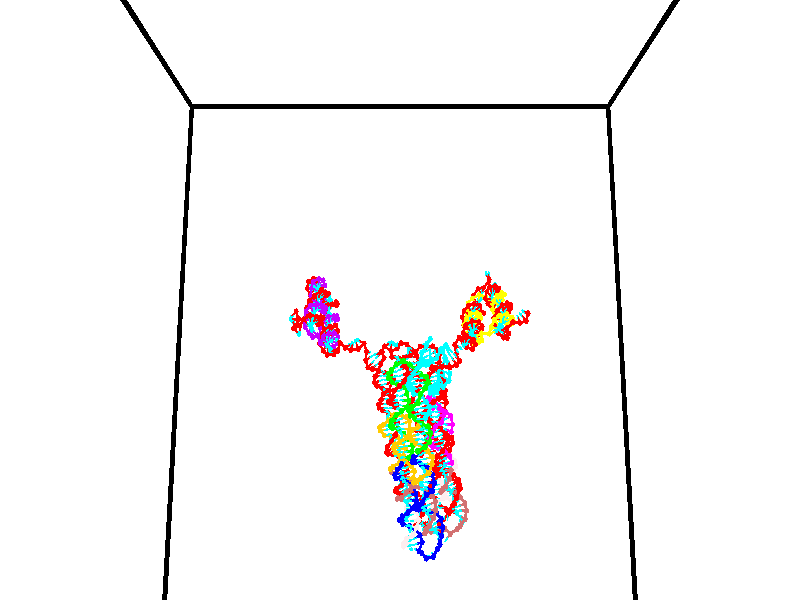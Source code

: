 // switches for output
#declare DRAW_BASES = 1; // possible values are 0, 1; only relevant for DNA ribbons
#declare DRAW_BASES_TYPE = 3; // possible values are 1, 2, 3; only relevant for DNA ribbons
#declare DRAW_FOG = 0; // set to 1 to enable fog

#include "colors.inc"

#include "transforms.inc"
background { rgb <1, 1, 1>}

#default {
   normal{
       ripples 0.25
       frequency 0.20
       turbulence 0.2
       lambda 5
   }
	finish {
		phong 0.1
		phong_size 40.
	}
}

// original window dimensions: 1024x640


// camera settings

camera {
	sky <0, 0.179814, -0.983701>
	up <0, 0.179814, -0.983701>
	right 1.6 * <1, 0, 0>
	location <35, 94.9851, 44.8844>
	look_at <35, 29.7336, 32.9568>
	direction <0, -65.2515, -11.9276>
	angle 67.0682
}


# declare cpy_camera_pos = <35, 94.9851, 44.8844>;
# if (DRAW_FOG = 1)
fog {
	fog_type 2
	up vnormalize(cpy_camera_pos)
	color rgbt<1,1,1,0.3>
	distance 1e-5
	fog_alt 3e-3
	fog_offset 56
}
# end


// LIGHTS

# declare lum = 6;
global_settings {
	ambient_light rgb lum * <0.05, 0.05, 0.05>
	max_trace_level 15
}# declare cpy_direct_light_amount = 0.25;
light_source
{	1000 * <-1, -1.16352, -0.803886>,
	rgb lum * cpy_direct_light_amount
	parallel
}

light_source
{	1000 * <1, 1.16352, 0.803886>,
	rgb lum * cpy_direct_light_amount
	parallel
}

// strand 0

// nucleotide -1

// particle -1
sphere {
	<24.524742, 34.957535, 34.885414> 0.250000
	pigment { color rgbt <1,0,0,0> }
	no_shadow
}
cylinder {
	<24.272541, 35.057396, 35.179390>,  <24.121220, 35.117313, 35.355774>, 0.100000
	pigment { color rgbt <1,0,0,0> }
	no_shadow
}
cylinder {
	<24.272541, 35.057396, 35.179390>,  <24.524742, 34.957535, 34.885414>, 0.100000
	pigment { color rgbt <1,0,0,0> }
	no_shadow
}

// particle -1
sphere {
	<24.272541, 35.057396, 35.179390> 0.100000
	pigment { color rgbt <1,0,0,0> }
	no_shadow
}
sphere {
	0, 1
	scale<0.080000,0.200000,0.300000>
	matrix <0.178068, -0.875084, 0.450023,
		0.755484, 0.414610, 0.507289,
		-0.630504, 0.249653, 0.734940,
		24.083389, 35.132294, 35.399872>
	pigment { color rgbt <0,1,1,0> }
	no_shadow
}
cylinder {
	<24.756672, 34.784245, 35.517429>,  <24.524742, 34.957535, 34.885414>, 0.130000
	pigment { color rgbt <1,0,0,0> }
	no_shadow
}

// nucleotide -1

// particle -1
sphere {
	<24.756672, 34.784245, 35.517429> 0.250000
	pigment { color rgbt <1,0,0,0> }
	no_shadow
}
cylinder {
	<24.357079, 34.783520, 35.535450>,  <24.117323, 34.783085, 35.546265>, 0.100000
	pigment { color rgbt <1,0,0,0> }
	no_shadow
}
cylinder {
	<24.357079, 34.783520, 35.535450>,  <24.756672, 34.784245, 35.517429>, 0.100000
	pigment { color rgbt <1,0,0,0> }
	no_shadow
}

// particle -1
sphere {
	<24.357079, 34.783520, 35.535450> 0.100000
	pigment { color rgbt <1,0,0,0> }
	no_shadow
}
sphere {
	0, 1
	scale<0.080000,0.200000,0.300000>
	matrix <0.013222, -0.967018, 0.254363,
		0.043110, 0.254700, 0.966059,
		-0.998983, -0.001808, 0.045056,
		24.057384, 34.782978, 35.548965>
	pigment { color rgbt <0,1,1,0> }
	no_shadow
}
cylinder {
	<24.389305, 34.552578, 36.214466>,  <24.756672, 34.784245, 35.517429>, 0.130000
	pigment { color rgbt <1,0,0,0> }
	no_shadow
}

// nucleotide -1

// particle -1
sphere {
	<24.389305, 34.552578, 36.214466> 0.250000
	pigment { color rgbt <1,0,0,0> }
	no_shadow
}
cylinder {
	<24.229883, 34.457073, 35.860256>,  <24.134230, 34.399773, 35.647732>, 0.100000
	pigment { color rgbt <1,0,0,0> }
	no_shadow
}
cylinder {
	<24.229883, 34.457073, 35.860256>,  <24.389305, 34.552578, 36.214466>, 0.100000
	pigment { color rgbt <1,0,0,0> }
	no_shadow
}

// particle -1
sphere {
	<24.229883, 34.457073, 35.860256> 0.100000
	pigment { color rgbt <1,0,0,0> }
	no_shadow
}
sphere {
	0, 1
	scale<0.080000,0.200000,0.300000>
	matrix <0.209131, -0.963742, 0.165725,
		-0.892982, -0.119139, 0.434037,
		-0.398556, -0.238760, -0.885521,
		24.110317, 34.385445, 35.594601>
	pigment { color rgbt <0,1,1,0> }
	no_shadow
}
cylinder {
	<24.119419, 33.815819, 36.159225>,  <24.389305, 34.552578, 36.214466>, 0.130000
	pigment { color rgbt <1,0,0,0> }
	no_shadow
}

// nucleotide -1

// particle -1
sphere {
	<24.119419, 33.815819, 36.159225> 0.250000
	pigment { color rgbt <1,0,0,0> }
	no_shadow
}
cylinder {
	<24.424641, 33.854305, 36.414879>,  <24.607773, 33.877396, 36.568272>, 0.100000
	pigment { color rgbt <1,0,0,0> }
	no_shadow
}
cylinder {
	<24.424641, 33.854305, 36.414879>,  <24.119419, 33.815819, 36.159225>, 0.100000
	pigment { color rgbt <1,0,0,0> }
	no_shadow
}

// particle -1
sphere {
	<24.424641, 33.854305, 36.414879> 0.100000
	pigment { color rgbt <1,0,0,0> }
	no_shadow
}
sphere {
	0, 1
	scale<0.080000,0.200000,0.300000>
	matrix <0.126932, -0.991909, -0.002220,
		0.633751, 0.082821, -0.769091,
		0.763052, 0.096215, 0.639136,
		24.653557, 33.883171, 36.606621>
	pigment { color rgbt <0,1,1,0> }
	no_shadow
}
cylinder {
	<24.710453, 33.500835, 35.889477>,  <24.119419, 33.815819, 36.159225>, 0.130000
	pigment { color rgbt <1,0,0,0> }
	no_shadow
}

// nucleotide -1

// particle -1
sphere {
	<24.710453, 33.500835, 35.889477> 0.250000
	pigment { color rgbt <1,0,0,0> }
	no_shadow
}
cylinder {
	<24.676439, 33.474770, 36.287174>,  <24.656031, 33.459129, 36.525791>, 0.100000
	pigment { color rgbt <1,0,0,0> }
	no_shadow
}
cylinder {
	<24.676439, 33.474770, 36.287174>,  <24.710453, 33.500835, 35.889477>, 0.100000
	pigment { color rgbt <1,0,0,0> }
	no_shadow
}

// particle -1
sphere {
	<24.676439, 33.474770, 36.287174> 0.100000
	pigment { color rgbt <1,0,0,0> }
	no_shadow
}
sphere {
	0, 1
	scale<0.080000,0.200000,0.300000>
	matrix <-0.110762, -0.991056, -0.074426,
		0.990202, -0.116453, 0.077059,
		-0.085037, -0.065161, 0.994245,
		24.650928, 33.455223, 36.585449>
	pigment { color rgbt <0,1,1,0> }
	no_shadow
}
cylinder {
	<25.037203, 33.399799, 35.313797>,  <24.710453, 33.500835, 35.889477>, 0.130000
	pigment { color rgbt <1,0,0,0> }
	no_shadow
}

// nucleotide -1

// particle -1
sphere {
	<25.037203, 33.399799, 35.313797> 0.250000
	pigment { color rgbt <1,0,0,0> }
	no_shadow
}
cylinder {
	<25.317530, 33.279575, 35.572567>,  <25.485725, 33.207439, 35.727829>, 0.100000
	pigment { color rgbt <1,0,0,0> }
	no_shadow
}
cylinder {
	<25.317530, 33.279575, 35.572567>,  <25.037203, 33.399799, 35.313797>, 0.100000
	pigment { color rgbt <1,0,0,0> }
	no_shadow
}

// particle -1
sphere {
	<25.317530, 33.279575, 35.572567> 0.100000
	pigment { color rgbt <1,0,0,0> }
	no_shadow
}
sphere {
	0, 1
	scale<0.080000,0.200000,0.300000>
	matrix <0.325339, -0.672413, -0.664842,
		0.634830, 0.676405, -0.373454,
		0.700818, -0.300562, 0.646928,
		25.527775, 33.189407, 35.766647>
	pigment { color rgbt <0,1,1,0> }
	no_shadow
}
cylinder {
	<25.704165, 33.362751, 34.953098>,  <25.037203, 33.399799, 35.313797>, 0.130000
	pigment { color rgbt <1,0,0,0> }
	no_shadow
}

// nucleotide -1

// particle -1
sphere {
	<25.704165, 33.362751, 34.953098> 0.250000
	pigment { color rgbt <1,0,0,0> }
	no_shadow
}
cylinder {
	<25.721407, 33.135460, 35.281796>,  <25.731752, 32.999084, 35.479015>, 0.100000
	pigment { color rgbt <1,0,0,0> }
	no_shadow
}
cylinder {
	<25.721407, 33.135460, 35.281796>,  <25.704165, 33.362751, 34.953098>, 0.100000
	pigment { color rgbt <1,0,0,0> }
	no_shadow
}

// particle -1
sphere {
	<25.721407, 33.135460, 35.281796> 0.100000
	pigment { color rgbt <1,0,0,0> }
	no_shadow
}
sphere {
	0, 1
	scale<0.080000,0.200000,0.300000>
	matrix <0.181349, -0.804394, -0.565741,
		0.982473, 0.173410, 0.068370,
		0.043109, -0.568224, 0.821744,
		25.734339, 32.964993, 35.528320>
	pigment { color rgbt <0,1,1,0> }
	no_shadow
}
cylinder {
	<26.347075, 33.088711, 35.021851>,  <25.704165, 33.362751, 34.953098>, 0.130000
	pigment { color rgbt <1,0,0,0> }
	no_shadow
}

// nucleotide -1

// particle -1
sphere {
	<26.347075, 33.088711, 35.021851> 0.250000
	pigment { color rgbt <1,0,0,0> }
	no_shadow
}
cylinder {
	<26.135830, 32.854630, 35.267982>,  <26.009083, 32.714180, 35.415661>, 0.100000
	pigment { color rgbt <1,0,0,0> }
	no_shadow
}
cylinder {
	<26.135830, 32.854630, 35.267982>,  <26.347075, 33.088711, 35.021851>, 0.100000
	pigment { color rgbt <1,0,0,0> }
	no_shadow
}

// particle -1
sphere {
	<26.135830, 32.854630, 35.267982> 0.100000
	pigment { color rgbt <1,0,0,0> }
	no_shadow
}
sphere {
	0, 1
	scale<0.080000,0.200000,0.300000>
	matrix <0.290910, -0.805456, -0.516345,
		0.797790, -0.093682, 0.595613,
		-0.528113, -0.585204, 0.615332,
		25.977396, 32.679070, 35.452583>
	pigment { color rgbt <0,1,1,0> }
	no_shadow
}
cylinder {
	<26.738855, 32.520973, 35.111294>,  <26.347075, 33.088711, 35.021851>, 0.130000
	pigment { color rgbt <1,0,0,0> }
	no_shadow
}

// nucleotide -1

// particle -1
sphere {
	<26.738855, 32.520973, 35.111294> 0.250000
	pigment { color rgbt <1,0,0,0> }
	no_shadow
}
cylinder {
	<26.385614, 32.369610, 35.222240>,  <26.173670, 32.278790, 35.288811>, 0.100000
	pigment { color rgbt <1,0,0,0> }
	no_shadow
}
cylinder {
	<26.385614, 32.369610, 35.222240>,  <26.738855, 32.520973, 35.111294>, 0.100000
	pigment { color rgbt <1,0,0,0> }
	no_shadow
}

// particle -1
sphere {
	<26.385614, 32.369610, 35.222240> 0.100000
	pigment { color rgbt <1,0,0,0> }
	no_shadow
}
sphere {
	0, 1
	scale<0.080000,0.200000,0.300000>
	matrix <0.163177, -0.801992, -0.574615,
		0.439889, -0.462184, 0.769989,
		-0.883103, -0.378412, 0.277370,
		26.120684, 32.256084, 35.305450>
	pigment { color rgbt <0,1,1,0> }
	no_shadow
}
cylinder {
	<26.868685, 31.893938, 34.931114>,  <26.738855, 32.520973, 35.111294>, 0.130000
	pigment { color rgbt <1,0,0,0> }
	no_shadow
}

// nucleotide -1

// particle -1
sphere {
	<26.868685, 31.893938, 34.931114> 0.250000
	pigment { color rgbt <1,0,0,0> }
	no_shadow
}
cylinder {
	<26.482313, 31.855974, 35.027424>,  <26.250490, 31.833197, 35.085209>, 0.100000
	pigment { color rgbt <1,0,0,0> }
	no_shadow
}
cylinder {
	<26.482313, 31.855974, 35.027424>,  <26.868685, 31.893938, 34.931114>, 0.100000
	pigment { color rgbt <1,0,0,0> }
	no_shadow
}

// particle -1
sphere {
	<26.482313, 31.855974, 35.027424> 0.100000
	pigment { color rgbt <1,0,0,0> }
	no_shadow
}
sphere {
	0, 1
	scale<0.080000,0.200000,0.300000>
	matrix <-0.015009, -0.908225, -0.418214,
		0.258369, -0.407579, 0.875857,
		-0.965929, -0.094908, 0.240775,
		26.192533, 31.827501, 35.099655>
	pigment { color rgbt <0,1,1,0> }
	no_shadow
}
cylinder {
	<26.628422, 31.290270, 35.334339>,  <26.868685, 31.893938, 34.931114>, 0.130000
	pigment { color rgbt <1,0,0,0> }
	no_shadow
}

// nucleotide -1

// particle -1
sphere {
	<26.628422, 31.290270, 35.334339> 0.250000
	pigment { color rgbt <1,0,0,0> }
	no_shadow
}
cylinder {
	<26.306948, 31.411961, 35.129776>,  <26.114063, 31.484976, 35.007038>, 0.100000
	pigment { color rgbt <1,0,0,0> }
	no_shadow
}
cylinder {
	<26.306948, 31.411961, 35.129776>,  <26.628422, 31.290270, 35.334339>, 0.100000
	pigment { color rgbt <1,0,0,0> }
	no_shadow
}

// particle -1
sphere {
	<26.306948, 31.411961, 35.129776> 0.100000
	pigment { color rgbt <1,0,0,0> }
	no_shadow
}
sphere {
	0, 1
	scale<0.080000,0.200000,0.300000>
	matrix <-0.131415, -0.928950, -0.346094,
		-0.580364, -0.210944, 0.786562,
		-0.803684, 0.304227, -0.511409,
		26.065844, 31.503229, 34.976353>
	pigment { color rgbt <0,1,1,0> }
	no_shadow
}
cylinder {
	<26.203529, 30.755690, 35.381454>,  <26.628422, 31.290270, 35.334339>, 0.130000
	pigment { color rgbt <1,0,0,0> }
	no_shadow
}

// nucleotide -1

// particle -1
sphere {
	<26.203529, 30.755690, 35.381454> 0.250000
	pigment { color rgbt <1,0,0,0> }
	no_shadow
}
cylinder {
	<26.035137, 30.953222, 35.077110>,  <25.934101, 31.071741, 34.894505>, 0.100000
	pigment { color rgbt <1,0,0,0> }
	no_shadow
}
cylinder {
	<26.035137, 30.953222, 35.077110>,  <26.203529, 30.755690, 35.381454>, 0.100000
	pigment { color rgbt <1,0,0,0> }
	no_shadow
}

// particle -1
sphere {
	<26.035137, 30.953222, 35.077110> 0.100000
	pigment { color rgbt <1,0,0,0> }
	no_shadow
}
sphere {
	0, 1
	scale<0.080000,0.200000,0.300000>
	matrix <-0.198105, -0.868617, -0.454158,
		-0.885174, -0.040459, 0.463497,
		-0.420976, 0.493830, -0.760862,
		25.908844, 31.101372, 34.848854>
	pigment { color rgbt <0,1,1,0> }
	no_shadow
}
cylinder {
	<25.557472, 30.372164, 35.085804>,  <26.203529, 30.755690, 35.381454>, 0.130000
	pigment { color rgbt <1,0,0,0> }
	no_shadow
}

// nucleotide -1

// particle -1
sphere {
	<25.557472, 30.372164, 35.085804> 0.250000
	pigment { color rgbt <1,0,0,0> }
	no_shadow
}
cylinder {
	<25.665773, 30.600117, 34.775471>,  <25.730755, 30.736889, 34.589272>, 0.100000
	pigment { color rgbt <1,0,0,0> }
	no_shadow
}
cylinder {
	<25.665773, 30.600117, 34.775471>,  <25.557472, 30.372164, 35.085804>, 0.100000
	pigment { color rgbt <1,0,0,0> }
	no_shadow
}

// particle -1
sphere {
	<25.665773, 30.600117, 34.775471> 0.100000
	pigment { color rgbt <1,0,0,0> }
	no_shadow
}
sphere {
	0, 1
	scale<0.080000,0.200000,0.300000>
	matrix <-0.013403, -0.803631, -0.594977,
		-0.962555, 0.171491, -0.209949,
		0.270755, 0.569885, -0.775837,
		25.747000, 30.771082, 34.542721>
	pigment { color rgbt <0,1,1,0> }
	no_shadow
}
cylinder {
	<25.056074, 30.351877, 34.504566>,  <25.557472, 30.372164, 35.085804>, 0.130000
	pigment { color rgbt <1,0,0,0> }
	no_shadow
}

// nucleotide -1

// particle -1
sphere {
	<25.056074, 30.351877, 34.504566> 0.250000
	pigment { color rgbt <1,0,0,0> }
	no_shadow
}
cylinder {
	<25.411390, 30.445944, 34.346764>,  <25.624580, 30.502384, 34.252083>, 0.100000
	pigment { color rgbt <1,0,0,0> }
	no_shadow
}
cylinder {
	<25.411390, 30.445944, 34.346764>,  <25.056074, 30.351877, 34.504566>, 0.100000
	pigment { color rgbt <1,0,0,0> }
	no_shadow
}

// particle -1
sphere {
	<25.411390, 30.445944, 34.346764> 0.100000
	pigment { color rgbt <1,0,0,0> }
	no_shadow
}
sphere {
	0, 1
	scale<0.080000,0.200000,0.300000>
	matrix <-0.200884, -0.573504, -0.794191,
		-0.413019, 0.784722, -0.462197,
		0.888291, 0.235168, -0.394507,
		25.677877, 30.516495, 34.228413>
	pigment { color rgbt <0,1,1,0> }
	no_shadow
}
cylinder {
	<24.873114, 30.424362, 33.802303>,  <25.056074, 30.351877, 34.504566>, 0.130000
	pigment { color rgbt <1,0,0,0> }
	no_shadow
}

// nucleotide -1

// particle -1
sphere {
	<24.873114, 30.424362, 33.802303> 0.250000
	pigment { color rgbt <1,0,0,0> }
	no_shadow
}
cylinder {
	<25.270699, 30.385101, 33.821918>,  <25.509249, 30.361546, 33.833687>, 0.100000
	pigment { color rgbt <1,0,0,0> }
	no_shadow
}
cylinder {
	<25.270699, 30.385101, 33.821918>,  <24.873114, 30.424362, 33.802303>, 0.100000
	pigment { color rgbt <1,0,0,0> }
	no_shadow
}

// particle -1
sphere {
	<25.270699, 30.385101, 33.821918> 0.100000
	pigment { color rgbt <1,0,0,0> }
	no_shadow
}
sphere {
	0, 1
	scale<0.080000,0.200000,0.300000>
	matrix <-0.011898, -0.540707, -0.841127,
		0.109070, 0.835466, -0.538610,
		0.993963, -0.098150, 0.049035,
		25.568888, 30.355656, 33.836628>
	pigment { color rgbt <0,1,1,0> }
	no_shadow
}
cylinder {
	<25.127855, 30.352365, 33.128761>,  <24.873114, 30.424362, 33.802303>, 0.130000
	pigment { color rgbt <1,0,0,0> }
	no_shadow
}

// nucleotide -1

// particle -1
sphere {
	<25.127855, 30.352365, 33.128761> 0.250000
	pigment { color rgbt <1,0,0,0> }
	no_shadow
}
cylinder {
	<25.478325, 30.247454, 33.290516>,  <25.688606, 30.184505, 33.387569>, 0.100000
	pigment { color rgbt <1,0,0,0> }
	no_shadow
}
cylinder {
	<25.478325, 30.247454, 33.290516>,  <25.127855, 30.352365, 33.128761>, 0.100000
	pigment { color rgbt <1,0,0,0> }
	no_shadow
}

// particle -1
sphere {
	<25.478325, 30.247454, 33.290516> 0.100000
	pigment { color rgbt <1,0,0,0> }
	no_shadow
}
sphere {
	0, 1
	scale<0.080000,0.200000,0.300000>
	matrix <0.226645, -0.516251, -0.825904,
		0.425383, 0.815288, -0.392881,
		0.876174, -0.262281, 0.404385,
		25.741177, 30.168770, 33.411831>
	pigment { color rgbt <0,1,1,0> }
	no_shadow
}
cylinder {
	<25.725788, 30.583746, 32.711571>,  <25.127855, 30.352365, 33.128761>, 0.130000
	pigment { color rgbt <1,0,0,0> }
	no_shadow
}

// nucleotide -1

// particle -1
sphere {
	<25.725788, 30.583746, 32.711571> 0.250000
	pigment { color rgbt <1,0,0,0> }
	no_shadow
}
cylinder {
	<25.856674, 30.253859, 32.896080>,  <25.935205, 30.055927, 33.006786>, 0.100000
	pigment { color rgbt <1,0,0,0> }
	no_shadow
}
cylinder {
	<25.856674, 30.253859, 32.896080>,  <25.725788, 30.583746, 32.711571>, 0.100000
	pigment { color rgbt <1,0,0,0> }
	no_shadow
}

// particle -1
sphere {
	<25.856674, 30.253859, 32.896080> 0.100000
	pigment { color rgbt <1,0,0,0> }
	no_shadow
}
sphere {
	0, 1
	scale<0.080000,0.200000,0.300000>
	matrix <0.082896, -0.461210, -0.883410,
		0.941307, 0.327302, -0.082549,
		0.327215, -0.824717, 0.461272,
		25.954838, 30.006443, 33.034462>
	pigment { color rgbt <0,1,1,0> }
	no_shadow
}
cylinder {
	<26.257307, 30.109503, 32.247303>,  <25.725788, 30.583746, 32.711571>, 0.130000
	pigment { color rgbt <1,0,0,0> }
	no_shadow
}

// nucleotide -1

// particle -1
sphere {
	<26.257307, 30.109503, 32.247303> 0.250000
	pigment { color rgbt <1,0,0,0> }
	no_shadow
}
cylinder {
	<26.153568, 29.850883, 32.534279>,  <26.091324, 29.695711, 32.706463>, 0.100000
	pigment { color rgbt <1,0,0,0> }
	no_shadow
}
cylinder {
	<26.153568, 29.850883, 32.534279>,  <26.257307, 30.109503, 32.247303>, 0.100000
	pigment { color rgbt <1,0,0,0> }
	no_shadow
}

// particle -1
sphere {
	<26.153568, 29.850883, 32.534279> 0.100000
	pigment { color rgbt <1,0,0,0> }
	no_shadow
}
sphere {
	0, 1
	scale<0.080000,0.200000,0.300000>
	matrix <0.094935, -0.756323, -0.647274,
		0.961107, -0.099759, 0.257531,
		-0.259348, -0.646548, 0.717436,
		26.075764, 29.656919, 32.749508>
	pigment { color rgbt <0,1,1,0> }
	no_shadow
}
cylinder {
	<26.808422, 29.755470, 32.233128>,  <26.257307, 30.109503, 32.247303>, 0.130000
	pigment { color rgbt <1,0,0,0> }
	no_shadow
}

// nucleotide -1

// particle -1
sphere {
	<26.808422, 29.755470, 32.233128> 0.250000
	pigment { color rgbt <1,0,0,0> }
	no_shadow
}
cylinder {
	<26.518610, 29.533573, 32.396744>,  <26.344723, 29.400434, 32.494911>, 0.100000
	pigment { color rgbt <1,0,0,0> }
	no_shadow
}
cylinder {
	<26.518610, 29.533573, 32.396744>,  <26.808422, 29.755470, 32.233128>, 0.100000
	pigment { color rgbt <1,0,0,0> }
	no_shadow
}

// particle -1
sphere {
	<26.518610, 29.533573, 32.396744> 0.100000
	pigment { color rgbt <1,0,0,0> }
	no_shadow
}
sphere {
	0, 1
	scale<0.080000,0.200000,0.300000>
	matrix <0.127536, -0.691116, -0.711402,
		0.677339, -0.463267, 0.571486,
		-0.724532, -0.554745, 0.409037,
		26.301250, 29.367149, 32.519455>
	pigment { color rgbt <0,1,1,0> }
	no_shadow
}
cylinder {
	<27.041912, 28.975000, 32.192783>,  <26.808422, 29.755470, 32.233128>, 0.130000
	pigment { color rgbt <1,0,0,0> }
	no_shadow
}

// nucleotide -1

// particle -1
sphere {
	<27.041912, 28.975000, 32.192783> 0.250000
	pigment { color rgbt <1,0,0,0> }
	no_shadow
}
cylinder {
	<26.643713, 28.978287, 32.230545>,  <26.404793, 28.980259, 32.253204>, 0.100000
	pigment { color rgbt <1,0,0,0> }
	no_shadow
}
cylinder {
	<26.643713, 28.978287, 32.230545>,  <27.041912, 28.975000, 32.192783>, 0.100000
	pigment { color rgbt <1,0,0,0> }
	no_shadow
}

// particle -1
sphere {
	<26.643713, 28.978287, 32.230545> 0.100000
	pigment { color rgbt <1,0,0,0> }
	no_shadow
}
sphere {
	0, 1
	scale<0.080000,0.200000,0.300000>
	matrix <-0.062198, -0.808255, -0.585538,
		0.071496, -0.588775, 0.805129,
		-0.995500, 0.008214, 0.094408,
		26.345062, 28.980751, 32.258869>
	pigment { color rgbt <0,1,1,0> }
	no_shadow
}
cylinder {
	<26.783985, 28.239191, 32.239799>,  <27.041912, 28.975000, 32.192783>, 0.130000
	pigment { color rgbt <1,0,0,0> }
	no_shadow
}

// nucleotide -1

// particle -1
sphere {
	<26.783985, 28.239191, 32.239799> 0.250000
	pigment { color rgbt <1,0,0,0> }
	no_shadow
}
cylinder {
	<26.456694, 28.451790, 32.152149>,  <26.260319, 28.579350, 32.099560>, 0.100000
	pigment { color rgbt <1,0,0,0> }
	no_shadow
}
cylinder {
	<26.456694, 28.451790, 32.152149>,  <26.783985, 28.239191, 32.239799>, 0.100000
	pigment { color rgbt <1,0,0,0> }
	no_shadow
}

// particle -1
sphere {
	<26.456694, 28.451790, 32.152149> 0.100000
	pigment { color rgbt <1,0,0,0> }
	no_shadow
}
sphere {
	0, 1
	scale<0.080000,0.200000,0.300000>
	matrix <-0.230283, -0.652254, -0.722174,
		-0.526756, -0.540443, 0.656087,
		-0.818229, 0.531495, -0.219124,
		26.211226, 28.611238, 32.086411>
	pigment { color rgbt <0,1,1,0> }
	no_shadow
}
cylinder {
	<26.098314, 27.810650, 32.393307>,  <26.783985, 28.239191, 32.239799>, 0.130000
	pigment { color rgbt <1,0,0,0> }
	no_shadow
}

// nucleotide -1

// particle -1
sphere {
	<26.098314, 27.810650, 32.393307> 0.250000
	pigment { color rgbt <1,0,0,0> }
	no_shadow
}
cylinder {
	<25.973164, 28.089102, 32.134846>,  <25.898073, 28.256172, 31.979769>, 0.100000
	pigment { color rgbt <1,0,0,0> }
	no_shadow
}
cylinder {
	<25.973164, 28.089102, 32.134846>,  <26.098314, 27.810650, 32.393307>, 0.100000
	pigment { color rgbt <1,0,0,0> }
	no_shadow
}

// particle -1
sphere {
	<25.973164, 28.089102, 32.134846> 0.100000
	pigment { color rgbt <1,0,0,0> }
	no_shadow
}
sphere {
	0, 1
	scale<0.080000,0.200000,0.300000>
	matrix <-0.419886, -0.711595, -0.563318,
		-0.851942, 0.095063, 0.514935,
		-0.312875, 0.696129, -0.646153,
		25.879301, 28.297941, 31.941000>
	pigment { color rgbt <0,1,1,0> }
	no_shadow
}
cylinder {
	<25.366703, 27.726341, 32.404362>,  <26.098314, 27.810650, 32.393307>, 0.130000
	pigment { color rgbt <1,0,0,0> }
	no_shadow
}

// nucleotide -1

// particle -1
sphere {
	<25.366703, 27.726341, 32.404362> 0.250000
	pigment { color rgbt <1,0,0,0> }
	no_shadow
}
cylinder {
	<25.496826, 27.853630, 32.048180>,  <25.574900, 27.930004, 31.834471>, 0.100000
	pigment { color rgbt <1,0,0,0> }
	no_shadow
}
cylinder {
	<25.496826, 27.853630, 32.048180>,  <25.366703, 27.726341, 32.404362>, 0.100000
	pigment { color rgbt <1,0,0,0> }
	no_shadow
}

// particle -1
sphere {
	<25.496826, 27.853630, 32.048180> 0.100000
	pigment { color rgbt <1,0,0,0> }
	no_shadow
}
sphere {
	0, 1
	scale<0.080000,0.200000,0.300000>
	matrix <-0.550397, -0.702001, -0.451948,
		-0.768921, 0.637125, -0.053217,
		0.325306, 0.318222, -0.890455,
		25.594418, 27.949097, 31.781042>
	pigment { color rgbt <0,1,1,0> }
	no_shadow
}
cylinder {
	<24.782198, 27.619661, 32.062874>,  <25.366703, 27.726341, 32.404362>, 0.130000
	pigment { color rgbt <1,0,0,0> }
	no_shadow
}

// nucleotide -1

// particle -1
sphere {
	<24.782198, 27.619661, 32.062874> 0.250000
	pigment { color rgbt <1,0,0,0> }
	no_shadow
}
cylinder {
	<25.060995, 27.665939, 31.779800>,  <25.228273, 27.693707, 31.609957>, 0.100000
	pigment { color rgbt <1,0,0,0> }
	no_shadow
}
cylinder {
	<25.060995, 27.665939, 31.779800>,  <24.782198, 27.619661, 32.062874>, 0.100000
	pigment { color rgbt <1,0,0,0> }
	no_shadow
}

// particle -1
sphere {
	<25.060995, 27.665939, 31.779800> 0.100000
	pigment { color rgbt <1,0,0,0> }
	no_shadow
}
sphere {
	0, 1
	scale<0.080000,0.200000,0.300000>
	matrix <-0.342159, -0.813645, -0.470009,
		-0.630181, 0.569733, -0.527519,
		0.696993, 0.115695, -0.707683,
		25.270092, 27.700647, 31.567495>
	pigment { color rgbt <0,1,1,0> }
	no_shadow
}
cylinder {
	<24.422531, 27.509624, 31.420927>,  <24.782198, 27.619661, 32.062874>, 0.130000
	pigment { color rgbt <1,0,0,0> }
	no_shadow
}

// nucleotide -1

// particle -1
sphere {
	<24.422531, 27.509624, 31.420927> 0.250000
	pigment { color rgbt <1,0,0,0> }
	no_shadow
}
cylinder {
	<24.814110, 27.475464, 31.346767>,  <25.049057, 27.454967, 31.302271>, 0.100000
	pigment { color rgbt <1,0,0,0> }
	no_shadow
}
cylinder {
	<24.814110, 27.475464, 31.346767>,  <24.422531, 27.509624, 31.420927>, 0.100000
	pigment { color rgbt <1,0,0,0> }
	no_shadow
}

// particle -1
sphere {
	<24.814110, 27.475464, 31.346767> 0.100000
	pigment { color rgbt <1,0,0,0> }
	no_shadow
}
sphere {
	0, 1
	scale<0.080000,0.200000,0.300000>
	matrix <-0.157048, -0.895310, -0.416839,
		-0.130393, 0.437180, -0.889872,
		0.978945, -0.085400, -0.185401,
		25.107794, 27.449844, 31.291147>
	pigment { color rgbt <0,1,1,0> }
	no_shadow
}
cylinder {
	<24.500307, 27.291103, 30.716410>,  <24.422531, 27.509624, 31.420927>, 0.130000
	pigment { color rgbt <1,0,0,0> }
	no_shadow
}

// nucleotide -1

// particle -1
sphere {
	<24.500307, 27.291103, 30.716410> 0.250000
	pigment { color rgbt <1,0,0,0> }
	no_shadow
}
cylinder {
	<24.842188, 27.189018, 30.897232>,  <25.047316, 27.127768, 31.005726>, 0.100000
	pigment { color rgbt <1,0,0,0> }
	no_shadow
}
cylinder {
	<24.842188, 27.189018, 30.897232>,  <24.500307, 27.291103, 30.716410>, 0.100000
	pigment { color rgbt <1,0,0,0> }
	no_shadow
}

// particle -1
sphere {
	<24.842188, 27.189018, 30.897232> 0.100000
	pigment { color rgbt <1,0,0,0> }
	no_shadow
}
sphere {
	0, 1
	scale<0.080000,0.200000,0.300000>
	matrix <-0.173218, -0.961107, -0.215101,
		0.489370, 0.105543, -0.865666,
		0.854700, -0.255213, 0.452055,
		25.098598, 27.112453, 31.032848>
	pigment { color rgbt <0,1,1,0> }
	no_shadow
}
cylinder {
	<25.014631, 26.832121, 30.316219>,  <24.500307, 27.291103, 30.716410>, 0.130000
	pigment { color rgbt <1,0,0,0> }
	no_shadow
}

// nucleotide -1

// particle -1
sphere {
	<25.014631, 26.832121, 30.316219> 0.250000
	pigment { color rgbt <1,0,0,0> }
	no_shadow
}
cylinder {
	<24.993172, 26.731527, 30.702768>,  <24.980295, 26.671171, 30.934698>, 0.100000
	pigment { color rgbt <1,0,0,0> }
	no_shadow
}
cylinder {
	<24.993172, 26.731527, 30.702768>,  <25.014631, 26.832121, 30.316219>, 0.100000
	pigment { color rgbt <1,0,0,0> }
	no_shadow
}

// particle -1
sphere {
	<24.993172, 26.731527, 30.702768> 0.100000
	pigment { color rgbt <1,0,0,0> }
	no_shadow
}
sphere {
	0, 1
	scale<0.080000,0.200000,0.300000>
	matrix <-0.283935, -0.923978, -0.256214,
		0.957341, -0.288133, -0.021834,
		-0.053649, -0.251484, 0.966374,
		24.977077, 26.656082, 30.992680>
	pigment { color rgbt <0,1,1,0> }
	no_shadow
}
cylinder {
	<25.314672, 26.126175, 30.317711>,  <25.014631, 26.832121, 30.316219>, 0.130000
	pigment { color rgbt <1,0,0,0> }
	no_shadow
}

// nucleotide -1

// particle -1
sphere {
	<25.314672, 26.126175, 30.317711> 0.250000
	pigment { color rgbt <1,0,0,0> }
	no_shadow
}
cylinder {
	<25.081310, 26.203476, 30.633251>,  <24.941292, 26.249857, 30.822577>, 0.100000
	pigment { color rgbt <1,0,0,0> }
	no_shadow
}
cylinder {
	<25.081310, 26.203476, 30.633251>,  <25.314672, 26.126175, 30.317711>, 0.100000
	pigment { color rgbt <1,0,0,0> }
	no_shadow
}

// particle -1
sphere {
	<25.081310, 26.203476, 30.633251> 0.100000
	pigment { color rgbt <1,0,0,0> }
	no_shadow
}
sphere {
	0, 1
	scale<0.080000,0.200000,0.300000>
	matrix <-0.372290, -0.926860, -0.048271,
		0.721828, -0.321843, 0.612684,
		-0.583408, 0.193253, 0.788853,
		24.906288, 26.261452, 30.869907>
	pigment { color rgbt <0,1,1,0> }
	no_shadow
}
cylinder {
	<25.431814, 25.723753, 31.041586>,  <25.314672, 26.126175, 30.317711>, 0.130000
	pigment { color rgbt <1,0,0,0> }
	no_shadow
}

// nucleotide -1

// particle -1
sphere {
	<25.431814, 25.723753, 31.041586> 0.250000
	pigment { color rgbt <1,0,0,0> }
	no_shadow
}
cylinder {
	<25.045538, 25.666712, 30.954771>,  <24.813772, 25.632486, 30.902681>, 0.100000
	pigment { color rgbt <1,0,0,0> }
	no_shadow
}
cylinder {
	<25.045538, 25.666712, 30.954771>,  <25.431814, 25.723753, 31.041586>, 0.100000
	pigment { color rgbt <1,0,0,0> }
	no_shadow
}

// particle -1
sphere {
	<25.045538, 25.666712, 30.954771> 0.100000
	pigment { color rgbt <1,0,0,0> }
	no_shadow
}
sphere {
	0, 1
	scale<0.080000,0.200000,0.300000>
	matrix <0.175434, -0.974438, -0.140333,
		-0.191477, -0.173594, 0.966024,
		-0.965691, -0.142603, -0.217037,
		24.755831, 25.623932, 30.889660>
	pigment { color rgbt <0,1,1,0> }
	no_shadow
}
cylinder {
	<25.076275, 24.989317, 31.002550>,  <25.431814, 25.723753, 31.041586>, 0.130000
	pigment { color rgbt <1,0,0,0> }
	no_shadow
}

// nucleotide -1

// particle -1
sphere {
	<25.076275, 24.989317, 31.002550> 0.250000
	pigment { color rgbt <1,0,0,0> }
	no_shadow
}
cylinder {
	<24.726503, 25.019634, 30.810871>,  <24.516640, 25.037825, 30.695864>, 0.100000
	pigment { color rgbt <1,0,0,0> }
	no_shadow
}
cylinder {
	<24.726503, 25.019634, 30.810871>,  <25.076275, 24.989317, 31.002550>, 0.100000
	pigment { color rgbt <1,0,0,0> }
	no_shadow
}

// particle -1
sphere {
	<24.726503, 25.019634, 30.810871> 0.100000
	pigment { color rgbt <1,0,0,0> }
	no_shadow
}
sphere {
	0, 1
	scale<0.080000,0.200000,0.300000>
	matrix <0.321369, -0.649454, -0.689152,
		-0.363449, -0.756614, 0.543545,
		-0.874430, 0.075793, -0.479196,
		24.464174, 25.042372, 30.667112>
	pigment { color rgbt <0,1,1,0> }
	no_shadow
}
cylinder {
	<25.666546, 24.558697, 30.660263>,  <25.076275, 24.989317, 31.002550>, 0.130000
	pigment { color rgbt <1,0,0,0> }
	no_shadow
}

// nucleotide -1

// particle -1
sphere {
	<25.666546, 24.558697, 30.660263> 0.250000
	pigment { color rgbt <1,0,0,0> }
	no_shadow
}
cylinder {
	<25.792284, 24.240414, 30.867353>,  <25.867727, 24.049444, 30.991608>, 0.100000
	pigment { color rgbt <1,0,0,0> }
	no_shadow
}
cylinder {
	<25.792284, 24.240414, 30.867353>,  <25.666546, 24.558697, 30.660263>, 0.100000
	pigment { color rgbt <1,0,0,0> }
	no_shadow
}

// particle -1
sphere {
	<25.792284, 24.240414, 30.867353> 0.100000
	pigment { color rgbt <1,0,0,0> }
	no_shadow
}
sphere {
	0, 1
	scale<0.080000,0.200000,0.300000>
	matrix <0.564624, 0.595131, 0.571856,
		-0.763144, 0.112560, 0.636351,
		0.314344, -0.795707, 0.517725,
		25.886587, 24.001701, 31.022671>
	pigment { color rgbt <0,1,1,0> }
	no_shadow
}
cylinder {
	<25.516495, 24.608284, 31.418650>,  <25.666546, 24.558697, 30.660263>, 0.130000
	pigment { color rgbt <1,0,0,0> }
	no_shadow
}

// nucleotide -1

// particle -1
sphere {
	<25.516495, 24.608284, 31.418650> 0.250000
	pigment { color rgbt <1,0,0,0> }
	no_shadow
}
cylinder {
	<25.851856, 24.392841, 31.385229>,  <26.053074, 24.263577, 31.365177>, 0.100000
	pigment { color rgbt <1,0,0,0> }
	no_shadow
}
cylinder {
	<25.851856, 24.392841, 31.385229>,  <25.516495, 24.608284, 31.418650>, 0.100000
	pigment { color rgbt <1,0,0,0> }
	no_shadow
}

// particle -1
sphere {
	<25.851856, 24.392841, 31.385229> 0.100000
	pigment { color rgbt <1,0,0,0> }
	no_shadow
}
sphere {
	0, 1
	scale<0.080000,0.200000,0.300000>
	matrix <0.453481, 0.604271, 0.655142,
		-0.302376, -0.587163, 0.750871,
		0.838405, -0.538606, -0.083550,
		26.103378, 24.231260, 31.360165>
	pigment { color rgbt <0,1,1,0> }
	no_shadow
}
cylinder {
	<25.888515, 24.482599, 32.058960>,  <25.516495, 24.608284, 31.418650>, 0.130000
	pigment { color rgbt <1,0,0,0> }
	no_shadow
}

// nucleotide -1

// particle -1
sphere {
	<25.888515, 24.482599, 32.058960> 0.250000
	pigment { color rgbt <1,0,0,0> }
	no_shadow
}
cylinder {
	<26.164518, 24.489708, 31.769526>,  <26.330120, 24.493973, 31.595865>, 0.100000
	pigment { color rgbt <1,0,0,0> }
	no_shadow
}
cylinder {
	<26.164518, 24.489708, 31.769526>,  <25.888515, 24.482599, 32.058960>, 0.100000
	pigment { color rgbt <1,0,0,0> }
	no_shadow
}

// particle -1
sphere {
	<26.164518, 24.489708, 31.769526> 0.100000
	pigment { color rgbt <1,0,0,0> }
	no_shadow
}
sphere {
	0, 1
	scale<0.080000,0.200000,0.300000>
	matrix <0.537933, 0.656273, 0.529089,
		0.484269, -0.754315, 0.443275,
		0.690009, 0.017769, -0.723583,
		26.371521, 24.495039, 31.552450>
	pigment { color rgbt <0,1,1,0> }
	no_shadow
}
cylinder {
	<26.549919, 24.372187, 32.328308>,  <25.888515, 24.482599, 32.058960>, 0.130000
	pigment { color rgbt <1,0,0,0> }
	no_shadow
}

// nucleotide -1

// particle -1
sphere {
	<26.549919, 24.372187, 32.328308> 0.250000
	pigment { color rgbt <1,0,0,0> }
	no_shadow
}
cylinder {
	<26.609062, 24.596092, 32.002167>,  <26.644548, 24.730436, 31.806482>, 0.100000
	pigment { color rgbt <1,0,0,0> }
	no_shadow
}
cylinder {
	<26.609062, 24.596092, 32.002167>,  <26.549919, 24.372187, 32.328308>, 0.100000
	pigment { color rgbt <1,0,0,0> }
	no_shadow
}

// particle -1
sphere {
	<26.609062, 24.596092, 32.002167> 0.100000
	pigment { color rgbt <1,0,0,0> }
	no_shadow
}
sphere {
	0, 1
	scale<0.080000,0.200000,0.300000>
	matrix <0.414582, 0.713406, 0.564955,
		0.897919, -0.421565, -0.126585,
		0.147858, 0.559764, -0.815354,
		26.653419, 24.764021, 31.757561>
	pigment { color rgbt <0,1,1,0> }
	no_shadow
}
cylinder {
	<27.238926, 24.431065, 32.433136>,  <26.549919, 24.372187, 32.328308>, 0.130000
	pigment { color rgbt <1,0,0,0> }
	no_shadow
}

// nucleotide -1

// particle -1
sphere {
	<27.238926, 24.431065, 32.433136> 0.250000
	pigment { color rgbt <1,0,0,0> }
	no_shadow
}
cylinder {
	<27.029655, 24.711208, 32.238903>,  <26.904093, 24.879293, 32.122364>, 0.100000
	pigment { color rgbt <1,0,0,0> }
	no_shadow
}
cylinder {
	<27.029655, 24.711208, 32.238903>,  <27.238926, 24.431065, 32.433136>, 0.100000
	pigment { color rgbt <1,0,0,0> }
	no_shadow
}

// particle -1
sphere {
	<27.029655, 24.711208, 32.238903> 0.100000
	pigment { color rgbt <1,0,0,0> }
	no_shadow
}
sphere {
	0, 1
	scale<0.080000,0.200000,0.300000>
	matrix <0.236151, 0.666603, 0.707018,
		0.818853, 0.255225, -0.514140,
		-0.523176, 0.700358, -0.485578,
		26.872704, 24.921316, 32.093231>
	pigment { color rgbt <0,1,1,0> }
	no_shadow
}
cylinder {
	<27.582777, 25.065691, 32.674320>,  <27.238926, 24.431065, 32.433136>, 0.130000
	pigment { color rgbt <1,0,0,0> }
	no_shadow
}

// nucleotide -1

// particle -1
sphere {
	<27.582777, 25.065691, 32.674320> 0.250000
	pigment { color rgbt <1,0,0,0> }
	no_shadow
}
cylinder {
	<27.231464, 25.196802, 32.535076>,  <27.020678, 25.275469, 32.451530>, 0.100000
	pigment { color rgbt <1,0,0,0> }
	no_shadow
}
cylinder {
	<27.231464, 25.196802, 32.535076>,  <27.582777, 25.065691, 32.674320>, 0.100000
	pigment { color rgbt <1,0,0,0> }
	no_shadow
}

// particle -1
sphere {
	<27.231464, 25.196802, 32.535076> 0.100000
	pigment { color rgbt <1,0,0,0> }
	no_shadow
}
sphere {
	0, 1
	scale<0.080000,0.200000,0.300000>
	matrix <-0.009993, 0.715306, 0.698740,
		0.478038, 0.617169, -0.624965,
		-0.878282, 0.327779, -0.348111,
		26.967979, 25.295135, 32.430641>
	pigment { color rgbt <0,1,1,0> }
	no_shadow
}
cylinder {
	<27.716501, 25.715666, 32.580090>,  <27.582777, 25.065691, 32.674320>, 0.130000
	pigment { color rgbt <1,0,0,0> }
	no_shadow
}

// nucleotide -1

// particle -1
sphere {
	<27.716501, 25.715666, 32.580090> 0.250000
	pigment { color rgbt <1,0,0,0> }
	no_shadow
}
cylinder {
	<27.319353, 25.760124, 32.597332>,  <27.081064, 25.786798, 32.607677>, 0.100000
	pigment { color rgbt <1,0,0,0> }
	no_shadow
}
cylinder {
	<27.319353, 25.760124, 32.597332>,  <27.716501, 25.715666, 32.580090>, 0.100000
	pigment { color rgbt <1,0,0,0> }
	no_shadow
}

// particle -1
sphere {
	<27.319353, 25.760124, 32.597332> 0.100000
	pigment { color rgbt <1,0,0,0> }
	no_shadow
}
sphere {
	0, 1
	scale<0.080000,0.200000,0.300000>
	matrix <0.110257, 0.718620, 0.686607,
		0.045334, 0.686464, -0.725750,
		-0.992869, 0.111145, 0.043110,
		27.021492, 25.793468, 32.610264>
	pigment { color rgbt <0,1,1,0> }
	no_shadow
}
cylinder {
	<27.591753, 26.504709, 32.538769>,  <27.716501, 25.715666, 32.580090>, 0.130000
	pigment { color rgbt <1,0,0,0> }
	no_shadow
}

// nucleotide -1

// particle -1
sphere {
	<27.591753, 26.504709, 32.538769> 0.250000
	pigment { color rgbt <1,0,0,0> }
	no_shadow
}
cylinder {
	<27.275429, 26.334789, 32.715027>,  <27.085634, 26.232838, 32.820782>, 0.100000
	pigment { color rgbt <1,0,0,0> }
	no_shadow
}
cylinder {
	<27.275429, 26.334789, 32.715027>,  <27.591753, 26.504709, 32.538769>, 0.100000
	pigment { color rgbt <1,0,0,0> }
	no_shadow
}

// particle -1
sphere {
	<27.275429, 26.334789, 32.715027> 0.100000
	pigment { color rgbt <1,0,0,0> }
	no_shadow
}
sphere {
	0, 1
	scale<0.080000,0.200000,0.300000>
	matrix <0.053261, 0.669439, 0.740956,
		-0.609742, 0.609423, -0.506773,
		-0.790808, -0.424801, 0.440643,
		27.038187, 26.207350, 32.847221>
	pigment { color rgbt <0,1,1,0> }
	no_shadow
}
cylinder {
	<27.256248, 27.036613, 32.850929>,  <27.591753, 26.504709, 32.538769>, 0.130000
	pigment { color rgbt <1,0,0,0> }
	no_shadow
}

// nucleotide -1

// particle -1
sphere {
	<27.256248, 27.036613, 32.850929> 0.250000
	pigment { color rgbt <1,0,0,0> }
	no_shadow
}
cylinder {
	<27.073702, 26.742996, 33.052090>,  <26.964174, 26.566826, 33.172787>, 0.100000
	pigment { color rgbt <1,0,0,0> }
	no_shadow
}
cylinder {
	<27.073702, 26.742996, 33.052090>,  <27.256248, 27.036613, 32.850929>, 0.100000
	pigment { color rgbt <1,0,0,0> }
	no_shadow
}

// particle -1
sphere {
	<27.073702, 26.742996, 33.052090> 0.100000
	pigment { color rgbt <1,0,0,0> }
	no_shadow
}
sphere {
	0, 1
	scale<0.080000,0.200000,0.300000>
	matrix <0.006691, 0.562343, 0.826877,
		-0.889766, 0.380724, -0.251724,
		-0.456367, -0.734043, 0.502901,
		26.936792, 26.522783, 33.202961>
	pigment { color rgbt <0,1,1,0> }
	no_shadow
}
cylinder {
	<26.673893, 27.362133, 33.033344>,  <27.256248, 27.036613, 32.850929>, 0.130000
	pigment { color rgbt <1,0,0,0> }
	no_shadow
}

// nucleotide -1

// particle -1
sphere {
	<26.673893, 27.362133, 33.033344> 0.250000
	pigment { color rgbt <1,0,0,0> }
	no_shadow
}
cylinder {
	<26.720676, 27.044916, 33.272476>,  <26.748747, 26.854586, 33.415955>, 0.100000
	pigment { color rgbt <1,0,0,0> }
	no_shadow
}
cylinder {
	<26.720676, 27.044916, 33.272476>,  <26.673893, 27.362133, 33.033344>, 0.100000
	pigment { color rgbt <1,0,0,0> }
	no_shadow
}

// particle -1
sphere {
	<26.720676, 27.044916, 33.272476> 0.100000
	pigment { color rgbt <1,0,0,0> }
	no_shadow
}
sphere {
	0, 1
	scale<0.080000,0.200000,0.300000>
	matrix <-0.129900, 0.584579, 0.800871,
		-0.984605, -0.171329, -0.034643,
		0.116961, -0.793041, 0.597835,
		26.755764, 26.807003, 33.451828>
	pigment { color rgbt <0,1,1,0> }
	no_shadow
}
cylinder {
	<26.177963, 27.386948, 33.494305>,  <26.673893, 27.362133, 33.033344>, 0.130000
	pigment { color rgbt <1,0,0,0> }
	no_shadow
}

// nucleotide -1

// particle -1
sphere {
	<26.177963, 27.386948, 33.494305> 0.250000
	pigment { color rgbt <1,0,0,0> }
	no_shadow
}
cylinder {
	<26.458803, 27.153616, 33.657661>,  <26.627308, 27.013617, 33.755676>, 0.100000
	pigment { color rgbt <1,0,0,0> }
	no_shadow
}
cylinder {
	<26.458803, 27.153616, 33.657661>,  <26.177963, 27.386948, 33.494305>, 0.100000
	pigment { color rgbt <1,0,0,0> }
	no_shadow
}

// particle -1
sphere {
	<26.458803, 27.153616, 33.657661> 0.100000
	pigment { color rgbt <1,0,0,0> }
	no_shadow
}
sphere {
	0, 1
	scale<0.080000,0.200000,0.300000>
	matrix <-0.089690, 0.496505, 0.863388,
		-0.706407, -0.642813, 0.296278,
		0.702101, -0.583330, 0.408388,
		26.669434, 26.978617, 33.780178>
	pigment { color rgbt <0,1,1,0> }
	no_shadow
}
cylinder {
	<25.956469, 27.248880, 34.193550>,  <26.177963, 27.386948, 33.494305>, 0.130000
	pigment { color rgbt <1,0,0,0> }
	no_shadow
}

// nucleotide -1

// particle -1
sphere {
	<25.956469, 27.248880, 34.193550> 0.250000
	pigment { color rgbt <1,0,0,0> }
	no_shadow
}
cylinder {
	<26.348345, 27.168928, 34.187157>,  <26.583471, 27.120956, 34.183319>, 0.100000
	pigment { color rgbt <1,0,0,0> }
	no_shadow
}
cylinder {
	<26.348345, 27.168928, 34.187157>,  <25.956469, 27.248880, 34.193550>, 0.100000
	pigment { color rgbt <1,0,0,0> }
	no_shadow
}

// particle -1
sphere {
	<26.348345, 27.168928, 34.187157> 0.100000
	pigment { color rgbt <1,0,0,0> }
	no_shadow
}
sphere {
	0, 1
	scale<0.080000,0.200000,0.300000>
	matrix <0.100333, 0.419639, 0.902129,
		-0.173610, -0.885410, 0.431171,
		0.979690, -0.199880, -0.015982,
		26.642252, 27.108965, 34.182362>
	pigment { color rgbt <0,1,1,0> }
	no_shadow
}
cylinder {
	<26.061789, 27.153927, 34.834045>,  <25.956469, 27.248880, 34.193550>, 0.130000
	pigment { color rgbt <1,0,0,0> }
	no_shadow
}

// nucleotide -1

// particle -1
sphere {
	<26.061789, 27.153927, 34.834045> 0.250000
	pigment { color rgbt <1,0,0,0> }
	no_shadow
}
cylinder {
	<26.431086, 27.213224, 34.692257>,  <26.652664, 27.248802, 34.607185>, 0.100000
	pigment { color rgbt <1,0,0,0> }
	no_shadow
}
cylinder {
	<26.431086, 27.213224, 34.692257>,  <26.061789, 27.153927, 34.834045>, 0.100000
	pigment { color rgbt <1,0,0,0> }
	no_shadow
}

// particle -1
sphere {
	<26.431086, 27.213224, 34.692257> 0.100000
	pigment { color rgbt <1,0,0,0> }
	no_shadow
}
sphere {
	0, 1
	scale<0.080000,0.200000,0.300000>
	matrix <0.247860, 0.475143, 0.844278,
		0.293581, -0.867331, 0.401929,
		0.923242, 0.148242, -0.354470,
		26.708057, 27.257696, 34.585915>
	pigment { color rgbt <0,1,1,0> }
	no_shadow
}
cylinder {
	<26.581623, 26.904823, 35.317211>,  <26.061789, 27.153927, 34.834045>, 0.130000
	pigment { color rgbt <1,0,0,0> }
	no_shadow
}

// nucleotide -1

// particle -1
sphere {
	<26.581623, 26.904823, 35.317211> 0.250000
	pigment { color rgbt <1,0,0,0> }
	no_shadow
}
cylinder {
	<26.749027, 27.187454, 35.088966>,  <26.849470, 27.357033, 34.952019>, 0.100000
	pigment { color rgbt <1,0,0,0> }
	no_shadow
}
cylinder {
	<26.749027, 27.187454, 35.088966>,  <26.581623, 26.904823, 35.317211>, 0.100000
	pigment { color rgbt <1,0,0,0> }
	no_shadow
}

// particle -1
sphere {
	<26.749027, 27.187454, 35.088966> 0.100000
	pigment { color rgbt <1,0,0,0> }
	no_shadow
}
sphere {
	0, 1
	scale<0.080000,0.200000,0.300000>
	matrix <0.256937, 0.510497, 0.820595,
		0.871109, -0.490039, 0.032102,
		0.418511, 0.706580, -0.570608,
		26.874580, 27.399427, 34.917786>
	pigment { color rgbt <0,1,1,0> }
	no_shadow
}
cylinder {
	<27.165602, 27.149588, 35.721031>,  <26.581623, 26.904823, 35.317211>, 0.130000
	pigment { color rgbt <1,0,0,0> }
	no_shadow
}

// nucleotide -1

// particle -1
sphere {
	<27.165602, 27.149588, 35.721031> 0.250000
	pigment { color rgbt <1,0,0,0> }
	no_shadow
}
cylinder {
	<27.111538, 27.431484, 35.442444>,  <27.079100, 27.600622, 35.275291>, 0.100000
	pigment { color rgbt <1,0,0,0> }
	no_shadow
}
cylinder {
	<27.111538, 27.431484, 35.442444>,  <27.165602, 27.149588, 35.721031>, 0.100000
	pigment { color rgbt <1,0,0,0> }
	no_shadow
}

// particle -1
sphere {
	<27.111538, 27.431484, 35.442444> 0.100000
	pigment { color rgbt <1,0,0,0> }
	no_shadow
}
sphere {
	0, 1
	scale<0.080000,0.200000,0.300000>
	matrix <0.220200, 0.706706, 0.672368,
		0.966046, -0.062487, -0.250701,
		-0.135158, 0.704743, -0.696470,
		27.070992, 27.642906, 35.233501>
	pigment { color rgbt <0,1,1,0> }
	no_shadow
}
cylinder {
	<27.810448, 27.515417, 35.554947>,  <27.165602, 27.149588, 35.721031>, 0.130000
	pigment { color rgbt <1,0,0,0> }
	no_shadow
}

// nucleotide -1

// particle -1
sphere {
	<27.810448, 27.515417, 35.554947> 0.250000
	pigment { color rgbt <1,0,0,0> }
	no_shadow
}
cylinder {
	<27.492216, 27.749489, 35.492180>,  <27.301277, 27.889931, 35.454521>, 0.100000
	pigment { color rgbt <1,0,0,0> }
	no_shadow
}
cylinder {
	<27.492216, 27.749489, 35.492180>,  <27.810448, 27.515417, 35.554947>, 0.100000
	pigment { color rgbt <1,0,0,0> }
	no_shadow
}

// particle -1
sphere {
	<27.492216, 27.749489, 35.492180> 0.100000
	pigment { color rgbt <1,0,0,0> }
	no_shadow
}
sphere {
	0, 1
	scale<0.080000,0.200000,0.300000>
	matrix <0.346260, 0.651708, 0.674819,
		0.497151, 0.482539, -0.721109,
		-0.795579, 0.585178, -0.156914,
		27.253542, 27.925041, 35.445107>
	pigment { color rgbt <0,1,1,0> }
	no_shadow
}
cylinder {
	<28.105274, 28.197933, 35.616264>,  <27.810448, 27.515417, 35.554947>, 0.130000
	pigment { color rgbt <1,0,0,0> }
	no_shadow
}

// nucleotide -1

// particle -1
sphere {
	<28.105274, 28.197933, 35.616264> 0.250000
	pigment { color rgbt <1,0,0,0> }
	no_shadow
}
cylinder {
	<27.715664, 28.281101, 35.580395>,  <27.481897, 28.331001, 35.558872>, 0.100000
	pigment { color rgbt <1,0,0,0> }
	no_shadow
}
cylinder {
	<27.715664, 28.281101, 35.580395>,  <28.105274, 28.197933, 35.616264>, 0.100000
	pigment { color rgbt <1,0,0,0> }
	no_shadow
}

// particle -1
sphere {
	<27.715664, 28.281101, 35.580395> 0.100000
	pigment { color rgbt <1,0,0,0> }
	no_shadow
}
sphere {
	0, 1
	scale<0.080000,0.200000,0.300000>
	matrix <0.155145, 0.901270, 0.404526,
		0.164932, 0.380106, -0.910119,
		-0.974026, 0.207920, -0.089677,
		27.423456, 28.343477, 35.553493>
	pigment { color rgbt <0,1,1,0> }
	no_shadow
}
cylinder {
	<27.936924, 28.829933, 35.176277>,  <28.105274, 28.197933, 35.616264>, 0.130000
	pigment { color rgbt <1,0,0,0> }
	no_shadow
}

// nucleotide -1

// particle -1
sphere {
	<27.936924, 28.829933, 35.176277> 0.250000
	pigment { color rgbt <1,0,0,0> }
	no_shadow
}
cylinder {
	<27.601019, 28.812256, 35.392738>,  <27.399475, 28.801649, 35.522614>, 0.100000
	pigment { color rgbt <1,0,0,0> }
	no_shadow
}
cylinder {
	<27.601019, 28.812256, 35.392738>,  <27.936924, 28.829933, 35.176277>, 0.100000
	pigment { color rgbt <1,0,0,0> }
	no_shadow
}

// particle -1
sphere {
	<27.601019, 28.812256, 35.392738> 0.100000
	pigment { color rgbt <1,0,0,0> }
	no_shadow
}
sphere {
	0, 1
	scale<0.080000,0.200000,0.300000>
	matrix <0.114442, 0.959883, 0.255984,
		-0.530756, 0.276896, -0.801016,
		-0.839763, -0.044195, 0.541152,
		27.349091, 28.798998, 35.555084>
	pigment { color rgbt <0,1,1,0> }
	no_shadow
}
cylinder {
	<27.857935, 29.471045, 35.286617>,  <27.936924, 28.829933, 35.176277>, 0.130000
	pigment { color rgbt <1,0,0,0> }
	no_shadow
}

// nucleotide -1

// particle -1
sphere {
	<27.857935, 29.471045, 35.286617> 0.250000
	pigment { color rgbt <1,0,0,0> }
	no_shadow
}
cylinder {
	<27.590652, 29.308758, 35.536060>,  <27.430283, 29.211386, 35.685726>, 0.100000
	pigment { color rgbt <1,0,0,0> }
	no_shadow
}
cylinder {
	<27.590652, 29.308758, 35.536060>,  <27.857935, 29.471045, 35.286617>, 0.100000
	pigment { color rgbt <1,0,0,0> }
	no_shadow
}

// particle -1
sphere {
	<27.590652, 29.308758, 35.536060> 0.100000
	pigment { color rgbt <1,0,0,0> }
	no_shadow
}
sphere {
	0, 1
	scale<0.080000,0.200000,0.300000>
	matrix <-0.163124, 0.897718, 0.409260,
		-0.725872, 0.171744, -0.666044,
		-0.668207, -0.405718, 0.623612,
		27.390190, 29.187042, 35.723145>
	pigment { color rgbt <0,1,1,0> }
	no_shadow
}
cylinder {
	<27.380136, 29.997828, 35.431606>,  <27.857935, 29.471045, 35.286617>, 0.130000
	pigment { color rgbt <1,0,0,0> }
	no_shadow
}

// nucleotide -1

// particle -1
sphere {
	<27.380136, 29.997828, 35.431606> 0.250000
	pigment { color rgbt <1,0,0,0> }
	no_shadow
}
cylinder {
	<27.316307, 29.759985, 35.746815>,  <27.278009, 29.617279, 35.935940>, 0.100000
	pigment { color rgbt <1,0,0,0> }
	no_shadow
}
cylinder {
	<27.316307, 29.759985, 35.746815>,  <27.380136, 29.997828, 35.431606>, 0.100000
	pigment { color rgbt <1,0,0,0> }
	no_shadow
}

// particle -1
sphere {
	<27.316307, 29.759985, 35.746815> 0.100000
	pigment { color rgbt <1,0,0,0> }
	no_shadow
}
sphere {
	0, 1
	scale<0.080000,0.200000,0.300000>
	matrix <-0.075854, 0.803276, 0.590757,
		-0.984267, 0.034495, -0.173286,
		-0.159575, -0.594607, 0.788022,
		27.268435, 29.581602, 35.983223>
	pigment { color rgbt <0,1,1,0> }
	no_shadow
}
cylinder {
	<26.788361, 30.294926, 35.757030>,  <27.380136, 29.997828, 35.431606>, 0.130000
	pigment { color rgbt <1,0,0,0> }
	no_shadow
}

// nucleotide -1

// particle -1
sphere {
	<26.788361, 30.294926, 35.757030> 0.250000
	pigment { color rgbt <1,0,0,0> }
	no_shadow
}
cylinder {
	<26.979742, 30.081612, 36.036083>,  <27.094570, 29.953623, 36.203514>, 0.100000
	pigment { color rgbt <1,0,0,0> }
	no_shadow
}
cylinder {
	<26.979742, 30.081612, 36.036083>,  <26.788361, 30.294926, 35.757030>, 0.100000
	pigment { color rgbt <1,0,0,0> }
	no_shadow
}

// particle -1
sphere {
	<26.979742, 30.081612, 36.036083> 0.100000
	pigment { color rgbt <1,0,0,0> }
	no_shadow
}
sphere {
	0, 1
	scale<0.080000,0.200000,0.300000>
	matrix <0.051356, 0.810102, 0.584035,
		-0.876611, -0.243605, 0.414982,
		0.478451, -0.533283, 0.697634,
		27.123278, 29.921627, 36.245373>
	pigment { color rgbt <0,1,1,0> }
	no_shadow
}
cylinder {
	<26.442019, 30.447674, 36.299122>,  <26.788361, 30.294926, 35.757030>, 0.130000
	pigment { color rgbt <1,0,0,0> }
	no_shadow
}

// nucleotide -1

// particle -1
sphere {
	<26.442019, 30.447674, 36.299122> 0.250000
	pigment { color rgbt <1,0,0,0> }
	no_shadow
}
cylinder {
	<26.791899, 30.305136, 36.430527>,  <27.001827, 30.219612, 36.509369>, 0.100000
	pigment { color rgbt <1,0,0,0> }
	no_shadow
}
cylinder {
	<26.791899, 30.305136, 36.430527>,  <26.442019, 30.447674, 36.299122>, 0.100000
	pigment { color rgbt <1,0,0,0> }
	no_shadow
}

// particle -1
sphere {
	<26.791899, 30.305136, 36.430527> 0.100000
	pigment { color rgbt <1,0,0,0> }
	no_shadow
}
sphere {
	0, 1
	scale<0.080000,0.200000,0.300000>
	matrix <0.053934, 0.745164, 0.664697,
		-0.481658, -0.563691, 0.671013,
		0.874698, -0.356347, 0.328512,
		27.054308, 30.198231, 36.529079>
	pigment { color rgbt <0,1,1,0> }
	no_shadow
}
cylinder {
	<26.353912, 30.653023, 37.092773>,  <26.442019, 30.447674, 36.299122>, 0.130000
	pigment { color rgbt <1,0,0,0> }
	no_shadow
}

// nucleotide -1

// particle -1
sphere {
	<26.353912, 30.653023, 37.092773> 0.250000
	pigment { color rgbt <1,0,0,0> }
	no_shadow
}
cylinder {
	<26.731638, 30.578171, 36.984509>,  <26.958273, 30.533260, 36.919552>, 0.100000
	pigment { color rgbt <1,0,0,0> }
	no_shadow
}
cylinder {
	<26.731638, 30.578171, 36.984509>,  <26.353912, 30.653023, 37.092773>, 0.100000
	pigment { color rgbt <1,0,0,0> }
	no_shadow
}

// particle -1
sphere {
	<26.731638, 30.578171, 36.984509> 0.100000
	pigment { color rgbt <1,0,0,0> }
	no_shadow
}
sphere {
	0, 1
	scale<0.080000,0.200000,0.300000>
	matrix <0.319616, 0.717174, 0.619280,
		0.078223, -0.671301, 0.737046,
		0.944313, -0.187130, -0.270658,
		27.014933, 30.522032, 36.903313>
	pigment { color rgbt <0,1,1,0> }
	no_shadow
}
cylinder {
	<26.792198, 30.577354, 37.719528>,  <26.353912, 30.653023, 37.092773>, 0.130000
	pigment { color rgbt <1,0,0,0> }
	no_shadow
}

// nucleotide -1

// particle -1
sphere {
	<26.792198, 30.577354, 37.719528> 0.250000
	pigment { color rgbt <1,0,0,0> }
	no_shadow
}
cylinder {
	<27.035400, 30.671022, 37.416084>,  <27.181322, 30.727224, 37.234016>, 0.100000
	pigment { color rgbt <1,0,0,0> }
	no_shadow
}
cylinder {
	<27.035400, 30.671022, 37.416084>,  <26.792198, 30.577354, 37.719528>, 0.100000
	pigment { color rgbt <1,0,0,0> }
	no_shadow
}

// particle -1
sphere {
	<27.035400, 30.671022, 37.416084> 0.100000
	pigment { color rgbt <1,0,0,0> }
	no_shadow
}
sphere {
	0, 1
	scale<0.080000,0.200000,0.300000>
	matrix <0.305699, 0.812789, 0.495905,
		0.732717, -0.533421, 0.422597,
		0.608009, 0.234170, -0.758610,
		27.217802, 30.741274, 37.188499>
	pigment { color rgbt <0,1,1,0> }
	no_shadow
}
cylinder {
	<27.253311, 30.848818, 38.123341>,  <26.792198, 30.577354, 37.719528>, 0.130000
	pigment { color rgbt <1,0,0,0> }
	no_shadow
}

// nucleotide -1

// particle -1
sphere {
	<27.253311, 30.848818, 38.123341> 0.250000
	pigment { color rgbt <1,0,0,0> }
	no_shadow
}
cylinder {
	<27.307854, 30.968510, 37.745586>,  <27.340580, 31.040325, 37.518932>, 0.100000
	pigment { color rgbt <1,0,0,0> }
	no_shadow
}
cylinder {
	<27.307854, 30.968510, 37.745586>,  <27.253311, 30.848818, 38.123341>, 0.100000
	pigment { color rgbt <1,0,0,0> }
	no_shadow
}

// particle -1
sphere {
	<27.307854, 30.968510, 37.745586> 0.100000
	pigment { color rgbt <1,0,0,0> }
	no_shadow
}
sphere {
	0, 1
	scale<0.080000,0.200000,0.300000>
	matrix <0.322288, 0.888035, 0.327910,
		0.936770, -0.349078, 0.024651,
		0.136356, 0.299231, -0.944387,
		27.348761, 31.058279, 37.462269>
	pigment { color rgbt <0,1,1,0> }
	no_shadow
}
cylinder {
	<27.978697, 31.022318, 38.100761>,  <27.253311, 30.848818, 38.123341>, 0.130000
	pigment { color rgbt <1,0,0,0> }
	no_shadow
}

// nucleotide -1

// particle -1
sphere {
	<27.978697, 31.022318, 38.100761> 0.250000
	pigment { color rgbt <1,0,0,0> }
	no_shadow
}
cylinder {
	<27.772243, 31.216497, 37.818501>,  <27.648371, 31.333004, 37.649143>, 0.100000
	pigment { color rgbt <1,0,0,0> }
	no_shadow
}
cylinder {
	<27.772243, 31.216497, 37.818501>,  <27.978697, 31.022318, 38.100761>, 0.100000
	pigment { color rgbt <1,0,0,0> }
	no_shadow
}

// particle -1
sphere {
	<27.772243, 31.216497, 37.818501> 0.100000
	pigment { color rgbt <1,0,0,0> }
	no_shadow
}
sphere {
	0, 1
	scale<0.080000,0.200000,0.300000>
	matrix <0.279609, 0.874233, 0.396907,
		0.809584, 0.007550, -0.586956,
		-0.516133, 0.485448, -0.705654,
		27.617403, 31.362131, 37.606804>
	pigment { color rgbt <0,1,1,0> }
	no_shadow
}
cylinder {
	<28.396481, 31.587364, 37.899975>,  <27.978697, 31.022318, 38.100761>, 0.130000
	pigment { color rgbt <1,0,0,0> }
	no_shadow
}

// nucleotide -1

// particle -1
sphere {
	<28.396481, 31.587364, 37.899975> 0.250000
	pigment { color rgbt <1,0,0,0> }
	no_shadow
}
cylinder {
	<28.028179, 31.711615, 37.805550>,  <27.807198, 31.786165, 37.748894>, 0.100000
	pigment { color rgbt <1,0,0,0> }
	no_shadow
}
cylinder {
	<28.028179, 31.711615, 37.805550>,  <28.396481, 31.587364, 37.899975>, 0.100000
	pigment { color rgbt <1,0,0,0> }
	no_shadow
}

// particle -1
sphere {
	<28.028179, 31.711615, 37.805550> 0.100000
	pigment { color rgbt <1,0,0,0> }
	no_shadow
}
sphere {
	0, 1
	scale<0.080000,0.200000,0.300000>
	matrix <0.166357, 0.859881, 0.482628,
		0.352899, 0.405111, -0.843414,
		-0.920754, 0.310627, -0.236058,
		27.751953, 31.804802, 37.734734>
	pigment { color rgbt <0,1,1,0> }
	no_shadow
}
cylinder {
	<28.491583, 32.244579, 37.881844>,  <28.396481, 31.587364, 37.899975>, 0.130000
	pigment { color rgbt <1,0,0,0> }
	no_shadow
}

// nucleotide -1

// particle -1
sphere {
	<28.491583, 32.244579, 37.881844> 0.250000
	pigment { color rgbt <1,0,0,0> }
	no_shadow
}
cylinder {
	<28.093914, 32.213463, 37.911705>,  <27.855312, 32.194794, 37.929623>, 0.100000
	pigment { color rgbt <1,0,0,0> }
	no_shadow
}
cylinder {
	<28.093914, 32.213463, 37.911705>,  <28.491583, 32.244579, 37.881844>, 0.100000
	pigment { color rgbt <1,0,0,0> }
	no_shadow
}

// particle -1
sphere {
	<28.093914, 32.213463, 37.911705> 0.100000
	pigment { color rgbt <1,0,0,0> }
	no_shadow
}
sphere {
	0, 1
	scale<0.080000,0.200000,0.300000>
	matrix <-0.024505, 0.837331, 0.546147,
		-0.104998, 0.541134, -0.834356,
		-0.994171, -0.077791, 0.074657,
		27.795662, 32.190125, 37.934101>
	pigment { color rgbt <0,1,1,0> }
	no_shadow
}
cylinder {
	<28.762482, 32.454311, 37.244976>,  <28.491583, 32.244579, 37.881844>, 0.130000
	pigment { color rgbt <1,0,0,0> }
	no_shadow
}

// nucleotide -1

// particle -1
sphere {
	<28.762482, 32.454311, 37.244976> 0.250000
	pigment { color rgbt <1,0,0,0> }
	no_shadow
}
cylinder {
	<28.583136, 32.798859, 37.149467>,  <28.475529, 33.005589, 37.092163>, 0.100000
	pigment { color rgbt <1,0,0,0> }
	no_shadow
}
cylinder {
	<28.583136, 32.798859, 37.149467>,  <28.762482, 32.454311, 37.244976>, 0.100000
	pigment { color rgbt <1,0,0,0> }
	no_shadow
}

// particle -1
sphere {
	<28.583136, 32.798859, 37.149467> 0.100000
	pigment { color rgbt <1,0,0,0> }
	no_shadow
}
sphere {
	0, 1
	scale<0.080000,0.200000,0.300000>
	matrix <-0.683782, -0.502574, -0.529019,
		-0.575684, -0.073921, 0.814324,
		-0.448364, 0.861368, -0.238778,
		28.448626, 33.057270, 37.077835>
	pigment { color rgbt <0,1,1,0> }
	no_shadow
}
cylinder {
	<29.330595, 32.745651, 37.702518>,  <28.762482, 32.454311, 37.244976>, 0.130000
	pigment { color rgbt <1,0,0,0> }
	no_shadow
}

// nucleotide -1

// particle -1
sphere {
	<29.330595, 32.745651, 37.702518> 0.250000
	pigment { color rgbt <1,0,0,0> }
	no_shadow
}
cylinder {
	<29.580378, 32.482147, 37.534664>,  <29.730247, 32.324043, 37.433952>, 0.100000
	pigment { color rgbt <1,0,0,0> }
	no_shadow
}
cylinder {
	<29.580378, 32.482147, 37.534664>,  <29.330595, 32.745651, 37.702518>, 0.100000
	pigment { color rgbt <1,0,0,0> }
	no_shadow
}

// particle -1
sphere {
	<29.580378, 32.482147, 37.534664> 0.100000
	pigment { color rgbt <1,0,0,0> }
	no_shadow
}
sphere {
	0, 1
	scale<0.080000,0.200000,0.300000>
	matrix <0.620911, 0.744621, -0.244966,
		0.473841, -0.107584, 0.874014,
		0.624455, -0.658760, -0.419632,
		29.767714, 32.284519, 37.408775>
	pigment { color rgbt <0,1,1,0> }
	no_shadow
}
cylinder {
	<29.930620, 32.954792, 37.935421>,  <29.330595, 32.745651, 37.702518>, 0.130000
	pigment { color rgbt <1,0,0,0> }
	no_shadow
}

// nucleotide -1

// particle -1
sphere {
	<29.930620, 32.954792, 37.935421> 0.250000
	pigment { color rgbt <1,0,0,0> }
	no_shadow
}
cylinder {
	<29.999136, 32.748634, 37.599556>,  <30.040245, 32.624939, 37.398037>, 0.100000
	pigment { color rgbt <1,0,0,0> }
	no_shadow
}
cylinder {
	<29.999136, 32.748634, 37.599556>,  <29.930620, 32.954792, 37.935421>, 0.100000
	pigment { color rgbt <1,0,0,0> }
	no_shadow
}

// particle -1
sphere {
	<29.999136, 32.748634, 37.599556> 0.100000
	pigment { color rgbt <1,0,0,0> }
	no_shadow
}
sphere {
	0, 1
	scale<0.080000,0.200000,0.300000>
	matrix <0.714452, 0.651818, -0.254347,
		0.678394, -0.556329, 0.479874,
		0.171290, -0.515395, -0.839660,
		30.050524, 32.594017, 37.347656>
	pigment { color rgbt <0,1,1,0> }
	no_shadow
}
cylinder {
	<30.713631, 32.915001, 37.813755>,  <29.930620, 32.954792, 37.935421>, 0.130000
	pigment { color rgbt <1,0,0,0> }
	no_shadow
}

// nucleotide -1

// particle -1
sphere {
	<30.713631, 32.915001, 37.813755> 0.250000
	pigment { color rgbt <1,0,0,0> }
	no_shadow
}
cylinder {
	<30.535311, 32.871216, 37.458389>,  <30.428320, 32.844944, 37.245171>, 0.100000
	pigment { color rgbt <1,0,0,0> }
	no_shadow
}
cylinder {
	<30.535311, 32.871216, 37.458389>,  <30.713631, 32.915001, 37.813755>, 0.100000
	pigment { color rgbt <1,0,0,0> }
	no_shadow
}

// particle -1
sphere {
	<30.535311, 32.871216, 37.458389> 0.100000
	pigment { color rgbt <1,0,0,0> }
	no_shadow
}
sphere {
	0, 1
	scale<0.080000,0.200000,0.300000>
	matrix <0.631350, 0.665123, -0.398758,
		0.634556, -0.738666, -0.227400,
		-0.445799, -0.109465, -0.888415,
		30.401571, 32.838375, 37.191864>
	pigment { color rgbt <0,1,1,0> }
	no_shadow
}
cylinder {
	<31.286322, 32.840885, 37.354614>,  <30.713631, 32.915001, 37.813755>, 0.130000
	pigment { color rgbt <1,0,0,0> }
	no_shadow
}

// nucleotide -1

// particle -1
sphere {
	<31.286322, 32.840885, 37.354614> 0.250000
	pigment { color rgbt <1,0,0,0> }
	no_shadow
}
cylinder {
	<30.949228, 32.989590, 37.198872>,  <30.746973, 33.078812, 37.105427>, 0.100000
	pigment { color rgbt <1,0,0,0> }
	no_shadow
}
cylinder {
	<30.949228, 32.989590, 37.198872>,  <31.286322, 32.840885, 37.354614>, 0.100000
	pigment { color rgbt <1,0,0,0> }
	no_shadow
}

// particle -1
sphere {
	<30.949228, 32.989590, 37.198872> 0.100000
	pigment { color rgbt <1,0,0,0> }
	no_shadow
}
sphere {
	0, 1
	scale<0.080000,0.200000,0.300000>
	matrix <0.516060, 0.763789, -0.387696,
		0.153253, -0.527653, -0.835521,
		-0.842731, 0.371763, -0.389353,
		30.696409, 33.101120, 37.082066>
	pigment { color rgbt <0,1,1,0> }
	no_shadow
}
cylinder {
	<31.524979, 32.584915, 37.974499>,  <31.286322, 32.840885, 37.354614>, 0.130000
	pigment { color rgbt <1,0,0,0> }
	no_shadow
}

// nucleotide -1

// particle -1
sphere {
	<31.524979, 32.584915, 37.974499> 0.250000
	pigment { color rgbt <1,0,0,0> }
	no_shadow
}
cylinder {
	<31.683746, 32.218224, 37.992691>,  <31.779007, 31.998209, 38.003609>, 0.100000
	pigment { color rgbt <1,0,0,0> }
	no_shadow
}
cylinder {
	<31.683746, 32.218224, 37.992691>,  <31.524979, 32.584915, 37.974499>, 0.100000
	pigment { color rgbt <1,0,0,0> }
	no_shadow
}

// particle -1
sphere {
	<31.683746, 32.218224, 37.992691> 0.100000
	pigment { color rgbt <1,0,0,0> }
	no_shadow
}
sphere {
	0, 1
	scale<0.080000,0.200000,0.300000>
	matrix <0.368361, 0.204486, 0.906915,
		-0.840694, -0.343217, 0.418850,
		0.396918, -0.916727, 0.045483,
		31.802822, 31.943205, 38.006336>
	pigment { color rgbt <0,1,1,0> }
	no_shadow
}
cylinder {
	<31.446102, 32.280609, 38.723816>,  <31.524979, 32.584915, 37.974499>, 0.130000
	pigment { color rgbt <1,0,0,0> }
	no_shadow
}

// nucleotide -1

// particle -1
sphere {
	<31.446102, 32.280609, 38.723816> 0.250000
	pigment { color rgbt <1,0,0,0> }
	no_shadow
}
cylinder {
	<31.738922, 32.082821, 38.536369>,  <31.914614, 31.964148, 38.423901>, 0.100000
	pigment { color rgbt <1,0,0,0> }
	no_shadow
}
cylinder {
	<31.738922, 32.082821, 38.536369>,  <31.446102, 32.280609, 38.723816>, 0.100000
	pigment { color rgbt <1,0,0,0> }
	no_shadow
}

// particle -1
sphere {
	<31.738922, 32.082821, 38.536369> 0.100000
	pigment { color rgbt <1,0,0,0> }
	no_shadow
}
sphere {
	0, 1
	scale<0.080000,0.200000,0.300000>
	matrix <0.551719, 0.026799, 0.833599,
		-0.399634, -0.868780, 0.292428,
		0.732051, -0.494473, -0.468613,
		31.958538, 31.934479, 38.395786>
	pigment { color rgbt <0,1,1,0> }
	no_shadow
}
cylinder {
	<31.640100, 31.849813, 39.304165>,  <31.446102, 32.280609, 38.723816>, 0.130000
	pigment { color rgbt <1,0,0,0> }
	no_shadow
}

// nucleotide -1

// particle -1
sphere {
	<31.640100, 31.849813, 39.304165> 0.250000
	pigment { color rgbt <1,0,0,0> }
	no_shadow
}
cylinder {
	<31.938765, 31.834600, 39.038517>,  <32.117962, 31.825472, 38.879128>, 0.100000
	pigment { color rgbt <1,0,0,0> }
	no_shadow
}
cylinder {
	<31.938765, 31.834600, 39.038517>,  <31.640100, 31.849813, 39.304165>, 0.100000
	pigment { color rgbt <1,0,0,0> }
	no_shadow
}

// particle -1
sphere {
	<31.938765, 31.834600, 39.038517> 0.100000
	pigment { color rgbt <1,0,0,0> }
	no_shadow
}
sphere {
	0, 1
	scale<0.080000,0.200000,0.300000>
	matrix <0.665189, 0.049929, 0.745004,
		0.004821, -0.998028, 0.062582,
		0.746659, -0.038037, -0.664119,
		32.162762, 31.823191, 38.839283>
	pigment { color rgbt <0,1,1,0> }
	no_shadow
}
cylinder {
	<32.075104, 31.277020, 39.418636>,  <31.640100, 31.849813, 39.304165>, 0.130000
	pigment { color rgbt <1,0,0,0> }
	no_shadow
}

// nucleotide -1

// particle -1
sphere {
	<32.075104, 31.277020, 39.418636> 0.250000
	pigment { color rgbt <1,0,0,0> }
	no_shadow
}
cylinder {
	<32.326759, 31.524918, 39.230976>,  <32.477753, 31.673656, 39.118382>, 0.100000
	pigment { color rgbt <1,0,0,0> }
	no_shadow
}
cylinder {
	<32.326759, 31.524918, 39.230976>,  <32.075104, 31.277020, 39.418636>, 0.100000
	pigment { color rgbt <1,0,0,0> }
	no_shadow
}

// particle -1
sphere {
	<32.326759, 31.524918, 39.230976> 0.100000
	pigment { color rgbt <1,0,0,0> }
	no_shadow
}
sphere {
	0, 1
	scale<0.080000,0.200000,0.300000>
	matrix <0.519222, 0.114088, 0.846990,
		0.578445, -0.776464, -0.250010,
		0.629134, 0.619748, -0.469151,
		32.515499, 31.710842, 39.090229>
	pigment { color rgbt <0,1,1,0> }
	no_shadow
}
cylinder {
	<32.766647, 30.948341, 39.501869>,  <32.075104, 31.277020, 39.418636>, 0.130000
	pigment { color rgbt <1,0,0,0> }
	no_shadow
}

// nucleotide -1

// particle -1
sphere {
	<32.766647, 30.948341, 39.501869> 0.250000
	pigment { color rgbt <1,0,0,0> }
	no_shadow
}
cylinder {
	<32.816860, 31.340219, 39.439335>,  <32.846989, 31.575346, 39.401814>, 0.100000
	pigment { color rgbt <1,0,0,0> }
	no_shadow
}
cylinder {
	<32.816860, 31.340219, 39.439335>,  <32.766647, 30.948341, 39.501869>, 0.100000
	pigment { color rgbt <1,0,0,0> }
	no_shadow
}

// particle -1
sphere {
	<32.816860, 31.340219, 39.439335> 0.100000
	pigment { color rgbt <1,0,0,0> }
	no_shadow
}
sphere {
	0, 1
	scale<0.080000,0.200000,0.300000>
	matrix <0.494085, 0.074913, 0.866181,
		0.860304, -0.185971, -0.474649,
		0.125528, 0.979695, -0.156334,
		32.854519, 31.634129, 39.392433>
	pigment { color rgbt <0,1,1,0> }
	no_shadow
}
cylinder {
	<33.451214, 31.004446, 39.742615>,  <32.766647, 30.948341, 39.501869>, 0.130000
	pigment { color rgbt <1,0,0,0> }
	no_shadow
}

// nucleotide -1

// particle -1
sphere {
	<33.451214, 31.004446, 39.742615> 0.250000
	pigment { color rgbt <1,0,0,0> }
	no_shadow
}
cylinder {
	<33.351940, 31.391584, 39.726227>,  <33.292374, 31.623867, 39.716393>, 0.100000
	pigment { color rgbt <1,0,0,0> }
	no_shadow
}
cylinder {
	<33.351940, 31.391584, 39.726227>,  <33.451214, 31.004446, 39.742615>, 0.100000
	pigment { color rgbt <1,0,0,0> }
	no_shadow
}

// particle -1
sphere {
	<33.351940, 31.391584, 39.726227> 0.100000
	pigment { color rgbt <1,0,0,0> }
	no_shadow
}
sphere {
	0, 1
	scale<0.080000,0.200000,0.300000>
	matrix <0.469055, 0.157074, 0.869089,
		0.847579, 0.196478, -0.492956,
		-0.248187, 0.967845, -0.040973,
		33.277485, 31.681938, 39.713936>
	pigment { color rgbt <0,1,1,0> }
	no_shadow
}
cylinder {
	<34.048054, 31.399399, 39.943138>,  <33.451214, 31.004446, 39.742615>, 0.130000
	pigment { color rgbt <1,0,0,0> }
	no_shadow
}

// nucleotide -1

// particle -1
sphere {
	<34.048054, 31.399399, 39.943138> 0.250000
	pigment { color rgbt <1,0,0,0> }
	no_shadow
}
cylinder {
	<33.730209, 31.638519, 39.985531>,  <33.539505, 31.781992, 40.010967>, 0.100000
	pigment { color rgbt <1,0,0,0> }
	no_shadow
}
cylinder {
	<33.730209, 31.638519, 39.985531>,  <34.048054, 31.399399, 39.943138>, 0.100000
	pigment { color rgbt <1,0,0,0> }
	no_shadow
}

// particle -1
sphere {
	<33.730209, 31.638519, 39.985531> 0.100000
	pigment { color rgbt <1,0,0,0> }
	no_shadow
}
sphere {
	0, 1
	scale<0.080000,0.200000,0.300000>
	matrix <0.282954, 0.210192, 0.935819,
		0.537157, 0.773597, -0.336170,
		-0.794607, 0.597802, 0.105986,
		33.491829, 31.817860, 40.017326>
	pigment { color rgbt <0,1,1,0> }
	no_shadow
}
cylinder {
	<34.308594, 31.973125, 40.334538>,  <34.048054, 31.399399, 39.943138>, 0.130000
	pigment { color rgbt <1,0,0,0> }
	no_shadow
}

// nucleotide -1

// particle -1
sphere {
	<34.308594, 31.973125, 40.334538> 0.250000
	pigment { color rgbt <1,0,0,0> }
	no_shadow
}
cylinder {
	<33.910313, 31.957863, 40.368279>,  <33.671345, 31.948706, 40.388523>, 0.100000
	pigment { color rgbt <1,0,0,0> }
	no_shadow
}
cylinder {
	<33.910313, 31.957863, 40.368279>,  <34.308594, 31.973125, 40.334538>, 0.100000
	pigment { color rgbt <1,0,0,0> }
	no_shadow
}

// particle -1
sphere {
	<33.910313, 31.957863, 40.368279> 0.100000
	pigment { color rgbt <1,0,0,0> }
	no_shadow
}
sphere {
	0, 1
	scale<0.080000,0.200000,0.300000>
	matrix <0.066436, 0.340099, 0.938040,
		-0.064483, 0.939615, -0.336103,
		-0.995705, -0.038158, 0.084355,
		33.611603, 31.946415, 40.393585>
	pigment { color rgbt <0,1,1,0> }
	no_shadow
}
cylinder {
	<34.128754, 32.615177, 40.673878>,  <34.308594, 31.973125, 40.334538>, 0.130000
	pigment { color rgbt <1,0,0,0> }
	no_shadow
}

// nucleotide -1

// particle -1
sphere {
	<34.128754, 32.615177, 40.673878> 0.250000
	pigment { color rgbt <1,0,0,0> }
	no_shadow
}
cylinder {
	<33.824963, 32.360386, 40.726719>,  <33.642689, 32.207512, 40.758423>, 0.100000
	pigment { color rgbt <1,0,0,0> }
	no_shadow
}
cylinder {
	<33.824963, 32.360386, 40.726719>,  <34.128754, 32.615177, 40.673878>, 0.100000
	pigment { color rgbt <1,0,0,0> }
	no_shadow
}

// particle -1
sphere {
	<33.824963, 32.360386, 40.726719> 0.100000
	pigment { color rgbt <1,0,0,0> }
	no_shadow
}
sphere {
	0, 1
	scale<0.080000,0.200000,0.300000>
	matrix <-0.062129, 0.273163, 0.959959,
		-0.647557, 0.720862, -0.247036,
		-0.759480, -0.636977, 0.132102,
		33.597118, 32.169292, 40.766350>
	pigment { color rgbt <0,1,1,0> }
	no_shadow
}
cylinder {
	<33.894897, 32.771442, 41.351635>,  <34.128754, 32.615177, 40.673878>, 0.130000
	pigment { color rgbt <1,0,0,0> }
	no_shadow
}

// nucleotide -1

// particle -1
sphere {
	<33.894897, 32.771442, 41.351635> 0.250000
	pigment { color rgbt <1,0,0,0> }
	no_shadow
}
cylinder {
	<33.653812, 32.458996, 41.286400>,  <33.509159, 32.271530, 41.247261>, 0.100000
	pigment { color rgbt <1,0,0,0> }
	no_shadow
}
cylinder {
	<33.653812, 32.458996, 41.286400>,  <33.894897, 32.771442, 41.351635>, 0.100000
	pigment { color rgbt <1,0,0,0> }
	no_shadow
}

// particle -1
sphere {
	<33.653812, 32.458996, 41.286400> 0.100000
	pigment { color rgbt <1,0,0,0> }
	no_shadow
}
sphere {
	0, 1
	scale<0.080000,0.200000,0.300000>
	matrix <-0.115319, -0.116969, 0.986418,
		-0.789578, 0.613337, -0.019578,
		-0.602717, -0.781112, -0.163086,
		33.472996, 32.224663, 41.237473>
	pigment { color rgbt <0,1,1,0> }
	no_shadow
}
cylinder {
	<33.314831, 32.897339, 41.654179>,  <33.894897, 32.771442, 41.351635>, 0.130000
	pigment { color rgbt <1,0,0,0> }
	no_shadow
}

// nucleotide -1

// particle -1
sphere {
	<33.314831, 32.897339, 41.654179> 0.250000
	pigment { color rgbt <1,0,0,0> }
	no_shadow
}
cylinder {
	<33.414455, 32.510624, 41.631222>,  <33.474232, 32.278595, 41.617447>, 0.100000
	pigment { color rgbt <1,0,0,0> }
	no_shadow
}
cylinder {
	<33.414455, 32.510624, 41.631222>,  <33.314831, 32.897339, 41.654179>, 0.100000
	pigment { color rgbt <1,0,0,0> }
	no_shadow
}

// particle -1
sphere {
	<33.414455, 32.510624, 41.631222> 0.100000
	pigment { color rgbt <1,0,0,0> }
	no_shadow
}
sphere {
	0, 1
	scale<0.080000,0.200000,0.300000>
	matrix <-0.059761, -0.074490, 0.995430,
		-0.966642, -0.244494, -0.076328,
		0.249062, -0.966785, -0.057394,
		33.489174, 32.220589, 41.614002>
	pigment { color rgbt <0,1,1,0> }
	no_shadow
}
cylinder {
	<33.025211, 32.671272, 42.174725>,  <33.314831, 32.897339, 41.654179>, 0.130000
	pigment { color rgbt <1,0,0,0> }
	no_shadow
}

// nucleotide -1

// particle -1
sphere {
	<33.025211, 32.671272, 42.174725> 0.250000
	pigment { color rgbt <1,0,0,0> }
	no_shadow
}
cylinder {
	<33.278904, 32.369122, 42.108810>,  <33.431122, 32.187832, 42.069260>, 0.100000
	pigment { color rgbt <1,0,0,0> }
	no_shadow
}
cylinder {
	<33.278904, 32.369122, 42.108810>,  <33.025211, 32.671272, 42.174725>, 0.100000
	pigment { color rgbt <1,0,0,0> }
	no_shadow
}

// particle -1
sphere {
	<33.278904, 32.369122, 42.108810> 0.100000
	pigment { color rgbt <1,0,0,0> }
	no_shadow
}
sphere {
	0, 1
	scale<0.080000,0.200000,0.300000>
	matrix <0.013743, -0.202094, 0.979270,
		-0.773019, -0.623351, -0.117794,
		0.634234, -0.755375, -0.164789,
		33.469173, 32.142509, 42.059372>
	pigment { color rgbt <0,1,1,0> }
	no_shadow
}
cylinder {
	<32.784817, 32.166107, 42.552826>,  <33.025211, 32.671272, 42.174725>, 0.130000
	pigment { color rgbt <1,0,0,0> }
	no_shadow
}

// nucleotide -1

// particle -1
sphere {
	<32.784817, 32.166107, 42.552826> 0.250000
	pigment { color rgbt <1,0,0,0> }
	no_shadow
}
cylinder {
	<33.163731, 32.050846, 42.496807>,  <33.391079, 31.981688, 42.463196>, 0.100000
	pigment { color rgbt <1,0,0,0> }
	no_shadow
}
cylinder {
	<33.163731, 32.050846, 42.496807>,  <32.784817, 32.166107, 42.552826>, 0.100000
	pigment { color rgbt <1,0,0,0> }
	no_shadow
}

// particle -1
sphere {
	<33.163731, 32.050846, 42.496807> 0.100000
	pigment { color rgbt <1,0,0,0> }
	no_shadow
}
sphere {
	0, 1
	scale<0.080000,0.200000,0.300000>
	matrix <0.034732, -0.342191, 0.938988,
		-0.318490, -0.894358, -0.314147,
		0.947290, -0.288147, -0.140047,
		33.447918, 31.964399, 42.454792>
	pigment { color rgbt <0,1,1,0> }
	no_shadow
}
cylinder {
	<32.806076, 31.472628, 42.773083>,  <32.784817, 32.166107, 42.552826>, 0.130000
	pigment { color rgbt <1,0,0,0> }
	no_shadow
}

// nucleotide -1

// particle -1
sphere {
	<32.806076, 31.472628, 42.773083> 0.250000
	pigment { color rgbt <1,0,0,0> }
	no_shadow
}
cylinder {
	<33.184406, 31.601538, 42.788837>,  <33.411404, 31.678885, 42.798290>, 0.100000
	pigment { color rgbt <1,0,0,0> }
	no_shadow
}
cylinder {
	<33.184406, 31.601538, 42.788837>,  <32.806076, 31.472628, 42.773083>, 0.100000
	pigment { color rgbt <1,0,0,0> }
	no_shadow
}

// particle -1
sphere {
	<33.184406, 31.601538, 42.788837> 0.100000
	pigment { color rgbt <1,0,0,0> }
	no_shadow
}
sphere {
	0, 1
	scale<0.080000,0.200000,0.300000>
	matrix <0.096420, -0.394658, 0.913755,
		0.310029, -0.860455, -0.404352,
		0.945825, 0.322278, 0.039390,
		33.468155, 31.698221, 42.800655>
	pigment { color rgbt <0,1,1,0> }
	no_shadow
}
cylinder {
	<33.175610, 30.931034, 42.985023>,  <32.806076, 31.472628, 42.773083>, 0.130000
	pigment { color rgbt <1,0,0,0> }
	no_shadow
}

// nucleotide -1

// particle -1
sphere {
	<33.175610, 30.931034, 42.985023> 0.250000
	pigment { color rgbt <1,0,0,0> }
	no_shadow
}
cylinder {
	<33.417503, 31.243738, 43.045872>,  <33.562641, 31.431360, 43.082378>, 0.100000
	pigment { color rgbt <1,0,0,0> }
	no_shadow
}
cylinder {
	<33.417503, 31.243738, 43.045872>,  <33.175610, 30.931034, 42.985023>, 0.100000
	pigment { color rgbt <1,0,0,0> }
	no_shadow
}

// particle -1
sphere {
	<33.417503, 31.243738, 43.045872> 0.100000
	pigment { color rgbt <1,0,0,0> }
	no_shadow
}
sphere {
	0, 1
	scale<0.080000,0.200000,0.300000>
	matrix <0.132897, -0.287376, 0.948553,
		0.785258, -0.553411, -0.277681,
		0.604738, 0.781762, 0.152118,
		33.598927, 31.478266, 43.091507>
	pigment { color rgbt <0,1,1,0> }
	no_shadow
}
cylinder {
	<33.730225, 30.623186, 43.214603>,  <33.175610, 30.931034, 42.985023>, 0.130000
	pigment { color rgbt <1,0,0,0> }
	no_shadow
}

// nucleotide -1

// particle -1
sphere {
	<33.730225, 30.623186, 43.214603> 0.250000
	pigment { color rgbt <1,0,0,0> }
	no_shadow
}
cylinder {
	<33.753391, 31.004519, 43.333134>,  <33.767292, 31.233318, 43.404251>, 0.100000
	pigment { color rgbt <1,0,0,0> }
	no_shadow
}
cylinder {
	<33.753391, 31.004519, 43.333134>,  <33.730225, 30.623186, 43.214603>, 0.100000
	pigment { color rgbt <1,0,0,0> }
	no_shadow
}

// particle -1
sphere {
	<33.753391, 31.004519, 43.333134> 0.100000
	pigment { color rgbt <1,0,0,0> }
	no_shadow
}
sphere {
	0, 1
	scale<0.080000,0.200000,0.300000>
	matrix <0.300682, -0.299696, 0.905413,
		0.951964, 0.036660, -0.304006,
		0.057916, 0.953330, 0.296323,
		33.770767, 31.290518, 43.422031>
	pigment { color rgbt <0,1,1,0> }
	no_shadow
}
cylinder {
	<34.364029, 30.639275, 43.535393>,  <33.730225, 30.623186, 43.214603>, 0.130000
	pigment { color rgbt <1,0,0,0> }
	no_shadow
}

// nucleotide -1

// particle -1
sphere {
	<34.364029, 30.639275, 43.535393> 0.250000
	pigment { color rgbt <1,0,0,0> }
	no_shadow
}
cylinder {
	<34.161205, 30.961788, 43.657238>,  <34.039509, 31.155296, 43.730347>, 0.100000
	pigment { color rgbt <1,0,0,0> }
	no_shadow
}
cylinder {
	<34.161205, 30.961788, 43.657238>,  <34.364029, 30.639275, 43.535393>, 0.100000
	pigment { color rgbt <1,0,0,0> }
	no_shadow
}

// particle -1
sphere {
	<34.161205, 30.961788, 43.657238> 0.100000
	pigment { color rgbt <1,0,0,0> }
	no_shadow
}
sphere {
	0, 1
	scale<0.080000,0.200000,0.300000>
	matrix <0.303252, -0.163934, 0.938703,
		0.806800, 0.568357, -0.161383,
		-0.507063, 0.806285, 0.304617,
		34.009087, 31.203674, 43.748623>
	pigment { color rgbt <0,1,1,0> }
	no_shadow
}
cylinder {
	<34.751362, 31.029280, 43.981689>,  <34.364029, 30.639275, 43.535393>, 0.130000
	pigment { color rgbt <1,0,0,0> }
	no_shadow
}

// nucleotide -1

// particle -1
sphere {
	<34.751362, 31.029280, 43.981689> 0.250000
	pigment { color rgbt <1,0,0,0> }
	no_shadow
}
cylinder {
	<34.380936, 31.131968, 44.092319>,  <34.158680, 31.193581, 44.158695>, 0.100000
	pigment { color rgbt <1,0,0,0> }
	no_shadow
}
cylinder {
	<34.380936, 31.131968, 44.092319>,  <34.751362, 31.029280, 43.981689>, 0.100000
	pigment { color rgbt <1,0,0,0> }
	no_shadow
}

// particle -1
sphere {
	<34.380936, 31.131968, 44.092319> 0.100000
	pigment { color rgbt <1,0,0,0> }
	no_shadow
}
sphere {
	0, 1
	scale<0.080000,0.200000,0.300000>
	matrix <0.228113, -0.202994, 0.952238,
		0.300603, 0.944927, 0.129425,
		-0.926068, 0.256722, 0.276571,
		34.103115, 31.208984, 44.175289>
	pigment { color rgbt <0,1,1,0> }
	no_shadow
}
cylinder {
	<34.797626, 31.470999, 44.508945>,  <34.751362, 31.029280, 43.981689>, 0.130000
	pigment { color rgbt <1,0,0,0> }
	no_shadow
}

// nucleotide -1

// particle -1
sphere {
	<34.797626, 31.470999, 44.508945> 0.250000
	pigment { color rgbt <1,0,0,0> }
	no_shadow
}
cylinder {
	<34.419685, 31.354939, 44.569706>,  <34.192921, 31.285301, 44.606163>, 0.100000
	pigment { color rgbt <1,0,0,0> }
	no_shadow
}
cylinder {
	<34.419685, 31.354939, 44.569706>,  <34.797626, 31.470999, 44.508945>, 0.100000
	pigment { color rgbt <1,0,0,0> }
	no_shadow
}

// particle -1
sphere {
	<34.419685, 31.354939, 44.569706> 0.100000
	pigment { color rgbt <1,0,0,0> }
	no_shadow
}
sphere {
	0, 1
	scale<0.080000,0.200000,0.300000>
	matrix <0.169482, -0.036300, 0.984865,
		-0.280246, 0.956292, 0.083474,
		-0.944848, -0.290152, 0.151901,
		34.136230, 31.267893, 44.615276>
	pigment { color rgbt <0,1,1,0> }
	no_shadow
}
cylinder {
	<34.532711, 31.964695, 45.108383>,  <34.797626, 31.470999, 44.508945>, 0.130000
	pigment { color rgbt <1,0,0,0> }
	no_shadow
}

// nucleotide -1

// particle -1
sphere {
	<34.532711, 31.964695, 45.108383> 0.250000
	pigment { color rgbt <1,0,0,0> }
	no_shadow
}
cylinder {
	<34.304432, 31.636623, 45.092339>,  <34.167465, 31.439779, 45.082710>, 0.100000
	pigment { color rgbt <1,0,0,0> }
	no_shadow
}
cylinder {
	<34.304432, 31.636623, 45.092339>,  <34.532711, 31.964695, 45.108383>, 0.100000
	pigment { color rgbt <1,0,0,0> }
	no_shadow
}

// particle -1
sphere {
	<34.304432, 31.636623, 45.092339> 0.100000
	pigment { color rgbt <1,0,0,0> }
	no_shadow
}
sphere {
	0, 1
	scale<0.080000,0.200000,0.300000>
	matrix <0.107042, -0.122738, 0.986649,
		-0.814155, 0.558783, 0.157840,
		-0.570696, -0.820181, -0.040115,
		34.133224, 31.390570, 45.080303>
	pigment { color rgbt <0,1,1,0> }
	no_shadow
}
cylinder {
	<34.129005, 31.986792, 45.630547>,  <34.532711, 31.964695, 45.108383>, 0.130000
	pigment { color rgbt <1,0,0,0> }
	no_shadow
}

// nucleotide -1

// particle -1
sphere {
	<34.129005, 31.986792, 45.630547> 0.250000
	pigment { color rgbt <1,0,0,0> }
	no_shadow
}
cylinder {
	<34.105976, 31.598879, 45.535713>,  <34.092159, 31.366131, 45.478813>, 0.100000
	pigment { color rgbt <1,0,0,0> }
	no_shadow
}
cylinder {
	<34.105976, 31.598879, 45.535713>,  <34.129005, 31.986792, 45.630547>, 0.100000
	pigment { color rgbt <1,0,0,0> }
	no_shadow
}

// particle -1
sphere {
	<34.105976, 31.598879, 45.535713> 0.100000
	pigment { color rgbt <1,0,0,0> }
	no_shadow
}
sphere {
	0, 1
	scale<0.080000,0.200000,0.300000>
	matrix <0.216527, -0.243956, 0.945305,
		-0.974578, 0.003085, 0.224028,
		-0.057569, -0.969782, -0.237086,
		34.088707, 31.307945, 45.464588>
	pigment { color rgbt <0,1,1,0> }
	no_shadow
}
cylinder {
	<33.670292, 31.636559, 46.146870>,  <34.129005, 31.986792, 45.630547>, 0.130000
	pigment { color rgbt <1,0,0,0> }
	no_shadow
}

// nucleotide -1

// particle -1
sphere {
	<33.670292, 31.636559, 46.146870> 0.250000
	pigment { color rgbt <1,0,0,0> }
	no_shadow
}
cylinder {
	<33.909405, 31.355238, 45.992973>,  <34.052872, 31.186445, 45.900635>, 0.100000
	pigment { color rgbt <1,0,0,0> }
	no_shadow
}
cylinder {
	<33.909405, 31.355238, 45.992973>,  <33.670292, 31.636559, 46.146870>, 0.100000
	pigment { color rgbt <1,0,0,0> }
	no_shadow
}

// particle -1
sphere {
	<33.909405, 31.355238, 45.992973> 0.100000
	pigment { color rgbt <1,0,0,0> }
	no_shadow
}
sphere {
	0, 1
	scale<0.080000,0.200000,0.300000>
	matrix <0.103930, -0.407891, 0.907096,
		-0.794894, -0.582231, -0.170735,
		0.597781, -0.703301, -0.384741,
		34.088737, 31.144247, 45.877552>
	pigment { color rgbt <0,1,1,0> }
	no_shadow
}
cylinder {
	<33.603626, 31.015306, 46.563591>,  <33.670292, 31.636559, 46.146870>, 0.130000
	pigment { color rgbt <1,0,0,0> }
	no_shadow
}

// nucleotide -1

// particle -1
sphere {
	<33.603626, 31.015306, 46.563591> 0.250000
	pigment { color rgbt <1,0,0,0> }
	no_shadow
}
cylinder {
	<33.952137, 30.940527, 46.382072>,  <34.161243, 30.895658, 46.273159>, 0.100000
	pigment { color rgbt <1,0,0,0> }
	no_shadow
}
cylinder {
	<33.952137, 30.940527, 46.382072>,  <33.603626, 31.015306, 46.563591>, 0.100000
	pigment { color rgbt <1,0,0,0> }
	no_shadow
}

// particle -1
sphere {
	<33.952137, 30.940527, 46.382072> 0.100000
	pigment { color rgbt <1,0,0,0> }
	no_shadow
}
sphere {
	0, 1
	scale<0.080000,0.200000,0.300000>
	matrix <0.333392, -0.453110, 0.826765,
		-0.360186, -0.871631, -0.332454,
		0.871273, -0.186951, -0.453799,
		34.213520, 30.884441, 46.245934>
	pigment { color rgbt <0,1,1,0> }
	no_shadow
}
cylinder {
	<33.736404, 30.335430, 46.723083>,  <33.603626, 31.015306, 46.563591>, 0.130000
	pigment { color rgbt <1,0,0,0> }
	no_shadow
}

// nucleotide -1

// particle -1
sphere {
	<33.736404, 30.335430, 46.723083> 0.250000
	pigment { color rgbt <1,0,0,0> }
	no_shadow
}
cylinder {
	<34.091499, 30.487341, 46.619011>,  <34.304554, 30.578487, 46.556568>, 0.100000
	pigment { color rgbt <1,0,0,0> }
	no_shadow
}
cylinder {
	<34.091499, 30.487341, 46.619011>,  <33.736404, 30.335430, 46.723083>, 0.100000
	pigment { color rgbt <1,0,0,0> }
	no_shadow
}

// particle -1
sphere {
	<34.091499, 30.487341, 46.619011> 0.100000
	pigment { color rgbt <1,0,0,0> }
	no_shadow
}
sphere {
	0, 1
	scale<0.080000,0.200000,0.300000>
	matrix <0.432405, -0.493946, 0.754350,
		0.157968, -0.782168, -0.602711,
		0.887735, 0.379778, -0.260185,
		34.357819, 30.601274, 46.540955>
	pigment { color rgbt <0,1,1,0> }
	no_shadow
}
cylinder {
	<34.188538, 29.747463, 46.778233>,  <33.736404, 30.335430, 46.723083>, 0.130000
	pigment { color rgbt <1,0,0,0> }
	no_shadow
}

// nucleotide -1

// particle -1
sphere {
	<34.188538, 29.747463, 46.778233> 0.250000
	pigment { color rgbt <1,0,0,0> }
	no_shadow
}
cylinder {
	<34.415634, 30.074875, 46.813286>,  <34.551891, 30.271322, 46.834316>, 0.100000
	pigment { color rgbt <1,0,0,0> }
	no_shadow
}
cylinder {
	<34.415634, 30.074875, 46.813286>,  <34.188538, 29.747463, 46.778233>, 0.100000
	pigment { color rgbt <1,0,0,0> }
	no_shadow
}

// particle -1
sphere {
	<34.415634, 30.074875, 46.813286> 0.100000
	pigment { color rgbt <1,0,0,0> }
	no_shadow
}
sphere {
	0, 1
	scale<0.080000,0.200000,0.300000>
	matrix <0.443669, -0.393914, 0.804978,
		0.693415, -0.418143, -0.586798,
		0.567743, 0.818528, 0.087629,
		34.585957, 30.320433, 46.839573>
	pigment { color rgbt <0,1,1,0> }
	no_shadow
}
cylinder {
	<34.815784, 29.471455, 46.965820>,  <34.188538, 29.747463, 46.778233>, 0.130000
	pigment { color rgbt <1,0,0,0> }
	no_shadow
}

// nucleotide -1

// particle -1
sphere {
	<34.815784, 29.471455, 46.965820> 0.250000
	pigment { color rgbt <1,0,0,0> }
	no_shadow
}
cylinder {
	<34.884655, 29.857246, 47.045959>,  <34.925976, 30.088720, 47.094044>, 0.100000
	pigment { color rgbt <1,0,0,0> }
	no_shadow
}
cylinder {
	<34.884655, 29.857246, 47.045959>,  <34.815784, 29.471455, 46.965820>, 0.100000
	pigment { color rgbt <1,0,0,0> }
	no_shadow
}

// particle -1
sphere {
	<34.884655, 29.857246, 47.045959> 0.100000
	pigment { color rgbt <1,0,0,0> }
	no_shadow
}
sphere {
	0, 1
	scale<0.080000,0.200000,0.300000>
	matrix <0.507118, -0.261146, 0.821361,
		0.844505, -0.039815, -0.534066,
		0.172172, 0.964478, 0.200349,
		34.936306, 30.146589, 47.106064>
	pigment { color rgbt <0,1,1,0> }
	no_shadow
}
cylinder {
	<35.449451, 29.502853, 47.267639>,  <34.815784, 29.471455, 46.965820>, 0.130000
	pigment { color rgbt <1,0,0,0> }
	no_shadow
}

// nucleotide -1

// particle -1
sphere {
	<35.449451, 29.502853, 47.267639> 0.250000
	pigment { color rgbt <1,0,0,0> }
	no_shadow
}
cylinder {
	<35.246002, 29.827641, 47.382191>,  <35.123932, 30.022512, 47.450920>, 0.100000
	pigment { color rgbt <1,0,0,0> }
	no_shadow
}
cylinder {
	<35.246002, 29.827641, 47.382191>,  <35.449451, 29.502853, 47.267639>, 0.100000
	pigment { color rgbt <1,0,0,0> }
	no_shadow
}

// particle -1
sphere {
	<35.246002, 29.827641, 47.382191> 0.100000
	pigment { color rgbt <1,0,0,0> }
	no_shadow
}
sphere {
	0, 1
	scale<0.080000,0.200000,0.300000>
	matrix <0.264246, -0.169352, 0.949470,
		0.819439, 0.558594, -0.128424,
		-0.508620, 0.811968, 0.286380,
		35.093414, 30.071232, 47.468105>
	pigment { color rgbt <0,1,1,0> }
	no_shadow
}
cylinder {
	<35.884361, 30.074202, 47.638798>,  <35.449451, 29.502853, 47.267639>, 0.130000
	pigment { color rgbt <1,0,0,0> }
	no_shadow
}

// nucleotide -1

// particle -1
sphere {
	<35.884361, 30.074202, 47.638798> 0.250000
	pigment { color rgbt <1,0,0,0> }
	no_shadow
}
cylinder {
	<35.499992, 30.096140, 47.747326>,  <35.269371, 30.109303, 47.812443>, 0.100000
	pigment { color rgbt <1,0,0,0> }
	no_shadow
}
cylinder {
	<35.499992, 30.096140, 47.747326>,  <35.884361, 30.074202, 47.638798>, 0.100000
	pigment { color rgbt <1,0,0,0> }
	no_shadow
}

// particle -1
sphere {
	<35.499992, 30.096140, 47.747326> 0.100000
	pigment { color rgbt <1,0,0,0> }
	no_shadow
}
sphere {
	0, 1
	scale<0.080000,0.200000,0.300000>
	matrix <0.268170, -0.058494, 0.961594,
		0.068609, 0.996780, 0.041500,
		-0.960925, 0.054845, 0.271320,
		35.211716, 30.112593, 47.828720>
	pigment { color rgbt <0,1,1,0> }
	no_shadow
}
cylinder {
	<35.798157, 30.572815, 48.242470>,  <35.884361, 30.074202, 47.638798>, 0.130000
	pigment { color rgbt <1,0,0,0> }
	no_shadow
}

// nucleotide -1

// particle -1
sphere {
	<35.798157, 30.572815, 48.242470> 0.250000
	pigment { color rgbt <1,0,0,0> }
	no_shadow
}
cylinder {
	<35.475834, 30.336021, 48.236469>,  <35.282440, 30.193945, 48.232868>, 0.100000
	pigment { color rgbt <1,0,0,0> }
	no_shadow
}
cylinder {
	<35.475834, 30.336021, 48.236469>,  <35.798157, 30.572815, 48.242470>, 0.100000
	pigment { color rgbt <1,0,0,0> }
	no_shadow
}

// particle -1
sphere {
	<35.475834, 30.336021, 48.236469> 0.100000
	pigment { color rgbt <1,0,0,0> }
	no_shadow
}
sphere {
	0, 1
	scale<0.080000,0.200000,0.300000>
	matrix <0.058837, -0.105247, 0.992704,
		-0.589241, 0.799050, 0.119640,
		-0.805812, -0.591982, -0.015002,
		35.234089, 30.158426, 48.231968>
	pigment { color rgbt <0,1,1,0> }
	no_shadow
}
cylinder {
	<35.345757, 30.794424, 48.704720>,  <35.798157, 30.572815, 48.242470>, 0.130000
	pigment { color rgbt <1,0,0,0> }
	no_shadow
}

// nucleotide -1

// particle -1
sphere {
	<35.345757, 30.794424, 48.704720> 0.250000
	pigment { color rgbt <1,0,0,0> }
	no_shadow
}
cylinder {
	<35.265636, 30.405558, 48.656094>,  <35.217564, 30.172237, 48.626919>, 0.100000
	pigment { color rgbt <1,0,0,0> }
	no_shadow
}
cylinder {
	<35.265636, 30.405558, 48.656094>,  <35.345757, 30.794424, 48.704720>, 0.100000
	pigment { color rgbt <1,0,0,0> }
	no_shadow
}

// particle -1
sphere {
	<35.265636, 30.405558, 48.656094> 0.100000
	pigment { color rgbt <1,0,0,0> }
	no_shadow
}
sphere {
	0, 1
	scale<0.080000,0.200000,0.300000>
	matrix <0.105221, -0.144704, 0.983865,
		-0.974068, 0.184278, 0.131276,
		-0.200301, -0.972164, -0.121561,
		35.205547, 30.113909, 48.619625>
	pigment { color rgbt <0,1,1,0> }
	no_shadow
}
cylinder {
	<35.160225, 30.634260, 49.364727>,  <35.345757, 30.794424, 48.704720>, 0.130000
	pigment { color rgbt <1,0,0,0> }
	no_shadow
}

// nucleotide -1

// particle -1
sphere {
	<35.160225, 30.634260, 49.364727> 0.250000
	pigment { color rgbt <1,0,0,0> }
	no_shadow
}
cylinder {
	<35.122856, 30.272652, 49.197865>,  <35.100433, 30.055687, 49.097748>, 0.100000
	pigment { color rgbt <1,0,0,0> }
	no_shadow
}
cylinder {
	<35.122856, 30.272652, 49.197865>,  <35.160225, 30.634260, 49.364727>, 0.100000
	pigment { color rgbt <1,0,0,0> }
	no_shadow
}

// particle -1
sphere {
	<35.122856, 30.272652, 49.197865> 0.100000
	pigment { color rgbt <1,0,0,0> }
	no_shadow
}
sphere {
	0, 1
	scale<0.080000,0.200000,0.300000>
	matrix <0.011624, -0.419951, 0.907472,
		-0.995558, 0.079933, 0.049742,
		-0.093426, -0.904020, -0.417157,
		35.094830, 30.001446, 49.072716>
	pigment { color rgbt <0,1,1,0> }
	no_shadow
}
cylinder {
	<34.623096, 30.205711, 49.736572>,  <35.160225, 30.634260, 49.364727>, 0.130000
	pigment { color rgbt <1,0,0,0> }
	no_shadow
}

// nucleotide -1

// particle -1
sphere {
	<34.623096, 30.205711, 49.736572> 0.250000
	pigment { color rgbt <1,0,0,0> }
	no_shadow
}
cylinder {
	<34.842773, 29.947229, 49.524609>,  <34.974579, 29.792141, 49.397430>, 0.100000
	pigment { color rgbt <1,0,0,0> }
	no_shadow
}
cylinder {
	<34.842773, 29.947229, 49.524609>,  <34.623096, 30.205711, 49.736572>, 0.100000
	pigment { color rgbt <1,0,0,0> }
	no_shadow
}

// particle -1
sphere {
	<34.842773, 29.947229, 49.524609> 0.100000
	pigment { color rgbt <1,0,0,0> }
	no_shadow
}
sphere {
	0, 1
	scale<0.080000,0.200000,0.300000>
	matrix <0.328241, -0.416334, 0.847894,
		-0.768532, -0.639598, -0.016538,
		0.549196, -0.646206, -0.529908,
		35.007534, 29.753368, 49.365635>
	pigment { color rgbt <0,1,1,0> }
	no_shadow
}
cylinder {
	<34.507893, 29.563257, 49.934967>,  <34.623096, 30.205711, 49.736572>, 0.130000
	pigment { color rgbt <1,0,0,0> }
	no_shadow
}

// nucleotide -1

// particle -1
sphere {
	<34.507893, 29.563257, 49.934967> 0.250000
	pigment { color rgbt <1,0,0,0> }
	no_shadow
}
cylinder {
	<34.877876, 29.547228, 49.783791>,  <35.099869, 29.537611, 49.693085>, 0.100000
	pigment { color rgbt <1,0,0,0> }
	no_shadow
}
cylinder {
	<34.877876, 29.547228, 49.783791>,  <34.507893, 29.563257, 49.934967>, 0.100000
	pigment { color rgbt <1,0,0,0> }
	no_shadow
}

// particle -1
sphere {
	<34.877876, 29.547228, 49.783791> 0.100000
	pigment { color rgbt <1,0,0,0> }
	no_shadow
}
sphere {
	0, 1
	scale<0.080000,0.200000,0.300000>
	matrix <0.332416, -0.396769, 0.855613,
		-0.184241, -0.917043, -0.353676,
		0.924962, -0.040071, -0.377941,
		35.155365, 29.535206, 49.670410>
	pigment { color rgbt <0,1,1,0> }
	no_shadow
}
cylinder {
	<34.825188, 28.883223, 50.181160>,  <34.507893, 29.563257, 49.934967>, 0.130000
	pigment { color rgbt <1,0,0,0> }
	no_shadow
}

// nucleotide -1

// particle -1
sphere {
	<34.825188, 28.883223, 50.181160> 0.250000
	pigment { color rgbt <1,0,0,0> }
	no_shadow
}
cylinder {
	<35.141174, 29.090679, 50.050343>,  <35.330769, 29.215153, 49.971851>, 0.100000
	pigment { color rgbt <1,0,0,0> }
	no_shadow
}
cylinder {
	<35.141174, 29.090679, 50.050343>,  <34.825188, 28.883223, 50.181160>, 0.100000
	pigment { color rgbt <1,0,0,0> }
	no_shadow
}

// particle -1
sphere {
	<35.141174, 29.090679, 50.050343> 0.100000
	pigment { color rgbt <1,0,0,0> }
	no_shadow
}
sphere {
	0, 1
	scale<0.080000,0.200000,0.300000>
	matrix <0.587350, -0.487010, 0.646406,
		0.175980, -0.702731, -0.689348,
		0.789969, 0.518643, -0.327045,
		35.378166, 29.246271, 49.952229>
	pigment { color rgbt <0,1,1,0> }
	no_shadow
}
cylinder {
	<35.479023, 28.440645, 50.245316>,  <34.825188, 28.883223, 50.181160>, 0.130000
	pigment { color rgbt <1,0,0,0> }
	no_shadow
}

// nucleotide -1

// particle -1
sphere {
	<35.479023, 28.440645, 50.245316> 0.250000
	pigment { color rgbt <1,0,0,0> }
	no_shadow
}
cylinder {
	<35.645500, 28.802282, 50.206532>,  <35.745388, 29.019264, 50.183262>, 0.100000
	pigment { color rgbt <1,0,0,0> }
	no_shadow
}
cylinder {
	<35.645500, 28.802282, 50.206532>,  <35.479023, 28.440645, 50.245316>, 0.100000
	pigment { color rgbt <1,0,0,0> }
	no_shadow
}

// particle -1
sphere {
	<35.645500, 28.802282, 50.206532> 0.100000
	pigment { color rgbt <1,0,0,0> }
	no_shadow
}
sphere {
	0, 1
	scale<0.080000,0.200000,0.300000>
	matrix <0.761313, -0.288173, 0.580826,
		0.497179, -0.315552, -0.808233,
		0.416192, 0.904093, -0.096960,
		35.770359, 29.073509, 50.177444>
	pigment { color rgbt <0,1,1,0> }
	no_shadow
}
cylinder {
	<36.147758, 28.267937, 50.164261>,  <35.479023, 28.440645, 50.245316>, 0.130000
	pigment { color rgbt <1,0,0,0> }
	no_shadow
}

// nucleotide -1

// particle -1
sphere {
	<36.147758, 28.267937, 50.164261> 0.250000
	pigment { color rgbt <1,0,0,0> }
	no_shadow
}
cylinder {
	<36.145428, 28.653622, 50.270287>,  <36.144028, 28.885033, 50.333900>, 0.100000
	pigment { color rgbt <1,0,0,0> }
	no_shadow
}
cylinder {
	<36.145428, 28.653622, 50.270287>,  <36.147758, 28.267937, 50.164261>, 0.100000
	pigment { color rgbt <1,0,0,0> }
	no_shadow
}

// particle -1
sphere {
	<36.145428, 28.653622, 50.270287> 0.100000
	pigment { color rgbt <1,0,0,0> }
	no_shadow
}
sphere {
	0, 1
	scale<0.080000,0.200000,0.300000>
	matrix <0.701828, -0.184870, 0.687939,
		0.712322, 0.190037, -0.675635,
		-0.005830, 0.964214, 0.265061,
		36.143681, 28.942886, 50.349804>
	pigment { color rgbt <0,1,1,0> }
	no_shadow
}
cylinder {
	<36.855236, 28.544329, 50.246006>,  <36.147758, 28.267937, 50.164261>, 0.130000
	pigment { color rgbt <1,0,0,0> }
	no_shadow
}

// nucleotide -1

// particle -1
sphere {
	<36.855236, 28.544329, 50.246006> 0.250000
	pigment { color rgbt <1,0,0,0> }
	no_shadow
}
cylinder {
	<36.634521, 28.787834, 50.474022>,  <36.502094, 28.933937, 50.610832>, 0.100000
	pigment { color rgbt <1,0,0,0> }
	no_shadow
}
cylinder {
	<36.634521, 28.787834, 50.474022>,  <36.855236, 28.544329, 50.246006>, 0.100000
	pigment { color rgbt <1,0,0,0> }
	no_shadow
}

// particle -1
sphere {
	<36.634521, 28.787834, 50.474022> 0.100000
	pigment { color rgbt <1,0,0,0> }
	no_shadow
}
sphere {
	0, 1
	scale<0.080000,0.200000,0.300000>
	matrix <0.556034, -0.240894, 0.795485,
		0.621580, 0.755896, -0.205571,
		-0.551783, 0.608762, 0.570039,
		36.468987, 28.970463, 50.645035>
	pigment { color rgbt <0,1,1,0> }
	no_shadow
}
cylinder {
	<37.329208, 29.069757, 50.552528>,  <36.855236, 28.544329, 50.246006>, 0.130000
	pigment { color rgbt <1,0,0,0> }
	no_shadow
}

// nucleotide -1

// particle -1
sphere {
	<37.329208, 29.069757, 50.552528> 0.250000
	pigment { color rgbt <1,0,0,0> }
	no_shadow
}
cylinder {
	<36.994953, 29.006531, 50.762943>,  <36.794399, 28.968596, 50.889194>, 0.100000
	pigment { color rgbt <1,0,0,0> }
	no_shadow
}
cylinder {
	<36.994953, 29.006531, 50.762943>,  <37.329208, 29.069757, 50.552528>, 0.100000
	pigment { color rgbt <1,0,0,0> }
	no_shadow
}

// particle -1
sphere {
	<36.994953, 29.006531, 50.762943> 0.100000
	pigment { color rgbt <1,0,0,0> }
	no_shadow
}
sphere {
	0, 1
	scale<0.080000,0.200000,0.300000>
	matrix <0.549069, -0.214092, 0.807891,
		-0.015078, 0.963940, 0.265692,
		-0.835641, -0.158065, 0.526041,
		36.744263, 28.959112, 50.920757>
	pigment { color rgbt <0,1,1,0> }
	no_shadow
}
cylinder {
	<37.532143, 29.385277, 51.146873>,  <37.329208, 29.069757, 50.552528>, 0.130000
	pigment { color rgbt <1,0,0,0> }
	no_shadow
}

// nucleotide -1

// particle -1
sphere {
	<37.532143, 29.385277, 51.146873> 0.250000
	pigment { color rgbt <1,0,0,0> }
	no_shadow
}
cylinder {
	<37.204502, 29.178514, 51.246376>,  <37.007919, 29.054457, 51.306080>, 0.100000
	pigment { color rgbt <1,0,0,0> }
	no_shadow
}
cylinder {
	<37.204502, 29.178514, 51.246376>,  <37.532143, 29.385277, 51.146873>, 0.100000
	pigment { color rgbt <1,0,0,0> }
	no_shadow
}

// particle -1
sphere {
	<37.204502, 29.178514, 51.246376> 0.100000
	pigment { color rgbt <1,0,0,0> }
	no_shadow
}
sphere {
	0, 1
	scale<0.080000,0.200000,0.300000>
	matrix <0.412473, -0.229334, 0.881630,
		-0.398670, 0.824751, 0.401057,
		-0.819102, -0.516905, 0.248759,
		36.958771, 29.023443, 51.321003>
	pigment { color rgbt <0,1,1,0> }
	no_shadow
}
cylinder {
	<37.380039, 29.533998, 51.879421>,  <37.532143, 29.385277, 51.146873>, 0.130000
	pigment { color rgbt <1,0,0,0> }
	no_shadow
}

// nucleotide -1

// particle -1
sphere {
	<37.380039, 29.533998, 51.879421> 0.250000
	pigment { color rgbt <1,0,0,0> }
	no_shadow
}
cylinder {
	<37.201607, 29.182362, 51.812237>,  <37.094547, 28.971380, 51.771927>, 0.100000
	pigment { color rgbt <1,0,0,0> }
	no_shadow
}
cylinder {
	<37.201607, 29.182362, 51.812237>,  <37.380039, 29.533998, 51.879421>, 0.100000
	pigment { color rgbt <1,0,0,0> }
	no_shadow
}

// particle -1
sphere {
	<37.201607, 29.182362, 51.812237> 0.100000
	pigment { color rgbt <1,0,0,0> }
	no_shadow
}
sphere {
	0, 1
	scale<0.080000,0.200000,0.300000>
	matrix <0.339832, -0.339980, 0.876885,
		-0.827967, 0.334079, 0.450401,
		-0.446077, -0.879093, -0.167962,
		37.067783, 28.918634, 51.761848>
	pigment { color rgbt <0,1,1,0> }
	no_shadow
}
cylinder {
	<37.005310, 29.410809, 52.472122>,  <37.380039, 29.533998, 51.879421>, 0.130000
	pigment { color rgbt <1,0,0,0> }
	no_shadow
}

// nucleotide -1

// particle -1
sphere {
	<37.005310, 29.410809, 52.472122> 0.250000
	pigment { color rgbt <1,0,0,0> }
	no_shadow
}
cylinder {
	<37.019093, 29.053785, 52.292278>,  <37.027363, 28.839571, 52.184372>, 0.100000
	pigment { color rgbt <1,0,0,0> }
	no_shadow
}
cylinder {
	<37.019093, 29.053785, 52.292278>,  <37.005310, 29.410809, 52.472122>, 0.100000
	pigment { color rgbt <1,0,0,0> }
	no_shadow
}

// particle -1
sphere {
	<37.019093, 29.053785, 52.292278> 0.100000
	pigment { color rgbt <1,0,0,0> }
	no_shadow
}
sphere {
	0, 1
	scale<0.080000,0.200000,0.300000>
	matrix <0.439178, -0.390594, 0.809048,
		-0.897739, -0.225333, 0.378535,
		0.034452, -0.892558, -0.449613,
		37.029427, 28.786018, 52.157394>
	pigment { color rgbt <0,1,1,0> }
	no_shadow
}
cylinder {
	<36.682640, 28.753323, 52.938297>,  <37.005310, 29.410809, 52.472122>, 0.130000
	pigment { color rgbt <1,0,0,0> }
	no_shadow
}

// nucleotide -1

// particle -1
sphere {
	<36.682640, 28.753323, 52.938297> 0.250000
	pigment { color rgbt <1,0,0,0> }
	no_shadow
}
cylinder {
	<36.920128, 28.574800, 52.670471>,  <37.062618, 28.467688, 52.509777>, 0.100000
	pigment { color rgbt <1,0,0,0> }
	no_shadow
}
cylinder {
	<36.920128, 28.574800, 52.670471>,  <36.682640, 28.753323, 52.938297>, 0.100000
	pigment { color rgbt <1,0,0,0> }
	no_shadow
}

// particle -1
sphere {
	<36.920128, 28.574800, 52.670471> 0.100000
	pigment { color rgbt <1,0,0,0> }
	no_shadow
}
sphere {
	0, 1
	scale<0.080000,0.200000,0.300000>
	matrix <0.560627, -0.367475, 0.742064,
		-0.577235, -0.815949, 0.032036,
		0.593714, -0.446306, -0.669563,
		37.098244, 28.440908, 52.469601>
	pigment { color rgbt <0,1,1,0> }
	no_shadow
}
cylinder {
	<36.651546, 27.951241, 53.058624>,  <36.682640, 28.753323, 52.938297>, 0.130000
	pigment { color rgbt <1,0,0,0> }
	no_shadow
}

// nucleotide -1

// particle -1
sphere {
	<36.651546, 27.951241, 53.058624> 0.250000
	pigment { color rgbt <1,0,0,0> }
	no_shadow
}
cylinder {
	<36.995399, 28.078730, 52.898903>,  <37.201714, 28.155224, 52.803070>, 0.100000
	pigment { color rgbt <1,0,0,0> }
	no_shadow
}
cylinder {
	<36.995399, 28.078730, 52.898903>,  <36.651546, 27.951241, 53.058624>, 0.100000
	pigment { color rgbt <1,0,0,0> }
	no_shadow
}

// particle -1
sphere {
	<36.995399, 28.078730, 52.898903> 0.100000
	pigment { color rgbt <1,0,0,0> }
	no_shadow
}
sphere {
	0, 1
	scale<0.080000,0.200000,0.300000>
	matrix <0.510906, -0.533722, 0.673882,
		0.001664, -0.783299, -0.621643,
		0.859635, 0.318722, -0.399304,
		37.253288, 28.174347, 52.779110>
	pigment { color rgbt <0,1,1,0> }
	no_shadow
}
cylinder {
	<37.137417, 27.344328, 52.813015>,  <36.651546, 27.951241, 53.058624>, 0.130000
	pigment { color rgbt <1,0,0,0> }
	no_shadow
}

// nucleotide -1

// particle -1
sphere {
	<37.137417, 27.344328, 52.813015> 0.250000
	pigment { color rgbt <1,0,0,0> }
	no_shadow
}
cylinder {
	<37.299774, 27.688648, 52.935829>,  <37.397190, 27.895241, 53.009518>, 0.100000
	pigment { color rgbt <1,0,0,0> }
	no_shadow
}
cylinder {
	<37.299774, 27.688648, 52.935829>,  <37.137417, 27.344328, 52.813015>, 0.100000
	pigment { color rgbt <1,0,0,0> }
	no_shadow
}

// particle -1
sphere {
	<37.299774, 27.688648, 52.935829> 0.100000
	pigment { color rgbt <1,0,0,0> }
	no_shadow
}
sphere {
	0, 1
	scale<0.080000,0.200000,0.300000>
	matrix <0.335255, -0.452772, 0.826197,
		0.850209, -0.232414, -0.472365,
		0.405893, 0.860803, 0.307033,
		37.421543, 27.946890, 53.027939>
	pigment { color rgbt <0,1,1,0> }
	no_shadow
}
cylinder {
	<37.757572, 27.190613, 53.033005>,  <37.137417, 27.344328, 52.813015>, 0.130000
	pigment { color rgbt <1,0,0,0> }
	no_shadow
}

// nucleotide -1

// particle -1
sphere {
	<37.757572, 27.190613, 53.033005> 0.250000
	pigment { color rgbt <1,0,0,0> }
	no_shadow
}
cylinder {
	<37.640858, 27.528191, 53.213055>,  <37.570827, 27.730738, 53.321083>, 0.100000
	pigment { color rgbt <1,0,0,0> }
	no_shadow
}
cylinder {
	<37.640858, 27.528191, 53.213055>,  <37.757572, 27.190613, 53.033005>, 0.100000
	pigment { color rgbt <1,0,0,0> }
	no_shadow
}

// particle -1
sphere {
	<37.640858, 27.528191, 53.213055> 0.100000
	pigment { color rgbt <1,0,0,0> }
	no_shadow
}
sphere {
	0, 1
	scale<0.080000,0.200000,0.300000>
	matrix <0.073706, -0.449367, 0.890302,
		0.953638, 0.292958, 0.068917,
		-0.291790, 0.843946, 0.450126,
		37.553322, 27.781374, 53.348091>
	pigment { color rgbt <0,1,1,0> }
	no_shadow
}
cylinder {
	<38.266209, 27.428968, 52.635254>,  <37.757572, 27.190613, 53.033005>, 0.130000
	pigment { color rgbt <1,0,0,0> }
	no_shadow
}

// nucleotide -1

// particle -1
sphere {
	<38.266209, 27.428968, 52.635254> 0.250000
	pigment { color rgbt <1,0,0,0> }
	no_shadow
}
cylinder {
	<38.248936, 27.825594, 52.684147>,  <38.238571, 28.063568, 52.713482>, 0.100000
	pigment { color rgbt <1,0,0,0> }
	no_shadow
}
cylinder {
	<38.248936, 27.825594, 52.684147>,  <38.266209, 27.428968, 52.635254>, 0.100000
	pigment { color rgbt <1,0,0,0> }
	no_shadow
}

// particle -1
sphere {
	<38.248936, 27.825594, 52.684147> 0.100000
	pigment { color rgbt <1,0,0,0> }
	no_shadow
}
sphere {
	0, 1
	scale<0.080000,0.200000,0.300000>
	matrix <-0.718426, -0.115839, 0.685890,
		0.694262, -0.058197, 0.717366,
		-0.043182, 0.991562, 0.122233,
		38.235981, 28.123062, 52.720818>
	pigment { color rgbt <0,1,1,0> }
	no_shadow
}
cylinder {
	<38.382824, 27.652048, 53.372993>,  <38.266209, 27.428968, 52.635254>, 0.130000
	pigment { color rgbt <1,0,0,0> }
	no_shadow
}

// nucleotide -1

// particle -1
sphere {
	<38.382824, 27.652048, 53.372993> 0.250000
	pigment { color rgbt <1,0,0,0> }
	no_shadow
}
cylinder {
	<38.145027, 27.886244, 53.152527>,  <38.002350, 28.026760, 53.020248>, 0.100000
	pigment { color rgbt <1,0,0,0> }
	no_shadow
}
cylinder {
	<38.145027, 27.886244, 53.152527>,  <38.382824, 27.652048, 53.372993>, 0.100000
	pigment { color rgbt <1,0,0,0> }
	no_shadow
}

// particle -1
sphere {
	<38.145027, 27.886244, 53.152527> 0.100000
	pigment { color rgbt <1,0,0,0> }
	no_shadow
}
sphere {
	0, 1
	scale<0.080000,0.200000,0.300000>
	matrix <-0.788837, -0.291717, 0.540960,
		0.155941, 0.756376, 0.635278,
		-0.594490, 0.585489, -0.551167,
		37.966679, 28.061890, 52.987175>
	pigment { color rgbt <0,1,1,0> }
	no_shadow
}
cylinder {
	<39.169601, 27.466724, 53.332241>,  <38.382824, 27.652048, 53.372993>, 0.130000
	pigment { color rgbt <1,0,0,0> }
	no_shadow
}

// nucleotide -1

// particle -1
sphere {
	<39.169601, 27.466724, 53.332241> 0.250000
	pigment { color rgbt <1,0,0,0> }
	no_shadow
}
cylinder {
	<39.276218, 27.537344, 53.711246>,  <39.340187, 27.579716, 53.938652>, 0.100000
	pigment { color rgbt <1,0,0,0> }
	no_shadow
}
cylinder {
	<39.276218, 27.537344, 53.711246>,  <39.169601, 27.466724, 53.332241>, 0.100000
	pigment { color rgbt <1,0,0,0> }
	no_shadow
}

// particle -1
sphere {
	<39.276218, 27.537344, 53.711246> 0.100000
	pigment { color rgbt <1,0,0,0> }
	no_shadow
}
sphere {
	0, 1
	scale<0.080000,0.200000,0.300000>
	matrix <-0.711976, -0.626564, 0.317029,
		0.649651, -0.759109, -0.041304,
		0.266539, 0.176551, 0.947516,
		39.356182, 27.590309, 53.995502>
	pigment { color rgbt <0,1,1,0> }
	no_shadow
}
cylinder {
	<39.575775, 26.809031, 53.804619>,  <39.169601, 27.466724, 53.332241>, 0.130000
	pigment { color rgbt <1,0,0,0> }
	no_shadow
}

// nucleotide -1

// particle -1
sphere {
	<39.575775, 26.809031, 53.804619> 0.250000
	pigment { color rgbt <1,0,0,0> }
	no_shadow
}
cylinder {
	<39.376278, 27.082277, 54.018013>,  <39.256580, 27.246225, 54.146049>, 0.100000
	pigment { color rgbt <1,0,0,0> }
	no_shadow
}
cylinder {
	<39.376278, 27.082277, 54.018013>,  <39.575775, 26.809031, 53.804619>, 0.100000
	pigment { color rgbt <1,0,0,0> }
	no_shadow
}

// particle -1
sphere {
	<39.376278, 27.082277, 54.018013> 0.100000
	pigment { color rgbt <1,0,0,0> }
	no_shadow
}
sphere {
	0, 1
	scale<0.080000,0.200000,0.300000>
	matrix <-0.531184, -0.727268, 0.434655,
		0.684906, -0.066597, 0.725581,
		-0.498746, 0.683115, 0.533486,
		39.226654, 27.287212, 54.178059>
	pigment { color rgbt <0,1,1,0> }
	no_shadow
}
cylinder {
	<39.235352, 26.731752, 53.061497>,  <39.575775, 26.809031, 53.804619>, 0.130000
	pigment { color rgbt <1,0,0,0> }
	no_shadow
}

// nucleotide -1

// particle -1
sphere {
	<39.235352, 26.731752, 53.061497> 0.250000
	pigment { color rgbt <1,0,0,0> }
	no_shadow
}
cylinder {
	<39.305187, 26.937449, 52.725620>,  <39.347088, 27.060867, 52.524094>, 0.100000
	pigment { color rgbt <1,0,0,0> }
	no_shadow
}
cylinder {
	<39.305187, 26.937449, 52.725620>,  <39.235352, 26.731752, 53.061497>, 0.100000
	pigment { color rgbt <1,0,0,0> }
	no_shadow
}

// particle -1
sphere {
	<39.305187, 26.937449, 52.725620> 0.100000
	pigment { color rgbt <1,0,0,0> }
	no_shadow
}
sphere {
	0, 1
	scale<0.080000,0.200000,0.300000>
	matrix <0.982516, -0.146979, 0.114275,
		-0.064651, -0.844957, -0.530912,
		0.174591, 0.514242, -0.839687,
		39.357563, 27.091721, 52.473713>
	pigment { color rgbt <0,1,1,0> }
	no_shadow
}
cylinder {
	<39.774921, 26.282465, 52.712292>,  <39.235352, 26.731752, 53.061497>, 0.130000
	pigment { color rgbt <1,0,0,0> }
	no_shadow
}

// nucleotide -1

// particle -1
sphere {
	<39.774921, 26.282465, 52.712292> 0.250000
	pigment { color rgbt <1,0,0,0> }
	no_shadow
}
cylinder {
	<39.789104, 26.663017, 52.589901>,  <39.797615, 26.891348, 52.516468>, 0.100000
	pigment { color rgbt <1,0,0,0> }
	no_shadow
}
cylinder {
	<39.789104, 26.663017, 52.589901>,  <39.774921, 26.282465, 52.712292>, 0.100000
	pigment { color rgbt <1,0,0,0> }
	no_shadow
}

// particle -1
sphere {
	<39.789104, 26.663017, 52.589901> 0.100000
	pigment { color rgbt <1,0,0,0> }
	no_shadow
}
sphere {
	0, 1
	scale<0.080000,0.200000,0.300000>
	matrix <0.999260, -0.029190, 0.025048,
		0.014899, -0.306634, -0.951711,
		0.035461, 0.951380, -0.305972,
		39.799744, 26.948431, 52.498108>
	pigment { color rgbt <0,1,1,0> }
	no_shadow
}
cylinder {
	<40.261402, 26.296305, 52.181530>,  <39.774921, 26.282465, 52.712292>, 0.130000
	pigment { color rgbt <1,0,0,0> }
	no_shadow
}

// nucleotide -1

// particle -1
sphere {
	<40.261402, 26.296305, 52.181530> 0.250000
	pigment { color rgbt <1,0,0,0> }
	no_shadow
}
cylinder {
	<40.221313, 26.647844, 52.368111>,  <40.197258, 26.858768, 52.480061>, 0.100000
	pigment { color rgbt <1,0,0,0> }
	no_shadow
}
cylinder {
	<40.221313, 26.647844, 52.368111>,  <40.261402, 26.296305, 52.181530>, 0.100000
	pigment { color rgbt <1,0,0,0> }
	no_shadow
}

// particle -1
sphere {
	<40.221313, 26.647844, 52.368111> 0.100000
	pigment { color rgbt <1,0,0,0> }
	no_shadow
}
sphere {
	0, 1
	scale<0.080000,0.200000,0.300000>
	matrix <0.994781, 0.097530, 0.029986,
		-0.019140, 0.467026, -0.884036,
		-0.100225, 0.878848, 0.466456,
		40.191246, 26.911499, 52.508049>
	pigment { color rgbt <0,1,1,0> }
	no_shadow
}
cylinder {
	<39.991077, 26.735806, 51.714592>,  <40.261402, 26.296305, 52.181530>, 0.130000
	pigment { color rgbt <1,0,0,0> }
	no_shadow
}

// nucleotide -1

// particle -1
sphere {
	<39.991077, 26.735806, 51.714592> 0.250000
	pigment { color rgbt <1,0,0,0> }
	no_shadow
}
cylinder {
	<39.700626, 27.002039, 51.645615>,  <39.526356, 27.161779, 51.604229>, 0.100000
	pigment { color rgbt <1,0,0,0> }
	no_shadow
}
cylinder {
	<39.700626, 27.002039, 51.645615>,  <39.991077, 26.735806, 51.714592>, 0.100000
	pigment { color rgbt <1,0,0,0> }
	no_shadow
}

// particle -1
sphere {
	<39.700626, 27.002039, 51.645615> 0.100000
	pigment { color rgbt <1,0,0,0> }
	no_shadow
}
sphere {
	0, 1
	scale<0.080000,0.200000,0.300000>
	matrix <-0.170021, -0.416835, -0.892940,
		-0.666207, -0.619069, 0.415838,
		-0.726127, 0.665584, -0.172444,
		39.482788, 27.201714, 51.593880>
	pigment { color rgbt <0,1,1,0> }
	no_shadow
}
cylinder {
	<39.436607, 26.323162, 51.526646>,  <39.991077, 26.735806, 51.714592>, 0.130000
	pigment { color rgbt <1,0,0,0> }
	no_shadow
}

// nucleotide -1

// particle -1
sphere {
	<39.436607, 26.323162, 51.526646> 0.250000
	pigment { color rgbt <1,0,0,0> }
	no_shadow
}
cylinder {
	<39.349041, 26.686407, 51.383869>,  <39.296501, 26.904354, 51.298203>, 0.100000
	pigment { color rgbt <1,0,0,0> }
	no_shadow
}
cylinder {
	<39.349041, 26.686407, 51.383869>,  <39.436607, 26.323162, 51.526646>, 0.100000
	pigment { color rgbt <1,0,0,0> }
	no_shadow
}

// particle -1
sphere {
	<39.349041, 26.686407, 51.383869> 0.100000
	pigment { color rgbt <1,0,0,0> }
	no_shadow
}
sphere {
	0, 1
	scale<0.080000,0.200000,0.300000>
	matrix <-0.316566, -0.412128, -0.854363,
		-0.922964, -0.074035, 0.377698,
		-0.218912, 0.908113, -0.356942,
		39.283367, 26.958841, 51.276787>
	pigment { color rgbt <0,1,1,0> }
	no_shadow
}
cylinder {
	<38.933155, 26.162012, 50.885975>,  <39.436607, 26.323162, 51.526646>, 0.130000
	pigment { color rgbt <1,0,0,0> }
	no_shadow
}

// nucleotide -1

// particle -1
sphere {
	<38.933155, 26.162012, 50.885975> 0.250000
	pigment { color rgbt <1,0,0,0> }
	no_shadow
}
cylinder {
	<39.003105, 26.554790, 50.857128>,  <39.045074, 26.790457, 50.839821>, 0.100000
	pigment { color rgbt <1,0,0,0> }
	no_shadow
}
cylinder {
	<39.003105, 26.554790, 50.857128>,  <38.933155, 26.162012, 50.885975>, 0.100000
	pigment { color rgbt <1,0,0,0> }
	no_shadow
}

// particle -1
sphere {
	<39.003105, 26.554790, 50.857128> 0.100000
	pigment { color rgbt <1,0,0,0> }
	no_shadow
}
sphere {
	0, 1
	scale<0.080000,0.200000,0.300000>
	matrix <-0.279007, -0.020822, -0.960063,
		-0.944232, 0.188014, 0.270328,
		0.174876, 0.981946, -0.072118,
		39.055569, 26.849375, 50.835491>
	pigment { color rgbt <0,1,1,0> }
	no_shadow
}
cylinder {
	<38.339783, 26.461905, 50.610596>,  <38.933155, 26.162012, 50.885975>, 0.130000
	pigment { color rgbt <1,0,0,0> }
	no_shadow
}

// nucleotide -1

// particle -1
sphere {
	<38.339783, 26.461905, 50.610596> 0.250000
	pigment { color rgbt <1,0,0,0> }
	no_shadow
}
cylinder {
	<38.641735, 26.709457, 50.523758>,  <38.822906, 26.857990, 50.471653>, 0.100000
	pigment { color rgbt <1,0,0,0> }
	no_shadow
}
cylinder {
	<38.641735, 26.709457, 50.523758>,  <38.339783, 26.461905, 50.610596>, 0.100000
	pigment { color rgbt <1,0,0,0> }
	no_shadow
}

// particle -1
sphere {
	<38.641735, 26.709457, 50.523758> 0.100000
	pigment { color rgbt <1,0,0,0> }
	no_shadow
}
sphere {
	0, 1
	scale<0.080000,0.200000,0.300000>
	matrix <-0.212551, -0.082298, -0.973678,
		-0.620461, 0.781159, 0.069419,
		0.754885, 0.618884, -0.217099,
		38.868202, 26.895123, 50.458630>
	pigment { color rgbt <0,1,1,0> }
	no_shadow
}
cylinder {
	<38.017750, 27.042931, 50.106247>,  <38.339783, 26.461905, 50.610596>, 0.130000
	pigment { color rgbt <1,0,0,0> }
	no_shadow
}

// nucleotide -1

// particle -1
sphere {
	<38.017750, 27.042931, 50.106247> 0.250000
	pigment { color rgbt <1,0,0,0> }
	no_shadow
}
cylinder {
	<38.415031, 27.049149, 50.060108>,  <38.653400, 27.052879, 50.032425>, 0.100000
	pigment { color rgbt <1,0,0,0> }
	no_shadow
}
cylinder {
	<38.415031, 27.049149, 50.060108>,  <38.017750, 27.042931, 50.106247>, 0.100000
	pigment { color rgbt <1,0,0,0> }
	no_shadow
}

// particle -1
sphere {
	<38.415031, 27.049149, 50.060108> 0.100000
	pigment { color rgbt <1,0,0,0> }
	no_shadow
}
sphere {
	0, 1
	scale<0.080000,0.200000,0.300000>
	matrix <-0.114153, -0.063306, -0.991444,
		-0.022715, 0.997873, -0.061101,
		0.993203, 0.015546, -0.115348,
		38.712994, 27.053812, 50.025505>
	pigment { color rgbt <0,1,1,0> }
	no_shadow
}
cylinder {
	<38.256695, 27.661098, 49.699387>,  <38.017750, 27.042931, 50.106247>, 0.130000
	pigment { color rgbt <1,0,0,0> }
	no_shadow
}

// nucleotide -1

// particle -1
sphere {
	<38.256695, 27.661098, 49.699387> 0.250000
	pigment { color rgbt <1,0,0,0> }
	no_shadow
}
cylinder {
	<38.526001, 27.370365, 49.645092>,  <38.687584, 27.195925, 49.612514>, 0.100000
	pigment { color rgbt <1,0,0,0> }
	no_shadow
}
cylinder {
	<38.526001, 27.370365, 49.645092>,  <38.256695, 27.661098, 49.699387>, 0.100000
	pigment { color rgbt <1,0,0,0> }
	no_shadow
}

// particle -1
sphere {
	<38.526001, 27.370365, 49.645092> 0.100000
	pigment { color rgbt <1,0,0,0> }
	no_shadow
}
sphere {
	0, 1
	scale<0.080000,0.200000,0.300000>
	matrix <-0.063072, 0.126458, -0.989965,
		0.736703, 0.675073, 0.039297,
		0.673268, -0.726832, -0.135740,
		38.727982, 27.152315, 49.604370>
	pigment { color rgbt <0,1,1,0> }
	no_shadow
}
cylinder {
	<38.594543, 27.854374, 49.190434>,  <38.256695, 27.661098, 49.699387>, 0.130000
	pigment { color rgbt <1,0,0,0> }
	no_shadow
}

// nucleotide -1

// particle -1
sphere {
	<38.594543, 27.854374, 49.190434> 0.250000
	pigment { color rgbt <1,0,0,0> }
	no_shadow
}
cylinder {
	<38.726650, 27.478104, 49.159321>,  <38.805916, 27.252340, 49.140652>, 0.100000
	pigment { color rgbt <1,0,0,0> }
	no_shadow
}
cylinder {
	<38.726650, 27.478104, 49.159321>,  <38.594543, 27.854374, 49.190434>, 0.100000
	pigment { color rgbt <1,0,0,0> }
	no_shadow
}

// particle -1
sphere {
	<38.726650, 27.478104, 49.159321> 0.100000
	pigment { color rgbt <1,0,0,0> }
	no_shadow
}
sphere {
	0, 1
	scale<0.080000,0.200000,0.300000>
	matrix <0.034247, 0.094293, -0.994955,
		0.943267, 0.325936, 0.063358,
		0.330266, -0.940678, -0.077781,
		38.825729, 27.195900, 49.135986>
	pigment { color rgbt <0,1,1,0> }
	no_shadow
}
cylinder {
	<39.218121, 27.832804, 48.709507>,  <38.594543, 27.854374, 49.190434>, 0.130000
	pigment { color rgbt <1,0,0,0> }
	no_shadow
}

// nucleotide -1

// particle -1
sphere {
	<39.218121, 27.832804, 48.709507> 0.250000
	pigment { color rgbt <1,0,0,0> }
	no_shadow
}
cylinder {
	<39.143768, 27.440289, 48.689438>,  <39.099155, 27.204779, 48.677399>, 0.100000
	pigment { color rgbt <1,0,0,0> }
	no_shadow
}
cylinder {
	<39.143768, 27.440289, 48.689438>,  <39.218121, 27.832804, 48.709507>, 0.100000
	pigment { color rgbt <1,0,0,0> }
	no_shadow
}

// particle -1
sphere {
	<39.143768, 27.440289, 48.689438> 0.100000
	pigment { color rgbt <1,0,0,0> }
	no_shadow
}
sphere {
	0, 1
	scale<0.080000,0.200000,0.300000>
	matrix <0.030754, 0.045225, -0.998503,
		0.982090, -0.187149, 0.021772,
		-0.185885, -0.981290, -0.050171,
		39.088001, 27.145901, 48.674385>
	pigment { color rgbt <0,1,1,0> }
	no_shadow
}
cylinder {
	<39.759819, 27.533289, 48.241547>,  <39.218121, 27.832804, 48.709507>, 0.130000
	pigment { color rgbt <1,0,0,0> }
	no_shadow
}

// nucleotide -1

// particle -1
sphere {
	<39.759819, 27.533289, 48.241547> 0.250000
	pigment { color rgbt <1,0,0,0> }
	no_shadow
}
cylinder {
	<39.436909, 27.297218, 48.240643>,  <39.243164, 27.155577, 48.240101>, 0.100000
	pigment { color rgbt <1,0,0,0> }
	no_shadow
}
cylinder {
	<39.436909, 27.297218, 48.240643>,  <39.759819, 27.533289, 48.241547>, 0.100000
	pigment { color rgbt <1,0,0,0> }
	no_shadow
}

// particle -1
sphere {
	<39.436909, 27.297218, 48.240643> 0.100000
	pigment { color rgbt <1,0,0,0> }
	no_shadow
}
sphere {
	0, 1
	scale<0.080000,0.200000,0.300000>
	matrix <-0.091556, 0.129023, -0.987406,
		0.583034, -0.796898, -0.158191,
		-0.807272, -0.590175, -0.002264,
		39.194729, 27.120167, 48.239964>
	pigment { color rgbt <0,1,1,0> }
	no_shadow
}
cylinder {
	<39.739376, 27.097784, 47.613697>,  <39.759819, 27.533289, 48.241547>, 0.130000
	pigment { color rgbt <1,0,0,0> }
	no_shadow
}

// nucleotide -1

// particle -1
sphere {
	<39.739376, 27.097784, 47.613697> 0.250000
	pigment { color rgbt <1,0,0,0> }
	no_shadow
}
cylinder {
	<39.363468, 27.119038, 47.748756>,  <39.137924, 27.131790, 47.829792>, 0.100000
	pigment { color rgbt <1,0,0,0> }
	no_shadow
}
cylinder {
	<39.363468, 27.119038, 47.748756>,  <39.739376, 27.097784, 47.613697>, 0.100000
	pigment { color rgbt <1,0,0,0> }
	no_shadow
}

// particle -1
sphere {
	<39.363468, 27.119038, 47.748756> 0.100000
	pigment { color rgbt <1,0,0,0> }
	no_shadow
}
sphere {
	0, 1
	scale<0.080000,0.200000,0.300000>
	matrix <-0.322577, 0.188804, -0.927522,
		-0.113035, -0.980576, -0.160291,
		-0.939770, 0.053136, 0.337653,
		39.081535, 27.134977, 47.850052>
	pigment { color rgbt <0,1,1,0> }
	no_shadow
}
cylinder {
	<39.442062, 26.886101, 47.042961>,  <39.739376, 27.097784, 47.613697>, 0.130000
	pigment { color rgbt <1,0,0,0> }
	no_shadow
}

// nucleotide -1

// particle -1
sphere {
	<39.442062, 26.886101, 47.042961> 0.250000
	pigment { color rgbt <1,0,0,0> }
	no_shadow
}
cylinder {
	<39.147530, 27.045086, 47.261993>,  <38.970810, 27.140476, 47.393414>, 0.100000
	pigment { color rgbt <1,0,0,0> }
	no_shadow
}
cylinder {
	<39.147530, 27.045086, 47.261993>,  <39.442062, 26.886101, 47.042961>, 0.100000
	pigment { color rgbt <1,0,0,0> }
	no_shadow
}

// particle -1
sphere {
	<39.147530, 27.045086, 47.261993> 0.100000
	pigment { color rgbt <1,0,0,0> }
	no_shadow
}
sphere {
	0, 1
	scale<0.080000,0.200000,0.300000>
	matrix <-0.475065, 0.272573, -0.836670,
		-0.481799, -0.876201, -0.011884,
		-0.736331, 0.397461, 0.547578,
		38.926632, 27.164324, 47.426266>
	pigment { color rgbt <0,1,1,0> }
	no_shadow
}
cylinder {
	<38.800148, 26.704569, 46.708122>,  <39.442062, 26.886101, 47.042961>, 0.130000
	pigment { color rgbt <1,0,0,0> }
	no_shadow
}

// nucleotide -1

// particle -1
sphere {
	<38.800148, 26.704569, 46.708122> 0.250000
	pigment { color rgbt <1,0,0,0> }
	no_shadow
}
cylinder {
	<38.723885, 27.017080, 46.945862>,  <38.678127, 27.204588, 47.088505>, 0.100000
	pigment { color rgbt <1,0,0,0> }
	no_shadow
}
cylinder {
	<38.723885, 27.017080, 46.945862>,  <38.800148, 26.704569, 46.708122>, 0.100000
	pigment { color rgbt <1,0,0,0> }
	no_shadow
}

// particle -1
sphere {
	<38.723885, 27.017080, 46.945862> 0.100000
	pigment { color rgbt <1,0,0,0> }
	no_shadow
}
sphere {
	0, 1
	scale<0.080000,0.200000,0.300000>
	matrix <-0.473490, 0.457181, -0.752856,
		-0.859917, -0.424956, 0.282764,
		-0.190656, 0.781280, 0.594350,
		38.666687, 27.251465, 47.124168>
	pigment { color rgbt <0,1,1,0> }
	no_shadow
}
cylinder {
	<38.103561, 26.860229, 46.628899>,  <38.800148, 26.704569, 46.708122>, 0.130000
	pigment { color rgbt <1,0,0,0> }
	no_shadow
}

// nucleotide -1

// particle -1
sphere {
	<38.103561, 26.860229, 46.628899> 0.250000
	pigment { color rgbt <1,0,0,0> }
	no_shadow
}
cylinder {
	<38.272511, 27.195564, 46.766762>,  <38.373882, 27.396765, 46.849480>, 0.100000
	pigment { color rgbt <1,0,0,0> }
	no_shadow
}
cylinder {
	<38.272511, 27.195564, 46.766762>,  <38.103561, 26.860229, 46.628899>, 0.100000
	pigment { color rgbt <1,0,0,0> }
	no_shadow
}

// particle -1
sphere {
	<38.272511, 27.195564, 46.766762> 0.100000
	pigment { color rgbt <1,0,0,0> }
	no_shadow
}
sphere {
	0, 1
	scale<0.080000,0.200000,0.300000>
	matrix <-0.490207, 0.531108, -0.691102,
		-0.762428, 0.122949, 0.635285,
		0.422375, 0.838337, 0.344661,
		38.399223, 27.447065, 46.870159>
	pigment { color rgbt <0,1,1,0> }
	no_shadow
}
cylinder {
	<37.409786, 27.368282, 46.748474>,  <38.103561, 26.860229, 46.628899>, 0.130000
	pigment { color rgbt <1,0,0,0> }
	no_shadow
}

// nucleotide -1

// particle -1
sphere {
	<37.409786, 27.368282, 46.748474> 0.250000
	pigment { color rgbt <1,0,0,0> }
	no_shadow
}
cylinder {
	<37.766964, 27.542805, 46.704136>,  <37.981270, 27.647518, 46.677532>, 0.100000
	pigment { color rgbt <1,0,0,0> }
	no_shadow
}
cylinder {
	<37.766964, 27.542805, 46.704136>,  <37.409786, 27.368282, 46.748474>, 0.100000
	pigment { color rgbt <1,0,0,0> }
	no_shadow
}

// particle -1
sphere {
	<37.766964, 27.542805, 46.704136> 0.100000
	pigment { color rgbt <1,0,0,0> }
	no_shadow
}
sphere {
	0, 1
	scale<0.080000,0.200000,0.300000>
	matrix <-0.440792, 0.797450, -0.412040,
		-0.091382, 0.416789, 0.904399,
		0.892946, 0.436305, -0.110845,
		38.034847, 27.673697, 46.670883>
	pigment { color rgbt <0,1,1,0> }
	no_shadow
}
cylinder {
	<37.319420, 28.082243, 46.913292>,  <37.409786, 27.368282, 46.748474>, 0.130000
	pigment { color rgbt <1,0,0,0> }
	no_shadow
}

// nucleotide -1

// particle -1
sphere {
	<37.319420, 28.082243, 46.913292> 0.250000
	pigment { color rgbt <1,0,0,0> }
	no_shadow
}
cylinder {
	<37.668861, 28.111599, 46.720863>,  <37.878529, 28.129211, 46.605408>, 0.100000
	pigment { color rgbt <1,0,0,0> }
	no_shadow
}
cylinder {
	<37.668861, 28.111599, 46.720863>,  <37.319420, 28.082243, 46.913292>, 0.100000
	pigment { color rgbt <1,0,0,0> }
	no_shadow
}

// particle -1
sphere {
	<37.668861, 28.111599, 46.720863> 0.100000
	pigment { color rgbt <1,0,0,0> }
	no_shadow
}
sphere {
	0, 1
	scale<0.080000,0.200000,0.300000>
	matrix <-0.472399, 0.365251, -0.802141,
		0.116843, 0.928012, 0.353753,
		0.873605, 0.073388, -0.481069,
		37.930943, 28.133615, 46.576542>
	pigment { color rgbt <0,1,1,0> }
	no_shadow
}
cylinder {
	<37.226116, 28.595718, 46.546364>,  <37.319420, 28.082243, 46.913292>, 0.130000
	pigment { color rgbt <1,0,0,0> }
	no_shadow
}

// nucleotide -1

// particle -1
sphere {
	<37.226116, 28.595718, 46.546364> 0.250000
	pigment { color rgbt <1,0,0,0> }
	no_shadow
}
cylinder {
	<37.564159, 28.466612, 46.375900>,  <37.766983, 28.389147, 46.273621>, 0.100000
	pigment { color rgbt <1,0,0,0> }
	no_shadow
}
cylinder {
	<37.564159, 28.466612, 46.375900>,  <37.226116, 28.595718, 46.546364>, 0.100000
	pigment { color rgbt <1,0,0,0> }
	no_shadow
}

// particle -1
sphere {
	<37.564159, 28.466612, 46.375900> 0.100000
	pigment { color rgbt <1,0,0,0> }
	no_shadow
}
sphere {
	0, 1
	scale<0.080000,0.200000,0.300000>
	matrix <-0.331685, 0.308609, -0.891485,
		0.419261, 0.894752, 0.153749,
		0.845107, -0.322769, -0.426164,
		37.817692, 28.369781, 46.248051>
	pigment { color rgbt <0,1,1,0> }
	no_shadow
}
cylinder {
	<37.471260, 29.170198, 46.086533>,  <37.226116, 28.595718, 46.546364>, 0.130000
	pigment { color rgbt <1,0,0,0> }
	no_shadow
}

// nucleotide -1

// particle -1
sphere {
	<37.471260, 29.170198, 46.086533> 0.250000
	pigment { color rgbt <1,0,0,0> }
	no_shadow
}
cylinder {
	<37.667168, 28.847506, 45.954285>,  <37.784714, 28.653889, 45.874935>, 0.100000
	pigment { color rgbt <1,0,0,0> }
	no_shadow
}
cylinder {
	<37.667168, 28.847506, 45.954285>,  <37.471260, 29.170198, 46.086533>, 0.100000
	pigment { color rgbt <1,0,0,0> }
	no_shadow
}

// particle -1
sphere {
	<37.667168, 28.847506, 45.954285> 0.100000
	pigment { color rgbt <1,0,0,0> }
	no_shadow
}
sphere {
	0, 1
	scale<0.080000,0.200000,0.300000>
	matrix <-0.057051, 0.348746, -0.935479,
		0.869984, 0.477030, 0.124780,
		0.489769, -0.806733, -0.330619,
		37.814098, 28.605486, 45.855099>
	pigment { color rgbt <0,1,1,0> }
	no_shadow
}
cylinder {
	<37.874332, 29.423855, 45.629765>,  <37.471260, 29.170198, 46.086533>, 0.130000
	pigment { color rgbt <1,0,0,0> }
	no_shadow
}

// nucleotide -1

// particle -1
sphere {
	<37.874332, 29.423855, 45.629765> 0.250000
	pigment { color rgbt <1,0,0,0> }
	no_shadow
}
cylinder {
	<37.902946, 29.032616, 45.551582>,  <37.920116, 28.797873, 45.504673>, 0.100000
	pigment { color rgbt <1,0,0,0> }
	no_shadow
}
cylinder {
	<37.902946, 29.032616, 45.551582>,  <37.874332, 29.423855, 45.629765>, 0.100000
	pigment { color rgbt <1,0,0,0> }
	no_shadow
}

// particle -1
sphere {
	<37.902946, 29.032616, 45.551582> 0.100000
	pigment { color rgbt <1,0,0,0> }
	no_shadow
}
sphere {
	0, 1
	scale<0.080000,0.200000,0.300000>
	matrix <0.073402, 0.200587, -0.976922,
		0.994733, 0.055541, 0.086145,
		0.071539, -0.978100, -0.195454,
		37.924408, 28.739185, 45.492947>
	pigment { color rgbt <0,1,1,0> }
	no_shadow
}
cylinder {
	<38.417110, 29.368971, 45.210735>,  <37.874332, 29.423855, 45.629765>, 0.130000
	pigment { color rgbt <1,0,0,0> }
	no_shadow
}

// nucleotide -1

// particle -1
sphere {
	<38.417110, 29.368971, 45.210735> 0.250000
	pigment { color rgbt <1,0,0,0> }
	no_shadow
}
cylinder {
	<38.143387, 29.085144, 45.143524>,  <37.979153, 28.914848, 45.103199>, 0.100000
	pigment { color rgbt <1,0,0,0> }
	no_shadow
}
cylinder {
	<38.143387, 29.085144, 45.143524>,  <38.417110, 29.368971, 45.210735>, 0.100000
	pigment { color rgbt <1,0,0,0> }
	no_shadow
}

// particle -1
sphere {
	<38.143387, 29.085144, 45.143524> 0.100000
	pigment { color rgbt <1,0,0,0> }
	no_shadow
}
sphere {
	0, 1
	scale<0.080000,0.200000,0.300000>
	matrix <-0.126239, 0.342230, -0.931097,
		0.718180, -0.615948, -0.323767,
		-0.684310, -0.709568, -0.168026,
		37.938095, 28.872274, 45.093117>
	pigment { color rgbt <0,1,1,0> }
	no_shadow
}
cylinder {
	<38.670097, 29.116796, 44.607628>,  <38.417110, 29.368971, 45.210735>, 0.130000
	pigment { color rgbt <1,0,0,0> }
	no_shadow
}

// nucleotide -1

// particle -1
sphere {
	<38.670097, 29.116796, 44.607628> 0.250000
	pigment { color rgbt <1,0,0,0> }
	no_shadow
}
cylinder {
	<38.288834, 28.996511, 44.620621>,  <38.060074, 28.924339, 44.628418>, 0.100000
	pigment { color rgbt <1,0,0,0> }
	no_shadow
}
cylinder {
	<38.288834, 28.996511, 44.620621>,  <38.670097, 29.116796, 44.607628>, 0.100000
	pigment { color rgbt <1,0,0,0> }
	no_shadow
}

// particle -1
sphere {
	<38.288834, 28.996511, 44.620621> 0.100000
	pigment { color rgbt <1,0,0,0> }
	no_shadow
}
sphere {
	0, 1
	scale<0.080000,0.200000,0.300000>
	matrix <-0.137918, 0.336531, -0.931518,
		0.269188, -0.892367, -0.362242,
		-0.953162, -0.300713, 0.032483,
		38.002884, 28.906298, 44.630367>
	pigment { color rgbt <0,1,1,0> }
	no_shadow
}
cylinder {
	<38.659519, 28.697922, 44.088688>,  <38.670097, 29.116796, 44.607628>, 0.130000
	pigment { color rgbt <1,0,0,0> }
	no_shadow
}

// nucleotide -1

// particle -1
sphere {
	<38.659519, 28.697922, 44.088688> 0.250000
	pigment { color rgbt <1,0,0,0> }
	no_shadow
}
cylinder {
	<38.280758, 28.798153, 44.169262>,  <38.053501, 28.858292, 44.217606>, 0.100000
	pigment { color rgbt <1,0,0,0> }
	no_shadow
}
cylinder {
	<38.280758, 28.798153, 44.169262>,  <38.659519, 28.697922, 44.088688>, 0.100000
	pigment { color rgbt <1,0,0,0> }
	no_shadow
}

// particle -1
sphere {
	<38.280758, 28.798153, 44.169262> 0.100000
	pigment { color rgbt <1,0,0,0> }
	no_shadow
}
sphere {
	0, 1
	scale<0.080000,0.200000,0.300000>
	matrix <-0.203533, 0.017810, -0.978906,
		-0.248883, -0.967932, 0.034137,
		-0.946906, 0.250581, 0.201439,
		37.996685, 28.873327, 44.229694>
	pigment { color rgbt <0,1,1,0> }
	no_shadow
}
cylinder {
	<38.283195, 28.456112, 43.530640>,  <38.659519, 28.697922, 44.088688>, 0.130000
	pigment { color rgbt <1,0,0,0> }
	no_shadow
}

// nucleotide -1

// particle -1
sphere {
	<38.283195, 28.456112, 43.530640> 0.250000
	pigment { color rgbt <1,0,0,0> }
	no_shadow
}
cylinder {
	<37.983700, 28.679920, 43.672810>,  <37.804005, 28.814205, 43.758110>, 0.100000
	pigment { color rgbt <1,0,0,0> }
	no_shadow
}
cylinder {
	<37.983700, 28.679920, 43.672810>,  <38.283195, 28.456112, 43.530640>, 0.100000
	pigment { color rgbt <1,0,0,0> }
	no_shadow
}

// particle -1
sphere {
	<37.983700, 28.679920, 43.672810> 0.100000
	pigment { color rgbt <1,0,0,0> }
	no_shadow
}
sphere {
	0, 1
	scale<0.080000,0.200000,0.300000>
	matrix <-0.413631, 0.024621, -0.910112,
		-0.517979, -0.828449, 0.213001,
		-0.748737, 0.559523, 0.355425,
		37.759079, 28.847776, 43.779438>
	pigment { color rgbt <0,1,1,0> }
	no_shadow
}
cylinder {
	<37.683811, 28.120049, 43.351788>,  <38.283195, 28.456112, 43.530640>, 0.130000
	pigment { color rgbt <1,0,0,0> }
	no_shadow
}

// nucleotide -1

// particle -1
sphere {
	<37.683811, 28.120049, 43.351788> 0.250000
	pigment { color rgbt <1,0,0,0> }
	no_shadow
}
cylinder {
	<37.593708, 28.504379, 43.416378>,  <37.539646, 28.734978, 43.455132>, 0.100000
	pigment { color rgbt <1,0,0,0> }
	no_shadow
}
cylinder {
	<37.593708, 28.504379, 43.416378>,  <37.683811, 28.120049, 43.351788>, 0.100000
	pigment { color rgbt <1,0,0,0> }
	no_shadow
}

// particle -1
sphere {
	<37.593708, 28.504379, 43.416378> 0.100000
	pigment { color rgbt <1,0,0,0> }
	no_shadow
}
sphere {
	0, 1
	scale<0.080000,0.200000,0.300000>
	matrix <-0.362113, 0.071299, -0.929403,
		-0.904507, -0.267825, 0.331867,
		-0.225256, 0.960826, 0.161474,
		37.526131, 28.792627, 43.464821>
	pigment { color rgbt <0,1,1,0> }
	no_shadow
}
cylinder {
	<36.891773, 28.199198, 43.258049>,  <37.683811, 28.120049, 43.351788>, 0.130000
	pigment { color rgbt <1,0,0,0> }
	no_shadow
}

// nucleotide -1

// particle -1
sphere {
	<36.891773, 28.199198, 43.258049> 0.250000
	pigment { color rgbt <1,0,0,0> }
	no_shadow
}
cylinder {
	<37.061634, 28.557133, 43.203011>,  <37.163551, 28.771894, 43.169987>, 0.100000
	pigment { color rgbt <1,0,0,0> }
	no_shadow
}
cylinder {
	<37.061634, 28.557133, 43.203011>,  <36.891773, 28.199198, 43.258049>, 0.100000
	pigment { color rgbt <1,0,0,0> }
	no_shadow
}

// particle -1
sphere {
	<37.061634, 28.557133, 43.203011> 0.100000
	pigment { color rgbt <1,0,0,0> }
	no_shadow
}
sphere {
	0, 1
	scale<0.080000,0.200000,0.300000>
	matrix <-0.646141, 0.193095, -0.738388,
		-0.634169, 0.402465, 0.660191,
		0.424654, 0.894839, -0.137594,
		37.189030, 28.825584, 43.161732>
	pigment { color rgbt <0,1,1,0> }
	no_shadow
}
cylinder {
	<36.318546, 28.590832, 43.092049>,  <36.891773, 28.199198, 43.258049>, 0.130000
	pigment { color rgbt <1,0,0,0> }
	no_shadow
}

// nucleotide -1

// particle -1
sphere {
	<36.318546, 28.590832, 43.092049> 0.250000
	pigment { color rgbt <1,0,0,0> }
	no_shadow
}
cylinder {
	<36.624027, 28.815935, 42.965519>,  <36.807316, 28.950996, 42.889603>, 0.100000
	pigment { color rgbt <1,0,0,0> }
	no_shadow
}
cylinder {
	<36.624027, 28.815935, 42.965519>,  <36.318546, 28.590832, 43.092049>, 0.100000
	pigment { color rgbt <1,0,0,0> }
	no_shadow
}

// particle -1
sphere {
	<36.624027, 28.815935, 42.965519> 0.100000
	pigment { color rgbt <1,0,0,0> }
	no_shadow
}
sphere {
	0, 1
	scale<0.080000,0.200000,0.300000>
	matrix <-0.590842, 0.411870, -0.693735,
		-0.260120, 0.716706, 0.647048,
		0.763704, 0.562757, -0.316324,
		36.853138, 28.984762, 42.870621>
	pigment { color rgbt <0,1,1,0> }
	no_shadow
}
cylinder {
	<36.005604, 29.260077, 42.809677>,  <36.318546, 28.590832, 43.092049>, 0.130000
	pigment { color rgbt <1,0,0,0> }
	no_shadow
}

// nucleotide -1

// particle -1
sphere {
	<36.005604, 29.260077, 42.809677> 0.250000
	pigment { color rgbt <1,0,0,0> }
	no_shadow
}
cylinder {
	<36.368900, 29.275452, 42.643005>,  <36.586880, 29.284678, 42.543003>, 0.100000
	pigment { color rgbt <1,0,0,0> }
	no_shadow
}
cylinder {
	<36.368900, 29.275452, 42.643005>,  <36.005604, 29.260077, 42.809677>, 0.100000
	pigment { color rgbt <1,0,0,0> }
	no_shadow
}

// particle -1
sphere {
	<36.368900, 29.275452, 42.643005> 0.100000
	pigment { color rgbt <1,0,0,0> }
	no_shadow
}
sphere {
	0, 1
	scale<0.080000,0.200000,0.300000>
	matrix <-0.411704, 0.260120, -0.873406,
		0.074814, 0.964811, 0.252077,
		0.908242, 0.038438, -0.416677,
		36.641373, 29.286983, 42.518002>
	pigment { color rgbt <0,1,1,0> }
	no_shadow
}
cylinder {
	<36.095871, 29.865507, 42.392624>,  <36.005604, 29.260077, 42.809677>, 0.130000
	pigment { color rgbt <1,0,0,0> }
	no_shadow
}

// nucleotide -1

// particle -1
sphere {
	<36.095871, 29.865507, 42.392624> 0.250000
	pigment { color rgbt <1,0,0,0> }
	no_shadow
}
cylinder {
	<36.387836, 29.628616, 42.256100>,  <36.563015, 29.486483, 42.174187>, 0.100000
	pigment { color rgbt <1,0,0,0> }
	no_shadow
}
cylinder {
	<36.387836, 29.628616, 42.256100>,  <36.095871, 29.865507, 42.392624>, 0.100000
	pigment { color rgbt <1,0,0,0> }
	no_shadow
}

// particle -1
sphere {
	<36.387836, 29.628616, 42.256100> 0.100000
	pigment { color rgbt <1,0,0,0> }
	no_shadow
}
sphere {
	0, 1
	scale<0.080000,0.200000,0.300000>
	matrix <-0.397951, 0.037788, -0.916628,
		0.555748, 0.804885, -0.208095,
		0.729917, -0.592226, -0.341306,
		36.606812, 29.450949, 42.153709>
	pigment { color rgbt <0,1,1,0> }
	no_shadow
}
cylinder {
	<36.369934, 30.237095, 41.945107>,  <36.095871, 29.865507, 42.392624>, 0.130000
	pigment { color rgbt <1,0,0,0> }
	no_shadow
}

// nucleotide -1

// particle -1
sphere {
	<36.369934, 30.237095, 41.945107> 0.250000
	pigment { color rgbt <1,0,0,0> }
	no_shadow
}
cylinder {
	<36.465218, 29.869453, 41.819569>,  <36.522388, 29.648869, 41.744244>, 0.100000
	pigment { color rgbt <1,0,0,0> }
	no_shadow
}
cylinder {
	<36.465218, 29.869453, 41.819569>,  <36.369934, 30.237095, 41.945107>, 0.100000
	pigment { color rgbt <1,0,0,0> }
	no_shadow
}

// particle -1
sphere {
	<36.465218, 29.869453, 41.819569> 0.100000
	pigment { color rgbt <1,0,0,0> }
	no_shadow
}
sphere {
	0, 1
	scale<0.080000,0.200000,0.300000>
	matrix <-0.265763, 0.249129, -0.931292,
		0.934144, 0.305253, -0.184919,
		0.238211, -0.919106, -0.313848,
		36.536682, 29.593721, 41.725414>
	pigment { color rgbt <0,1,1,0> }
	no_shadow
}
cylinder {
	<36.802673, 30.379646, 41.482395>,  <36.369934, 30.237095, 41.945107>, 0.130000
	pigment { color rgbt <1,0,0,0> }
	no_shadow
}

// nucleotide -1

// particle -1
sphere {
	<36.802673, 30.379646, 41.482395> 0.250000
	pigment { color rgbt <1,0,0,0> }
	no_shadow
}
cylinder {
	<36.674942, 30.014088, 41.382137>,  <36.598305, 29.794752, 41.321983>, 0.100000
	pigment { color rgbt <1,0,0,0> }
	no_shadow
}
cylinder {
	<36.674942, 30.014088, 41.382137>,  <36.802673, 30.379646, 41.482395>, 0.100000
	pigment { color rgbt <1,0,0,0> }
	no_shadow
}

// particle -1
sphere {
	<36.674942, 30.014088, 41.382137> 0.100000
	pigment { color rgbt <1,0,0,0> }
	no_shadow
}
sphere {
	0, 1
	scale<0.080000,0.200000,0.300000>
	matrix <-0.181189, 0.318488, -0.930449,
		0.930162, -0.251703, -0.267290,
		-0.319326, -0.913898, -0.250640,
		36.579144, 29.739918, 41.306946>
	pigment { color rgbt <0,1,1,0> }
	no_shadow
}
cylinder {
	<37.135918, 30.232302, 40.918255>,  <36.802673, 30.379646, 41.482395>, 0.130000
	pigment { color rgbt <1,0,0,0> }
	no_shadow
}

// nucleotide -1

// particle -1
sphere {
	<37.135918, 30.232302, 40.918255> 0.250000
	pigment { color rgbt <1,0,0,0> }
	no_shadow
}
cylinder {
	<36.817806, 29.990374, 40.901653>,  <36.626938, 29.845217, 40.891693>, 0.100000
	pigment { color rgbt <1,0,0,0> }
	no_shadow
}
cylinder {
	<36.817806, 29.990374, 40.901653>,  <37.135918, 30.232302, 40.918255>, 0.100000
	pigment { color rgbt <1,0,0,0> }
	no_shadow
}

// particle -1
sphere {
	<36.817806, 29.990374, 40.901653> 0.100000
	pigment { color rgbt <1,0,0,0> }
	no_shadow
}
sphere {
	0, 1
	scale<0.080000,0.200000,0.300000>
	matrix <-0.166776, 0.284089, -0.944182,
		0.582852, -0.743967, -0.326800,
		-0.795280, -0.604820, -0.041506,
		36.579224, 29.808928, 40.889202>
	pigment { color rgbt <0,1,1,0> }
	no_shadow
}
cylinder {
	<37.211025, 29.867990, 40.210312>,  <37.135918, 30.232302, 40.918255>, 0.130000
	pigment { color rgbt <1,0,0,0> }
	no_shadow
}

// nucleotide -1

// particle -1
sphere {
	<37.211025, 29.867990, 40.210312> 0.250000
	pigment { color rgbt <1,0,0,0> }
	no_shadow
}
cylinder {
	<36.831127, 29.813217, 40.322906>,  <36.603188, 29.780354, 40.390465>, 0.100000
	pigment { color rgbt <1,0,0,0> }
	no_shadow
}
cylinder {
	<36.831127, 29.813217, 40.322906>,  <37.211025, 29.867990, 40.210312>, 0.100000
	pigment { color rgbt <1,0,0,0> }
	no_shadow
}

// particle -1
sphere {
	<36.831127, 29.813217, 40.322906> 0.100000
	pigment { color rgbt <1,0,0,0> }
	no_shadow
}
sphere {
	0, 1
	scale<0.080000,0.200000,0.300000>
	matrix <-0.302509, 0.170385, -0.937794,
		0.080450, -0.975817, -0.203244,
		-0.949745, -0.136928, 0.281486,
		36.546204, 29.772137, 40.407352>
	pigment { color rgbt <0,1,1,0> }
	no_shadow
}
cylinder {
	<36.920586, 29.443808, 39.719753>,  <37.211025, 29.867990, 40.210312>, 0.130000
	pigment { color rgbt <1,0,0,0> }
	no_shadow
}

// nucleotide -1

// particle -1
sphere {
	<36.920586, 29.443808, 39.719753> 0.250000
	pigment { color rgbt <1,0,0,0> }
	no_shadow
}
cylinder {
	<36.610142, 29.639814, 39.878513>,  <36.423874, 29.757420, 39.973770>, 0.100000
	pigment { color rgbt <1,0,0,0> }
	no_shadow
}
cylinder {
	<36.610142, 29.639814, 39.878513>,  <36.920586, 29.443808, 39.719753>, 0.100000
	pigment { color rgbt <1,0,0,0> }
	no_shadow
}

// particle -1
sphere {
	<36.610142, 29.639814, 39.878513> 0.100000
	pigment { color rgbt <1,0,0,0> }
	no_shadow
}
sphere {
	0, 1
	scale<0.080000,0.200000,0.300000>
	matrix <-0.319701, 0.236766, -0.917460,
		-0.543545, -0.838942, -0.027098,
		-0.776112, 0.490018, 0.396904,
		36.377308, 29.786819, 39.997585>
	pigment { color rgbt <0,1,1,0> }
	no_shadow
}
cylinder {
	<36.368851, 29.415775, 39.183350>,  <36.920586, 29.443808, 39.719753>, 0.130000
	pigment { color rgbt <1,0,0,0> }
	no_shadow
}

// nucleotide -1

// particle -1
sphere {
	<36.368851, 29.415775, 39.183350> 0.250000
	pigment { color rgbt <1,0,0,0> }
	no_shadow
}
cylinder {
	<36.249954, 29.707329, 39.430046>,  <36.178616, 29.882261, 39.578064>, 0.100000
	pigment { color rgbt <1,0,0,0> }
	no_shadow
}
cylinder {
	<36.249954, 29.707329, 39.430046>,  <36.368851, 29.415775, 39.183350>, 0.100000
	pigment { color rgbt <1,0,0,0> }
	no_shadow
}

// particle -1
sphere {
	<36.249954, 29.707329, 39.430046> 0.100000
	pigment { color rgbt <1,0,0,0> }
	no_shadow
}
sphere {
	0, 1
	scale<0.080000,0.200000,0.300000>
	matrix <-0.436447, 0.470783, -0.766731,
		-0.849211, -0.497084, 0.178181,
		-0.297245, 0.728883, 0.616745,
		36.160782, 29.925993, 39.615070>
	pigment { color rgbt <0,1,1,0> }
	no_shadow
}
cylinder {
	<35.672131, 29.500593, 39.076229>,  <36.368851, 29.415775, 39.183350>, 0.130000
	pigment { color rgbt <1,0,0,0> }
	no_shadow
}

// nucleotide -1

// particle -1
sphere {
	<35.672131, 29.500593, 39.076229> 0.250000
	pigment { color rgbt <1,0,0,0> }
	no_shadow
}
cylinder {
	<35.812531, 29.844213, 39.225269>,  <35.896770, 30.050386, 39.314693>, 0.100000
	pigment { color rgbt <1,0,0,0> }
	no_shadow
}
cylinder {
	<35.812531, 29.844213, 39.225269>,  <35.672131, 29.500593, 39.076229>, 0.100000
	pigment { color rgbt <1,0,0,0> }
	no_shadow
}

// particle -1
sphere {
	<35.812531, 29.844213, 39.225269> 0.100000
	pigment { color rgbt <1,0,0,0> }
	no_shadow
}
sphere {
	0, 1
	scale<0.080000,0.200000,0.300000>
	matrix <-0.464960, 0.505292, -0.726975,
		-0.812779, 0.081927, 0.576783,
		0.351002, 0.859051, 0.372598,
		35.917831, 30.101929, 39.337048>
	pigment { color rgbt <0,1,1,0> }
	no_shadow
}
cylinder {
	<35.198013, 29.997227, 39.011917>,  <35.672131, 29.500593, 39.076229>, 0.130000
	pigment { color rgbt <1,0,0,0> }
	no_shadow
}

// nucleotide -1

// particle -1
sphere {
	<35.198013, 29.997227, 39.011917> 0.250000
	pigment { color rgbt <1,0,0,0> }
	no_shadow
}
cylinder {
	<35.499790, 30.253572, 39.068645>,  <35.680855, 30.407381, 39.102684>, 0.100000
	pigment { color rgbt <1,0,0,0> }
	no_shadow
}
cylinder {
	<35.499790, 30.253572, 39.068645>,  <35.198013, 29.997227, 39.011917>, 0.100000
	pigment { color rgbt <1,0,0,0> }
	no_shadow
}

// particle -1
sphere {
	<35.499790, 30.253572, 39.068645> 0.100000
	pigment { color rgbt <1,0,0,0> }
	no_shadow
}
sphere {
	0, 1
	scale<0.080000,0.200000,0.300000>
	matrix <-0.352638, 0.577988, -0.735918,
		-0.553596, 0.505194, 0.662050,
		0.754439, 0.640865, 0.141822,
		35.726120, 30.445831, 39.111191>
	pigment { color rgbt <0,1,1,0> }
	no_shadow
}
cylinder {
	<34.937492, 30.639837, 38.852264>,  <35.198013, 29.997227, 39.011917>, 0.130000
	pigment { color rgbt <1,0,0,0> }
	no_shadow
}

// nucleotide -1

// particle -1
sphere {
	<34.937492, 30.639837, 38.852264> 0.250000
	pigment { color rgbt <1,0,0,0> }
	no_shadow
}
cylinder {
	<35.332764, 30.688591, 38.815083>,  <35.569927, 30.717842, 38.792774>, 0.100000
	pigment { color rgbt <1,0,0,0> }
	no_shadow
}
cylinder {
	<35.332764, 30.688591, 38.815083>,  <34.937492, 30.639837, 38.852264>, 0.100000
	pigment { color rgbt <1,0,0,0> }
	no_shadow
}

// particle -1
sphere {
	<35.332764, 30.688591, 38.815083> 0.100000
	pigment { color rgbt <1,0,0,0> }
	no_shadow
}
sphere {
	0, 1
	scale<0.080000,0.200000,0.300000>
	matrix <-0.152654, 0.727491, -0.668920,
		-0.013904, 0.675205, 0.737499,
		0.988182, 0.121883, -0.092957,
		35.629219, 30.725155, 38.787197>
	pigment { color rgbt <0,1,1,0> }
	no_shadow
}
cylinder {
	<35.071663, 31.369450, 38.728664>,  <34.937492, 30.639837, 38.852264>, 0.130000
	pigment { color rgbt <1,0,0,0> }
	no_shadow
}

// nucleotide -1

// particle -1
sphere {
	<35.071663, 31.369450, 38.728664> 0.250000
	pigment { color rgbt <1,0,0,0> }
	no_shadow
}
cylinder {
	<35.410702, 31.196547, 38.605549>,  <35.614124, 31.092806, 38.531681>, 0.100000
	pigment { color rgbt <1,0,0,0> }
	no_shadow
}
cylinder {
	<35.410702, 31.196547, 38.605549>,  <35.071663, 31.369450, 38.728664>, 0.100000
	pigment { color rgbt <1,0,0,0> }
	no_shadow
}

// particle -1
sphere {
	<35.410702, 31.196547, 38.605549> 0.100000
	pigment { color rgbt <1,0,0,0> }
	no_shadow
}
sphere {
	0, 1
	scale<0.080000,0.200000,0.300000>
	matrix <-0.060313, 0.497795, -0.865195,
		0.527200, 0.751901, 0.395860,
		0.847598, -0.432255, -0.307787,
		35.664982, 31.066870, 38.513214>
	pigment { color rgbt <0,1,1,0> }
	no_shadow
}
cylinder {
	<35.405693, 31.898651, 38.462662>,  <35.071663, 31.369450, 38.728664>, 0.130000
	pigment { color rgbt <1,0,0,0> }
	no_shadow
}

// nucleotide -1

// particle -1
sphere {
	<35.405693, 31.898651, 38.462662> 0.250000
	pigment { color rgbt <1,0,0,0> }
	no_shadow
}
cylinder {
	<35.602596, 31.587162, 38.307087>,  <35.720737, 31.400269, 38.213741>, 0.100000
	pigment { color rgbt <1,0,0,0> }
	no_shadow
}
cylinder {
	<35.602596, 31.587162, 38.307087>,  <35.405693, 31.898651, 38.462662>, 0.100000
	pigment { color rgbt <1,0,0,0> }
	no_shadow
}

// particle -1
sphere {
	<35.602596, 31.587162, 38.307087> 0.100000
	pigment { color rgbt <1,0,0,0> }
	no_shadow
}
sphere {
	0, 1
	scale<0.080000,0.200000,0.300000>
	matrix <0.231495, 0.547849, -0.803910,
		0.839100, 0.305698, 0.449956,
		0.492261, -0.778723, -0.388933,
		35.750275, 31.353544, 38.190407>
	pigment { color rgbt <0,1,1,0> }
	no_shadow
}
cylinder {
	<36.117256, 32.164993, 38.297352>,  <35.405693, 31.898651, 38.462662>, 0.130000
	pigment { color rgbt <1,0,0,0> }
	no_shadow
}

// nucleotide -1

// particle -1
sphere {
	<36.117256, 32.164993, 38.297352> 0.250000
	pigment { color rgbt <1,0,0,0> }
	no_shadow
}
cylinder {
	<36.015591, 31.840786, 38.086273>,  <35.954594, 31.646263, 37.959625>, 0.100000
	pigment { color rgbt <1,0,0,0> }
	no_shadow
}
cylinder {
	<36.015591, 31.840786, 38.086273>,  <36.117256, 32.164993, 38.297352>, 0.100000
	pigment { color rgbt <1,0,0,0> }
	no_shadow
}

// particle -1
sphere {
	<36.015591, 31.840786, 38.086273> 0.100000
	pigment { color rgbt <1,0,0,0> }
	no_shadow
}
sphere {
	0, 1
	scale<0.080000,0.200000,0.300000>
	matrix <0.165054, 0.501263, -0.849407,
		0.952974, -0.302985, 0.006378,
		-0.254160, -0.810516, -0.527699,
		35.939342, 31.597631, 37.927963>
	pigment { color rgbt <0,1,1,0> }
	no_shadow
}
cylinder {
	<36.678600, 32.109760, 37.957951>,  <36.117256, 32.164993, 38.297352>, 0.130000
	pigment { color rgbt <1,0,0,0> }
	no_shadow
}

// nucleotide -1

// particle -1
sphere {
	<36.678600, 32.109760, 37.957951> 0.250000
	pigment { color rgbt <1,0,0,0> }
	no_shadow
}
cylinder {
	<36.355366, 31.959244, 37.776665>,  <36.161423, 31.868935, 37.667892>, 0.100000
	pigment { color rgbt <1,0,0,0> }
	no_shadow
}
cylinder {
	<36.355366, 31.959244, 37.776665>,  <36.678600, 32.109760, 37.957951>, 0.100000
	pigment { color rgbt <1,0,0,0> }
	no_shadow
}

// particle -1
sphere {
	<36.355366, 31.959244, 37.776665> 0.100000
	pigment { color rgbt <1,0,0,0> }
	no_shadow
}
sphere {
	0, 1
	scale<0.080000,0.200000,0.300000>
	matrix <0.341354, 0.327896, -0.880887,
		0.480072, -0.866541, -0.136522,
		-0.808089, -0.376287, -0.453211,
		36.112938, 31.846357, 37.640701>
	pigment { color rgbt <0,1,1,0> }
	no_shadow
}
cylinder {
	<37.119141, 31.589043, 37.452271>,  <36.678600, 32.109760, 37.957951>, 0.130000
	pigment { color rgbt <1,0,0,0> }
	no_shadow
}

// nucleotide -1

// particle -1
sphere {
	<37.119141, 31.589043, 37.452271> 0.250000
	pigment { color rgbt <1,0,0,0> }
	no_shadow
}
cylinder {
	<37.350540, 31.899981, 37.353413>,  <37.489380, 32.086544, 37.294098>, 0.100000
	pigment { color rgbt <1,0,0,0> }
	no_shadow
}
cylinder {
	<37.350540, 31.899981, 37.353413>,  <37.119141, 31.589043, 37.452271>, 0.100000
	pigment { color rgbt <1,0,0,0> }
	no_shadow
}

// particle -1
sphere {
	<37.350540, 31.899981, 37.353413> 0.100000
	pigment { color rgbt <1,0,0,0> }
	no_shadow
}
sphere {
	0, 1
	scale<0.080000,0.200000,0.300000>
	matrix <0.457428, -0.058301, 0.887334,
		0.675354, -0.626370, -0.389305,
		0.578496, 0.777343, -0.247145,
		37.524090, 32.133183, 37.279270>
	pigment { color rgbt <0,1,1,0> }
	no_shadow
}
cylinder {
	<37.761833, 31.397053, 37.472401>,  <37.119141, 31.589043, 37.452271>, 0.130000
	pigment { color rgbt <1,0,0,0> }
	no_shadow
}

// nucleotide -1

// particle -1
sphere {
	<37.761833, 31.397053, 37.472401> 0.250000
	pigment { color rgbt <1,0,0,0> }
	no_shadow
}
cylinder {
	<37.755253, 31.794544, 37.516636>,  <37.751305, 32.033039, 37.543179>, 0.100000
	pigment { color rgbt <1,0,0,0> }
	no_shadow
}
cylinder {
	<37.755253, 31.794544, 37.516636>,  <37.761833, 31.397053, 37.472401>, 0.100000
	pigment { color rgbt <1,0,0,0> }
	no_shadow
}

// particle -1
sphere {
	<37.755253, 31.794544, 37.516636> 0.100000
	pigment { color rgbt <1,0,0,0> }
	no_shadow
}
sphere {
	0, 1
	scale<0.080000,0.200000,0.300000>
	matrix <0.654806, -0.072882, 0.752274,
		0.755618, 0.084791, -0.649502,
		-0.016449, 0.993730, 0.110592,
		37.750317, 32.092663, 37.549812>
	pigment { color rgbt <0,1,1,0> }
	no_shadow
}
cylinder {
	<38.454418, 31.654457, 37.444233>,  <37.761833, 31.397053, 37.472401>, 0.130000
	pigment { color rgbt <1,0,0,0> }
	no_shadow
}

// nucleotide -1

// particle -1
sphere {
	<38.454418, 31.654457, 37.444233> 0.250000
	pigment { color rgbt <1,0,0,0> }
	no_shadow
}
cylinder {
	<38.219162, 31.914766, 37.636311>,  <38.078007, 32.070953, 37.751556>, 0.100000
	pigment { color rgbt <1,0,0,0> }
	no_shadow
}
cylinder {
	<38.219162, 31.914766, 37.636311>,  <38.454418, 31.654457, 37.444233>, 0.100000
	pigment { color rgbt <1,0,0,0> }
	no_shadow
}

// particle -1
sphere {
	<38.219162, 31.914766, 37.636311> 0.100000
	pigment { color rgbt <1,0,0,0> }
	no_shadow
}
sphere {
	0, 1
	scale<0.080000,0.200000,0.300000>
	matrix <0.572515, -0.084355, 0.815543,
		0.571239, 0.754573, -0.322964,
		-0.588143, 0.650772, 0.480191,
		38.042721, 32.109997, 37.780369>
	pigment { color rgbt <0,1,1,0> }
	no_shadow
}
cylinder {
	<38.904778, 32.159008, 37.838303>,  <38.454418, 31.654457, 37.444233>, 0.130000
	pigment { color rgbt <1,0,0,0> }
	no_shadow
}

// nucleotide -1

// particle -1
sphere {
	<38.904778, 32.159008, 37.838303> 0.250000
	pigment { color rgbt <1,0,0,0> }
	no_shadow
}
cylinder {
	<38.551640, 32.204632, 38.020542>,  <38.339756, 32.232006, 38.129887>, 0.100000
	pigment { color rgbt <1,0,0,0> }
	no_shadow
}
cylinder {
	<38.551640, 32.204632, 38.020542>,  <38.904778, 32.159008, 37.838303>, 0.100000
	pigment { color rgbt <1,0,0,0> }
	no_shadow
}

// particle -1
sphere {
	<38.551640, 32.204632, 38.020542> 0.100000
	pigment { color rgbt <1,0,0,0> }
	no_shadow
}
sphere {
	0, 1
	scale<0.080000,0.200000,0.300000>
	matrix <0.467987, 0.131783, 0.873854,
		0.039632, 0.984695, -0.169723,
		-0.882846, 0.114061, 0.455602,
		38.286785, 32.238850, 38.157223>
	pigment { color rgbt <0,1,1,0> }
	no_shadow
}
cylinder {
	<39.072571, 32.720802, 38.309402>,  <38.904778, 32.159008, 37.838303>, 0.130000
	pigment { color rgbt <1,0,0,0> }
	no_shadow
}

// nucleotide -1

// particle -1
sphere {
	<39.072571, 32.720802, 38.309402> 0.250000
	pigment { color rgbt <1,0,0,0> }
	no_shadow
}
cylinder {
	<38.729424, 32.567204, 38.445995>,  <38.523537, 32.475044, 38.527950>, 0.100000
	pigment { color rgbt <1,0,0,0> }
	no_shadow
}
cylinder {
	<38.729424, 32.567204, 38.445995>,  <39.072571, 32.720802, 38.309402>, 0.100000
	pigment { color rgbt <1,0,0,0> }
	no_shadow
}

// particle -1
sphere {
	<38.729424, 32.567204, 38.445995> 0.100000
	pigment { color rgbt <1,0,0,0> }
	no_shadow
}
sphere {
	0, 1
	scale<0.080000,0.200000,0.300000>
	matrix <0.330992, 0.095402, 0.938798,
		-0.393078, 0.918390, 0.045259,
		-0.857866, -0.384002, 0.341480,
		38.472065, 32.452003, 38.548439>
	pigment { color rgbt <0,1,1,0> }
	no_shadow
}
cylinder {
	<39.036549, 33.000294, 38.973469>,  <39.072571, 32.720802, 38.309402>, 0.130000
	pigment { color rgbt <1,0,0,0> }
	no_shadow
}

// nucleotide -1

// particle -1
sphere {
	<39.036549, 33.000294, 38.973469> 0.250000
	pigment { color rgbt <1,0,0,0> }
	no_shadow
}
cylinder {
	<38.771217, 32.701298, 38.987640>,  <38.612019, 32.521900, 38.996143>, 0.100000
	pigment { color rgbt <1,0,0,0> }
	no_shadow
}
cylinder {
	<38.771217, 32.701298, 38.987640>,  <39.036549, 33.000294, 38.973469>, 0.100000
	pigment { color rgbt <1,0,0,0> }
	no_shadow
}

// particle -1
sphere {
	<38.771217, 32.701298, 38.987640> 0.100000
	pigment { color rgbt <1,0,0,0> }
	no_shadow
}
sphere {
	0, 1
	scale<0.080000,0.200000,0.300000>
	matrix <0.227556, -0.156378, 0.961126,
		-0.712892, 0.645604, 0.273826,
		-0.663328, -0.747490, 0.035430,
		38.572220, 32.477051, 38.998268>
	pigment { color rgbt <0,1,1,0> }
	no_shadow
}
cylinder {
	<38.677311, 33.052246, 39.644424>,  <39.036549, 33.000294, 38.973469>, 0.130000
	pigment { color rgbt <1,0,0,0> }
	no_shadow
}

// nucleotide -1

// particle -1
sphere {
	<38.677311, 33.052246, 39.644424> 0.250000
	pigment { color rgbt <1,0,0,0> }
	no_shadow
}
cylinder {
	<38.586040, 32.678070, 39.536434>,  <38.531277, 32.453564, 39.471638>, 0.100000
	pigment { color rgbt <1,0,0,0> }
	no_shadow
}
cylinder {
	<38.586040, 32.678070, 39.536434>,  <38.677311, 33.052246, 39.644424>, 0.100000
	pigment { color rgbt <1,0,0,0> }
	no_shadow
}

// particle -1
sphere {
	<38.586040, 32.678070, 39.536434> 0.100000
	pigment { color rgbt <1,0,0,0> }
	no_shadow
}
sphere {
	0, 1
	scale<0.080000,0.200000,0.300000>
	matrix <0.192160, -0.315109, 0.929398,
		-0.954468, 0.160192, 0.251655,
		-0.228181, -0.935438, -0.269979,
		38.517586, 32.397438, 39.455441>
	pigment { color rgbt <0,1,1,0> }
	no_shadow
}
cylinder {
	<37.981453, 32.917343, 40.004997>,  <38.677311, 33.052246, 39.644424>, 0.130000
	pigment { color rgbt <1,0,0,0> }
	no_shadow
}

// nucleotide -1

// particle -1
sphere {
	<37.981453, 32.917343, 40.004997> 0.250000
	pigment { color rgbt <1,0,0,0> }
	no_shadow
}
cylinder {
	<38.208984, 32.604523, 39.903152>,  <38.345501, 32.416828, 39.842045>, 0.100000
	pigment { color rgbt <1,0,0,0> }
	no_shadow
}
cylinder {
	<38.208984, 32.604523, 39.903152>,  <37.981453, 32.917343, 40.004997>, 0.100000
	pigment { color rgbt <1,0,0,0> }
	no_shadow
}

// particle -1
sphere {
	<38.208984, 32.604523, 39.903152> 0.100000
	pigment { color rgbt <1,0,0,0> }
	no_shadow
}
sphere {
	0, 1
	scale<0.080000,0.200000,0.300000>
	matrix <0.063671, -0.266775, 0.961653,
		-0.819989, -0.563226, -0.101955,
		0.568827, -0.782054, -0.254614,
		38.379631, 32.369907, 39.826767>
	pigment { color rgbt <0,1,1,0> }
	no_shadow
}
cylinder {
	<37.665337, 32.317806, 40.398823>,  <37.981453, 32.917343, 40.004997>, 0.130000
	pigment { color rgbt <1,0,0,0> }
	no_shadow
}

// nucleotide -1

// particle -1
sphere {
	<37.665337, 32.317806, 40.398823> 0.250000
	pigment { color rgbt <1,0,0,0> }
	no_shadow
}
cylinder {
	<38.022327, 32.185814, 40.275791>,  <38.236523, 32.106617, 40.201973>, 0.100000
	pigment { color rgbt <1,0,0,0> }
	no_shadow
}
cylinder {
	<38.022327, 32.185814, 40.275791>,  <37.665337, 32.317806, 40.398823>, 0.100000
	pigment { color rgbt <1,0,0,0> }
	no_shadow
}

// particle -1
sphere {
	<38.022327, 32.185814, 40.275791> 0.100000
	pigment { color rgbt <1,0,0,0> }
	no_shadow
}
sphere {
	0, 1
	scale<0.080000,0.200000,0.300000>
	matrix <0.191323, -0.340595, 0.920538,
		-0.408523, -0.880401, -0.240838,
		0.892471, -0.329983, -0.307582,
		38.290070, 32.086819, 40.183517>
	pigment { color rgbt <0,1,1,0> }
	no_shadow
}
cylinder {
	<37.725315, 31.628944, 40.490562>,  <37.665337, 32.317806, 40.398823>, 0.130000
	pigment { color rgbt <1,0,0,0> }
	no_shadow
}

// nucleotide -1

// particle -1
sphere {
	<37.725315, 31.628944, 40.490562> 0.250000
	pigment { color rgbt <1,0,0,0> }
	no_shadow
}
cylinder {
	<38.092960, 31.785711, 40.506702>,  <38.313549, 31.879770, 40.516388>, 0.100000
	pigment { color rgbt <1,0,0,0> }
	no_shadow
}
cylinder {
	<38.092960, 31.785711, 40.506702>,  <37.725315, 31.628944, 40.490562>, 0.100000
	pigment { color rgbt <1,0,0,0> }
	no_shadow
}

// particle -1
sphere {
	<38.092960, 31.785711, 40.506702> 0.100000
	pigment { color rgbt <1,0,0,0> }
	no_shadow
}
sphere {
	0, 1
	scale<0.080000,0.200000,0.300000>
	matrix <0.137079, -0.414117, 0.899843,
		0.369371, -0.821529, -0.434345,
		0.919116, 0.391915, 0.040349,
		38.368694, 31.903286, 40.518806>
	pigment { color rgbt <0,1,1,0> }
	no_shadow
}
cylinder {
	<38.083355, 31.119558, 40.730278>,  <37.725315, 31.628944, 40.490562>, 0.130000
	pigment { color rgbt <1,0,0,0> }
	no_shadow
}

// nucleotide -1

// particle -1
sphere {
	<38.083355, 31.119558, 40.730278> 0.250000
	pigment { color rgbt <1,0,0,0> }
	no_shadow
}
cylinder {
	<38.321430, 31.433123, 40.800968>,  <38.464275, 31.621262, 40.843384>, 0.100000
	pigment { color rgbt <1,0,0,0> }
	no_shadow
}
cylinder {
	<38.321430, 31.433123, 40.800968>,  <38.083355, 31.119558, 40.730278>, 0.100000
	pigment { color rgbt <1,0,0,0> }
	no_shadow
}

// particle -1
sphere {
	<38.321430, 31.433123, 40.800968> 0.100000
	pigment { color rgbt <1,0,0,0> }
	no_shadow
}
sphere {
	0, 1
	scale<0.080000,0.200000,0.300000>
	matrix <0.132568, -0.312696, 0.940557,
		0.792573, -0.536384, -0.290035,
		0.595192, 0.783909, 0.176727,
		38.499989, 31.668295, 40.853985>
	pigment { color rgbt <0,1,1,0> }
	no_shadow
}
cylinder {
	<38.703537, 30.800920, 41.121128>,  <38.083355, 31.119558, 40.730278>, 0.130000
	pigment { color rgbt <1,0,0,0> }
	no_shadow
}

// nucleotide -1

// particle -1
sphere {
	<38.703537, 30.800920, 41.121128> 0.250000
	pigment { color rgbt <1,0,0,0> }
	no_shadow
}
cylinder {
	<38.700157, 31.197849, 41.170479>,  <38.698132, 31.436007, 41.200089>, 0.100000
	pigment { color rgbt <1,0,0,0> }
	no_shadow
}
cylinder {
	<38.700157, 31.197849, 41.170479>,  <38.703537, 30.800920, 41.121128>, 0.100000
	pigment { color rgbt <1,0,0,0> }
	no_shadow
}

// particle -1
sphere {
	<38.700157, 31.197849, 41.170479> 0.100000
	pigment { color rgbt <1,0,0,0> }
	no_shadow
}
sphere {
	0, 1
	scale<0.080000,0.200000,0.300000>
	matrix <0.230867, -0.118116, 0.965789,
		0.972949, 0.036641, -0.228097,
		-0.008446, 0.992324, 0.123380,
		38.697624, 31.495546, 41.207493>
	pigment { color rgbt <0,1,1,0> }
	no_shadow
}
cylinder {
	<39.293648, 31.026442, 41.478603>,  <38.703537, 30.800920, 41.121128>, 0.130000
	pigment { color rgbt <1,0,0,0> }
	no_shadow
}

// nucleotide -1

// particle -1
sphere {
	<39.293648, 31.026442, 41.478603> 0.250000
	pigment { color rgbt <1,0,0,0> }
	no_shadow
}
cylinder {
	<39.017441, 31.305353, 41.555534>,  <38.851715, 31.472700, 41.601692>, 0.100000
	pigment { color rgbt <1,0,0,0> }
	no_shadow
}
cylinder {
	<39.017441, 31.305353, 41.555534>,  <39.293648, 31.026442, 41.478603>, 0.100000
	pigment { color rgbt <1,0,0,0> }
	no_shadow
}

// particle -1
sphere {
	<39.017441, 31.305353, 41.555534> 0.100000
	pigment { color rgbt <1,0,0,0> }
	no_shadow
}
sphere {
	0, 1
	scale<0.080000,0.200000,0.300000>
	matrix <0.190355, -0.081343, 0.978340,
		0.697818, 0.712172, -0.076562,
		-0.690518, 0.697277, 0.192328,
		38.810284, 31.514536, 41.613232>
	pigment { color rgbt <0,1,1,0> }
	no_shadow
}
cylinder {
	<39.711838, 31.511368, 41.783916>,  <39.293648, 31.026442, 41.478603>, 0.130000
	pigment { color rgbt <1,0,0,0> }
	no_shadow
}

// nucleotide -1

// particle -1
sphere {
	<39.711838, 31.511368, 41.783916> 0.250000
	pigment { color rgbt <1,0,0,0> }
	no_shadow
}
cylinder {
	<39.335701, 31.569897, 41.906784>,  <39.110020, 31.605015, 41.980503>, 0.100000
	pigment { color rgbt <1,0,0,0> }
	no_shadow
}
cylinder {
	<39.335701, 31.569897, 41.906784>,  <39.711838, 31.511368, 41.783916>, 0.100000
	pigment { color rgbt <1,0,0,0> }
	no_shadow
}

// particle -1
sphere {
	<39.335701, 31.569897, 41.906784> 0.100000
	pigment { color rgbt <1,0,0,0> }
	no_shadow
}
sphere {
	0, 1
	scale<0.080000,0.200000,0.300000>
	matrix <0.307779, -0.019012, 0.951268,
		0.145032, 0.989054, -0.027157,
		-0.940339, 0.146323, 0.307168,
		39.053600, 31.613794, 41.998936>
	pigment { color rgbt <0,1,1,0> }
	no_shadow
}
cylinder {
	<39.801678, 32.011665, 42.314606>,  <39.711838, 31.511368, 41.783916>, 0.130000
	pigment { color rgbt <1,0,0,0> }
	no_shadow
}

// nucleotide -1

// particle -1
sphere {
	<39.801678, 32.011665, 42.314606> 0.250000
	pigment { color rgbt <1,0,0,0> }
	no_shadow
}
cylinder {
	<39.441383, 31.848148, 42.373333>,  <39.225204, 31.750038, 42.408569>, 0.100000
	pigment { color rgbt <1,0,0,0> }
	no_shadow
}
cylinder {
	<39.441383, 31.848148, 42.373333>,  <39.801678, 32.011665, 42.314606>, 0.100000
	pigment { color rgbt <1,0,0,0> }
	no_shadow
}

// particle -1
sphere {
	<39.441383, 31.848148, 42.373333> 0.100000
	pigment { color rgbt <1,0,0,0> }
	no_shadow
}
sphere {
	0, 1
	scale<0.080000,0.200000,0.300000>
	matrix <0.197555, -0.084532, 0.976640,
		-0.386832, 0.908704, 0.156900,
		-0.900740, -0.408792, 0.146820,
		39.171162, 31.725512, 42.417377>
	pigment { color rgbt <0,1,1,0> }
	no_shadow
}
cylinder {
	<39.527565, 32.299992, 42.968754>,  <39.801678, 32.011665, 42.314606>, 0.130000
	pigment { color rgbt <1,0,0,0> }
	no_shadow
}

// nucleotide -1

// particle -1
sphere {
	<39.527565, 32.299992, 42.968754> 0.250000
	pigment { color rgbt <1,0,0,0> }
	no_shadow
}
cylinder {
	<39.346989, 31.945988, 42.923206>,  <39.238644, 31.733585, 42.895878>, 0.100000
	pigment { color rgbt <1,0,0,0> }
	no_shadow
}
cylinder {
	<39.346989, 31.945988, 42.923206>,  <39.527565, 32.299992, 42.968754>, 0.100000
	pigment { color rgbt <1,0,0,0> }
	no_shadow
}

// particle -1
sphere {
	<39.346989, 31.945988, 42.923206> 0.100000
	pigment { color rgbt <1,0,0,0> }
	no_shadow
}
sphere {
	0, 1
	scale<0.080000,0.200000,0.300000>
	matrix <0.182503, -0.216489, 0.959075,
		-0.873438, 0.412184, 0.259248,
		-0.451440, -0.885006, -0.113865,
		39.211555, 31.680487, 42.889046>
	pigment { color rgbt <0,1,1,0> }
	no_shadow
}
cylinder {
	<39.261162, 32.229538, 43.593933>,  <39.527565, 32.299992, 42.968754>, 0.130000
	pigment { color rgbt <1,0,0,0> }
	no_shadow
}

// nucleotide -1

// particle -1
sphere {
	<39.261162, 32.229538, 43.593933> 0.250000
	pigment { color rgbt <1,0,0,0> }
	no_shadow
}
cylinder {
	<39.223125, 31.858244, 43.450081>,  <39.200302, 31.635468, 43.363770>, 0.100000
	pigment { color rgbt <1,0,0,0> }
	no_shadow
}
cylinder {
	<39.223125, 31.858244, 43.450081>,  <39.261162, 32.229538, 43.593933>, 0.100000
	pigment { color rgbt <1,0,0,0> }
	no_shadow
}

// particle -1
sphere {
	<39.223125, 31.858244, 43.450081> 0.100000
	pigment { color rgbt <1,0,0,0> }
	no_shadow
}
sphere {
	0, 1
	scale<0.080000,0.200000,0.300000>
	matrix <0.196847, -0.371669, 0.907256,
		-0.975812, 0.015478, 0.218063,
		-0.095090, -0.928236, -0.359633,
		39.194599, 31.579773, 43.342190>
	pigment { color rgbt <0,1,1,0> }
	no_shadow
}
cylinder {
	<38.810123, 31.931458, 44.086433>,  <39.261162, 32.229538, 43.593933>, 0.130000
	pigment { color rgbt <1,0,0,0> }
	no_shadow
}

// nucleotide -1

// particle -1
sphere {
	<38.810123, 31.931458, 44.086433> 0.250000
	pigment { color rgbt <1,0,0,0> }
	no_shadow
}
cylinder {
	<38.998795, 31.637211, 43.891953>,  <39.111996, 31.460663, 43.775265>, 0.100000
	pigment { color rgbt <1,0,0,0> }
	no_shadow
}
cylinder {
	<38.998795, 31.637211, 43.891953>,  <38.810123, 31.931458, 44.086433>, 0.100000
	pigment { color rgbt <1,0,0,0> }
	no_shadow
}

// particle -1
sphere {
	<38.998795, 31.637211, 43.891953> 0.100000
	pigment { color rgbt <1,0,0,0> }
	no_shadow
}
sphere {
	0, 1
	scale<0.080000,0.200000,0.300000>
	matrix <0.171189, -0.464505, 0.868867,
		-0.864996, -0.493054, -0.093165,
		0.471674, -0.735617, -0.486201,
		39.140297, 31.416525, 43.746094>
	pigment { color rgbt <0,1,1,0> }
	no_shadow
}
cylinder {
	<38.615612, 31.223576, 44.364956>,  <38.810123, 31.931458, 44.086433>, 0.130000
	pigment { color rgbt <1,0,0,0> }
	no_shadow
}

// nucleotide -1

// particle -1
sphere {
	<38.615612, 31.223576, 44.364956> 0.250000
	pigment { color rgbt <1,0,0,0> }
	no_shadow
}
cylinder {
	<38.960686, 31.131374, 44.184891>,  <39.167728, 31.076054, 44.076851>, 0.100000
	pigment { color rgbt <1,0,0,0> }
	no_shadow
}
cylinder {
	<38.960686, 31.131374, 44.184891>,  <38.615612, 31.223576, 44.364956>, 0.100000
	pigment { color rgbt <1,0,0,0> }
	no_shadow
}

// particle -1
sphere {
	<38.960686, 31.131374, 44.184891> 0.100000
	pigment { color rgbt <1,0,0,0> }
	no_shadow
}
sphere {
	0, 1
	scale<0.080000,0.200000,0.300000>
	matrix <0.086259, -0.809991, 0.580063,
		-0.498332, -0.539242, -0.678884,
		0.862685, -0.230504, -0.450159,
		39.219490, 31.062223, 44.049843>
	pigment { color rgbt <0,1,1,0> }
	no_shadow
}
cylinder {
	<38.540798, 30.583443, 44.269016>,  <38.615612, 31.223576, 44.364956>, 0.130000
	pigment { color rgbt <1,0,0,0> }
	no_shadow
}

// nucleotide -1

// particle -1
sphere {
	<38.540798, 30.583443, 44.269016> 0.250000
	pigment { color rgbt <1,0,0,0> }
	no_shadow
}
cylinder {
	<38.929111, 30.671988, 44.231953>,  <39.162098, 30.725115, 44.209717>, 0.100000
	pigment { color rgbt <1,0,0,0> }
	no_shadow
}
cylinder {
	<38.929111, 30.671988, 44.231953>,  <38.540798, 30.583443, 44.269016>, 0.100000
	pigment { color rgbt <1,0,0,0> }
	no_shadow
}

// particle -1
sphere {
	<38.929111, 30.671988, 44.231953> 0.100000
	pigment { color rgbt <1,0,0,0> }
	no_shadow
}
sphere {
	0, 1
	scale<0.080000,0.200000,0.300000>
	matrix <0.230094, -0.749018, 0.621312,
		0.068133, -0.624477, -0.778066,
		0.970780, 0.221361, -0.092656,
		39.220345, 30.738396, 44.204155>
	pigment { color rgbt <0,1,1,0> }
	no_shadow
}
cylinder {
	<38.882282, 30.009069, 44.291378>,  <38.540798, 30.583443, 44.269016>, 0.130000
	pigment { color rgbt <1,0,0,0> }
	no_shadow
}

// nucleotide -1

// particle -1
sphere {
	<38.882282, 30.009069, 44.291378> 0.250000
	pigment { color rgbt <1,0,0,0> }
	no_shadow
}
cylinder {
	<39.153618, 30.287411, 44.385731>,  <39.316422, 30.454416, 44.442345>, 0.100000
	pigment { color rgbt <1,0,0,0> }
	no_shadow
}
cylinder {
	<39.153618, 30.287411, 44.385731>,  <38.882282, 30.009069, 44.291378>, 0.100000
	pigment { color rgbt <1,0,0,0> }
	no_shadow
}

// particle -1
sphere {
	<39.153618, 30.287411, 44.385731> 0.100000
	pigment { color rgbt <1,0,0,0> }
	no_shadow
}
sphere {
	0, 1
	scale<0.080000,0.200000,0.300000>
	matrix <0.293651, -0.551043, 0.781102,
		0.673516, -0.460586, -0.578133,
		0.678341, 0.695854, 0.235885,
		39.357121, 30.496166, 44.456497>
	pigment { color rgbt <0,1,1,0> }
	no_shadow
}
cylinder {
	<39.356354, 29.589161, 44.617477>,  <38.882282, 30.009069, 44.291378>, 0.130000
	pigment { color rgbt <1,0,0,0> }
	no_shadow
}

// nucleotide -1

// particle -1
sphere {
	<39.356354, 29.589161, 44.617477> 0.250000
	pigment { color rgbt <1,0,0,0> }
	no_shadow
}
cylinder {
	<39.441319, 29.964853, 44.725349>,  <39.492298, 30.190269, 44.790073>, 0.100000
	pigment { color rgbt <1,0,0,0> }
	no_shadow
}
cylinder {
	<39.441319, 29.964853, 44.725349>,  <39.356354, 29.589161, 44.617477>, 0.100000
	pigment { color rgbt <1,0,0,0> }
	no_shadow
}

// particle -1
sphere {
	<39.441319, 29.964853, 44.725349> 0.100000
	pigment { color rgbt <1,0,0,0> }
	no_shadow
}
sphere {
	0, 1
	scale<0.080000,0.200000,0.300000>
	matrix <0.368498, -0.332589, 0.868098,
		0.905036, -0.085019, -0.416751,
		0.212412, 0.939232, 0.269676,
		39.505043, 30.246622, 44.806252>
	pigment { color rgbt <0,1,1,0> }
	no_shadow
}
cylinder {
	<39.895008, 29.480536, 44.930092>,  <39.356354, 29.589161, 44.617477>, 0.130000
	pigment { color rgbt <1,0,0,0> }
	no_shadow
}

// nucleotide -1

// particle -1
sphere {
	<39.895008, 29.480536, 44.930092> 0.250000
	pigment { color rgbt <1,0,0,0> }
	no_shadow
}
cylinder {
	<39.799911, 29.847157, 45.058720>,  <39.742851, 30.067129, 45.135895>, 0.100000
	pigment { color rgbt <1,0,0,0> }
	no_shadow
}
cylinder {
	<39.799911, 29.847157, 45.058720>,  <39.895008, 29.480536, 44.930092>, 0.100000
	pigment { color rgbt <1,0,0,0> }
	no_shadow
}

// particle -1
sphere {
	<39.799911, 29.847157, 45.058720> 0.100000
	pigment { color rgbt <1,0,0,0> }
	no_shadow
}
sphere {
	0, 1
	scale<0.080000,0.200000,0.300000>
	matrix <0.180747, -0.283535, 0.941774,
		0.954363, 0.282024, -0.098255,
		-0.237745, 0.916553, 0.321570,
		39.728588, 30.122122, 45.155190>
	pigment { color rgbt <0,1,1,0> }
	no_shadow
}
cylinder {
	<40.507904, 29.758190, 45.320789>,  <39.895008, 29.480536, 44.930092>, 0.130000
	pigment { color rgbt <1,0,0,0> }
	no_shadow
}

// nucleotide -1

// particle -1
sphere {
	<40.507904, 29.758190, 45.320789> 0.250000
	pigment { color rgbt <1,0,0,0> }
	no_shadow
}
cylinder {
	<40.181236, 29.954166, 45.442780>,  <39.985237, 30.071753, 45.515972>, 0.100000
	pigment { color rgbt <1,0,0,0> }
	no_shadow
}
cylinder {
	<40.181236, 29.954166, 45.442780>,  <40.507904, 29.758190, 45.320789>, 0.100000
	pigment { color rgbt <1,0,0,0> }
	no_shadow
}

// particle -1
sphere {
	<40.181236, 29.954166, 45.442780> 0.100000
	pigment { color rgbt <1,0,0,0> }
	no_shadow
}
sphere {
	0, 1
	scale<0.080000,0.200000,0.300000>
	matrix <0.172050, -0.297727, 0.939019,
		0.550862, 0.819340, 0.158851,
		-0.816670, 0.489940, 0.304974,
		39.936234, 30.101149, 45.534271>
	pigment { color rgbt <0,1,1,0> }
	no_shadow
}
cylinder {
	<40.553455, 30.406673, 45.781494>,  <40.507904, 29.758190, 45.320789>, 0.130000
	pigment { color rgbt <1,0,0,0> }
	no_shadow
}

// nucleotide -1

// particle -1
sphere {
	<40.553455, 30.406673, 45.781494> 0.250000
	pigment { color rgbt <1,0,0,0> }
	no_shadow
}
cylinder {
	<40.205498, 30.220909, 45.847946>,  <39.996723, 30.109451, 45.887817>, 0.100000
	pigment { color rgbt <1,0,0,0> }
	no_shadow
}
cylinder {
	<40.205498, 30.220909, 45.847946>,  <40.553455, 30.406673, 45.781494>, 0.100000
	pigment { color rgbt <1,0,0,0> }
	no_shadow
}

// particle -1
sphere {
	<40.205498, 30.220909, 45.847946> 0.100000
	pigment { color rgbt <1,0,0,0> }
	no_shadow
}
sphere {
	0, 1
	scale<0.080000,0.200000,0.300000>
	matrix <0.165734, 0.042025, 0.985275,
		-0.464554, 0.884622, 0.040411,
		-0.869897, -0.464411, 0.166135,
		39.944527, 30.081585, 45.897785>
	pigment { color rgbt <0,1,1,0> }
	no_shadow
}
cylinder {
	<40.181835, 30.699842, 46.380577>,  <40.553455, 30.406673, 45.781494>, 0.130000
	pigment { color rgbt <1,0,0,0> }
	no_shadow
}

// nucleotide -1

// particle -1
sphere {
	<40.181835, 30.699842, 46.380577> 0.250000
	pigment { color rgbt <1,0,0,0> }
	no_shadow
}
cylinder {
	<39.979908, 30.355339, 46.357269>,  <39.858753, 30.148636, 46.343285>, 0.100000
	pigment { color rgbt <1,0,0,0> }
	no_shadow
}
cylinder {
	<39.979908, 30.355339, 46.357269>,  <40.181835, 30.699842, 46.380577>, 0.100000
	pigment { color rgbt <1,0,0,0> }
	no_shadow
}

// particle -1
sphere {
	<39.979908, 30.355339, 46.357269> 0.100000
	pigment { color rgbt <1,0,0,0> }
	no_shadow
}
sphere {
	0, 1
	scale<0.080000,0.200000,0.300000>
	matrix <0.146239, -0.151849, 0.977525,
		-0.850751, 0.484947, 0.202606,
		-0.504814, -0.861259, -0.058267,
		39.828465, 30.096962, 46.339790>
	pigment { color rgbt <0,1,1,0> }
	no_shadow
}
cylinder {
	<39.745686, 30.648388, 46.855244>,  <40.181835, 30.699842, 46.380577>, 0.130000
	pigment { color rgbt <1,0,0,0> }
	no_shadow
}

// nucleotide -1

// particle -1
sphere {
	<39.745686, 30.648388, 46.855244> 0.250000
	pigment { color rgbt <1,0,0,0> }
	no_shadow
}
cylinder {
	<39.772499, 30.255703, 46.783974>,  <39.788586, 30.020092, 46.741211>, 0.100000
	pigment { color rgbt <1,0,0,0> }
	no_shadow
}
cylinder {
	<39.772499, 30.255703, 46.783974>,  <39.745686, 30.648388, 46.855244>, 0.100000
	pigment { color rgbt <1,0,0,0> }
	no_shadow
}

// particle -1
sphere {
	<39.772499, 30.255703, 46.783974> 0.100000
	pigment { color rgbt <1,0,0,0> }
	no_shadow
}
sphere {
	0, 1
	scale<0.080000,0.200000,0.300000>
	matrix <0.081791, -0.172574, 0.981595,
		-0.994393, -0.080372, 0.068728,
		0.067032, -0.981712, -0.178180,
		39.792610, 29.961189, 46.730518>
	pigment { color rgbt <0,1,1,0> }
	no_shadow
}
cylinder {
	<39.317081, 30.431438, 47.302814>,  <39.745686, 30.648388, 46.855244>, 0.130000
	pigment { color rgbt <1,0,0,0> }
	no_shadow
}

// nucleotide -1

// particle -1
sphere {
	<39.317081, 30.431438, 47.302814> 0.250000
	pigment { color rgbt <1,0,0,0> }
	no_shadow
}
cylinder {
	<39.554062, 30.116018, 47.236858>,  <39.696251, 29.926765, 47.197285>, 0.100000
	pigment { color rgbt <1,0,0,0> }
	no_shadow
}
cylinder {
	<39.554062, 30.116018, 47.236858>,  <39.317081, 30.431438, 47.302814>, 0.100000
	pigment { color rgbt <1,0,0,0> }
	no_shadow
}

// particle -1
sphere {
	<39.554062, 30.116018, 47.236858> 0.100000
	pigment { color rgbt <1,0,0,0> }
	no_shadow
}
sphere {
	0, 1
	scale<0.080000,0.200000,0.300000>
	matrix <0.046885, -0.170577, 0.984228,
		-0.804239, -0.590840, -0.064088,
		0.592453, -0.788550, -0.164886,
		39.731796, 29.879454, 47.187393>
	pigment { color rgbt <0,1,1,0> }
	no_shadow
}
cylinder {
	<39.070366, 29.946869, 47.760044>,  <39.317081, 30.431438, 47.302814>, 0.130000
	pigment { color rgbt <1,0,0,0> }
	no_shadow
}

// nucleotide -1

// particle -1
sphere {
	<39.070366, 29.946869, 47.760044> 0.250000
	pigment { color rgbt <1,0,0,0> }
	no_shadow
}
cylinder {
	<39.392536, 29.734814, 47.654026>,  <39.585838, 29.607580, 47.590416>, 0.100000
	pigment { color rgbt <1,0,0,0> }
	no_shadow
}
cylinder {
	<39.392536, 29.734814, 47.654026>,  <39.070366, 29.946869, 47.760044>, 0.100000
	pigment { color rgbt <1,0,0,0> }
	no_shadow
}

// particle -1
sphere {
	<39.392536, 29.734814, 47.654026> 0.100000
	pigment { color rgbt <1,0,0,0> }
	no_shadow
}
sphere {
	0, 1
	scale<0.080000,0.200000,0.300000>
	matrix <0.057978, -0.374571, 0.925384,
		-0.589859, -0.760692, -0.270952,
		0.805422, -0.530137, -0.265048,
		39.634163, 29.575773, 47.574512>
	pigment { color rgbt <0,1,1,0> }
	no_shadow
}
cylinder {
	<38.977898, 29.230711, 48.055862>,  <39.070366, 29.946869, 47.760044>, 0.130000
	pigment { color rgbt <1,0,0,0> }
	no_shadow
}

// nucleotide -1

// particle -1
sphere {
	<38.977898, 29.230711, 48.055862> 0.250000
	pigment { color rgbt <1,0,0,0> }
	no_shadow
}
cylinder {
	<39.365974, 29.291267, 47.980171>,  <39.598820, 29.327602, 47.934757>, 0.100000
	pigment { color rgbt <1,0,0,0> }
	no_shadow
}
cylinder {
	<39.365974, 29.291267, 47.980171>,  <38.977898, 29.230711, 48.055862>, 0.100000
	pigment { color rgbt <1,0,0,0> }
	no_shadow
}

// particle -1
sphere {
	<39.365974, 29.291267, 47.980171> 0.100000
	pigment { color rgbt <1,0,0,0> }
	no_shadow
}
sphere {
	0, 1
	scale<0.080000,0.200000,0.300000>
	matrix <0.227454, -0.299460, 0.926601,
		0.083615, -0.942021, -0.324969,
		0.970192, 0.151393, -0.189227,
		39.657032, 29.336685, 47.923405>
	pigment { color rgbt <0,1,1,0> }
	no_shadow
}
cylinder {
	<39.152397, 28.843412, 48.566387>,  <38.977898, 29.230711, 48.055862>, 0.130000
	pigment { color rgbt <1,0,0,0> }
	no_shadow
}

// nucleotide -1

// particle -1
sphere {
	<39.152397, 28.843412, 48.566387> 0.250000
	pigment { color rgbt <1,0,0,0> }
	no_shadow
}
cylinder {
	<39.477768, 29.035204, 48.434662>,  <39.672989, 29.150278, 48.355629>, 0.100000
	pigment { color rgbt <1,0,0,0> }
	no_shadow
}
cylinder {
	<39.477768, 29.035204, 48.434662>,  <39.152397, 28.843412, 48.566387>, 0.100000
	pigment { color rgbt <1,0,0,0> }
	no_shadow
}

// particle -1
sphere {
	<39.477768, 29.035204, 48.434662> 0.100000
	pigment { color rgbt <1,0,0,0> }
	no_shadow
}
sphere {
	0, 1
	scale<0.080000,0.200000,0.300000>
	matrix <0.447778, -0.154813, 0.880641,
		0.371267, -0.863790, -0.340628,
		0.813422, 0.479479, -0.329309,
		39.721794, 29.179047, 48.335869>
	pigment { color rgbt <0,1,1,0> }
	no_shadow
}
cylinder {
	<39.808941, 28.405409, 48.650459>,  <39.152397, 28.843412, 48.566387>, 0.130000
	pigment { color rgbt <1,0,0,0> }
	no_shadow
}

// nucleotide -1

// particle -1
sphere {
	<39.808941, 28.405409, 48.650459> 0.250000
	pigment { color rgbt <1,0,0,0> }
	no_shadow
}
cylinder {
	<39.871452, 28.800028, 48.669655>,  <39.908958, 29.036798, 48.681171>, 0.100000
	pigment { color rgbt <1,0,0,0> }
	no_shadow
}
cylinder {
	<39.871452, 28.800028, 48.669655>,  <39.808941, 28.405409, 48.650459>, 0.100000
	pigment { color rgbt <1,0,0,0> }
	no_shadow
}

// particle -1
sphere {
	<39.871452, 28.800028, 48.669655> 0.100000
	pigment { color rgbt <1,0,0,0> }
	no_shadow
}
sphere {
	0, 1
	scale<0.080000,0.200000,0.300000>
	matrix <0.337775, -0.099038, 0.936002,
		0.928162, -0.130066, -0.348709,
		0.156277, 0.986547, 0.047990,
		39.918335, 29.095991, 48.684052>
	pigment { color rgbt <0,1,1,0> }
	no_shadow
}
cylinder {
	<40.520554, 28.441818, 48.916428>,  <39.808941, 28.405409, 48.650459>, 0.130000
	pigment { color rgbt <1,0,0,0> }
	no_shadow
}

// nucleotide -1

// particle -1
sphere {
	<40.520554, 28.441818, 48.916428> 0.250000
	pigment { color rgbt <1,0,0,0> }
	no_shadow
}
cylinder {
	<40.376122, 28.809376, 48.979988>,  <40.289463, 29.029911, 49.018124>, 0.100000
	pigment { color rgbt <1,0,0,0> }
	no_shadow
}
cylinder {
	<40.376122, 28.809376, 48.979988>,  <40.520554, 28.441818, 48.916428>, 0.100000
	pigment { color rgbt <1,0,0,0> }
	no_shadow
}

// particle -1
sphere {
	<40.376122, 28.809376, 48.979988> 0.100000
	pigment { color rgbt <1,0,0,0> }
	no_shadow
}
sphere {
	0, 1
	scale<0.080000,0.200000,0.300000>
	matrix <0.272383, -0.059044, 0.960376,
		0.891867, 0.390058, -0.228971,
		-0.361083, 0.918895, 0.158905,
		40.267796, 29.085045, 49.027660>
	pigment { color rgbt <0,1,1,0> }
	no_shadow
}
cylinder {
	<41.150227, 28.840277, 49.258709>,  <40.520554, 28.441818, 48.916428>, 0.130000
	pigment { color rgbt <1,0,0,0> }
	no_shadow
}

// nucleotide -1

// particle -1
sphere {
	<41.150227, 28.840277, 49.258709> 0.250000
	pigment { color rgbt <1,0,0,0> }
	no_shadow
}
cylinder {
	<40.804817, 29.027561, 49.333664>,  <40.597572, 29.139931, 49.378635>, 0.100000
	pigment { color rgbt <1,0,0,0> }
	no_shadow
}
cylinder {
	<40.804817, 29.027561, 49.333664>,  <41.150227, 28.840277, 49.258709>, 0.100000
	pigment { color rgbt <1,0,0,0> }
	no_shadow
}

// particle -1
sphere {
	<40.804817, 29.027561, 49.333664> 0.100000
	pigment { color rgbt <1,0,0,0> }
	no_shadow
}
sphere {
	0, 1
	scale<0.080000,0.200000,0.300000>
	matrix <0.311136, 0.202188, 0.928609,
		0.396897, 0.860174, -0.320270,
		-0.863520, 0.468209, 0.187383,
		40.545761, 29.168024, 49.389877>
	pigment { color rgbt <0,1,1,0> }
	no_shadow
}
cylinder {
	<41.293678, 29.578955, 49.391407>,  <41.150227, 28.840277, 49.258709>, 0.130000
	pigment { color rgbt <1,0,0,0> }
	no_shadow
}

// nucleotide -1

// particle -1
sphere {
	<41.293678, 29.578955, 49.391407> 0.250000
	pigment { color rgbt <1,0,0,0> }
	no_shadow
}
cylinder {
	<40.948212, 29.500784, 49.577267>,  <40.740932, 29.453880, 49.688782>, 0.100000
	pigment { color rgbt <1,0,0,0> }
	no_shadow
}
cylinder {
	<40.948212, 29.500784, 49.577267>,  <41.293678, 29.578955, 49.391407>, 0.100000
	pigment { color rgbt <1,0,0,0> }
	no_shadow
}

// particle -1
sphere {
	<40.948212, 29.500784, 49.577267> 0.100000
	pigment { color rgbt <1,0,0,0> }
	no_shadow
}
sphere {
	0, 1
	scale<0.080000,0.200000,0.300000>
	matrix <0.371602, 0.375980, 0.848853,
		-0.340587, 0.905785, -0.252098,
		-0.863662, -0.195428, 0.464646,
		40.689114, 29.442156, 49.716660>
	pigment { color rgbt <0,1,1,0> }
	no_shadow
}
cylinder {
	<41.128628, 30.193319, 49.746639>,  <41.293678, 29.578955, 49.391407>, 0.130000
	pigment { color rgbt <1,0,0,0> }
	no_shadow
}

// nucleotide -1

// particle -1
sphere {
	<41.128628, 30.193319, 49.746639> 0.250000
	pigment { color rgbt <1,0,0,0> }
	no_shadow
}
cylinder {
	<40.935776, 29.883329, 49.910084>,  <40.820065, 29.697334, 50.008152>, 0.100000
	pigment { color rgbt <1,0,0,0> }
	no_shadow
}
cylinder {
	<40.935776, 29.883329, 49.910084>,  <41.128628, 30.193319, 49.746639>, 0.100000
	pigment { color rgbt <1,0,0,0> }
	no_shadow
}

// particle -1
sphere {
	<40.935776, 29.883329, 49.910084> 0.100000
	pigment { color rgbt <1,0,0,0> }
	no_shadow
}
sphere {
	0, 1
	scale<0.080000,0.200000,0.300000>
	matrix <0.345687, 0.260280, 0.901529,
		-0.805017, 0.575905, 0.142411,
		-0.482129, -0.774976, 0.408613,
		40.791138, 29.650837, 50.032669>
	pigment { color rgbt <0,1,1,0> }
	no_shadow
}
cylinder {
	<40.773178, 30.479197, 50.291943>,  <41.128628, 30.193319, 49.746639>, 0.130000
	pigment { color rgbt <1,0,0,0> }
	no_shadow
}

// nucleotide -1

// particle -1
sphere {
	<40.773178, 30.479197, 50.291943> 0.250000
	pigment { color rgbt <1,0,0,0> }
	no_shadow
}
cylinder {
	<40.805023, 30.086769, 50.362564>,  <40.824131, 29.851313, 50.404938>, 0.100000
	pigment { color rgbt <1,0,0,0> }
	no_shadow
}
cylinder {
	<40.805023, 30.086769, 50.362564>,  <40.773178, 30.479197, 50.291943>, 0.100000
	pigment { color rgbt <1,0,0,0> }
	no_shadow
}

// particle -1
sphere {
	<40.805023, 30.086769, 50.362564> 0.100000
	pigment { color rgbt <1,0,0,0> }
	no_shadow
}
sphere {
	0, 1
	scale<0.080000,0.200000,0.300000>
	matrix <0.405352, 0.193670, 0.893410,
		-0.910687, 0.000440, 0.413096,
		0.079611, -0.981067, 0.176551,
		40.828907, 29.792450, 50.415531>
	pigment { color rgbt <0,1,1,0> }
	no_shadow
}
cylinder {
	<40.652958, 30.457647, 50.989975>,  <40.773178, 30.479197, 50.291943>, 0.130000
	pigment { color rgbt <1,0,0,0> }
	no_shadow
}

// nucleotide -1

// particle -1
sphere {
	<40.652958, 30.457647, 50.989975> 0.250000
	pigment { color rgbt <1,0,0,0> }
	no_shadow
}
cylinder {
	<40.831413, 30.115067, 50.886089>,  <40.938488, 29.909519, 50.823757>, 0.100000
	pigment { color rgbt <1,0,0,0> }
	no_shadow
}
cylinder {
	<40.831413, 30.115067, 50.886089>,  <40.652958, 30.457647, 50.989975>, 0.100000
	pigment { color rgbt <1,0,0,0> }
	no_shadow
}

// particle -1
sphere {
	<40.831413, 30.115067, 50.886089> 0.100000
	pigment { color rgbt <1,0,0,0> }
	no_shadow
}
sphere {
	0, 1
	scale<0.080000,0.200000,0.300000>
	matrix <0.429994, -0.049378, 0.901481,
		-0.784898, -0.513862, 0.346239,
		0.446140, -0.856451, -0.259714,
		40.965256, 29.858131, 50.808174>
	pigment { color rgbt <0,1,1,0> }
	no_shadow
}
cylinder {
	<40.494926, 31.014668, 51.457764>,  <40.652958, 30.457647, 50.989975>, 0.130000
	pigment { color rgbt <1,0,0,0> }
	no_shadow
}

// nucleotide -1

// particle -1
sphere {
	<40.494926, 31.014668, 51.457764> 0.250000
	pigment { color rgbt <1,0,0,0> }
	no_shadow
}
cylinder {
	<40.670578, 31.356018, 51.570133>,  <40.775967, 31.560829, 51.637554>, 0.100000
	pigment { color rgbt <1,0,0,0> }
	no_shadow
}
cylinder {
	<40.670578, 31.356018, 51.570133>,  <40.494926, 31.014668, 51.457764>, 0.100000
	pigment { color rgbt <1,0,0,0> }
	no_shadow
}

// particle -1
sphere {
	<40.670578, 31.356018, 51.570133> 0.100000
	pigment { color rgbt <1,0,0,0> }
	no_shadow
}
sphere {
	0, 1
	scale<0.080000,0.200000,0.300000>
	matrix <-0.510888, 0.494395, -0.703255,
		-0.739028, 0.165296, 0.653081,
		0.439125, 0.853377, 0.280923,
		40.802315, 31.612030, 51.654411>
	pigment { color rgbt <0,1,1,0> }
	no_shadow
}
cylinder {
	<39.984272, 31.525967, 51.588856>,  <40.494926, 31.014668, 51.457764>, 0.130000
	pigment { color rgbt <1,0,0,0> }
	no_shadow
}

// nucleotide -1

// particle -1
sphere {
	<39.984272, 31.525967, 51.588856> 0.250000
	pigment { color rgbt <1,0,0,0> }
	no_shadow
}
cylinder {
	<40.331627, 31.698965, 51.491821>,  <40.540039, 31.802765, 51.433601>, 0.100000
	pigment { color rgbt <1,0,0,0> }
	no_shadow
}
cylinder {
	<40.331627, 31.698965, 51.491821>,  <39.984272, 31.525967, 51.588856>, 0.100000
	pigment { color rgbt <1,0,0,0> }
	no_shadow
}

// particle -1
sphere {
	<40.331627, 31.698965, 51.491821> 0.100000
	pigment { color rgbt <1,0,0,0> }
	no_shadow
}
sphere {
	0, 1
	scale<0.080000,0.200000,0.300000>
	matrix <-0.449462, 0.479802, -0.753508,
		-0.209496, 0.763371, 0.611045,
		0.868387, 0.432498, -0.242589,
		40.592144, 31.828714, 51.419044>
	pigment { color rgbt <0,1,1,0> }
	no_shadow
}
cylinder {
	<39.680458, 31.987661, 51.330933>,  <39.984272, 31.525967, 51.588856>, 0.130000
	pigment { color rgbt <1,0,0,0> }
	no_shadow
}

// nucleotide -1

// particle -1
sphere {
	<39.680458, 31.987661, 51.330933> 0.250000
	pigment { color rgbt <1,0,0,0> }
	no_shadow
}
cylinder {
	<40.052753, 32.070381, 51.210300>,  <40.276131, 32.120014, 51.137920>, 0.100000
	pigment { color rgbt <1,0,0,0> }
	no_shadow
}
cylinder {
	<40.052753, 32.070381, 51.210300>,  <39.680458, 31.987661, 51.330933>, 0.100000
	pigment { color rgbt <1,0,0,0> }
	no_shadow
}

// particle -1
sphere {
	<40.052753, 32.070381, 51.210300> 0.100000
	pigment { color rgbt <1,0,0,0> }
	no_shadow
}
sphere {
	0, 1
	scale<0.080000,0.200000,0.300000>
	matrix <-0.365627, 0.539765, -0.758268,
		0.005973, 0.816019, 0.577994,
		0.930742, 0.206801, -0.301583,
		40.331978, 32.132420, 51.119827>
	pigment { color rgbt <0,1,1,0> }
	no_shadow
}
cylinder {
	<39.855377, 32.765503, 51.271366>,  <39.680458, 31.987661, 51.330933>, 0.130000
	pigment { color rgbt <1,0,0,0> }
	no_shadow
}

// nucleotide -1

// particle -1
sphere {
	<39.855377, 32.765503, 51.271366> 0.250000
	pigment { color rgbt <1,0,0,0> }
	no_shadow
}
cylinder {
	<40.097500, 32.562355, 51.026196>,  <40.242771, 32.440468, 50.879093>, 0.100000
	pigment { color rgbt <1,0,0,0> }
	no_shadow
}
cylinder {
	<40.097500, 32.562355, 51.026196>,  <39.855377, 32.765503, 51.271366>, 0.100000
	pigment { color rgbt <1,0,0,0> }
	no_shadow
}

// particle -1
sphere {
	<40.097500, 32.562355, 51.026196> 0.100000
	pigment { color rgbt <1,0,0,0> }
	no_shadow
}
sphere {
	0, 1
	scale<0.080000,0.200000,0.300000>
	matrix <-0.221608, 0.632047, -0.742568,
		0.764524, 0.585308, 0.270033,
		0.605304, -0.507869, -0.612924,
		40.279091, 32.409996, 50.842319>
	pigment { color rgbt <0,1,1,0> }
	no_shadow
}
cylinder {
	<40.220985, 33.295944, 50.786381>,  <39.855377, 32.765503, 51.271366>, 0.130000
	pigment { color rgbt <1,0,0,0> }
	no_shadow
}

// nucleotide -1

// particle -1
sphere {
	<40.220985, 33.295944, 50.786381> 0.250000
	pigment { color rgbt <1,0,0,0> }
	no_shadow
}
cylinder {
	<40.301422, 32.959827, 50.584995>,  <40.349686, 32.758156, 50.464165>, 0.100000
	pigment { color rgbt <1,0,0,0> }
	no_shadow
}
cylinder {
	<40.301422, 32.959827, 50.584995>,  <40.220985, 33.295944, 50.786381>, 0.100000
	pigment { color rgbt <1,0,0,0> }
	no_shadow
}

// particle -1
sphere {
	<40.301422, 32.959827, 50.584995> 0.100000
	pigment { color rgbt <1,0,0,0> }
	no_shadow
}
sphere {
	0, 1
	scale<0.080000,0.200000,0.300000>
	matrix <-0.160800, 0.478670, -0.863145,
		0.966284, 0.254531, -0.038860,
		0.201096, -0.840291, -0.503460,
		40.361752, 32.707741, 50.433956>
	pigment { color rgbt <0,1,1,0> }
	no_shadow
}
cylinder {
	<40.606167, 33.441273, 50.169647>,  <40.220985, 33.295944, 50.786381>, 0.130000
	pigment { color rgbt <1,0,0,0> }
	no_shadow
}

// nucleotide -1

// particle -1
sphere {
	<40.606167, 33.441273, 50.169647> 0.250000
	pigment { color rgbt <1,0,0,0> }
	no_shadow
}
cylinder {
	<40.449402, 33.084557, 50.079220>,  <40.355343, 32.870525, 50.024963>, 0.100000
	pigment { color rgbt <1,0,0,0> }
	no_shadow
}
cylinder {
	<40.449402, 33.084557, 50.079220>,  <40.606167, 33.441273, 50.169647>, 0.100000
	pigment { color rgbt <1,0,0,0> }
	no_shadow
}

// particle -1
sphere {
	<40.449402, 33.084557, 50.079220> 0.100000
	pigment { color rgbt <1,0,0,0> }
	no_shadow
}
sphere {
	0, 1
	scale<0.080000,0.200000,0.300000>
	matrix <0.038453, 0.229635, -0.972517,
		0.919198, -0.389836, -0.055704,
		-0.391914, -0.891794, -0.226070,
		40.331829, 32.817017, 50.011398>
	pigment { color rgbt <0,1,1,0> }
	no_shadow
}
cylinder {
	<40.967979, 33.281971, 49.450554>,  <40.606167, 33.441273, 50.169647>, 0.130000
	pigment { color rgbt <1,0,0,0> }
	no_shadow
}

// nucleotide -1

// particle -1
sphere {
	<40.967979, 33.281971, 49.450554> 0.250000
	pigment { color rgbt <1,0,0,0> }
	no_shadow
}
cylinder {
	<40.629211, 33.075851, 49.503006>,  <40.425953, 32.952179, 49.534477>, 0.100000
	pigment { color rgbt <1,0,0,0> }
	no_shadow
}
cylinder {
	<40.629211, 33.075851, 49.503006>,  <40.967979, 33.281971, 49.450554>, 0.100000
	pigment { color rgbt <1,0,0,0> }
	no_shadow
}

// particle -1
sphere {
	<40.629211, 33.075851, 49.503006> 0.100000
	pigment { color rgbt <1,0,0,0> }
	no_shadow
}
sphere {
	0, 1
	scale<0.080000,0.200000,0.300000>
	matrix <-0.276493, 0.216138, -0.936395,
		0.454185, -0.829305, -0.325529,
		-0.846917, -0.515303, 0.131130,
		40.375137, 32.921261, 49.542347>
	pigment { color rgbt <0,1,1,0> }
	no_shadow
}
cylinder {
	<40.861462, 32.862850, 48.796551>,  <40.967979, 33.281971, 49.450554>, 0.130000
	pigment { color rgbt <1,0,0,0> }
	no_shadow
}

// nucleotide -1

// particle -1
sphere {
	<40.861462, 32.862850, 48.796551> 0.250000
	pigment { color rgbt <1,0,0,0> }
	no_shadow
}
cylinder {
	<40.506821, 32.844593, 48.980659>,  <40.294037, 32.833637, 49.091125>, 0.100000
	pigment { color rgbt <1,0,0,0> }
	no_shadow
}
cylinder {
	<40.506821, 32.844593, 48.980659>,  <40.861462, 32.862850, 48.796551>, 0.100000
	pigment { color rgbt <1,0,0,0> }
	no_shadow
}

// particle -1
sphere {
	<40.506821, 32.844593, 48.980659> 0.100000
	pigment { color rgbt <1,0,0,0> }
	no_shadow
}
sphere {
	0, 1
	scale<0.080000,0.200000,0.300000>
	matrix <-0.462211, 0.050739, -0.885317,
		0.017043, -0.997669, -0.066076,
		-0.886606, -0.045629, 0.460269,
		40.240837, 32.830898, 49.118740>
	pigment { color rgbt <0,1,1,0> }
	no_shadow
}
cylinder {
	<40.408234, 32.429070, 48.373180>,  <40.861462, 32.862850, 48.796551>, 0.130000
	pigment { color rgbt <1,0,0,0> }
	no_shadow
}

// nucleotide -1

// particle -1
sphere {
	<40.408234, 32.429070, 48.373180> 0.250000
	pigment { color rgbt <1,0,0,0> }
	no_shadow
}
cylinder {
	<40.168407, 32.672394, 48.581207>,  <40.024509, 32.818390, 48.706024>, 0.100000
	pigment { color rgbt <1,0,0,0> }
	no_shadow
}
cylinder {
	<40.168407, 32.672394, 48.581207>,  <40.408234, 32.429070, 48.373180>, 0.100000
	pigment { color rgbt <1,0,0,0> }
	no_shadow
}

// particle -1
sphere {
	<40.168407, 32.672394, 48.581207> 0.100000
	pigment { color rgbt <1,0,0,0> }
	no_shadow
}
sphere {
	0, 1
	scale<0.080000,0.200000,0.300000>
	matrix <-0.497975, 0.225152, -0.837453,
		-0.626528, -0.761092, 0.167931,
		-0.599569, 0.608313, 0.520069,
		39.988537, 32.854889, 48.737228>
	pigment { color rgbt <0,1,1,0> }
	no_shadow
}
cylinder {
	<39.783051, 32.398308, 48.045830>,  <40.408234, 32.429070, 48.373180>, 0.130000
	pigment { color rgbt <1,0,0,0> }
	no_shadow
}

// nucleotide -1

// particle -1
sphere {
	<39.783051, 32.398308, 48.045830> 0.250000
	pigment { color rgbt <1,0,0,0> }
	no_shadow
}
cylinder {
	<39.714241, 32.721981, 48.270554>,  <39.672955, 32.916183, 48.405388>, 0.100000
	pigment { color rgbt <1,0,0,0> }
	no_shadow
}
cylinder {
	<39.714241, 32.721981, 48.270554>,  <39.783051, 32.398308, 48.045830>, 0.100000
	pigment { color rgbt <1,0,0,0> }
	no_shadow
}

// particle -1
sphere {
	<39.714241, 32.721981, 48.270554> 0.100000
	pigment { color rgbt <1,0,0,0> }
	no_shadow
}
sphere {
	0, 1
	scale<0.080000,0.200000,0.300000>
	matrix <-0.746630, 0.264934, -0.610208,
		-0.642612, -0.524436, 0.558584,
		-0.172027, 0.809182, 0.561809,
		39.662632, 32.964737, 48.439095>
	pigment { color rgbt <0,1,1,0> }
	no_shadow
}
cylinder {
	<39.132668, 32.478378, 48.004120>,  <39.783051, 32.398308, 48.045830>, 0.130000
	pigment { color rgbt <1,0,0,0> }
	no_shadow
}

// nucleotide -1

// particle -1
sphere {
	<39.132668, 32.478378, 48.004120> 0.250000
	pigment { color rgbt <1,0,0,0> }
	no_shadow
}
cylinder {
	<39.256527, 32.840488, 48.120461>,  <39.330841, 33.057755, 48.190266>, 0.100000
	pigment { color rgbt <1,0,0,0> }
	no_shadow
}
cylinder {
	<39.256527, 32.840488, 48.120461>,  <39.132668, 32.478378, 48.004120>, 0.100000
	pigment { color rgbt <1,0,0,0> }
	no_shadow
}

// particle -1
sphere {
	<39.256527, 32.840488, 48.120461> 0.100000
	pigment { color rgbt <1,0,0,0> }
	no_shadow
}
sphere {
	0, 1
	scale<0.080000,0.200000,0.300000>
	matrix <-0.585242, 0.422527, -0.692072,
		-0.749408, 0.044080, 0.660640,
		0.309645, 0.905278, 0.290848,
		39.349419, 33.112072, 48.207714>
	pigment { color rgbt <0,1,1,0> }
	no_shadow
}
cylinder {
	<38.532200, 32.967331, 48.203415>,  <39.132668, 32.478378, 48.004120>, 0.130000
	pigment { color rgbt <1,0,0,0> }
	no_shadow
}

// nucleotide -1

// particle -1
sphere {
	<38.532200, 32.967331, 48.203415> 0.250000
	pigment { color rgbt <1,0,0,0> }
	no_shadow
}
cylinder {
	<38.834599, 33.195427, 48.074856>,  <39.016037, 33.332283, 47.997719>, 0.100000
	pigment { color rgbt <1,0,0,0> }
	no_shadow
}
cylinder {
	<38.834599, 33.195427, 48.074856>,  <38.532200, 32.967331, 48.203415>, 0.100000
	pigment { color rgbt <1,0,0,0> }
	no_shadow
}

// particle -1
sphere {
	<38.834599, 33.195427, 48.074856> 0.100000
	pigment { color rgbt <1,0,0,0> }
	no_shadow
}
sphere {
	0, 1
	scale<0.080000,0.200000,0.300000>
	matrix <-0.575916, 0.346082, -0.740641,
		-0.311110, 0.745022, 0.590045,
		0.755997, 0.570237, -0.321400,
		39.061398, 33.366497, 47.978436>
	pigment { color rgbt <0,1,1,0> }
	no_shadow
}
cylinder {
	<38.249039, 33.472549, 47.742531>,  <38.532200, 32.967331, 48.203415>, 0.130000
	pigment { color rgbt <1,0,0,0> }
	no_shadow
}

// nucleotide -1

// particle -1
sphere {
	<38.249039, 33.472549, 47.742531> 0.250000
	pigment { color rgbt <1,0,0,0> }
	no_shadow
}
cylinder {
	<38.639870, 33.500816, 47.662205>,  <38.874367, 33.517776, 47.614010>, 0.100000
	pigment { color rgbt <1,0,0,0> }
	no_shadow
}
cylinder {
	<38.639870, 33.500816, 47.662205>,  <38.249039, 33.472549, 47.742531>, 0.100000
	pigment { color rgbt <1,0,0,0> }
	no_shadow
}

// particle -1
sphere {
	<38.639870, 33.500816, 47.662205> 0.100000
	pigment { color rgbt <1,0,0,0> }
	no_shadow
}
sphere {
	0, 1
	scale<0.080000,0.200000,0.300000>
	matrix <-0.212822, 0.301675, -0.929354,
		-0.005096, 0.950788, 0.309799,
		0.977078, 0.070668, -0.200811,
		38.932995, 33.522018, 47.601963>
	pigment { color rgbt <0,1,1,0> }
	no_shadow
}
cylinder {
	<38.412346, 34.147957, 47.436512>,  <38.249039, 33.472549, 47.742531>, 0.130000
	pigment { color rgbt <1,0,0,0> }
	no_shadow
}

// nucleotide -1

// particle -1
sphere {
	<38.412346, 34.147957, 47.436512> 0.250000
	pigment { color rgbt <1,0,0,0> }
	no_shadow
}
cylinder {
	<38.694801, 33.895397, 47.308323>,  <38.864273, 33.743862, 47.231407>, 0.100000
	pigment { color rgbt <1,0,0,0> }
	no_shadow
}
cylinder {
	<38.694801, 33.895397, 47.308323>,  <38.412346, 34.147957, 47.436512>, 0.100000
	pigment { color rgbt <1,0,0,0> }
	no_shadow
}

// particle -1
sphere {
	<38.694801, 33.895397, 47.308323> 0.100000
	pigment { color rgbt <1,0,0,0> }
	no_shadow
}
sphere {
	0, 1
	scale<0.080000,0.200000,0.300000>
	matrix <-0.216574, 0.238319, -0.946731,
		0.674138, 0.737931, 0.031543,
		0.706140, -0.631396, -0.320477,
		38.906643, 33.705978, 47.212181>
	pigment { color rgbt <0,1,1,0> }
	no_shadow
}
cylinder {
	<38.641846, 34.428185, 46.804863>,  <38.412346, 34.147957, 47.436512>, 0.130000
	pigment { color rgbt <1,0,0,0> }
	no_shadow
}

// nucleotide -1

// particle -1
sphere {
	<38.641846, 34.428185, 46.804863> 0.250000
	pigment { color rgbt <1,0,0,0> }
	no_shadow
}
cylinder {
	<38.816578, 34.072800, 46.748550>,  <38.921417, 33.859570, 46.714764>, 0.100000
	pigment { color rgbt <1,0,0,0> }
	no_shadow
}
cylinder {
	<38.816578, 34.072800, 46.748550>,  <38.641846, 34.428185, 46.804863>, 0.100000
	pigment { color rgbt <1,0,0,0> }
	no_shadow
}

// particle -1
sphere {
	<38.816578, 34.072800, 46.748550> 0.100000
	pigment { color rgbt <1,0,0,0> }
	no_shadow
}
sphere {
	0, 1
	scale<0.080000,0.200000,0.300000>
	matrix <0.016831, 0.164546, -0.986226,
		0.899386, 0.428445, 0.086833,
		0.436831, -0.888459, -0.140779,
		38.947628, 33.806263, 46.706318>
	pigment { color rgbt <0,1,1,0> }
	no_shadow
}
cylinder {
	<39.182434, 34.551483, 46.362259>,  <38.641846, 34.428185, 46.804863>, 0.130000
	pigment { color rgbt <1,0,0,0> }
	no_shadow
}

// nucleotide -1

// particle -1
sphere {
	<39.182434, 34.551483, 46.362259> 0.250000
	pigment { color rgbt <1,0,0,0> }
	no_shadow
}
cylinder {
	<39.168652, 34.152073, 46.345459>,  <39.160381, 33.912426, 46.335381>, 0.100000
	pigment { color rgbt <1,0,0,0> }
	no_shadow
}
cylinder {
	<39.168652, 34.152073, 46.345459>,  <39.182434, 34.551483, 46.362259>, 0.100000
	pigment { color rgbt <1,0,0,0> }
	no_shadow
}

// particle -1
sphere {
	<39.168652, 34.152073, 46.345459> 0.100000
	pigment { color rgbt <1,0,0,0> }
	no_shadow
}
sphere {
	0, 1
	scale<0.080000,0.200000,0.300000>
	matrix <-0.116245, 0.045741, -0.992167,
		0.992623, -0.029302, -0.117650,
		-0.034454, -0.998524, -0.041997,
		39.158314, 33.852516, 46.332859>
	pigment { color rgbt <0,1,1,0> }
	no_shadow
}
cylinder {
	<39.681442, 34.323711, 45.839092>,  <39.182434, 34.551483, 46.362259>, 0.130000
	pigment { color rgbt <1,0,0,0> }
	no_shadow
}

// nucleotide -1

// particle -1
sphere {
	<39.681442, 34.323711, 45.839092> 0.250000
	pigment { color rgbt <1,0,0,0> }
	no_shadow
}
cylinder {
	<39.416122, 34.028393, 45.888008>,  <39.256931, 33.851200, 45.917358>, 0.100000
	pigment { color rgbt <1,0,0,0> }
	no_shadow
}
cylinder {
	<39.416122, 34.028393, 45.888008>,  <39.681442, 34.323711, 45.839092>, 0.100000
	pigment { color rgbt <1,0,0,0> }
	no_shadow
}

// particle -1
sphere {
	<39.416122, 34.028393, 45.888008> 0.100000
	pigment { color rgbt <1,0,0,0> }
	no_shadow
}
sphere {
	0, 1
	scale<0.080000,0.200000,0.300000>
	matrix <-0.020935, -0.145047, -0.989203,
		0.748064, -0.658695, 0.080753,
		-0.663296, -0.738297, 0.122294,
		39.217133, 33.806904, 45.924698>
	pigment { color rgbt <0,1,1,0> }
	no_shadow
}
cylinder {
	<39.901760, 33.741489, 45.407104>,  <39.681442, 34.323711, 45.839092>, 0.130000
	pigment { color rgbt <1,0,0,0> }
	no_shadow
}

// nucleotide -1

// particle -1
sphere {
	<39.901760, 33.741489, 45.407104> 0.250000
	pigment { color rgbt <1,0,0,0> }
	no_shadow
}
cylinder {
	<39.512703, 33.709091, 45.494194>,  <39.279270, 33.689651, 45.546448>, 0.100000
	pigment { color rgbt <1,0,0,0> }
	no_shadow
}
cylinder {
	<39.512703, 33.709091, 45.494194>,  <39.901760, 33.741489, 45.407104>, 0.100000
	pigment { color rgbt <1,0,0,0> }
	no_shadow
}

// particle -1
sphere {
	<39.512703, 33.709091, 45.494194> 0.100000
	pigment { color rgbt <1,0,0,0> }
	no_shadow
}
sphere {
	0, 1
	scale<0.080000,0.200000,0.300000>
	matrix <-0.220656, 0.029053, -0.974919,
		0.072640, -0.996291, -0.046130,
		-0.972643, -0.080997, 0.217727,
		39.220909, 33.684792, 45.559513>
	pigment { color rgbt <0,1,1,0> }
	no_shadow
}
cylinder {
	<39.591557, 33.090164, 45.004257>,  <39.901760, 33.741489, 45.407104>, 0.130000
	pigment { color rgbt <1,0,0,0> }
	no_shadow
}

// nucleotide -1

// particle -1
sphere {
	<39.591557, 33.090164, 45.004257> 0.250000
	pigment { color rgbt <1,0,0,0> }
	no_shadow
}
cylinder {
	<39.279804, 33.330177, 45.076397>,  <39.092751, 33.474186, 45.119682>, 0.100000
	pigment { color rgbt <1,0,0,0> }
	no_shadow
}
cylinder {
	<39.279804, 33.330177, 45.076397>,  <39.591557, 33.090164, 45.004257>, 0.100000
	pigment { color rgbt <1,0,0,0> }
	no_shadow
}

// particle -1
sphere {
	<39.279804, 33.330177, 45.076397> 0.100000
	pigment { color rgbt <1,0,0,0> }
	no_shadow
}
sphere {
	0, 1
	scale<0.080000,0.200000,0.300000>
	matrix <-0.349885, -0.178029, -0.919721,
		-0.519752, -0.779917, 0.348694,
		-0.779384, 0.600029, 0.180350,
		39.045990, 33.510185, 45.130501>
	pigment { color rgbt <0,1,1,0> }
	no_shadow
}
cylinder {
	<39.154144, 32.744095, 44.583412>,  <39.591557, 33.090164, 45.004257>, 0.130000
	pigment { color rgbt <1,0,0,0> }
	no_shadow
}

// nucleotide -1

// particle -1
sphere {
	<39.154144, 32.744095, 44.583412> 0.250000
	pigment { color rgbt <1,0,0,0> }
	no_shadow
}
cylinder {
	<38.946854, 33.071148, 44.683750>,  <38.822479, 33.267380, 44.743954>, 0.100000
	pigment { color rgbt <1,0,0,0> }
	no_shadow
}
cylinder {
	<38.946854, 33.071148, 44.683750>,  <39.154144, 32.744095, 44.583412>, 0.100000
	pigment { color rgbt <1,0,0,0> }
	no_shadow
}

// particle -1
sphere {
	<38.946854, 33.071148, 44.683750> 0.100000
	pigment { color rgbt <1,0,0,0> }
	no_shadow
}
sphere {
	0, 1
	scale<0.080000,0.200000,0.300000>
	matrix <-0.526937, -0.074229, -0.846657,
		-0.673632, -0.570939, 0.469307,
		-0.518225, 0.817630, 0.250845,
		38.791386, 33.316437, 44.759003>
	pigment { color rgbt <0,1,1,0> }
	no_shadow
}
cylinder {
	<38.476734, 32.590408, 44.433933>,  <39.154144, 32.744095, 44.583412>, 0.130000
	pigment { color rgbt <1,0,0,0> }
	no_shadow
}

// nucleotide -1

// particle -1
sphere {
	<38.476734, 32.590408, 44.433933> 0.250000
	pigment { color rgbt <1,0,0,0> }
	no_shadow
}
cylinder {
	<38.541882, 32.985043, 44.429348>,  <38.580971, 33.221821, 44.426598>, 0.100000
	pigment { color rgbt <1,0,0,0> }
	no_shadow
}
cylinder {
	<38.541882, 32.985043, 44.429348>,  <38.476734, 32.590408, 44.433933>, 0.100000
	pigment { color rgbt <1,0,0,0> }
	no_shadow
}

// particle -1
sphere {
	<38.541882, 32.985043, 44.429348> 0.100000
	pigment { color rgbt <1,0,0,0> }
	no_shadow
}
sphere {
	0, 1
	scale<0.080000,0.200000,0.300000>
	matrix <-0.290419, 0.036829, -0.956191,
		-0.942937, 0.159064, 0.292520,
		0.162869, 0.986581, -0.011468,
		38.590744, 33.281017, 44.425907>
	pigment { color rgbt <0,1,1,0> }
	no_shadow
}
cylinder {
	<37.956017, 32.794453, 43.870720>,  <38.476734, 32.590408, 44.433933>, 0.130000
	pigment { color rgbt <1,0,0,0> }
	no_shadow
}

// nucleotide -1

// particle -1
sphere {
	<37.956017, 32.794453, 43.870720> 0.250000
	pigment { color rgbt <1,0,0,0> }
	no_shadow
}
cylinder {
	<38.167732, 33.127029, 43.938309>,  <38.294762, 33.326576, 43.978863>, 0.100000
	pigment { color rgbt <1,0,0,0> }
	no_shadow
}
cylinder {
	<38.167732, 33.127029, 43.938309>,  <37.956017, 32.794453, 43.870720>, 0.100000
	pigment { color rgbt <1,0,0,0> }
	no_shadow
}

// particle -1
sphere {
	<38.167732, 33.127029, 43.938309> 0.100000
	pigment { color rgbt <1,0,0,0> }
	no_shadow
}
sphere {
	0, 1
	scale<0.080000,0.200000,0.300000>
	matrix <-0.156226, 0.291264, -0.943800,
		-0.833933, 0.473147, 0.284056,
		0.529292, 0.831443, 0.168977,
		38.326519, 33.376461, 43.989002>
	pigment { color rgbt <0,1,1,0> }
	no_shadow
}
cylinder {
	<37.556118, 33.351421, 43.585812>,  <37.956017, 32.794453, 43.870720>, 0.130000
	pigment { color rgbt <1,0,0,0> }
	no_shadow
}

// nucleotide -1

// particle -1
sphere {
	<37.556118, 33.351421, 43.585812> 0.250000
	pigment { color rgbt <1,0,0,0> }
	no_shadow
}
cylinder {
	<37.933048, 33.485298, 43.585819>,  <38.159206, 33.565624, 43.585823>, 0.100000
	pigment { color rgbt <1,0,0,0> }
	no_shadow
}
cylinder {
	<37.933048, 33.485298, 43.585819>,  <37.556118, 33.351421, 43.585812>, 0.100000
	pigment { color rgbt <1,0,0,0> }
	no_shadow
}

// particle -1
sphere {
	<37.933048, 33.485298, 43.585819> 0.100000
	pigment { color rgbt <1,0,0,0> }
	no_shadow
}
sphere {
	0, 1
	scale<0.080000,0.200000,0.300000>
	matrix <-0.081495, 0.229503, -0.969890,
		-0.324623, 0.913951, 0.243543,
		0.942326, 0.334696, 0.000020,
		38.215748, 33.585709, 43.585827>
	pigment { color rgbt <0,1,1,0> }
	no_shadow
}
cylinder {
	<37.538490, 33.970554, 43.263374>,  <37.556118, 33.351421, 43.585812>, 0.130000
	pigment { color rgbt <1,0,0,0> }
	no_shadow
}

// nucleotide -1

// particle -1
sphere {
	<37.538490, 33.970554, 43.263374> 0.250000
	pigment { color rgbt <1,0,0,0> }
	no_shadow
}
cylinder {
	<37.922142, 33.861576, 43.232777>,  <38.152332, 33.796188, 43.214420>, 0.100000
	pigment { color rgbt <1,0,0,0> }
	no_shadow
}
cylinder {
	<37.922142, 33.861576, 43.232777>,  <37.538490, 33.970554, 43.263374>, 0.100000
	pigment { color rgbt <1,0,0,0> }
	no_shadow
}

// particle -1
sphere {
	<37.922142, 33.861576, 43.232777> 0.100000
	pigment { color rgbt <1,0,0,0> }
	no_shadow
}
sphere {
	0, 1
	scale<0.080000,0.200000,0.300000>
	matrix <-0.051419, 0.098022, -0.993855,
		0.278267, 0.957166, 0.080006,
		0.959127, -0.272443, -0.076492,
		38.209881, 33.779842, 43.209827>
	pigment { color rgbt <0,1,1,0> }
	no_shadow
}
cylinder {
	<37.753029, 34.427486, 42.701832>,  <37.538490, 33.970554, 43.263374>, 0.130000
	pigment { color rgbt <1,0,0,0> }
	no_shadow
}

// nucleotide -1

// particle -1
sphere {
	<37.753029, 34.427486, 42.701832> 0.250000
	pigment { color rgbt <1,0,0,0> }
	no_shadow
}
cylinder {
	<38.046703, 34.159740, 42.747307>,  <38.222908, 33.999092, 42.774593>, 0.100000
	pigment { color rgbt <1,0,0,0> }
	no_shadow
}
cylinder {
	<38.046703, 34.159740, 42.747307>,  <37.753029, 34.427486, 42.701832>, 0.100000
	pigment { color rgbt <1,0,0,0> }
	no_shadow
}

// particle -1
sphere {
	<38.046703, 34.159740, 42.747307> 0.100000
	pigment { color rgbt <1,0,0,0> }
	no_shadow
}
sphere {
	0, 1
	scale<0.080000,0.200000,0.300000>
	matrix <0.250774, 0.111743, -0.961575,
		0.630939, 0.734484, 0.249899,
		0.734186, -0.669363, 0.113686,
		38.266960, 33.958931, 42.781414>
	pigment { color rgbt <0,1,1,0> }
	no_shadow
}
cylinder {
	<38.311134, 34.722923, 42.413551>,  <37.753029, 34.427486, 42.701832>, 0.130000
	pigment { color rgbt <1,0,0,0> }
	no_shadow
}

// nucleotide -1

// particle -1
sphere {
	<38.311134, 34.722923, 42.413551> 0.250000
	pigment { color rgbt <1,0,0,0> }
	no_shadow
}
cylinder {
	<38.342171, 34.324669, 42.392826>,  <38.360794, 34.085716, 42.380390>, 0.100000
	pigment { color rgbt <1,0,0,0> }
	no_shadow
}
cylinder {
	<38.342171, 34.324669, 42.392826>,  <38.311134, 34.722923, 42.413551>, 0.100000
	pigment { color rgbt <1,0,0,0> }
	no_shadow
}

// particle -1
sphere {
	<38.342171, 34.324669, 42.392826> 0.100000
	pigment { color rgbt <1,0,0,0> }
	no_shadow
}
sphere {
	0, 1
	scale<0.080000,0.200000,0.300000>
	matrix <0.351171, 0.075933, -0.933228,
		0.933091, 0.054219, 0.355531,
		0.077595, -0.995638, -0.051812,
		38.365448, 34.025978, 42.377281>
	pigment { color rgbt <0,1,1,0> }
	no_shadow
}
cylinder {
	<38.885143, 34.706024, 42.151112>,  <38.311134, 34.722923, 42.413551>, 0.130000
	pigment { color rgbt <1,0,0,0> }
	no_shadow
}

// nucleotide -1

// particle -1
sphere {
	<38.885143, 34.706024, 42.151112> 0.250000
	pigment { color rgbt <1,0,0,0> }
	no_shadow
}
cylinder {
	<38.731403, 34.346733, 42.065823>,  <38.639160, 34.131157, 42.014648>, 0.100000
	pigment { color rgbt <1,0,0,0> }
	no_shadow
}
cylinder {
	<38.731403, 34.346733, 42.065823>,  <38.885143, 34.706024, 42.151112>, 0.100000
	pigment { color rgbt <1,0,0,0> }
	no_shadow
}

// particle -1
sphere {
	<38.731403, 34.346733, 42.065823> 0.100000
	pigment { color rgbt <1,0,0,0> }
	no_shadow
}
sphere {
	0, 1
	scale<0.080000,0.200000,0.300000>
	matrix <0.345206, 0.074372, -0.935576,
		0.856218, -0.433190, 0.281490,
		-0.384347, -0.898229, -0.213219,
		38.616100, 34.077263, 42.001858>
	pigment { color rgbt <0,1,1,0> }
	no_shadow
}
cylinder {
	<39.376129, 34.276306, 42.047203>,  <38.885143, 34.706024, 42.151112>, 0.130000
	pigment { color rgbt <1,0,0,0> }
	no_shadow
}

// nucleotide -1

// particle -1
sphere {
	<39.376129, 34.276306, 42.047203> 0.250000
	pigment { color rgbt <1,0,0,0> }
	no_shadow
}
cylinder {
	<39.061562, 34.147930, 41.836094>,  <38.872822, 34.070904, 41.709427>, 0.100000
	pigment { color rgbt <1,0,0,0> }
	no_shadow
}
cylinder {
	<39.061562, 34.147930, 41.836094>,  <39.376129, 34.276306, 42.047203>, 0.100000
	pigment { color rgbt <1,0,0,0> }
	no_shadow
}

// particle -1
sphere {
	<39.061562, 34.147930, 41.836094> 0.100000
	pigment { color rgbt <1,0,0,0> }
	no_shadow
}
sphere {
	0, 1
	scale<0.080000,0.200000,0.300000>
	matrix <0.421617, 0.345535, -0.838358,
		0.451424, -0.881819, -0.136423,
		-0.786419, -0.320937, -0.527773,
		38.825634, 34.051651, 41.677761>
	pigment { color rgbt <0,1,1,0> }
	no_shadow
}
cylinder {
	<39.555893, 34.021229, 41.461388>,  <39.376129, 34.276306, 42.047203>, 0.130000
	pigment { color rgbt <1,0,0,0> }
	no_shadow
}

// nucleotide -1

// particle -1
sphere {
	<39.555893, 34.021229, 41.461388> 0.250000
	pigment { color rgbt <1,0,0,0> }
	no_shadow
}
cylinder {
	<39.175949, 34.100376, 41.364540>,  <38.947983, 34.147865, 41.306431>, 0.100000
	pigment { color rgbt <1,0,0,0> }
	no_shadow
}
cylinder {
	<39.175949, 34.100376, 41.364540>,  <39.555893, 34.021229, 41.461388>, 0.100000
	pigment { color rgbt <1,0,0,0> }
	no_shadow
}

// particle -1
sphere {
	<39.175949, 34.100376, 41.364540> 0.100000
	pigment { color rgbt <1,0,0,0> }
	no_shadow
}
sphere {
	0, 1
	scale<0.080000,0.200000,0.300000>
	matrix <0.288673, 0.257321, -0.922201,
		-0.120170, -0.945852, -0.301536,
		-0.949857, 0.197866, -0.242119,
		38.890991, 34.159737, 41.291904>
	pigment { color rgbt <0,1,1,0> }
	no_shadow
}
cylinder {
	<39.490314, 33.773338, 40.707195>,  <39.555893, 34.021229, 41.461388>, 0.130000
	pigment { color rgbt <1,0,0,0> }
	no_shadow
}

// nucleotide -1

// particle -1
sphere {
	<39.490314, 33.773338, 40.707195> 0.250000
	pigment { color rgbt <1,0,0,0> }
	no_shadow
}
cylinder {
	<39.170662, 34.000729, 40.785397>,  <38.978870, 34.137165, 40.832317>, 0.100000
	pigment { color rgbt <1,0,0,0> }
	no_shadow
}
cylinder {
	<39.170662, 34.000729, 40.785397>,  <39.490314, 33.773338, 40.707195>, 0.100000
	pigment { color rgbt <1,0,0,0> }
	no_shadow
}

// particle -1
sphere {
	<39.170662, 34.000729, 40.785397> 0.100000
	pigment { color rgbt <1,0,0,0> }
	no_shadow
}
sphere {
	0, 1
	scale<0.080000,0.200000,0.300000>
	matrix <0.173753, 0.529746, -0.830168,
		-0.575498, -0.629444, -0.522112,
		-0.799132, 0.568479, 0.195500,
		38.930923, 34.171272, 40.844048>
	pigment { color rgbt <0,1,1,0> }
	no_shadow
}
cylinder {
	<39.100567, 33.870995, 40.015217>,  <39.490314, 33.773338, 40.707195>, 0.130000
	pigment { color rgbt <1,0,0,0> }
	no_shadow
}

// nucleotide -1

// particle -1
sphere {
	<39.100567, 33.870995, 40.015217> 0.250000
	pigment { color rgbt <1,0,0,0> }
	no_shadow
}
cylinder {
	<39.002625, 34.169437, 40.262882>,  <38.943859, 34.348503, 40.411480>, 0.100000
	pigment { color rgbt <1,0,0,0> }
	no_shadow
}
cylinder {
	<39.002625, 34.169437, 40.262882>,  <39.100567, 33.870995, 40.015217>, 0.100000
	pigment { color rgbt <1,0,0,0> }
	no_shadow
}

// particle -1
sphere {
	<39.002625, 34.169437, 40.262882> 0.100000
	pigment { color rgbt <1,0,0,0> }
	no_shadow
}
sphere {
	0, 1
	scale<0.080000,0.200000,0.300000>
	matrix <0.061516, 0.649271, -0.758065,
		-0.967607, -0.147526, -0.204875,
		-0.244854, 0.746112, 0.619164,
		38.929169, 34.393272, 40.448631>
	pigment { color rgbt <0,1,1,0> }
	no_shadow
}
cylinder {
	<38.618454, 34.323200, 39.601521>,  <39.100567, 33.870995, 40.015217>, 0.130000
	pigment { color rgbt <1,0,0,0> }
	no_shadow
}

// nucleotide -1

// particle -1
sphere {
	<38.618454, 34.323200, 39.601521> 0.250000
	pigment { color rgbt <1,0,0,0> }
	no_shadow
}
cylinder {
	<38.747662, 34.536591, 39.914204>,  <38.825188, 34.664623, 40.101814>, 0.100000
	pigment { color rgbt <1,0,0,0> }
	no_shadow
}
cylinder {
	<38.747662, 34.536591, 39.914204>,  <38.618454, 34.323200, 39.601521>, 0.100000
	pigment { color rgbt <1,0,0,0> }
	no_shadow
}

// particle -1
sphere {
	<38.747662, 34.536591, 39.914204> 0.100000
	pigment { color rgbt <1,0,0,0> }
	no_shadow
}
sphere {
	0, 1
	scale<0.080000,0.200000,0.300000>
	matrix <0.141184, 0.789579, -0.597186,
		-0.935802, 0.303268, 0.179733,
		0.323021, 0.533472, 0.781706,
		38.844566, 34.696632, 40.148716>
	pigment { color rgbt <0,1,1,0> }
	no_shadow
}
cylinder {
	<38.152428, 34.955513, 39.645103>,  <38.618454, 34.323200, 39.601521>, 0.130000
	pigment { color rgbt <1,0,0,0> }
	no_shadow
}

// nucleotide -1

// particle -1
sphere {
	<38.152428, 34.955513, 39.645103> 0.250000
	pigment { color rgbt <1,0,0,0> }
	no_shadow
}
cylinder {
	<38.482838, 35.044453, 39.852272>,  <38.681084, 35.097816, 39.976574>, 0.100000
	pigment { color rgbt <1,0,0,0> }
	no_shadow
}
cylinder {
	<38.482838, 35.044453, 39.852272>,  <38.152428, 34.955513, 39.645103>, 0.100000
	pigment { color rgbt <1,0,0,0> }
	no_shadow
}

// particle -1
sphere {
	<38.482838, 35.044453, 39.852272> 0.100000
	pigment { color rgbt <1,0,0,0> }
	no_shadow
}
sphere {
	0, 1
	scale<0.080000,0.200000,0.300000>
	matrix <0.070196, 0.871159, -0.485958,
		-0.559242, 0.437771, 0.703992,
		0.826027, 0.222351, 0.517919,
		38.730644, 35.111156, 40.007648>
	pigment { color rgbt <0,1,1,0> }
	no_shadow
}
cylinder {
	<38.151218, 35.748341, 39.659248>,  <38.152428, 34.955513, 39.645103>, 0.130000
	pigment { color rgbt <1,0,0,0> }
	no_shadow
}

// nucleotide -1

// particle -1
sphere {
	<38.151218, 35.748341, 39.659248> 0.250000
	pigment { color rgbt <1,0,0,0> }
	no_shadow
}
cylinder {
	<38.517208, 35.627460, 39.766205>,  <38.736801, 35.554932, 39.830379>, 0.100000
	pigment { color rgbt <1,0,0,0> }
	no_shadow
}
cylinder {
	<38.517208, 35.627460, 39.766205>,  <38.151218, 35.748341, 39.659248>, 0.100000
	pigment { color rgbt <1,0,0,0> }
	no_shadow
}

// particle -1
sphere {
	<38.517208, 35.627460, 39.766205> 0.100000
	pigment { color rgbt <1,0,0,0> }
	no_shadow
}
sphere {
	0, 1
	scale<0.080000,0.200000,0.300000>
	matrix <0.396301, 0.797725, -0.454511,
		-0.075956, 0.521835, 0.849658,
		0.914973, -0.302197, 0.267396,
		38.791698, 35.536800, 39.846424>
	pigment { color rgbt <0,1,1,0> }
	no_shadow
}
cylinder {
	<38.442776, 36.406063, 39.757412>,  <38.151218, 35.748341, 39.659248>, 0.130000
	pigment { color rgbt <1,0,0,0> }
	no_shadow
}

// nucleotide -1

// particle -1
sphere {
	<38.442776, 36.406063, 39.757412> 0.250000
	pigment { color rgbt <1,0,0,0> }
	no_shadow
}
cylinder {
	<38.722374, 36.127239, 39.693523>,  <38.890133, 35.959946, 39.655190>, 0.100000
	pigment { color rgbt <1,0,0,0> }
	no_shadow
}
cylinder {
	<38.722374, 36.127239, 39.693523>,  <38.442776, 36.406063, 39.757412>, 0.100000
	pigment { color rgbt <1,0,0,0> }
	no_shadow
}

// particle -1
sphere {
	<38.722374, 36.127239, 39.693523> 0.100000
	pigment { color rgbt <1,0,0,0> }
	no_shadow
}
sphere {
	0, 1
	scale<0.080000,0.200000,0.300000>
	matrix <0.515207, 0.645762, -0.563519,
		0.495952, 0.311605, 0.810515,
		0.698994, -0.697061, -0.159726,
		38.932072, 35.918121, 39.645607>
	pigment { color rgbt <0,1,1,0> }
	no_shadow
}
cylinder {
	<39.022709, 36.780136, 39.696327>,  <38.442776, 36.406063, 39.757412>, 0.130000
	pigment { color rgbt <1,0,0,0> }
	no_shadow
}

// nucleotide -1

// particle -1
sphere {
	<39.022709, 36.780136, 39.696327> 0.250000
	pigment { color rgbt <1,0,0,0> }
	no_shadow
}
cylinder {
	<39.147263, 36.433182, 39.541054>,  <39.221992, 36.225010, 39.447891>, 0.100000
	pigment { color rgbt <1,0,0,0> }
	no_shadow
}
cylinder {
	<39.147263, 36.433182, 39.541054>,  <39.022709, 36.780136, 39.696327>, 0.100000
	pigment { color rgbt <1,0,0,0> }
	no_shadow
}

// particle -1
sphere {
	<39.147263, 36.433182, 39.541054> 0.100000
	pigment { color rgbt <1,0,0,0> }
	no_shadow
}
sphere {
	0, 1
	scale<0.080000,0.200000,0.300000>
	matrix <0.683599, 0.488207, -0.542536,
		0.660100, -0.096424, 0.744963,
		0.311383, -0.867384, -0.388182,
		39.240677, 36.172966, 39.424599>
	pigment { color rgbt <0,1,1,0> }
	no_shadow
}
cylinder {
	<39.821930, 36.823322, 39.730309>,  <39.022709, 36.780136, 39.696327>, 0.130000
	pigment { color rgbt <1,0,0,0> }
	no_shadow
}

// nucleotide -1

// particle -1
sphere {
	<39.821930, 36.823322, 39.730309> 0.250000
	pigment { color rgbt <1,0,0,0> }
	no_shadow
}
cylinder {
	<39.768719, 36.532154, 39.461258>,  <39.736794, 36.357452, 39.299828>, 0.100000
	pigment { color rgbt <1,0,0,0> }
	no_shadow
}
cylinder {
	<39.768719, 36.532154, 39.461258>,  <39.821930, 36.823322, 39.730309>, 0.100000
	pigment { color rgbt <1,0,0,0> }
	no_shadow
}

// particle -1
sphere {
	<39.768719, 36.532154, 39.461258> 0.100000
	pigment { color rgbt <1,0,0,0> }
	no_shadow
}
sphere {
	0, 1
	scale<0.080000,0.200000,0.300000>
	matrix <0.732915, 0.384605, -0.561173,
		0.667188, -0.567631, 0.482343,
		-0.133027, -0.727925, -0.672629,
		39.728809, 36.313778, 39.259468>
	pigment { color rgbt <0,1,1,0> }
	no_shadow
}
cylinder {
	<40.465027, 36.584202, 39.532021>,  <39.821930, 36.823322, 39.730309>, 0.130000
	pigment { color rgbt <1,0,0,0> }
	no_shadow
}

// nucleotide -1

// particle -1
sphere {
	<40.465027, 36.584202, 39.532021> 0.250000
	pigment { color rgbt <1,0,0,0> }
	no_shadow
}
cylinder {
	<40.247902, 36.454769, 39.222015>,  <40.117626, 36.377110, 39.036011>, 0.100000
	pigment { color rgbt <1,0,0,0> }
	no_shadow
}
cylinder {
	<40.247902, 36.454769, 39.222015>,  <40.465027, 36.584202, 39.532021>, 0.100000
	pigment { color rgbt <1,0,0,0> }
	no_shadow
}

// particle -1
sphere {
	<40.247902, 36.454769, 39.222015> 0.100000
	pigment { color rgbt <1,0,0,0> }
	no_shadow
}
sphere {
	0, 1
	scale<0.080000,0.200000,0.300000>
	matrix <0.779828, 0.148402, -0.608149,
		0.311800, -0.934490, 0.171784,
		-0.542816, -0.323583, -0.775013,
		40.085056, 36.357693, 38.989510>
	pigment { color rgbt <0,1,1,0> }
	no_shadow
}
cylinder {
	<40.815563, 36.014099, 39.155468>,  <40.465027, 36.584202, 39.532021>, 0.130000
	pigment { color rgbt <1,0,0,0> }
	no_shadow
}

// nucleotide -1

// particle -1
sphere {
	<40.815563, 36.014099, 39.155468> 0.250000
	pigment { color rgbt <1,0,0,0> }
	no_shadow
}
cylinder {
	<40.555107, 36.187462, 38.906254>,  <40.398834, 36.291481, 38.756725>, 0.100000
	pigment { color rgbt <1,0,0,0> }
	no_shadow
}
cylinder {
	<40.555107, 36.187462, 38.906254>,  <40.815563, 36.014099, 39.155468>, 0.100000
	pigment { color rgbt <1,0,0,0> }
	no_shadow
}

// particle -1
sphere {
	<40.555107, 36.187462, 38.906254> 0.100000
	pigment { color rgbt <1,0,0,0> }
	no_shadow
}
sphere {
	0, 1
	scale<0.080000,0.200000,0.300000>
	matrix <0.687408, -0.011174, -0.726186,
		-0.321696, -0.901129, -0.290652,
		-0.651139, 0.433407, -0.623037,
		40.359764, 36.317486, 38.719341>
	pigment { color rgbt <0,1,1,0> }
	no_shadow
}
cylinder {
	<40.545372, 35.586651, 38.529171>,  <40.815563, 36.014099, 39.155468>, 0.130000
	pigment { color rgbt <1,0,0,0> }
	no_shadow
}

// nucleotide -1

// particle -1
sphere {
	<40.545372, 35.586651, 38.529171> 0.250000
	pigment { color rgbt <1,0,0,0> }
	no_shadow
}
cylinder {
	<40.573002, 35.978371, 38.453056>,  <40.589581, 36.213402, 38.407387>, 0.100000
	pigment { color rgbt <1,0,0,0> }
	no_shadow
}
cylinder {
	<40.573002, 35.978371, 38.453056>,  <40.545372, 35.586651, 38.529171>, 0.100000
	pigment { color rgbt <1,0,0,0> }
	no_shadow
}

// particle -1
sphere {
	<40.573002, 35.978371, 38.453056> 0.100000
	pigment { color rgbt <1,0,0,0> }
	no_shadow
}
sphere {
	0, 1
	scale<0.080000,0.200000,0.300000>
	matrix <0.766012, -0.174264, -0.618756,
		-0.639104, -0.103018, -0.762190,
		0.069079, 0.979295, -0.190286,
		40.593727, 36.272160, 38.395969>
	pigment { color rgbt <0,1,1,0> }
	no_shadow
}
cylinder {
	<40.408379, 35.834095, 37.795601>,  <40.545372, 35.586651, 38.529171>, 0.130000
	pigment { color rgbt <1,0,0,0> }
	no_shadow
}

// nucleotide -1

// particle -1
sphere {
	<40.408379, 35.834095, 37.795601> 0.250000
	pigment { color rgbt <1,0,0,0> }
	no_shadow
}
cylinder {
	<40.679096, 36.070126, 37.971676>,  <40.841526, 36.211742, 38.077320>, 0.100000
	pigment { color rgbt <1,0,0,0> }
	no_shadow
}
cylinder {
	<40.679096, 36.070126, 37.971676>,  <40.408379, 35.834095, 37.795601>, 0.100000
	pigment { color rgbt <1,0,0,0> }
	no_shadow
}

// particle -1
sphere {
	<40.679096, 36.070126, 37.971676> 0.100000
	pigment { color rgbt <1,0,0,0> }
	no_shadow
}
sphere {
	0, 1
	scale<0.080000,0.200000,0.300000>
	matrix <0.701383, -0.335193, -0.629053,
		-0.223639, 0.734479, -0.640723,
		0.676792, 0.590073, 0.440189,
		40.882133, 36.247147, 38.103733>
	pigment { color rgbt <0,1,1,0> }
	no_shadow
}
cylinder {
	<40.801048, 36.131924, 37.259640>,  <40.408379, 35.834095, 37.795601>, 0.130000
	pigment { color rgbt <1,0,0,0> }
	no_shadow
}

// nucleotide -1

// particle -1
sphere {
	<40.801048, 36.131924, 37.259640> 0.250000
	pigment { color rgbt <1,0,0,0> }
	no_shadow
}
cylinder {
	<41.022800, 36.111656, 37.591927>,  <41.155853, 36.099495, 37.791298>, 0.100000
	pigment { color rgbt <1,0,0,0> }
	no_shadow
}
cylinder {
	<41.022800, 36.111656, 37.591927>,  <40.801048, 36.131924, 37.259640>, 0.100000
	pigment { color rgbt <1,0,0,0> }
	no_shadow
}

// particle -1
sphere {
	<41.022800, 36.111656, 37.591927> 0.100000
	pigment { color rgbt <1,0,0,0> }
	no_shadow
}
sphere {
	0, 1
	scale<0.080000,0.200000,0.300000>
	matrix <0.661920, -0.578211, -0.477005,
		0.504501, 0.814312, -0.287010,
		0.554384, -0.050672, 0.830717,
		41.189117, 36.096455, 37.841141>
	pigment { color rgbt <0,1,1,0> }
	no_shadow
}
cylinder {
	<41.539093, 36.404839, 37.201107>,  <40.801048, 36.131924, 37.259640>, 0.130000
	pigment { color rgbt <1,0,0,0> }
	no_shadow
}

// nucleotide -1

// particle -1
sphere {
	<41.539093, 36.404839, 37.201107> 0.250000
	pigment { color rgbt <1,0,0,0> }
	no_shadow
}
cylinder {
	<41.495369, 36.103859, 37.460915>,  <41.469135, 35.923271, 37.616798>, 0.100000
	pigment { color rgbt <1,0,0,0> }
	no_shadow
}
cylinder {
	<41.495369, 36.103859, 37.460915>,  <41.539093, 36.404839, 37.201107>, 0.100000
	pigment { color rgbt <1,0,0,0> }
	no_shadow
}

// particle -1
sphere {
	<41.495369, 36.103859, 37.460915> 0.100000
	pigment { color rgbt <1,0,0,0> }
	no_shadow
}
sphere {
	0, 1
	scale<0.080000,0.200000,0.300000>
	matrix <0.683790, -0.531177, -0.500283,
		0.721445, 0.389447, 0.572580,
		-0.109308, -0.752451, 0.649514,
		41.462578, 35.878124, 37.655769>
	pigment { color rgbt <0,1,1,0> }
	no_shadow
}
cylinder {
	<42.233822, 36.027763, 37.406204>,  <41.539093, 36.404839, 37.201107>, 0.130000
	pigment { color rgbt <1,0,0,0> }
	no_shadow
}

// nucleotide -1

// particle -1
sphere {
	<42.233822, 36.027763, 37.406204> 0.250000
	pigment { color rgbt <1,0,0,0> }
	no_shadow
}
cylinder {
	<41.932739, 35.782761, 37.502754>,  <41.752090, 35.635757, 37.560684>, 0.100000
	pigment { color rgbt <1,0,0,0> }
	no_shadow
}
cylinder {
	<41.932739, 35.782761, 37.502754>,  <42.233822, 36.027763, 37.406204>, 0.100000
	pigment { color rgbt <1,0,0,0> }
	no_shadow
}

// particle -1
sphere {
	<41.932739, 35.782761, 37.502754> 0.100000
	pigment { color rgbt <1,0,0,0> }
	no_shadow
}
sphere {
	0, 1
	scale<0.080000,0.200000,0.300000>
	matrix <0.440248, -0.740894, -0.507206,
		0.489504, -0.275511, 0.827333,
		-0.752707, -0.612511, 0.241378,
		41.706928, 35.599007, 37.575169>
	pigment { color rgbt <0,1,1,0> }
	no_shadow
}
cylinder {
	<42.459805, 35.370060, 37.726288>,  <42.233822, 36.027763, 37.406204>, 0.130000
	pigment { color rgbt <1,0,0,0> }
	no_shadow
}

// nucleotide -1

// particle -1
sphere {
	<42.459805, 35.370060, 37.726288> 0.250000
	pigment { color rgbt <1,0,0,0> }
	no_shadow
}
cylinder {
	<42.114597, 35.292919, 37.539520>,  <41.907475, 35.246635, 37.427460>, 0.100000
	pigment { color rgbt <1,0,0,0> }
	no_shadow
}
cylinder {
	<42.114597, 35.292919, 37.539520>,  <42.459805, 35.370060, 37.726288>, 0.100000
	pigment { color rgbt <1,0,0,0> }
	no_shadow
}

// particle -1
sphere {
	<42.114597, 35.292919, 37.539520> 0.100000
	pigment { color rgbt <1,0,0,0> }
	no_shadow
}
sphere {
	0, 1
	scale<0.080000,0.200000,0.300000>
	matrix <0.414935, -0.797808, -0.437414,
		-0.288158, -0.571236, 0.768540,
		-0.863014, -0.192850, -0.466921,
		41.855694, 35.235065, 37.399445>
	pigment { color rgbt <0,1,1,0> }
	no_shadow
}
cylinder {
	<42.272732, 34.663601, 38.009029>,  <42.459805, 35.370060, 37.726288>, 0.130000
	pigment { color rgbt <1,0,0,0> }
	no_shadow
}

// nucleotide -1

// particle -1
sphere {
	<42.272732, 34.663601, 38.009029> 0.250000
	pigment { color rgbt <1,0,0,0> }
	no_shadow
}
cylinder {
	<42.110294, 34.783566, 37.663742>,  <42.012833, 34.855545, 37.456570>, 0.100000
	pigment { color rgbt <1,0,0,0> }
	no_shadow
}
cylinder {
	<42.110294, 34.783566, 37.663742>,  <42.272732, 34.663601, 38.009029>, 0.100000
	pigment { color rgbt <1,0,0,0> }
	no_shadow
}

// particle -1
sphere {
	<42.110294, 34.783566, 37.663742> 0.100000
	pigment { color rgbt <1,0,0,0> }
	no_shadow
}
sphere {
	0, 1
	scale<0.080000,0.200000,0.300000>
	matrix <0.148446, -0.910416, -0.386144,
		-0.901692, -0.284953, 0.325198,
		-0.406098, 0.299909, -0.863214,
		41.988468, 34.873539, 37.404778>
	pigment { color rgbt <0,1,1,0> }
	no_shadow
}
cylinder {
	<41.721035, 34.141666, 37.831203>,  <42.272732, 34.663601, 38.009029>, 0.130000
	pigment { color rgbt <1,0,0,0> }
	no_shadow
}

// nucleotide -1

// particle -1
sphere {
	<41.721035, 34.141666, 37.831203> 0.250000
	pigment { color rgbt <1,0,0,0> }
	no_shadow
}
cylinder {
	<41.914284, 34.328735, 37.535130>,  <42.030235, 34.440975, 37.357487>, 0.100000
	pigment { color rgbt <1,0,0,0> }
	no_shadow
}
cylinder {
	<41.914284, 34.328735, 37.535130>,  <41.721035, 34.141666, 37.831203>, 0.100000
	pigment { color rgbt <1,0,0,0> }
	no_shadow
}

// particle -1
sphere {
	<41.914284, 34.328735, 37.535130> 0.100000
	pigment { color rgbt <1,0,0,0> }
	no_shadow
}
sphere {
	0, 1
	scale<0.080000,0.200000,0.300000>
	matrix <0.232312, -0.883562, -0.406632,
		-0.844169, 0.024501, -0.535517,
		0.483125, 0.467673, -0.740184,
		42.059223, 34.469036, 37.313076>
	pigment { color rgbt <0,1,1,0> }
	no_shadow
}
cylinder {
	<41.405643, 33.937958, 37.204082>,  <41.721035, 34.141666, 37.831203>, 0.130000
	pigment { color rgbt <1,0,0,0> }
	no_shadow
}

// nucleotide -1

// particle -1
sphere {
	<41.405643, 33.937958, 37.204082> 0.250000
	pigment { color rgbt <1,0,0,0> }
	no_shadow
}
cylinder {
	<41.788460, 34.029968, 37.133476>,  <42.018150, 34.085175, 37.091110>, 0.100000
	pigment { color rgbt <1,0,0,0> }
	no_shadow
}
cylinder {
	<41.788460, 34.029968, 37.133476>,  <41.405643, 33.937958, 37.204082>, 0.100000
	pigment { color rgbt <1,0,0,0> }
	no_shadow
}

// particle -1
sphere {
	<41.788460, 34.029968, 37.133476> 0.100000
	pigment { color rgbt <1,0,0,0> }
	no_shadow
}
sphere {
	0, 1
	scale<0.080000,0.200000,0.300000>
	matrix <0.130308, -0.885064, -0.446858,
		-0.259020, 0.404660, -0.877017,
		0.957042, 0.230027, -0.176518,
		42.075573, 34.098976, 37.080521>
	pigment { color rgbt <0,1,1,0> }
	no_shadow
}
cylinder {
	<41.454903, 33.644863, 36.528965>,  <41.405643, 33.937958, 37.204082>, 0.130000
	pigment { color rgbt <1,0,0,0> }
	no_shadow
}

// nucleotide -1

// particle -1
sphere {
	<41.454903, 33.644863, 36.528965> 0.250000
	pigment { color rgbt <1,0,0,0> }
	no_shadow
}
cylinder {
	<41.830002, 33.732201, 36.637005>,  <42.055061, 33.784603, 36.701828>, 0.100000
	pigment { color rgbt <1,0,0,0> }
	no_shadow
}
cylinder {
	<41.830002, 33.732201, 36.637005>,  <41.454903, 33.644863, 36.528965>, 0.100000
	pigment { color rgbt <1,0,0,0> }
	no_shadow
}

// particle -1
sphere {
	<41.830002, 33.732201, 36.637005> 0.100000
	pigment { color rgbt <1,0,0,0> }
	no_shadow
}
sphere {
	0, 1
	scale<0.080000,0.200000,0.300000>
	matrix <0.331485, -0.794757, -0.508408,
		0.103659, 0.566293, -0.817659,
		0.937749, 0.218341, 0.270101,
		42.111328, 33.797703, 36.718037>
	pigment { color rgbt <0,1,1,0> }
	no_shadow
}
cylinder {
	<41.745968, 33.530212, 35.848770>,  <41.454903, 33.644863, 36.528965>, 0.130000
	pigment { color rgbt <1,0,0,0> }
	no_shadow
}

// nucleotide -1

// particle -1
sphere {
	<41.745968, 33.530212, 35.848770> 0.250000
	pigment { color rgbt <1,0,0,0> }
	no_shadow
}
cylinder {
	<42.027153, 33.519089, 36.133041>,  <42.195866, 33.512413, 36.303604>, 0.100000
	pigment { color rgbt <1,0,0,0> }
	no_shadow
}
cylinder {
	<42.027153, 33.519089, 36.133041>,  <41.745968, 33.530212, 35.848770>, 0.100000
	pigment { color rgbt <1,0,0,0> }
	no_shadow
}

// particle -1
sphere {
	<42.027153, 33.519089, 36.133041> 0.100000
	pigment { color rgbt <1,0,0,0> }
	no_shadow
}
sphere {
	0, 1
	scale<0.080000,0.200000,0.300000>
	matrix <0.391846, -0.818757, -0.419636,
		0.593545, 0.573466, -0.564659,
		0.702966, -0.027814, 0.710680,
		42.238041, 33.510746, 36.346245>
	pigment { color rgbt <0,1,1,0> }
	no_shadow
}
cylinder {
	<42.413494, 33.501373, 35.483315>,  <41.745968, 33.530212, 35.848770>, 0.130000
	pigment { color rgbt <1,0,0,0> }
	no_shadow
}

// nucleotide -1

// particle -1
sphere {
	<42.413494, 33.501373, 35.483315> 0.250000
	pigment { color rgbt <1,0,0,0> }
	no_shadow
}
cylinder {
	<42.456459, 33.356472, 35.853664>,  <42.482239, 33.269531, 36.075874>, 0.100000
	pigment { color rgbt <1,0,0,0> }
	no_shadow
}
cylinder {
	<42.456459, 33.356472, 35.853664>,  <42.413494, 33.501373, 35.483315>, 0.100000
	pigment { color rgbt <1,0,0,0> }
	no_shadow
}

// particle -1
sphere {
	<42.456459, 33.356472, 35.853664> 0.100000
	pigment { color rgbt <1,0,0,0> }
	no_shadow
}
sphere {
	0, 1
	scale<0.080000,0.200000,0.300000>
	matrix <0.432029, -0.821732, -0.371627,
		0.895440, 0.439920, 0.068239,
		0.107412, -0.362251, 0.925871,
		42.488682, 33.247795, 36.131424>
	pigment { color rgbt <0,1,1,0> }
	no_shadow
}
cylinder {
	<43.154316, 33.213303, 35.521111>,  <42.413494, 33.501373, 35.483315>, 0.130000
	pigment { color rgbt <1,0,0,0> }
	no_shadow
}

// nucleotide -1

// particle -1
sphere {
	<43.154316, 33.213303, 35.521111> 0.250000
	pigment { color rgbt <1,0,0,0> }
	no_shadow
}
cylinder {
	<42.931068, 33.029793, 35.797668>,  <42.797119, 32.919685, 35.963604>, 0.100000
	pigment { color rgbt <1,0,0,0> }
	no_shadow
}
cylinder {
	<42.931068, 33.029793, 35.797668>,  <43.154316, 33.213303, 35.521111>, 0.100000
	pigment { color rgbt <1,0,0,0> }
	no_shadow
}

// particle -1
sphere {
	<42.931068, 33.029793, 35.797668> 0.100000
	pigment { color rgbt <1,0,0,0> }
	no_shadow
}
sphere {
	0, 1
	scale<0.080000,0.200000,0.300000>
	matrix <0.344368, -0.886167, -0.310032,
		0.754924, 0.065058, 0.652577,
		-0.558122, -0.458777, 0.691393,
		42.763634, 32.892159, 36.005085>
	pigment { color rgbt <0,1,1,0> }
	no_shadow
}
cylinder {
	<43.552998, 32.712543, 35.823830>,  <43.154316, 33.213303, 35.521111>, 0.130000
	pigment { color rgbt <1,0,0,0> }
	no_shadow
}

// nucleotide -1

// particle -1
sphere {
	<43.552998, 32.712543, 35.823830> 0.250000
	pigment { color rgbt <1,0,0,0> }
	no_shadow
}
cylinder {
	<43.180367, 32.590034, 35.902172>,  <42.956787, 32.516529, 35.949177>, 0.100000
	pigment { color rgbt <1,0,0,0> }
	no_shadow
}
cylinder {
	<43.180367, 32.590034, 35.902172>,  <43.552998, 32.712543, 35.823830>, 0.100000
	pigment { color rgbt <1,0,0,0> }
	no_shadow
}

// particle -1
sphere {
	<43.180367, 32.590034, 35.902172> 0.100000
	pigment { color rgbt <1,0,0,0> }
	no_shadow
}
sphere {
	0, 1
	scale<0.080000,0.200000,0.300000>
	matrix <0.178307, -0.854428, -0.488016,
		0.316808, -0.419703, 0.850578,
		-0.931579, -0.306271, 0.195853,
		42.900894, 32.498154, 35.960930>
	pigment { color rgbt <0,1,1,0> }
	no_shadow
}
cylinder {
	<43.620415, 31.953007, 35.967262>,  <43.552998, 32.712543, 35.823830>, 0.130000
	pigment { color rgbt <1,0,0,0> }
	no_shadow
}

// nucleotide -1

// particle -1
sphere {
	<43.620415, 31.953007, 35.967262> 0.250000
	pigment { color rgbt <1,0,0,0> }
	no_shadow
}
cylinder {
	<43.224178, 31.967987, 35.914597>,  <42.986439, 31.976974, 35.882996>, 0.100000
	pigment { color rgbt <1,0,0,0> }
	no_shadow
}
cylinder {
	<43.224178, 31.967987, 35.914597>,  <43.620415, 31.953007, 35.967262>, 0.100000
	pigment { color rgbt <1,0,0,0> }
	no_shadow
}

// particle -1
sphere {
	<43.224178, 31.967987, 35.914597> 0.100000
	pigment { color rgbt <1,0,0,0> }
	no_shadow
}
sphere {
	0, 1
	scale<0.080000,0.200000,0.300000>
	matrix <0.024949, -0.896344, -0.442657,
		-0.134592, -0.441775, 0.886972,
		-0.990587, 0.037449, -0.131663,
		42.927002, 31.979221, 35.875099>
	pigment { color rgbt <0,1,1,0> }
	no_shadow
}
cylinder {
	<43.387264, 31.226372, 36.286926>,  <43.620415, 31.953007, 35.967262>, 0.130000
	pigment { color rgbt <1,0,0,0> }
	no_shadow
}

// nucleotide -1

// particle -1
sphere {
	<43.387264, 31.226372, 36.286926> 0.250000
	pigment { color rgbt <1,0,0,0> }
	no_shadow
}
cylinder {
	<43.131584, 31.396070, 36.030350>,  <42.978176, 31.497890, 35.876404>, 0.100000
	pigment { color rgbt <1,0,0,0> }
	no_shadow
}
cylinder {
	<43.131584, 31.396070, 36.030350>,  <43.387264, 31.226372, 36.286926>, 0.100000
	pigment { color rgbt <1,0,0,0> }
	no_shadow
}

// particle -1
sphere {
	<43.131584, 31.396070, 36.030350> 0.100000
	pigment { color rgbt <1,0,0,0> }
	no_shadow
}
sphere {
	0, 1
	scale<0.080000,0.200000,0.300000>
	matrix <0.035392, -0.816960, -0.575607,
		-0.768227, -0.390629, 0.507186,
		-0.639199, 0.424246, -0.641436,
		42.939827, 31.523344, 35.837917>
	pigment { color rgbt <0,1,1,0> }
	no_shadow
}
cylinder {
	<42.893116, 30.721359, 36.211216>,  <43.387264, 31.226372, 36.286926>, 0.130000
	pigment { color rgbt <1,0,0,0> }
	no_shadow
}

// nucleotide -1

// particle -1
sphere {
	<42.893116, 30.721359, 36.211216> 0.250000
	pigment { color rgbt <1,0,0,0> }
	no_shadow
}
cylinder {
	<42.863419, 30.958118, 35.890182>,  <42.845600, 31.100174, 35.697563>, 0.100000
	pigment { color rgbt <1,0,0,0> }
	no_shadow
}
cylinder {
	<42.863419, 30.958118, 35.890182>,  <42.893116, 30.721359, 36.211216>, 0.100000
	pigment { color rgbt <1,0,0,0> }
	no_shadow
}

// particle -1
sphere {
	<42.863419, 30.958118, 35.890182> 0.100000
	pigment { color rgbt <1,0,0,0> }
	no_shadow
}
sphere {
	0, 1
	scale<0.080000,0.200000,0.300000>
	matrix <0.064899, -0.800233, -0.596167,
		-0.995126, -0.096346, 0.020996,
		-0.074240, 0.591899, -0.802586,
		42.841148, 31.135689, 35.649406>
	pigment { color rgbt <0,1,1,0> }
	no_shadow
}
cylinder {
	<42.481243, 30.231165, 35.882061>,  <42.893116, 30.721359, 36.211216>, 0.130000
	pigment { color rgbt <1,0,0,0> }
	no_shadow
}

// nucleotide -1

// particle -1
sphere {
	<42.481243, 30.231165, 35.882061> 0.250000
	pigment { color rgbt <1,0,0,0> }
	no_shadow
}
cylinder {
	<42.531017, 30.496990, 35.587341>,  <42.560883, 30.656485, 35.410511>, 0.100000
	pigment { color rgbt <1,0,0,0> }
	no_shadow
}
cylinder {
	<42.531017, 30.496990, 35.587341>,  <42.481243, 30.231165, 35.882061>, 0.100000
	pigment { color rgbt <1,0,0,0> }
	no_shadow
}

// particle -1
sphere {
	<42.531017, 30.496990, 35.587341> 0.100000
	pigment { color rgbt <1,0,0,0> }
	no_shadow
}
sphere {
	0, 1
	scale<0.080000,0.200000,0.300000>
	matrix <-0.184036, -0.714225, -0.675287,
		-0.975011, 0.219630, 0.033426,
		0.124440, 0.664564, -0.736797,
		42.568348, 30.696360, 35.366302>
	pigment { color rgbt <0,1,1,0> }
	no_shadow
}
cylinder {
	<41.912437, 30.178513, 35.374420>,  <42.481243, 30.231165, 35.882061>, 0.130000
	pigment { color rgbt <1,0,0,0> }
	no_shadow
}

// nucleotide -1

// particle -1
sphere {
	<41.912437, 30.178513, 35.374420> 0.250000
	pigment { color rgbt <1,0,0,0> }
	no_shadow
}
cylinder {
	<42.239555, 30.332972, 35.203724>,  <42.435825, 30.425646, 35.101307>, 0.100000
	pigment { color rgbt <1,0,0,0> }
	no_shadow
}
cylinder {
	<42.239555, 30.332972, 35.203724>,  <41.912437, 30.178513, 35.374420>, 0.100000
	pigment { color rgbt <1,0,0,0> }
	no_shadow
}

// particle -1
sphere {
	<42.239555, 30.332972, 35.203724> 0.100000
	pigment { color rgbt <1,0,0,0> }
	no_shadow
}
sphere {
	0, 1
	scale<0.080000,0.200000,0.300000>
	matrix <-0.152882, -0.569090, -0.807938,
		-0.554834, 0.725967, -0.406363,
		0.817793, 0.386146, -0.426738,
		42.484894, 30.448816, 35.075703>
	pigment { color rgbt <0,1,1,0> }
	no_shadow
}
cylinder {
	<41.771168, 30.266710, 34.622765>,  <41.912437, 30.178513, 35.374420>, 0.130000
	pigment { color rgbt <1,0,0,0> }
	no_shadow
}

// nucleotide -1

// particle -1
sphere {
	<41.771168, 30.266710, 34.622765> 0.250000
	pigment { color rgbt <1,0,0,0> }
	no_shadow
}
cylinder {
	<42.167572, 30.243031, 34.670757>,  <42.405415, 30.228823, 34.699554>, 0.100000
	pigment { color rgbt <1,0,0,0> }
	no_shadow
}
cylinder {
	<42.167572, 30.243031, 34.670757>,  <41.771168, 30.266710, 34.622765>, 0.100000
	pigment { color rgbt <1,0,0,0> }
	no_shadow
}

// particle -1
sphere {
	<42.167572, 30.243031, 34.670757> 0.100000
	pigment { color rgbt <1,0,0,0> }
	no_shadow
}
sphere {
	0, 1
	scale<0.080000,0.200000,0.300000>
	matrix <0.045596, -0.693663, -0.718855,
		0.125781, 0.717863, -0.684727,
		0.991010, -0.059198, 0.119981,
		42.464874, 30.225271, 34.706753>
	pigment { color rgbt <0,1,1,0> }
	no_shadow
}
cylinder {
	<41.984352, 30.156319, 34.038822>,  <41.771168, 30.266710, 34.622765>, 0.130000
	pigment { color rgbt <1,0,0,0> }
	no_shadow
}

// nucleotide -1

// particle -1
sphere {
	<41.984352, 30.156319, 34.038822> 0.250000
	pigment { color rgbt <1,0,0,0> }
	no_shadow
}
cylinder {
	<42.304684, 30.027393, 34.240730>,  <42.496883, 29.950039, 34.361874>, 0.100000
	pigment { color rgbt <1,0,0,0> }
	no_shadow
}
cylinder {
	<42.304684, 30.027393, 34.240730>,  <41.984352, 30.156319, 34.038822>, 0.100000
	pigment { color rgbt <1,0,0,0> }
	no_shadow
}

// particle -1
sphere {
	<42.304684, 30.027393, 34.240730> 0.100000
	pigment { color rgbt <1,0,0,0> }
	no_shadow
}
sphere {
	0, 1
	scale<0.080000,0.200000,0.300000>
	matrix <0.176975, -0.677836, -0.713595,
		0.572151, 0.660798, -0.485788,
		0.800827, -0.322312, 0.504769,
		42.544933, 29.930700, 34.392162>
	pigment { color rgbt <0,1,1,0> }
	no_shadow
}
cylinder {
	<42.481461, 29.917696, 33.514324>,  <41.984352, 30.156319, 34.038822>, 0.130000
	pigment { color rgbt <1,0,0,0> }
	no_shadow
}

// nucleotide -1

// particle -1
sphere {
	<42.481461, 29.917696, 33.514324> 0.250000
	pigment { color rgbt <1,0,0,0> }
	no_shadow
}
cylinder {
	<42.645538, 29.759680, 33.843124>,  <42.743984, 29.664871, 34.040405>, 0.100000
	pigment { color rgbt <1,0,0,0> }
	no_shadow
}
cylinder {
	<42.645538, 29.759680, 33.843124>,  <42.481461, 29.917696, 33.514324>, 0.100000
	pigment { color rgbt <1,0,0,0> }
	no_shadow
}

// particle -1
sphere {
	<42.645538, 29.759680, 33.843124> 0.100000
	pigment { color rgbt <1,0,0,0> }
	no_shadow
}
sphere {
	0, 1
	scale<0.080000,0.200000,0.300000>
	matrix <0.447995, -0.697798, -0.558908,
		0.794380, 0.597514, -0.109259,
		0.410196, -0.395038, 0.822000,
		42.768597, 29.641169, 34.089725>
	pigment { color rgbt <0,1,1,0> }
	no_shadow
}
cylinder {
	<43.152481, 29.796421, 33.311752>,  <42.481461, 29.917696, 33.514324>, 0.130000
	pigment { color rgbt <1,0,0,0> }
	no_shadow
}

// nucleotide -1

// particle -1
sphere {
	<43.152481, 29.796421, 33.311752> 0.250000
	pigment { color rgbt <1,0,0,0> }
	no_shadow
}
cylinder {
	<43.084881, 29.546709, 33.616833>,  <43.044319, 29.396881, 33.799881>, 0.100000
	pigment { color rgbt <1,0,0,0> }
	no_shadow
}
cylinder {
	<43.084881, 29.546709, 33.616833>,  <43.152481, 29.796421, 33.311752>, 0.100000
	pigment { color rgbt <1,0,0,0> }
	no_shadow
}

// particle -1
sphere {
	<43.084881, 29.546709, 33.616833> 0.100000
	pigment { color rgbt <1,0,0,0> }
	no_shadow
}
sphere {
	0, 1
	scale<0.080000,0.200000,0.300000>
	matrix <0.576411, -0.690305, -0.437298,
		0.799492, 0.365725, 0.476505,
		-0.169003, -0.624279, 0.762702,
		43.034180, 29.359425, 33.845642>
	pigment { color rgbt <0,1,1,0> }
	no_shadow
}
cylinder {
	<43.824566, 29.370331, 33.406273>,  <43.152481, 29.796421, 33.311752>, 0.130000
	pigment { color rgbt <1,0,0,0> }
	no_shadow
}

// nucleotide -1

// particle -1
sphere {
	<43.824566, 29.370331, 33.406273> 0.250000
	pigment { color rgbt <1,0,0,0> }
	no_shadow
}
cylinder {
	<43.564796, 29.166248, 33.631817>,  <43.408936, 29.043798, 33.767143>, 0.100000
	pigment { color rgbt <1,0,0,0> }
	no_shadow
}
cylinder {
	<43.564796, 29.166248, 33.631817>,  <43.824566, 29.370331, 33.406273>, 0.100000
	pigment { color rgbt <1,0,0,0> }
	no_shadow
}

// particle -1
sphere {
	<43.564796, 29.166248, 33.631817> 0.100000
	pigment { color rgbt <1,0,0,0> }
	no_shadow
}
sphere {
	0, 1
	scale<0.080000,0.200000,0.300000>
	matrix <0.500028, -0.845168, -0.188846,
		0.572907, 0.159305, 0.803990,
		-0.649423, -0.510208, 0.563859,
		43.369968, 29.013186, 33.800976>
	pigment { color rgbt <0,1,1,0> }
	no_shadow
}
cylinder {
	<44.101933, 29.017410, 34.013950>,  <43.824566, 29.370331, 33.406273>, 0.130000
	pigment { color rgbt <1,0,0,0> }
	no_shadow
}

// nucleotide -1

// particle -1
sphere {
	<44.101933, 29.017410, 34.013950> 0.250000
	pigment { color rgbt <1,0,0,0> }
	no_shadow
}
cylinder {
	<43.780533, 28.827480, 33.870327>,  <43.587692, 28.713522, 33.784153>, 0.100000
	pigment { color rgbt <1,0,0,0> }
	no_shadow
}
cylinder {
	<43.780533, 28.827480, 33.870327>,  <44.101933, 29.017410, 34.013950>, 0.100000
	pigment { color rgbt <1,0,0,0> }
	no_shadow
}

// particle -1
sphere {
	<43.780533, 28.827480, 33.870327> 0.100000
	pigment { color rgbt <1,0,0,0> }
	no_shadow
}
sphere {
	0, 1
	scale<0.080000,0.200000,0.300000>
	matrix <0.586770, -0.733450, -0.343149,
		-0.100418, -0.486408, 0.867942,
		-0.803503, -0.474824, -0.359061,
		43.539482, 28.685034, 33.762608>
	pigment { color rgbt <0,1,1,0> }
	no_shadow
}
cylinder {
	<44.405106, 28.289980, 33.942318>,  <44.101933, 29.017410, 34.013950>, 0.130000
	pigment { color rgbt <1,0,0,0> }
	no_shadow
}

// nucleotide -1

// particle -1
sphere {
	<44.405106, 28.289980, 33.942318> 0.250000
	pigment { color rgbt <1,0,0,0> }
	no_shadow
}
cylinder {
	<44.055397, 28.236799, 33.755569>,  <43.845573, 28.204891, 33.643520>, 0.100000
	pigment { color rgbt <1,0,0,0> }
	no_shadow
}
cylinder {
	<44.055397, 28.236799, 33.755569>,  <44.405106, 28.289980, 33.942318>, 0.100000
	pigment { color rgbt <1,0,0,0> }
	no_shadow
}

// particle -1
sphere {
	<44.055397, 28.236799, 33.755569> 0.100000
	pigment { color rgbt <1,0,0,0> }
	no_shadow
}
sphere {
	0, 1
	scale<0.080000,0.200000,0.300000>
	matrix <0.454465, -0.562202, -0.690934,
		-0.170616, -0.816243, 0.551940,
		-0.874272, -0.132953, -0.466875,
		43.793114, 28.196913, 33.615505>
	pigment { color rgbt <0,1,1,0> }
	no_shadow
}
cylinder {
	<44.305645, 27.524963, 33.773201>,  <44.405106, 28.289980, 33.942318>, 0.130000
	pigment { color rgbt <1,0,0,0> }
	no_shadow
}

// nucleotide -1

// particle -1
sphere {
	<44.305645, 27.524963, 33.773201> 0.250000
	pigment { color rgbt <1,0,0,0> }
	no_shadow
}
cylinder {
	<44.068855, 27.733875, 33.527668>,  <43.926781, 27.859222, 33.380348>, 0.100000
	pigment { color rgbt <1,0,0,0> }
	no_shadow
}
cylinder {
	<44.068855, 27.733875, 33.527668>,  <44.305645, 27.524963, 33.773201>, 0.100000
	pigment { color rgbt <1,0,0,0> }
	no_shadow
}

// particle -1
sphere {
	<44.068855, 27.733875, 33.527668> 0.100000
	pigment { color rgbt <1,0,0,0> }
	no_shadow
}
sphere {
	0, 1
	scale<0.080000,0.200000,0.300000>
	matrix <0.402193, -0.468571, -0.786563,
		-0.698429, -0.712505, 0.067326,
		-0.591977, 0.522281, -0.613828,
		43.891262, 27.890560, 33.343521>
	pigment { color rgbt <0,1,1,0> }
	no_shadow
}
cylinder {
	<44.013622, 27.026304, 33.275936>,  <44.305645, 27.524963, 33.773201>, 0.130000
	pigment { color rgbt <1,0,0,0> }
	no_shadow
}

// nucleotide -1

// particle -1
sphere {
	<44.013622, 27.026304, 33.275936> 0.250000
	pigment { color rgbt <1,0,0,0> }
	no_shadow
}
cylinder {
	<43.988171, 27.391117, 33.113876>,  <43.972900, 27.610004, 33.016640>, 0.100000
	pigment { color rgbt <1,0,0,0> }
	no_shadow
}
cylinder {
	<43.988171, 27.391117, 33.113876>,  <44.013622, 27.026304, 33.275936>, 0.100000
	pigment { color rgbt <1,0,0,0> }
	no_shadow
}

// particle -1
sphere {
	<43.988171, 27.391117, 33.113876> 0.100000
	pigment { color rgbt <1,0,0,0> }
	no_shadow
}
sphere {
	0, 1
	scale<0.080000,0.200000,0.300000>
	matrix <0.246887, -0.378968, -0.891869,
		-0.966953, -0.156773, -0.201057,
		-0.063627, 0.912033, -0.405150,
		43.969082, 27.664726, 32.992332>
	pigment { color rgbt <0,1,1,0> }
	no_shadow
}
cylinder {
	<43.627537, 26.999657, 32.769165>,  <44.013622, 27.026304, 33.275936>, 0.130000
	pigment { color rgbt <1,0,0,0> }
	no_shadow
}

// nucleotide -1

// particle -1
sphere {
	<43.627537, 26.999657, 32.769165> 0.250000
	pigment { color rgbt <1,0,0,0> }
	no_shadow
}
cylinder {
	<43.846802, 27.322441, 32.681229>,  <43.978359, 27.516111, 32.628468>, 0.100000
	pigment { color rgbt <1,0,0,0> }
	no_shadow
}
cylinder {
	<43.846802, 27.322441, 32.681229>,  <43.627537, 26.999657, 32.769165>, 0.100000
	pigment { color rgbt <1,0,0,0> }
	no_shadow
}

// particle -1
sphere {
	<43.846802, 27.322441, 32.681229> 0.100000
	pigment { color rgbt <1,0,0,0> }
	no_shadow
}
sphere {
	0, 1
	scale<0.080000,0.200000,0.300000>
	matrix <0.225579, -0.395759, -0.890218,
		-0.805377, 0.438392, -0.398974,
		0.548163, 0.806961, -0.219843,
		44.011250, 27.564529, 32.615276>
	pigment { color rgbt <0,1,1,0> }
	no_shadow
}
cylinder {
	<43.395100, 27.302519, 32.062698>,  <43.627537, 26.999657, 32.769165>, 0.130000
	pigment { color rgbt <1,0,0,0> }
	no_shadow
}

// nucleotide -1

// particle -1
sphere {
	<43.395100, 27.302519, 32.062698> 0.250000
	pigment { color rgbt <1,0,0,0> }
	no_shadow
}
cylinder {
	<43.779167, 27.366035, 32.154663>,  <44.009609, 27.404144, 32.209843>, 0.100000
	pigment { color rgbt <1,0,0,0> }
	no_shadow
}
cylinder {
	<43.779167, 27.366035, 32.154663>,  <43.395100, 27.302519, 32.062698>, 0.100000
	pigment { color rgbt <1,0,0,0> }
	no_shadow
}

// particle -1
sphere {
	<43.779167, 27.366035, 32.154663> 0.100000
	pigment { color rgbt <1,0,0,0> }
	no_shadow
}
sphere {
	0, 1
	scale<0.080000,0.200000,0.300000>
	matrix <0.277982, -0.459593, -0.843504,
		-0.028275, 0.873819, -0.485429,
		0.960170, 0.158791, 0.229911,
		44.067219, 27.413673, 32.223637>
	pigment { color rgbt <0,1,1,0> }
	no_shadow
}
cylinder {
	<43.854210, 27.713812, 31.505812>,  <43.395100, 27.302519, 32.062698>, 0.130000
	pigment { color rgbt <1,0,0,0> }
	no_shadow
}

// nucleotide -1

// particle -1
sphere {
	<43.854210, 27.713812, 31.505812> 0.250000
	pigment { color rgbt <1,0,0,0> }
	no_shadow
}
cylinder {
	<44.086590, 27.464439, 31.715126>,  <44.226017, 27.314816, 31.840715>, 0.100000
	pigment { color rgbt <1,0,0,0> }
	no_shadow
}
cylinder {
	<44.086590, 27.464439, 31.715126>,  <43.854210, 27.713812, 31.505812>, 0.100000
	pigment { color rgbt <1,0,0,0> }
	no_shadow
}

// particle -1
sphere {
	<44.086590, 27.464439, 31.715126> 0.100000
	pigment { color rgbt <1,0,0,0> }
	no_shadow
}
sphere {
	0, 1
	scale<0.080000,0.200000,0.300000>
	matrix <0.338096, -0.399983, -0.851883,
		0.740395, 0.671825, -0.021592,
		0.580953, -0.623430, 0.523287,
		44.260876, 27.277411, 31.872112>
	pigment { color rgbt <0,1,1,0> }
	no_shadow
}
cylinder {
	<44.573662, 27.716970, 31.355865>,  <43.854210, 27.713812, 31.505812>, 0.130000
	pigment { color rgbt <1,0,0,0> }
	no_shadow
}

// nucleotide -1

// particle -1
sphere {
	<44.573662, 27.716970, 31.355865> 0.250000
	pigment { color rgbt <1,0,0,0> }
	no_shadow
}
cylinder {
	<44.502956, 27.349970, 31.498384>,  <44.460533, 27.129770, 31.583897>, 0.100000
	pigment { color rgbt <1,0,0,0> }
	no_shadow
}
cylinder {
	<44.502956, 27.349970, 31.498384>,  <44.573662, 27.716970, 31.355865>, 0.100000
	pigment { color rgbt <1,0,0,0> }
	no_shadow
}

// particle -1
sphere {
	<44.502956, 27.349970, 31.498384> 0.100000
	pigment { color rgbt <1,0,0,0> }
	no_shadow
}
sphere {
	0, 1
	scale<0.080000,0.200000,0.300000>
	matrix <0.327556, -0.396200, -0.857748,
		0.928150, -0.034910, 0.370566,
		-0.176763, -0.917500, 0.356298,
		44.449928, 27.074720, 31.605274>
	pigment { color rgbt <0,1,1,0> }
	no_shadow
}
cylinder {
	<45.144417, 27.547640, 30.728815>,  <44.573662, 27.716970, 31.355865>, 0.130000
	pigment { color rgbt <1,0,0,0> }
	no_shadow
}

// nucleotide -1

// particle -1
sphere {
	<45.144417, 27.547640, 30.728815> 0.250000
	pigment { color rgbt <1,0,0,0> }
	no_shadow
}
cylinder {
	<44.998360, 27.587652, 30.358591>,  <44.910725, 27.611660, 30.136457>, 0.100000
	pigment { color rgbt <1,0,0,0> }
	no_shadow
}
cylinder {
	<44.998360, 27.587652, 30.358591>,  <45.144417, 27.547640, 30.728815>, 0.100000
	pigment { color rgbt <1,0,0,0> }
	no_shadow
}

// particle -1
sphere {
	<44.998360, 27.587652, 30.358591> 0.100000
	pigment { color rgbt <1,0,0,0> }
	no_shadow
}
sphere {
	0, 1
	scale<0.080000,0.200000,0.300000>
	matrix <0.689593, -0.638838, -0.341097,
		-0.625402, -0.762811, 0.164293,
		-0.365149, 0.100028, -0.925560,
		44.888817, 27.617661, 30.080923>
	pigment { color rgbt <0,1,1,0> }
	no_shadow
}
cylinder {
	<45.294327, 26.911938, 30.443806>,  <45.144417, 27.547640, 30.728815>, 0.130000
	pigment { color rgbt <1,0,0,0> }
	no_shadow
}

// nucleotide -1

// particle -1
sphere {
	<45.294327, 26.911938, 30.443806> 0.250000
	pigment { color rgbt <1,0,0,0> }
	no_shadow
}
cylinder {
	<45.233303, 27.180870, 30.154062>,  <45.196690, 27.342230, 29.980217>, 0.100000
	pigment { color rgbt <1,0,0,0> }
	no_shadow
}
cylinder {
	<45.233303, 27.180870, 30.154062>,  <45.294327, 26.911938, 30.443806>, 0.100000
	pigment { color rgbt <1,0,0,0> }
	no_shadow
}

// particle -1
sphere {
	<45.233303, 27.180870, 30.154062> 0.100000
	pigment { color rgbt <1,0,0,0> }
	no_shadow
}
sphere {
	0, 1
	scale<0.080000,0.200000,0.300000>
	matrix <0.846631, -0.289199, -0.446742,
		-0.509843, -0.681420, -0.525097,
		-0.152561, 0.672332, -0.724358,
		45.187534, 27.382570, 29.936754>
	pigment { color rgbt <0,1,1,0> }
	no_shadow
}
cylinder {
	<45.288403, 26.554636, 31.183111>,  <45.294327, 26.911938, 30.443806>, 0.130000
	pigment { color rgbt <1,0,0,0> }
	no_shadow
}

// nucleotide -1

// particle -1
sphere {
	<45.288403, 26.554636, 31.183111> 0.250000
	pigment { color rgbt <1,0,0,0> }
	no_shadow
}
cylinder {
	<45.625683, 26.676140, 31.005688>,  <45.828053, 26.749043, 30.899233>, 0.100000
	pigment { color rgbt <1,0,0,0> }
	no_shadow
}
cylinder {
	<45.625683, 26.676140, 31.005688>,  <45.288403, 26.554636, 31.183111>, 0.100000
	pigment { color rgbt <1,0,0,0> }
	no_shadow
}

// particle -1
sphere {
	<45.625683, 26.676140, 31.005688> 0.100000
	pigment { color rgbt <1,0,0,0> }
	no_shadow
}
sphere {
	0, 1
	scale<0.080000,0.200000,0.300000>
	matrix <0.030403, 0.796808, 0.603467,
		0.536739, -0.522329, 0.662634,
		0.843200, 0.303758, -0.443558,
		45.878643, 26.767267, 30.872620>
	pigment { color rgbt <0,1,1,0> }
	no_shadow
}
cylinder {
	<45.811115, 26.621378, 31.704887>,  <45.288403, 26.554636, 31.183111>, 0.130000
	pigment { color rgbt <1,0,0,0> }
	no_shadow
}

// nucleotide -1

// particle -1
sphere {
	<45.811115, 26.621378, 31.704887> 0.250000
	pigment { color rgbt <1,0,0,0> }
	no_shadow
}
cylinder {
	<45.837086, 26.852352, 31.379347>,  <45.852669, 26.990936, 31.184023>, 0.100000
	pigment { color rgbt <1,0,0,0> }
	no_shadow
}
cylinder {
	<45.837086, 26.852352, 31.379347>,  <45.811115, 26.621378, 31.704887>, 0.100000
	pigment { color rgbt <1,0,0,0> }
	no_shadow
}

// particle -1
sphere {
	<45.837086, 26.852352, 31.379347> 0.100000
	pigment { color rgbt <1,0,0,0> }
	no_shadow
}
sphere {
	0, 1
	scale<0.080000,0.200000,0.300000>
	matrix <-0.028299, 0.816308, 0.576923,
		0.997488, -0.014429, 0.069344,
		0.064930, 0.577437, -0.813850,
		45.856564, 27.025583, 31.135193>
	pigment { color rgbt <0,1,1,0> }
	no_shadow
}
cylinder {
	<46.362595, 27.130905, 31.628124>,  <45.811115, 26.621378, 31.704887>, 0.130000
	pigment { color rgbt <1,0,0,0> }
	no_shadow
}

// nucleotide -1

// particle -1
sphere {
	<46.362595, 27.130905, 31.628124> 0.250000
	pigment { color rgbt <1,0,0,0> }
	no_shadow
}
cylinder {
	<46.043919, 27.275560, 31.434423>,  <45.852715, 27.362354, 31.318203>, 0.100000
	pigment { color rgbt <1,0,0,0> }
	no_shadow
}
cylinder {
	<46.043919, 27.275560, 31.434423>,  <46.362595, 27.130905, 31.628124>, 0.100000
	pigment { color rgbt <1,0,0,0> }
	no_shadow
}

// particle -1
sphere {
	<46.043919, 27.275560, 31.434423> 0.100000
	pigment { color rgbt <1,0,0,0> }
	no_shadow
}
sphere {
	0, 1
	scale<0.080000,0.200000,0.300000>
	matrix <0.051318, 0.838814, 0.541994,
		0.602204, 0.406951, -0.686834,
		-0.796691, 0.361638, -0.484254,
		45.804913, 27.384052, 31.289146>
	pigment { color rgbt <0,1,1,0> }
	no_shadow
}
cylinder {
	<46.284172, 27.703201, 31.974859>,  <46.362595, 27.130905, 31.628124>, 0.130000
	pigment { color rgbt <1,0,0,0> }
	no_shadow
}

// nucleotide -1

// particle -1
sphere {
	<46.284172, 27.703201, 31.974859> 0.250000
	pigment { color rgbt <1,0,0,0> }
	no_shadow
}
cylinder {
	<45.960022, 27.737604, 31.743032>,  <45.765533, 27.758245, 31.603935>, 0.100000
	pigment { color rgbt <1,0,0,0> }
	no_shadow
}
cylinder {
	<45.960022, 27.737604, 31.743032>,  <46.284172, 27.703201, 31.974859>, 0.100000
	pigment { color rgbt <1,0,0,0> }
	no_shadow
}

// particle -1
sphere {
	<45.960022, 27.737604, 31.743032> 0.100000
	pigment { color rgbt <1,0,0,0> }
	no_shadow
}
sphere {
	0, 1
	scale<0.080000,0.200000,0.300000>
	matrix <-0.297003, 0.792366, 0.532865,
		0.505061, 0.603953, -0.616566,
		-0.810372, 0.086008, -0.579569,
		45.716911, 27.763407, 31.569162>
	pigment { color rgbt <0,1,1,0> }
	no_shadow
}
cylinder {
	<46.164265, 28.336563, 31.600658>,  <46.284172, 27.703201, 31.974859>, 0.130000
	pigment { color rgbt <1,0,0,0> }
	no_shadow
}

// nucleotide -1

// particle -1
sphere {
	<46.164265, 28.336563, 31.600658> 0.250000
	pigment { color rgbt <1,0,0,0> }
	no_shadow
}
cylinder {
	<45.792171, 28.204977, 31.665705>,  <45.568916, 28.126026, 31.704733>, 0.100000
	pigment { color rgbt <1,0,0,0> }
	no_shadow
}
cylinder {
	<45.792171, 28.204977, 31.665705>,  <46.164265, 28.336563, 31.600658>, 0.100000
	pigment { color rgbt <1,0,0,0> }
	no_shadow
}

// particle -1
sphere {
	<45.792171, 28.204977, 31.665705> 0.100000
	pigment { color rgbt <1,0,0,0> }
	no_shadow
}
sphere {
	0, 1
	scale<0.080000,0.200000,0.300000>
	matrix <-0.215211, 0.847993, 0.484347,
		-0.297228, 0.415561, -0.859630,
		-0.930236, -0.328963, 0.162614,
		45.513100, 28.106289, 31.714489>
	pigment { color rgbt <0,1,1,0> }
	no_shadow
}
cylinder {
	<45.650177, 28.881247, 31.458654>,  <46.164265, 28.336563, 31.600658>, 0.130000
	pigment { color rgbt <1,0,0,0> }
	no_shadow
}

// nucleotide -1

// particle -1
sphere {
	<45.650177, 28.881247, 31.458654> 0.250000
	pigment { color rgbt <1,0,0,0> }
	no_shadow
}
cylinder {
	<45.519363, 28.625189, 31.736723>,  <45.440876, 28.471554, 31.903564>, 0.100000
	pigment { color rgbt <1,0,0,0> }
	no_shadow
}
cylinder {
	<45.519363, 28.625189, 31.736723>,  <45.650177, 28.881247, 31.458654>, 0.100000
	pigment { color rgbt <1,0,0,0> }
	no_shadow
}

// particle -1
sphere {
	<45.519363, 28.625189, 31.736723> 0.100000
	pigment { color rgbt <1,0,0,0> }
	no_shadow
}
sphere {
	0, 1
	scale<0.080000,0.200000,0.300000>
	matrix <-0.232172, 0.767500, 0.597528,
		-0.916049, 0.034012, -0.399622,
		-0.327033, -0.640146, 0.695171,
		45.421253, 28.433146, 31.945274>
	pigment { color rgbt <0,1,1,0> }
	no_shadow
}
cylinder {
	<45.023865, 29.048546, 31.607788>,  <45.650177, 28.881247, 31.458654>, 0.130000
	pigment { color rgbt <1,0,0,0> }
	no_shadow
}

// nucleotide -1

// particle -1
sphere {
	<45.023865, 29.048546, 31.607788> 0.250000
	pigment { color rgbt <1,0,0,0> }
	no_shadow
}
cylinder {
	<45.173988, 28.848415, 31.919895>,  <45.264061, 28.728338, 32.107159>, 0.100000
	pigment { color rgbt <1,0,0,0> }
	no_shadow
}
cylinder {
	<45.173988, 28.848415, 31.919895>,  <45.023865, 29.048546, 31.607788>, 0.100000
	pigment { color rgbt <1,0,0,0> }
	no_shadow
}

// particle -1
sphere {
	<45.173988, 28.848415, 31.919895> 0.100000
	pigment { color rgbt <1,0,0,0> }
	no_shadow
}
sphere {
	0, 1
	scale<0.080000,0.200000,0.300000>
	matrix <-0.200307, 0.778134, 0.595302,
		-0.904999, -0.379714, 0.191820,
		0.375306, -0.500324, 0.780270,
		45.286579, 28.698318, 32.153976>
	pigment { color rgbt <0,1,1,0> }
	no_shadow
}
cylinder {
	<44.602695, 29.384150, 32.131119>,  <45.023865, 29.048546, 31.607788>, 0.130000
	pigment { color rgbt <1,0,0,0> }
	no_shadow
}

// nucleotide -1

// particle -1
sphere {
	<44.602695, 29.384150, 32.131119> 0.250000
	pigment { color rgbt <1,0,0,0> }
	no_shadow
}
cylinder {
	<44.900002, 29.191805, 32.317162>,  <45.078384, 29.076399, 32.428787>, 0.100000
	pigment { color rgbt <1,0,0,0> }
	no_shadow
}
cylinder {
	<44.900002, 29.191805, 32.317162>,  <44.602695, 29.384150, 32.131119>, 0.100000
	pigment { color rgbt <1,0,0,0> }
	no_shadow
}

// particle -1
sphere {
	<44.900002, 29.191805, 32.317162> 0.100000
	pigment { color rgbt <1,0,0,0> }
	no_shadow
}
sphere {
	0, 1
	scale<0.080000,0.200000,0.300000>
	matrix <0.113059, 0.775522, 0.621115,
		-0.659372, -0.409070, 0.630786,
		0.743267, -0.480861, 0.465109,
		45.122982, 29.047546, 32.456696>
	pigment { color rgbt <0,1,1,0> }
	no_shadow
}
cylinder {
	<44.415222, 29.511433, 32.804081>,  <44.602695, 29.384150, 32.131119>, 0.130000
	pigment { color rgbt <1,0,0,0> }
	no_shadow
}

// nucleotide -1

// particle -1
sphere {
	<44.415222, 29.511433, 32.804081> 0.250000
	pigment { color rgbt <1,0,0,0> }
	no_shadow
}
cylinder {
	<44.811253, 29.460814, 32.779640>,  <45.048870, 29.430443, 32.764977>, 0.100000
	pigment { color rgbt <1,0,0,0> }
	no_shadow
}
cylinder {
	<44.811253, 29.460814, 32.779640>,  <44.415222, 29.511433, 32.804081>, 0.100000
	pigment { color rgbt <1,0,0,0> }
	no_shadow
}

// particle -1
sphere {
	<44.811253, 29.460814, 32.779640> 0.100000
	pigment { color rgbt <1,0,0,0> }
	no_shadow
}
sphere {
	0, 1
	scale<0.080000,0.200000,0.300000>
	matrix <0.140490, 0.881647, 0.450512,
		-0.003140, -0.454626, 0.890677,
		0.990077, -0.126546, -0.061102,
		45.108276, 29.422850, 32.761311>
	pigment { color rgbt <0,1,1,0> }
	no_shadow
}
cylinder {
	<44.615658, 29.839567, 33.303043>,  <44.415222, 29.511433, 32.804081>, 0.130000
	pigment { color rgbt <1,0,0,0> }
	no_shadow
}

// nucleotide -1

// particle -1
sphere {
	<44.615658, 29.839567, 33.303043> 0.250000
	pigment { color rgbt <1,0,0,0> }
	no_shadow
}
cylinder {
	<44.980202, 29.775410, 33.151413>,  <45.198929, 29.736916, 33.060436>, 0.100000
	pigment { color rgbt <1,0,0,0> }
	no_shadow
}
cylinder {
	<44.980202, 29.775410, 33.151413>,  <44.615658, 29.839567, 33.303043>, 0.100000
	pigment { color rgbt <1,0,0,0> }
	no_shadow
}

// particle -1
sphere {
	<44.980202, 29.775410, 33.151413> 0.100000
	pigment { color rgbt <1,0,0,0> }
	no_shadow
}
sphere {
	0, 1
	scale<0.080000,0.200000,0.300000>
	matrix <0.355651, 0.770465, 0.529053,
		0.207207, -0.616975, 0.759215,
		0.911361, -0.160392, -0.379073,
		45.253609, 29.727293, 33.037689>
	pigment { color rgbt <0,1,1,0> }
	no_shadow
}
cylinder {
	<45.133915, 29.769960, 33.870144>,  <44.615658, 29.839567, 33.303043>, 0.130000
	pigment { color rgbt <1,0,0,0> }
	no_shadow
}

// nucleotide -1

// particle -1
sphere {
	<45.133915, 29.769960, 33.870144> 0.250000
	pigment { color rgbt <1,0,0,0> }
	no_shadow
}
cylinder {
	<45.332001, 29.919060, 33.556248>,  <45.450851, 30.008520, 33.367908>, 0.100000
	pigment { color rgbt <1,0,0,0> }
	no_shadow
}
cylinder {
	<45.332001, 29.919060, 33.556248>,  <45.133915, 29.769960, 33.870144>, 0.100000
	pigment { color rgbt <1,0,0,0> }
	no_shadow
}

// particle -1
sphere {
	<45.332001, 29.919060, 33.556248> 0.100000
	pigment { color rgbt <1,0,0,0> }
	no_shadow
}
sphere {
	0, 1
	scale<0.080000,0.200000,0.300000>
	matrix <0.230544, 0.814510, 0.532375,
		0.837625, -0.444556, 0.317420,
		0.495212, 0.372751, -0.784743,
		45.480564, 30.030884, 33.320824>
	pigment { color rgbt <0,1,1,0> }
	no_shadow
}
cylinder {
	<45.701210, 30.005215, 34.202118>,  <45.133915, 29.769960, 33.870144>, 0.130000
	pigment { color rgbt <1,0,0,0> }
	no_shadow
}

// nucleotide -1

// particle -1
sphere {
	<45.701210, 30.005215, 34.202118> 0.250000
	pigment { color rgbt <1,0,0,0> }
	no_shadow
}
cylinder {
	<45.704247, 30.183846, 33.844234>,  <45.706066, 30.291023, 33.629501>, 0.100000
	pigment { color rgbt <1,0,0,0> }
	no_shadow
}
cylinder {
	<45.704247, 30.183846, 33.844234>,  <45.701210, 30.005215, 34.202118>, 0.100000
	pigment { color rgbt <1,0,0,0> }
	no_shadow
}

// particle -1
sphere {
	<45.704247, 30.183846, 33.844234> 0.100000
	pigment { color rgbt <1,0,0,0> }
	no_shadow
}
sphere {
	0, 1
	scale<0.080000,0.200000,0.300000>
	matrix <0.551013, 0.744780, 0.376413,
		0.834462, -0.495855, -0.240418,
		0.007588, 0.446576, -0.894713,
		45.706524, 30.317818, 33.575821>
	pigment { color rgbt <0,1,1,0> }
	no_shadow
}
cylinder {
	<46.253525, 30.270563, 34.264076>,  <45.701210, 30.005215, 34.202118>, 0.130000
	pigment { color rgbt <1,0,0,0> }
	no_shadow
}

// nucleotide -1

// particle -1
sphere {
	<46.253525, 30.270563, 34.264076> 0.250000
	pigment { color rgbt <1,0,0,0> }
	no_shadow
}
cylinder {
	<46.083462, 30.489447, 33.975685>,  <45.981426, 30.620777, 33.802650>, 0.100000
	pigment { color rgbt <1,0,0,0> }
	no_shadow
}
cylinder {
	<46.083462, 30.489447, 33.975685>,  <46.253525, 30.270563, 34.264076>, 0.100000
	pigment { color rgbt <1,0,0,0> }
	no_shadow
}

// particle -1
sphere {
	<46.083462, 30.489447, 33.975685> 0.100000
	pigment { color rgbt <1,0,0,0> }
	no_shadow
}
sphere {
	0, 1
	scale<0.080000,0.200000,0.300000>
	matrix <0.269498, 0.836956, 0.476314,
		0.864068, 0.008206, -0.503309,
		-0.425156, 0.547208, -0.720975,
		45.955914, 30.653608, 33.759392>
	pigment { color rgbt <0,1,1,0> }
	no_shadow
}
cylinder {
	<46.705002, 30.823170, 34.243931>,  <46.253525, 30.270563, 34.264076>, 0.130000
	pigment { color rgbt <1,0,0,0> }
	no_shadow
}

// nucleotide -1

// particle -1
sphere {
	<46.705002, 30.823170, 34.243931> 0.250000
	pigment { color rgbt <1,0,0,0> }
	no_shadow
}
cylinder {
	<46.353817, 30.928688, 34.084133>,  <46.143105, 30.991999, 33.988255>, 0.100000
	pigment { color rgbt <1,0,0,0> }
	no_shadow
}
cylinder {
	<46.353817, 30.928688, 34.084133>,  <46.705002, 30.823170, 34.243931>, 0.100000
	pigment { color rgbt <1,0,0,0> }
	no_shadow
}

// particle -1
sphere {
	<46.353817, 30.928688, 34.084133> 0.100000
	pigment { color rgbt <1,0,0,0> }
	no_shadow
}
sphere {
	0, 1
	scale<0.080000,0.200000,0.300000>
	matrix <0.060518, 0.888947, 0.453993,
		0.474890, 0.374412, -0.796426,
		-0.877962, 0.263795, -0.399493,
		46.090427, 31.007826, 33.964287>
	pigment { color rgbt <0,1,1,0> }
	no_shadow
}
cylinder {
	<46.869129, 31.402201, 33.979053>,  <46.705002, 30.823170, 34.243931>, 0.130000
	pigment { color rgbt <1,0,0,0> }
	no_shadow
}

// nucleotide -1

// particle -1
sphere {
	<46.869129, 31.402201, 33.979053> 0.250000
	pigment { color rgbt <1,0,0,0> }
	no_shadow
}
cylinder {
	<46.470627, 31.425955, 34.004189>,  <46.231525, 31.440207, 34.019268>, 0.100000
	pigment { color rgbt <1,0,0,0> }
	no_shadow
}
cylinder {
	<46.470627, 31.425955, 34.004189>,  <46.869129, 31.402201, 33.979053>, 0.100000
	pigment { color rgbt <1,0,0,0> }
	no_shadow
}

// particle -1
sphere {
	<46.470627, 31.425955, 34.004189> 0.100000
	pigment { color rgbt <1,0,0,0> }
	no_shadow
}
sphere {
	0, 1
	scale<0.080000,0.200000,0.300000>
	matrix <0.076160, 0.946774, 0.312761,
		-0.040917, 0.316376, -0.947751,
		-0.996256, 0.059384, 0.062835,
		46.171749, 31.443769, 34.023041>
	pigment { color rgbt <0,1,1,0> }
	no_shadow
}
cylinder {
	<46.702457, 32.088207, 33.780994>,  <46.869129, 31.402201, 33.979053>, 0.130000
	pigment { color rgbt <1,0,0,0> }
	no_shadow
}

// nucleotide -1

// particle -1
sphere {
	<46.702457, 32.088207, 33.780994> 0.250000
	pigment { color rgbt <1,0,0,0> }
	no_shadow
}
cylinder {
	<46.364704, 31.967075, 33.957771>,  <46.162052, 31.894398, 34.063839>, 0.100000
	pigment { color rgbt <1,0,0,0> }
	no_shadow
}
cylinder {
	<46.364704, 31.967075, 33.957771>,  <46.702457, 32.088207, 33.780994>, 0.100000
	pigment { color rgbt <1,0,0,0> }
	no_shadow
}

// particle -1
sphere {
	<46.364704, 31.967075, 33.957771> 0.100000
	pigment { color rgbt <1,0,0,0> }
	no_shadow
}
sphere {
	0, 1
	scale<0.080000,0.200000,0.300000>
	matrix <-0.099436, 0.899175, 0.426141,
		-0.526434, 0.315880, -0.789358,
		-0.844381, -0.302826, 0.441947,
		46.111389, 31.876228, 34.090355>
	pigment { color rgbt <0,1,1,0> }
	no_shadow
}
cylinder {
	<46.217762, 32.642975, 33.762203>,  <46.702457, 32.088207, 33.780994>, 0.130000
	pigment { color rgbt <1,0,0,0> }
	no_shadow
}

// nucleotide -1

// particle -1
sphere {
	<46.217762, 32.642975, 33.762203> 0.250000
	pigment { color rgbt <1,0,0,0> }
	no_shadow
}
cylinder {
	<46.103123, 32.401871, 34.060074>,  <46.034340, 32.257210, 34.238796>, 0.100000
	pigment { color rgbt <1,0,0,0> }
	no_shadow
}
cylinder {
	<46.103123, 32.401871, 34.060074>,  <46.217762, 32.642975, 33.762203>, 0.100000
	pigment { color rgbt <1,0,0,0> }
	no_shadow
}

// particle -1
sphere {
	<46.103123, 32.401871, 34.060074> 0.100000
	pigment { color rgbt <1,0,0,0> }
	no_shadow
}
sphere {
	0, 1
	scale<0.080000,0.200000,0.300000>
	matrix <-0.070692, 0.788471, 0.610996,
		-0.955438, 0.122469, -0.268586,
		-0.286601, -0.602756, 0.744678,
		46.017143, 32.221043, 34.283478>
	pigment { color rgbt <0,1,1,0> }
	no_shadow
}
cylinder {
	<45.643696, 33.001602, 34.011955>,  <46.217762, 32.642975, 33.762203>, 0.130000
	pigment { color rgbt <1,0,0,0> }
	no_shadow
}

// nucleotide -1

// particle -1
sphere {
	<45.643696, 33.001602, 34.011955> 0.250000
	pigment { color rgbt <1,0,0,0> }
	no_shadow
}
cylinder {
	<45.758926, 32.744980, 34.296326>,  <45.828064, 32.591007, 34.466949>, 0.100000
	pigment { color rgbt <1,0,0,0> }
	no_shadow
}
cylinder {
	<45.758926, 32.744980, 34.296326>,  <45.643696, 33.001602, 34.011955>, 0.100000
	pigment { color rgbt <1,0,0,0> }
	no_shadow
}

// particle -1
sphere {
	<45.758926, 32.744980, 34.296326> 0.100000
	pigment { color rgbt <1,0,0,0> }
	no_shadow
}
sphere {
	0, 1
	scale<0.080000,0.200000,0.300000>
	matrix <-0.194670, 0.687665, 0.699443,
		-0.937612, -0.339887, 0.073207,
		0.288074, -0.641555, 0.710929,
		45.845348, 32.552513, 34.509605>
	pigment { color rgbt <0,1,1,0> }
	no_shadow
}
cylinder {
	<45.115387, 33.098969, 34.515968>,  <45.643696, 33.001602, 34.011955>, 0.130000
	pigment { color rgbt <1,0,0,0> }
	no_shadow
}

// nucleotide -1

// particle -1
sphere {
	<45.115387, 33.098969, 34.515968> 0.250000
	pigment { color rgbt <1,0,0,0> }
	no_shadow
}
cylinder {
	<45.412930, 32.910751, 34.705814>,  <45.591457, 32.797821, 34.819721>, 0.100000
	pigment { color rgbt <1,0,0,0> }
	no_shadow
}
cylinder {
	<45.412930, 32.910751, 34.705814>,  <45.115387, 33.098969, 34.515968>, 0.100000
	pigment { color rgbt <1,0,0,0> }
	no_shadow
}

// particle -1
sphere {
	<45.412930, 32.910751, 34.705814> 0.100000
	pigment { color rgbt <1,0,0,0> }
	no_shadow
}
sphere {
	0, 1
	scale<0.080000,0.200000,0.300000>
	matrix <-0.197286, 0.523908, 0.828613,
		-0.638552, -0.710008, 0.296883,
		0.743861, -0.470542, 0.474617,
		45.636089, 32.769588, 34.848198>
	pigment { color rgbt <0,1,1,0> }
	no_shadow
}
cylinder {
	<44.779793, 32.762798, 35.119061>,  <45.115387, 33.098969, 34.515968>, 0.130000
	pigment { color rgbt <1,0,0,0> }
	no_shadow
}

// nucleotide -1

// particle -1
sphere {
	<44.779793, 32.762798, 35.119061> 0.250000
	pigment { color rgbt <1,0,0,0> }
	no_shadow
}
cylinder {
	<45.173203, 32.816654, 35.167309>,  <45.409248, 32.848969, 35.196259>, 0.100000
	pigment { color rgbt <1,0,0,0> }
	no_shadow
}
cylinder {
	<45.173203, 32.816654, 35.167309>,  <44.779793, 32.762798, 35.119061>, 0.100000
	pigment { color rgbt <1,0,0,0> }
	no_shadow
}

// particle -1
sphere {
	<45.173203, 32.816654, 35.167309> 0.100000
	pigment { color rgbt <1,0,0,0> }
	no_shadow
}
sphere {
	0, 1
	scale<0.080000,0.200000,0.300000>
	matrix <-0.178553, 0.619455, 0.764457,
		0.028208, -0.773400, 0.633291,
		0.983526, 0.134639, 0.120619,
		45.468262, 32.857044, 35.203495>
	pigment { color rgbt <0,1,1,0> }
	no_shadow
}
cylinder {
	<44.906311, 32.714508, 35.805801>,  <44.779793, 32.762798, 35.119061>, 0.130000
	pigment { color rgbt <1,0,0,0> }
	no_shadow
}

// nucleotide -1

// particle -1
sphere {
	<44.906311, 32.714508, 35.805801> 0.250000
	pigment { color rgbt <1,0,0,0> }
	no_shadow
}
cylinder {
	<45.225124, 32.921810, 35.681767>,  <45.416412, 33.046192, 35.607346>, 0.100000
	pigment { color rgbt <1,0,0,0> }
	no_shadow
}
cylinder {
	<45.225124, 32.921810, 35.681767>,  <44.906311, 32.714508, 35.805801>, 0.100000
	pigment { color rgbt <1,0,0,0> }
	no_shadow
}

// particle -1
sphere {
	<45.225124, 32.921810, 35.681767> 0.100000
	pigment { color rgbt <1,0,0,0> }
	no_shadow
}
sphere {
	0, 1
	scale<0.080000,0.200000,0.300000>
	matrix <-0.186381, 0.699457, 0.689944,
		0.574458, -0.492113, 0.654082,
		0.797032, 0.518252, -0.310088,
		45.464233, 33.077286, 35.588741>
	pigment { color rgbt <0,1,1,0> }
	no_shadow
}
cylinder {
	<45.191097, 32.948345, 36.458965>,  <44.906311, 32.714508, 35.805801>, 0.130000
	pigment { color rgbt <1,0,0,0> }
	no_shadow
}

// nucleotide -1

// particle -1
sphere {
	<45.191097, 32.948345, 36.458965> 0.250000
	pigment { color rgbt <1,0,0,0> }
	no_shadow
}
cylinder {
	<45.347683, 33.177437, 36.170872>,  <45.441635, 33.314892, 35.998016>, 0.100000
	pigment { color rgbt <1,0,0,0> }
	no_shadow
}
cylinder {
	<45.347683, 33.177437, 36.170872>,  <45.191097, 32.948345, 36.458965>, 0.100000
	pigment { color rgbt <1,0,0,0> }
	no_shadow
}

// particle -1
sphere {
	<45.347683, 33.177437, 36.170872> 0.100000
	pigment { color rgbt <1,0,0,0> }
	no_shadow
}
sphere {
	0, 1
	scale<0.080000,0.200000,0.300000>
	matrix <-0.084733, 0.801809, 0.591542,
		0.916285, -0.170537, 0.362406,
		0.391461, 0.572729, -0.720236,
		45.465122, 33.349255, 35.954800>
	pigment { color rgbt <0,1,1,0> }
	no_shadow
}
cylinder {
	<45.627712, 33.379486, 36.901344>,  <45.191097, 32.948345, 36.458965>, 0.130000
	pigment { color rgbt <1,0,0,0> }
	no_shadow
}

// nucleotide -1

// particle -1
sphere {
	<45.627712, 33.379486, 36.901344> 0.250000
	pigment { color rgbt <1,0,0,0> }
	no_shadow
}
cylinder {
	<45.587494, 33.582760, 36.559200>,  <45.563362, 33.704723, 36.353912>, 0.100000
	pigment { color rgbt <1,0,0,0> }
	no_shadow
}
cylinder {
	<45.587494, 33.582760, 36.559200>,  <45.627712, 33.379486, 36.901344>, 0.100000
	pigment { color rgbt <1,0,0,0> }
	no_shadow
}

// particle -1
sphere {
	<45.587494, 33.582760, 36.559200> 0.100000
	pigment { color rgbt <1,0,0,0> }
	no_shadow
}
sphere {
	0, 1
	scale<0.080000,0.200000,0.300000>
	matrix <-0.113605, 0.848229, 0.517302,
		0.988425, 0.149187, -0.027557,
		-0.100550, 0.508184, -0.855359,
		45.557327, 33.735214, 36.302593>
	pigment { color rgbt <0,1,1,0> }
	no_shadow
}
cylinder {
	<45.886814, 34.096088, 37.025658>,  <45.627712, 33.379486, 36.901344>, 0.130000
	pigment { color rgbt <1,0,0,0> }
	no_shadow
}

// nucleotide -1

// particle -1
sphere {
	<45.886814, 34.096088, 37.025658> 0.250000
	pigment { color rgbt <1,0,0,0> }
	no_shadow
}
cylinder {
	<45.637859, 34.116119, 36.713215>,  <45.488487, 34.128136, 36.525749>, 0.100000
	pigment { color rgbt <1,0,0,0> }
	no_shadow
}
cylinder {
	<45.637859, 34.116119, 36.713215>,  <45.886814, 34.096088, 37.025658>, 0.100000
	pigment { color rgbt <1,0,0,0> }
	no_shadow
}

// particle -1
sphere {
	<45.637859, 34.116119, 36.713215> 0.100000
	pigment { color rgbt <1,0,0,0> }
	no_shadow
}
sphere {
	0, 1
	scale<0.080000,0.200000,0.300000>
	matrix <-0.253849, 0.931096, 0.261957,
		0.740401, 0.361321, -0.566792,
		-0.622388, 0.050073, -0.781105,
		45.451141, 34.131142, 36.478882>
	pigment { color rgbt <0,1,1,0> }
	no_shadow
}
cylinder {
	<45.928871, 34.831131, 36.736885>,  <45.886814, 34.096088, 37.025658>, 0.130000
	pigment { color rgbt <1,0,0,0> }
	no_shadow
}

// nucleotide -1

// particle -1
sphere {
	<45.928871, 34.831131, 36.736885> 0.250000
	pigment { color rgbt <1,0,0,0> }
	no_shadow
}
cylinder {
	<45.598248, 34.658497, 36.592365>,  <45.399872, 34.554916, 36.505653>, 0.100000
	pigment { color rgbt <1,0,0,0> }
	no_shadow
}
cylinder {
	<45.598248, 34.658497, 36.592365>,  <45.928871, 34.831131, 36.736885>, 0.100000
	pigment { color rgbt <1,0,0,0> }
	no_shadow
}

// particle -1
sphere {
	<45.598248, 34.658497, 36.592365> 0.100000
	pigment { color rgbt <1,0,0,0> }
	no_shadow
}
sphere {
	0, 1
	scale<0.080000,0.200000,0.300000>
	matrix <-0.464464, 0.885580, 0.004718,
		0.317922, 0.171709, -0.932438,
		-0.826558, -0.431584, -0.361298,
		45.350281, 34.529022, 36.483974>
	pigment { color rgbt <0,1,1,0> }
	no_shadow
}
cylinder {
	<45.652714, 35.354622, 36.372517>,  <45.928871, 34.831131, 36.736885>, 0.130000
	pigment { color rgbt <1,0,0,0> }
	no_shadow
}

// nucleotide -1

// particle -1
sphere {
	<45.652714, 35.354622, 36.372517> 0.250000
	pigment { color rgbt <1,0,0,0> }
	no_shadow
}
cylinder {
	<45.356525, 35.091820, 36.429153>,  <45.178810, 34.934139, 36.463135>, 0.100000
	pigment { color rgbt <1,0,0,0> }
	no_shadow
}
cylinder {
	<45.356525, 35.091820, 36.429153>,  <45.652714, 35.354622, 36.372517>, 0.100000
	pigment { color rgbt <1,0,0,0> }
	no_shadow
}

// particle -1
sphere {
	<45.356525, 35.091820, 36.429153> 0.100000
	pigment { color rgbt <1,0,0,0> }
	no_shadow
}
sphere {
	0, 1
	scale<0.080000,0.200000,0.300000>
	matrix <-0.616323, 0.747816, 0.246816,
		-0.268040, 0.095496, -0.958663,
		-0.740473, -0.657002, 0.141588,
		45.134384, 34.894718, 36.471630>
	pigment { color rgbt <0,1,1,0> }
	no_shadow
}
cylinder {
	<46.288033, 35.335327, 35.854431>,  <45.652714, 35.354622, 36.372517>, 0.130000
	pigment { color rgbt <1,0,0,0> }
	no_shadow
}

// nucleotide -1

// particle -1
sphere {
	<46.288033, 35.335327, 35.854431> 0.250000
	pigment { color rgbt <1,0,0,0> }
	no_shadow
}
cylinder {
	<46.438534, 34.980225, 35.748356>,  <46.528835, 34.767162, 35.684711>, 0.100000
	pigment { color rgbt <1,0,0,0> }
	no_shadow
}
cylinder {
	<46.438534, 34.980225, 35.748356>,  <46.288033, 35.335327, 35.854431>, 0.100000
	pigment { color rgbt <1,0,0,0> }
	no_shadow
}

// particle -1
sphere {
	<46.438534, 34.980225, 35.748356> 0.100000
	pigment { color rgbt <1,0,0,0> }
	no_shadow
}
sphere {
	0, 1
	scale<0.080000,0.200000,0.300000>
	matrix <0.668105, 0.458267, -0.586197,
		0.641925, 0.043389, 0.765539,
		0.376255, -0.887755, -0.265185,
		46.551411, 34.713898, 35.668800>
	pigment { color rgbt <0,1,1,0> }
	no_shadow
}
cylinder {
	<46.971405, 35.371933, 35.919903>,  <46.288033, 35.335327, 35.854431>, 0.130000
	pigment { color rgbt <1,0,0,0> }
	no_shadow
}

// nucleotide -1

// particle -1
sphere {
	<46.971405, 35.371933, 35.919903> 0.250000
	pigment { color rgbt <1,0,0,0> }
	no_shadow
}
cylinder {
	<46.927181, 35.103134, 35.627003>,  <46.900646, 34.941856, 35.451263>, 0.100000
	pigment { color rgbt <1,0,0,0> }
	no_shadow
}
cylinder {
	<46.927181, 35.103134, 35.627003>,  <46.971405, 35.371933, 35.919903>, 0.100000
	pigment { color rgbt <1,0,0,0> }
	no_shadow
}

// particle -1
sphere {
	<46.927181, 35.103134, 35.627003> 0.100000
	pigment { color rgbt <1,0,0,0> }
	no_shadow
}
sphere {
	0, 1
	scale<0.080000,0.200000,0.300000>
	matrix <0.668992, 0.494548, -0.554862,
		0.735000, -0.551218, 0.394883,
		-0.110562, -0.671998, -0.732254,
		46.894012, 34.901535, 35.407326>
	pigment { color rgbt <0,1,1,0> }
	no_shadow
}
cylinder {
	<47.677223, 35.044674, 35.722488>,  <46.971405, 35.371933, 35.919903>, 0.130000
	pigment { color rgbt <1,0,0,0> }
	no_shadow
}

// nucleotide -1

// particle -1
sphere {
	<47.677223, 35.044674, 35.722488> 0.250000
	pigment { color rgbt <1,0,0,0> }
	no_shadow
}
cylinder {
	<47.400013, 35.044968, 35.434124>,  <47.233685, 35.045143, 35.261105>, 0.100000
	pigment { color rgbt <1,0,0,0> }
	no_shadow
}
cylinder {
	<47.400013, 35.044968, 35.434124>,  <47.677223, 35.044674, 35.722488>, 0.100000
	pigment { color rgbt <1,0,0,0> }
	no_shadow
}

// particle -1
sphere {
	<47.400013, 35.044968, 35.434124> 0.100000
	pigment { color rgbt <1,0,0,0> }
	no_shadow
}
sphere {
	0, 1
	scale<0.080000,0.200000,0.300000>
	matrix <0.505096, 0.714011, -0.484836,
		0.514381, -0.700134, -0.495201,
		-0.693029, 0.000734, -0.720909,
		47.192104, 35.045189, 35.217850>
	pigment { color rgbt <0,1,1,0> }
	no_shadow
}
cylinder {
	<47.926525, 34.849373, 35.026371>,  <47.677223, 35.044674, 35.722488>, 0.130000
	pigment { color rgbt <1,0,0,0> }
	no_shadow
}

// nucleotide -1

// particle -1
sphere {
	<47.926525, 34.849373, 35.026371> 0.250000
	pigment { color rgbt <1,0,0,0> }
	no_shadow
}
cylinder {
	<47.609909, 35.088688, 34.976547>,  <47.419937, 35.232277, 34.946655>, 0.100000
	pigment { color rgbt <1,0,0,0> }
	no_shadow
}
cylinder {
	<47.609909, 35.088688, 34.976547>,  <47.926525, 34.849373, 35.026371>, 0.100000
	pigment { color rgbt <1,0,0,0> }
	no_shadow
}

// particle -1
sphere {
	<47.609909, 35.088688, 34.976547> 0.100000
	pigment { color rgbt <1,0,0,0> }
	no_shadow
}
sphere {
	0, 1
	scale<0.080000,0.200000,0.300000>
	matrix <0.597560, 0.715059, -0.362784,
		-0.127982, -0.361590, -0.923512,
		-0.791544, 0.598284, -0.124557,
		47.372444, 35.268173, 34.939178>
	pigment { color rgbt <0,1,1,0> }
	no_shadow
}
// strand 1

// nucleotide -1

// particle -1
sphere {
	<35.903305, 33.831333, 46.953270> 0.250000
	pigment { color rgbt <0,1,0,0> }
	no_shadow
}
cylinder {
	<35.699646, 33.487064, 46.951561>,  <35.577450, 33.280502, 46.950535>, 0.100000
	pigment { color rgbt <0,1,0,0> }
	no_shadow
}
cylinder {
	<35.699646, 33.487064, 46.951561>,  <35.903305, 33.831333, 46.953270>, 0.100000
	pigment { color rgbt <0,1,0,0> }
	no_shadow
}

// particle -1
sphere {
	<35.699646, 33.487064, 46.951561> 0.100000
	pigment { color rgbt <0,1,0,0> }
	no_shadow
}
sphere {
	0, 1
	scale<0.080000,0.200000,0.300000>
	matrix <0.118110, -0.064952, -0.990874,
		0.852537, -0.505005, 0.134723,
		-0.509146, -0.860669, -0.004272,
		35.546902, 33.228863, 46.950279>
	pigment { color rgbt <0,1,1,0> }
	no_shadow
}
cylinder {
	<36.198795, 33.574184, 46.415642>,  <35.903305, 33.831333, 46.953270>, 0.130000
	pigment { color rgbt <0,1,0,0> }
	no_shadow
}

// nucleotide -1

// particle -1
sphere {
	<36.198795, 33.574184, 46.415642> 0.250000
	pigment { color rgbt <0,1,0,0> }
	no_shadow
}
cylinder {
	<35.872135, 33.345482, 46.447105>,  <35.676140, 33.208260, 46.465984>, 0.100000
	pigment { color rgbt <0,1,0,0> }
	no_shadow
}
cylinder {
	<35.872135, 33.345482, 46.447105>,  <36.198795, 33.574184, 46.415642>, 0.100000
	pigment { color rgbt <0,1,0,0> }
	no_shadow
}

// particle -1
sphere {
	<35.872135, 33.345482, 46.447105> 0.100000
	pigment { color rgbt <0,1,0,0> }
	no_shadow
}
sphere {
	0, 1
	scale<0.080000,0.200000,0.300000>
	matrix <-0.078910, -0.024388, -0.996583,
		0.571718, -0.820063, -0.025201,
		-0.816647, -0.571753, 0.078654,
		35.627140, 33.173958, 46.470703>
	pigment { color rgbt <0,1,1,0> }
	no_shadow
}
cylinder {
	<36.267052, 32.968128, 45.983444>,  <36.198795, 33.574184, 46.415642>, 0.130000
	pigment { color rgbt <0,1,0,0> }
	no_shadow
}

// nucleotide -1

// particle -1
sphere {
	<36.267052, 32.968128, 45.983444> 0.250000
	pigment { color rgbt <0,1,0,0> }
	no_shadow
}
cylinder {
	<35.880947, 33.069031, 46.010693>,  <35.649284, 33.129574, 46.027042>, 0.100000
	pigment { color rgbt <0,1,0,0> }
	no_shadow
}
cylinder {
	<35.880947, 33.069031, 46.010693>,  <36.267052, 32.968128, 45.983444>, 0.100000
	pigment { color rgbt <0,1,0,0> }
	no_shadow
}

// particle -1
sphere {
	<35.880947, 33.069031, 46.010693> 0.100000
	pigment { color rgbt <0,1,0,0> }
	no_shadow
}
sphere {
	0, 1
	scale<0.080000,0.200000,0.300000>
	matrix <-0.082959, -0.048642, -0.995365,
		-0.247780, -0.966435, 0.067880,
		-0.965258, 0.252262, 0.068122,
		35.591370, 33.144711, 46.031128>
	pigment { color rgbt <0,1,1,0> }
	no_shadow
}
cylinder {
	<35.972736, 32.610748, 45.443813>,  <36.267052, 32.968128, 45.983444>, 0.130000
	pigment { color rgbt <0,1,0,0> }
	no_shadow
}

// nucleotide -1

// particle -1
sphere {
	<35.972736, 32.610748, 45.443813> 0.250000
	pigment { color rgbt <0,1,0,0> }
	no_shadow
}
cylinder {
	<35.709564, 32.886684, 45.564636>,  <35.551659, 33.052246, 45.637131>, 0.100000
	pigment { color rgbt <0,1,0,0> }
	no_shadow
}
cylinder {
	<35.709564, 32.886684, 45.564636>,  <35.972736, 32.610748, 45.443813>, 0.100000
	pigment { color rgbt <0,1,0,0> }
	no_shadow
}

// particle -1
sphere {
	<35.709564, 32.886684, 45.564636> 0.100000
	pigment { color rgbt <0,1,0,0> }
	no_shadow
}
sphere {
	0, 1
	scale<0.080000,0.200000,0.300000>
	matrix <-0.296504, 0.131414, -0.945947,
		-0.692250, -0.711932, 0.118080,
		-0.657932, 0.689843, 0.302062,
		35.512184, 33.093636, 45.655254>
	pigment { color rgbt <0,1,1,0> }
	no_shadow
}
cylinder {
	<35.411690, 32.412113, 44.992722>,  <35.972736, 32.610748, 45.443813>, 0.130000
	pigment { color rgbt <0,1,0,0> }
	no_shadow
}

// nucleotide -1

// particle -1
sphere {
	<35.411690, 32.412113, 44.992722> 0.250000
	pigment { color rgbt <0,1,0,0> }
	no_shadow
}
cylinder {
	<35.298599, 32.766327, 45.140175>,  <35.230747, 32.978855, 45.228645>, 0.100000
	pigment { color rgbt <0,1,0,0> }
	no_shadow
}
cylinder {
	<35.298599, 32.766327, 45.140175>,  <35.411690, 32.412113, 44.992722>, 0.100000
	pigment { color rgbt <0,1,0,0> }
	no_shadow
}

// particle -1
sphere {
	<35.298599, 32.766327, 45.140175> 0.100000
	pigment { color rgbt <0,1,0,0> }
	no_shadow
}
sphere {
	0, 1
	scale<0.080000,0.200000,0.300000>
	matrix <-0.399656, 0.240614, -0.884523,
		-0.871976, -0.397403, 0.285882,
		-0.282725, 0.885537, 0.368634,
		35.213783, 33.031986, 45.250767>
	pigment { color rgbt <0,1,1,0> }
	no_shadow
}
cylinder {
	<34.810524, 32.611145, 44.600754>,  <35.411690, 32.412113, 44.992722>, 0.130000
	pigment { color rgbt <0,1,0,0> }
	no_shadow
}

// nucleotide -1

// particle -1
sphere {
	<34.810524, 32.611145, 44.600754> 0.250000
	pigment { color rgbt <0,1,0,0> }
	no_shadow
}
cylinder {
	<34.931755, 32.962002, 44.749760>,  <35.004494, 33.172516, 44.839165>, 0.100000
	pigment { color rgbt <0,1,0,0> }
	no_shadow
}
cylinder {
	<34.931755, 32.962002, 44.749760>,  <34.810524, 32.611145, 44.600754>, 0.100000
	pigment { color rgbt <0,1,0,0> }
	no_shadow
}

// particle -1
sphere {
	<34.931755, 32.962002, 44.749760> 0.100000
	pigment { color rgbt <0,1,0,0> }
	no_shadow
}
sphere {
	0, 1
	scale<0.080000,0.200000,0.300000>
	matrix <-0.372827, 0.468885, -0.800717,
		-0.877008, 0.103798, 0.469131,
		0.303081, 0.877139, 0.372517,
		35.022678, 33.225143, 44.861515>
	pigment { color rgbt <0,1,1,0> }
	no_shadow
}
cylinder {
	<34.247005, 33.068939, 44.510601>,  <34.810524, 32.611145, 44.600754>, 0.130000
	pigment { color rgbt <0,1,0,0> }
	no_shadow
}

// nucleotide -1

// particle -1
sphere {
	<34.247005, 33.068939, 44.510601> 0.250000
	pigment { color rgbt <0,1,0,0> }
	no_shadow
}
cylinder {
	<34.583538, 33.284637, 44.525471>,  <34.785458, 33.414055, 44.534393>, 0.100000
	pigment { color rgbt <0,1,0,0> }
	no_shadow
}
cylinder {
	<34.583538, 33.284637, 44.525471>,  <34.247005, 33.068939, 44.510601>, 0.100000
	pigment { color rgbt <0,1,0,0> }
	no_shadow
}

// particle -1
sphere {
	<34.583538, 33.284637, 44.525471> 0.100000
	pigment { color rgbt <0,1,0,0> }
	no_shadow
}
sphere {
	0, 1
	scale<0.080000,0.200000,0.300000>
	matrix <-0.241798, 0.436981, -0.866361,
		-0.483426, 0.719904, 0.498033,
		0.841328, 0.539245, 0.037177,
		34.835938, 33.446411, 44.536625>
	pigment { color rgbt <0,1,1,0> }
	no_shadow
}
cylinder {
	<34.022820, 33.781071, 44.378918>,  <34.247005, 33.068939, 44.510601>, 0.130000
	pigment { color rgbt <0,1,0,0> }
	no_shadow
}

// nucleotide -1

// particle -1
sphere {
	<34.022820, 33.781071, 44.378918> 0.250000
	pigment { color rgbt <0,1,0,0> }
	no_shadow
}
cylinder {
	<34.413570, 33.730247, 44.310127>,  <34.648022, 33.699753, 44.268852>, 0.100000
	pigment { color rgbt <0,1,0,0> }
	no_shadow
}
cylinder {
	<34.413570, 33.730247, 44.310127>,  <34.022820, 33.781071, 44.378918>, 0.100000
	pigment { color rgbt <0,1,0,0> }
	no_shadow
}

// particle -1
sphere {
	<34.413570, 33.730247, 44.310127> 0.100000
	pigment { color rgbt <0,1,0,0> }
	no_shadow
}
sphere {
	0, 1
	scale<0.080000,0.200000,0.300000>
	matrix <-0.097662, 0.450350, -0.887495,
		0.190214, 0.883765, 0.427526,
		0.976873, -0.127060, -0.171973,
		34.706631, 33.692131, 44.258533>
	pigment { color rgbt <0,1,1,0> }
	no_shadow
}
cylinder {
	<34.136307, 34.405495, 43.977474>,  <34.022820, 33.781071, 44.378918>, 0.130000
	pigment { color rgbt <0,1,0,0> }
	no_shadow
}

// nucleotide -1

// particle -1
sphere {
	<34.136307, 34.405495, 43.977474> 0.250000
	pigment { color rgbt <0,1,0,0> }
	no_shadow
}
cylinder {
	<34.463360, 34.180092, 43.930244>,  <34.659592, 34.044849, 43.901909>, 0.100000
	pigment { color rgbt <0,1,0,0> }
	no_shadow
}
cylinder {
	<34.463360, 34.180092, 43.930244>,  <34.136307, 34.405495, 43.977474>, 0.100000
	pigment { color rgbt <0,1,0,0> }
	no_shadow
}

// particle -1
sphere {
	<34.463360, 34.180092, 43.930244> 0.100000
	pigment { color rgbt <0,1,0,0> }
	no_shadow
}
sphere {
	0, 1
	scale<0.080000,0.200000,0.300000>
	matrix <0.093507, 0.332327, -0.938517,
		0.568096, 0.756322, 0.324414,
		0.817633, -0.563503, -0.118072,
		34.708649, 34.011040, 43.894821>
	pigment { color rgbt <0,1,1,0> }
	no_shadow
}
cylinder {
	<34.605087, 34.793068, 43.496887>,  <34.136307, 34.405495, 43.977474>, 0.130000
	pigment { color rgbt <0,1,0,0> }
	no_shadow
}

// nucleotide -1

// particle -1
sphere {
	<34.605087, 34.793068, 43.496887> 0.250000
	pigment { color rgbt <0,1,0,0> }
	no_shadow
}
cylinder {
	<34.698330, 34.407047, 43.449001>,  <34.754276, 34.175434, 43.420269>, 0.100000
	pigment { color rgbt <0,1,0,0> }
	no_shadow
}
cylinder {
	<34.698330, 34.407047, 43.449001>,  <34.605087, 34.793068, 43.496887>, 0.100000
	pigment { color rgbt <0,1,0,0> }
	no_shadow
}

// particle -1
sphere {
	<34.698330, 34.407047, 43.449001> 0.100000
	pigment { color rgbt <0,1,0,0> }
	no_shadow
}
sphere {
	0, 1
	scale<0.080000,0.200000,0.300000>
	matrix <0.082753, 0.142350, -0.986351,
		0.968923, 0.220021, 0.113044,
		0.233110, -0.965053, -0.119718,
		34.768265, 34.117531, 43.413086>
	pigment { color rgbt <0,1,1,0> }
	no_shadow
}
cylinder {
	<35.159328, 34.816200, 43.170715>,  <34.605087, 34.793068, 43.496887>, 0.130000
	pigment { color rgbt <0,1,0,0> }
	no_shadow
}

// nucleotide -1

// particle -1
sphere {
	<35.159328, 34.816200, 43.170715> 0.250000
	pigment { color rgbt <0,1,0,0> }
	no_shadow
}
cylinder {
	<35.059757, 34.435326, 43.099865>,  <35.000015, 34.206799, 43.057354>, 0.100000
	pigment { color rgbt <0,1,0,0> }
	no_shadow
}
cylinder {
	<35.059757, 34.435326, 43.099865>,  <35.159328, 34.816200, 43.170715>, 0.100000
	pigment { color rgbt <0,1,0,0> }
	no_shadow
}

// particle -1
sphere {
	<35.059757, 34.435326, 43.099865> 0.100000
	pigment { color rgbt <0,1,0,0> }
	no_shadow
}
sphere {
	0, 1
	scale<0.080000,0.200000,0.300000>
	matrix <0.062636, 0.166670, -0.984021,
		0.966496, -0.256041, 0.018154,
		-0.248924, -0.952189, -0.177123,
		34.985081, 34.149670, 43.046726>
	pigment { color rgbt <0,1,1,0> }
	no_shadow
}
cylinder {
	<35.753048, 34.488583, 42.834660>,  <35.159328, 34.816200, 43.170715>, 0.130000
	pigment { color rgbt <0,1,0,0> }
	no_shadow
}

// nucleotide -1

// particle -1
sphere {
	<35.753048, 34.488583, 42.834660> 0.250000
	pigment { color rgbt <0,1,0,0> }
	no_shadow
}
cylinder {
	<35.407631, 34.306011, 42.748898>,  <35.200382, 34.196468, 42.697441>, 0.100000
	pigment { color rgbt <0,1,0,0> }
	no_shadow
}
cylinder {
	<35.407631, 34.306011, 42.748898>,  <35.753048, 34.488583, 42.834660>, 0.100000
	pigment { color rgbt <0,1,0,0> }
	no_shadow
}

// particle -1
sphere {
	<35.407631, 34.306011, 42.748898> 0.100000
	pigment { color rgbt <0,1,0,0> }
	no_shadow
}
sphere {
	0, 1
	scale<0.080000,0.200000,0.300000>
	matrix <0.214080, 0.053143, -0.975369,
		0.456582, -0.888171, 0.051822,
		-0.863541, -0.456430, -0.214404,
		35.148567, 34.169083, 42.684578>
	pigment { color rgbt <0,1,1,0> }
	no_shadow
}
cylinder {
	<35.891331, 34.062737, 42.279293>,  <35.753048, 34.488583, 42.834660>, 0.130000
	pigment { color rgbt <0,1,0,0> }
	no_shadow
}

// nucleotide -1

// particle -1
sphere {
	<35.891331, 34.062737, 42.279293> 0.250000
	pigment { color rgbt <0,1,0,0> }
	no_shadow
}
cylinder {
	<35.491695, 34.066238, 42.262539>,  <35.251915, 34.068340, 42.252487>, 0.100000
	pigment { color rgbt <0,1,0,0> }
	no_shadow
}
cylinder {
	<35.491695, 34.066238, 42.262539>,  <35.891331, 34.062737, 42.279293>, 0.100000
	pigment { color rgbt <0,1,0,0> }
	no_shadow
}

// particle -1
sphere {
	<35.491695, 34.066238, 42.262539> 0.100000
	pigment { color rgbt <0,1,0,0> }
	no_shadow
}
sphere {
	0, 1
	scale<0.080000,0.200000,0.300000>
	matrix <0.042608, 0.293861, -0.954898,
		0.003947, -0.955808, -0.293965,
		-0.999084, 0.008756, -0.041885,
		35.191971, 34.068867, 42.249973>
	pigment { color rgbt <0,1,1,0> }
	no_shadow
}
cylinder {
	<35.698055, 33.625500, 41.689365>,  <35.891331, 34.062737, 42.279293>, 0.130000
	pigment { color rgbt <0,1,0,0> }
	no_shadow
}

// nucleotide -1

// particle -1
sphere {
	<35.698055, 33.625500, 41.689365> 0.250000
	pigment { color rgbt <0,1,0,0> }
	no_shadow
}
cylinder {
	<35.395660, 33.867516, 41.789299>,  <35.214222, 34.012726, 41.849258>, 0.100000
	pigment { color rgbt <0,1,0,0> }
	no_shadow
}
cylinder {
	<35.395660, 33.867516, 41.789299>,  <35.698055, 33.625500, 41.689365>, 0.100000
	pigment { color rgbt <0,1,0,0> }
	no_shadow
}

// particle -1
sphere {
	<35.395660, 33.867516, 41.789299> 0.100000
	pigment { color rgbt <0,1,0,0> }
	no_shadow
}
sphere {
	0, 1
	scale<0.080000,0.200000,0.300000>
	matrix <-0.275705, 0.051852, -0.959843,
		-0.593694, -0.794508, 0.127612,
		-0.755986, 0.605036, 0.249834,
		35.168865, 34.049026, 41.864250>
	pigment { color rgbt <0,1,1,0> }
	no_shadow
}
cylinder {
	<35.557945, 33.522499, 41.106045>,  <35.698055, 33.625500, 41.689365>, 0.130000
	pigment { color rgbt <0,1,0,0> }
	no_shadow
}

// nucleotide -1

// particle -1
sphere {
	<35.557945, 33.522499, 41.106045> 0.250000
	pigment { color rgbt <0,1,0,0> }
	no_shadow
}
cylinder {
	<35.293983, 33.780155, 41.260761>,  <35.135605, 33.934750, 41.353592>, 0.100000
	pigment { color rgbt <0,1,0,0> }
	no_shadow
}
cylinder {
	<35.293983, 33.780155, 41.260761>,  <35.557945, 33.522499, 41.106045>, 0.100000
	pigment { color rgbt <0,1,0,0> }
	no_shadow
}

// particle -1
sphere {
	<35.293983, 33.780155, 41.260761> 0.100000
	pigment { color rgbt <0,1,0,0> }
	no_shadow
}
sphere {
	0, 1
	scale<0.080000,0.200000,0.300000>
	matrix <-0.410561, 0.122001, -0.903635,
		-0.629259, -0.755113, 0.183951,
		-0.659904, 0.644143, 0.386790,
		35.096012, 33.973396, 41.376797>
	pigment { color rgbt <0,1,1,0> }
	no_shadow
}
cylinder {
	<34.823696, 33.346569, 40.956280>,  <35.557945, 33.522499, 41.106045>, 0.130000
	pigment { color rgbt <0,1,0,0> }
	no_shadow
}

// nucleotide -1

// particle -1
sphere {
	<34.823696, 33.346569, 40.956280> 0.250000
	pigment { color rgbt <0,1,0,0> }
	no_shadow
}
cylinder {
	<34.876400, 33.741875, 40.987190>,  <34.908024, 33.979057, 41.005737>, 0.100000
	pigment { color rgbt <0,1,0,0> }
	no_shadow
}
cylinder {
	<34.876400, 33.741875, 40.987190>,  <34.823696, 33.346569, 40.956280>, 0.100000
	pigment { color rgbt <0,1,0,0> }
	no_shadow
}

// particle -1
sphere {
	<34.876400, 33.741875, 40.987190> 0.100000
	pigment { color rgbt <0,1,0,0> }
	no_shadow
}
sphere {
	0, 1
	scale<0.080000,0.200000,0.300000>
	matrix <-0.347029, 0.119009, -0.930273,
		-0.928553, 0.095757, 0.358637,
		0.131762, 0.988265, 0.077275,
		34.915928, 34.038353, 41.010372>
	pigment { color rgbt <0,1,1,0> }
	no_shadow
}
cylinder {
	<34.225407, 33.663033, 40.728371>,  <34.823696, 33.346569, 40.956280>, 0.130000
	pigment { color rgbt <0,1,0,0> }
	no_shadow
}

// nucleotide -1

// particle -1
sphere {
	<34.225407, 33.663033, 40.728371> 0.250000
	pigment { color rgbt <0,1,0,0> }
	no_shadow
}
cylinder {
	<34.494240, 33.957989, 40.701355>,  <34.655540, 34.134964, 40.685146>, 0.100000
	pigment { color rgbt <0,1,0,0> }
	no_shadow
}
cylinder {
	<34.494240, 33.957989, 40.701355>,  <34.225407, 33.663033, 40.728371>, 0.100000
	pigment { color rgbt <0,1,0,0> }
	no_shadow
}

// particle -1
sphere {
	<34.494240, 33.957989, 40.701355> 0.100000
	pigment { color rgbt <0,1,0,0> }
	no_shadow
}
sphere {
	0, 1
	scale<0.080000,0.200000,0.300000>
	matrix <-0.319804, 0.206790, -0.924642,
		-0.667856, 0.643035, 0.374800,
		0.672082, 0.737390, -0.067540,
		34.695866, 34.179207, 40.681091>
	pigment { color rgbt <0,1,1,0> }
	no_shadow
}
cylinder {
	<33.857819, 34.226871, 40.410984>,  <34.225407, 33.663033, 40.728371>, 0.130000
	pigment { color rgbt <0,1,0,0> }
	no_shadow
}

// nucleotide -1

// particle -1
sphere {
	<33.857819, 34.226871, 40.410984> 0.250000
	pigment { color rgbt <0,1,0,0> }
	no_shadow
}
cylinder {
	<34.244301, 34.304173, 40.342739>,  <34.476189, 34.350555, 40.301792>, 0.100000
	pigment { color rgbt <0,1,0,0> }
	no_shadow
}
cylinder {
	<34.244301, 34.304173, 40.342739>,  <33.857819, 34.226871, 40.410984>, 0.100000
	pigment { color rgbt <0,1,0,0> }
	no_shadow
}

// particle -1
sphere {
	<34.244301, 34.304173, 40.342739> 0.100000
	pigment { color rgbt <0,1,0,0> }
	no_shadow
}
sphere {
	0, 1
	scale<0.080000,0.200000,0.300000>
	matrix <-0.224816, 0.307820, -0.924502,
		-0.126149, 0.931611, 0.340863,
		0.966201, 0.193256, -0.170610,
		34.534161, 34.362148, 40.291557>
	pigment { color rgbt <0,1,1,0> }
	no_shadow
}
cylinder {
	<33.854374, 34.833908, 40.090599>,  <33.857819, 34.226871, 40.410984>, 0.130000
	pigment { color rgbt <0,1,0,0> }
	no_shadow
}

// nucleotide -1

// particle -1
sphere {
	<33.854374, 34.833908, 40.090599> 0.250000
	pigment { color rgbt <0,1,0,0> }
	no_shadow
}
cylinder {
	<34.208057, 34.672878, 39.995842>,  <34.420265, 34.576260, 39.938988>, 0.100000
	pigment { color rgbt <0,1,0,0> }
	no_shadow
}
cylinder {
	<34.208057, 34.672878, 39.995842>,  <33.854374, 34.833908, 40.090599>, 0.100000
	pigment { color rgbt <0,1,0,0> }
	no_shadow
}

// particle -1
sphere {
	<34.208057, 34.672878, 39.995842> 0.100000
	pigment { color rgbt <0,1,0,0> }
	no_shadow
}
sphere {
	0, 1
	scale<0.080000,0.200000,0.300000>
	matrix <-0.006503, 0.496489, -0.868019,
		0.467053, 0.769047, 0.436380,
		0.884205, -0.402573, -0.236888,
		34.473320, 34.552105, 39.924774>
	pigment { color rgbt <0,1,1,0> }
	no_shadow
}
cylinder {
	<34.187725, 35.324539, 39.812916>,  <33.854374, 34.833908, 40.090599>, 0.130000
	pigment { color rgbt <0,1,0,0> }
	no_shadow
}

// nucleotide -1

// particle -1
sphere {
	<34.187725, 35.324539, 39.812916> 0.250000
	pigment { color rgbt <0,1,0,0> }
	no_shadow
}
cylinder {
	<34.395557, 35.017849, 39.662094>,  <34.520256, 34.833836, 39.571602>, 0.100000
	pigment { color rgbt <0,1,0,0> }
	no_shadow
}
cylinder {
	<34.395557, 35.017849, 39.662094>,  <34.187725, 35.324539, 39.812916>, 0.100000
	pigment { color rgbt <0,1,0,0> }
	no_shadow
}

// particle -1
sphere {
	<34.395557, 35.017849, 39.662094> 0.100000
	pigment { color rgbt <0,1,0,0> }
	no_shadow
}
sphere {
	0, 1
	scale<0.080000,0.200000,0.300000>
	matrix <0.099352, 0.492517, -0.864613,
		0.848623, 0.411779, 0.332080,
		0.519585, -0.766723, -0.377051,
		34.551434, 34.787830, 39.548981>
	pigment { color rgbt <0,1,1,0> }
	no_shadow
}
cylinder {
	<34.623226, 35.651314, 39.405544>,  <34.187725, 35.324539, 39.812916>, 0.130000
	pigment { color rgbt <0,1,0,0> }
	no_shadow
}

// nucleotide -1

// particle -1
sphere {
	<34.623226, 35.651314, 39.405544> 0.250000
	pigment { color rgbt <0,1,0,0> }
	no_shadow
}
cylinder {
	<34.655003, 35.277733, 39.266159>,  <34.674068, 35.053585, 39.182529>, 0.100000
	pigment { color rgbt <0,1,0,0> }
	no_shadow
}
cylinder {
	<34.655003, 35.277733, 39.266159>,  <34.623226, 35.651314, 39.405544>, 0.100000
	pigment { color rgbt <0,1,0,0> }
	no_shadow
}

// particle -1
sphere {
	<34.655003, 35.277733, 39.266159> 0.100000
	pigment { color rgbt <0,1,0,0> }
	no_shadow
}
sphere {
	0, 1
	scale<0.080000,0.200000,0.300000>
	matrix <0.266078, 0.356747, -0.895508,
		0.960673, -0.021579, 0.276844,
		0.079439, -0.933952, -0.348459,
		34.678833, 34.997547, 39.161621>
	pigment { color rgbt <0,1,1,0> }
	no_shadow
}
cylinder {
	<35.378513, 35.576172, 39.118290>,  <34.623226, 35.651314, 39.405544>, 0.130000
	pigment { color rgbt <0,1,0,0> }
	no_shadow
}

// nucleotide -1

// particle -1
sphere {
	<35.378513, 35.576172, 39.118290> 0.250000
	pigment { color rgbt <0,1,0,0> }
	no_shadow
}
cylinder {
	<35.081066, 35.346798, 38.980762>,  <34.902599, 35.209175, 38.898247>, 0.100000
	pigment { color rgbt <0,1,0,0> }
	no_shadow
}
cylinder {
	<35.081066, 35.346798, 38.980762>,  <35.378513, 35.576172, 39.118290>, 0.100000
	pigment { color rgbt <0,1,0,0> }
	no_shadow
}

// particle -1
sphere {
	<35.081066, 35.346798, 38.980762> 0.100000
	pigment { color rgbt <0,1,0,0> }
	no_shadow
}
sphere {
	0, 1
	scale<0.080000,0.200000,0.300000>
	matrix <0.084121, 0.429909, -0.898944,
		0.663295, -0.697391, -0.271449,
		-0.743615, -0.573431, -0.343823,
		34.857983, 35.174770, 38.877617>
	pigment { color rgbt <0,1,1,0> }
	no_shadow
}
cylinder {
	<35.934319, 35.783955, 39.421734>,  <35.378513, 35.576172, 39.118290>, 0.130000
	pigment { color rgbt <0,1,0,0> }
	no_shadow
}

// nucleotide -1

// particle -1
sphere {
	<35.934319, 35.783955, 39.421734> 0.250000
	pigment { color rgbt <0,1,0,0> }
	no_shadow
}
cylinder {
	<36.219082, 36.064377, 39.405216>,  <36.389942, 36.232628, 39.395306>, 0.100000
	pigment { color rgbt <0,1,0,0> }
	no_shadow
}
cylinder {
	<36.219082, 36.064377, 39.405216>,  <35.934319, 35.783955, 39.421734>, 0.100000
	pigment { color rgbt <0,1,0,0> }
	no_shadow
}

// particle -1
sphere {
	<36.219082, 36.064377, 39.405216> 0.100000
	pigment { color rgbt <0,1,0,0> }
	no_shadow
}
sphere {
	0, 1
	scale<0.080000,0.200000,0.300000>
	matrix <0.080778, -0.023328, 0.996459,
		0.697608, -0.712727, -0.073237,
		0.711912, 0.701054, -0.041298,
		36.432655, 36.274693, 39.392826>
	pigment { color rgbt <0,1,1,0> }
	no_shadow
}
cylinder {
	<36.502178, 35.524315, 39.740425>,  <35.934319, 35.783955, 39.421734>, 0.130000
	pigment { color rgbt <0,1,0,0> }
	no_shadow
}

// nucleotide -1

// particle -1
sphere {
	<36.502178, 35.524315, 39.740425> 0.250000
	pigment { color rgbt <0,1,0,0> }
	no_shadow
}
cylinder {
	<36.546753, 35.921284, 39.761105>,  <36.573498, 36.159466, 39.773514>, 0.100000
	pigment { color rgbt <0,1,0,0> }
	no_shadow
}
cylinder {
	<36.546753, 35.921284, 39.761105>,  <36.502178, 35.524315, 39.740425>, 0.100000
	pigment { color rgbt <0,1,0,0> }
	no_shadow
}

// particle -1
sphere {
	<36.546753, 35.921284, 39.761105> 0.100000
	pigment { color rgbt <0,1,0,0> }
	no_shadow
}
sphere {
	0, 1
	scale<0.080000,0.200000,0.300000>
	matrix <0.027675, -0.055105, 0.998097,
		0.993386, -0.109793, -0.033606,
		0.111436, 0.992426, 0.051702,
		36.580185, 36.219013, 39.776615>
	pigment { color rgbt <0,1,1,0> }
	no_shadow
}
cylinder {
	<37.048210, 35.633587, 40.184254>,  <36.502178, 35.524315, 39.740425>, 0.130000
	pigment { color rgbt <0,1,0,0> }
	no_shadow
}

// nucleotide -1

// particle -1
sphere {
	<37.048210, 35.633587, 40.184254> 0.250000
	pigment { color rgbt <0,1,0,0> }
	no_shadow
}
cylinder {
	<36.907066, 36.007854, 40.185726>,  <36.822380, 36.232414, 40.186607>, 0.100000
	pigment { color rgbt <0,1,0,0> }
	no_shadow
}
cylinder {
	<36.907066, 36.007854, 40.185726>,  <37.048210, 35.633587, 40.184254>, 0.100000
	pigment { color rgbt <0,1,0,0> }
	no_shadow
}

// particle -1
sphere {
	<36.907066, 36.007854, 40.185726> 0.100000
	pigment { color rgbt <0,1,0,0> }
	no_shadow
}
sphere {
	0, 1
	scale<0.080000,0.200000,0.300000>
	matrix <0.370856, 0.136247, 0.918642,
		0.859044, 0.325515, -0.395075,
		-0.352859, 0.935669, 0.003678,
		36.801208, 36.288555, 40.186829>
	pigment { color rgbt <0,1,1,0> }
	no_shadow
}
cylinder {
	<37.572021, 36.013538, 40.481724>,  <37.048210, 35.633587, 40.184254>, 0.130000
	pigment { color rgbt <0,1,0,0> }
	no_shadow
}

// nucleotide -1

// particle -1
sphere {
	<37.572021, 36.013538, 40.481724> 0.250000
	pigment { color rgbt <0,1,0,0> }
	no_shadow
}
cylinder {
	<37.247204, 36.238102, 40.545471>,  <37.052311, 36.372841, 40.583721>, 0.100000
	pigment { color rgbt <0,1,0,0> }
	no_shadow
}
cylinder {
	<37.247204, 36.238102, 40.545471>,  <37.572021, 36.013538, 40.481724>, 0.100000
	pigment { color rgbt <0,1,0,0> }
	no_shadow
}

// particle -1
sphere {
	<37.247204, 36.238102, 40.545471> 0.100000
	pigment { color rgbt <0,1,0,0> }
	no_shadow
}
sphere {
	0, 1
	scale<0.080000,0.200000,0.300000>
	matrix <0.256068, 0.097375, 0.961742,
		0.524411, 0.821790, -0.222832,
		-0.812048, 0.561408, 0.159370,
		37.003590, 36.406525, 40.593281>
	pigment { color rgbt <0,1,1,0> }
	no_shadow
}
cylinder {
	<37.765984, 36.566746, 40.931992>,  <37.572021, 36.013538, 40.481724>, 0.130000
	pigment { color rgbt <0,1,0,0> }
	no_shadow
}

// nucleotide -1

// particle -1
sphere {
	<37.765984, 36.566746, 40.931992> 0.250000
	pigment { color rgbt <0,1,0,0> }
	no_shadow
}
cylinder {
	<37.367386, 36.540619, 40.952896>,  <37.128227, 36.524944, 40.965439>, 0.100000
	pigment { color rgbt <0,1,0,0> }
	no_shadow
}
cylinder {
	<37.367386, 36.540619, 40.952896>,  <37.765984, 36.566746, 40.931992>, 0.100000
	pigment { color rgbt <0,1,0,0> }
	no_shadow
}

// particle -1
sphere {
	<37.367386, 36.540619, 40.952896> 0.100000
	pigment { color rgbt <0,1,0,0> }
	no_shadow
}
sphere {
	0, 1
	scale<0.080000,0.200000,0.300000>
	matrix <0.050305, 0.031286, 0.998244,
		-0.066837, 0.997374, -0.027890,
		-0.996495, -0.065316, 0.052264,
		37.068436, 36.521023, 40.968575>
	pigment { color rgbt <0,1,1,0> }
	no_shadow
}
cylinder {
	<37.462990, 37.082043, 41.376957>,  <37.765984, 36.566746, 40.931992>, 0.130000
	pigment { color rgbt <0,1,0,0> }
	no_shadow
}

// nucleotide -1

// particle -1
sphere {
	<37.462990, 37.082043, 41.376957> 0.250000
	pigment { color rgbt <0,1,0,0> }
	no_shadow
}
cylinder {
	<37.202175, 36.778774, 41.374737>,  <37.045689, 36.596813, 41.373405>, 0.100000
	pigment { color rgbt <0,1,0,0> }
	no_shadow
}
cylinder {
	<37.202175, 36.778774, 41.374737>,  <37.462990, 37.082043, 41.376957>, 0.100000
	pigment { color rgbt <0,1,0,0> }
	no_shadow
}

// particle -1
sphere {
	<37.202175, 36.778774, 41.374737> 0.100000
	pigment { color rgbt <0,1,0,0> }
	no_shadow
}
sphere {
	0, 1
	scale<0.080000,0.200000,0.300000>
	matrix <-0.082014, 0.063248, 0.994622,
		-0.753741, 0.648983, -0.103420,
		-0.652034, -0.758169, -0.005553,
		37.006565, 36.551323, 41.373070>
	pigment { color rgbt <0,1,1,0> }
	no_shadow
}
cylinder {
	<36.965012, 37.280758, 41.900826>,  <37.462990, 37.082043, 41.376957>, 0.130000
	pigment { color rgbt <0,1,0,0> }
	no_shadow
}

// nucleotide -1

// particle -1
sphere {
	<36.965012, 37.280758, 41.900826> 0.250000
	pigment { color rgbt <0,1,0,0> }
	no_shadow
}
cylinder {
	<36.902897, 36.886509, 41.874168>,  <36.865627, 36.649960, 41.858173>, 0.100000
	pigment { color rgbt <0,1,0,0> }
	no_shadow
}
cylinder {
	<36.902897, 36.886509, 41.874168>,  <36.965012, 37.280758, 41.900826>, 0.100000
	pigment { color rgbt <0,1,0,0> }
	no_shadow
}

// particle -1
sphere {
	<36.902897, 36.886509, 41.874168> 0.100000
	pigment { color rgbt <0,1,0,0> }
	no_shadow
}
sphere {
	0, 1
	scale<0.080000,0.200000,0.300000>
	matrix <-0.127054, -0.046975, 0.990783,
		-0.979666, 0.162318, -0.117933,
		-0.155282, -0.985620, -0.066643,
		36.856312, 36.590824, 41.854176>
	pigment { color rgbt <0,1,1,0> }
	no_shadow
}
cylinder {
	<36.710983, 37.187534, 42.587688>,  <36.965012, 37.280758, 41.900826>, 0.130000
	pigment { color rgbt <0,1,0,0> }
	no_shadow
}

// nucleotide -1

// particle -1
sphere {
	<36.710983, 37.187534, 42.587688> 0.250000
	pigment { color rgbt <0,1,0,0> }
	no_shadow
}
cylinder {
	<36.724434, 36.812599, 42.448971>,  <36.732502, 36.587639, 42.365738>, 0.100000
	pigment { color rgbt <0,1,0,0> }
	no_shadow
}
cylinder {
	<36.724434, 36.812599, 42.448971>,  <36.710983, 37.187534, 42.587688>, 0.100000
	pigment { color rgbt <0,1,0,0> }
	no_shadow
}

// particle -1
sphere {
	<36.724434, 36.812599, 42.448971> 0.100000
	pigment { color rgbt <0,1,0,0> }
	no_shadow
}
sphere {
	0, 1
	scale<0.080000,0.200000,0.300000>
	matrix <-0.131005, -0.348132, 0.928247,
		-0.990811, 0.014221, -0.134501,
		0.033624, -0.937338, -0.346796,
		36.734520, 36.531399, 42.344933>
	pigment { color rgbt <0,1,1,0> }
	no_shadow
}
cylinder {
	<36.161602, 36.861069, 42.891685>,  <36.710983, 37.187534, 42.587688>, 0.130000
	pigment { color rgbt <0,1,0,0> }
	no_shadow
}

// nucleotide -1

// particle -1
sphere {
	<36.161602, 36.861069, 42.891685> 0.250000
	pigment { color rgbt <0,1,0,0> }
	no_shadow
}
cylinder {
	<36.410522, 36.565331, 42.788834>,  <36.559875, 36.387890, 42.727123>, 0.100000
	pigment { color rgbt <0,1,0,0> }
	no_shadow
}
cylinder {
	<36.410522, 36.565331, 42.788834>,  <36.161602, 36.861069, 42.891685>, 0.100000
	pigment { color rgbt <0,1,0,0> }
	no_shadow
}

// particle -1
sphere {
	<36.410522, 36.565331, 42.788834> 0.100000
	pigment { color rgbt <0,1,0,0> }
	no_shadow
}
sphere {
	0, 1
	scale<0.080000,0.200000,0.300000>
	matrix <-0.074386, -0.382853, 0.920810,
		-0.779236, -0.553893, -0.293246,
		0.622300, -0.739342, -0.257131,
		36.597214, 36.343529, 42.711693>
	pigment { color rgbt <0,1,1,0> }
	no_shadow
}
cylinder {
	<35.864655, 36.288567, 43.170967>,  <36.161602, 36.861069, 42.891685>, 0.130000
	pigment { color rgbt <0,1,0,0> }
	no_shadow
}

// nucleotide -1

// particle -1
sphere {
	<35.864655, 36.288567, 43.170967> 0.250000
	pigment { color rgbt <0,1,0,0> }
	no_shadow
}
cylinder {
	<36.253208, 36.207886, 43.120796>,  <36.486340, 36.159477, 43.090694>, 0.100000
	pigment { color rgbt <0,1,0,0> }
	no_shadow
}
cylinder {
	<36.253208, 36.207886, 43.120796>,  <35.864655, 36.288567, 43.170967>, 0.100000
	pigment { color rgbt <0,1,0,0> }
	no_shadow
}

// particle -1
sphere {
	<36.253208, 36.207886, 43.120796> 0.100000
	pigment { color rgbt <0,1,0,0> }
	no_shadow
}
sphere {
	0, 1
	scale<0.080000,0.200000,0.300000>
	matrix <0.061150, -0.297893, 0.952639,
		-0.229515, -0.933046, -0.277033,
		0.971382, -0.201705, -0.125427,
		36.544624, 36.147373, 43.083168>
	pigment { color rgbt <0,1,1,0> }
	no_shadow
}
cylinder {
	<36.004929, 35.666046, 43.555069>,  <35.864655, 36.288567, 43.170967>, 0.130000
	pigment { color rgbt <0,1,0,0> }
	no_shadow
}

// nucleotide -1

// particle -1
sphere {
	<36.004929, 35.666046, 43.555069> 0.250000
	pigment { color rgbt <0,1,0,0> }
	no_shadow
}
cylinder {
	<36.370060, 35.818413, 43.496227>,  <36.589138, 35.909832, 43.460922>, 0.100000
	pigment { color rgbt <0,1,0,0> }
	no_shadow
}
cylinder {
	<36.370060, 35.818413, 43.496227>,  <36.004929, 35.666046, 43.555069>, 0.100000
	pigment { color rgbt <0,1,0,0> }
	no_shadow
}

// particle -1
sphere {
	<36.370060, 35.818413, 43.496227> 0.100000
	pigment { color rgbt <0,1,0,0> }
	no_shadow
}
sphere {
	0, 1
	scale<0.080000,0.200000,0.300000>
	matrix <0.199742, -0.102333, 0.974490,
		0.356150, -0.918927, -0.169499,
		0.912831, 0.380920, -0.147102,
		36.643909, 35.932690, 43.452095>
	pigment { color rgbt <0,1,1,0> }
	no_shadow
}
cylinder {
	<36.460831, 35.180664, 43.801937>,  <36.004929, 35.666046, 43.555069>, 0.130000
	pigment { color rgbt <0,1,0,0> }
	no_shadow
}

// nucleotide -1

// particle -1
sphere {
	<36.460831, 35.180664, 43.801937> 0.250000
	pigment { color rgbt <0,1,0,0> }
	no_shadow
}
cylinder {
	<36.663017, 35.525631, 43.812809>,  <36.784328, 35.732613, 43.819332>, 0.100000
	pigment { color rgbt <0,1,0,0> }
	no_shadow
}
cylinder {
	<36.663017, 35.525631, 43.812809>,  <36.460831, 35.180664, 43.801937>, 0.100000
	pigment { color rgbt <0,1,0,0> }
	no_shadow
}

// particle -1
sphere {
	<36.663017, 35.525631, 43.812809> 0.100000
	pigment { color rgbt <0,1,0,0> }
	no_shadow
}
sphere {
	0, 1
	scale<0.080000,0.200000,0.300000>
	matrix <0.268660, -0.187246, 0.944860,
		0.819953, -0.470294, -0.326343,
		0.505468, 0.862417, 0.027184,
		36.814659, 35.784355, 43.820965>
	pigment { color rgbt <0,1,1,0> }
	no_shadow
}
cylinder {
	<37.135582, 35.082691, 44.187698>,  <36.460831, 35.180664, 43.801937>, 0.130000
	pigment { color rgbt <0,1,0,0> }
	no_shadow
}

// nucleotide -1

// particle -1
sphere {
	<37.135582, 35.082691, 44.187698> 0.250000
	pigment { color rgbt <0,1,0,0> }
	no_shadow
}
cylinder {
	<37.016014, 35.463028, 44.220085>,  <36.944275, 35.691231, 44.239517>, 0.100000
	pigment { color rgbt <0,1,0,0> }
	no_shadow
}
cylinder {
	<37.016014, 35.463028, 44.220085>,  <37.135582, 35.082691, 44.187698>, 0.100000
	pigment { color rgbt <0,1,0,0> }
	no_shadow
}

// particle -1
sphere {
	<37.016014, 35.463028, 44.220085> 0.100000
	pigment { color rgbt <0,1,0,0> }
	no_shadow
}
sphere {
	0, 1
	scale<0.080000,0.200000,0.300000>
	matrix <0.217435, -0.014756, 0.975963,
		0.929178, 0.309337, -0.202335,
		-0.298916, 0.950838, 0.080971,
		36.926338, 35.748280, 44.244377>
	pigment { color rgbt <0,1,1,0> }
	no_shadow
}
cylinder {
	<37.732178, 35.435959, 44.407784>,  <37.135582, 35.082691, 44.187698>, 0.130000
	pigment { color rgbt <0,1,0,0> }
	no_shadow
}

// nucleotide -1

// particle -1
sphere {
	<37.732178, 35.435959, 44.407784> 0.250000
	pigment { color rgbt <0,1,0,0> }
	no_shadow
}
cylinder {
	<37.404079, 35.639481, 44.512333>,  <37.207222, 35.761593, 44.575062>, 0.100000
	pigment { color rgbt <0,1,0,0> }
	no_shadow
}
cylinder {
	<37.404079, 35.639481, 44.512333>,  <37.732178, 35.435959, 44.407784>, 0.100000
	pigment { color rgbt <0,1,0,0> }
	no_shadow
}

// particle -1
sphere {
	<37.404079, 35.639481, 44.512333> 0.100000
	pigment { color rgbt <0,1,0,0> }
	no_shadow
}
sphere {
	0, 1
	scale<0.080000,0.200000,0.300000>
	matrix <0.247823, -0.095721, 0.964065,
		0.515537, 0.855545, -0.047578,
		-0.820247, 0.508802, 0.261371,
		37.158005, 35.792122, 44.590744>
	pigment { color rgbt <0,1,1,0> }
	no_shadow
}
cylinder {
	<37.954857, 35.845078, 44.917362>,  <37.732178, 35.435959, 44.407784>, 0.130000
	pigment { color rgbt <0,1,0,0> }
	no_shadow
}

// nucleotide -1

// particle -1
sphere {
	<37.954857, 35.845078, 44.917362> 0.250000
	pigment { color rgbt <0,1,0,0> }
	no_shadow
}
cylinder {
	<37.556240, 35.853710, 44.949478>,  <37.317070, 35.858891, 44.968750>, 0.100000
	pigment { color rgbt <0,1,0,0> }
	no_shadow
}
cylinder {
	<37.556240, 35.853710, 44.949478>,  <37.954857, 35.845078, 44.917362>, 0.100000
	pigment { color rgbt <0,1,0,0> }
	no_shadow
}

// particle -1
sphere {
	<37.556240, 35.853710, 44.949478> 0.100000
	pigment { color rgbt <0,1,0,0> }
	no_shadow
}
sphere {
	0, 1
	scale<0.080000,0.200000,0.300000>
	matrix <0.081538, 0.064841, 0.994559,
		0.016258, 0.997662, -0.066376,
		-0.996538, 0.021582, 0.080293,
		37.257278, 35.860184, 44.973564>
	pigment { color rgbt <0,1,1,0> }
	no_shadow
}
cylinder {
	<37.827942, 36.258762, 45.602913>,  <37.954857, 35.845078, 44.917362>, 0.130000
	pigment { color rgbt <0,1,0,0> }
	no_shadow
}

// nucleotide -1

// particle -1
sphere {
	<37.827942, 36.258762, 45.602913> 0.250000
	pigment { color rgbt <0,1,0,0> }
	no_shadow
}
cylinder {
	<37.489033, 36.062126, 45.522449>,  <37.285686, 35.944145, 45.474171>, 0.100000
	pigment { color rgbt <0,1,0,0> }
	no_shadow
}
cylinder {
	<37.489033, 36.062126, 45.522449>,  <37.827942, 36.258762, 45.602913>, 0.100000
	pigment { color rgbt <0,1,0,0> }
	no_shadow
}

// particle -1
sphere {
	<37.489033, 36.062126, 45.522449> 0.100000
	pigment { color rgbt <0,1,0,0> }
	no_shadow
}
sphere {
	0, 1
	scale<0.080000,0.200000,0.300000>
	matrix <-0.096201, -0.230423, 0.968324,
		-0.522369, 0.839788, 0.147940,
		-0.847276, -0.491590, -0.201154,
		37.234852, 35.914650, 45.462105>
	pigment { color rgbt <0,1,1,0> }
	no_shadow
}
cylinder {
	<37.374790, 36.533463, 46.036457>,  <37.827942, 36.258762, 45.602913>, 0.130000
	pigment { color rgbt <0,1,0,0> }
	no_shadow
}

// nucleotide -1

// particle -1
sphere {
	<37.374790, 36.533463, 46.036457> 0.250000
	pigment { color rgbt <0,1,0,0> }
	no_shadow
}
cylinder {
	<37.278778, 36.152943, 45.959087>,  <37.221172, 35.924629, 45.912666>, 0.100000
	pigment { color rgbt <0,1,0,0> }
	no_shadow
}
cylinder {
	<37.278778, 36.152943, 45.959087>,  <37.374790, 36.533463, 46.036457>, 0.100000
	pigment { color rgbt <0,1,0,0> }
	no_shadow
}

// particle -1
sphere {
	<37.278778, 36.152943, 45.959087> 0.100000
	pigment { color rgbt <0,1,0,0> }
	no_shadow
}
sphere {
	0, 1
	scale<0.080000,0.200000,0.300000>
	matrix <0.140326, -0.231158, 0.962743,
		-0.960570, 0.203943, 0.188976,
		-0.240028, -0.951301, -0.193426,
		37.206768, 35.867554, 45.901058>
	pigment { color rgbt <0,1,1,0> }
	no_shadow
}
cylinder {
	<36.670864, 36.508438, 46.364872>,  <37.374790, 36.533463, 46.036457>, 0.130000
	pigment { color rgbt <0,1,0,0> }
	no_shadow
}

// nucleotide -1

// particle -1
sphere {
	<36.670864, 36.508438, 46.364872> 0.250000
	pigment { color rgbt <0,1,0,0> }
	no_shadow
}
cylinder {
	<36.815945, 36.138844, 46.316387>,  <36.902992, 35.917088, 46.287296>, 0.100000
	pigment { color rgbt <0,1,0,0> }
	no_shadow
}
cylinder {
	<36.815945, 36.138844, 46.316387>,  <36.670864, 36.508438, 46.364872>, 0.100000
	pigment { color rgbt <0,1,0,0> }
	no_shadow
}

// particle -1
sphere {
	<36.815945, 36.138844, 46.316387> 0.100000
	pigment { color rgbt <0,1,0,0> }
	no_shadow
}
sphere {
	0, 1
	scale<0.080000,0.200000,0.300000>
	matrix <0.252678, -0.027686, 0.967154,
		-0.896998, -0.381411, 0.223431,
		0.362697, -0.923991, -0.121208,
		36.924755, 35.861645, 46.280025>
	pigment { color rgbt <0,1,1,0> }
	no_shadow
}
// strand 2

// nucleotide -1

// particle -1
sphere {
	<36.284809, 36.075294, 46.831997> 0.250000
	pigment { color rgbt <0,0,1,0> }
	no_shadow
}
cylinder {
	<36.611397, 35.860325, 46.747559>,  <36.807350, 35.731342, 46.696896>, 0.100000
	pigment { color rgbt <0,0,1,0> }
	no_shadow
}
cylinder {
	<36.611397, 35.860325, 46.747559>,  <36.284809, 36.075294, 46.831997>, 0.100000
	pigment { color rgbt <0,0,1,0> }
	no_shadow
}

// particle -1
sphere {
	<36.611397, 35.860325, 46.747559> 0.100000
	pigment { color rgbt <0,0,1,0> }
	no_shadow
}
sphere {
	0, 1
	scale<0.080000,0.200000,0.300000>
	matrix <0.091929, -0.239937, 0.966426,
		-0.570026, -0.808461, -0.146496,
		0.816468, -0.537421, -0.211091,
		36.856339, 35.699100, 46.684231>
	pigment { color rgbt <0,1,1,0> }
	no_shadow
}
cylinder {
	<36.175076, 35.369102, 47.219955>,  <36.284809, 36.075294, 46.831997>, 0.130000
	pigment { color rgbt <0,0,1,0> }
	no_shadow
}

// nucleotide -1

// particle -1
sphere {
	<36.175076, 35.369102, 47.219955> 0.250000
	pigment { color rgbt <0,0,1,0> }
	no_shadow
}
cylinder {
	<36.565342, 35.395870, 47.136436>,  <36.799503, 35.411930, 47.086327>, 0.100000
	pigment { color rgbt <0,0,1,0> }
	no_shadow
}
cylinder {
	<36.565342, 35.395870, 47.136436>,  <36.175076, 35.369102, 47.219955>, 0.100000
	pigment { color rgbt <0,0,1,0> }
	no_shadow
}

// particle -1
sphere {
	<36.565342, 35.395870, 47.136436> 0.100000
	pigment { color rgbt <0,0,1,0> }
	no_shadow
}
sphere {
	0, 1
	scale<0.080000,0.200000,0.300000>
	matrix <0.219030, -0.254232, 0.942015,
		0.009956, -0.964826, -0.262703,
		0.975667, 0.066919, -0.208795,
		36.858044, 35.415947, 47.073799>
	pigment { color rgbt <0,1,1,0> }
	no_shadow
}
cylinder {
	<36.481434, 34.775734, 47.236679>,  <36.175076, 35.369102, 47.219955>, 0.130000
	pigment { color rgbt <0,0,1,0> }
	no_shadow
}

// nucleotide -1

// particle -1
sphere {
	<36.481434, 34.775734, 47.236679> 0.250000
	pigment { color rgbt <0,0,1,0> }
	no_shadow
}
cylinder {
	<36.794495, 35.014202, 47.308285>,  <36.982330, 35.157284, 47.351250>, 0.100000
	pigment { color rgbt <0,0,1,0> }
	no_shadow
}
cylinder {
	<36.794495, 35.014202, 47.308285>,  <36.481434, 34.775734, 47.236679>, 0.100000
	pigment { color rgbt <0,0,1,0> }
	no_shadow
}

// particle -1
sphere {
	<36.794495, 35.014202, 47.308285> 0.100000
	pigment { color rgbt <0,0,1,0> }
	no_shadow
}
sphere {
	0, 1
	scale<0.080000,0.200000,0.300000>
	matrix <0.116282, -0.422561, 0.898844,
		0.611508, -0.682662, -0.400039,
		0.782647, 0.596168, 0.179018,
		37.029289, 35.193054, 47.361992>
	pigment { color rgbt <0,1,1,0> }
	no_shadow
}
cylinder {
	<37.038582, 34.366722, 47.414955>,  <36.481434, 34.775734, 47.236679>, 0.130000
	pigment { color rgbt <0,0,1,0> }
	no_shadow
}

// nucleotide -1

// particle -1
sphere {
	<37.038582, 34.366722, 47.414955> 0.250000
	pigment { color rgbt <0,0,1,0> }
	no_shadow
}
cylinder {
	<37.127090, 34.724342, 47.570755>,  <37.180195, 34.938915, 47.664234>, 0.100000
	pigment { color rgbt <0,0,1,0> }
	no_shadow
}
cylinder {
	<37.127090, 34.724342, 47.570755>,  <37.038582, 34.366722, 47.414955>, 0.100000
	pigment { color rgbt <0,0,1,0> }
	no_shadow
}

// particle -1
sphere {
	<37.127090, 34.724342, 47.570755> 0.100000
	pigment { color rgbt <0,0,1,0> }
	no_shadow
}
sphere {
	0, 1
	scale<0.080000,0.200000,0.300000>
	matrix <0.048715, -0.409036, 0.911217,
		0.973994, -0.182654, -0.134063,
		0.221274, 0.894051, 0.389500,
		37.193474, 34.992558, 47.687607>
	pigment { color rgbt <0,1,1,0> }
	no_shadow
}
cylinder {
	<37.709873, 34.198990, 47.717117>,  <37.038582, 34.366722, 47.414955>, 0.130000
	pigment { color rgbt <0,0,1,0> }
	no_shadow
}

// nucleotide -1

// particle -1
sphere {
	<37.709873, 34.198990, 47.717117> 0.250000
	pigment { color rgbt <0,0,1,0> }
	no_shadow
}
cylinder {
	<37.567902, 34.534554, 47.882168>,  <37.482719, 34.735889, 47.981197>, 0.100000
	pigment { color rgbt <0,0,1,0> }
	no_shadow
}
cylinder {
	<37.567902, 34.534554, 47.882168>,  <37.709873, 34.198990, 47.717117>, 0.100000
	pigment { color rgbt <0,0,1,0> }
	no_shadow
}

// particle -1
sphere {
	<37.567902, 34.534554, 47.882168> 0.100000
	pigment { color rgbt <0,0,1,0> }
	no_shadow
}
sphere {
	0, 1
	scale<0.080000,0.200000,0.300000>
	matrix <0.157366, -0.381459, 0.910892,
		0.921553, 0.388237, 0.003376,
		-0.354930, 0.838905, 0.412630,
		37.461422, 34.786224, 48.005959>
	pigment { color rgbt <0,1,1,0> }
	no_shadow
}
cylinder {
	<38.163048, 34.398819, 48.275196>,  <37.709873, 34.198990, 47.717117>, 0.130000
	pigment { color rgbt <0,0,1,0> }
	no_shadow
}

// nucleotide -1

// particle -1
sphere {
	<38.163048, 34.398819, 48.275196> 0.250000
	pigment { color rgbt <0,0,1,0> }
	no_shadow
}
cylinder {
	<37.822540, 34.597218, 48.343693>,  <37.618237, 34.716255, 48.384789>, 0.100000
	pigment { color rgbt <0,0,1,0> }
	no_shadow
}
cylinder {
	<37.822540, 34.597218, 48.343693>,  <38.163048, 34.398819, 48.275196>, 0.100000
	pigment { color rgbt <0,0,1,0> }
	no_shadow
}

// particle -1
sphere {
	<37.822540, 34.597218, 48.343693> 0.100000
	pigment { color rgbt <0,0,1,0> }
	no_shadow
}
sphere {
	0, 1
	scale<0.080000,0.200000,0.300000>
	matrix <0.008310, -0.313554, 0.949534,
		0.524658, 0.809735, 0.262798,
		-0.851272, 0.495997, 0.171238,
		37.567158, 34.746017, 48.395065>
	pigment { color rgbt <0,1,1,0> }
	no_shadow
}
cylinder {
	<38.345085, 34.775486, 48.887608>,  <38.163048, 34.398819, 48.275196>, 0.130000
	pigment { color rgbt <0,0,1,0> }
	no_shadow
}

// nucleotide -1

// particle -1
sphere {
	<38.345085, 34.775486, 48.887608> 0.250000
	pigment { color rgbt <0,0,1,0> }
	no_shadow
}
cylinder {
	<37.948021, 34.731018, 48.868591>,  <37.709782, 34.704338, 48.857182>, 0.100000
	pigment { color rgbt <0,0,1,0> }
	no_shadow
}
cylinder {
	<37.948021, 34.731018, 48.868591>,  <38.345085, 34.775486, 48.887608>, 0.100000
	pigment { color rgbt <0,0,1,0> }
	no_shadow
}

// particle -1
sphere {
	<37.948021, 34.731018, 48.868591> 0.100000
	pigment { color rgbt <0,0,1,0> }
	no_shadow
}
sphere {
	0, 1
	scale<0.080000,0.200000,0.300000>
	matrix <-0.014203, -0.283259, 0.958938,
		-0.120072, 0.952578, 0.279602,
		-0.992664, -0.111170, -0.047541,
		37.650223, 34.697666, 48.854328>
	pigment { color rgbt <0,1,1,0> }
	no_shadow
}
cylinder {
	<38.114914, 35.042267, 49.494343>,  <38.345085, 34.775486, 48.887608>, 0.130000
	pigment { color rgbt <0,0,1,0> }
	no_shadow
}

// nucleotide -1

// particle -1
sphere {
	<38.114914, 35.042267, 49.494343> 0.250000
	pigment { color rgbt <0,0,1,0> }
	no_shadow
}
cylinder {
	<37.797165, 34.831360, 49.373699>,  <37.606518, 34.704815, 49.301311>, 0.100000
	pigment { color rgbt <0,0,1,0> }
	no_shadow
}
cylinder {
	<37.797165, 34.831360, 49.373699>,  <38.114914, 35.042267, 49.494343>, 0.100000
	pigment { color rgbt <0,0,1,0> }
	no_shadow
}

// particle -1
sphere {
	<37.797165, 34.831360, 49.373699> 0.100000
	pigment { color rgbt <0,0,1,0> }
	no_shadow
}
sphere {
	0, 1
	scale<0.080000,0.200000,0.300000>
	matrix <-0.006637, -0.488972, 0.872274,
		-0.607398, 0.694910, 0.384925,
		-0.794370, -0.527263, -0.301613,
		37.558853, 34.673180, 49.283215>
	pigment { color rgbt <0,1,1,0> }
	no_shadow
}
cylinder {
	<37.541679, 35.256645, 49.807491>,  <38.114914, 35.042267, 49.494343>, 0.130000
	pigment { color rgbt <0,0,1,0> }
	no_shadow
}

// nucleotide -1

// particle -1
sphere {
	<37.541679, 35.256645, 49.807491> 0.250000
	pigment { color rgbt <0,0,1,0> }
	no_shadow
}
cylinder {
	<37.461418, 34.877102, 49.709999>,  <37.413261, 34.649376, 49.651505>, 0.100000
	pigment { color rgbt <0,0,1,0> }
	no_shadow
}
cylinder {
	<37.461418, 34.877102, 49.709999>,  <37.541679, 35.256645, 49.807491>, 0.100000
	pigment { color rgbt <0,0,1,0> }
	no_shadow
}

// particle -1
sphere {
	<37.461418, 34.877102, 49.709999> 0.100000
	pigment { color rgbt <0,0,1,0> }
	no_shadow
}
sphere {
	0, 1
	scale<0.080000,0.200000,0.300000>
	matrix <-0.075298, -0.233116, 0.969529,
		-0.976765, 0.212889, -0.024673,
		-0.200651, -0.948860, -0.243729,
		37.401222, 34.592445, 49.636879>
	pigment { color rgbt <0,1,1,0> }
	no_shadow
}
cylinder {
	<37.126381, 35.145634, 50.420876>,  <37.541679, 35.256645, 49.807491>, 0.130000
	pigment { color rgbt <0,0,1,0> }
	no_shadow
}

// nucleotide -1

// particle -1
sphere {
	<37.126381, 35.145634, 50.420876> 0.250000
	pigment { color rgbt <0,0,1,0> }
	no_shadow
}
cylinder {
	<37.211128, 34.799484, 50.239220>,  <37.261978, 34.591793, 50.130226>, 0.100000
	pigment { color rgbt <0,0,1,0> }
	no_shadow
}
cylinder {
	<37.211128, 34.799484, 50.239220>,  <37.126381, 35.145634, 50.420876>, 0.100000
	pigment { color rgbt <0,0,1,0> }
	no_shadow
}

// particle -1
sphere {
	<37.211128, 34.799484, 50.239220> 0.100000
	pigment { color rgbt <0,0,1,0> }
	no_shadow
}
sphere {
	0, 1
	scale<0.080000,0.200000,0.300000>
	matrix <-0.060641, -0.475432, 0.877660,
		-0.975415, -0.158409, -0.153207,
		0.211869, -0.865373, -0.454137,
		37.274689, 34.539871, 50.102978>
	pigment { color rgbt <0,1,1,0> }
	no_shadow
}
cylinder {
	<36.621601, 34.575523, 50.698578>,  <37.126381, 35.145634, 50.420876>, 0.130000
	pigment { color rgbt <0,0,1,0> }
	no_shadow
}

// nucleotide -1

// particle -1
sphere {
	<36.621601, 34.575523, 50.698578> 0.250000
	pigment { color rgbt <0,0,1,0> }
	no_shadow
}
cylinder {
	<36.964573, 34.417309, 50.566906>,  <37.170357, 34.322380, 50.487904>, 0.100000
	pigment { color rgbt <0,0,1,0> }
	no_shadow
}
cylinder {
	<36.964573, 34.417309, 50.566906>,  <36.621601, 34.575523, 50.698578>, 0.100000
	pigment { color rgbt <0,0,1,0> }
	no_shadow
}

// particle -1
sphere {
	<36.964573, 34.417309, 50.566906> 0.100000
	pigment { color rgbt <0,0,1,0> }
	no_shadow
}
sphere {
	0, 1
	scale<0.080000,0.200000,0.300000>
	matrix <0.095961, -0.505570, 0.857432,
		-0.505570, -0.766779, -0.395536,
		-0.857432, 0.395536, 0.329183,
		37.221802, 34.298649, 50.468151>
	pigment { color rgbt <0,1,1,0> }
	no_shadow
}
cylinder {
	<36.573666, 33.893631, 51.004173>,  <36.621601, 34.575523, 50.698578>, 0.130000
	pigment { color rgbt <0,0,1,0> }
	no_shadow
}

// nucleotide -1

// particle -1
sphere {
	<36.573666, 33.893631, 51.004173> 0.250000
	pigment { color rgbt <0,0,1,0> }
	no_shadow
}
cylinder {
	<36.956108, 33.959106, 50.906963>,  <37.185574, 33.998394, 50.848637>, 0.100000
	pigment { color rgbt <0,0,1,0> }
	no_shadow
}
cylinder {
	<36.956108, 33.959106, 50.906963>,  <36.573666, 33.893631, 51.004173>, 0.100000
	pigment { color rgbt <0,0,1,0> }
	no_shadow
}

// particle -1
sphere {
	<36.956108, 33.959106, 50.906963> 0.100000
	pigment { color rgbt <0,0,1,0> }
	no_shadow
}
sphere {
	0, 1
	scale<0.080000,0.200000,0.300000>
	matrix <0.292891, -0.557482, 0.776807,
		-0.008323, -0.813891, -0.580958,
		0.956109, 0.163692, -0.243022,
		37.242943, 34.008213, 50.834057>
	pigment { color rgbt <0,1,1,0> }
	no_shadow
}
cylinder {
	<36.840210, 33.246445, 51.128002>,  <36.573666, 33.893631, 51.004173>, 0.130000
	pigment { color rgbt <0,0,1,0> }
	no_shadow
}

// nucleotide -1

// particle -1
sphere {
	<36.840210, 33.246445, 51.128002> 0.250000
	pigment { color rgbt <0,0,1,0> }
	no_shadow
}
cylinder {
	<37.151066, 33.498161, 51.125351>,  <37.337578, 33.649193, 51.123760>, 0.100000
	pigment { color rgbt <0,0,1,0> }
	no_shadow
}
cylinder {
	<37.151066, 33.498161, 51.125351>,  <36.840210, 33.246445, 51.128002>, 0.100000
	pigment { color rgbt <0,0,1,0> }
	no_shadow
}

// particle -1
sphere {
	<37.151066, 33.498161, 51.125351> 0.100000
	pigment { color rgbt <0,0,1,0> }
	no_shadow
}
sphere {
	0, 1
	scale<0.080000,0.200000,0.300000>
	matrix <0.504347, -0.616475, 0.604643,
		0.376412, -0.473234, -0.796469,
		0.777141, 0.629292, -0.006626,
		37.384209, 33.686951, 51.123363>
	pigment { color rgbt <0,1,1,0> }
	no_shadow
}
cylinder {
	<37.426323, 32.841316, 51.131218>,  <36.840210, 33.246445, 51.128002>, 0.130000
	pigment { color rgbt <0,0,1,0> }
	no_shadow
}

// nucleotide -1

// particle -1
sphere {
	<37.426323, 32.841316, 51.131218> 0.250000
	pigment { color rgbt <0,0,1,0> }
	no_shadow
}
cylinder {
	<37.580330, 33.187614, 51.259125>,  <37.672733, 33.395393, 51.335869>, 0.100000
	pigment { color rgbt <0,0,1,0> }
	no_shadow
}
cylinder {
	<37.580330, 33.187614, 51.259125>,  <37.426323, 32.841316, 51.131218>, 0.100000
	pigment { color rgbt <0,0,1,0> }
	no_shadow
}

// particle -1
sphere {
	<37.580330, 33.187614, 51.259125> 0.100000
	pigment { color rgbt <0,0,1,0> }
	no_shadow
}
sphere {
	0, 1
	scale<0.080000,0.200000,0.300000>
	matrix <0.495993, -0.486284, 0.719388,
		0.778302, -0.118375, -0.616630,
		0.385015, 0.865746, 0.319763,
		37.695835, 33.447338, 51.355053>
	pigment { color rgbt <0,1,1,0> }
	no_shadow
}
cylinder {
	<37.973007, 32.678074, 51.353931>,  <37.426323, 32.841316, 51.131218>, 0.130000
	pigment { color rgbt <0,0,1,0> }
	no_shadow
}

// nucleotide -1

// particle -1
sphere {
	<37.973007, 32.678074, 51.353931> 0.250000
	pigment { color rgbt <0,0,1,0> }
	no_shadow
}
cylinder {
	<37.954170, 33.037529, 51.528397>,  <37.942867, 33.253201, 51.633076>, 0.100000
	pigment { color rgbt <0,0,1,0> }
	no_shadow
}
cylinder {
	<37.954170, 33.037529, 51.528397>,  <37.973007, 32.678074, 51.353931>, 0.100000
	pigment { color rgbt <0,0,1,0> }
	no_shadow
}

// particle -1
sphere {
	<37.954170, 33.037529, 51.528397> 0.100000
	pigment { color rgbt <0,0,1,0> }
	no_shadow
}
sphere {
	0, 1
	scale<0.080000,0.200000,0.300000>
	matrix <0.550971, -0.340851, 0.761742,
		0.833195, 0.276183, -0.479072,
		-0.047088, 0.898634, 0.436164,
		37.940044, 33.307117, 51.659245>
	pigment { color rgbt <0,1,1,0> }
	no_shadow
}
cylinder {
	<38.620869, 32.811489, 51.461803>,  <37.973007, 32.678074, 51.353931>, 0.130000
	pigment { color rgbt <0,0,1,0> }
	no_shadow
}

// nucleotide -1

// particle -1
sphere {
	<38.620869, 32.811489, 51.461803> 0.250000
	pigment { color rgbt <0,0,1,0> }
	no_shadow
}
cylinder {
	<38.408386, 33.032242, 51.718941>,  <38.280895, 33.164692, 51.873222>, 0.100000
	pigment { color rgbt <0,0,1,0> }
	no_shadow
}
cylinder {
	<38.408386, 33.032242, 51.718941>,  <38.620869, 32.811489, 51.461803>, 0.100000
	pigment { color rgbt <0,0,1,0> }
	no_shadow
}

// particle -1
sphere {
	<38.408386, 33.032242, 51.718941> 0.100000
	pigment { color rgbt <0,0,1,0> }
	no_shadow
}
sphere {
	0, 1
	scale<0.080000,0.200000,0.300000>
	matrix <0.570566, -0.327875, 0.752962,
		0.626316, 0.766765, -0.140713,
		-0.531208, 0.551878, 0.642844,
		38.249023, 33.197803, 51.911793>
	pigment { color rgbt <0,1,1,0> }
	no_shadow
}
cylinder {
	<39.057121, 33.092999, 51.895184>,  <38.620869, 32.811489, 51.461803>, 0.130000
	pigment { color rgbt <0,0,1,0> }
	no_shadow
}

// nucleotide -1

// particle -1
sphere {
	<39.057121, 33.092999, 51.895184> 0.250000
	pigment { color rgbt <0,0,1,0> }
	no_shadow
}
cylinder {
	<38.712490, 33.103214, 52.097977>,  <38.505711, 33.109344, 52.219654>, 0.100000
	pigment { color rgbt <0,0,1,0> }
	no_shadow
}
cylinder {
	<38.712490, 33.103214, 52.097977>,  <39.057121, 33.092999, 51.895184>, 0.100000
	pigment { color rgbt <0,0,1,0> }
	no_shadow
}

// particle -1
sphere {
	<38.712490, 33.103214, 52.097977> 0.100000
	pigment { color rgbt <0,0,1,0> }
	no_shadow
}
sphere {
	0, 1
	scale<0.080000,0.200000,0.300000>
	matrix <0.488754, -0.228079, 0.842081,
		0.137141, 0.973307, 0.184024,
		-0.861576, 0.025541, 0.506986,
		38.454018, 33.110878, 52.250072>
	pigment { color rgbt <0,1,1,0> }
	no_shadow
}
cylinder {
	<39.197357, 33.491451, 52.485363>,  <39.057121, 33.092999, 51.895184>, 0.130000
	pigment { color rgbt <0,0,1,0> }
	no_shadow
}

// nucleotide -1

// particle -1
sphere {
	<39.197357, 33.491451, 52.485363> 0.250000
	pigment { color rgbt <0,0,1,0> }
	no_shadow
}
cylinder {
	<38.869038, 33.272755, 52.551517>,  <38.672047, 33.141537, 52.591209>, 0.100000
	pigment { color rgbt <0,0,1,0> }
	no_shadow
}
cylinder {
	<38.869038, 33.272755, 52.551517>,  <39.197357, 33.491451, 52.485363>, 0.100000
	pigment { color rgbt <0,0,1,0> }
	no_shadow
}

// particle -1
sphere {
	<38.869038, 33.272755, 52.551517> 0.100000
	pigment { color rgbt <0,0,1,0> }
	no_shadow
}
sphere {
	0, 1
	scale<0.080000,0.200000,0.300000>
	matrix <0.418586, -0.378706, 0.825450,
		-0.388676, 0.746762, 0.539702,
		-0.820803, -0.546744, 0.165390,
		38.622795, 33.108730, 52.601135>
	pigment { color rgbt <0,1,1,0> }
	no_shadow
}
cylinder {
	<39.043102, 33.638885, 53.189606>,  <39.197357, 33.491451, 52.485363>, 0.130000
	pigment { color rgbt <0,0,1,0> }
	no_shadow
}

// nucleotide -1

// particle -1
sphere {
	<39.043102, 33.638885, 53.189606> 0.250000
	pigment { color rgbt <0,0,1,0> }
	no_shadow
}
cylinder {
	<38.872574, 33.286861, 53.105942>,  <38.770256, 33.075645, 53.055744>, 0.100000
	pigment { color rgbt <0,0,1,0> }
	no_shadow
}
cylinder {
	<38.872574, 33.286861, 53.105942>,  <39.043102, 33.638885, 53.189606>, 0.100000
	pigment { color rgbt <0,0,1,0> }
	no_shadow
}

// particle -1
sphere {
	<38.872574, 33.286861, 53.105942> 0.100000
	pigment { color rgbt <0,0,1,0> }
	no_shadow
}
sphere {
	0, 1
	scale<0.080000,0.200000,0.300000>
	matrix <0.371687, -0.381226, 0.846472,
		-0.824682, 0.283126, 0.489631,
		-0.426318, -0.880060, -0.209156,
		38.744678, 33.022842, 53.043194>
	pigment { color rgbt <0,1,1,0> }
	no_shadow
}
cylinder {
	<38.902035, 33.441952, 53.845314>,  <39.043102, 33.638885, 53.189606>, 0.130000
	pigment { color rgbt <0,0,1,0> }
	no_shadow
}

// nucleotide -1

// particle -1
sphere {
	<38.902035, 33.441952, 53.845314> 0.250000
	pigment { color rgbt <0,0,1,0> }
	no_shadow
}
cylinder {
	<38.874821, 33.103214, 53.634323>,  <38.858490, 32.899971, 53.507729>, 0.100000
	pigment { color rgbt <0,0,1,0> }
	no_shadow
}
cylinder {
	<38.874821, 33.103214, 53.634323>,  <38.902035, 33.441952, 53.845314>, 0.100000
	pigment { color rgbt <0,0,1,0> }
	no_shadow
}

// particle -1
sphere {
	<38.874821, 33.103214, 53.634323> 0.100000
	pigment { color rgbt <0,0,1,0> }
	no_shadow
}
sphere {
	0, 1
	scale<0.080000,0.200000,0.300000>
	matrix <0.580878, -0.463474, 0.669158,
		-0.811142, -0.260871, 0.523445,
		-0.068039, -0.846840, -0.527478,
		38.854408, 32.849163, 53.476078>
	pigment { color rgbt <0,1,1,0> }
	no_shadow
}
cylinder {
	<38.670528, 32.988400, 54.269958>,  <38.902035, 33.441952, 53.845314>, 0.130000
	pigment { color rgbt <0,0,1,0> }
	no_shadow
}

// nucleotide -1

// particle -1
sphere {
	<38.670528, 32.988400, 54.269958> 0.250000
	pigment { color rgbt <0,0,1,0> }
	no_shadow
}
cylinder {
	<38.841961, 32.773861, 53.979126>,  <38.944820, 32.645138, 53.804626>, 0.100000
	pigment { color rgbt <0,0,1,0> }
	no_shadow
}
cylinder {
	<38.841961, 32.773861, 53.979126>,  <38.670528, 32.988400, 54.269958>, 0.100000
	pigment { color rgbt <0,0,1,0> }
	no_shadow
}

// particle -1
sphere {
	<38.841961, 32.773861, 53.979126> 0.100000
	pigment { color rgbt <0,0,1,0> }
	no_shadow
}
sphere {
	0, 1
	scale<0.080000,0.200000,0.300000>
	matrix <0.472621, -0.552766, 0.686352,
		-0.770031, -0.637791, 0.016587,
		0.428580, -0.536351, -0.727081,
		38.970535, 32.612957, 53.761002>
	pigment { color rgbt <0,1,1,0> }
	no_shadow
}
cylinder {
	<38.252621, 33.024273, 54.893875>,  <38.670528, 32.988400, 54.269958>, 0.130000
	pigment { color rgbt <0,0,1,0> }
	no_shadow
}

// nucleotide -1

// particle -1
sphere {
	<38.252621, 33.024273, 54.893875> 0.250000
	pigment { color rgbt <0,0,1,0> }
	no_shadow
}
cylinder {
	<38.227619, 32.635117, 54.804810>,  <38.212620, 32.401623, 54.751369>, 0.100000
	pigment { color rgbt <0,0,1,0> }
	no_shadow
}
cylinder {
	<38.227619, 32.635117, 54.804810>,  <38.252621, 33.024273, 54.893875>, 0.100000
	pigment { color rgbt <0,0,1,0> }
	no_shadow
}

// particle -1
sphere {
	<38.227619, 32.635117, 54.804810> 0.100000
	pigment { color rgbt <0,0,1,0> }
	no_shadow
}
sphere {
	0, 1
	scale<0.080000,0.200000,0.300000>
	matrix <-0.567964, -0.148778, 0.809495,
		-0.820677, 0.177058, -0.543268,
		-0.062501, -0.972890, -0.222661,
		38.208870, 32.343250, 54.738010>
	pigment { color rgbt <0,1,1,0> }
	no_shadow
}
cylinder {
	<37.593319, 32.802555, 55.039204>,  <38.252621, 33.024273, 54.893875>, 0.130000
	pigment { color rgbt <0,0,1,0> }
	no_shadow
}

// nucleotide -1

// particle -1
sphere {
	<37.593319, 32.802555, 55.039204> 0.250000
	pigment { color rgbt <0,0,1,0> }
	no_shadow
}
cylinder {
	<37.758003, 32.438030, 55.039158>,  <37.856812, 32.219315, 55.039131>, 0.100000
	pigment { color rgbt <0,0,1,0> }
	no_shadow
}
cylinder {
	<37.758003, 32.438030, 55.039158>,  <37.593319, 32.802555, 55.039204>, 0.100000
	pigment { color rgbt <0,0,1,0> }
	no_shadow
}

// particle -1
sphere {
	<37.758003, 32.438030, 55.039158> 0.100000
	pigment { color rgbt <0,0,1,0> }
	no_shadow
}
sphere {
	0, 1
	scale<0.080000,0.200000,0.300000>
	matrix <-0.688959, -0.311335, 0.654527,
		-0.596516, -0.269397, -0.756038,
		0.411709, -0.911315, -0.000113,
		37.881516, 32.164635, 55.039124>
	pigment { color rgbt <0,1,1,0> }
	no_shadow
}
cylinder {
	<37.167385, 32.241005, 54.697830>,  <37.593319, 32.802555, 55.039204>, 0.130000
	pigment { color rgbt <0,0,1,0> }
	no_shadow
}

// nucleotide -1

// particle -1
sphere {
	<37.167385, 32.241005, 54.697830> 0.250000
	pigment { color rgbt <0,0,1,0> }
	no_shadow
}
cylinder {
	<37.384502, 32.121655, 55.011864>,  <37.514771, 32.050045, 55.200283>, 0.100000
	pigment { color rgbt <0,0,1,0> }
	no_shadow
}
cylinder {
	<37.384502, 32.121655, 55.011864>,  <37.167385, 32.241005, 54.697830>, 0.100000
	pigment { color rgbt <0,0,1,0> }
	no_shadow
}

// particle -1
sphere {
	<37.384502, 32.121655, 55.011864> 0.100000
	pigment { color rgbt <0,0,1,0> }
	no_shadow
}
sphere {
	0, 1
	scale<0.080000,0.200000,0.300000>
	matrix <-0.818540, 0.021387, 0.574051,
		-0.188075, -0.954208, -0.232626,
		0.542789, -0.298379, 0.785080,
		37.547340, 32.032143, 55.247387>
	pigment { color rgbt <0,1,1,0> }
	no_shadow
}
cylinder {
	<36.923328, 31.495350, 54.683163>,  <37.167385, 32.241005, 54.697830>, 0.130000
	pigment { color rgbt <0,0,1,0> }
	no_shadow
}

// nucleotide -1

// particle -1
sphere {
	<36.923328, 31.495350, 54.683163> 0.250000
	pigment { color rgbt <0,0,1,0> }
	no_shadow
}
cylinder {
	<36.743004, 31.139940, 54.649006>,  <36.634808, 30.926695, 54.628510>, 0.100000
	pigment { color rgbt <0,0,1,0> }
	no_shadow
}
cylinder {
	<36.743004, 31.139940, 54.649006>,  <36.923328, 31.495350, 54.683163>, 0.100000
	pigment { color rgbt <0,0,1,0> }
	no_shadow
}

// particle -1
sphere {
	<36.743004, 31.139940, 54.649006> 0.100000
	pigment { color rgbt <0,0,1,0> }
	no_shadow
}
sphere {
	0, 1
	scale<0.080000,0.200000,0.300000>
	matrix <-0.016428, 0.103912, -0.994451,
		0.892466, -0.446911, -0.061442,
		-0.450816, -0.888523, -0.085396,
		36.607758, 30.873383, 54.623386>
	pigment { color rgbt <0,1,1,0> }
	no_shadow
}
cylinder {
	<37.251911, 31.087578, 54.015514>,  <36.923328, 31.495350, 54.683163>, 0.130000
	pigment { color rgbt <0,0,1,0> }
	no_shadow
}

// nucleotide -1

// particle -1
sphere {
	<37.251911, 31.087578, 54.015514> 0.250000
	pigment { color rgbt <0,0,1,0> }
	no_shadow
}
cylinder {
	<36.879478, 30.987326, 54.121552>,  <36.656017, 30.927176, 54.185173>, 0.100000
	pigment { color rgbt <0,0,1,0> }
	no_shadow
}
cylinder {
	<36.879478, 30.987326, 54.121552>,  <37.251911, 31.087578, 54.015514>, 0.100000
	pigment { color rgbt <0,0,1,0> }
	no_shadow
}

// particle -1
sphere {
	<36.879478, 30.987326, 54.121552> 0.100000
	pigment { color rgbt <0,0,1,0> }
	no_shadow
}
sphere {
	0, 1
	scale<0.080000,0.200000,0.300000>
	matrix <-0.267867, -0.023628, -0.963166,
		0.247662, -0.967795, -0.045136,
		-0.931081, -0.250630, 0.265092,
		36.600155, 30.912136, 54.201080>
	pigment { color rgbt <0,1,1,0> }
	no_shadow
}
cylinder {
	<37.077808, 30.513899, 53.520641>,  <37.251911, 31.087578, 54.015514>, 0.130000
	pigment { color rgbt <0,0,1,0> }
	no_shadow
}

// nucleotide -1

// particle -1
sphere {
	<37.077808, 30.513899, 53.520641> 0.250000
	pigment { color rgbt <0,0,1,0> }
	no_shadow
}
cylinder {
	<36.737682, 30.670259, 53.661587>,  <36.533607, 30.764076, 53.746155>, 0.100000
	pigment { color rgbt <0,0,1,0> }
	no_shadow
}
cylinder {
	<36.737682, 30.670259, 53.661587>,  <37.077808, 30.513899, 53.520641>, 0.100000
	pigment { color rgbt <0,0,1,0> }
	no_shadow
}

// particle -1
sphere {
	<36.737682, 30.670259, 53.661587> 0.100000
	pigment { color rgbt <0,0,1,0> }
	no_shadow
}
sphere {
	0, 1
	scale<0.080000,0.200000,0.300000>
	matrix <-0.297926, 0.194372, -0.934590,
		-0.433823, -0.899674, -0.048817,
		-0.850316, 0.390903, 0.352360,
		36.482586, 30.787531, 53.767296>
	pigment { color rgbt <0,1,1,0> }
	no_shadow
}
cylinder {
	<36.573551, 30.049368, 53.152298>,  <37.077808, 30.513899, 53.520641>, 0.130000
	pigment { color rgbt <0,0,1,0> }
	no_shadow
}

// nucleotide -1

// particle -1
sphere {
	<36.573551, 30.049368, 53.152298> 0.250000
	pigment { color rgbt <0,0,1,0> }
	no_shadow
}
cylinder {
	<36.415161, 30.392120, 53.284332>,  <36.320126, 30.597773, 53.363552>, 0.100000
	pigment { color rgbt <0,0,1,0> }
	no_shadow
}
cylinder {
	<36.415161, 30.392120, 53.284332>,  <36.573551, 30.049368, 53.152298>, 0.100000
	pigment { color rgbt <0,0,1,0> }
	no_shadow
}

// particle -1
sphere {
	<36.415161, 30.392120, 53.284332> 0.100000
	pigment { color rgbt <0,0,1,0> }
	no_shadow
}
sphere {
	0, 1
	scale<0.080000,0.200000,0.300000>
	matrix <-0.270095, 0.234877, -0.933746,
		-0.877639, -0.458898, 0.138433,
		-0.395979, 0.856882, 0.330083,
		36.296368, 30.649185, 53.383358>
	pigment { color rgbt <0,1,1,0> }
	no_shadow
}
cylinder {
	<35.983513, 30.078114, 52.826389>,  <36.573551, 30.049368, 53.152298>, 0.130000
	pigment { color rgbt <0,0,1,0> }
	no_shadow
}

// nucleotide -1

// particle -1
sphere {
	<35.983513, 30.078114, 52.826389> 0.250000
	pigment { color rgbt <0,0,1,0> }
	no_shadow
}
cylinder {
	<36.016720, 30.460907, 52.937592>,  <36.036644, 30.690584, 53.004314>, 0.100000
	pigment { color rgbt <0,0,1,0> }
	no_shadow
}
cylinder {
	<36.016720, 30.460907, 52.937592>,  <35.983513, 30.078114, 52.826389>, 0.100000
	pigment { color rgbt <0,0,1,0> }
	no_shadow
}

// particle -1
sphere {
	<36.016720, 30.460907, 52.937592> 0.100000
	pigment { color rgbt <0,0,1,0> }
	no_shadow
}
sphere {
	0, 1
	scale<0.080000,0.200000,0.300000>
	matrix <-0.375233, 0.288455, -0.880906,
		-0.923206, -0.031189, 0.383038,
		0.083015, 0.956986, 0.278006,
		36.041626, 30.748003, 53.020992>
	pigment { color rgbt <0,1,1,0> }
	no_shadow
}
cylinder {
	<35.281132, 30.416685, 52.633675>,  <35.983513, 30.078114, 52.826389>, 0.130000
	pigment { color rgbt <0,0,1,0> }
	no_shadow
}

// nucleotide -1

// particle -1
sphere {
	<35.281132, 30.416685, 52.633675> 0.250000
	pigment { color rgbt <0,0,1,0> }
	no_shadow
}
cylinder {
	<35.569328, 30.693228, 52.655273>,  <35.742249, 30.859154, 52.668232>, 0.100000
	pigment { color rgbt <0,0,1,0> }
	no_shadow
}
cylinder {
	<35.569328, 30.693228, 52.655273>,  <35.281132, 30.416685, 52.633675>, 0.100000
	pigment { color rgbt <0,0,1,0> }
	no_shadow
}

// particle -1
sphere {
	<35.569328, 30.693228, 52.655273> 0.100000
	pigment { color rgbt <0,0,1,0> }
	no_shadow
}
sphere {
	0, 1
	scale<0.080000,0.200000,0.300000>
	matrix <-0.309622, 0.390391, -0.867023,
		-0.620502, 0.607966, 0.495333,
		0.720494, 0.691356, 0.053999,
		35.785477, 30.900635, 52.671474>
	pigment { color rgbt <0,1,1,0> }
	no_shadow
}
cylinder {
	<34.976559, 30.969753, 52.214333>,  <35.281132, 30.416685, 52.633675>, 0.130000
	pigment { color rgbt <0,0,1,0> }
	no_shadow
}

// nucleotide -1

// particle -1
sphere {
	<34.976559, 30.969753, 52.214333> 0.250000
	pigment { color rgbt <0,0,1,0> }
	no_shadow
}
cylinder {
	<35.356602, 31.093046, 52.233463>,  <35.584629, 31.167021, 52.244942>, 0.100000
	pigment { color rgbt <0,0,1,0> }
	no_shadow
}
cylinder {
	<35.356602, 31.093046, 52.233463>,  <34.976559, 30.969753, 52.214333>, 0.100000
	pigment { color rgbt <0,0,1,0> }
	no_shadow
}

// particle -1
sphere {
	<35.356602, 31.093046, 52.233463> 0.100000
	pigment { color rgbt <0,0,1,0> }
	no_shadow
}
sphere {
	0, 1
	scale<0.080000,0.200000,0.300000>
	matrix <-0.139035, 0.555744, -0.819645,
		-0.279217, 0.772103, 0.570872,
		0.950109, 0.308230, 0.047823,
		35.641636, 31.185514, 52.247810>
	pigment { color rgbt <0,1,1,0> }
	no_shadow
}
cylinder {
	<34.939453, 31.718105, 52.132996>,  <34.976559, 30.969753, 52.214333>, 0.130000
	pigment { color rgbt <0,0,1,0> }
	no_shadow
}

// nucleotide -1

// particle -1
sphere {
	<34.939453, 31.718105, 52.132996> 0.250000
	pigment { color rgbt <0,0,1,0> }
	no_shadow
}
cylinder {
	<35.312977, 31.614054, 52.034748>,  <35.537090, 31.551622, 51.975800>, 0.100000
	pigment { color rgbt <0,0,1,0> }
	no_shadow
}
cylinder {
	<35.312977, 31.614054, 52.034748>,  <34.939453, 31.718105, 52.132996>, 0.100000
	pigment { color rgbt <0,0,1,0> }
	no_shadow
}

// particle -1
sphere {
	<35.312977, 31.614054, 52.034748> 0.100000
	pigment { color rgbt <0,0,1,0> }
	no_shadow
}
sphere {
	0, 1
	scale<0.080000,0.200000,0.300000>
	matrix <-0.058080, 0.567208, -0.821524,
		0.353020, 0.781414, 0.514557,
		0.933811, -0.260129, -0.245621,
		35.593121, 31.536015, 51.961063>
	pigment { color rgbt <0,1,1,0> }
	no_shadow
}
cylinder {
	<35.217476, 32.271919, 51.787189>,  <34.939453, 31.718105, 52.132996>, 0.130000
	pigment { color rgbt <0,0,1,0> }
	no_shadow
}

// nucleotide -1

// particle -1
sphere {
	<35.217476, 32.271919, 51.787189> 0.250000
	pigment { color rgbt <0,0,1,0> }
	no_shadow
}
cylinder {
	<35.451763, 31.974129, 51.659012>,  <35.592335, 31.795454, 51.582104>, 0.100000
	pigment { color rgbt <0,0,1,0> }
	no_shadow
}
cylinder {
	<35.451763, 31.974129, 51.659012>,  <35.217476, 32.271919, 51.787189>, 0.100000
	pigment { color rgbt <0,0,1,0> }
	no_shadow
}

// particle -1
sphere {
	<35.451763, 31.974129, 51.659012> 0.100000
	pigment { color rgbt <0,0,1,0> }
	no_shadow
}
sphere {
	0, 1
	scale<0.080000,0.200000,0.300000>
	matrix <0.048718, 0.426982, -0.902946,
		0.809048, 0.513262, 0.286362,
		0.585720, -0.744478, -0.320444,
		35.627480, 31.750786, 51.562878>
	pigment { color rgbt <0,1,1,0> }
	no_shadow
}
cylinder {
	<35.765903, 32.604179, 51.491508>,  <35.217476, 32.271919, 51.787189>, 0.130000
	pigment { color rgbt <0,0,1,0> }
	no_shadow
}

// nucleotide -1

// particle -1
sphere {
	<35.765903, 32.604179, 51.491508> 0.250000
	pigment { color rgbt <0,0,1,0> }
	no_shadow
}
cylinder {
	<35.782024, 32.229385, 51.352692>,  <35.791698, 32.004509, 51.269402>, 0.100000
	pigment { color rgbt <0,0,1,0> }
	no_shadow
}
cylinder {
	<35.782024, 32.229385, 51.352692>,  <35.765903, 32.604179, 51.491508>, 0.100000
	pigment { color rgbt <0,0,1,0> }
	no_shadow
}

// particle -1
sphere {
	<35.782024, 32.229385, 51.352692> 0.100000
	pigment { color rgbt <0,0,1,0> }
	no_shadow
}
sphere {
	0, 1
	scale<0.080000,0.200000,0.300000>
	matrix <0.043045, 0.348625, -0.936273,
		0.998260, 0.022796, 0.054383,
		0.040302, -0.936985, -0.347037,
		35.794113, 31.948290, 51.248581>
	pigment { color rgbt <0,1,1,0> }
	no_shadow
}
cylinder {
	<36.302715, 32.617130, 51.078671>,  <35.765903, 32.604179, 51.491508>, 0.130000
	pigment { color rgbt <0,0,1,0> }
	no_shadow
}

// nucleotide -1

// particle -1
sphere {
	<36.302715, 32.617130, 51.078671> 0.250000
	pigment { color rgbt <0,0,1,0> }
	no_shadow
}
cylinder {
	<36.079342, 32.302834, 50.972260>,  <35.945320, 32.114258, 50.908413>, 0.100000
	pigment { color rgbt <0,0,1,0> }
	no_shadow
}
cylinder {
	<36.079342, 32.302834, 50.972260>,  <36.302715, 32.617130, 51.078671>, 0.100000
	pigment { color rgbt <0,0,1,0> }
	no_shadow
}

// particle -1
sphere {
	<36.079342, 32.302834, 50.972260> 0.100000
	pigment { color rgbt <0,0,1,0> }
	no_shadow
}
sphere {
	0, 1
	scale<0.080000,0.200000,0.300000>
	matrix <0.055718, 0.284434, -0.957075,
		0.827678, -0.549282, -0.115056,
		-0.558430, -0.785740, -0.266025,
		35.911812, 32.067112, 50.892452>
	pigment { color rgbt <0,1,1,0> }
	no_shadow
}
cylinder {
	<36.670181, 32.288837, 50.510525>,  <36.302715, 32.617130, 51.078671>, 0.130000
	pigment { color rgbt <0,0,1,0> }
	no_shadow
}

// nucleotide -1

// particle -1
sphere {
	<36.670181, 32.288837, 50.510525> 0.250000
	pigment { color rgbt <0,0,1,0> }
	no_shadow
}
cylinder {
	<36.276585, 32.217548, 50.509811>,  <36.040428, 32.174774, 50.509384>, 0.100000
	pigment { color rgbt <0,0,1,0> }
	no_shadow
}
cylinder {
	<36.276585, 32.217548, 50.509811>,  <36.670181, 32.288837, 50.510525>, 0.100000
	pigment { color rgbt <0,0,1,0> }
	no_shadow
}

// particle -1
sphere {
	<36.276585, 32.217548, 50.509811> 0.100000
	pigment { color rgbt <0,0,1,0> }
	no_shadow
}
sphere {
	0, 1
	scale<0.080000,0.200000,0.300000>
	matrix <-0.040695, 0.234407, -0.971287,
		0.173516, -0.955664, -0.237906,
		-0.983990, -0.178215, -0.001783,
		35.981388, 32.164082, 50.509277>
	pigment { color rgbt <0,1,1,0> }
	no_shadow
}
cylinder {
	<36.619598, 31.959909, 49.967697>,  <36.670181, 32.288837, 50.510525>, 0.130000
	pigment { color rgbt <0,0,1,0> }
	no_shadow
}

// nucleotide -1

// particle -1
sphere {
	<36.619598, 31.959909, 49.967697> 0.250000
	pigment { color rgbt <0,0,1,0> }
	no_shadow
}
cylinder {
	<36.238289, 32.062252, 50.031963>,  <36.009502, 32.123657, 50.070522>, 0.100000
	pigment { color rgbt <0,0,1,0> }
	no_shadow
}
cylinder {
	<36.238289, 32.062252, 50.031963>,  <36.619598, 31.959909, 49.967697>, 0.100000
	pigment { color rgbt <0,0,1,0> }
	no_shadow
}

// particle -1
sphere {
	<36.238289, 32.062252, 50.031963> 0.100000
	pigment { color rgbt <0,0,1,0> }
	no_shadow
}
sphere {
	0, 1
	scale<0.080000,0.200000,0.300000>
	matrix <-0.085044, 0.283053, -0.955326,
		-0.289905, -0.924348, -0.248066,
		-0.953269, 0.255857, 0.160669,
		35.952309, 32.139008, 50.080166>
	pigment { color rgbt <0,1,1,0> }
	no_shadow
}
cylinder {
	<36.330685, 31.698498, 49.316078>,  <36.619598, 31.959909, 49.967697>, 0.130000
	pigment { color rgbt <0,0,1,0> }
	no_shadow
}

// nucleotide -1

// particle -1
sphere {
	<36.330685, 31.698498, 49.316078> 0.250000
	pigment { color rgbt <0,0,1,0> }
	no_shadow
}
cylinder {
	<36.086151, 31.971775, 49.475834>,  <35.939430, 32.135742, 49.571690>, 0.100000
	pigment { color rgbt <0,0,1,0> }
	no_shadow
}
cylinder {
	<36.086151, 31.971775, 49.475834>,  <36.330685, 31.698498, 49.316078>, 0.100000
	pigment { color rgbt <0,0,1,0> }
	no_shadow
}

// particle -1
sphere {
	<36.086151, 31.971775, 49.475834> 0.100000
	pigment { color rgbt <0,0,1,0> }
	no_shadow
}
sphere {
	0, 1
	scale<0.080000,0.200000,0.300000>
	matrix <-0.287215, 0.278728, -0.916416,
		-0.737410, -0.674952, 0.025825,
		-0.611338, 0.683191, 0.399393,
		35.902748, 32.176731, 49.595654>
	pigment { color rgbt <0,1,1,0> }
	no_shadow
}
cylinder {
	<35.671680, 31.589491, 49.049194>,  <36.330685, 31.698498, 49.316078>, 0.130000
	pigment { color rgbt <0,0,1,0> }
	no_shadow
}

// nucleotide -1

// particle -1
sphere {
	<35.671680, 31.589491, 49.049194> 0.250000
	pigment { color rgbt <0,0,1,0> }
	no_shadow
}
cylinder {
	<35.669659, 31.964985, 49.187038>,  <35.668446, 32.190281, 49.269745>, 0.100000
	pigment { color rgbt <0,0,1,0> }
	no_shadow
}
cylinder {
	<35.669659, 31.964985, 49.187038>,  <35.671680, 31.589491, 49.049194>, 0.100000
	pigment { color rgbt <0,0,1,0> }
	no_shadow
}

// particle -1
sphere {
	<35.669659, 31.964985, 49.187038> 0.100000
	pigment { color rgbt <0,0,1,0> }
	no_shadow
}
sphere {
	0, 1
	scale<0.080000,0.200000,0.300000>
	matrix <-0.235989, 0.333757, -0.912642,
		-0.971743, -0.085938, 0.219843,
		-0.005057, 0.938733, 0.344606,
		35.668140, 32.246605, 49.290421>
	pigment { color rgbt <0,1,1,0> }
	no_shadow
}
cylinder {
	<35.044582, 31.917410, 48.670799>,  <35.671680, 31.589491, 49.049194>, 0.130000
	pigment { color rgbt <0,0,1,0> }
	no_shadow
}

// nucleotide -1

// particle -1
sphere {
	<35.044582, 31.917410, 48.670799> 0.250000
	pigment { color rgbt <0,0,1,0> }
	no_shadow
}
cylinder {
	<35.243679, 32.236465, 48.807053>,  <35.363136, 32.427898, 48.888805>, 0.100000
	pigment { color rgbt <0,0,1,0> }
	no_shadow
}
cylinder {
	<35.243679, 32.236465, 48.807053>,  <35.044582, 31.917410, 48.670799>, 0.100000
	pigment { color rgbt <0,0,1,0> }
	no_shadow
}

// particle -1
sphere {
	<35.243679, 32.236465, 48.807053> 0.100000
	pigment { color rgbt <0,0,1,0> }
	no_shadow
}
sphere {
	0, 1
	scale<0.080000,0.200000,0.300000>
	matrix <-0.314656, 0.532045, -0.786079,
		-0.808235, 0.284083, 0.515803,
		0.497742, 0.797637, 0.340629,
		35.393002, 32.475758, 48.909241>
	pigment { color rgbt <0,1,1,0> }
	no_shadow
}
cylinder {
	<34.584526, 32.411430, 48.678677>,  <35.044582, 31.917410, 48.670799>, 0.130000
	pigment { color rgbt <0,0,1,0> }
	no_shadow
}

// nucleotide -1

// particle -1
sphere {
	<34.584526, 32.411430, 48.678677> 0.250000
	pigment { color rgbt <0,0,1,0> }
	no_shadow
}
cylinder {
	<34.940323, 32.592384, 48.652893>,  <35.153801, 32.700958, 48.637424>, 0.100000
	pigment { color rgbt <0,0,1,0> }
	no_shadow
}
cylinder {
	<34.940323, 32.592384, 48.652893>,  <34.584526, 32.411430, 48.678677>, 0.100000
	pigment { color rgbt <0,0,1,0> }
	no_shadow
}

// particle -1
sphere {
	<34.940323, 32.592384, 48.652893> 0.100000
	pigment { color rgbt <0,0,1,0> }
	no_shadow
}
sphere {
	0, 1
	scale<0.080000,0.200000,0.300000>
	matrix <-0.316660, 0.508536, -0.800698,
		-0.329449, 0.732622, 0.595590,
		0.889489, 0.452389, -0.064455,
		35.207169, 32.728100, 48.633556>
	pigment { color rgbt <0,1,1,0> }
	no_shadow
}
cylinder {
	<34.488468, 33.087132, 48.337563>,  <34.584526, 32.411430, 48.678677>, 0.130000
	pigment { color rgbt <0,0,1,0> }
	no_shadow
}

// nucleotide -1

// particle -1
sphere {
	<34.488468, 33.087132, 48.337563> 0.250000
	pigment { color rgbt <0,0,1,0> }
	no_shadow
}
cylinder {
	<34.881271, 33.024624, 48.295158>,  <35.116955, 32.987118, 48.269714>, 0.100000
	pigment { color rgbt <0,0,1,0> }
	no_shadow
}
cylinder {
	<34.881271, 33.024624, 48.295158>,  <34.488468, 33.087132, 48.337563>, 0.100000
	pigment { color rgbt <0,0,1,0> }
	no_shadow
}

// particle -1
sphere {
	<34.881271, 33.024624, 48.295158> 0.100000
	pigment { color rgbt <0,0,1,0> }
	no_shadow
}
sphere {
	0, 1
	scale<0.080000,0.200000,0.300000>
	matrix <-0.037881, 0.386957, -0.921319,
		0.185000, 0.908759, 0.374075,
		0.982008, -0.156274, -0.106012,
		35.175873, 32.977741, 48.263355>
	pigment { color rgbt <0,1,1,0> }
	no_shadow
}
cylinder {
	<34.717163, 33.651577, 47.919262>,  <34.488468, 33.087132, 48.337563>, 0.130000
	pigment { color rgbt <0,0,1,0> }
	no_shadow
}

// nucleotide -1

// particle -1
sphere {
	<34.717163, 33.651577, 47.919262> 0.250000
	pigment { color rgbt <0,0,1,0> }
	no_shadow
}
cylinder {
	<35.015591, 33.390827, 47.864948>,  <35.194649, 33.234375, 47.832359>, 0.100000
	pigment { color rgbt <0,0,1,0> }
	no_shadow
}
cylinder {
	<35.015591, 33.390827, 47.864948>,  <34.717163, 33.651577, 47.919262>, 0.100000
	pigment { color rgbt <0,0,1,0> }
	no_shadow
}

// particle -1
sphere {
	<35.015591, 33.390827, 47.864948> 0.100000
	pigment { color rgbt <0,0,1,0> }
	no_shadow
}
sphere {
	0, 1
	scale<0.080000,0.200000,0.300000>
	matrix <-0.020868, 0.180934, -0.983274,
		0.665543, 0.736422, 0.121386,
		0.746068, -0.651878, -0.135787,
		35.239410, 33.195263, 47.824211>
	pigment { color rgbt <0,1,1,0> }
	no_shadow
}
cylinder {
	<35.186848, 33.920395, 47.445026>,  <34.717163, 33.651577, 47.919262>, 0.130000
	pigment { color rgbt <0,0,1,0> }
	no_shadow
}

// nucleotide -1

// particle -1
sphere {
	<35.186848, 33.920395, 47.445026> 0.250000
	pigment { color rgbt <0,0,1,0> }
	no_shadow
}
cylinder {
	<35.264851, 33.529156, 47.415928>,  <35.311653, 33.294411, 47.398468>, 0.100000
	pigment { color rgbt <0,0,1,0> }
	no_shadow
}
cylinder {
	<35.264851, 33.529156, 47.415928>,  <35.186848, 33.920395, 47.445026>, 0.100000
	pigment { color rgbt <0,0,1,0> }
	no_shadow
}

// particle -1
sphere {
	<35.264851, 33.529156, 47.415928> 0.100000
	pigment { color rgbt <0,0,1,0> }
	no_shadow
}
sphere {
	0, 1
	scale<0.080000,0.200000,0.300000>
	matrix <-0.033876, 0.067410, -0.997150,
		0.980216, 0.196921, -0.019988,
		0.195012, -0.978099, -0.072747,
		35.323353, 33.235725, 47.394104>
	pigment { color rgbt <0,1,1,0> }
	no_shadow
}
// strand 3

// nucleotide -1

// particle -1
sphere {
	<44.591362, 28.706488, 32.466686> 0.250000
	pigment { color rgbt <1,1,0,0> }
	no_shadow
}
cylinder {
	<44.378838, 28.368320, 32.488503>,  <44.251324, 28.165421, 32.501591>, 0.100000
	pigment { color rgbt <1,1,0,0> }
	no_shadow
}
cylinder {
	<44.378838, 28.368320, 32.488503>,  <44.591362, 28.706488, 32.466686>, 0.100000
	pigment { color rgbt <1,1,0,0> }
	no_shadow
}

// particle -1
sphere {
	<44.378838, 28.368320, 32.488503> 0.100000
	pigment { color rgbt <1,1,0,0> }
	no_shadow
}
sphere {
	0, 1
	scale<0.080000,0.200000,0.300000>
	matrix <-0.689887, 0.469136, 0.551332,
		-0.491694, 0.255303, -0.832501,
		-0.531312, -0.845419, 0.054541,
		44.219444, 28.114695, 32.504864>
	pigment { color rgbt <0,1,1,0> }
	no_shadow
}
cylinder {
	<43.809559, 28.754219, 32.292187>,  <44.591362, 28.706488, 32.466686>, 0.130000
	pigment { color rgbt <1,1,0,0> }
	no_shadow
}

// nucleotide -1

// particle -1
sphere {
	<43.809559, 28.754219, 32.292187> 0.250000
	pigment { color rgbt <1,1,0,0> }
	no_shadow
}
cylinder {
	<43.847412, 28.421391, 32.510803>,  <43.870125, 28.221693, 32.641972>, 0.100000
	pigment { color rgbt <1,1,0,0> }
	no_shadow
}
cylinder {
	<43.847412, 28.421391, 32.510803>,  <43.809559, 28.754219, 32.292187>, 0.100000
	pigment { color rgbt <1,1,0,0> }
	no_shadow
}

// particle -1
sphere {
	<43.847412, 28.421391, 32.510803> 0.100000
	pigment { color rgbt <1,1,0,0> }
	no_shadow
}
sphere {
	0, 1
	scale<0.080000,0.200000,0.300000>
	matrix <-0.576404, 0.401817, 0.711549,
		-0.811667, -0.382366, -0.441581,
		0.094637, -0.832070, 0.546539,
		43.875805, 28.171770, 32.674767>
	pigment { color rgbt <0,1,1,0> }
	no_shadow
}
cylinder {
	<43.083652, 28.582872, 32.583454>,  <43.809559, 28.754219, 32.292187>, 0.130000
	pigment { color rgbt <1,1,0,0> }
	no_shadow
}

// nucleotide -1

// particle -1
sphere {
	<43.083652, 28.582872, 32.583454> 0.250000
	pigment { color rgbt <1,1,0,0> }
	no_shadow
}
cylinder {
	<43.338253, 28.366385, 32.803253>,  <43.491013, 28.236492, 32.935135>, 0.100000
	pigment { color rgbt <1,1,0,0> }
	no_shadow
}
cylinder {
	<43.338253, 28.366385, 32.803253>,  <43.083652, 28.582872, 32.583454>, 0.100000
	pigment { color rgbt <1,1,0,0> }
	no_shadow
}

// particle -1
sphere {
	<43.338253, 28.366385, 32.803253> 0.100000
	pigment { color rgbt <1,1,0,0> }
	no_shadow
}
sphere {
	0, 1
	scale<0.080000,0.200000,0.300000>
	matrix <-0.494558, 0.260310, 0.829247,
		-0.591844, -0.799575, -0.101977,
		0.636500, -0.541219, 0.549500,
		43.529202, 28.204020, 32.968102>
	pigment { color rgbt <0,1,1,0> }
	no_shadow
}
cylinder {
	<42.675621, 28.141001, 32.955868>,  <43.083652, 28.582872, 32.583454>, 0.130000
	pigment { color rgbt <1,1,0,0> }
	no_shadow
}

// nucleotide -1

// particle -1
sphere {
	<42.675621, 28.141001, 32.955868> 0.250000
	pigment { color rgbt <1,1,0,0> }
	no_shadow
}
cylinder {
	<43.022305, 28.166574, 33.153751>,  <43.230312, 28.181919, 33.272480>, 0.100000
	pigment { color rgbt <1,1,0,0> }
	no_shadow
}
cylinder {
	<43.022305, 28.166574, 33.153751>,  <42.675621, 28.141001, 32.955868>, 0.100000
	pigment { color rgbt <1,1,0,0> }
	no_shadow
}

// particle -1
sphere {
	<43.022305, 28.166574, 33.153751> 0.100000
	pigment { color rgbt <1,1,0,0> }
	no_shadow
}
sphere {
	0, 1
	scale<0.080000,0.200000,0.300000>
	matrix <-0.469026, 0.442065, 0.764587,
		-0.169809, -0.894702, 0.413127,
		0.866706, 0.063933, 0.494705,
		43.282318, 28.185755, 33.302162>
	pigment { color rgbt <0,1,1,0> }
	no_shadow
}
cylinder {
	<42.479568, 27.993612, 33.640503>,  <42.675621, 28.141001, 32.955868>, 0.130000
	pigment { color rgbt <1,1,0,0> }
	no_shadow
}

// nucleotide -1

// particle -1
sphere {
	<42.479568, 27.993612, 33.640503> 0.250000
	pigment { color rgbt <1,1,0,0> }
	no_shadow
}
cylinder {
	<42.813904, 28.212872, 33.652512>,  <43.014507, 28.344427, 33.659718>, 0.100000
	pigment { color rgbt <1,1,0,0> }
	no_shadow
}
cylinder {
	<42.813904, 28.212872, 33.652512>,  <42.479568, 27.993612, 33.640503>, 0.100000
	pigment { color rgbt <1,1,0,0> }
	no_shadow
}

// particle -1
sphere {
	<42.813904, 28.212872, 33.652512> 0.100000
	pigment { color rgbt <1,1,0,0> }
	no_shadow
}
sphere {
	0, 1
	scale<0.080000,0.200000,0.300000>
	matrix <-0.519566, 0.772228, 0.365672,
		0.177261, -0.321241, 0.930260,
		0.835841, 0.548150, 0.030020,
		43.064655, 28.377317, 33.661518>
	pigment { color rgbt <0,1,1,0> }
	no_shadow
}
cylinder {
	<42.452705, 28.202307, 34.376812>,  <42.479568, 27.993612, 33.640503>, 0.130000
	pigment { color rgbt <1,1,0,0> }
	no_shadow
}

// nucleotide -1

// particle -1
sphere {
	<42.452705, 28.202307, 34.376812> 0.250000
	pigment { color rgbt <1,1,0,0> }
	no_shadow
}
cylinder {
	<42.707657, 28.450525, 34.194092>,  <42.860630, 28.599457, 34.084461>, 0.100000
	pigment { color rgbt <1,1,0,0> }
	no_shadow
}
cylinder {
	<42.707657, 28.450525, 34.194092>,  <42.452705, 28.202307, 34.376812>, 0.100000
	pigment { color rgbt <1,1,0,0> }
	no_shadow
}

// particle -1
sphere {
	<42.707657, 28.450525, 34.194092> 0.100000
	pigment { color rgbt <1,1,0,0> }
	no_shadow
}
sphere {
	0, 1
	scale<0.080000,0.200000,0.300000>
	matrix <-0.366468, 0.765613, 0.528714,
		0.677822, -0.169592, 0.715399,
		0.637384, 0.620545, -0.456800,
		42.898872, 28.636688, 34.057053>
	pigment { color rgbt <0,1,1,0> }
	no_shadow
}
cylinder {
	<42.635578, 28.669598, 34.822067>,  <42.452705, 28.202307, 34.376812>, 0.130000
	pigment { color rgbt <1,1,0,0> }
	no_shadow
}

// nucleotide -1

// particle -1
sphere {
	<42.635578, 28.669598, 34.822067> 0.250000
	pigment { color rgbt <1,1,0,0> }
	no_shadow
}
cylinder {
	<42.800694, 28.867624, 34.516254>,  <42.899765, 28.986441, 34.332767>, 0.100000
	pigment { color rgbt <1,1,0,0> }
	no_shadow
}
cylinder {
	<42.800694, 28.867624, 34.516254>,  <42.635578, 28.669598, 34.822067>, 0.100000
	pigment { color rgbt <1,1,0,0> }
	no_shadow
}

// particle -1
sphere {
	<42.800694, 28.867624, 34.516254> 0.100000
	pigment { color rgbt <1,1,0,0> }
	no_shadow
}
sphere {
	0, 1
	scale<0.080000,0.200000,0.300000>
	matrix <-0.061587, 0.852637, 0.518862,
		0.908740, -0.167096, 0.382452,
		0.412793, 0.495065, -0.764534,
		42.924530, 29.016144, 34.286896>
	pigment { color rgbt <0,1,1,0> }
	no_shadow
}
cylinder {
	<43.151672, 29.058111, 35.165596>,  <42.635578, 28.669598, 34.822067>, 0.130000
	pigment { color rgbt <1,1,0,0> }
	no_shadow
}

// nucleotide -1

// particle -1
sphere {
	<43.151672, 29.058111, 35.165596> 0.250000
	pigment { color rgbt <1,1,0,0> }
	no_shadow
}
cylinder {
	<43.023441, 29.237522, 34.831875>,  <42.946503, 29.345169, 34.631641>, 0.100000
	pigment { color rgbt <1,1,0,0> }
	no_shadow
}
cylinder {
	<43.023441, 29.237522, 34.831875>,  <43.151672, 29.058111, 35.165596>, 0.100000
	pigment { color rgbt <1,1,0,0> }
	no_shadow
}

// particle -1
sphere {
	<43.023441, 29.237522, 34.831875> 0.100000
	pigment { color rgbt <1,1,0,0> }
	no_shadow
}
sphere {
	0, 1
	scale<0.080000,0.200000,0.300000>
	matrix <0.033168, 0.885559, 0.463340,
		0.946641, 0.120865, -0.298768,
		-0.320579, 0.448526, -0.834298,
		42.927269, 29.372080, 34.581585>
	pigment { color rgbt <0,1,1,0> }
	no_shadow
}
cylinder {
	<43.586895, 29.578098, 35.068787>,  <43.151672, 29.058111, 35.165596>, 0.130000
	pigment { color rgbt <1,1,0,0> }
	no_shadow
}

// nucleotide -1

// particle -1
sphere {
	<43.586895, 29.578098, 35.068787> 0.250000
	pigment { color rgbt <1,1,0,0> }
	no_shadow
}
cylinder {
	<43.262703, 29.690262, 34.863071>,  <43.068188, 29.757559, 34.739643>, 0.100000
	pigment { color rgbt <1,1,0,0> }
	no_shadow
}
cylinder {
	<43.262703, 29.690262, 34.863071>,  <43.586895, 29.578098, 35.068787>, 0.100000
	pigment { color rgbt <1,1,0,0> }
	no_shadow
}

// particle -1
sphere {
	<43.262703, 29.690262, 34.863071> 0.100000
	pigment { color rgbt <1,1,0,0> }
	no_shadow
}
sphere {
	0, 1
	scale<0.080000,0.200000,0.300000>
	matrix <0.038817, 0.901757, 0.430496,
		0.584475, 0.328947, -0.741743,
		-0.810483, 0.280406, -0.514286,
		43.019558, 29.774384, 34.708786>
	pigment { color rgbt <0,1,1,0> }
	no_shadow
}
cylinder {
	<43.762913, 30.284298, 34.739746>,  <43.586895, 29.578098, 35.068787>, 0.130000
	pigment { color rgbt <1,1,0,0> }
	no_shadow
}

// nucleotide -1

// particle -1
sphere {
	<43.762913, 30.284298, 34.739746> 0.250000
	pigment { color rgbt <1,1,0,0> }
	no_shadow
}
cylinder {
	<43.364697, 30.247803, 34.749313>,  <43.125767, 30.225904, 34.755054>, 0.100000
	pigment { color rgbt <1,1,0,0> }
	no_shadow
}
cylinder {
	<43.364697, 30.247803, 34.749313>,  <43.762913, 30.284298, 34.739746>, 0.100000
	pigment { color rgbt <1,1,0,0> }
	no_shadow
}

// particle -1
sphere {
	<43.364697, 30.247803, 34.749313> 0.100000
	pigment { color rgbt <1,1,0,0> }
	no_shadow
}
sphere {
	0, 1
	scale<0.080000,0.200000,0.300000>
	matrix <-0.070999, 0.891802, 0.446820,
		-0.062096, 0.443130, -0.894304,
		-0.995542, -0.091240, 0.023916,
		43.066032, 30.220430, 34.756489>
	pigment { color rgbt <0,1,1,0> }
	no_shadow
}
cylinder {
	<43.584846, 30.900297, 34.496155>,  <43.762913, 30.284298, 34.739746>, 0.130000
	pigment { color rgbt <1,1,0,0> }
	no_shadow
}

// nucleotide -1

// particle -1
sphere {
	<43.584846, 30.900297, 34.496155> 0.250000
	pigment { color rgbt <1,1,0,0> }
	no_shadow
}
cylinder {
	<43.252533, 30.770437, 34.676998>,  <43.053146, 30.692522, 34.785503>, 0.100000
	pigment { color rgbt <1,1,0,0> }
	no_shadow
}
cylinder {
	<43.252533, 30.770437, 34.676998>,  <43.584846, 30.900297, 34.496155>, 0.100000
	pigment { color rgbt <1,1,0,0> }
	no_shadow
}

// particle -1
sphere {
	<43.252533, 30.770437, 34.676998> 0.100000
	pigment { color rgbt <1,1,0,0> }
	no_shadow
}
sphere {
	0, 1
	scale<0.080000,0.200000,0.300000>
	matrix <-0.004721, 0.816357, 0.577529,
		-0.556578, 0.477666, -0.679747,
		-0.830782, -0.324649, 0.452111,
		43.003300, 30.673042, 34.812630>
	pigment { color rgbt <0,1,1,0> }
	no_shadow
}
cylinder {
	<43.192577, 31.495882, 34.455704>,  <43.584846, 30.900297, 34.496155>, 0.130000
	pigment { color rgbt <1,1,0,0> }
	no_shadow
}

// nucleotide -1

// particle -1
sphere {
	<43.192577, 31.495882, 34.455704> 0.250000
	pigment { color rgbt <1,1,0,0> }
	no_shadow
}
cylinder {
	<43.029091, 31.259733, 34.734104>,  <42.931000, 31.118044, 34.901142>, 0.100000
	pigment { color rgbt <1,1,0,0> }
	no_shadow
}
cylinder {
	<43.029091, 31.259733, 34.734104>,  <43.192577, 31.495882, 34.455704>, 0.100000
	pigment { color rgbt <1,1,0,0> }
	no_shadow
}

// particle -1
sphere {
	<43.029091, 31.259733, 34.734104> 0.100000
	pigment { color rgbt <1,1,0,0> }
	no_shadow
}
sphere {
	0, 1
	scale<0.080000,0.200000,0.300000>
	matrix <-0.300728, 0.807131, 0.508038,
		-0.861692, -0.001663, -0.507429,
		-0.408716, -0.590370, 0.695998,
		42.906475, 31.082623, 34.942905>
	pigment { color rgbt <0,1,1,0> }
	no_shadow
}
cylinder {
	<42.487003, 31.713243, 34.559914>,  <43.192577, 31.495882, 34.455704>, 0.130000
	pigment { color rgbt <1,1,0,0> }
	no_shadow
}

// nucleotide -1

// particle -1
sphere {
	<42.487003, 31.713243, 34.559914> 0.250000
	pigment { color rgbt <1,1,0,0> }
	no_shadow
}
cylinder {
	<42.628708, 31.552063, 34.897465>,  <42.713730, 31.455355, 35.099995>, 0.100000
	pigment { color rgbt <1,1,0,0> }
	no_shadow
}
cylinder {
	<42.628708, 31.552063, 34.897465>,  <42.487003, 31.713243, 34.559914>, 0.100000
	pigment { color rgbt <1,1,0,0> }
	no_shadow
}

// particle -1
sphere {
	<42.628708, 31.552063, 34.897465> 0.100000
	pigment { color rgbt <1,1,0,0> }
	no_shadow
}
sphere {
	0, 1
	scale<0.080000,0.200000,0.300000>
	matrix <-0.412214, 0.742711, 0.527692,
		-0.839392, -0.534799, 0.097010,
		0.354260, -0.402952, 0.843878,
		42.734985, 31.431177, 35.150627>
	pigment { color rgbt <0,1,1,0> }
	no_shadow
}
cylinder {
	<42.043976, 31.818640, 34.983624>,  <42.487003, 31.713243, 34.559914>, 0.130000
	pigment { color rgbt <1,1,0,0> }
	no_shadow
}

// nucleotide -1

// particle -1
sphere {
	<42.043976, 31.818640, 34.983624> 0.250000
	pigment { color rgbt <1,1,0,0> }
	no_shadow
}
cylinder {
	<42.358906, 31.760798, 35.223358>,  <42.547863, 31.726091, 35.367199>, 0.100000
	pigment { color rgbt <1,1,0,0> }
	no_shadow
}
cylinder {
	<42.358906, 31.760798, 35.223358>,  <42.043976, 31.818640, 34.983624>, 0.100000
	pigment { color rgbt <1,1,0,0> }
	no_shadow
}

// particle -1
sphere {
	<42.358906, 31.760798, 35.223358> 0.100000
	pigment { color rgbt <1,1,0,0> }
	no_shadow
}
sphere {
	0, 1
	scale<0.080000,0.200000,0.300000>
	matrix <-0.323766, 0.730303, 0.601526,
		-0.524682, -0.667643, 0.528168,
		0.787327, -0.144607, 0.599337,
		42.595104, 31.717415, 35.403160>
	pigment { color rgbt <0,1,1,0> }
	no_shadow
}
cylinder {
	<41.718300, 32.116142, 35.613743>,  <42.043976, 31.818640, 34.983624>, 0.130000
	pigment { color rgbt <1,1,0,0> }
	no_shadow
}

// nucleotide -1

// particle -1
sphere {
	<41.718300, 32.116142, 35.613743> 0.250000
	pigment { color rgbt <1,1,0,0> }
	no_shadow
}
cylinder {
	<42.097485, 32.050621, 35.722946>,  <42.324997, 32.011311, 35.788467>, 0.100000
	pigment { color rgbt <1,1,0,0> }
	no_shadow
}
cylinder {
	<42.097485, 32.050621, 35.722946>,  <41.718300, 32.116142, 35.613743>, 0.100000
	pigment { color rgbt <1,1,0,0> }
	no_shadow
}

// particle -1
sphere {
	<42.097485, 32.050621, 35.722946> 0.100000
	pigment { color rgbt <1,1,0,0> }
	no_shadow
}
sphere {
	0, 1
	scale<0.080000,0.200000,0.300000>
	matrix <0.056016, 0.929932, 0.363439,
		-0.313413, -0.329234, 0.890717,
		0.947963, -0.163801, 0.273010,
		42.381874, 32.001480, 35.804848>
	pigment { color rgbt <0,1,1,0> }
	no_shadow
}
cylinder {
	<41.767681, 32.064159, 36.341442>,  <41.718300, 32.116142, 35.613743>, 0.130000
	pigment { color rgbt <1,1,0,0> }
	no_shadow
}

// nucleotide -1

// particle -1
sphere {
	<41.767681, 32.064159, 36.341442> 0.250000
	pigment { color rgbt <1,1,0,0> }
	no_shadow
}
cylinder {
	<42.117176, 32.195724, 36.198109>,  <42.326874, 32.274662, 36.112110>, 0.100000
	pigment { color rgbt <1,1,0,0> }
	no_shadow
}
cylinder {
	<42.117176, 32.195724, 36.198109>,  <41.767681, 32.064159, 36.341442>, 0.100000
	pigment { color rgbt <1,1,0,0> }
	no_shadow
}

// particle -1
sphere {
	<42.117176, 32.195724, 36.198109> 0.100000
	pigment { color rgbt <1,1,0,0> }
	no_shadow
}
sphere {
	0, 1
	scale<0.080000,0.200000,0.300000>
	matrix <0.005468, 0.730017, 0.683407,
		0.486371, -0.599077, 0.636043,
		0.873736, 0.328911, -0.358335,
		42.379295, 32.294399, 36.090607>
	pigment { color rgbt <0,1,1,0> }
	no_shadow
}
cylinder {
	<42.173134, 32.256397, 37.008259>,  <41.767681, 32.064159, 36.341442>, 0.130000
	pigment { color rgbt <1,1,0,0> }
	no_shadow
}

// nucleotide -1

// particle -1
sphere {
	<42.173134, 32.256397, 37.008259> 0.250000
	pigment { color rgbt <1,1,0,0> }
	no_shadow
}
cylinder {
	<42.352051, 32.439194, 36.700729>,  <42.459400, 32.548870, 36.516212>, 0.100000
	pigment { color rgbt <1,1,0,0> }
	no_shadow
}
cylinder {
	<42.352051, 32.439194, 36.700729>,  <42.173134, 32.256397, 37.008259>, 0.100000
	pigment { color rgbt <1,1,0,0> }
	no_shadow
}

// particle -1
sphere {
	<42.352051, 32.439194, 36.700729> 0.100000
	pigment { color rgbt <1,1,0,0> }
	no_shadow
}
sphere {
	0, 1
	scale<0.080000,0.200000,0.300000>
	matrix <0.120292, 0.821060, 0.558024,
		0.886261, -0.342083, 0.312282,
		0.447293, 0.456990, -0.768823,
		42.486240, 32.576290, 36.470081>
	pigment { color rgbt <0,1,1,0> }
	no_shadow
}
cylinder {
	<42.661713, 32.711525, 37.311371>,  <42.173134, 32.256397, 37.008259>, 0.130000
	pigment { color rgbt <1,1,0,0> }
	no_shadow
}

// nucleotide -1

// particle -1
sphere {
	<42.661713, 32.711525, 37.311371> 0.250000
	pigment { color rgbt <1,1,0,0> }
	no_shadow
}
cylinder {
	<42.604107, 32.874462, 36.950630>,  <42.569546, 32.972225, 36.734188>, 0.100000
	pigment { color rgbt <1,1,0,0> }
	no_shadow
}
cylinder {
	<42.604107, 32.874462, 36.950630>,  <42.661713, 32.711525, 37.311371>, 0.100000
	pigment { color rgbt <1,1,0,0> }
	no_shadow
}

// particle -1
sphere {
	<42.604107, 32.874462, 36.950630> 0.100000
	pigment { color rgbt <1,1,0,0> }
	no_shadow
}
sphere {
	0, 1
	scale<0.080000,0.200000,0.300000>
	matrix <-0.036613, 0.908532, 0.416209,
		0.988899, 0.092957, -0.115924,
		-0.144010, 0.407344, -0.901849,
		42.560905, 32.996666, 36.680077>
	pigment { color rgbt <0,1,1,0> }
	no_shadow
}
cylinder {
	<43.084827, 33.252213, 37.274342>,  <42.661713, 32.711525, 37.311371>, 0.130000
	pigment { color rgbt <1,1,0,0> }
	no_shadow
}

// nucleotide -1

// particle -1
sphere {
	<43.084827, 33.252213, 37.274342> 0.250000
	pigment { color rgbt <1,1,0,0> }
	no_shadow
}
cylinder {
	<42.807392, 33.319550, 36.994171>,  <42.640930, 33.359951, 36.826069>, 0.100000
	pigment { color rgbt <1,1,0,0> }
	no_shadow
}
cylinder {
	<42.807392, 33.319550, 36.994171>,  <43.084827, 33.252213, 37.274342>, 0.100000
	pigment { color rgbt <1,1,0,0> }
	no_shadow
}

// particle -1
sphere {
	<42.807392, 33.319550, 36.994171> 0.100000
	pigment { color rgbt <1,1,0,0> }
	no_shadow
}
sphere {
	0, 1
	scale<0.080000,0.200000,0.300000>
	matrix <-0.087318, 0.945495, 0.313712,
		0.715064, 0.278746, -0.641081,
		-0.693584, 0.168346, -0.700429,
		42.599316, 33.370052, 36.784042>
	pigment { color rgbt <0,1,1,0> }
	no_shadow
}
cylinder {
	<43.339462, 33.936367, 37.192627>,  <43.084827, 33.252213, 37.274342>, 0.130000
	pigment { color rgbt <1,1,0,0> }
	no_shadow
}

// nucleotide -1

// particle -1
sphere {
	<43.339462, 33.936367, 37.192627> 0.250000
	pigment { color rgbt <1,1,0,0> }
	no_shadow
}
cylinder {
	<42.973793, 33.887348, 37.038090>,  <42.754391, 33.857937, 36.945366>, 0.100000
	pigment { color rgbt <1,1,0,0> }
	no_shadow
}
cylinder {
	<42.973793, 33.887348, 37.038090>,  <43.339462, 33.936367, 37.192627>, 0.100000
	pigment { color rgbt <1,1,0,0> }
	no_shadow
}

// particle -1
sphere {
	<42.973793, 33.887348, 37.038090> 0.100000
	pigment { color rgbt <1,1,0,0> }
	no_shadow
}
sphere {
	0, 1
	scale<0.080000,0.200000,0.300000>
	matrix <-0.227940, 0.943624, 0.240035,
		0.335149, 0.307498, -0.890573,
		-0.914176, -0.122550, -0.386346,
		42.699539, 33.850582, 36.922188>
	pigment { color rgbt <0,1,1,0> }
	no_shadow
}
cylinder {
	<43.244625, 34.449768, 36.682285>,  <43.339462, 33.936367, 37.192627>, 0.130000
	pigment { color rgbt <1,1,0,0> }
	no_shadow
}

// nucleotide -1

// particle -1
sphere {
	<43.244625, 34.449768, 36.682285> 0.250000
	pigment { color rgbt <1,1,0,0> }
	no_shadow
}
cylinder {
	<42.887516, 34.335400, 36.821545>,  <42.673252, 34.266777, 36.905102>, 0.100000
	pigment { color rgbt <1,1,0,0> }
	no_shadow
}
cylinder {
	<42.887516, 34.335400, 36.821545>,  <43.244625, 34.449768, 36.682285>, 0.100000
	pigment { color rgbt <1,1,0,0> }
	no_shadow
}

// particle -1
sphere {
	<42.887516, 34.335400, 36.821545> 0.100000
	pigment { color rgbt <1,1,0,0> }
	no_shadow
}
sphere {
	0, 1
	scale<0.080000,0.200000,0.300000>
	matrix <-0.218976, 0.950768, 0.219295,
		-0.393713, 0.119543, -0.911427,
		-0.892771, -0.285920, 0.348152,
		42.619686, 34.249622, 36.925991>
	pigment { color rgbt <0,1,1,0> }
	no_shadow
}
cylinder {
	<44.080322, 34.179596, 36.663681>,  <43.244625, 34.449768, 36.682285>, 0.130000
	pigment { color rgbt <1,1,0,0> }
	no_shadow
}

// nucleotide -1

// particle -1
sphere {
	<44.080322, 34.179596, 36.663681> 0.250000
	pigment { color rgbt <1,1,0,0> }
	no_shadow
}
cylinder {
	<44.400833, 34.405140, 36.583668>,  <44.593140, 34.540466, 36.535660>, 0.100000
	pigment { color rgbt <1,1,0,0> }
	no_shadow
}
cylinder {
	<44.400833, 34.405140, 36.583668>,  <44.080322, 34.179596, 36.663681>, 0.100000
	pigment { color rgbt <1,1,0,0> }
	no_shadow
}

// particle -1
sphere {
	<44.400833, 34.405140, 36.583668> 0.100000
	pigment { color rgbt <1,1,0,0> }
	no_shadow
}
sphere {
	0, 1
	scale<0.080000,0.200000,0.300000>
	matrix <0.481256, -0.806080, -0.344423,
		-0.355449, 0.179712, -0.917257,
		0.801280, 0.563860, -0.200032,
		44.641216, 34.574299, 36.523659>
	pigment { color rgbt <0,1,1,0> }
	no_shadow
}
cylinder {
	<44.324947, 33.903622, 36.074371>,  <44.080322, 34.179596, 36.663681>, 0.130000
	pigment { color rgbt <1,1,0,0> }
	no_shadow
}

// nucleotide -1

// particle -1
sphere {
	<44.324947, 33.903622, 36.074371> 0.250000
	pigment { color rgbt <1,1,0,0> }
	no_shadow
}
cylinder {
	<44.648380, 34.103718, 36.198277>,  <44.842442, 34.223774, 36.272621>, 0.100000
	pigment { color rgbt <1,1,0,0> }
	no_shadow
}
cylinder {
	<44.648380, 34.103718, 36.198277>,  <44.324947, 33.903622, 36.074371>, 0.100000
	pigment { color rgbt <1,1,0,0> }
	no_shadow
}

// particle -1
sphere {
	<44.648380, 34.103718, 36.198277> 0.100000
	pigment { color rgbt <1,1,0,0> }
	no_shadow
}
sphere {
	0, 1
	scale<0.080000,0.200000,0.300000>
	matrix <0.588378, -0.689941, -0.421655,
		0.002791, 0.523202, -0.852204,
		0.808581, 0.500241, 0.309766,
		44.890953, 34.253792, 36.291206>
	pigment { color rgbt <0,1,1,0> }
	no_shadow
}
cylinder {
	<44.618778, 34.012833, 35.474586>,  <44.324947, 33.903622, 36.074371>, 0.130000
	pigment { color rgbt <1,1,0,0> }
	no_shadow
}

// nucleotide -1

// particle -1
sphere {
	<44.618778, 34.012833, 35.474586> 0.250000
	pigment { color rgbt <1,1,0,0> }
	no_shadow
}
cylinder {
	<44.888557, 34.072231, 35.763882>,  <45.050426, 34.107872, 35.937458>, 0.100000
	pigment { color rgbt <1,1,0,0> }
	no_shadow
}
cylinder {
	<44.888557, 34.072231, 35.763882>,  <44.618778, 34.012833, 35.474586>, 0.100000
	pigment { color rgbt <1,1,0,0> }
	no_shadow
}

// particle -1
sphere {
	<44.888557, 34.072231, 35.763882> 0.100000
	pigment { color rgbt <1,1,0,0> }
	no_shadow
}
sphere {
	0, 1
	scale<0.080000,0.200000,0.300000>
	matrix <0.567168, -0.731352, -0.378741,
		0.472697, 0.665636, -0.577482,
		0.674447, 0.148499, 0.723235,
		45.090893, 34.116779, 35.980854>
	pigment { color rgbt <0,1,1,0> }
	no_shadow
}
cylinder {
	<45.189236, 34.247795, 35.121948>,  <44.618778, 34.012833, 35.474586>, 0.130000
	pigment { color rgbt <1,1,0,0> }
	no_shadow
}

// nucleotide -1

// particle -1
sphere {
	<45.189236, 34.247795, 35.121948> 0.250000
	pigment { color rgbt <1,1,0,0> }
	no_shadow
}
cylinder {
	<45.289703, 34.088612, 35.474888>,  <45.349983, 33.993103, 35.686653>, 0.100000
	pigment { color rgbt <1,1,0,0> }
	no_shadow
}
cylinder {
	<45.289703, 34.088612, 35.474888>,  <45.189236, 34.247795, 35.121948>, 0.100000
	pigment { color rgbt <1,1,0,0> }
	no_shadow
}

// particle -1
sphere {
	<45.289703, 34.088612, 35.474888> 0.100000
	pigment { color rgbt <1,1,0,0> }
	no_shadow
}
sphere {
	0, 1
	scale<0.080000,0.200000,0.300000>
	matrix <0.539832, -0.699047, -0.468950,
		0.803428, 0.594106, 0.039253,
		0.251167, -0.397958, 0.882352,
		45.365055, 33.969223, 35.739594>
	pigment { color rgbt <0,1,1,0> }
	no_shadow
}
cylinder {
	<45.920715, 34.134853, 34.994854>,  <45.189236, 34.247795, 35.121948>, 0.130000
	pigment { color rgbt <1,1,0,0> }
	no_shadow
}

// nucleotide -1

// particle -1
sphere {
	<45.920715, 34.134853, 34.994854> 0.250000
	pigment { color rgbt <1,1,0,0> }
	no_shadow
}
cylinder {
	<45.794956, 33.904922, 35.297039>,  <45.719501, 33.766964, 35.478352>, 0.100000
	pigment { color rgbt <1,1,0,0> }
	no_shadow
}
cylinder {
	<45.794956, 33.904922, 35.297039>,  <45.920715, 34.134853, 34.994854>, 0.100000
	pigment { color rgbt <1,1,0,0> }
	no_shadow
}

// particle -1
sphere {
	<45.794956, 33.904922, 35.297039> 0.100000
	pigment { color rgbt <1,1,0,0> }
	no_shadow
}
sphere {
	0, 1
	scale<0.080000,0.200000,0.300000>
	matrix <0.291712, -0.815818, -0.499344,
		0.903359, 0.063386, 0.424175,
		-0.314398, -0.574824, 0.755467,
		45.700638, 33.732475, 35.523678>
	pigment { color rgbt <0,1,1,0> }
	no_shadow
}
cylinder {
	<46.520565, 33.757107, 35.227875>,  <45.920715, 34.134853, 34.994854>, 0.130000
	pigment { color rgbt <1,1,0,0> }
	no_shadow
}

// nucleotide -1

// particle -1
sphere {
	<46.520565, 33.757107, 35.227875> 0.250000
	pigment { color rgbt <1,1,0,0> }
	no_shadow
}
cylinder {
	<46.189445, 33.553131, 35.321434>,  <45.990772, 33.430744, 35.377567>, 0.100000
	pigment { color rgbt <1,1,0,0> }
	no_shadow
}
cylinder {
	<46.189445, 33.553131, 35.321434>,  <46.520565, 33.757107, 35.227875>, 0.100000
	pigment { color rgbt <1,1,0,0> }
	no_shadow
}

// particle -1
sphere {
	<46.189445, 33.553131, 35.321434> 0.100000
	pigment { color rgbt <1,1,0,0> }
	no_shadow
}
sphere {
	0, 1
	scale<0.080000,0.200000,0.300000>
	matrix <0.382242, -0.817819, -0.430189,
		0.410656, -0.266706, 0.871912,
		-0.827800, -0.509940, 0.233897,
		45.941105, 33.400150, 35.391602>
	pigment { color rgbt <0,1,1,0> }
	no_shadow
}
cylinder {
	<46.763927, 33.166721, 35.499718>,  <46.520565, 33.757107, 35.227875>, 0.130000
	pigment { color rgbt <1,1,0,0> }
	no_shadow
}

// nucleotide -1

// particle -1
sphere {
	<46.763927, 33.166721, 35.499718> 0.250000
	pigment { color rgbt <1,1,0,0> }
	no_shadow
}
cylinder {
	<46.390549, 33.073589, 35.390568>,  <46.166519, 33.017712, 35.325077>, 0.100000
	pigment { color rgbt <1,1,0,0> }
	no_shadow
}
cylinder {
	<46.390549, 33.073589, 35.390568>,  <46.763927, 33.166721, 35.499718>, 0.100000
	pigment { color rgbt <1,1,0,0> }
	no_shadow
}

// particle -1
sphere {
	<46.390549, 33.073589, 35.390568> 0.100000
	pigment { color rgbt <1,1,0,0> }
	no_shadow
}
sphere {
	0, 1
	scale<0.080000,0.200000,0.300000>
	matrix <0.323369, -0.875436, -0.359227,
		-0.155246, -0.423559, 0.892466,
		-0.933451, -0.232828, -0.272874,
		46.110512, 33.003742, 35.308704>
	pigment { color rgbt <0,1,1,0> }
	no_shadow
}
cylinder {
	<46.692940, 32.484993, 35.562332>,  <46.763927, 33.166721, 35.499718>, 0.130000
	pigment { color rgbt <1,1,0,0> }
	no_shadow
}

// nucleotide -1

// particle -1
sphere {
	<46.692940, 32.484993, 35.562332> 0.250000
	pigment { color rgbt <1,1,0,0> }
	no_shadow
}
cylinder {
	<46.378922, 32.564259, 35.327579>,  <46.190510, 32.611820, 35.186729>, 0.100000
	pigment { color rgbt <1,1,0,0> }
	no_shadow
}
cylinder {
	<46.378922, 32.564259, 35.327579>,  <46.692940, 32.484993, 35.562332>, 0.100000
	pigment { color rgbt <1,1,0,0> }
	no_shadow
}

// particle -1
sphere {
	<46.378922, 32.564259, 35.327579> 0.100000
	pigment { color rgbt <1,1,0,0> }
	no_shadow
}
sphere {
	0, 1
	scale<0.080000,0.200000,0.300000>
	matrix <0.215518, -0.800870, -0.558712,
		-0.580736, -0.565099, 0.586012,
		-0.785047, 0.198168, -0.586883,
		46.143406, 32.623711, 35.151516>
	pigment { color rgbt <0,1,1,0> }
	no_shadow
}
cylinder {
	<46.325844, 31.828655, 35.478104>,  <46.692940, 32.484993, 35.562332>, 0.130000
	pigment { color rgbt <1,1,0,0> }
	no_shadow
}

// nucleotide -1

// particle -1
sphere {
	<46.325844, 31.828655, 35.478104> 0.250000
	pigment { color rgbt <1,1,0,0> }
	no_shadow
}
cylinder {
	<46.148872, 32.035721, 35.185177>,  <46.042690, 32.159962, 35.009422>, 0.100000
	pigment { color rgbt <1,1,0,0> }
	no_shadow
}
cylinder {
	<46.148872, 32.035721, 35.185177>,  <46.325844, 31.828655, 35.478104>, 0.100000
	pigment { color rgbt <1,1,0,0> }
	no_shadow
}

// particle -1
sphere {
	<46.148872, 32.035721, 35.185177> 0.100000
	pigment { color rgbt <1,1,0,0> }
	no_shadow
}
sphere {
	0, 1
	scale<0.080000,0.200000,0.300000>
	matrix <-0.143050, -0.846861, -0.512214,
		-0.885324, -0.121857, 0.448722,
		-0.442422, 0.517665, -0.732315,
		46.016144, 32.191021, 34.965485>
	pigment { color rgbt <0,1,1,0> }
	no_shadow
}
cylinder {
	<45.759136, 31.485680, 35.264553>,  <46.325844, 31.828655, 35.478104>, 0.130000
	pigment { color rgbt <1,1,0,0> }
	no_shadow
}

// nucleotide -1

// particle -1
sphere {
	<45.759136, 31.485680, 35.264553> 0.250000
	pigment { color rgbt <1,1,0,0> }
	no_shadow
}
cylinder {
	<45.858105, 31.712694, 34.950436>,  <45.917488, 31.848904, 34.761967>, 0.100000
	pigment { color rgbt <1,1,0,0> }
	no_shadow
}
cylinder {
	<45.858105, 31.712694, 34.950436>,  <45.759136, 31.485680, 35.264553>, 0.100000
	pigment { color rgbt <1,1,0,0> }
	no_shadow
}

// particle -1
sphere {
	<45.858105, 31.712694, 34.950436> 0.100000
	pigment { color rgbt <1,1,0,0> }
	no_shadow
}
sphere {
	0, 1
	scale<0.080000,0.200000,0.300000>
	matrix <-0.096589, -0.792006, -0.602825,
		-0.964081, 0.225004, -0.141144,
		0.247425, 0.567539, -0.785290,
		45.932331, 31.882956, 34.714848>
	pigment { color rgbt <0,1,1,0> }
	no_shadow
}
cylinder {
	<45.164822, 31.388746, 34.868313>,  <45.759136, 31.485680, 35.264553>, 0.130000
	pigment { color rgbt <1,1,0,0> }
	no_shadow
}

// nucleotide -1

// particle -1
sphere {
	<45.164822, 31.388746, 34.868313> 0.250000
	pigment { color rgbt <1,1,0,0> }
	no_shadow
}
cylinder {
	<45.472012, 31.522881, 34.650043>,  <45.656326, 31.603361, 34.519081>, 0.100000
	pigment { color rgbt <1,1,0,0> }
	no_shadow
}
cylinder {
	<45.472012, 31.522881, 34.650043>,  <45.164822, 31.388746, 34.868313>, 0.100000
	pigment { color rgbt <1,1,0,0> }
	no_shadow
}

// particle -1
sphere {
	<45.472012, 31.522881, 34.650043> 0.100000
	pigment { color rgbt <1,1,0,0> }
	no_shadow
}
sphere {
	0, 1
	scale<0.080000,0.200000,0.300000>
	matrix <-0.214100, -0.668556, -0.712175,
		-0.603630, 0.663764, -0.441642,
		0.767979, 0.335335, -0.545673,
		45.702404, 31.623482, 34.486343>
	pigment { color rgbt <0,1,1,0> }
	no_shadow
}
cylinder {
	<44.891434, 31.282347, 34.124203>,  <45.164822, 31.388746, 34.868313>, 0.130000
	pigment { color rgbt <1,1,0,0> }
	no_shadow
}

// nucleotide -1

// particle -1
sphere {
	<44.891434, 31.282347, 34.124203> 0.250000
	pigment { color rgbt <1,1,0,0> }
	no_shadow
}
cylinder {
	<45.281460, 31.367981, 34.100822>,  <45.515476, 31.419361, 34.086792>, 0.100000
	pigment { color rgbt <1,1,0,0> }
	no_shadow
}
cylinder {
	<45.281460, 31.367981, 34.100822>,  <44.891434, 31.282347, 34.124203>, 0.100000
	pigment { color rgbt <1,1,0,0> }
	no_shadow
}

// particle -1
sphere {
	<45.281460, 31.367981, 34.100822> 0.100000
	pigment { color rgbt <1,1,0,0> }
	no_shadow
}
sphere {
	0, 1
	scale<0.080000,0.200000,0.300000>
	matrix <0.087907, -0.614448, -0.784045,
		-0.203769, 0.759356, -0.617946,
		0.975065, 0.214086, -0.058453,
		45.573978, 31.432207, 34.083286>
	pigment { color rgbt <0,1,1,0> }
	no_shadow
}
cylinder {
	<45.021877, 31.464157, 33.388134>,  <44.891434, 31.282347, 34.124203>, 0.130000
	pigment { color rgbt <1,1,0,0> }
	no_shadow
}

// nucleotide -1

// particle -1
sphere {
	<45.021877, 31.464157, 33.388134> 0.250000
	pigment { color rgbt <1,1,0,0> }
	no_shadow
}
cylinder {
	<45.353401, 31.321686, 33.560741>,  <45.552315, 31.236202, 33.664307>, 0.100000
	pigment { color rgbt <1,1,0,0> }
	no_shadow
}
cylinder {
	<45.353401, 31.321686, 33.560741>,  <45.021877, 31.464157, 33.388134>, 0.100000
	pigment { color rgbt <1,1,0,0> }
	no_shadow
}

// particle -1
sphere {
	<45.353401, 31.321686, 33.560741> 0.100000
	pigment { color rgbt <1,1,0,0> }
	no_shadow
}
sphere {
	0, 1
	scale<0.080000,0.200000,0.300000>
	matrix <0.100857, -0.663488, -0.741358,
		0.550366, 0.657967, -0.513982,
		0.828810, -0.356179, 0.431521,
		45.602043, 31.214832, 33.690197>
	pigment { color rgbt <0,1,1,0> }
	no_shadow
}
cylinder {
	<45.396236, 31.294651, 32.830284>,  <45.021877, 31.464157, 33.388134>, 0.130000
	pigment { color rgbt <1,1,0,0> }
	no_shadow
}

// nucleotide -1

// particle -1
sphere {
	<45.396236, 31.294651, 32.830284> 0.250000
	pigment { color rgbt <1,1,0,0> }
	no_shadow
}
cylinder {
	<45.570179, 31.086958, 33.124573>,  <45.674545, 30.962341, 33.301147>, 0.100000
	pigment { color rgbt <1,1,0,0> }
	no_shadow
}
cylinder {
	<45.570179, 31.086958, 33.124573>,  <45.396236, 31.294651, 32.830284>, 0.100000
	pigment { color rgbt <1,1,0,0> }
	no_shadow
}

// particle -1
sphere {
	<45.570179, 31.086958, 33.124573> 0.100000
	pigment { color rgbt <1,1,0,0> }
	no_shadow
}
sphere {
	0, 1
	scale<0.080000,0.200000,0.300000>
	matrix <0.165261, -0.757127, -0.632018,
		0.885204, 0.396426, -0.243435,
		0.434860, -0.519235, 0.735726,
		45.700638, 30.931187, 33.345291>
	pigment { color rgbt <0,1,1,0> }
	no_shadow
}
cylinder {
	<45.974171, 30.932592, 32.523453>,  <45.396236, 31.294651, 32.830284>, 0.130000
	pigment { color rgbt <1,1,0,0> }
	no_shadow
}

// nucleotide -1

// particle -1
sphere {
	<45.974171, 30.932592, 32.523453> 0.250000
	pigment { color rgbt <1,1,0,0> }
	no_shadow
}
cylinder {
	<45.874249, 30.740122, 32.859566>,  <45.814297, 30.624640, 33.061234>, 0.100000
	pigment { color rgbt <1,1,0,0> }
	no_shadow
}
cylinder {
	<45.874249, 30.740122, 32.859566>,  <45.974171, 30.932592, 32.523453>, 0.100000
	pigment { color rgbt <1,1,0,0> }
	no_shadow
}

// particle -1
sphere {
	<45.874249, 30.740122, 32.859566> 0.100000
	pigment { color rgbt <1,1,0,0> }
	no_shadow
}
sphere {
	0, 1
	scale<0.080000,0.200000,0.300000>
	matrix <0.041960, -0.872354, -0.487072,
		0.967388, -0.086413, 0.238105,
		-0.249801, -0.481178, 0.840278,
		45.799309, 30.595768, 33.111649>
	pigment { color rgbt <0,1,1,0> }
	no_shadow
}
cylinder {
	<46.408497, 30.405100, 32.582588>,  <45.974171, 30.932592, 32.523453>, 0.130000
	pigment { color rgbt <1,1,0,0> }
	no_shadow
}

// nucleotide -1

// particle -1
sphere {
	<46.408497, 30.405100, 32.582588> 0.250000
	pigment { color rgbt <1,1,0,0> }
	no_shadow
}
cylinder {
	<46.094200, 30.299217, 32.806210>,  <45.905621, 30.235687, 32.940384>, 0.100000
	pigment { color rgbt <1,1,0,0> }
	no_shadow
}
cylinder {
	<46.094200, 30.299217, 32.806210>,  <46.408497, 30.405100, 32.582588>, 0.100000
	pigment { color rgbt <1,1,0,0> }
	no_shadow
}

// particle -1
sphere {
	<46.094200, 30.299217, 32.806210> 0.100000
	pigment { color rgbt <1,1,0,0> }
	no_shadow
}
sphere {
	0, 1
	scale<0.080000,0.200000,0.300000>
	matrix <0.001581, -0.904663, -0.426124,
		0.618553, -0.333940, 0.711250,
		-0.785741, -0.264705, 0.559054,
		45.858479, 30.219807, 32.973927>
	pigment { color rgbt <0,1,1,0> }
	no_shadow
}
cylinder {
	<46.296738, 29.689598, 32.356590>,  <46.408497, 30.405100, 32.582588>, 0.130000
	pigment { color rgbt <1,1,0,0> }
	no_shadow
}

// nucleotide -1

// particle -1
sphere {
	<46.296738, 29.689598, 32.356590> 0.250000
	pigment { color rgbt <1,1,0,0> }
	no_shadow
}
cylinder {
	<45.995659, 29.691593, 32.619930>,  <45.815014, 29.692789, 32.777935>, 0.100000
	pigment { color rgbt <1,1,0,0> }
	no_shadow
}
cylinder {
	<45.995659, 29.691593, 32.619930>,  <46.296738, 29.689598, 32.356590>, 0.100000
	pigment { color rgbt <1,1,0,0> }
	no_shadow
}

// particle -1
sphere {
	<45.995659, 29.691593, 32.619930> 0.100000
	pigment { color rgbt <1,1,0,0> }
	no_shadow
}
sphere {
	0, 1
	scale<0.080000,0.200000,0.300000>
	matrix <-0.201726, -0.953621, -0.223412,
		0.626703, -0.300967, 0.718792,
		-0.752695, 0.004986, 0.658351,
		45.769852, 29.693089, 32.817436>
	pigment { color rgbt <0,1,1,0> }
	no_shadow
}
cylinder {
	<46.358757, 29.091238, 32.805473>,  <46.296738, 29.689598, 32.356590>, 0.130000
	pigment { color rgbt <1,1,0,0> }
	no_shadow
}

// nucleotide -1

// particle -1
sphere {
	<46.358757, 29.091238, 32.805473> 0.250000
	pigment { color rgbt <1,1,0,0> }
	no_shadow
}
cylinder {
	<45.972134, 29.193823, 32.805992>,  <45.740162, 29.255373, 32.806305>, 0.100000
	pigment { color rgbt <1,1,0,0> }
	no_shadow
}
cylinder {
	<45.972134, 29.193823, 32.805992>,  <46.358757, 29.091238, 32.805473>, 0.100000
	pigment { color rgbt <1,1,0,0> }
	no_shadow
}

// particle -1
sphere {
	<45.972134, 29.193823, 32.805992> 0.100000
	pigment { color rgbt <1,1,0,0> }
	no_shadow
}
sphere {
	0, 1
	scale<0.080000,0.200000,0.300000>
	matrix <-0.254395, -0.958102, -0.131622,
		-0.032514, -0.127550, 0.991299,
		-0.966554, 0.256461, 0.001296,
		45.682167, 29.270761, 32.806381>
	pigment { color rgbt <0,1,1,0> }
	no_shadow
}
cylinder {
	<46.113857, 28.425110, 33.021313>,  <46.358757, 29.091238, 32.805473>, 0.130000
	pigment { color rgbt <1,1,0,0> }
	no_shadow
}

// nucleotide -1

// particle -1
sphere {
	<46.113857, 28.425110, 33.021313> 0.250000
	pigment { color rgbt <1,1,0,0> }
	no_shadow
}
cylinder {
	<45.798107, 28.610048, 32.859760>,  <45.608658, 28.721012, 32.762829>, 0.100000
	pigment { color rgbt <1,1,0,0> }
	no_shadow
}
cylinder {
	<45.798107, 28.610048, 32.859760>,  <46.113857, 28.425110, 33.021313>, 0.100000
	pigment { color rgbt <1,1,0,0> }
	no_shadow
}

// particle -1
sphere {
	<45.798107, 28.610048, 32.859760> 0.100000
	pigment { color rgbt <1,1,0,0> }
	no_shadow
}
sphere {
	0, 1
	scale<0.080000,0.200000,0.300000>
	matrix <-0.399984, -0.886416, -0.232977,
		-0.465719, -0.022363, 0.884650,
		-0.789378, 0.462348, -0.403876,
		45.561295, 28.748753, 32.738598>
	pigment { color rgbt <0,1,1,0> }
	no_shadow
}
cylinder {
	<45.535263, 28.016897, 33.217472>,  <46.113857, 28.425110, 33.021313>, 0.130000
	pigment { color rgbt <1,1,0,0> }
	no_shadow
}

// nucleotide -1

// particle -1
sphere {
	<45.535263, 28.016897, 33.217472> 0.250000
	pigment { color rgbt <1,1,0,0> }
	no_shadow
}
cylinder {
	<45.442158, 28.231407, 32.892948>,  <45.386295, 28.360113, 32.698235>, 0.100000
	pigment { color rgbt <1,1,0,0> }
	no_shadow
}
cylinder {
	<45.442158, 28.231407, 32.892948>,  <45.535263, 28.016897, 33.217472>, 0.100000
	pigment { color rgbt <1,1,0,0> }
	no_shadow
}

// particle -1
sphere {
	<45.442158, 28.231407, 32.892948> 0.100000
	pigment { color rgbt <1,1,0,0> }
	no_shadow
}
sphere {
	0, 1
	scale<0.080000,0.200000,0.300000>
	matrix <-0.240241, -0.840080, -0.486364,
		-0.942393, 0.081701, 0.324378,
		-0.232767, 0.536275, -0.811313,
		45.372326, 28.392290, 32.649555>
	pigment { color rgbt <0,1,1,0> }
	no_shadow
}
cylinder {
	<44.952011, 27.652163, 32.872639>,  <45.535263, 28.016897, 33.217472>, 0.130000
	pigment { color rgbt <1,1,0,0> }
	no_shadow
}

// nucleotide -1

// particle -1
sphere {
	<44.952011, 27.652163, 32.872639> 0.250000
	pigment { color rgbt <1,1,0,0> }
	no_shadow
}
cylinder {
	<45.101139, 27.888485, 32.586437>,  <45.190617, 28.030279, 32.414715>, 0.100000
	pigment { color rgbt <1,1,0,0> }
	no_shadow
}
cylinder {
	<45.101139, 27.888485, 32.586437>,  <44.952011, 27.652163, 32.872639>, 0.100000
	pigment { color rgbt <1,1,0,0> }
	no_shadow
}

// particle -1
sphere {
	<45.101139, 27.888485, 32.586437> 0.100000
	pigment { color rgbt <1,1,0,0> }
	no_shadow
}
sphere {
	0, 1
	scale<0.080000,0.200000,0.300000>
	matrix <-0.173615, -0.713070, -0.679256,
		-0.911516, 0.377465, -0.163276,
		0.372823, 0.590806, -0.715508,
		45.212986, 28.065727, 32.371784>
	pigment { color rgbt <0,1,1,0> }
	no_shadow
}
// strand 4

// nucleotide -1

// particle -1
sphere {
	<37.426350, 36.924271, 43.787613> 0.250000
	pigment { color rgbt <0,1,1,0> }
	no_shadow
}
cylinder {
	<37.234890, 36.573673, 43.808224>,  <37.120014, 36.363316, 43.820591>, 0.100000
	pigment { color rgbt <0,1,1,0> }
	no_shadow
}
cylinder {
	<37.234890, 36.573673, 43.808224>,  <37.426350, 36.924271, 43.787613>, 0.100000
	pigment { color rgbt <0,1,1,0> }
	no_shadow
}

// particle -1
sphere {
	<37.234890, 36.573673, 43.808224> 0.100000
	pigment { color rgbt <0,1,1,0> }
	no_shadow
}
sphere {
	0, 1
	scale<0.080000,0.200000,0.300000>
	matrix <0.131725, -0.129706, -0.982764,
		0.868070, -0.463610, 0.177539,
		-0.478647, -0.876494, 0.051525,
		37.091297, 36.310726, 43.823681>
	pigment { color rgbt <0,1,1,0> }
	no_shadow
}
cylinder {
	<37.798363, 36.591522, 43.352619>,  <37.426350, 36.924271, 43.787613>, 0.130000
	pigment { color rgbt <0,1,1,0> }
	no_shadow
}

// nucleotide -1

// particle -1
sphere {
	<37.798363, 36.591522, 43.352619> 0.250000
	pigment { color rgbt <0,1,1,0> }
	no_shadow
}
cylinder {
	<37.461899, 36.377399, 43.383327>,  <37.260021, 36.248924, 43.401752>, 0.100000
	pigment { color rgbt <0,1,1,0> }
	no_shadow
}
cylinder {
	<37.461899, 36.377399, 43.383327>,  <37.798363, 36.591522, 43.352619>, 0.100000
	pigment { color rgbt <0,1,1,0> }
	no_shadow
}

// particle -1
sphere {
	<37.461899, 36.377399, 43.383327> 0.100000
	pigment { color rgbt <0,1,1,0> }
	no_shadow
}
sphere {
	0, 1
	scale<0.080000,0.200000,0.300000>
	matrix <-0.037476, -0.083924, -0.995767,
		0.539483, -0.840479, 0.050533,
		-0.841162, -0.535305, 0.076773,
		37.209549, 36.216808, 43.406361>
	pigment { color rgbt <0,1,1,0> }
	no_shadow
}
cylinder {
	<37.849991, 36.039261, 42.895439>,  <37.798363, 36.591522, 43.352619>, 0.130000
	pigment { color rgbt <0,1,1,0> }
	no_shadow
}

// nucleotide -1

// particle -1
sphere {
	<37.849991, 36.039261, 42.895439> 0.250000
	pigment { color rgbt <0,1,1,0> }
	no_shadow
}
cylinder {
	<37.456261, 36.094097, 42.939827>,  <37.220024, 36.126999, 42.966461>, 0.100000
	pigment { color rgbt <0,1,1,0> }
	no_shadow
}
cylinder {
	<37.456261, 36.094097, 42.939827>,  <37.849991, 36.039261, 42.895439>, 0.100000
	pigment { color rgbt <0,1,1,0> }
	no_shadow
}

// particle -1
sphere {
	<37.456261, 36.094097, 42.939827> 0.100000
	pigment { color rgbt <0,1,1,0> }
	no_shadow
}
sphere {
	0, 1
	scale<0.080000,0.200000,0.300000>
	matrix <-0.120858, -0.066007, -0.990473,
		-0.128466, -0.988356, 0.081541,
		-0.984322, 0.137097, 0.110971,
		37.160965, 36.135227, 42.973118>
	pigment { color rgbt <0,1,1,0> }
	no_shadow
}
cylinder {
	<37.540989, 35.578701, 42.423923>,  <37.849991, 36.039261, 42.895439>, 0.130000
	pigment { color rgbt <0,1,1,0> }
	no_shadow
}

// nucleotide -1

// particle -1
sphere {
	<37.540989, 35.578701, 42.423923> 0.250000
	pigment { color rgbt <0,1,1,0> }
	no_shadow
}
cylinder {
	<37.232784, 35.813652, 42.522957>,  <37.047859, 35.954620, 42.582378>, 0.100000
	pigment { color rgbt <0,1,1,0> }
	no_shadow
}
cylinder {
	<37.232784, 35.813652, 42.522957>,  <37.540989, 35.578701, 42.423923>, 0.100000
	pigment { color rgbt <0,1,1,0> }
	no_shadow
}

// particle -1
sphere {
	<37.232784, 35.813652, 42.522957> 0.100000
	pigment { color rgbt <0,1,1,0> }
	no_shadow
}
sphere {
	0, 1
	scale<0.080000,0.200000,0.300000>
	matrix <-0.285673, 0.029015, -0.957888,
		-0.569824, -0.808794, 0.145441,
		-0.770514, 0.587376, 0.247584,
		37.001629, 35.989864, 42.597233>
	pigment { color rgbt <0,1,1,0> }
	no_shadow
}
cylinder {
	<37.118443, 35.397823, 41.952660>,  <37.540989, 35.578701, 42.423923>, 0.130000
	pigment { color rgbt <0,1,1,0> }
	no_shadow
}

// nucleotide -1

// particle -1
sphere {
	<37.118443, 35.397823, 41.952660> 0.250000
	pigment { color rgbt <0,1,1,0> }
	no_shadow
}
cylinder {
	<36.966827, 35.747265, 42.074745>,  <36.875858, 35.956928, 42.147995>, 0.100000
	pigment { color rgbt <0,1,1,0> }
	no_shadow
}
cylinder {
	<36.966827, 35.747265, 42.074745>,  <37.118443, 35.397823, 41.952660>, 0.100000
	pigment { color rgbt <0,1,1,0> }
	no_shadow
}

// particle -1
sphere {
	<36.966827, 35.747265, 42.074745> 0.100000
	pigment { color rgbt <0,1,1,0> }
	no_shadow
}
sphere {
	0, 1
	scale<0.080000,0.200000,0.300000>
	matrix <-0.320874, 0.185282, -0.928822,
		-0.867969, -0.449992, 0.210087,
		-0.379037, 0.873601, 0.305210,
		36.853115, 36.009346, 42.166309>
	pigment { color rgbt <0,1,1,0> }
	no_shadow
}
cylinder {
	<36.357182, 35.383278, 41.792889>,  <37.118443, 35.397823, 41.952660>, 0.130000
	pigment { color rgbt <0,1,1,0> }
	no_shadow
}

// nucleotide -1

// particle -1
sphere {
	<36.357182, 35.383278, 41.792889> 0.250000
	pigment { color rgbt <0,1,1,0> }
	no_shadow
}
cylinder {
	<36.507137, 35.753548, 41.813240>,  <36.597111, 35.975708, 41.825451>, 0.100000
	pigment { color rgbt <0,1,1,0> }
	no_shadow
}
cylinder {
	<36.507137, 35.753548, 41.813240>,  <36.357182, 35.383278, 41.792889>, 0.100000
	pigment { color rgbt <0,1,1,0> }
	no_shadow
}

// particle -1
sphere {
	<36.507137, 35.753548, 41.813240> 0.100000
	pigment { color rgbt <0,1,1,0> }
	no_shadow
}
sphere {
	0, 1
	scale<0.080000,0.200000,0.300000>
	matrix <-0.291446, 0.169775, -0.941401,
		-0.880066, 0.338094, 0.333430,
		0.374891, 0.925672, 0.050877,
		36.619606, 36.031250, 41.828503>
	pigment { color rgbt <0,1,1,0> }
	no_shadow
}
cylinder {
	<35.954521, 35.746212, 41.388203>,  <36.357182, 35.383278, 41.792889>, 0.130000
	pigment { color rgbt <0,1,1,0> }
	no_shadow
}

// nucleotide -1

// particle -1
sphere {
	<35.954521, 35.746212, 41.388203> 0.250000
	pigment { color rgbt <0,1,1,0> }
	no_shadow
}
cylinder {
	<36.274422, 35.985901, 41.402760>,  <36.466362, 36.129715, 41.411491>, 0.100000
	pigment { color rgbt <0,1,1,0> }
	no_shadow
}
cylinder {
	<36.274422, 35.985901, 41.402760>,  <35.954521, 35.746212, 41.388203>, 0.100000
	pigment { color rgbt <0,1,1,0> }
	no_shadow
}

// particle -1
sphere {
	<36.274422, 35.985901, 41.402760> 0.100000
	pigment { color rgbt <0,1,1,0> }
	no_shadow
}
sphere {
	0, 1
	scale<0.080000,0.200000,0.300000>
	matrix <-0.110298, 0.206253, -0.972263,
		-0.590109, 0.773556, 0.231045,
		0.799753, 0.599225, 0.036390,
		36.514347, 36.165668, 41.413677>
	pigment { color rgbt <0,1,1,0> }
	no_shadow
}
cylinder {
	<35.755795, 36.452370, 41.136570>,  <35.954521, 35.746212, 41.388203>, 0.130000
	pigment { color rgbt <0,1,1,0> }
	no_shadow
}

// nucleotide -1

// particle -1
sphere {
	<35.755795, 36.452370, 41.136570> 0.250000
	pigment { color rgbt <0,1,1,0> }
	no_shadow
}
cylinder {
	<36.152393, 36.455940, 41.084652>,  <36.390354, 36.458084, 41.053501>, 0.100000
	pigment { color rgbt <0,1,1,0> }
	no_shadow
}
cylinder {
	<36.152393, 36.455940, 41.084652>,  <35.755795, 36.452370, 41.136570>, 0.100000
	pigment { color rgbt <0,1,1,0> }
	no_shadow
}

// particle -1
sphere {
	<36.152393, 36.455940, 41.084652> 0.100000
	pigment { color rgbt <0,1,1,0> }
	no_shadow
}
sphere {
	0, 1
	scale<0.080000,0.200000,0.300000>
	matrix <-0.128488, 0.223720, -0.966147,
		0.020411, 0.974613, 0.222966,
		0.991501, 0.008929, -0.129793,
		36.449844, 36.458618, 41.045715>
	pigment { color rgbt <0,1,1,0> }
	no_shadow
}
cylinder {
	<35.901306, 37.063831, 40.732018>,  <35.755795, 36.452370, 41.136570>, 0.130000
	pigment { color rgbt <0,1,1,0> }
	no_shadow
}

// nucleotide -1

// particle -1
sphere {
	<35.901306, 37.063831, 40.732018> 0.250000
	pigment { color rgbt <0,1,1,0> }
	no_shadow
}
cylinder {
	<36.220009, 36.826981, 40.683758>,  <36.411232, 36.684868, 40.654800>, 0.100000
	pigment { color rgbt <0,1,1,0> }
	no_shadow
}
cylinder {
	<36.220009, 36.826981, 40.683758>,  <35.901306, 37.063831, 40.732018>, 0.100000
	pigment { color rgbt <0,1,1,0> }
	no_shadow
}

// particle -1
sphere {
	<36.220009, 36.826981, 40.683758> 0.100000
	pigment { color rgbt <0,1,1,0> }
	no_shadow
}
sphere {
	0, 1
	scale<0.080000,0.200000,0.300000>
	matrix <0.040670, 0.251741, -0.966940,
		0.602925, 0.765512, 0.224660,
		0.796760, -0.592129, -0.120648,
		36.459038, 36.649342, 40.647564>
	pigment { color rgbt <0,1,1,0> }
	no_shadow
}
cylinder {
	<36.291893, 37.433605, 40.289330>,  <35.901306, 37.063831, 40.732018>, 0.130000
	pigment { color rgbt <0,1,1,0> }
	no_shadow
}

// nucleotide -1

// particle -1
sphere {
	<36.291893, 37.433605, 40.289330> 0.250000
	pigment { color rgbt <0,1,1,0> }
	no_shadow
}
cylinder {
	<36.431065, 37.059845, 40.258759>,  <36.514568, 36.835590, 40.240417>, 0.100000
	pigment { color rgbt <0,1,1,0> }
	no_shadow
}
cylinder {
	<36.431065, 37.059845, 40.258759>,  <36.291893, 37.433605, 40.289330>, 0.100000
	pigment { color rgbt <0,1,1,0> }
	no_shadow
}

// particle -1
sphere {
	<36.431065, 37.059845, 40.258759> 0.100000
	pigment { color rgbt <0,1,1,0> }
	no_shadow
}
sphere {
	0, 1
	scale<0.080000,0.200000,0.300000>
	matrix <0.107122, 0.120606, -0.986904,
		0.931380, 0.335189, 0.142058,
		0.347932, -0.934400, -0.076424,
		36.535442, 36.779526, 40.235832>
	pigment { color rgbt <0,1,1,0> }
	no_shadow
}
cylinder {
	<36.807045, 37.497704, 39.758835>,  <36.291893, 37.433605, 40.289330>, 0.130000
	pigment { color rgbt <0,1,1,0> }
	no_shadow
}

// nucleotide -1

// particle -1
sphere {
	<36.807045, 37.497704, 39.758835> 0.250000
	pigment { color rgbt <0,1,1,0> }
	no_shadow
}
cylinder {
	<36.707855, 37.110683, 39.778236>,  <36.648342, 36.878471, 39.789875>, 0.100000
	pigment { color rgbt <0,1,1,0> }
	no_shadow
}
cylinder {
	<36.707855, 37.110683, 39.778236>,  <36.807045, 37.497704, 39.758835>, 0.100000
	pigment { color rgbt <0,1,1,0> }
	no_shadow
}

// particle -1
sphere {
	<36.707855, 37.110683, 39.778236> 0.100000
	pigment { color rgbt <0,1,1,0> }
	no_shadow
}
sphere {
	0, 1
	scale<0.080000,0.200000,0.300000>
	matrix <0.096627, -0.074517, -0.992527,
		0.963935, -0.241439, 0.111970,
		-0.247979, -0.967551, 0.048500,
		36.633461, 36.820419, 39.792786>
	pigment { color rgbt <0,1,1,0> }
	no_shadow
}
cylinder {
	<37.164867, 37.308628, 39.203541>,  <36.807045, 37.497704, 39.758835>, 0.130000
	pigment { color rgbt <0,1,1,0> }
	no_shadow
}

// nucleotide -1

// particle -1
sphere {
	<37.164867, 37.308628, 39.203541> 0.250000
	pigment { color rgbt <0,1,1,0> }
	no_shadow
}
cylinder {
	<36.926575, 36.998318, 39.286751>,  <36.783600, 36.812130, 39.336678>, 0.100000
	pigment { color rgbt <0,1,1,0> }
	no_shadow
}
cylinder {
	<36.926575, 36.998318, 39.286751>,  <37.164867, 37.308628, 39.203541>, 0.100000
	pigment { color rgbt <0,1,1,0> }
	no_shadow
}

// particle -1
sphere {
	<36.926575, 36.998318, 39.286751> 0.100000
	pigment { color rgbt <0,1,1,0> }
	no_shadow
}
sphere {
	0, 1
	scale<0.080000,0.200000,0.300000>
	matrix <-0.127358, -0.164483, -0.978123,
		0.793022, -0.609193, -0.000813,
		-0.595732, -0.775777, 0.208024,
		36.747856, 36.765583, 39.349159>
	pigment { color rgbt <0,1,1,0> }
	no_shadow
}
cylinder {
	<37.918461, 37.543530, 39.322006>,  <37.164867, 37.308628, 39.203541>, 0.130000
	pigment { color rgbt <0,1,1,0> }
	no_shadow
}

// nucleotide -1

// particle -1
sphere {
	<37.918461, 37.543530, 39.322006> 0.250000
	pigment { color rgbt <0,1,1,0> }
	no_shadow
}
cylinder {
	<37.902973, 37.577400, 38.923744>,  <37.893681, 37.597725, 38.684788>, 0.100000
	pigment { color rgbt <0,1,1,0> }
	no_shadow
}
cylinder {
	<37.902973, 37.577400, 38.923744>,  <37.918461, 37.543530, 39.322006>, 0.100000
	pigment { color rgbt <0,1,1,0> }
	no_shadow
}

// particle -1
sphere {
	<37.902973, 37.577400, 38.923744> 0.100000
	pigment { color rgbt <0,1,1,0> }
	no_shadow
}
sphere {
	0, 1
	scale<0.080000,0.200000,0.300000>
	matrix <0.963188, 0.268431, -0.014631,
		0.266026, -0.959570, -0.091958,
		-0.038724, 0.084680, -0.995655,
		37.891357, 37.602806, 38.625046>
	pigment { color rgbt <0,1,1,0> }
	no_shadow
}
cylinder {
	<38.534428, 37.135891, 39.034325>,  <37.918461, 37.543530, 39.322006>, 0.130000
	pigment { color rgbt <0,1,1,0> }
	no_shadow
}

// nucleotide -1

// particle -1
sphere {
	<38.534428, 37.135891, 39.034325> 0.250000
	pigment { color rgbt <0,1,1,0> }
	no_shadow
}
cylinder {
	<38.417046, 37.432919, 38.793499>,  <38.346615, 37.611134, 38.649002>, 0.100000
	pigment { color rgbt <0,1,1,0> }
	no_shadow
}
cylinder {
	<38.417046, 37.432919, 38.793499>,  <38.534428, 37.135891, 39.034325>, 0.100000
	pigment { color rgbt <0,1,1,0> }
	no_shadow
}

// particle -1
sphere {
	<38.417046, 37.432919, 38.793499> 0.100000
	pigment { color rgbt <0,1,1,0> }
	no_shadow
}
sphere {
	0, 1
	scale<0.080000,0.200000,0.300000>
	matrix <0.942521, 0.330018, -0.052366,
		0.159807, -0.582825, -0.796729,
		-0.293455, 0.742565, -0.602064,
		38.329010, 37.655689, 38.612881>
	pigment { color rgbt <0,1,1,0> }
	no_shadow
}
cylinder {
	<38.939537, 37.207150, 38.343765>,  <38.534428, 37.135891, 39.034325>, 0.130000
	pigment { color rgbt <0,1,1,0> }
	no_shadow
}

// nucleotide -1

// particle -1
sphere {
	<38.939537, 37.207150, 38.343765> 0.250000
	pigment { color rgbt <0,1,1,0> }
	no_shadow
}
cylinder {
	<38.829704, 37.552742, 38.512592>,  <38.763805, 37.760098, 38.613888>, 0.100000
	pigment { color rgbt <0,1,1,0> }
	no_shadow
}
cylinder {
	<38.829704, 37.552742, 38.512592>,  <38.939537, 37.207150, 38.343765>, 0.100000
	pigment { color rgbt <0,1,1,0> }
	no_shadow
}

// particle -1
sphere {
	<38.829704, 37.552742, 38.512592> 0.100000
	pigment { color rgbt <0,1,1,0> }
	no_shadow
}
sphere {
	0, 1
	scale<0.080000,0.200000,0.300000>
	matrix <0.892486, 0.392356, -0.222544,
		-0.357874, 0.315581, -0.878826,
		-0.274582, 0.863982, 0.422065,
		38.747330, 37.811935, 38.639214>
	pigment { color rgbt <0,1,1,0> }
	no_shadow
}
cylinder {
	<39.452137, 36.845490, 37.982193>,  <38.939537, 37.207150, 38.343765>, 0.130000
	pigment { color rgbt <0,1,1,0> }
	no_shadow
}

// nucleotide -1

// particle -1
sphere {
	<39.452137, 36.845490, 37.982193> 0.250000
	pigment { color rgbt <0,1,1,0> }
	no_shadow
}
cylinder {
	<39.734947, 36.666000, 38.200829>,  <39.904633, 36.558308, 38.332008>, 0.100000
	pigment { color rgbt <0,1,1,0> }
	no_shadow
}
cylinder {
	<39.734947, 36.666000, 38.200829>,  <39.452137, 36.845490, 37.982193>, 0.100000
	pigment { color rgbt <0,1,1,0> }
	no_shadow
}

// particle -1
sphere {
	<39.734947, 36.666000, 38.200829> 0.100000
	pigment { color rgbt <0,1,1,0> }
	no_shadow
}
sphere {
	0, 1
	scale<0.080000,0.200000,0.300000>
	matrix <-0.706827, -0.423842, 0.566351,
		-0.022471, -0.786768, -0.616840,
		0.707029, -0.448726, 0.546585,
		39.947056, 36.531384, 38.364803>
	pigment { color rgbt <0,1,1,0> }
	no_shadow
}
cylinder {
	<39.462631, 36.058918, 37.923771>,  <39.452137, 36.845490, 37.982193>, 0.130000
	pigment { color rgbt <0,1,1,0> }
	no_shadow
}

// nucleotide -1

// particle -1
sphere {
	<39.462631, 36.058918, 37.923771> 0.250000
	pigment { color rgbt <0,1,1,0> }
	no_shadow
}
cylinder {
	<39.637825, 36.154434, 38.270447>,  <39.742939, 36.211742, 38.478451>, 0.100000
	pigment { color rgbt <0,1,1,0> }
	no_shadow
}
cylinder {
	<39.637825, 36.154434, 38.270447>,  <39.462631, 36.058918, 37.923771>, 0.100000
	pigment { color rgbt <0,1,1,0> }
	no_shadow
}

// particle -1
sphere {
	<39.637825, 36.154434, 38.270447> 0.100000
	pigment { color rgbt <0,1,1,0> }
	no_shadow
}
sphere {
	0, 1
	scale<0.080000,0.200000,0.300000>
	matrix <-0.703058, -0.509836, 0.495759,
		0.560253, -0.826466, -0.055414,
		0.437980, 0.238791, 0.866690,
		39.769218, 36.226070, 38.530453>
	pigment { color rgbt <0,1,1,0> }
	no_shadow
}
cylinder {
	<39.238621, 35.530315, 38.326607>,  <39.462631, 36.058918, 37.923771>, 0.130000
	pigment { color rgbt <0,1,1,0> }
	no_shadow
}

// nucleotide -1

// particle -1
sphere {
	<39.238621, 35.530315, 38.326607> 0.250000
	pigment { color rgbt <0,1,1,0> }
	no_shadow
}
cylinder {
	<39.388824, 35.780937, 38.599785>,  <39.478947, 35.931313, 38.763691>, 0.100000
	pigment { color rgbt <0,1,1,0> }
	no_shadow
}
cylinder {
	<39.388824, 35.780937, 38.599785>,  <39.238621, 35.530315, 38.326607>, 0.100000
	pigment { color rgbt <0,1,1,0> }
	no_shadow
}

// particle -1
sphere {
	<39.388824, 35.780937, 38.599785> 0.100000
	pigment { color rgbt <0,1,1,0> }
	no_shadow
}
sphere {
	0, 1
	scale<0.080000,0.200000,0.300000>
	matrix <-0.509072, -0.476329, 0.716907,
		0.774492, -0.616875, 0.140097,
		0.375510, 0.626558, 0.682947,
		39.501476, 35.968906, 38.804668>
	pigment { color rgbt <0,1,1,0> }
	no_shadow
}
cylinder {
	<39.465530, 35.074837, 38.834156>,  <39.238621, 35.530315, 38.326607>, 0.130000
	pigment { color rgbt <0,1,1,0> }
	no_shadow
}

// nucleotide -1

// particle -1
sphere {
	<39.465530, 35.074837, 38.834156> 0.250000
	pigment { color rgbt <0,1,1,0> }
	no_shadow
}
cylinder {
	<39.433914, 35.427036, 39.021122>,  <39.414944, 35.638355, 39.133301>, 0.100000
	pigment { color rgbt <0,1,1,0> }
	no_shadow
}
cylinder {
	<39.433914, 35.427036, 39.021122>,  <39.465530, 35.074837, 38.834156>, 0.100000
	pigment { color rgbt <0,1,1,0> }
	no_shadow
}

// particle -1
sphere {
	<39.433914, 35.427036, 39.021122> 0.100000
	pigment { color rgbt <0,1,1,0> }
	no_shadow
}
sphere {
	0, 1
	scale<0.080000,0.200000,0.300000>
	matrix <-0.420960, -0.454509, 0.784993,
		0.903629, -0.134719, 0.406578,
		-0.079040, 0.880495, 0.467419,
		39.410202, 35.691185, 39.161346>
	pigment { color rgbt <0,1,1,0> }
	no_shadow
}
cylinder {
	<39.770630, 34.972046, 39.430271>,  <39.465530, 35.074837, 38.834156>, 0.130000
	pigment { color rgbt <0,1,1,0> }
	no_shadow
}

// nucleotide -1

// particle -1
sphere {
	<39.770630, 34.972046, 39.430271> 0.250000
	pigment { color rgbt <0,1,1,0> }
	no_shadow
}
cylinder {
	<39.526283, 35.278168, 39.511421>,  <39.379677, 35.461842, 39.560112>, 0.100000
	pigment { color rgbt <0,1,1,0> }
	no_shadow
}
cylinder {
	<39.526283, 35.278168, 39.511421>,  <39.770630, 34.972046, 39.430271>, 0.100000
	pigment { color rgbt <0,1,1,0> }
	no_shadow
}

// particle -1
sphere {
	<39.526283, 35.278168, 39.511421> 0.100000
	pigment { color rgbt <0,1,1,0> }
	no_shadow
}
sphere {
	0, 1
	scale<0.080000,0.200000,0.300000>
	matrix <-0.280107, -0.448570, 0.848720,
		0.740530, 0.461626, 0.488382,
		-0.610865, 0.765302, 0.202875,
		39.343025, 35.507759, 39.572285>
	pigment { color rgbt <0,1,1,0> }
	no_shadow
}
cylinder {
	<39.946846, 34.997513, 40.116985>,  <39.770630, 34.972046, 39.430271>, 0.130000
	pigment { color rgbt <0,1,1,0> }
	no_shadow
}

// nucleotide -1

// particle -1
sphere {
	<39.946846, 34.997513, 40.116985> 0.250000
	pigment { color rgbt <0,1,1,0> }
	no_shadow
}
cylinder {
	<39.597198, 35.168442, 40.024620>,  <39.387409, 35.271000, 39.969200>, 0.100000
	pigment { color rgbt <0,1,1,0> }
	no_shadow
}
cylinder {
	<39.597198, 35.168442, 40.024620>,  <39.946846, 34.997513, 40.116985>, 0.100000
	pigment { color rgbt <0,1,1,0> }
	no_shadow
}

// particle -1
sphere {
	<39.597198, 35.168442, 40.024620> 0.100000
	pigment { color rgbt <0,1,1,0> }
	no_shadow
}
sphere {
	0, 1
	scale<0.080000,0.200000,0.300000>
	matrix <-0.374191, -0.289331, 0.881061,
		0.309684, 0.856554, 0.412808,
		-0.874115, 0.427320, -0.230914,
		39.334965, 35.296638, 39.955345>
	pigment { color rgbt <0,1,1,0> }
	no_shadow
}
cylinder {
	<39.817337, 35.398685, 40.704132>,  <39.946846, 34.997513, 40.116985>, 0.130000
	pigment { color rgbt <0,1,1,0> }
	no_shadow
}

// nucleotide -1

// particle -1
sphere {
	<39.817337, 35.398685, 40.704132> 0.250000
	pigment { color rgbt <0,1,1,0> }
	no_shadow
}
cylinder {
	<39.487808, 35.315292, 40.493286>,  <39.290089, 35.265255, 40.366779>, 0.100000
	pigment { color rgbt <0,1,1,0> }
	no_shadow
}
cylinder {
	<39.487808, 35.315292, 40.493286>,  <39.817337, 35.398685, 40.704132>, 0.100000
	pigment { color rgbt <0,1,1,0> }
	no_shadow
}

// particle -1
sphere {
	<39.487808, 35.315292, 40.493286> 0.100000
	pigment { color rgbt <0,1,1,0> }
	no_shadow
}
sphere {
	0, 1
	scale<0.080000,0.200000,0.300000>
	matrix <-0.360404, -0.525101, 0.770960,
		-0.437519, 0.825109, 0.357453,
		-0.823825, -0.208482, -0.527113,
		39.240662, 35.252747, 40.335152>
	pigment { color rgbt <0,1,1,0> }
	no_shadow
}
cylinder {
	<39.254967, 35.388000, 41.219227>,  <39.817337, 35.398685, 40.704132>, 0.130000
	pigment { color rgbt <0,1,1,0> }
	no_shadow
}

// nucleotide -1

// particle -1
sphere {
	<39.254967, 35.388000, 41.219227> 0.250000
	pigment { color rgbt <0,1,1,0> }
	no_shadow
}
cylinder {
	<39.124592, 35.203148, 40.889332>,  <39.046368, 35.092236, 40.691395>, 0.100000
	pigment { color rgbt <0,1,1,0> }
	no_shadow
}
cylinder {
	<39.124592, 35.203148, 40.889332>,  <39.254967, 35.388000, 41.219227>, 0.100000
	pigment { color rgbt <0,1,1,0> }
	no_shadow
}

// particle -1
sphere {
	<39.124592, 35.203148, 40.889332> 0.100000
	pigment { color rgbt <0,1,1,0> }
	no_shadow
}
sphere {
	0, 1
	scale<0.080000,0.200000,0.300000>
	matrix <-0.544601, -0.621307, 0.563372,
		-0.772769, 0.632780, -0.049169,
		-0.325941, -0.462134, -0.824739,
		39.026810, 35.064507, 40.641911>
	pigment { color rgbt <0,1,1,0> }
	no_shadow
}
cylinder {
	<38.500740, 35.393162, 41.193604>,  <39.254967, 35.388000, 41.219227>, 0.130000
	pigment { color rgbt <0,1,1,0> }
	no_shadow
}

// nucleotide -1

// particle -1
sphere {
	<38.500740, 35.393162, 41.193604> 0.250000
	pigment { color rgbt <0,1,1,0> }
	no_shadow
}
cylinder {
	<38.627251, 35.075531, 40.985989>,  <38.703159, 34.884953, 40.861420>, 0.100000
	pigment { color rgbt <0,1,1,0> }
	no_shadow
}
cylinder {
	<38.627251, 35.075531, 40.985989>,  <38.500740, 35.393162, 41.193604>, 0.100000
	pigment { color rgbt <0,1,1,0> }
	no_shadow
}

// particle -1
sphere {
	<38.627251, 35.075531, 40.985989> 0.100000
	pigment { color rgbt <0,1,1,0> }
	no_shadow
}
sphere {
	0, 1
	scale<0.080000,0.200000,0.300000>
	matrix <-0.456462, -0.607013, 0.650522,
		-0.831630, 0.031175, -0.554454,
		0.316281, -0.794081, -0.519040,
		38.722134, 34.837307, 40.830276>
	pigment { color rgbt <0,1,1,0> }
	no_shadow
}
cylinder {
	<37.964302, 34.948135, 41.159698>,  <38.500740, 35.393162, 41.193604>, 0.130000
	pigment { color rgbt <0,1,1,0> }
	no_shadow
}

// nucleotide -1

// particle -1
sphere {
	<37.964302, 34.948135, 41.159698> 0.250000
	pigment { color rgbt <0,1,1,0> }
	no_shadow
}
cylinder {
	<38.262375, 34.712719, 41.034275>,  <38.441219, 34.571468, 40.959019>, 0.100000
	pigment { color rgbt <0,1,1,0> }
	no_shadow
}
cylinder {
	<38.262375, 34.712719, 41.034275>,  <37.964302, 34.948135, 41.159698>, 0.100000
	pigment { color rgbt <0,1,1,0> }
	no_shadow
}

// particle -1
sphere {
	<38.262375, 34.712719, 41.034275> 0.100000
	pigment { color rgbt <0,1,1,0> }
	no_shadow
}
sphere {
	0, 1
	scale<0.080000,0.200000,0.300000>
	matrix <-0.316379, -0.725936, 0.610673,
		-0.587033, -0.355858, -0.727157,
		0.745182, -0.588543, -0.313562,
		38.485928, 34.536156, 40.940205>
	pigment { color rgbt <0,1,1,0> }
	no_shadow
}
cylinder {
	<37.596283, 34.299248, 41.019379>,  <37.964302, 34.948135, 41.159698>, 0.130000
	pigment { color rgbt <0,1,1,0> }
	no_shadow
}

// nucleotide -1

// particle -1
sphere {
	<37.596283, 34.299248, 41.019379> 0.250000
	pigment { color rgbt <0,1,1,0> }
	no_shadow
}
cylinder {
	<37.985546, 34.256668, 41.100986>,  <38.219105, 34.231121, 41.149952>, 0.100000
	pigment { color rgbt <0,1,1,0> }
	no_shadow
}
cylinder {
	<37.985546, 34.256668, 41.100986>,  <37.596283, 34.299248, 41.019379>, 0.100000
	pigment { color rgbt <0,1,1,0> }
	no_shadow
}

// particle -1
sphere {
	<37.985546, 34.256668, 41.100986> 0.100000
	pigment { color rgbt <0,1,1,0> }
	no_shadow
}
sphere {
	0, 1
	scale<0.080000,0.200000,0.300000>
	matrix <-0.220406, -0.686031, 0.693385,
		0.066152, -0.719743, -0.691082,
		0.973163, -0.106450, 0.204018,
		38.277496, 34.224731, 41.162193>
	pigment { color rgbt <0,1,1,0> }
	no_shadow
}
cylinder {
	<37.700047, 33.631065, 41.115479>,  <37.596283, 34.299248, 41.019379>, 0.130000
	pigment { color rgbt <0,1,1,0> }
	no_shadow
}

// nucleotide -1

// particle -1
sphere {
	<37.700047, 33.631065, 41.115479> 0.250000
	pigment { color rgbt <0,1,1,0> }
	no_shadow
}
cylinder {
	<38.022888, 33.787609, 41.292301>,  <38.216595, 33.881535, 41.398396>, 0.100000
	pigment { color rgbt <0,1,1,0> }
	no_shadow
}
cylinder {
	<38.022888, 33.787609, 41.292301>,  <37.700047, 33.631065, 41.115479>, 0.100000
	pigment { color rgbt <0,1,1,0> }
	no_shadow
}

// particle -1
sphere {
	<38.022888, 33.787609, 41.292301> 0.100000
	pigment { color rgbt <0,1,1,0> }
	no_shadow
}
sphere {
	0, 1
	scale<0.080000,0.200000,0.300000>
	matrix <-0.202996, -0.519145, 0.830230,
		0.554414, -0.759819, -0.339559,
		0.807104, 0.391362, 0.442061,
		38.265018, 33.905018, 41.424919>
	pigment { color rgbt <0,1,1,0> }
	no_shadow
}
cylinder {
	<38.053493, 33.063564, 41.568729>,  <37.700047, 33.631065, 41.115479>, 0.130000
	pigment { color rgbt <0,1,1,0> }
	no_shadow
}

// nucleotide -1

// particle -1
sphere {
	<38.053493, 33.063564, 41.568729> 0.250000
	pigment { color rgbt <0,1,1,0> }
	no_shadow
}
cylinder {
	<38.261276, 33.363544, 41.732555>,  <38.385944, 33.543533, 41.830853>, 0.100000
	pigment { color rgbt <0,1,1,0> }
	no_shadow
}
cylinder {
	<38.261276, 33.363544, 41.732555>,  <38.053493, 33.063564, 41.568729>, 0.100000
	pigment { color rgbt <0,1,1,0> }
	no_shadow
}

// particle -1
sphere {
	<38.261276, 33.363544, 41.732555> 0.100000
	pigment { color rgbt <0,1,1,0> }
	no_shadow
}
sphere {
	0, 1
	scale<0.080000,0.200000,0.300000>
	matrix <-0.318348, -0.274951, 0.907225,
		0.792983, -0.601646, 0.095921,
		0.519455, 0.749950, 0.409564,
		38.417114, 33.588528, 41.855423>
	pigment { color rgbt <0,1,1,0> }
	no_shadow
}
cylinder {
	<38.743912, 32.757309, 41.491314>,  <38.053493, 33.063564, 41.568729>, 0.130000
	pigment { color rgbt <0,1,1,0> }
	no_shadow
}

// nucleotide -1

// particle -1
sphere {
	<38.743912, 32.757309, 41.491314> 0.250000
	pigment { color rgbt <0,1,1,0> }
	no_shadow
}
cylinder {
	<38.731873, 32.370296, 41.390934>,  <38.724648, 32.138088, 41.330708>, 0.100000
	pigment { color rgbt <0,1,1,0> }
	no_shadow
}
cylinder {
	<38.731873, 32.370296, 41.390934>,  <38.743912, 32.757309, 41.491314>, 0.100000
	pigment { color rgbt <0,1,1,0> }
	no_shadow
}

// particle -1
sphere {
	<38.731873, 32.370296, 41.390934> 0.100000
	pigment { color rgbt <0,1,1,0> }
	no_shadow
}
sphere {
	0, 1
	scale<0.080000,0.200000,0.300000>
	matrix <0.034792, 0.249897, -0.967647,
		0.998941, -0.037859, 0.026140,
		-0.030102, -0.967532, -0.250949,
		38.722843, 32.080036, 41.315651>
	pigment { color rgbt <0,1,1,0> }
	no_shadow
}
cylinder {
	<39.382458, 32.598877, 40.974007>,  <38.743912, 32.757309, 41.491314>, 0.130000
	pigment { color rgbt <0,1,1,0> }
	no_shadow
}

// nucleotide -1

// particle -1
sphere {
	<39.382458, 32.598877, 40.974007> 0.250000
	pigment { color rgbt <0,1,1,0> }
	no_shadow
}
cylinder {
	<39.105370, 32.313148, 40.934223>,  <38.939117, 32.141712, 40.910355>, 0.100000
	pigment { color rgbt <0,1,1,0> }
	no_shadow
}
cylinder {
	<39.105370, 32.313148, 40.934223>,  <39.382458, 32.598877, 40.974007>, 0.100000
	pigment { color rgbt <0,1,1,0> }
	no_shadow
}

// particle -1
sphere {
	<39.105370, 32.313148, 40.934223> 0.100000
	pigment { color rgbt <0,1,1,0> }
	no_shadow
}
sphere {
	0, 1
	scale<0.080000,0.200000,0.300000>
	matrix <0.050842, 0.089198, -0.994716,
		0.719415, -0.694114, -0.025472,
		-0.692718, -0.714318, -0.099460,
		38.897552, 32.098854, 40.904385>
	pigment { color rgbt <0,1,1,0> }
	no_shadow
}
cylinder {
	<39.634724, 32.253803, 40.451408>,  <39.382458, 32.598877, 40.974007>, 0.130000
	pigment { color rgbt <0,1,1,0> }
	no_shadow
}

// nucleotide -1

// particle -1
sphere {
	<39.634724, 32.253803, 40.451408> 0.250000
	pigment { color rgbt <0,1,1,0> }
	no_shadow
}
cylinder {
	<39.250332, 32.144135, 40.466118>,  <39.019699, 32.078335, 40.474945>, 0.100000
	pigment { color rgbt <0,1,1,0> }
	no_shadow
}
cylinder {
	<39.250332, 32.144135, 40.466118>,  <39.634724, 32.253803, 40.451408>, 0.100000
	pigment { color rgbt <0,1,1,0> }
	no_shadow
}

// particle -1
sphere {
	<39.250332, 32.144135, 40.466118> 0.100000
	pigment { color rgbt <0,1,1,0> }
	no_shadow
}
sphere {
	0, 1
	scale<0.080000,0.200000,0.300000>
	matrix <-0.022979, -0.053361, -0.998311,
		0.275670, -0.960199, 0.044979,
		-0.960977, -0.274171, 0.036775,
		38.962040, 32.061882, 40.477150>
	pigment { color rgbt <0,1,1,0> }
	no_shadow
}
cylinder {
	<39.454578, 31.681248, 39.889526>,  <39.634724, 32.253803, 40.451408>, 0.130000
	pigment { color rgbt <0,1,1,0> }
	no_shadow
}

// nucleotide -1

// particle -1
sphere {
	<39.454578, 31.681248, 39.889526> 0.250000
	pigment { color rgbt <0,1,1,0> }
	no_shadow
}
cylinder {
	<39.102425, 31.845285, 39.984818>,  <38.891132, 31.943708, 40.041992>, 0.100000
	pigment { color rgbt <0,1,1,0> }
	no_shadow
}
cylinder {
	<39.102425, 31.845285, 39.984818>,  <39.454578, 31.681248, 39.889526>, 0.100000
	pigment { color rgbt <0,1,1,0> }
	no_shadow
}

// particle -1
sphere {
	<39.102425, 31.845285, 39.984818> 0.100000
	pigment { color rgbt <0,1,1,0> }
	no_shadow
}
sphere {
	0, 1
	scale<0.080000,0.200000,0.300000>
	matrix <-0.237980, 0.052503, -0.969850,
		-0.410237, -0.910531, 0.051372,
		-0.880381, 0.410093, 0.238227,
		38.838310, 31.968313, 40.056286>
	pigment { color rgbt <0,1,1,0> }
	no_shadow
}
cylinder {
	<38.984032, 31.240372, 39.450829>,  <39.454578, 31.681248, 39.889526>, 0.130000
	pigment { color rgbt <0,1,1,0> }
	no_shadow
}

// nucleotide -1

// particle -1
sphere {
	<38.984032, 31.240372, 39.450829> 0.250000
	pigment { color rgbt <0,1,1,0> }
	no_shadow
}
cylinder {
	<38.777538, 31.560663, 39.572376>,  <38.653641, 31.752838, 39.645306>, 0.100000
	pigment { color rgbt <0,1,1,0> }
	no_shadow
}
cylinder {
	<38.777538, 31.560663, 39.572376>,  <38.984032, 31.240372, 39.450829>, 0.100000
	pigment { color rgbt <0,1,1,0> }
	no_shadow
}

// particle -1
sphere {
	<38.777538, 31.560663, 39.572376> 0.100000
	pigment { color rgbt <0,1,1,0> }
	no_shadow
}
sphere {
	0, 1
	scale<0.080000,0.200000,0.300000>
	matrix <-0.402251, 0.086550, -0.911429,
		-0.756106, -0.592744, 0.277413,
		-0.516235, 0.800727, 0.303873,
		38.622669, 31.800880, 39.663540>
	pigment { color rgbt <0,1,1,0> }
	no_shadow
}
cylinder {
	<38.279926, 31.149073, 39.194294>,  <38.984032, 31.240372, 39.450829>, 0.130000
	pigment { color rgbt <0,1,1,0> }
	no_shadow
}

// nucleotide -1

// particle -1
sphere {
	<38.279926, 31.149073, 39.194294> 0.250000
	pigment { color rgbt <0,1,1,0> }
	no_shadow
}
cylinder {
	<38.360386, 31.534203, 39.266415>,  <38.408661, 31.765280, 39.309689>, 0.100000
	pigment { color rgbt <0,1,1,0> }
	no_shadow
}
cylinder {
	<38.360386, 31.534203, 39.266415>,  <38.279926, 31.149073, 39.194294>, 0.100000
	pigment { color rgbt <0,1,1,0> }
	no_shadow
}

// particle -1
sphere {
	<38.360386, 31.534203, 39.266415> 0.100000
	pigment { color rgbt <0,1,1,0> }
	no_shadow
}
sphere {
	0, 1
	scale<0.080000,0.200000,0.300000>
	matrix <-0.391462, 0.247741, -0.886218,
		-0.897940, 0.107679, 0.426742,
		0.201149, 0.962824, 0.180304,
		38.420731, 31.823050, 39.320507>
	pigment { color rgbt <0,1,1,0> }
	no_shadow
}
cylinder {
	<37.733444, 31.472725, 39.063843>,  <38.279926, 31.149073, 39.194294>, 0.130000
	pigment { color rgbt <0,1,1,0> }
	no_shadow
}

// nucleotide -1

// particle -1
sphere {
	<37.733444, 31.472725, 39.063843> 0.250000
	pigment { color rgbt <0,1,1,0> }
	no_shadow
}
cylinder {
	<37.981438, 31.786022, 39.045292>,  <38.130234, 31.974001, 39.034161>, 0.100000
	pigment { color rgbt <0,1,1,0> }
	no_shadow
}
cylinder {
	<37.981438, 31.786022, 39.045292>,  <37.733444, 31.472725, 39.063843>, 0.100000
	pigment { color rgbt <0,1,1,0> }
	no_shadow
}

// particle -1
sphere {
	<37.981438, 31.786022, 39.045292> 0.100000
	pigment { color rgbt <0,1,1,0> }
	no_shadow
}
sphere {
	0, 1
	scale<0.080000,0.200000,0.300000>
	matrix <-0.478149, 0.330298, -0.813804,
		-0.622091, 0.526716, 0.579286,
		0.619981, 0.783246, -0.046374,
		38.167431, 32.020996, 39.031380>
	pigment { color rgbt <0,1,1,0> }
	no_shadow
}
cylinder {
	<37.388966, 32.097691, 39.092072>,  <37.733444, 31.472725, 39.063843>, 0.130000
	pigment { color rgbt <0,1,1,0> }
	no_shadow
}

// nucleotide -1

// particle -1
sphere {
	<37.388966, 32.097691, 39.092072> 0.250000
	pigment { color rgbt <0,1,1,0> }
	no_shadow
}
cylinder {
	<37.723587, 32.206352, 38.901752>,  <37.924358, 32.271549, 38.787560>, 0.100000
	pigment { color rgbt <0,1,1,0> }
	no_shadow
}
cylinder {
	<37.723587, 32.206352, 38.901752>,  <37.388966, 32.097691, 39.092072>, 0.100000
	pigment { color rgbt <0,1,1,0> }
	no_shadow
}

// particle -1
sphere {
	<37.723587, 32.206352, 38.901752> 0.100000
	pigment { color rgbt <0,1,1,0> }
	no_shadow
}
sphere {
	0, 1
	scale<0.080000,0.200000,0.300000>
	matrix <-0.535746, 0.223790, -0.814183,
		-0.114699, 0.936013, 0.332751,
		0.836553, 0.271656, -0.475797,
		37.974552, 32.287849, 38.759014>
	pigment { color rgbt <0,1,1,0> }
	no_shadow
}
cylinder {
	<37.160793, 32.605354, 38.686249>,  <37.388966, 32.097691, 39.092072>, 0.130000
	pigment { color rgbt <0,1,1,0> }
	no_shadow
}

// nucleotide -1

// particle -1
sphere {
	<37.160793, 32.605354, 38.686249> 0.250000
	pigment { color rgbt <0,1,1,0> }
	no_shadow
}
cylinder {
	<37.508724, 32.497528, 38.520966>,  <37.717484, 32.432831, 38.421795>, 0.100000
	pigment { color rgbt <0,1,1,0> }
	no_shadow
}
cylinder {
	<37.508724, 32.497528, 38.520966>,  <37.160793, 32.605354, 38.686249>, 0.100000
	pigment { color rgbt <0,1,1,0> }
	no_shadow
}

// particle -1
sphere {
	<37.508724, 32.497528, 38.520966> 0.100000
	pigment { color rgbt <0,1,1,0> }
	no_shadow
}
sphere {
	0, 1
	scale<0.080000,0.200000,0.300000>
	matrix <-0.298280, 0.379788, -0.875665,
		0.392983, 0.884926, 0.249942,
		0.869824, -0.269569, -0.413206,
		37.769672, 32.416656, 38.397003>
	pigment { color rgbt <0,1,1,0> }
	no_shadow
}
cylinder {
	<37.237511, 33.060394, 38.167522>,  <37.160793, 32.605354, 38.686249>, 0.130000
	pigment { color rgbt <0,1,1,0> }
	no_shadow
}

// nucleotide -1

// particle -1
sphere {
	<37.237511, 33.060394, 38.167522> 0.250000
	pigment { color rgbt <0,1,1,0> }
	no_shadow
}
cylinder {
	<37.496300, 32.772369, 38.067177>,  <37.651573, 32.599556, 38.006969>, 0.100000
	pigment { color rgbt <0,1,1,0> }
	no_shadow
}
cylinder {
	<37.496300, 32.772369, 38.067177>,  <37.237511, 33.060394, 38.167522>, 0.100000
	pigment { color rgbt <0,1,1,0> }
	no_shadow
}

// particle -1
sphere {
	<37.496300, 32.772369, 38.067177> 0.100000
	pigment { color rgbt <0,1,1,0> }
	no_shadow
}
sphere {
	0, 1
	scale<0.080000,0.200000,0.300000>
	matrix <-0.204046, 0.153510, -0.966851,
		0.734701, 0.676718, -0.047608,
		0.646977, -0.720060, -0.250865,
		37.690392, 32.556351, 37.991917>
	pigment { color rgbt <0,1,1,0> }
	no_shadow
}
cylinder {
	<37.695190, 33.367306, 37.615948>,  <37.237511, 33.060394, 38.167522>, 0.130000
	pigment { color rgbt <0,1,1,0> }
	no_shadow
}

// nucleotide -1

// particle -1
sphere {
	<37.695190, 33.367306, 37.615948> 0.250000
	pigment { color rgbt <0,1,1,0> }
	no_shadow
}
cylinder {
	<37.750828, 32.972221, 37.587433>,  <37.784210, 32.735172, 37.570324>, 0.100000
	pigment { color rgbt <0,1,1,0> }
	no_shadow
}
cylinder {
	<37.750828, 32.972221, 37.587433>,  <37.695190, 33.367306, 37.615948>, 0.100000
	pigment { color rgbt <0,1,1,0> }
	no_shadow
}

// particle -1
sphere {
	<37.750828, 32.972221, 37.587433> 0.100000
	pigment { color rgbt <0,1,1,0> }
	no_shadow
}
sphere {
	0, 1
	scale<0.080000,0.200000,0.300000>
	matrix <-0.254253, 0.033955, -0.966542,
		0.957083, 0.152565, -0.246406,
		0.139094, -0.987710, -0.071288,
		37.792557, 32.675907, 37.566048>
	pigment { color rgbt <0,1,1,0> }
	no_shadow
}
cylinder {
	<38.110718, 33.276585, 36.992168>,  <37.695190, 33.367306, 37.615948>, 0.130000
	pigment { color rgbt <0,1,1,0> }
	no_shadow
}

// nucleotide -1

// particle -1
sphere {
	<38.110718, 33.276585, 36.992168> 0.250000
	pigment { color rgbt <0,1,1,0> }
	no_shadow
}
cylinder {
	<37.923531, 32.937172, 37.090965>,  <37.811218, 32.733524, 37.150242>, 0.100000
	pigment { color rgbt <0,1,1,0> }
	no_shadow
}
cylinder {
	<37.923531, 32.937172, 37.090965>,  <38.110718, 33.276585, 36.992168>, 0.100000
	pigment { color rgbt <0,1,1,0> }
	no_shadow
}

// particle -1
sphere {
	<37.923531, 32.937172, 37.090965> 0.100000
	pigment { color rgbt <0,1,1,0> }
	no_shadow
}
sphere {
	0, 1
	scale<0.080000,0.200000,0.300000>
	matrix <-0.152405, -0.197810, -0.968320,
		0.870505, -0.490786, -0.036751,
		-0.467968, -0.848528, 0.246992,
		37.783138, 32.682613, 37.165062>
	pigment { color rgbt <0,1,1,0> }
	no_shadow
}
// strand 5

// nucleotide -1

// particle -1
sphere {
	<40.322403, 31.298979, 44.819366> 0.250000
	pigment { color rgbt <1,0,1,0> }
	no_shadow
}
cylinder {
	<40.024155, 31.051477, 44.720417>,  <39.845207, 30.902977, 44.661049>, 0.100000
	pigment { color rgbt <1,0,1,0> }
	no_shadow
}
cylinder {
	<40.024155, 31.051477, 44.720417>,  <40.322403, 31.298979, 44.819366>, 0.100000
	pigment { color rgbt <1,0,1,0> }
	no_shadow
}

// particle -1
sphere {
	<40.024155, 31.051477, 44.720417> 0.100000
	pigment { color rgbt <1,0,1,0> }
	no_shadow
}
sphere {
	0, 1
	scale<0.080000,0.200000,0.300000>
	matrix <0.007588, 0.363318, -0.931634,
		0.666330, -0.696521, -0.266202,
		-0.745618, -0.618756, -0.247375,
		39.800468, 30.865850, 44.646206>
	pigment { color rgbt <0,1,1,0> }
	no_shadow
}
cylinder {
	<40.472004, 31.092035, 44.234997>,  <40.322403, 31.298979, 44.819366>, 0.130000
	pigment { color rgbt <1,0,1,0> }
	no_shadow
}

// nucleotide -1

// particle -1
sphere {
	<40.472004, 31.092035, 44.234997> 0.250000
	pigment { color rgbt <1,0,1,0> }
	no_shadow
}
cylinder {
	<40.083073, 31.000340, 44.216972>,  <39.849712, 30.945322, 44.206158>, 0.100000
	pigment { color rgbt <1,0,1,0> }
	no_shadow
}
cylinder {
	<40.083073, 31.000340, 44.216972>,  <40.472004, 31.092035, 44.234997>, 0.100000
	pigment { color rgbt <1,0,1,0> }
	no_shadow
}

// particle -1
sphere {
	<40.083073, 31.000340, 44.216972> 0.100000
	pigment { color rgbt <1,0,1,0> }
	no_shadow
}
sphere {
	0, 1
	scale<0.080000,0.200000,0.300000>
	matrix <-0.017855, 0.265247, -0.964015,
		0.232933, -0.936535, -0.262001,
		-0.972329, -0.229229, -0.045063,
		39.791374, 30.931568, 44.203453>
	pigment { color rgbt <0,1,1,0> }
	no_shadow
}
cylinder {
	<40.358849, 30.813677, 43.498085>,  <40.472004, 31.092035, 44.234997>, 0.130000
	pigment { color rgbt <1,0,1,0> }
	no_shadow
}

// nucleotide -1

// particle -1
sphere {
	<40.358849, 30.813677, 43.498085> 0.250000
	pigment { color rgbt <1,0,1,0> }
	no_shadow
}
cylinder {
	<39.994164, 30.868757, 43.652912>,  <39.775352, 30.901806, 43.745808>, 0.100000
	pigment { color rgbt <1,0,1,0> }
	no_shadow
}
cylinder {
	<39.994164, 30.868757, 43.652912>,  <40.358849, 30.813677, 43.498085>, 0.100000
	pigment { color rgbt <1,0,1,0> }
	no_shadow
}

// particle -1
sphere {
	<39.994164, 30.868757, 43.652912> 0.100000
	pigment { color rgbt <1,0,1,0> }
	no_shadow
}
sphere {
	0, 1
	scale<0.080000,0.200000,0.300000>
	matrix <-0.333842, 0.300799, -0.893348,
		-0.239444, -0.943694, -0.228271,
		-0.911710, 0.137700, 0.387069,
		39.720650, 30.910067, 43.769032>
	pigment { color rgbt <0,1,1,0> }
	no_shadow
}
cylinder {
	<39.846188, 30.522762, 43.110535>,  <40.358849, 30.813677, 43.498085>, 0.130000
	pigment { color rgbt <1,0,1,0> }
	no_shadow
}

// nucleotide -1

// particle -1
sphere {
	<39.846188, 30.522762, 43.110535> 0.250000
	pigment { color rgbt <1,0,1,0> }
	no_shadow
}
cylinder {
	<39.627747, 30.786764, 43.316902>,  <39.496681, 30.945166, 43.440723>, 0.100000
	pigment { color rgbt <1,0,1,0> }
	no_shadow
}
cylinder {
	<39.627747, 30.786764, 43.316902>,  <39.846188, 30.522762, 43.110535>, 0.100000
	pigment { color rgbt <1,0,1,0> }
	no_shadow
}

// particle -1
sphere {
	<39.627747, 30.786764, 43.316902> 0.100000
	pigment { color rgbt <1,0,1,0> }
	no_shadow
}
sphere {
	0, 1
	scale<0.080000,0.200000,0.300000>
	matrix <-0.470804, 0.267591, -0.840677,
		-0.692907, -0.701987, 0.164603,
		-0.546098, 0.660007, 0.515914,
		39.463917, 30.984766, 43.471676>
	pigment { color rgbt <0,1,1,0> }
	no_shadow
}
cylinder {
	<39.166161, 30.444607, 42.759365>,  <39.846188, 30.522762, 43.110535>, 0.130000
	pigment { color rgbt <1,0,1,0> }
	no_shadow
}

// nucleotide -1

// particle -1
sphere {
	<39.166161, 30.444607, 42.759365> 0.250000
	pigment { color rgbt <1,0,1,0> }
	no_shadow
}
cylinder {
	<39.187805, 30.792423, 42.955719>,  <39.200794, 31.001114, 43.073532>, 0.100000
	pigment { color rgbt <1,0,1,0> }
	no_shadow
}
cylinder {
	<39.187805, 30.792423, 42.955719>,  <39.166161, 30.444607, 42.759365>, 0.100000
	pigment { color rgbt <1,0,1,0> }
	no_shadow
}

// particle -1
sphere {
	<39.187805, 30.792423, 42.955719> 0.100000
	pigment { color rgbt <1,0,1,0> }
	no_shadow
}
sphere {
	0, 1
	scale<0.080000,0.200000,0.300000>
	matrix <-0.521715, 0.443790, -0.728604,
		-0.851402, -0.216675, 0.477668,
		0.054114, 0.869541, 0.490887,
		39.204041, 31.053286, 43.102985>
	pigment { color rgbt <0,1,1,0> }
	no_shadow
}
cylinder {
	<38.502689, 30.639940, 42.768906>,  <39.166161, 30.444607, 42.759365>, 0.130000
	pigment { color rgbt <1,0,1,0> }
	no_shadow
}

// nucleotide -1

// particle -1
sphere {
	<38.502689, 30.639940, 42.768906> 0.250000
	pigment { color rgbt <1,0,1,0> }
	no_shadow
}
cylinder {
	<38.727226, 30.970284, 42.790272>,  <38.861950, 31.168489, 42.803089>, 0.100000
	pigment { color rgbt <1,0,1,0> }
	no_shadow
}
cylinder {
	<38.727226, 30.970284, 42.790272>,  <38.502689, 30.639940, 42.768906>, 0.100000
	pigment { color rgbt <1,0,1,0> }
	no_shadow
}

// particle -1
sphere {
	<38.727226, 30.970284, 42.790272> 0.100000
	pigment { color rgbt <1,0,1,0> }
	no_shadow
}
sphere {
	0, 1
	scale<0.080000,0.200000,0.300000>
	matrix <-0.401047, 0.327915, -0.855356,
		-0.723918, 0.458725, 0.515280,
		0.561341, 0.825859, 0.053414,
		38.895630, 31.218040, 42.806297>
	pigment { color rgbt <0,1,1,0> }
	no_shadow
}
cylinder {
	<38.029049, 31.222902, 42.694973>,  <38.502689, 30.639940, 42.768906>, 0.130000
	pigment { color rgbt <1,0,1,0> }
	no_shadow
}

// nucleotide -1

// particle -1
sphere {
	<38.029049, 31.222902, 42.694973> 0.250000
	pigment { color rgbt <1,0,1,0> }
	no_shadow
}
cylinder {
	<38.389900, 31.367159, 42.600220>,  <38.606411, 31.453712, 42.543369>, 0.100000
	pigment { color rgbt <1,0,1,0> }
	no_shadow
}
cylinder {
	<38.389900, 31.367159, 42.600220>,  <38.029049, 31.222902, 42.694973>, 0.100000
	pigment { color rgbt <1,0,1,0> }
	no_shadow
}

// particle -1
sphere {
	<38.389900, 31.367159, 42.600220> 0.100000
	pigment { color rgbt <1,0,1,0> }
	no_shadow
}
sphere {
	0, 1
	scale<0.080000,0.200000,0.300000>
	matrix <-0.375375, 0.385270, -0.843007,
		-0.212759, 0.849415, 0.482936,
		0.902124, 0.360639, -0.236879,
		38.660538, 31.475351, 42.529156>
	pigment { color rgbt <0,1,1,0> }
	no_shadow
}
cylinder {
	<37.780998, 31.846561, 42.339226>,  <38.029049, 31.222902, 42.694973>, 0.130000
	pigment { color rgbt <1,0,1,0> }
	no_shadow
}

// nucleotide -1

// particle -1
sphere {
	<37.780998, 31.846561, 42.339226> 0.250000
	pigment { color rgbt <1,0,1,0> }
	no_shadow
}
cylinder {
	<38.163567, 31.782080, 42.241848>,  <38.393108, 31.743391, 42.183422>, 0.100000
	pigment { color rgbt <1,0,1,0> }
	no_shadow
}
cylinder {
	<38.163567, 31.782080, 42.241848>,  <37.780998, 31.846561, 42.339226>, 0.100000
	pigment { color rgbt <1,0,1,0> }
	no_shadow
}

// particle -1
sphere {
	<38.163567, 31.782080, 42.241848> 0.100000
	pigment { color rgbt <1,0,1,0> }
	no_shadow
}
sphere {
	0, 1
	scale<0.080000,0.200000,0.300000>
	matrix <-0.176756, 0.343978, -0.922191,
		0.232403, 0.925036, 0.300494,
		0.956424, -0.161206, -0.243448,
		38.450493, 31.733717, 42.168816>
	pigment { color rgbt <0,1,1,0> }
	no_shadow
}
cylinder {
	<37.958740, 32.378319, 41.949718>,  <37.780998, 31.846561, 42.339226>, 0.130000
	pigment { color rgbt <1,0,1,0> }
	no_shadow
}

// nucleotide -1

// particle -1
sphere {
	<37.958740, 32.378319, 41.949718> 0.250000
	pigment { color rgbt <1,0,1,0> }
	no_shadow
}
cylinder {
	<38.216816, 32.094612, 41.836109>,  <38.371662, 31.924387, 41.767944>, 0.100000
	pigment { color rgbt <1,0,1,0> }
	no_shadow
}
cylinder {
	<38.216816, 32.094612, 41.836109>,  <37.958740, 32.378319, 41.949718>, 0.100000
	pigment { color rgbt <1,0,1,0> }
	no_shadow
}

// particle -1
sphere {
	<38.216816, 32.094612, 41.836109> 0.100000
	pigment { color rgbt <1,0,1,0> }
	no_shadow
}
sphere {
	0, 1
	scale<0.080000,0.200000,0.300000>
	matrix <-0.177545, 0.222387, -0.958656,
		0.743110, 0.668938, 0.017553,
		0.645186, -0.709271, -0.284025,
		38.410370, 31.881830, 41.750900>
	pigment { color rgbt <0,1,1,0> }
	no_shadow
}
cylinder {
	<38.527290, 32.796154, 42.179455>,  <37.958740, 32.378319, 41.949718>, 0.130000
	pigment { color rgbt <1,0,1,0> }
	no_shadow
}

// nucleotide -1

// particle -1
sphere {
	<38.527290, 32.796154, 42.179455> 0.250000
	pigment { color rgbt <1,0,1,0> }
	no_shadow
}
cylinder {
	<38.463493, 33.184368, 42.251713>,  <38.425217, 33.417297, 42.295067>, 0.100000
	pigment { color rgbt <1,0,1,0> }
	no_shadow
}
cylinder {
	<38.463493, 33.184368, 42.251713>,  <38.527290, 32.796154, 42.179455>, 0.100000
	pigment { color rgbt <1,0,1,0> }
	no_shadow
}

// particle -1
sphere {
	<38.463493, 33.184368, 42.251713> 0.100000
	pigment { color rgbt <1,0,1,0> }
	no_shadow
}
sphere {
	0, 1
	scale<0.080000,0.200000,0.300000>
	matrix <-0.301687, -0.222148, 0.927165,
		0.939972, 0.093379, 0.328228,
		-0.159493, 0.970531, 0.180642,
		38.415646, 33.475529, 42.305904>
	pigment { color rgbt <0,1,1,0> }
	no_shadow
}
cylinder {
	<38.979553, 32.868660, 42.748077>,  <38.527290, 32.796154, 42.179455>, 0.130000
	pigment { color rgbt <1,0,1,0> }
	no_shadow
}

// nucleotide -1

// particle -1
sphere {
	<38.979553, 32.868660, 42.748077> 0.250000
	pigment { color rgbt <1,0,1,0> }
	no_shadow
}
cylinder {
	<38.751690, 33.197163, 42.760860>,  <38.614971, 33.394264, 42.768532>, 0.100000
	pigment { color rgbt <1,0,1,0> }
	no_shadow
}
cylinder {
	<38.751690, 33.197163, 42.760860>,  <38.979553, 32.868660, 42.748077>, 0.100000
	pigment { color rgbt <1,0,1,0> }
	no_shadow
}

// particle -1
sphere {
	<38.751690, 33.197163, 42.760860> 0.100000
	pigment { color rgbt <1,0,1,0> }
	no_shadow
}
sphere {
	0, 1
	scale<0.080000,0.200000,0.300000>
	matrix <0.042044, -0.009712, 0.999069,
		0.820806, 0.570470, -0.028997,
		-0.569657, 0.821261, 0.031957,
		38.580791, 33.443542, 42.770447>
	pigment { color rgbt <0,1,1,0> }
	no_shadow
}
cylinder {
	<39.403622, 33.442398, 43.150795>,  <38.979553, 32.868660, 42.748077>, 0.130000
	pigment { color rgbt <1,0,1,0> }
	no_shadow
}

// nucleotide -1

// particle -1
sphere {
	<39.403622, 33.442398, 43.150795> 0.250000
	pigment { color rgbt <1,0,1,0> }
	no_shadow
}
cylinder {
	<39.015083, 33.536377, 43.165150>,  <38.781960, 33.592766, 43.173763>, 0.100000
	pigment { color rgbt <1,0,1,0> }
	no_shadow
}
cylinder {
	<39.015083, 33.536377, 43.165150>,  <39.403622, 33.442398, 43.150795>, 0.100000
	pigment { color rgbt <1,0,1,0> }
	no_shadow
}

// particle -1
sphere {
	<39.015083, 33.536377, 43.165150> 0.100000
	pigment { color rgbt <1,0,1,0> }
	no_shadow
}
sphere {
	0, 1
	scale<0.080000,0.200000,0.300000>
	matrix <0.102777, 0.279083, 0.954751,
		0.214301, 0.931081, -0.295234,
		-0.971345, 0.234947, 0.035886,
		38.723679, 33.606861, 43.175915>
	pigment { color rgbt <0,1,1,0> }
	no_shadow
}
cylinder {
	<39.380711, 34.102783, 43.444698>,  <39.403622, 33.442398, 43.150795>, 0.130000
	pigment { color rgbt <1,0,1,0> }
	no_shadow
}

// nucleotide -1

// particle -1
sphere {
	<39.380711, 34.102783, 43.444698> 0.250000
	pigment { color rgbt <1,0,1,0> }
	no_shadow
}
cylinder {
	<39.037628, 33.910751, 43.518307>,  <38.831779, 33.795532, 43.562469>, 0.100000
	pigment { color rgbt <1,0,1,0> }
	no_shadow
}
cylinder {
	<39.037628, 33.910751, 43.518307>,  <39.380711, 34.102783, 43.444698>, 0.100000
	pigment { color rgbt <1,0,1,0> }
	no_shadow
}

// particle -1
sphere {
	<39.037628, 33.910751, 43.518307> 0.100000
	pigment { color rgbt <1,0,1,0> }
	no_shadow
}
sphere {
	0, 1
	scale<0.080000,0.200000,0.300000>
	matrix <0.122897, 0.156098, 0.980066,
		-0.499239, 0.863222, -0.074885,
		-0.857704, -0.480084, 0.184018,
		38.780315, 33.766727, 43.573513>
	pigment { color rgbt <0,1,1,0> }
	no_shadow
}
cylinder {
	<39.102894, 34.362743, 44.089687>,  <39.380711, 34.102783, 43.444698>, 0.130000
	pigment { color rgbt <1,0,1,0> }
	no_shadow
}

// nucleotide -1

// particle -1
sphere {
	<39.102894, 34.362743, 44.089687> 0.250000
	pigment { color rgbt <1,0,1,0> }
	no_shadow
}
cylinder {
	<38.875259, 34.037247, 44.042416>,  <38.738678, 33.841949, 44.014053>, 0.100000
	pigment { color rgbt <1,0,1,0> }
	no_shadow
}
cylinder {
	<38.875259, 34.037247, 44.042416>,  <39.102894, 34.362743, 44.089687>, 0.100000
	pigment { color rgbt <1,0,1,0> }
	no_shadow
}

// particle -1
sphere {
	<38.875259, 34.037247, 44.042416> 0.100000
	pigment { color rgbt <1,0,1,0> }
	no_shadow
}
sphere {
	0, 1
	scale<0.080000,0.200000,0.300000>
	matrix <-0.071621, -0.094118, 0.992981,
		-0.819156, 0.573552, -0.004721,
		-0.569082, -0.813744, -0.118176,
		38.704536, 33.793125, 44.006962>
	pigment { color rgbt <0,1,1,0> }
	no_shadow
}
cylinder {
	<38.505348, 34.545776, 44.408344>,  <39.102894, 34.362743, 44.089687>, 0.130000
	pigment { color rgbt <1,0,1,0> }
	no_shadow
}

// nucleotide -1

// particle -1
sphere {
	<38.505348, 34.545776, 44.408344> 0.250000
	pigment { color rgbt <1,0,1,0> }
	no_shadow
}
cylinder {
	<38.552696, 34.148785, 44.420822>,  <38.581104, 33.910591, 44.428307>, 0.100000
	pigment { color rgbt <1,0,1,0> }
	no_shadow
}
cylinder {
	<38.552696, 34.148785, 44.420822>,  <38.505348, 34.545776, 44.408344>, 0.100000
	pigment { color rgbt <1,0,1,0> }
	no_shadow
}

// particle -1
sphere {
	<38.552696, 34.148785, 44.420822> 0.100000
	pigment { color rgbt <1,0,1,0> }
	no_shadow
}
sphere {
	0, 1
	scale<0.080000,0.200000,0.300000>
	matrix <-0.164089, 0.011428, 0.986379,
		-0.979317, -0.121879, -0.161503,
		0.118374, -0.992479, 0.031191,
		38.588207, 33.851040, 44.430180>
	pigment { color rgbt <0,1,1,0> }
	no_shadow
}
cylinder {
	<38.160397, 34.438503, 44.853420>,  <38.505348, 34.545776, 44.408344>, 0.130000
	pigment { color rgbt <1,0,1,0> }
	no_shadow
}

// nucleotide -1

// particle -1
sphere {
	<38.160397, 34.438503, 44.853420> 0.250000
	pigment { color rgbt <1,0,1,0> }
	no_shadow
}
cylinder {
	<38.377193, 34.102669, 44.838810>,  <38.507271, 33.901169, 44.830044>, 0.100000
	pigment { color rgbt <1,0,1,0> }
	no_shadow
}
cylinder {
	<38.377193, 34.102669, 44.838810>,  <38.160397, 34.438503, 44.853420>, 0.100000
	pigment { color rgbt <1,0,1,0> }
	no_shadow
}

// particle -1
sphere {
	<38.377193, 34.102669, 44.838810> 0.100000
	pigment { color rgbt <1,0,1,0> }
	no_shadow
}
sphere {
	0, 1
	scale<0.080000,0.200000,0.300000>
	matrix <-0.025859, -0.060100, 0.997857,
		-0.839985, -0.539888, -0.054285,
		0.541993, -0.839589, -0.036522,
		38.539791, 33.850792, 44.827854>
	pigment { color rgbt <0,1,1,0> }
	no_shadow
}
cylinder {
	<37.944592, 34.169949, 45.374447>,  <38.160397, 34.438503, 44.853420>, 0.130000
	pigment { color rgbt <1,0,1,0> }
	no_shadow
}

// nucleotide -1

// particle -1
sphere {
	<37.944592, 34.169949, 45.374447> 0.250000
	pigment { color rgbt <1,0,1,0> }
	no_shadow
}
cylinder {
	<38.283436, 33.969376, 45.304050>,  <38.486740, 33.849030, 45.261814>, 0.100000
	pigment { color rgbt <1,0,1,0> }
	no_shadow
}
cylinder {
	<38.283436, 33.969376, 45.304050>,  <37.944592, 34.169949, 45.374447>, 0.100000
	pigment { color rgbt <1,0,1,0> }
	no_shadow
}

// particle -1
sphere {
	<38.283436, 33.969376, 45.304050> 0.100000
	pigment { color rgbt <1,0,1,0> }
	no_shadow
}
sphere {
	0, 1
	scale<0.080000,0.200000,0.300000>
	matrix <0.196186, -0.012689, 0.980484,
		-0.493883, -0.865102, 0.087625,
		0.847107, -0.501435, -0.175988,
		38.537567, 33.818947, 45.251255>
	pigment { color rgbt <0,1,1,0> }
	no_shadow
}
cylinder {
	<37.968250, 33.583263, 45.797791>,  <37.944592, 34.169949, 45.374447>, 0.130000
	pigment { color rgbt <1,0,1,0> }
	no_shadow
}

// nucleotide -1

// particle -1
sphere {
	<37.968250, 33.583263, 45.797791> 0.250000
	pigment { color rgbt <1,0,1,0> }
	no_shadow
}
cylinder {
	<38.358608, 33.619923, 45.718559>,  <38.592823, 33.641918, 45.671021>, 0.100000
	pigment { color rgbt <1,0,1,0> }
	no_shadow
}
cylinder {
	<38.358608, 33.619923, 45.718559>,  <37.968250, 33.583263, 45.797791>, 0.100000
	pigment { color rgbt <1,0,1,0> }
	no_shadow
}

// particle -1
sphere {
	<38.358608, 33.619923, 45.718559> 0.100000
	pigment { color rgbt <1,0,1,0> }
	no_shadow
}
sphere {
	0, 1
	scale<0.080000,0.200000,0.300000>
	matrix <0.213817, -0.219386, 0.951920,
		0.043791, -0.971324, -0.233694,
		0.975892, 0.091653, -0.198079,
		38.651375, 33.647419, 45.659134>
	pigment { color rgbt <0,1,1,0> }
	no_shadow
}
cylinder {
	<38.300232, 32.890404, 46.083332>,  <37.968250, 33.583263, 45.797791>, 0.130000
	pigment { color rgbt <1,0,1,0> }
	no_shadow
}

// nucleotide -1

// particle -1
sphere {
	<38.300232, 32.890404, 46.083332> 0.250000
	pigment { color rgbt <1,0,1,0> }
	no_shadow
}
cylinder {
	<38.589096, 33.162910, 46.035397>,  <38.762413, 33.326416, 46.006634>, 0.100000
	pigment { color rgbt <1,0,1,0> }
	no_shadow
}
cylinder {
	<38.589096, 33.162910, 46.035397>,  <38.300232, 32.890404, 46.083332>, 0.100000
	pigment { color rgbt <1,0,1,0> }
	no_shadow
}

// particle -1
sphere {
	<38.589096, 33.162910, 46.035397> 0.100000
	pigment { color rgbt <1,0,1,0> }
	no_shadow
}
sphere {
	0, 1
	scale<0.080000,0.200000,0.300000>
	matrix <0.386805, -0.254082, 0.886467,
		0.573474, -0.686523, -0.447006,
		0.722156, 0.681270, -0.119842,
		38.805744, 33.367290, 45.999443>
	pigment { color rgbt <0,1,1,0> }
	no_shadow
}
cylinder {
	<38.915852, 32.566635, 46.220055>,  <38.300232, 32.890404, 46.083332>, 0.130000
	pigment { color rgbt <1,0,1,0> }
	no_shadow
}

// nucleotide -1

// particle -1
sphere {
	<38.915852, 32.566635, 46.220055> 0.250000
	pigment { color rgbt <1,0,1,0> }
	no_shadow
}
cylinder {
	<39.000061, 32.955883, 46.257420>,  <39.050587, 33.189430, 46.279839>, 0.100000
	pigment { color rgbt <1,0,1,0> }
	no_shadow
}
cylinder {
	<39.000061, 32.955883, 46.257420>,  <38.915852, 32.566635, 46.220055>, 0.100000
	pigment { color rgbt <1,0,1,0> }
	no_shadow
}

// particle -1
sphere {
	<39.000061, 32.955883, 46.257420> 0.100000
	pigment { color rgbt <1,0,1,0> }
	no_shadow
}
sphere {
	0, 1
	scale<0.080000,0.200000,0.300000>
	matrix <0.405360, -0.173850, 0.897474,
		0.889586, -0.151073, -0.431061,
		0.210524, 0.973115, 0.093416,
		39.063217, 33.247818, 46.285446>
	pigment { color rgbt <0,1,1,0> }
	no_shadow
}
cylinder {
	<39.562817, 32.677338, 46.529678>,  <38.915852, 32.566635, 46.220055>, 0.130000
	pigment { color rgbt <1,0,1,0> }
	no_shadow
}

// nucleotide -1

// particle -1
sphere {
	<39.562817, 32.677338, 46.529678> 0.250000
	pigment { color rgbt <1,0,1,0> }
	no_shadow
}
cylinder {
	<39.377499, 33.021355, 46.615181>,  <39.266308, 33.227764, 46.666481>, 0.100000
	pigment { color rgbt <1,0,1,0> }
	no_shadow
}
cylinder {
	<39.377499, 33.021355, 46.615181>,  <39.562817, 32.677338, 46.529678>, 0.100000
	pigment { color rgbt <1,0,1,0> }
	no_shadow
}

// particle -1
sphere {
	<39.377499, 33.021355, 46.615181> 0.100000
	pigment { color rgbt <1,0,1,0> }
	no_shadow
}
sphere {
	0, 1
	scale<0.080000,0.200000,0.300000>
	matrix <0.374268, -0.028752, 0.926875,
		0.803296, 0.509414, -0.308565,
		-0.463291, 0.860041, 0.213754,
		39.238510, 33.279366, 46.679306>
	pigment { color rgbt <0,1,1,0> }
	no_shadow
}
cylinder {
	<39.978966, 33.023815, 46.817631>,  <39.562817, 32.677338, 46.529678>, 0.130000
	pigment { color rgbt <1,0,1,0> }
	no_shadow
}

// nucleotide -1

// particle -1
sphere {
	<39.978966, 33.023815, 46.817631> 0.250000
	pigment { color rgbt <1,0,1,0> }
	no_shadow
}
cylinder {
	<39.659065, 33.230709, 46.939526>,  <39.467125, 33.354847, 47.012665>, 0.100000
	pigment { color rgbt <1,0,1,0> }
	no_shadow
}
cylinder {
	<39.659065, 33.230709, 46.939526>,  <39.978966, 33.023815, 46.817631>, 0.100000
	pigment { color rgbt <1,0,1,0> }
	no_shadow
}

// particle -1
sphere {
	<39.659065, 33.230709, 46.939526> 0.100000
	pigment { color rgbt <1,0,1,0> }
	no_shadow
}
sphere {
	0, 1
	scale<0.080000,0.200000,0.300000>
	matrix <0.346244, -0.017273, 0.937985,
		0.490426, 0.855667, -0.165277,
		-0.799748, 0.517239, 0.304741,
		39.419140, 33.385880, 47.030949>
	pigment { color rgbt <0,1,1,0> }
	no_shadow
}
cylinder {
	<40.171696, 33.483463, 47.359447>,  <39.978966, 33.023815, 46.817631>, 0.130000
	pigment { color rgbt <1,0,1,0> }
	no_shadow
}

// nucleotide -1

// particle -1
sphere {
	<40.171696, 33.483463, 47.359447> 0.250000
	pigment { color rgbt <1,0,1,0> }
	no_shadow
}
cylinder {
	<39.782600, 33.473316, 47.451660>,  <39.549145, 33.467228, 47.506989>, 0.100000
	pigment { color rgbt <1,0,1,0> }
	no_shadow
}
cylinder {
	<39.782600, 33.473316, 47.451660>,  <40.171696, 33.483463, 47.359447>, 0.100000
	pigment { color rgbt <1,0,1,0> }
	no_shadow
}

// particle -1
sphere {
	<39.782600, 33.473316, 47.451660> 0.100000
	pigment { color rgbt <1,0,1,0> }
	no_shadow
}
sphere {
	0, 1
	scale<0.080000,0.200000,0.300000>
	matrix <0.231790, -0.139463, 0.962717,
		0.007728, 0.989902, 0.141541,
		-0.972735, -0.025368, 0.230527,
		39.490780, 33.465706, 47.520817>
	pigment { color rgbt <0,1,1,0> }
	no_shadow
}
// strand 6

// nucleotide -1

// particle -1
sphere {
	<33.991077, 30.414539, 48.029160> 0.250000
	pigment { color rgbt <1,0.6,0,0> }
	no_shadow
}
cylinder {
	<34.371220, 30.293747, 47.999142>,  <34.599304, 30.221272, 47.981133>, 0.100000
	pigment { color rgbt <1,0.6,0,0> }
	no_shadow
}
cylinder {
	<34.371220, 30.293747, 47.999142>,  <33.991077, 30.414539, 48.029160>, 0.100000
	pigment { color rgbt <1,0.6,0,0> }
	no_shadow
}

// particle -1
sphere {
	<34.371220, 30.293747, 47.999142> 0.100000
	pigment { color rgbt <1,0.6,0,0> }
	no_shadow
}
sphere {
	0, 1
	scale<0.080000,0.200000,0.300000>
	matrix <0.035409, 0.344561, -0.938096,
		0.309145, 0.888867, 0.338149,
		0.950355, -0.301982, -0.075045,
		34.656326, 30.203152, 47.976627>
	pigment { color rgbt <0,1,1,0> }
	no_shadow
}
cylinder {
	<34.304134, 31.020966, 47.774376>,  <33.991077, 30.414539, 48.029160>, 0.130000
	pigment { color rgbt <1,0.6,0,0> }
	no_shadow
}

// nucleotide -1

// particle -1
sphere {
	<34.304134, 31.020966, 47.774376> 0.250000
	pigment { color rgbt <1,0.6,0,0> }
	no_shadow
}
cylinder {
	<34.556747, 30.728985, 47.669811>,  <34.708313, 30.553797, 47.607071>, 0.100000
	pigment { color rgbt <1,0.6,0,0> }
	no_shadow
}
cylinder {
	<34.556747, 30.728985, 47.669811>,  <34.304134, 31.020966, 47.774376>, 0.100000
	pigment { color rgbt <1,0.6,0,0> }
	no_shadow
}

// particle -1
sphere {
	<34.556747, 30.728985, 47.669811> 0.100000
	pigment { color rgbt <1,0.6,0,0> }
	no_shadow
}
sphere {
	0, 1
	scale<0.080000,0.200000,0.300000>
	matrix <-0.074939, 0.278114, -0.957620,
		0.771722, 0.624356, 0.120936,
		0.631530, -0.729954, -0.261416,
		34.746208, 30.509998, 47.591385>
	pigment { color rgbt <0,1,1,0> }
	no_shadow
}
cylinder {
	<34.938457, 31.379986, 47.452568>,  <34.304134, 31.020966, 47.774376>, 0.130000
	pigment { color rgbt <1,0.6,0,0> }
	no_shadow
}

// nucleotide -1

// particle -1
sphere {
	<34.938457, 31.379986, 47.452568> 0.250000
	pigment { color rgbt <1,0.6,0,0> }
	no_shadow
}
cylinder {
	<34.944279, 30.996609, 47.338604>,  <34.947773, 30.766582, 47.270226>, 0.100000
	pigment { color rgbt <1,0.6,0,0> }
	no_shadow
}
cylinder {
	<34.944279, 30.996609, 47.338604>,  <34.938457, 31.379986, 47.452568>, 0.100000
	pigment { color rgbt <1,0.6,0,0> }
	no_shadow
}

// particle -1
sphere {
	<34.944279, 30.996609, 47.338604> 0.100000
	pigment { color rgbt <1,0.6,0,0> }
	no_shadow
}
sphere {
	0, 1
	scale<0.080000,0.200000,0.300000>
	matrix <-0.230450, 0.274050, -0.933697,
		0.972975, 0.079247, -0.216884,
		0.014556, -0.958445, -0.284906,
		34.948647, 30.709076, 47.253132>
	pigment { color rgbt <0,1,1,0> }
	no_shadow
}
cylinder {
	<35.359486, 31.345549, 46.849026>,  <34.938457, 31.379986, 47.452568>, 0.130000
	pigment { color rgbt <1,0.6,0,0> }
	no_shadow
}

// nucleotide -1

// particle -1
sphere {
	<35.359486, 31.345549, 46.849026> 0.250000
	pigment { color rgbt <1,0.6,0,0> }
	no_shadow
}
cylinder {
	<35.121384, 31.024300, 46.838737>,  <34.978523, 30.831551, 46.832565>, 0.100000
	pigment { color rgbt <1,0.6,0,0> }
	no_shadow
}
cylinder {
	<35.121384, 31.024300, 46.838737>,  <35.359486, 31.345549, 46.849026>, 0.100000
	pigment { color rgbt <1,0.6,0,0> }
	no_shadow
}

// particle -1
sphere {
	<35.121384, 31.024300, 46.838737> 0.100000
	pigment { color rgbt <1,0.6,0,0> }
	no_shadow
}
sphere {
	0, 1
	scale<0.080000,0.200000,0.300000>
	matrix <-0.111683, 0.114395, -0.987138,
		0.795735, -0.584729, -0.157790,
		-0.595259, -0.803122, -0.025724,
		34.942806, 30.783363, 46.831020>
	pigment { color rgbt <0,1,1,0> }
	no_shadow
}
cylinder {
	<35.581207, 30.833595, 46.202202>,  <35.359486, 31.345549, 46.849026>, 0.130000
	pigment { color rgbt <1,0.6,0,0> }
	no_shadow
}

// nucleotide -1

// particle -1
sphere {
	<35.581207, 30.833595, 46.202202> 0.250000
	pigment { color rgbt <1,0.6,0,0> }
	no_shadow
}
cylinder {
	<35.196747, 30.777267, 46.297169>,  <34.966072, 30.743471, 46.354149>, 0.100000
	pigment { color rgbt <1,0.6,0,0> }
	no_shadow
}
cylinder {
	<35.196747, 30.777267, 46.297169>,  <35.581207, 30.833595, 46.202202>, 0.100000
	pigment { color rgbt <1,0.6,0,0> }
	no_shadow
}

// particle -1
sphere {
	<35.196747, 30.777267, 46.297169> 0.100000
	pigment { color rgbt <1,0.6,0,0> }
	no_shadow
}
sphere {
	0, 1
	scale<0.080000,0.200000,0.300000>
	matrix <-0.256285, 0.135756, -0.957020,
		0.102538, -0.980683, -0.166572,
		-0.961147, -0.140821, 0.237414,
		34.908401, 30.735022, 46.368393>
	pigment { color rgbt <0,1,1,0> }
	no_shadow
}
cylinder {
	<35.261017, 30.541615, 45.669334>,  <35.581207, 30.833595, 46.202202>, 0.130000
	pigment { color rgbt <1,0.6,0,0> }
	no_shadow
}

// nucleotide -1

// particle -1
sphere {
	<35.261017, 30.541615, 45.669334> 0.250000
	pigment { color rgbt <1,0.6,0,0> }
	no_shadow
}
cylinder {
	<34.935814, 30.681860, 45.855274>,  <34.740692, 30.766006, 45.966839>, 0.100000
	pigment { color rgbt <1,0.6,0,0> }
	no_shadow
}
cylinder {
	<34.935814, 30.681860, 45.855274>,  <35.261017, 30.541615, 45.669334>, 0.100000
	pigment { color rgbt <1,0.6,0,0> }
	no_shadow
}

// particle -1
sphere {
	<34.935814, 30.681860, 45.855274> 0.100000
	pigment { color rgbt <1,0.6,0,0> }
	no_shadow
}
sphere {
	0, 1
	scale<0.080000,0.200000,0.300000>
	matrix <-0.472127, 0.070253, -0.878727,
		-0.340749, -0.933882, 0.108417,
		-0.813011, 0.350612, 0.464849,
		34.691910, 30.787043, 45.994728>
	pigment { color rgbt <0,1,1,0> }
	no_shadow
}
cylinder {
	<34.783127, 30.103861, 45.293732>,  <35.261017, 30.541615, 45.669334>, 0.130000
	pigment { color rgbt <1,0.6,0,0> }
	no_shadow
}

// nucleotide -1

// particle -1
sphere {
	<34.783127, 30.103861, 45.293732> 0.250000
	pigment { color rgbt <1,0.6,0,0> }
	no_shadow
}
cylinder {
	<34.590683, 30.400158, 45.481277>,  <34.475216, 30.577936, 45.593803>, 0.100000
	pigment { color rgbt <1,0.6,0,0> }
	no_shadow
}
cylinder {
	<34.590683, 30.400158, 45.481277>,  <34.783127, 30.103861, 45.293732>, 0.100000
	pigment { color rgbt <1,0.6,0,0> }
	no_shadow
}

// particle -1
sphere {
	<34.590683, 30.400158, 45.481277> 0.100000
	pigment { color rgbt <1,0.6,0,0> }
	no_shadow
}
sphere {
	0, 1
	scale<0.080000,0.200000,0.300000>
	matrix <-0.599273, 0.112465, -0.792605,
		-0.639848, -0.662307, 0.389800,
		-0.481109, 0.740744, 0.468863,
		34.446350, 30.622381, 45.621937>
	pigment { color rgbt <0,1,1,0> }
	no_shadow
}
cylinder {
	<34.056484, 30.023371, 45.205807>,  <34.783127, 30.103861, 45.293732>, 0.130000
	pigment { color rgbt <1,0.6,0,0> }
	no_shadow
}

// nucleotide -1

// particle -1
sphere {
	<34.056484, 30.023371, 45.205807> 0.250000
	pigment { color rgbt <1,0.6,0,0> }
	no_shadow
}
cylinder {
	<34.058796, 30.414150, 45.291164>,  <34.060184, 30.648619, 45.342377>, 0.100000
	pigment { color rgbt <1,0.6,0,0> }
	no_shadow
}
cylinder {
	<34.058796, 30.414150, 45.291164>,  <34.056484, 30.023371, 45.205807>, 0.100000
	pigment { color rgbt <1,0.6,0,0> }
	no_shadow
}

// particle -1
sphere {
	<34.058796, 30.414150, 45.291164> 0.100000
	pigment { color rgbt <1,0.6,0,0> }
	no_shadow
}
sphere {
	0, 1
	scale<0.080000,0.200000,0.300000>
	matrix <-0.437722, 0.194338, -0.877856,
		-0.899092, -0.088331, 0.428756,
		0.005782, 0.976950, 0.213392,
		34.060532, 30.707235, 45.355183>
	pigment { color rgbt <0,1,1,0> }
	no_shadow
}
cylinder {
	<33.352673, 30.300024, 45.153709>,  <34.056484, 30.023371, 45.205807>, 0.130000
	pigment { color rgbt <1,0.6,0,0> }
	no_shadow
}

// nucleotide -1

// particle -1
sphere {
	<33.352673, 30.300024, 45.153709> 0.250000
	pigment { color rgbt <1,0.6,0,0> }
	no_shadow
}
cylinder {
	<33.592545, 30.617079, 45.109684>,  <33.736465, 30.807312, 45.083271>, 0.100000
	pigment { color rgbt <1,0.6,0,0> }
	no_shadow
}
cylinder {
	<33.592545, 30.617079, 45.109684>,  <33.352673, 30.300024, 45.153709>, 0.100000
	pigment { color rgbt <1,0.6,0,0> }
	no_shadow
}

// particle -1
sphere {
	<33.592545, 30.617079, 45.109684> 0.100000
	pigment { color rgbt <1,0.6,0,0> }
	no_shadow
}
sphere {
	0, 1
	scale<0.080000,0.200000,0.300000>
	matrix <-0.404128, 0.181256, -0.896564,
		-0.690701, 0.582127, 0.429022,
		0.599677, 0.792638, -0.110060,
		33.772449, 30.854870, 45.076668>
	pigment { color rgbt <0,1,1,0> }
	no_shadow
}
cylinder {
	<32.933228, 30.820719, 44.726570>,  <33.352673, 30.300024, 45.153709>, 0.130000
	pigment { color rgbt <1,0.6,0,0> }
	no_shadow
}

// nucleotide -1

// particle -1
sphere {
	<32.933228, 30.820719, 44.726570> 0.250000
	pigment { color rgbt <1,0.6,0,0> }
	no_shadow
}
cylinder {
	<33.307156, 30.958147, 44.690639>,  <33.531513, 31.040604, 44.669079>, 0.100000
	pigment { color rgbt <1,0.6,0,0> }
	no_shadow
}
cylinder {
	<33.307156, 30.958147, 44.690639>,  <32.933228, 30.820719, 44.726570>, 0.100000
	pigment { color rgbt <1,0.6,0,0> }
	no_shadow
}

// particle -1
sphere {
	<33.307156, 30.958147, 44.690639> 0.100000
	pigment { color rgbt <1,0.6,0,0> }
	no_shadow
}
sphere {
	0, 1
	scale<0.080000,0.200000,0.300000>
	matrix <-0.249447, 0.455254, -0.854705,
		-0.252755, 0.821404, 0.511283,
		0.934821, 0.343569, -0.089828,
		33.587601, 31.061218, 44.663692>
	pigment { color rgbt <0,1,1,0> }
	no_shadow
}
cylinder {
	<32.895802, 31.496750, 44.448277>,  <32.933228, 30.820719, 44.726570>, 0.130000
	pigment { color rgbt <1,0.6,0,0> }
	no_shadow
}

// nucleotide -1

// particle -1
sphere {
	<32.895802, 31.496750, 44.448277> 0.250000
	pigment { color rgbt <1,0.6,0,0> }
	no_shadow
}
cylinder {
	<33.282269, 31.437941, 44.363518>,  <33.514149, 31.402655, 44.312660>, 0.100000
	pigment { color rgbt <1,0.6,0,0> }
	no_shadow
}
cylinder {
	<33.282269, 31.437941, 44.363518>,  <32.895802, 31.496750, 44.448277>, 0.100000
	pigment { color rgbt <1,0.6,0,0> }
	no_shadow
}

// particle -1
sphere {
	<33.282269, 31.437941, 44.363518> 0.100000
	pigment { color rgbt <1,0.6,0,0> }
	no_shadow
}
sphere {
	0, 1
	scale<0.080000,0.200000,0.300000>
	matrix <-0.084275, 0.596536, -0.798150,
		0.243750, 0.789006, 0.563964,
		0.966170, -0.147021, -0.211899,
		33.572121, 31.393835, 44.299950>
	pigment { color rgbt <0,1,1,0> }
	no_shadow
}
cylinder {
	<33.233334, 32.131618, 44.281570>,  <32.895802, 31.496750, 44.448277>, 0.130000
	pigment { color rgbt <1,0.6,0,0> }
	no_shadow
}

// nucleotide -1

// particle -1
sphere {
	<33.233334, 32.131618, 44.281570> 0.250000
	pigment { color rgbt <1,0.6,0,0> }
	no_shadow
}
cylinder {
	<33.456074, 31.844021, 44.115208>,  <33.589718, 31.671463, 44.015392>, 0.100000
	pigment { color rgbt <1,0.6,0,0> }
	no_shadow
}
cylinder {
	<33.456074, 31.844021, 44.115208>,  <33.233334, 32.131618, 44.281570>, 0.100000
	pigment { color rgbt <1,0.6,0,0> }
	no_shadow
}

// particle -1
sphere {
	<33.456074, 31.844021, 44.115208> 0.100000
	pigment { color rgbt <1,0.6,0,0> }
	no_shadow
}
sphere {
	0, 1
	scale<0.080000,0.200000,0.300000>
	matrix <0.006892, 0.504700, -0.863267,
		0.830587, 0.477841, 0.285995,
		0.556846, -0.718990, -0.415904,
		33.623127, 31.628325, 43.990437>
	pigment { color rgbt <0,1,1,0> }
	no_shadow
}
cylinder {
	<33.812290, 32.477276, 43.890953>,  <33.233334, 32.131618, 44.281570>, 0.130000
	pigment { color rgbt <1,0.6,0,0> }
	no_shadow
}

// nucleotide -1

// particle -1
sphere {
	<33.812290, 32.477276, 43.890953> 0.250000
	pigment { color rgbt <1,0.6,0,0> }
	no_shadow
}
cylinder {
	<33.755882, 32.107208, 43.750004>,  <33.722038, 31.885166, 43.665432>, 0.100000
	pigment { color rgbt <1,0.6,0,0> }
	no_shadow
}
cylinder {
	<33.755882, 32.107208, 43.750004>,  <33.812290, 32.477276, 43.890953>, 0.100000
	pigment { color rgbt <1,0.6,0,0> }
	no_shadow
}

// particle -1
sphere {
	<33.755882, 32.107208, 43.750004> 0.100000
	pigment { color rgbt <1,0.6,0,0> }
	no_shadow
}
sphere {
	0, 1
	scale<0.080000,0.200000,0.300000>
	matrix <0.181619, 0.325715, -0.927860,
		0.973205, -0.194843, 0.122098,
		-0.141018, -0.925173, -0.352375,
		33.713577, 31.829657, 43.644291>
	pigment { color rgbt <0,1,1,0> }
	no_shadow
}
cylinder {
	<34.368546, 32.430714, 43.436909>,  <33.812290, 32.477276, 43.890953>, 0.130000
	pigment { color rgbt <1,0.6,0,0> }
	no_shadow
}

// nucleotide -1

// particle -1
sphere {
	<34.368546, 32.430714, 43.436909> 0.250000
	pigment { color rgbt <1,0.6,0,0> }
	no_shadow
}
cylinder {
	<34.108856, 32.149509, 43.320778>,  <33.953041, 31.980787, 43.251099>, 0.100000
	pigment { color rgbt <1,0.6,0,0> }
	no_shadow
}
cylinder {
	<34.108856, 32.149509, 43.320778>,  <34.368546, 32.430714, 43.436909>, 0.100000
	pigment { color rgbt <1,0.6,0,0> }
	no_shadow
}

// particle -1
sphere {
	<34.108856, 32.149509, 43.320778> 0.100000
	pigment { color rgbt <1,0.6,0,0> }
	no_shadow
}
sphere {
	0, 1
	scale<0.080000,0.200000,0.300000>
	matrix <0.149987, 0.255884, -0.955001,
		0.745664, -0.663553, -0.060684,
		-0.649222, -0.703008, -0.290328,
		33.914089, 31.938606, 43.233681>
	pigment { color rgbt <0,1,1,0> }
	no_shadow
}
cylinder {
	<34.989582, 32.862617, 43.383209>,  <34.368546, 32.430714, 43.436909>, 0.130000
	pigment { color rgbt <1,0.6,0,0> }
	no_shadow
}

// nucleotide -1

// particle -1
sphere {
	<34.989582, 32.862617, 43.383209> 0.250000
	pigment { color rgbt <1,0.6,0,0> }
	no_shadow
}
cylinder {
	<34.938587, 33.259342, 43.386150>,  <34.907990, 33.497375, 43.387917>, 0.100000
	pigment { color rgbt <1,0.6,0,0> }
	no_shadow
}
cylinder {
	<34.938587, 33.259342, 43.386150>,  <34.989582, 32.862617, 43.383209>, 0.100000
	pigment { color rgbt <1,0.6,0,0> }
	no_shadow
}

// particle -1
sphere {
	<34.938587, 33.259342, 43.386150> 0.100000
	pigment { color rgbt <1,0.6,0,0> }
	no_shadow
}
sphere {
	0, 1
	scale<0.080000,0.200000,0.300000>
	matrix <0.079548, 0.002833, 0.996827,
		0.988645, 0.127670, -0.079258,
		-0.127489, 0.991813, 0.007355,
		34.900341, 33.556885, 43.388355>
	pigment { color rgbt <0,1,1,0> }
	no_shadow
}
cylinder {
	<35.647175, 33.173580, 43.614658>,  <34.989582, 32.862617, 43.383209>, 0.130000
	pigment { color rgbt <1,0.6,0,0> }
	no_shadow
}

// nucleotide -1

// particle -1
sphere {
	<35.647175, 33.173580, 43.614658> 0.250000
	pigment { color rgbt <1,0.6,0,0> }
	no_shadow
}
cylinder {
	<35.346745, 33.424946, 43.695633>,  <35.166485, 33.575764, 43.744217>, 0.100000
	pigment { color rgbt <1,0.6,0,0> }
	no_shadow
}
cylinder {
	<35.346745, 33.424946, 43.695633>,  <35.647175, 33.173580, 43.614658>, 0.100000
	pigment { color rgbt <1,0.6,0,0> }
	no_shadow
}

// particle -1
sphere {
	<35.346745, 33.424946, 43.695633> 0.100000
	pigment { color rgbt <1,0.6,0,0> }
	no_shadow
}
sphere {
	0, 1
	scale<0.080000,0.200000,0.300000>
	matrix <0.263370, 0.004018, 0.964687,
		0.605407, 0.777870, -0.168522,
		-0.751078, 0.628412, 0.202435,
		35.121422, 33.613468, 43.756363>
	pigment { color rgbt <0,1,1,0> }
	no_shadow
}
cylinder {
	<35.932526, 33.712612, 43.964634>,  <35.647175, 33.173580, 43.614658>, 0.130000
	pigment { color rgbt <1,0.6,0,0> }
	no_shadow
}

// nucleotide -1

// particle -1
sphere {
	<35.932526, 33.712612, 43.964634> 0.250000
	pigment { color rgbt <1,0.6,0,0> }
	no_shadow
}
cylinder {
	<35.552628, 33.691170, 44.087994>,  <35.324688, 33.678303, 44.162010>, 0.100000
	pigment { color rgbt <1,0.6,0,0> }
	no_shadow
}
cylinder {
	<35.552628, 33.691170, 44.087994>,  <35.932526, 33.712612, 43.964634>, 0.100000
	pigment { color rgbt <1,0.6,0,0> }
	no_shadow
}

// particle -1
sphere {
	<35.552628, 33.691170, 44.087994> 0.100000
	pigment { color rgbt <1,0.6,0,0> }
	no_shadow
}
sphere {
	0, 1
	scale<0.080000,0.200000,0.300000>
	matrix <0.312434, -0.101687, 0.944481,
		-0.019269, 0.993371, 0.113325,
		-0.949744, -0.053606, 0.308404,
		35.267704, 33.675087, 44.180515>
	pigment { color rgbt <0,1,1,0> }
	no_shadow
}
cylinder {
	<35.965424, 34.089779, 44.620377>,  <35.932526, 33.712612, 43.964634>, 0.130000
	pigment { color rgbt <1,0.6,0,0> }
	no_shadow
}

// nucleotide -1

// particle -1
sphere {
	<35.965424, 34.089779, 44.620377> 0.250000
	pigment { color rgbt <1,0.6,0,0> }
	no_shadow
}
cylinder {
	<35.607372, 33.911545, 44.614677>,  <35.392544, 33.804604, 44.611256>, 0.100000
	pigment { color rgbt <1,0.6,0,0> }
	no_shadow
}
cylinder {
	<35.607372, 33.911545, 44.614677>,  <35.965424, 34.089779, 44.620377>, 0.100000
	pigment { color rgbt <1,0.6,0,0> }
	no_shadow
}

// particle -1
sphere {
	<35.607372, 33.911545, 44.614677> 0.100000
	pigment { color rgbt <1,0.6,0,0> }
	no_shadow
}
sphere {
	0, 1
	scale<0.080000,0.200000,0.300000>
	matrix <0.147592, -0.326354, 0.933654,
		-0.420672, 0.833635, 0.357893,
		-0.895126, -0.445585, -0.014250,
		35.338833, 33.777870, 44.610401>
	pigment { color rgbt <0,1,1,0> }
	no_shadow
}
cylinder {
	<35.630936, 34.261406, 45.298798>,  <35.965424, 34.089779, 44.620377>, 0.130000
	pigment { color rgbt <1,0.6,0,0> }
	no_shadow
}

// nucleotide -1

// particle -1
sphere {
	<35.630936, 34.261406, 45.298798> 0.250000
	pigment { color rgbt <1,0.6,0,0> }
	no_shadow
}
cylinder {
	<35.417789, 33.949905, 45.166374>,  <35.289902, 33.763004, 45.086922>, 0.100000
	pigment { color rgbt <1,0.6,0,0> }
	no_shadow
}
cylinder {
	<35.417789, 33.949905, 45.166374>,  <35.630936, 34.261406, 45.298798>, 0.100000
	pigment { color rgbt <1,0.6,0,0> }
	no_shadow
}

// particle -1
sphere {
	<35.417789, 33.949905, 45.166374> 0.100000
	pigment { color rgbt <1,0.6,0,0> }
	no_shadow
}
sphere {
	0, 1
	scale<0.080000,0.200000,0.300000>
	matrix <-0.098301, -0.331611, 0.938281,
		-0.840468, 0.532524, 0.100153,
		-0.532869, -0.778750, -0.331056,
		35.257927, 33.716282, 45.067059>
	pigment { color rgbt <0,1,1,0> }
	no_shadow
}
cylinder {
	<34.992825, 34.204243, 45.669796>,  <35.630936, 34.261406, 45.298798>, 0.130000
	pigment { color rgbt <1,0.6,0,0> }
	no_shadow
}

// nucleotide -1

// particle -1
sphere {
	<34.992825, 34.204243, 45.669796> 0.250000
	pigment { color rgbt <1,0.6,0,0> }
	no_shadow
}
cylinder {
	<35.046856, 33.824673, 45.555744>,  <35.079277, 33.596931, 45.487312>, 0.100000
	pigment { color rgbt <1,0.6,0,0> }
	no_shadow
}
cylinder {
	<35.046856, 33.824673, 45.555744>,  <34.992825, 34.204243, 45.669796>, 0.100000
	pigment { color rgbt <1,0.6,0,0> }
	no_shadow
}

// particle -1
sphere {
	<35.046856, 33.824673, 45.555744> 0.100000
	pigment { color rgbt <1,0.6,0,0> }
	no_shadow
}
sphere {
	0, 1
	scale<0.080000,0.200000,0.300000>
	matrix <0.029109, -0.283842, 0.958429,
		-0.990407, -0.137765, -0.010720,
		0.135081, -0.948923, -0.285129,
		35.087379, 33.539997, 45.470207>
	pigment { color rgbt <0,1,1,0> }
	no_shadow
}
cylinder {
	<34.465527, 33.762814, 45.879211>,  <34.992825, 34.204243, 45.669796>, 0.130000
	pigment { color rgbt <1,0.6,0,0> }
	no_shadow
}

// nucleotide -1

// particle -1
sphere {
	<34.465527, 33.762814, 45.879211> 0.250000
	pigment { color rgbt <1,0.6,0,0> }
	no_shadow
}
cylinder {
	<34.814266, 33.572117, 45.834309>,  <35.023510, 33.457699, 45.807369>, 0.100000
	pigment { color rgbt <1,0.6,0,0> }
	no_shadow
}
cylinder {
	<34.814266, 33.572117, 45.834309>,  <34.465527, 33.762814, 45.879211>, 0.100000
	pigment { color rgbt <1,0.6,0,0> }
	no_shadow
}

// particle -1
sphere {
	<34.814266, 33.572117, 45.834309> 0.100000
	pigment { color rgbt <1,0.6,0,0> }
	no_shadow
}
sphere {
	0, 1
	scale<0.080000,0.200000,0.300000>
	matrix <-0.042930, -0.302697, 0.952119,
		-0.487892, -0.825284, -0.284372,
		0.871848, -0.476739, -0.112254,
		35.075821, 33.429096, 45.800632>
	pigment { color rgbt <0,1,1,0> }
	no_shadow
}
cylinder {
	<34.352886, 33.161770, 46.186043>,  <34.465527, 33.762814, 45.879211>, 0.130000
	pigment { color rgbt <1,0.6,0,0> }
	no_shadow
}

// nucleotide -1

// particle -1
sphere {
	<34.352886, 33.161770, 46.186043> 0.250000
	pigment { color rgbt <1,0.6,0,0> }
	no_shadow
}
cylinder {
	<34.750393, 33.163280, 46.141468>,  <34.988895, 33.164188, 46.114723>, 0.100000
	pigment { color rgbt <1,0.6,0,0> }
	no_shadow
}
cylinder {
	<34.750393, 33.163280, 46.141468>,  <34.352886, 33.161770, 46.186043>, 0.100000
	pigment { color rgbt <1,0.6,0,0> }
	no_shadow
}

// particle -1
sphere {
	<34.750393, 33.163280, 46.141468> 0.100000
	pigment { color rgbt <1,0.6,0,0> }
	no_shadow
}
sphere {
	0, 1
	scale<0.080000,0.200000,0.300000>
	matrix <0.107782, -0.288634, 0.951353,
		-0.028571, -0.957432, -0.287242,
		0.993764, 0.003778, -0.111440,
		35.048523, 33.164413, 46.108036>
	pigment { color rgbt <0,1,1,0> }
	no_shadow
}
cylinder {
	<34.487877, 32.500019, 46.535557>,  <34.352886, 33.161770, 46.186043>, 0.130000
	pigment { color rgbt <1,0.6,0,0> }
	no_shadow
}

// nucleotide -1

// particle -1
sphere {
	<34.487877, 32.500019, 46.535557> 0.250000
	pigment { color rgbt <1,0.6,0,0> }
	no_shadow
}
cylinder {
	<34.820671, 32.720802, 46.513149>,  <35.020348, 32.853271, 46.499702>, 0.100000
	pigment { color rgbt <1,0.6,0,0> }
	no_shadow
}
cylinder {
	<34.820671, 32.720802, 46.513149>,  <34.487877, 32.500019, 46.535557>, 0.100000
	pigment { color rgbt <1,0.6,0,0> }
	no_shadow
}

// particle -1
sphere {
	<34.820671, 32.720802, 46.513149> 0.100000
	pigment { color rgbt <1,0.6,0,0> }
	no_shadow
}
sphere {
	0, 1
	scale<0.080000,0.200000,0.300000>
	matrix <0.224544, -0.242673, 0.943763,
		0.507327, -0.797776, -0.325840,
		0.831985, 0.551962, -0.056021,
		35.070267, 32.886391, 46.496342>
	pigment { color rgbt <0,1,1,0> }
	no_shadow
}
cylinder {
	<34.981529, 32.046738, 46.859989>,  <34.487877, 32.500019, 46.535557>, 0.130000
	pigment { color rgbt <1,0.6,0,0> }
	no_shadow
}

// nucleotide -1

// particle -1
sphere {
	<34.981529, 32.046738, 46.859989> 0.250000
	pigment { color rgbt <1,0.6,0,0> }
	no_shadow
}
cylinder {
	<35.110916, 32.421268, 46.914639>,  <35.188549, 32.645985, 46.947430>, 0.100000
	pigment { color rgbt <1,0.6,0,0> }
	no_shadow
}
cylinder {
	<35.110916, 32.421268, 46.914639>,  <34.981529, 32.046738, 46.859989>, 0.100000
	pigment { color rgbt <1,0.6,0,0> }
	no_shadow
}

// particle -1
sphere {
	<35.110916, 32.421268, 46.914639> 0.100000
	pigment { color rgbt <1,0.6,0,0> }
	no_shadow
}
sphere {
	0, 1
	scale<0.080000,0.200000,0.300000>
	matrix <0.246504, -0.222782, 0.943188,
		0.913568, -0.271410, -0.302870,
		0.323465, 0.936325, 0.136623,
		35.207954, 32.702168, 46.955624>
	pigment { color rgbt <0,1,1,0> }
	no_shadow
}
cylinder {
	<35.567547, 31.987856, 47.310295>,  <34.981529, 32.046738, 46.859989>, 0.130000
	pigment { color rgbt <1,0.6,0,0> }
	no_shadow
}

// nucleotide -1

// particle -1
sphere {
	<35.567547, 31.987856, 47.310295> 0.250000
	pigment { color rgbt <1,0.6,0,0> }
	no_shadow
}
cylinder {
	<35.477795, 32.376858, 47.335236>,  <35.423943, 32.610260, 47.350201>, 0.100000
	pigment { color rgbt <1,0.6,0,0> }
	no_shadow
}
cylinder {
	<35.477795, 32.376858, 47.335236>,  <35.567547, 31.987856, 47.310295>, 0.100000
	pigment { color rgbt <1,0.6,0,0> }
	no_shadow
}

// particle -1
sphere {
	<35.477795, 32.376858, 47.335236> 0.100000
	pigment { color rgbt <1,0.6,0,0> }
	no_shadow
}
sphere {
	0, 1
	scale<0.080000,0.200000,0.300000>
	matrix <0.362731, 0.023960, 0.931586,
		0.904477, 0.231651, -0.358133,
		-0.224384, 0.972504, 0.062356,
		35.410480, 32.668610, 47.353943>
	pigment { color rgbt <0,1,1,0> }
	no_shadow
}
cylinder {
	<36.143333, 32.302124, 47.698677>,  <35.567547, 31.987856, 47.310295>, 0.130000
	pigment { color rgbt <1,0.6,0,0> }
	no_shadow
}

// nucleotide -1

// particle -1
sphere {
	<36.143333, 32.302124, 47.698677> 0.250000
	pigment { color rgbt <1,0.6,0,0> }
	no_shadow
}
cylinder {
	<35.859192, 32.579750, 47.745445>,  <35.688705, 32.746326, 47.773506>, 0.100000
	pigment { color rgbt <1,0.6,0,0> }
	no_shadow
}
cylinder {
	<35.859192, 32.579750, 47.745445>,  <36.143333, 32.302124, 47.698677>, 0.100000
	pigment { color rgbt <1,0.6,0,0> }
	no_shadow
}

// particle -1
sphere {
	<35.859192, 32.579750, 47.745445> 0.100000
	pigment { color rgbt <1,0.6,0,0> }
	no_shadow
}
sphere {
	0, 1
	scale<0.080000,0.200000,0.300000>
	matrix <0.352041, 0.206519, 0.912917,
		0.609476, 0.689657, -0.391040,
		-0.710357, 0.694063, 0.116919,
		35.646084, 32.787968, 47.780521>
	pigment { color rgbt <0,1,1,0> }
	no_shadow
}
cylinder {
	<36.436520, 32.878613, 48.059933>,  <36.143333, 32.302124, 47.698677>, 0.130000
	pigment { color rgbt <1,0.6,0,0> }
	no_shadow
}

// nucleotide -1

// particle -1
sphere {
	<36.436520, 32.878613, 48.059933> 0.250000
	pigment { color rgbt <1,0.6,0,0> }
	no_shadow
}
cylinder {
	<36.042088, 32.896923, 48.123882>,  <35.805428, 32.907909, 48.162251>, 0.100000
	pigment { color rgbt <1,0.6,0,0> }
	no_shadow
}
cylinder {
	<36.042088, 32.896923, 48.123882>,  <36.436520, 32.878613, 48.059933>, 0.100000
	pigment { color rgbt <1,0.6,0,0> }
	no_shadow
}

// particle -1
sphere {
	<36.042088, 32.896923, 48.123882> 0.100000
	pigment { color rgbt <1,0.6,0,0> }
	no_shadow
}
sphere {
	0, 1
	scale<0.080000,0.200000,0.300000>
	matrix <0.160892, 0.019516, 0.986779,
		0.042052, 0.998761, -0.026610,
		-0.986076, 0.045777, 0.159872,
		35.746265, 32.910656, 48.171844>
	pigment { color rgbt <0,1,1,0> }
	no_shadow
}
cylinder {
	<36.323242, 33.376003, 48.624271>,  <36.436520, 32.878613, 48.059933>, 0.130000
	pigment { color rgbt <1,0.6,0,0> }
	no_shadow
}

// nucleotide -1

// particle -1
sphere {
	<36.323242, 33.376003, 48.624271> 0.250000
	pigment { color rgbt <1,0.6,0,0> }
	no_shadow
}
cylinder {
	<35.969738, 33.189259, 48.636959>,  <35.757637, 33.077213, 48.644569>, 0.100000
	pigment { color rgbt <1,0.6,0,0> }
	no_shadow
}
cylinder {
	<35.969738, 33.189259, 48.636959>,  <36.323242, 33.376003, 48.624271>, 0.100000
	pigment { color rgbt <1,0.6,0,0> }
	no_shadow
}

// particle -1
sphere {
	<35.969738, 33.189259, 48.636959> 0.100000
	pigment { color rgbt <1,0.6,0,0> }
	no_shadow
}
sphere {
	0, 1
	scale<0.080000,0.200000,0.300000>
	matrix <0.090135, -0.103331, 0.990555,
		-0.459174, 0.878273, 0.133400,
		-0.883762, -0.466861, 0.031717,
		35.704609, 33.049202, 48.646473>
	pigment { color rgbt <0,1,1,0> }
	no_shadow
}
cylinder {
	<36.528522, 34.012787, 48.878368>,  <36.323242, 33.376003, 48.624271>, 0.130000
	pigment { color rgbt <1,0.6,0,0> }
	no_shadow
}

// nucleotide -1

// particle -1
sphere {
	<36.528522, 34.012787, 48.878368> 0.250000
	pigment { color rgbt <1,0.6,0,0> }
	no_shadow
}
cylinder {
	<36.847538, 34.222778, 48.997250>,  <37.038948, 34.348774, 49.068581>, 0.100000
	pigment { color rgbt <1,0.6,0,0> }
	no_shadow
}
cylinder {
	<36.847538, 34.222778, 48.997250>,  <36.528522, 34.012787, 48.878368>, 0.100000
	pigment { color rgbt <1,0.6,0,0> }
	no_shadow
}

// particle -1
sphere {
	<36.847538, 34.222778, 48.997250> 0.100000
	pigment { color rgbt <1,0.6,0,0> }
	no_shadow
}
sphere {
	0, 1
	scale<0.080000,0.200000,0.300000>
	matrix <-0.063795, 0.563291, -0.823792,
		-0.599888, 0.638044, 0.482737,
		0.797536, 0.524979, 0.297208,
		37.086800, 34.380272, 49.086411>
	pigment { color rgbt <0,1,1,0> }
	no_shadow
}
cylinder {
	<36.326733, 34.711452, 48.858723>,  <36.528522, 34.012787, 48.878368>, 0.130000
	pigment { color rgbt <1,0.6,0,0> }
	no_shadow
}

// nucleotide -1

// particle -1
sphere {
	<36.326733, 34.711452, 48.858723> 0.250000
	pigment { color rgbt <1,0.6,0,0> }
	no_shadow
}
cylinder {
	<36.726593, 34.721394, 48.854958>,  <36.966507, 34.727360, 48.852699>, 0.100000
	pigment { color rgbt <1,0.6,0,0> }
	no_shadow
}
cylinder {
	<36.726593, 34.721394, 48.854958>,  <36.326733, 34.711452, 48.858723>, 0.100000
	pigment { color rgbt <1,0.6,0,0> }
	no_shadow
}

// particle -1
sphere {
	<36.726593, 34.721394, 48.854958> 0.100000
	pigment { color rgbt <1,0.6,0,0> }
	no_shadow
}
sphere {
	0, 1
	scale<0.080000,0.200000,0.300000>
	matrix <-0.021783, 0.563355, -0.825928,
		-0.015228, 0.825841, 0.563698,
		0.999647, 0.024856, -0.009410,
		37.026485, 34.728851, 48.852135>
	pigment { color rgbt <0,1,1,0> }
	no_shadow
}
cylinder {
	<36.513901, 35.392223, 48.679180>,  <36.326733, 34.711452, 48.858723>, 0.130000
	pigment { color rgbt <1,0.6,0,0> }
	no_shadow
}

// nucleotide -1

// particle -1
sphere {
	<36.513901, 35.392223, 48.679180> 0.250000
	pigment { color rgbt <1,0.6,0,0> }
	no_shadow
}
cylinder {
	<36.850021, 35.193825, 48.591660>,  <37.051693, 35.074787, 48.539146>, 0.100000
	pigment { color rgbt <1,0.6,0,0> }
	no_shadow
}
cylinder {
	<36.850021, 35.193825, 48.591660>,  <36.513901, 35.392223, 48.679180>, 0.100000
	pigment { color rgbt <1,0.6,0,0> }
	no_shadow
}

// particle -1
sphere {
	<36.850021, 35.193825, 48.591660> 0.100000
	pigment { color rgbt <1,0.6,0,0> }
	no_shadow
}
sphere {
	0, 1
	scale<0.080000,0.200000,0.300000>
	matrix <0.199370, 0.658067, -0.726085,
		0.504122, 0.566511, 0.651864,
		0.840305, -0.495997, -0.218800,
		37.102112, 35.045025, 48.526020>
	pigment { color rgbt <0,1,1,0> }
	no_shadow
}
cylinder {
	<36.998402, 35.960804, 48.439232>,  <36.513901, 35.392223, 48.679180>, 0.130000
	pigment { color rgbt <1,0.6,0,0> }
	no_shadow
}

// nucleotide -1

// particle -1
sphere {
	<36.998402, 35.960804, 48.439232> 0.250000
	pigment { color rgbt <1,0.6,0,0> }
	no_shadow
}
cylinder {
	<37.169140, 35.613297, 48.338799>,  <37.271584, 35.404793, 48.278538>, 0.100000
	pigment { color rgbt <1,0.6,0,0> }
	no_shadow
}
cylinder {
	<37.169140, 35.613297, 48.338799>,  <36.998402, 35.960804, 48.439232>, 0.100000
	pigment { color rgbt <1,0.6,0,0> }
	no_shadow
}

// particle -1
sphere {
	<37.169140, 35.613297, 48.338799> 0.100000
	pigment { color rgbt <1,0.6,0,0> }
	no_shadow
}
sphere {
	0, 1
	scale<0.080000,0.200000,0.300000>
	matrix <0.163601, 0.347249, -0.923392,
		0.889404, 0.353066, 0.290353,
		0.426843, -0.868771, -0.251082,
		37.297192, 35.352665, 48.263474>
	pigment { color rgbt <0,1,1,0> }
	no_shadow
}
cylinder {
	<37.756554, 36.079475, 48.039799>,  <36.998402, 35.960804, 48.439232>, 0.130000
	pigment { color rgbt <1,0.6,0,0> }
	no_shadow
}

// nucleotide -1

// particle -1
sphere {
	<37.756554, 36.079475, 48.039799> 0.250000
	pigment { color rgbt <1,0.6,0,0> }
	no_shadow
}
cylinder {
	<37.574776, 35.740147, 47.931110>,  <37.465710, 35.536549, 47.865898>, 0.100000
	pigment { color rgbt <1,0.6,0,0> }
	no_shadow
}
cylinder {
	<37.574776, 35.740147, 47.931110>,  <37.756554, 36.079475, 48.039799>, 0.100000
	pigment { color rgbt <1,0.6,0,0> }
	no_shadow
}

// particle -1
sphere {
	<37.574776, 35.740147, 47.931110> 0.100000
	pigment { color rgbt <1,0.6,0,0> }
	no_shadow
}
sphere {
	0, 1
	scale<0.080000,0.200000,0.300000>
	matrix <0.002494, 0.303827, -0.952724,
		0.890770, -0.433640, -0.135957,
		-0.454446, -0.848319, -0.271722,
		37.438442, 35.485649, 47.849594>
	pigment { color rgbt <0,1,1,0> }
	no_shadow
}
cylinder {
	<38.060265, 36.005402, 47.354626>,  <37.756554, 36.079475, 48.039799>, 0.130000
	pigment { color rgbt <1,0.6,0,0> }
	no_shadow
}

// nucleotide -1

// particle -1
sphere {
	<38.060265, 36.005402, 47.354626> 0.250000
	pigment { color rgbt <1,0.6,0,0> }
	no_shadow
}
cylinder {
	<37.761974, 35.738914, 47.352013>,  <37.583000, 35.579021, 47.350445>, 0.100000
	pigment { color rgbt <1,0.6,0,0> }
	no_shadow
}
cylinder {
	<37.761974, 35.738914, 47.352013>,  <38.060265, 36.005402, 47.354626>, 0.100000
	pigment { color rgbt <1,0.6,0,0> }
	no_shadow
}

// particle -1
sphere {
	<37.761974, 35.738914, 47.352013> 0.100000
	pigment { color rgbt <1,0.6,0,0> }
	no_shadow
}
sphere {
	0, 1
	scale<0.080000,0.200000,0.300000>
	matrix <-0.008318, 0.019113, -0.999783,
		0.666202, -0.745509, -0.019794,
		-0.745725, -0.666222, -0.006532,
		37.538258, 35.539047, 47.350052>
	pigment { color rgbt <0,1,1,0> }
	no_shadow
}
cylinder {
	<38.112736, 35.460754, 46.830570>,  <38.060265, 36.005402, 47.354626>, 0.130000
	pigment { color rgbt <1,0.6,0,0> }
	no_shadow
}

// nucleotide -1

// particle -1
sphere {
	<38.112736, 35.460754, 46.830570> 0.250000
	pigment { color rgbt <1,0.6,0,0> }
	no_shadow
}
cylinder {
	<37.720795, 35.435375, 46.906322>,  <37.485630, 35.420147, 46.951775>, 0.100000
	pigment { color rgbt <1,0.6,0,0> }
	no_shadow
}
cylinder {
	<37.720795, 35.435375, 46.906322>,  <38.112736, 35.460754, 46.830570>, 0.100000
	pigment { color rgbt <1,0.6,0,0> }
	no_shadow
}

// particle -1
sphere {
	<37.720795, 35.435375, 46.906322> 0.100000
	pigment { color rgbt <1,0.6,0,0> }
	no_shadow
}
sphere {
	0, 1
	scale<0.080000,0.200000,0.300000>
	matrix <-0.185183, -0.066575, -0.980446,
		0.074813, -0.995762, 0.053485,
		-0.979852, -0.063446, 0.189379,
		37.426838, 35.416344, 46.963135>
	pigment { color rgbt <0,1,1,0> }
	no_shadow
}
cylinder {
	<37.703362, 34.784447, 46.389202>,  <38.112736, 35.460754, 46.830570>, 0.130000
	pigment { color rgbt <1,0.6,0,0> }
	no_shadow
}

// nucleotide -1

// particle -1
sphere {
	<37.703362, 34.784447, 46.389202> 0.250000
	pigment { color rgbt <1,0.6,0,0> }
	no_shadow
}
cylinder {
	<37.438583, 35.070026, 46.480507>,  <37.279716, 35.241375, 46.535290>, 0.100000
	pigment { color rgbt <1,0.6,0,0> }
	no_shadow
}
cylinder {
	<37.438583, 35.070026, 46.480507>,  <37.703362, 34.784447, 46.389202>, 0.100000
	pigment { color rgbt <1,0.6,0,0> }
	no_shadow
}

// particle -1
sphere {
	<37.438583, 35.070026, 46.480507> 0.100000
	pigment { color rgbt <1,0.6,0,0> }
	no_shadow
}
sphere {
	0, 1
	scale<0.080000,0.200000,0.300000>
	matrix <-0.206442, 0.119102, -0.971183,
		-0.720564, -0.689992, 0.068551,
		-0.661944, 0.713951, 0.228264,
		37.240002, 35.284210, 46.548985>
	pigment { color rgbt <0,1,1,0> }
	no_shadow
}
cylinder {
	<37.150406, 34.613811, 46.022022>,  <37.703362, 34.784447, 46.389202>, 0.130000
	pigment { color rgbt <1,0.6,0,0> }
	no_shadow
}

// nucleotide -1

// particle -1
sphere {
	<37.150406, 34.613811, 46.022022> 0.250000
	pigment { color rgbt <1,0.6,0,0> }
	no_shadow
}
cylinder {
	<37.094307, 34.999329, 46.112736>,  <37.060646, 35.230640, 46.167164>, 0.100000
	pigment { color rgbt <1,0.6,0,0> }
	no_shadow
}
cylinder {
	<37.094307, 34.999329, 46.112736>,  <37.150406, 34.613811, 46.022022>, 0.100000
	pigment { color rgbt <1,0.6,0,0> }
	no_shadow
}

// particle -1
sphere {
	<37.094307, 34.999329, 46.112736> 0.100000
	pigment { color rgbt <1,0.6,0,0> }
	no_shadow
}
sphere {
	0, 1
	scale<0.080000,0.200000,0.300000>
	matrix <-0.457700, 0.139994, -0.878016,
		-0.877975, -0.226938, 0.421495,
		-0.140248, 0.963795, 0.226781,
		37.052231, 35.288467, 46.180771>
	pigment { color rgbt <0,1,1,0> }
	no_shadow
}
cylinder {
	<36.518417, 34.796398, 45.769859>,  <37.150406, 34.613811, 46.022022>, 0.130000
	pigment { color rgbt <1,0.6,0,0> }
	no_shadow
}

// nucleotide -1

// particle -1
sphere {
	<36.518417, 34.796398, 45.769859> 0.250000
	pigment { color rgbt <1,0.6,0,0> }
	no_shadow
}
cylinder {
	<36.730522, 35.134834, 45.791553>,  <36.857784, 35.337898, 45.804569>, 0.100000
	pigment { color rgbt <1,0.6,0,0> }
	no_shadow
}
cylinder {
	<36.730522, 35.134834, 45.791553>,  <36.518417, 34.796398, 45.769859>, 0.100000
	pigment { color rgbt <1,0.6,0,0> }
	no_shadow
}

// particle -1
sphere {
	<36.730522, 35.134834, 45.791553> 0.100000
	pigment { color rgbt <1,0.6,0,0> }
	no_shadow
}
sphere {
	0, 1
	scale<0.080000,0.200000,0.300000>
	matrix <-0.338432, 0.269885, -0.901458,
		-0.777355, 0.459659, 0.429457,
		0.530267, 0.846095, 0.054234,
		36.889603, 35.388664, 45.807823>
	pigment { color rgbt <0,1,1,0> }
	no_shadow
}
cylinder {
	<36.065701, 35.346104, 45.446537>,  <36.518417, 34.796398, 45.769859>, 0.130000
	pigment { color rgbt <1,0.6,0,0> }
	no_shadow
}

// nucleotide -1

// particle -1
sphere {
	<36.065701, 35.346104, 45.446537> 0.250000
	pigment { color rgbt <1,0.6,0,0> }
	no_shadow
}
cylinder {
	<36.420063, 35.531651, 45.446869>,  <36.632679, 35.642979, 45.447067>, 0.100000
	pigment { color rgbt <1,0.6,0,0> }
	no_shadow
}
cylinder {
	<36.420063, 35.531651, 45.446869>,  <36.065701, 35.346104, 45.446537>, 0.100000
	pigment { color rgbt <1,0.6,0,0> }
	no_shadow
}

// particle -1
sphere {
	<36.420063, 35.531651, 45.446869> 0.100000
	pigment { color rgbt <1,0.6,0,0> }
	no_shadow
}
sphere {
	0, 1
	scale<0.080000,0.200000,0.300000>
	matrix <-0.180967, 0.347271, -0.920138,
		-0.427111, 0.815003, 0.391594,
		0.885905, 0.463866, 0.000834,
		36.685833, 35.670811, 45.447121>
	pigment { color rgbt <0,1,1,0> }
	no_shadow
}
cylinder {
	<35.946861, 35.919907, 45.218777>,  <36.065701, 35.346104, 45.446537>, 0.130000
	pigment { color rgbt <1,0.6,0,0> }
	no_shadow
}

// nucleotide -1

// particle -1
sphere {
	<35.946861, 35.919907, 45.218777> 0.250000
	pigment { color rgbt <1,0.6,0,0> }
	no_shadow
}
cylinder {
	<36.336426, 35.874302, 45.140293>,  <36.570164, 35.846939, 45.093204>, 0.100000
	pigment { color rgbt <1,0.6,0,0> }
	no_shadow
}
cylinder {
	<36.336426, 35.874302, 45.140293>,  <35.946861, 35.919907, 45.218777>, 0.100000
	pigment { color rgbt <1,0.6,0,0> }
	no_shadow
}

// particle -1
sphere {
	<36.336426, 35.874302, 45.140293> 0.100000
	pigment { color rgbt <1,0.6,0,0> }
	no_shadow
}
sphere {
	0, 1
	scale<0.080000,0.200000,0.300000>
	matrix <-0.146175, 0.346174, -0.926713,
		0.173579, 0.931217, 0.320477,
		0.973911, -0.114012, -0.196209,
		36.628601, 35.840099, 45.081429>
	pigment { color rgbt <0,1,1,0> }
	no_shadow
}
cylinder {
	<36.146358, 36.524742, 44.688648>,  <35.946861, 35.919907, 45.218777>, 0.130000
	pigment { color rgbt <1,0.6,0,0> }
	no_shadow
}

// nucleotide -1

// particle -1
sphere {
	<36.146358, 36.524742, 44.688648> 0.250000
	pigment { color rgbt <1,0.6,0,0> }
	no_shadow
}
cylinder {
	<36.478111, 36.301338, 44.683136>,  <36.677162, 36.167297, 44.679829>, 0.100000
	pigment { color rgbt <1,0.6,0,0> }
	no_shadow
}
cylinder {
	<36.478111, 36.301338, 44.683136>,  <36.146358, 36.524742, 44.688648>, 0.100000
	pigment { color rgbt <1,0.6,0,0> }
	no_shadow
}

// particle -1
sphere {
	<36.478111, 36.301338, 44.683136> 0.100000
	pigment { color rgbt <1,0.6,0,0> }
	no_shadow
}
sphere {
	0, 1
	scale<0.080000,0.200000,0.300000>
	matrix <0.130000, 0.216928, -0.967493,
		0.543340, 0.800633, 0.252522,
		0.829386, -0.558506, -0.013783,
		36.726929, 36.133785, 44.679001>
	pigment { color rgbt <0,1,1,0> }
	no_shadow
}
cylinder {
	<36.703323, 37.007175, 44.435764>,  <36.146358, 36.524742, 44.688648>, 0.130000
	pigment { color rgbt <1,0.6,0,0> }
	no_shadow
}

// nucleotide -1

// particle -1
sphere {
	<36.703323, 37.007175, 44.435764> 0.250000
	pigment { color rgbt <1,0.6,0,0> }
	no_shadow
}
cylinder {
	<36.746761, 36.616543, 44.361477>,  <36.772823, 36.382164, 44.316906>, 0.100000
	pigment { color rgbt <1,0.6,0,0> }
	no_shadow
}
cylinder {
	<36.746761, 36.616543, 44.361477>,  <36.703323, 37.007175, 44.435764>, 0.100000
	pigment { color rgbt <1,0.6,0,0> }
	no_shadow
}

// particle -1
sphere {
	<36.746761, 36.616543, 44.361477> 0.100000
	pigment { color rgbt <1,0.6,0,0> }
	no_shadow
}
sphere {
	0, 1
	scale<0.080000,0.200000,0.300000>
	matrix <-0.172720, 0.165443, -0.970977,
		0.978967, 0.137517, -0.150710,
		0.108592, -0.976585, -0.185715,
		36.779339, 36.323566, 44.305763>
	pigment { color rgbt <0,1,1,0> }
	no_shadow
}
// strand 7

// nucleotide -1

// particle -1
sphere {
	<26.437662, 27.224613, 31.095919> 0.250000
	pigment { color rgbt <0.56,0,1,0> }
	no_shadow
}
cylinder {
	<26.048115, 27.314482, 31.109215>,  <25.814386, 27.368402, 31.117191>, 0.100000
	pigment { color rgbt <0.56,0,1,0> }
	no_shadow
}
cylinder {
	<26.048115, 27.314482, 31.109215>,  <26.437662, 27.224613, 31.095919>, 0.100000
	pigment { color rgbt <0.56,0,1,0> }
	no_shadow
}

// particle -1
sphere {
	<26.048115, 27.314482, 31.109215> 0.100000
	pigment { color rgbt <0.56,0,1,0> }
	no_shadow
}
sphere {
	0, 1
	scale<0.080000,0.200000,0.300000>
	matrix <0.221165, 0.904854, 0.363764,
		0.051650, 0.361610, -0.930898,
		-0.973868, 0.224671, 0.033239,
		25.755955, 27.381884, 31.119186>
	pigment { color rgbt <0,1,1,0> }
	no_shadow
}
cylinder {
	<26.288649, 27.857111, 30.701326>,  <26.437662, 27.224613, 31.095919>, 0.130000
	pigment { color rgbt <0.56,0,1,0> }
	no_shadow
}

// nucleotide -1

// particle -1
sphere {
	<26.288649, 27.857111, 30.701326> 0.250000
	pigment { color rgbt <0.56,0,1,0> }
	no_shadow
}
cylinder {
	<25.982056, 27.800823, 30.951990>,  <25.798100, 27.767050, 31.102388>, 0.100000
	pigment { color rgbt <0.56,0,1,0> }
	no_shadow
}
cylinder {
	<25.982056, 27.800823, 30.951990>,  <26.288649, 27.857111, 30.701326>, 0.100000
	pigment { color rgbt <0.56,0,1,0> }
	no_shadow
}

// particle -1
sphere {
	<25.982056, 27.800823, 30.951990> 0.100000
	pigment { color rgbt <0.56,0,1,0> }
	no_shadow
}
sphere {
	0, 1
	scale<0.080000,0.200000,0.300000>
	matrix <0.211301, 0.866139, 0.452941,
		-0.606513, 0.479585, -0.634145,
		-0.766481, -0.140720, 0.626661,
		25.752111, 27.758608, 31.139988>
	pigment { color rgbt <0,1,1,0> }
	no_shadow
}
cylinder {
	<25.886513, 28.496365, 30.692568>,  <26.288649, 27.857111, 30.701326>, 0.130000
	pigment { color rgbt <0.56,0,1,0> }
	no_shadow
}

// nucleotide -1

// particle -1
sphere {
	<25.886513, 28.496365, 30.692568> 0.250000
	pigment { color rgbt <0.56,0,1,0> }
	no_shadow
}
cylinder {
	<25.823166, 28.309402, 31.040464>,  <25.785158, 28.197226, 31.249203>, 0.100000
	pigment { color rgbt <0.56,0,1,0> }
	no_shadow
}
cylinder {
	<25.823166, 28.309402, 31.040464>,  <25.886513, 28.496365, 30.692568>, 0.100000
	pigment { color rgbt <0.56,0,1,0> }
	no_shadow
}

// particle -1
sphere {
	<25.823166, 28.309402, 31.040464> 0.100000
	pigment { color rgbt <0.56,0,1,0> }
	no_shadow
}
sphere {
	0, 1
	scale<0.080000,0.200000,0.300000>
	matrix <0.078379, 0.872128, 0.482960,
		-0.984264, 0.144655, -0.101483,
		-0.158369, -0.467406, 0.869742,
		25.775656, 28.169180, 31.301388>
	pigment { color rgbt <0,1,1,0> }
	no_shadow
}
cylinder {
	<25.317377, 28.977695, 31.041950>,  <25.886513, 28.496365, 30.692568>, 0.130000
	pigment { color rgbt <0.56,0,1,0> }
	no_shadow
}

// nucleotide -1

// particle -1
sphere {
	<25.317377, 28.977695, 31.041950> 0.250000
	pigment { color rgbt <0.56,0,1,0> }
	no_shadow
}
cylinder {
	<25.535362, 28.777626, 31.311125>,  <25.666153, 28.657585, 31.472630>, 0.100000
	pigment { color rgbt <0.56,0,1,0> }
	no_shadow
}
cylinder {
	<25.535362, 28.777626, 31.311125>,  <25.317377, 28.977695, 31.041950>, 0.100000
	pigment { color rgbt <0.56,0,1,0> }
	no_shadow
}

// particle -1
sphere {
	<25.535362, 28.777626, 31.311125> 0.100000
	pigment { color rgbt <0.56,0,1,0> }
	no_shadow
}
sphere {
	0, 1
	scale<0.080000,0.200000,0.300000>
	matrix <0.137563, 0.845046, 0.516695,
		-0.827098, -0.189009, 0.529325,
		0.544964, -0.500173, 0.672935,
		25.698851, 28.627575, 31.513004>
	pigment { color rgbt <0,1,1,0> }
	no_shadow
}
cylinder {
	<25.132942, 29.154053, 31.741085>,  <25.317377, 28.977695, 31.041950>, 0.130000
	pigment { color rgbt <0.56,0,1,0> }
	no_shadow
}

// nucleotide -1

// particle -1
sphere {
	<25.132942, 29.154053, 31.741085> 0.250000
	pigment { color rgbt <0.56,0,1,0> }
	no_shadow
}
cylinder {
	<25.493372, 28.998198, 31.817240>,  <25.709629, 28.904684, 31.862932>, 0.100000
	pigment { color rgbt <0.56,0,1,0> }
	no_shadow
}
cylinder {
	<25.493372, 28.998198, 31.817240>,  <25.132942, 29.154053, 31.741085>, 0.100000
	pigment { color rgbt <0.56,0,1,0> }
	no_shadow
}

// particle -1
sphere {
	<25.493372, 28.998198, 31.817240> 0.100000
	pigment { color rgbt <0.56,0,1,0> }
	no_shadow
}
sphere {
	0, 1
	scale<0.080000,0.200000,0.300000>
	matrix <0.124549, 0.653037, 0.747014,
		-0.415393, -0.649403, 0.636965,
		0.901075, -0.389638, 0.190385,
		25.763695, 28.881306, 31.874355>
	pigment { color rgbt <0,1,1,0> }
	no_shadow
}
cylinder {
	<25.042171, 28.873299, 32.369869>,  <25.132942, 29.154053, 31.741085>, 0.130000
	pigment { color rgbt <0.56,0,1,0> }
	no_shadow
}

// nucleotide -1

// particle -1
sphere {
	<25.042171, 28.873299, 32.369869> 0.250000
	pigment { color rgbt <0.56,0,1,0> }
	no_shadow
}
cylinder {
	<25.439243, 28.912653, 32.341839>,  <25.677486, 28.936266, 32.325020>, 0.100000
	pigment { color rgbt <0.56,0,1,0> }
	no_shadow
}
cylinder {
	<25.439243, 28.912653, 32.341839>,  <25.042171, 28.873299, 32.369869>, 0.100000
	pigment { color rgbt <0.56,0,1,0> }
	no_shadow
}

// particle -1
sphere {
	<25.439243, 28.912653, 32.341839> 0.100000
	pigment { color rgbt <0.56,0,1,0> }
	no_shadow
}
sphere {
	0, 1
	scale<0.080000,0.200000,0.300000>
	matrix <0.022905, 0.416325, 0.908927,
		0.118600, -0.903877, 0.411023,
		0.992678, 0.098385, -0.070080,
		25.737047, 28.942169, 32.320816>
	pigment { color rgbt <0,1,1,0> }
	no_shadow
}
cylinder {
	<25.308945, 28.625772, 33.011230>,  <25.042171, 28.873299, 32.369869>, 0.130000
	pigment { color rgbt <0.56,0,1,0> }
	no_shadow
}

// nucleotide -1

// particle -1
sphere {
	<25.308945, 28.625772, 33.011230> 0.250000
	pigment { color rgbt <0.56,0,1,0> }
	no_shadow
}
cylinder {
	<25.616405, 28.845490, 32.880112>,  <25.800882, 28.977320, 32.801441>, 0.100000
	pigment { color rgbt <0.56,0,1,0> }
	no_shadow
}
cylinder {
	<25.616405, 28.845490, 32.880112>,  <25.308945, 28.625772, 33.011230>, 0.100000
	pigment { color rgbt <0.56,0,1,0> }
	no_shadow
}

// particle -1
sphere {
	<25.616405, 28.845490, 32.880112> 0.100000
	pigment { color rgbt <0.56,0,1,0> }
	no_shadow
}
sphere {
	0, 1
	scale<0.080000,0.200000,0.300000>
	matrix <-0.038192, 0.550950, 0.833664,
		0.638529, -0.628277, 0.444466,
		0.768650, 0.549294, -0.327802,
		25.847000, 29.010277, 32.781773>
	pigment { color rgbt <0,1,1,0> }
	no_shadow
}
cylinder {
	<25.611158, 28.882414, 33.640350>,  <25.308945, 28.625772, 33.011230>, 0.130000
	pigment { color rgbt <0.56,0,1,0> }
	no_shadow
}

// nucleotide -1

// particle -1
sphere {
	<25.611158, 28.882414, 33.640350> 0.250000
	pigment { color rgbt <0.56,0,1,0> }
	no_shadow
}
cylinder {
	<25.797054, 29.105814, 33.365513>,  <25.908592, 29.239853, 33.200611>, 0.100000
	pigment { color rgbt <0.56,0,1,0> }
	no_shadow
}
cylinder {
	<25.797054, 29.105814, 33.365513>,  <25.611158, 28.882414, 33.640350>, 0.100000
	pigment { color rgbt <0.56,0,1,0> }
	no_shadow
}

// particle -1
sphere {
	<25.797054, 29.105814, 33.365513> 0.100000
	pigment { color rgbt <0.56,0,1,0> }
	no_shadow
}
sphere {
	0, 1
	scale<0.080000,0.200000,0.300000>
	matrix <0.138209, 0.720718, 0.679312,
		0.874596, -0.410664, 0.257755,
		0.464737, 0.558499, -0.687094,
		25.936476, 29.273363, 33.159386>
	pigment { color rgbt <0,1,1,0> }
	no_shadow
}
cylinder {
	<26.368816, 29.065222, 33.904526>,  <25.611158, 28.882414, 33.640350>, 0.130000
	pigment { color rgbt <0.56,0,1,0> }
	no_shadow
}

// nucleotide -1

// particle -1
sphere {
	<26.368816, 29.065222, 33.904526> 0.250000
	pigment { color rgbt <0.56,0,1,0> }
	no_shadow
}
cylinder {
	<26.216635, 29.338531, 33.655239>,  <26.125326, 29.502518, 33.505669>, 0.100000
	pigment { color rgbt <0.56,0,1,0> }
	no_shadow
}
cylinder {
	<26.216635, 29.338531, 33.655239>,  <26.368816, 29.065222, 33.904526>, 0.100000
	pigment { color rgbt <0.56,0,1,0> }
	no_shadow
}

// particle -1
sphere {
	<26.216635, 29.338531, 33.655239> 0.100000
	pigment { color rgbt <0.56,0,1,0> }
	no_shadow
}
sphere {
	0, 1
	scale<0.080000,0.200000,0.300000>
	matrix <0.125682, 0.705838, 0.697135,
		0.916220, 0.186900, -0.354414,
		-0.380454, 0.683272, -0.623213,
		26.102499, 29.543512, 33.468277>
	pigment { color rgbt <0,1,1,0> }
	no_shadow
}
cylinder {
	<26.750916, 29.731503, 34.044922>,  <26.368816, 29.065222, 33.904526>, 0.130000
	pigment { color rgbt <0.56,0,1,0> }
	no_shadow
}

// nucleotide -1

// particle -1
sphere {
	<26.750916, 29.731503, 34.044922> 0.250000
	pigment { color rgbt <0.56,0,1,0> }
	no_shadow
}
cylinder {
	<26.418852, 29.841972, 33.851192>,  <26.219614, 29.908255, 33.734955>, 0.100000
	pigment { color rgbt <0.56,0,1,0> }
	no_shadow
}
cylinder {
	<26.418852, 29.841972, 33.851192>,  <26.750916, 29.731503, 34.044922>, 0.100000
	pigment { color rgbt <0.56,0,1,0> }
	no_shadow
}

// particle -1
sphere {
	<26.418852, 29.841972, 33.851192> 0.100000
	pigment { color rgbt <0.56,0,1,0> }
	no_shadow
}
sphere {
	0, 1
	scale<0.080000,0.200000,0.300000>
	matrix <-0.053063, 0.825612, 0.561737,
		0.554999, 0.492030, -0.670733,
		-0.830157, 0.276172, -0.484323,
		26.169806, 29.924824, 33.705894>
	pigment { color rgbt <0,1,1,0> }
	no_shadow
}
cylinder {
	<26.930771, 30.422581, 33.819660>,  <26.750916, 29.731503, 34.044922>, 0.130000
	pigment { color rgbt <0.56,0,1,0> }
	no_shadow
}

// nucleotide -1

// particle -1
sphere {
	<26.930771, 30.422581, 33.819660> 0.250000
	pigment { color rgbt <0.56,0,1,0> }
	no_shadow
}
cylinder {
	<26.531548, 30.399405, 33.810505>,  <26.292013, 30.385498, 33.805012>, 0.100000
	pigment { color rgbt <0.56,0,1,0> }
	no_shadow
}
cylinder {
	<26.531548, 30.399405, 33.810505>,  <26.930771, 30.422581, 33.819660>, 0.100000
	pigment { color rgbt <0.56,0,1,0> }
	no_shadow
}

// particle -1
sphere {
	<26.531548, 30.399405, 33.810505> 0.100000
	pigment { color rgbt <0.56,0,1,0> }
	no_shadow
}
sphere {
	0, 1
	scale<0.080000,0.200000,0.300000>
	matrix <-0.059540, 0.779072, 0.624101,
		-0.018329, 0.624252, -0.781008,
		-0.998058, -0.057940, -0.022889,
		26.232130, 30.382023, 33.803638>
	pigment { color rgbt <0,1,1,0> }
	no_shadow
}
cylinder {
	<26.710777, 31.092854, 33.744274>,  <26.930771, 30.422581, 33.819660>, 0.130000
	pigment { color rgbt <0.56,0,1,0> }
	no_shadow
}

// nucleotide -1

// particle -1
sphere {
	<26.710777, 31.092854, 33.744274> 0.250000
	pigment { color rgbt <0.56,0,1,0> }
	no_shadow
}
cylinder {
	<26.370661, 30.917900, 33.861374>,  <26.166592, 30.812927, 33.931633>, 0.100000
	pigment { color rgbt <0.56,0,1,0> }
	no_shadow
}
cylinder {
	<26.370661, 30.917900, 33.861374>,  <26.710777, 31.092854, 33.744274>, 0.100000
	pigment { color rgbt <0.56,0,1,0> }
	no_shadow
}

// particle -1
sphere {
	<26.370661, 30.917900, 33.861374> 0.100000
	pigment { color rgbt <0.56,0,1,0> }
	no_shadow
}
sphere {
	0, 1
	scale<0.080000,0.200000,0.300000>
	matrix <-0.204633, 0.787194, 0.581765,
		-0.484903, 0.434765, -0.758847,
		-0.850291, -0.437385, 0.292745,
		26.115574, 30.786684, 33.949196>
	pigment { color rgbt <0,1,1,0> }
	no_shadow
}
cylinder {
	<26.181114, 31.589539, 33.665863>,  <26.710777, 31.092854, 33.744274>, 0.130000
	pigment { color rgbt <0.56,0,1,0> }
	no_shadow
}

// nucleotide -1

// particle -1
sphere {
	<26.181114, 31.589539, 33.665863> 0.250000
	pigment { color rgbt <0.56,0,1,0> }
	no_shadow
}
cylinder {
	<26.032480, 31.323740, 33.925205>,  <25.943300, 31.164261, 34.080811>, 0.100000
	pigment { color rgbt <0.56,0,1,0> }
	no_shadow
}
cylinder {
	<26.032480, 31.323740, 33.925205>,  <26.181114, 31.589539, 33.665863>, 0.100000
	pigment { color rgbt <0.56,0,1,0> }
	no_shadow
}

// particle -1
sphere {
	<26.032480, 31.323740, 33.925205> 0.100000
	pigment { color rgbt <0.56,0,1,0> }
	no_shadow
}
sphere {
	0, 1
	scale<0.080000,0.200000,0.300000>
	matrix <-0.282873, 0.746192, 0.602645,
		-0.884256, 0.040529, -0.465241,
		-0.371583, -0.664496, 0.648360,
		25.921005, 31.124392, 34.119713>
	pigment { color rgbt <0,1,1,0> }
	no_shadow
}
cylinder {
	<25.476727, 31.796524, 33.813210>,  <26.181114, 31.589539, 33.665863>, 0.130000
	pigment { color rgbt <0.56,0,1,0> }
	no_shadow
}

// nucleotide -1

// particle -1
sphere {
	<25.476727, 31.796524, 33.813210> 0.250000
	pigment { color rgbt <0.56,0,1,0> }
	no_shadow
}
cylinder {
	<25.619471, 31.600101, 34.131081>,  <25.705116, 31.482248, 34.321804>, 0.100000
	pigment { color rgbt <0.56,0,1,0> }
	no_shadow
}
cylinder {
	<25.619471, 31.600101, 34.131081>,  <25.476727, 31.796524, 33.813210>, 0.100000
	pigment { color rgbt <0.56,0,1,0> }
	no_shadow
}

// particle -1
sphere {
	<25.619471, 31.600101, 34.131081> 0.100000
	pigment { color rgbt <0.56,0,1,0> }
	no_shadow
}
sphere {
	0, 1
	scale<0.080000,0.200000,0.300000>
	matrix <-0.343820, 0.721932, 0.600502,
		-0.868584, -0.487521, 0.088794,
		0.356861, -0.491057, 0.794678,
		25.726528, 31.452784, 34.369484>
	pigment { color rgbt <0,1,1,0> }
	no_shadow
}
cylinder {
	<25.032454, 31.915260, 34.374962>,  <25.476727, 31.796524, 33.813210>, 0.130000
	pigment { color rgbt <0.56,0,1,0> }
	no_shadow
}

// nucleotide -1

// particle -1
sphere {
	<25.032454, 31.915260, 34.374962> 0.250000
	pigment { color rgbt <0.56,0,1,0> }
	no_shadow
}
cylinder {
	<25.348278, 31.773783, 34.575558>,  <25.537773, 31.688896, 34.695915>, 0.100000
	pigment { color rgbt <0.56,0,1,0> }
	no_shadow
}
cylinder {
	<25.348278, 31.773783, 34.575558>,  <25.032454, 31.915260, 34.374962>, 0.100000
	pigment { color rgbt <0.56,0,1,0> }
	no_shadow
}

// particle -1
sphere {
	<25.348278, 31.773783, 34.575558> 0.100000
	pigment { color rgbt <0.56,0,1,0> }
	no_shadow
}
sphere {
	0, 1
	scale<0.080000,0.200000,0.300000>
	matrix <-0.175886, 0.652486, 0.737107,
		-0.587923, -0.670197, 0.452970,
		0.789563, -0.353692, 0.501490,
		25.585148, 31.667675, 34.726006>
	pigment { color rgbt <0,1,1,0> }
	no_shadow
}
cylinder {
	<24.853479, 32.007309, 35.112167>,  <25.032454, 31.915260, 34.374962>, 0.130000
	pigment { color rgbt <0.56,0,1,0> }
	no_shadow
}

// nucleotide -1

// particle -1
sphere {
	<24.853479, 32.007309, 35.112167> 0.250000
	pigment { color rgbt <0.56,0,1,0> }
	no_shadow
}
cylinder {
	<25.247364, 31.937786, 35.107533>,  <25.483694, 31.896072, 35.104752>, 0.100000
	pigment { color rgbt <0.56,0,1,0> }
	no_shadow
}
cylinder {
	<25.247364, 31.937786, 35.107533>,  <24.853479, 32.007309, 35.112167>, 0.100000
	pigment { color rgbt <0.56,0,1,0> }
	no_shadow
}

// particle -1
sphere {
	<25.247364, 31.937786, 35.107533> 0.100000
	pigment { color rgbt <0.56,0,1,0> }
	no_shadow
}
sphere {
	0, 1
	scale<0.080000,0.200000,0.300000>
	matrix <0.112011, 0.580840, 0.806275,
		-0.133403, -0.795247, 0.591428,
		0.984712, -0.173806, -0.011590,
		25.542778, 31.885645, 35.104053>
	pigment { color rgbt <0,1,1,0> }
	no_shadow
}
cylinder {
	<24.963289, 31.898571, 35.767723>,  <24.853479, 32.007309, 35.112167>, 0.130000
	pigment { color rgbt <0.56,0,1,0> }
	no_shadow
}

// nucleotide -1

// particle -1
sphere {
	<24.963289, 31.898571, 35.767723> 0.250000
	pigment { color rgbt <0.56,0,1,0> }
	no_shadow
}
cylinder {
	<25.320837, 32.016006, 35.632195>,  <25.535366, 32.086468, 35.550877>, 0.100000
	pigment { color rgbt <0.56,0,1,0> }
	no_shadow
}
cylinder {
	<25.320837, 32.016006, 35.632195>,  <24.963289, 31.898571, 35.767723>, 0.100000
	pigment { color rgbt <0.56,0,1,0> }
	no_shadow
}

// particle -1
sphere {
	<25.320837, 32.016006, 35.632195> 0.100000
	pigment { color rgbt <0.56,0,1,0> }
	no_shadow
}
sphere {
	0, 1
	scale<0.080000,0.200000,0.300000>
	matrix <-0.002262, 0.758695, 0.651442,
		0.448320, -0.581538, 0.678838,
		0.893870, 0.293590, -0.338823,
		25.588999, 32.104084, 35.530548>
	pigment { color rgbt <0,1,1,0> }
	no_shadow
}
cylinder {
	<25.427027, 31.905542, 36.313568>,  <24.963289, 31.898571, 35.767723>, 0.130000
	pigment { color rgbt <0.56,0,1,0> }
	no_shadow
}

// nucleotide -1

// particle -1
sphere {
	<25.427027, 31.905542, 36.313568> 0.250000
	pigment { color rgbt <0.56,0,1,0> }
	no_shadow
}
cylinder {
	<25.584845, 32.147873, 36.037220>,  <25.679535, 32.293270, 35.871410>, 0.100000
	pigment { color rgbt <0.56,0,1,0> }
	no_shadow
}
cylinder {
	<25.584845, 32.147873, 36.037220>,  <25.427027, 31.905542, 36.313568>, 0.100000
	pigment { color rgbt <0.56,0,1,0> }
	no_shadow
}

// particle -1
sphere {
	<25.584845, 32.147873, 36.037220> 0.100000
	pigment { color rgbt <0.56,0,1,0> }
	no_shadow
}
sphere {
	0, 1
	scale<0.080000,0.200000,0.300000>
	matrix <-0.020878, 0.757585, 0.652402,
		0.918639, -0.242979, 0.311550,
		0.394546, 0.605827, -0.690875,
		25.703209, 32.329620, 35.829956>
	pigment { color rgbt <0,1,1,0> }
	no_shadow
}
cylinder {
	<25.870007, 32.260498, 36.705334>,  <25.427027, 31.905542, 36.313568>, 0.130000
	pigment { color rgbt <0.56,0,1,0> }
	no_shadow
}

// nucleotide -1

// particle -1
sphere {
	<25.870007, 32.260498, 36.705334> 0.250000
	pigment { color rgbt <0.56,0,1,0> }
	no_shadow
}
cylinder {
	<25.850994, 32.446835, 36.351898>,  <25.839586, 32.558636, 36.139835>, 0.100000
	pigment { color rgbt <0.56,0,1,0> }
	no_shadow
}
cylinder {
	<25.850994, 32.446835, 36.351898>,  <25.870007, 32.260498, 36.705334>, 0.100000
	pigment { color rgbt <0.56,0,1,0> }
	no_shadow
}

// particle -1
sphere {
	<25.850994, 32.446835, 36.351898> 0.100000
	pigment { color rgbt <0.56,0,1,0> }
	no_shadow
}
sphere {
	0, 1
	scale<0.080000,0.200000,0.300000>
	matrix <0.004177, 0.884674, 0.466192,
		0.998861, 0.018468, -0.043997,
		-0.047533, 0.465845, -0.883589,
		25.836735, 32.586590, 36.086823>
	pigment { color rgbt <0,1,1,0> }
	no_shadow
}
cylinder {
	<26.459009, 32.710182, 36.611492>,  <25.870007, 32.260498, 36.705334>, 0.130000
	pigment { color rgbt <0.56,0,1,0> }
	no_shadow
}

// nucleotide -1

// particle -1
sphere {
	<26.459009, 32.710182, 36.611492> 0.250000
	pigment { color rgbt <0.56,0,1,0> }
	no_shadow
}
cylinder {
	<26.150293, 32.853928, 36.401653>,  <25.965063, 32.940174, 36.275749>, 0.100000
	pigment { color rgbt <0.56,0,1,0> }
	no_shadow
}
cylinder {
	<26.150293, 32.853928, 36.401653>,  <26.459009, 32.710182, 36.611492>, 0.100000
	pigment { color rgbt <0.56,0,1,0> }
	no_shadow
}

// particle -1
sphere {
	<26.150293, 32.853928, 36.401653> 0.100000
	pigment { color rgbt <0.56,0,1,0> }
	no_shadow
}
sphere {
	0, 1
	scale<0.080000,0.200000,0.300000>
	matrix <0.032285, 0.846073, 0.532088,
		0.635056, 0.393724, -0.664594,
		-0.771791, 0.359362, -0.524593,
		25.918756, 32.961735, 36.244274>
	pigment { color rgbt <0,1,1,0> }
	no_shadow
}
cylinder {
	<26.684013, 32.283100, 37.265381>,  <26.459009, 32.710182, 36.611492>, 0.130000
	pigment { color rgbt <0.56,0,1,0> }
	no_shadow
}

// nucleotide -1

// particle -1
sphere {
	<26.684013, 32.283100, 37.265381> 0.250000
	pigment { color rgbt <0.56,0,1,0> }
	no_shadow
}
cylinder {
	<27.035999, 32.140610, 37.391087>,  <27.247190, 32.055115, 37.466511>, 0.100000
	pigment { color rgbt <0.56,0,1,0> }
	no_shadow
}
cylinder {
	<27.035999, 32.140610, 37.391087>,  <26.684013, 32.283100, 37.265381>, 0.100000
	pigment { color rgbt <0.56,0,1,0> }
	no_shadow
}

// particle -1
sphere {
	<27.035999, 32.140610, 37.391087> 0.100000
	pigment { color rgbt <0.56,0,1,0> }
	no_shadow
}
sphere {
	0, 1
	scale<0.080000,0.200000,0.300000>
	matrix <-0.022981, -0.692705, -0.720855,
		0.474484, 0.627104, -0.617742,
		0.879964, -0.356230, 0.314265,
		27.299988, 32.033741, 37.485367>
	pigment { color rgbt <0,1,1,0> }
	no_shadow
}
cylinder {
	<26.910347, 31.951708, 36.637161>,  <26.684013, 32.283100, 37.265381>, 0.130000
	pigment { color rgbt <0.56,0,1,0> }
	no_shadow
}

// nucleotide -1

// particle -1
sphere {
	<26.910347, 31.951708, 36.637161> 0.250000
	pigment { color rgbt <0.56,0,1,0> }
	no_shadow
}
cylinder {
	<27.135044, 31.789570, 36.925644>,  <27.269861, 31.692287, 37.098736>, 0.100000
	pigment { color rgbt <0.56,0,1,0> }
	no_shadow
}
cylinder {
	<27.135044, 31.789570, 36.925644>,  <26.910347, 31.951708, 36.637161>, 0.100000
	pigment { color rgbt <0.56,0,1,0> }
	no_shadow
}

// particle -1
sphere {
	<27.135044, 31.789570, 36.925644> 0.100000
	pigment { color rgbt <0.56,0,1,0> }
	no_shadow
}
sphere {
	0, 1
	scale<0.080000,0.200000,0.300000>
	matrix <0.044517, -0.855676, -0.515594,
		0.826114, 0.321736, -0.462624,
		0.561741, -0.405345, 0.721209,
		27.303566, 31.667967, 37.142006>
	pigment { color rgbt <0,1,1,0> }
	no_shadow
}
cylinder {
	<27.468504, 31.581171, 36.278255>,  <26.910347, 31.951708, 36.637161>, 0.130000
	pigment { color rgbt <0.56,0,1,0> }
	no_shadow
}

// nucleotide -1

// particle -1
sphere {
	<27.468504, 31.581171, 36.278255> 0.250000
	pigment { color rgbt <0.56,0,1,0> }
	no_shadow
}
cylinder {
	<27.412121, 31.419621, 36.639812>,  <27.378292, 31.322691, 36.856747>, 0.100000
	pigment { color rgbt <0.56,0,1,0> }
	no_shadow
}
cylinder {
	<27.412121, 31.419621, 36.639812>,  <27.468504, 31.581171, 36.278255>, 0.100000
	pigment { color rgbt <0.56,0,1,0> }
	no_shadow
}

// particle -1
sphere {
	<27.412121, 31.419621, 36.639812> 0.100000
	pigment { color rgbt <0.56,0,1,0> }
	no_shadow
}
sphere {
	0, 1
	scale<0.080000,0.200000,0.300000>
	matrix <-0.019396, -0.911703, -0.410392,
		0.989826, -0.075379, 0.120676,
		-0.140956, -0.403876, 0.903889,
		27.369835, 31.298458, 36.910980>
	pigment { color rgbt <0,1,1,0> }
	no_shadow
}
cylinder {
	<27.978697, 31.047928, 36.186447>,  <27.468504, 31.581171, 36.278255>, 0.130000
	pigment { color rgbt <0.56,0,1,0> }
	no_shadow
}

// nucleotide -1

// particle -1
sphere {
	<27.978697, 31.047928, 36.186447> 0.250000
	pigment { color rgbt <0.56,0,1,0> }
	no_shadow
}
cylinder {
	<27.765387, 30.937626, 36.506340>,  <27.637400, 30.871445, 36.698277>, 0.100000
	pigment { color rgbt <0.56,0,1,0> }
	no_shadow
}
cylinder {
	<27.765387, 30.937626, 36.506340>,  <27.978697, 31.047928, 36.186447>, 0.100000
	pigment { color rgbt <0.56,0,1,0> }
	no_shadow
}

// particle -1
sphere {
	<27.765387, 30.937626, 36.506340> 0.100000
	pigment { color rgbt <0.56,0,1,0> }
	no_shadow
}
sphere {
	0, 1
	scale<0.080000,0.200000,0.300000>
	matrix <0.215413, -0.958480, -0.186852,
		0.818054, 0.072630, 0.570536,
		-0.533277, -0.275756, 0.799734,
		27.605404, 30.854898, 36.746262>
	pigment { color rgbt <0,1,1,0> }
	no_shadow
}
cylinder {
	<28.336809, 30.454729, 36.458561>,  <27.978697, 31.047928, 36.186447>, 0.130000
	pigment { color rgbt <0.56,0,1,0> }
	no_shadow
}

// nucleotide -1

// particle -1
sphere {
	<28.336809, 30.454729, 36.458561> 0.250000
	pigment { color rgbt <0.56,0,1,0> }
	no_shadow
}
cylinder {
	<27.957413, 30.451714, 36.585247>,  <27.729774, 30.449903, 36.661259>, 0.100000
	pigment { color rgbt <0.56,0,1,0> }
	no_shadow
}
cylinder {
	<27.957413, 30.451714, 36.585247>,  <28.336809, 30.454729, 36.458561>, 0.100000
	pigment { color rgbt <0.56,0,1,0> }
	no_shadow
}

// particle -1
sphere {
	<27.957413, 30.451714, 36.585247> 0.100000
	pigment { color rgbt <0.56,0,1,0> }
	no_shadow
}
sphere {
	0, 1
	scale<0.080000,0.200000,0.300000>
	matrix <-0.048204, -0.984642, -0.167800,
		0.313113, -0.174423, 0.933561,
		-0.948492, -0.007539, 0.316712,
		27.672865, 30.449451, 36.680260>
	pigment { color rgbt <0,1,1,0> }
	no_shadow
}
cylinder {
	<28.186029, 29.833811, 36.978565>,  <28.336809, 30.454729, 36.458561>, 0.130000
	pigment { color rgbt <0.56,0,1,0> }
	no_shadow
}

// nucleotide -1

// particle -1
sphere {
	<28.186029, 29.833811, 36.978565> 0.250000
	pigment { color rgbt <0.56,0,1,0> }
	no_shadow
}
cylinder {
	<27.829802, 29.951998, 36.840240>,  <27.616064, 30.022909, 36.757248>, 0.100000
	pigment { color rgbt <0.56,0,1,0> }
	no_shadow
}
cylinder {
	<27.829802, 29.951998, 36.840240>,  <28.186029, 29.833811, 36.978565>, 0.100000
	pigment { color rgbt <0.56,0,1,0> }
	no_shadow
}

// particle -1
sphere {
	<27.829802, 29.951998, 36.840240> 0.100000
	pigment { color rgbt <0.56,0,1,0> }
	no_shadow
}
sphere {
	0, 1
	scale<0.080000,0.200000,0.300000>
	matrix <-0.162351, -0.916690, -0.365132,
		-0.424882, -0.269034, 0.864347,
		-0.890571, 0.295466, -0.345807,
		27.562630, 30.040638, 36.736500>
	pigment { color rgbt <0,1,1,0> }
	no_shadow
}
cylinder {
	<27.772636, 29.250914, 37.193890>,  <28.186029, 29.833811, 36.978565>, 0.130000
	pigment { color rgbt <0.56,0,1,0> }
	no_shadow
}

// nucleotide -1

// particle -1
sphere {
	<27.772636, 29.250914, 37.193890> 0.250000
	pigment { color rgbt <0.56,0,1,0> }
	no_shadow
}
cylinder {
	<27.594334, 29.443850, 36.892254>,  <27.487352, 29.559610, 36.711273>, 0.100000
	pigment { color rgbt <0.56,0,1,0> }
	no_shadow
}
cylinder {
	<27.594334, 29.443850, 36.892254>,  <27.772636, 29.250914, 37.193890>, 0.100000
	pigment { color rgbt <0.56,0,1,0> }
	no_shadow
}

// particle -1
sphere {
	<27.594334, 29.443850, 36.892254> 0.100000
	pigment { color rgbt <0.56,0,1,0> }
	no_shadow
}
sphere {
	0, 1
	scale<0.080000,0.200000,0.300000>
	matrix <-0.110886, -0.865676, -0.488169,
		-0.888261, -0.133984, 0.439363,
		-0.445753, 0.482341, -0.754090,
		27.460608, 29.588552, 36.666027>
	pigment { color rgbt <0,1,1,0> }
	no_shadow
}
cylinder {
	<27.123632, 28.883574, 37.090340>,  <27.772636, 29.250914, 37.193890>, 0.130000
	pigment { color rgbt <0.56,0,1,0> }
	no_shadow
}

// nucleotide -1

// particle -1
sphere {
	<27.123632, 28.883574, 37.090340> 0.250000
	pigment { color rgbt <0.56,0,1,0> }
	no_shadow
}
cylinder {
	<27.166529, 29.080166, 36.744637>,  <27.192266, 29.198120, 36.537212>, 0.100000
	pigment { color rgbt <0.56,0,1,0> }
	no_shadow
}
cylinder {
	<27.166529, 29.080166, 36.744637>,  <27.123632, 28.883574, 37.090340>, 0.100000
	pigment { color rgbt <0.56,0,1,0> }
	no_shadow
}

// particle -1
sphere {
	<27.166529, 29.080166, 36.744637> 0.100000
	pigment { color rgbt <0.56,0,1,0> }
	no_shadow
}
sphere {
	0, 1
	scale<0.080000,0.200000,0.300000>
	matrix <-0.279188, -0.819412, -0.500618,
		-0.954229, 0.294979, 0.049339,
		0.107242, 0.491479, -0.864261,
		27.198702, 29.227610, 36.485359>
	pigment { color rgbt <0,1,1,0> }
	no_shadow
}
cylinder {
	<26.583029, 28.698692, 36.701824>,  <27.123632, 28.883574, 37.090340>, 0.130000
	pigment { color rgbt <0.56,0,1,0> }
	no_shadow
}

// nucleotide -1

// particle -1
sphere {
	<26.583029, 28.698692, 36.701824> 0.250000
	pigment { color rgbt <0.56,0,1,0> }
	no_shadow
}
cylinder {
	<26.801437, 28.837990, 36.397038>,  <26.932482, 28.921568, 36.214165>, 0.100000
	pigment { color rgbt <0.56,0,1,0> }
	no_shadow
}
cylinder {
	<26.801437, 28.837990, 36.397038>,  <26.583029, 28.698692, 36.701824>, 0.100000
	pigment { color rgbt <0.56,0,1,0> }
	no_shadow
}

// particle -1
sphere {
	<26.801437, 28.837990, 36.397038> 0.100000
	pigment { color rgbt <0.56,0,1,0> }
	no_shadow
}
sphere {
	0, 1
	scale<0.080000,0.200000,0.300000>
	matrix <-0.314081, -0.758087, -0.571539,
		-0.776670, 0.551390, -0.304554,
		0.546020, 0.348243, -0.761964,
		26.965242, 28.942463, 36.168449>
	pigment { color rgbt <0,1,1,0> }
	no_shadow
}
cylinder {
	<26.188684, 28.593534, 36.065445>,  <26.583029, 28.698692, 36.701824>, 0.130000
	pigment { color rgbt <0.56,0,1,0> }
	no_shadow
}

// nucleotide -1

// particle -1
sphere {
	<26.188684, 28.593534, 36.065445> 0.250000
	pigment { color rgbt <0.56,0,1,0> }
	no_shadow
}
cylinder {
	<26.556843, 28.658854, 35.923347>,  <26.777739, 28.698046, 35.838089>, 0.100000
	pigment { color rgbt <0.56,0,1,0> }
	no_shadow
}
cylinder {
	<26.556843, 28.658854, 35.923347>,  <26.188684, 28.593534, 36.065445>, 0.100000
	pigment { color rgbt <0.56,0,1,0> }
	no_shadow
}

// particle -1
sphere {
	<26.556843, 28.658854, 35.923347> 0.100000
	pigment { color rgbt <0.56,0,1,0> }
	no_shadow
}
sphere {
	0, 1
	scale<0.080000,0.200000,0.300000>
	matrix <-0.162510, -0.666617, -0.727470,
		-0.355609, 0.727293, -0.587015,
		0.920398, 0.163300, -0.355247,
		26.832962, 28.707844, 35.816772>
	pigment { color rgbt <0,1,1,0> }
	no_shadow
}
cylinder {
	<26.140184, 28.630884, 35.364754>,  <26.188684, 28.593534, 36.065445>, 0.130000
	pigment { color rgbt <0.56,0,1,0> }
	no_shadow
}

// nucleotide -1

// particle -1
sphere {
	<26.140184, 28.630884, 35.364754> 0.250000
	pigment { color rgbt <0.56,0,1,0> }
	no_shadow
}
cylinder {
	<26.528372, 28.558447, 35.428493>,  <26.761284, 28.514984, 35.466736>, 0.100000
	pigment { color rgbt <0.56,0,1,0> }
	no_shadow
}
cylinder {
	<26.528372, 28.558447, 35.428493>,  <26.140184, 28.630884, 35.364754>, 0.100000
	pigment { color rgbt <0.56,0,1,0> }
	no_shadow
}

// particle -1
sphere {
	<26.528372, 28.558447, 35.428493> 0.100000
	pigment { color rgbt <0.56,0,1,0> }
	no_shadow
}
sphere {
	0, 1
	scale<0.080000,0.200000,0.300000>
	matrix <0.002582, -0.652763, -0.757558,
		0.241206, 0.735599, -0.633019,
		0.970471, -0.181093, 0.159350,
		26.819513, 28.504120, 35.476299>
	pigment { color rgbt <0,1,1,0> }
	no_shadow
}
cylinder {
	<26.441816, 28.714363, 34.750164>,  <26.140184, 28.630884, 35.364754>, 0.130000
	pigment { color rgbt <0.56,0,1,0> }
	no_shadow
}

// nucleotide -1

// particle -1
sphere {
	<26.441816, 28.714363, 34.750164> 0.250000
	pigment { color rgbt <0.56,0,1,0> }
	no_shadow
}
cylinder {
	<26.691755, 28.496693, 34.974106>,  <26.841719, 28.366091, 35.108471>, 0.100000
	pigment { color rgbt <0.56,0,1,0> }
	no_shadow
}
cylinder {
	<26.691755, 28.496693, 34.974106>,  <26.441816, 28.714363, 34.750164>, 0.100000
	pigment { color rgbt <0.56,0,1,0> }
	no_shadow
}

// particle -1
sphere {
	<26.691755, 28.496693, 34.974106> 0.100000
	pigment { color rgbt <0.56,0,1,0> }
	no_shadow
}
sphere {
	0, 1
	scale<0.080000,0.200000,0.300000>
	matrix <-0.014657, -0.725126, -0.688460,
		0.780610, 0.421976, -0.461068,
		0.624846, -0.544177, 0.559856,
		26.879210, 28.333439, 35.142063>
	pigment { color rgbt <0,1,1,0> }
	no_shadow
}
cylinder {
	<27.055096, 28.503469, 34.285774>,  <26.441816, 28.714363, 34.750164>, 0.130000
	pigment { color rgbt <0.56,0,1,0> }
	no_shadow
}

// nucleotide -1

// particle -1
sphere {
	<27.055096, 28.503469, 34.285774> 0.250000
	pigment { color rgbt <0.56,0,1,0> }
	no_shadow
}
cylinder {
	<27.077147, 28.253622, 34.597366>,  <27.090376, 28.103714, 34.784321>, 0.100000
	pigment { color rgbt <0.56,0,1,0> }
	no_shadow
}
cylinder {
	<27.077147, 28.253622, 34.597366>,  <27.055096, 28.503469, 34.285774>, 0.100000
	pigment { color rgbt <0.56,0,1,0> }
	no_shadow
}

// particle -1
sphere {
	<27.077147, 28.253622, 34.597366> 0.100000
	pigment { color rgbt <0.56,0,1,0> }
	no_shadow
}
sphere {
	0, 1
	scale<0.080000,0.200000,0.300000>
	matrix <-0.013203, -0.780555, -0.624948,
		0.998392, 0.024166, -0.051276,
		0.055126, -0.624620, 0.778981,
		27.093685, 28.066236, 34.831062>
	pigment { color rgbt <0,1,1,0> }
	no_shadow
}
cylinder {
	<27.624063, 28.158796, 34.162720>,  <27.055096, 28.503469, 34.285774>, 0.130000
	pigment { color rgbt <0.56,0,1,0> }
	no_shadow
}

// nucleotide -1

// particle -1
sphere {
	<27.624063, 28.158796, 34.162720> 0.250000
	pigment { color rgbt <0.56,0,1,0> }
	no_shadow
}
cylinder {
	<27.375130, 27.940250, 34.386929>,  <27.225769, 27.809122, 34.521454>, 0.100000
	pigment { color rgbt <0.56,0,1,0> }
	no_shadow
}
cylinder {
	<27.375130, 27.940250, 34.386929>,  <27.624063, 28.158796, 34.162720>, 0.100000
	pigment { color rgbt <0.56,0,1,0> }
	no_shadow
}

// particle -1
sphere {
	<27.375130, 27.940250, 34.386929> 0.100000
	pigment { color rgbt <0.56,0,1,0> }
	no_shadow
}
sphere {
	0, 1
	scale<0.080000,0.200000,0.300000>
	matrix <-0.052174, -0.685545, -0.726158,
		0.781012, -0.481157, 0.398132,
		-0.622334, -0.546366, 0.560523,
		27.188429, 27.776340, 34.555084>
	pigment { color rgbt <0,1,1,0> }
	no_shadow
}
cylinder {
	<27.874741, 27.548473, 34.081268>,  <27.624063, 28.158796, 34.162720>, 0.130000
	pigment { color rgbt <0.56,0,1,0> }
	no_shadow
}

// nucleotide -1

// particle -1
sphere {
	<27.874741, 27.548473, 34.081268> 0.250000
	pigment { color rgbt <0.56,0,1,0> }
	no_shadow
}
cylinder {
	<27.511707, 27.473917, 34.231758>,  <27.293886, 27.429184, 34.322052>, 0.100000
	pigment { color rgbt <0.56,0,1,0> }
	no_shadow
}
cylinder {
	<27.511707, 27.473917, 34.231758>,  <27.874741, 27.548473, 34.081268>, 0.100000
	pigment { color rgbt <0.56,0,1,0> }
	no_shadow
}

// particle -1
sphere {
	<27.511707, 27.473917, 34.231758> 0.100000
	pigment { color rgbt <0.56,0,1,0> }
	no_shadow
}
sphere {
	0, 1
	scale<0.080000,0.200000,0.300000>
	matrix <-0.132031, -0.723913, -0.677139,
		0.398568, -0.664236, 0.632404,
		-0.907585, -0.186389, 0.376228,
		27.239431, 27.417999, 34.344627>
	pigment { color rgbt <0,1,1,0> }
	no_shadow
}
cylinder {
	<27.916916, 26.808647, 34.274208>,  <27.874741, 27.548473, 34.081268>, 0.130000
	pigment { color rgbt <0.56,0,1,0> }
	no_shadow
}

// nucleotide -1

// particle -1
sphere {
	<27.916916, 26.808647, 34.274208> 0.250000
	pigment { color rgbt <0.56,0,1,0> }
	no_shadow
}
cylinder {
	<27.528877, 26.901119, 34.244625>,  <27.296055, 26.956602, 34.226875>, 0.100000
	pigment { color rgbt <0.56,0,1,0> }
	no_shadow
}
cylinder {
	<27.528877, 26.901119, 34.244625>,  <27.916916, 26.808647, 34.274208>, 0.100000
	pigment { color rgbt <0.56,0,1,0> }
	no_shadow
}

// particle -1
sphere {
	<27.528877, 26.901119, 34.244625> 0.100000
	pigment { color rgbt <0.56,0,1,0> }
	no_shadow
}
sphere {
	0, 1
	scale<0.080000,0.200000,0.300000>
	matrix <-0.160259, -0.838901, -0.520156,
		-0.182294, -0.492748, 0.850863,
		-0.970096, 0.231180, -0.073960,
		27.237848, 26.970472, 34.222439>
	pigment { color rgbt <0,1,1,0> }
	no_shadow
}
cylinder {
	<27.551849, 26.140074, 34.273796>,  <27.916916, 26.808647, 34.274208>, 0.130000
	pigment { color rgbt <0.56,0,1,0> }
	no_shadow
}

// nucleotide -1

// particle -1
sphere {
	<27.551849, 26.140074, 34.273796> 0.250000
	pigment { color rgbt <0.56,0,1,0> }
	no_shadow
}
cylinder {
	<27.295118, 26.409042, 34.126335>,  <27.141079, 26.570423, 34.037861>, 0.100000
	pigment { color rgbt <0.56,0,1,0> }
	no_shadow
}
cylinder {
	<27.295118, 26.409042, 34.126335>,  <27.551849, 26.140074, 34.273796>, 0.100000
	pigment { color rgbt <0.56,0,1,0> }
	no_shadow
}

// particle -1
sphere {
	<27.295118, 26.409042, 34.126335> 0.100000
	pigment { color rgbt <0.56,0,1,0> }
	no_shadow
}
sphere {
	0, 1
	scale<0.080000,0.200000,0.300000>
	matrix <-0.254458, -0.640245, -0.724802,
		-0.723400, -0.371393, 0.582031,
		-0.641829, 0.672424, -0.368649,
		27.102570, 26.610769, 34.015739>
	pigment { color rgbt <0,1,1,0> }
	no_shadow
}
cylinder {
	<26.989456, 25.780750, 34.183521>,  <27.551849, 26.140074, 34.273796>, 0.130000
	pigment { color rgbt <0.56,0,1,0> }
	no_shadow
}

// nucleotide -1

// particle -1
sphere {
	<26.989456, 25.780750, 34.183521> 0.250000
	pigment { color rgbt <0.56,0,1,0> }
	no_shadow
}
cylinder {
	<26.961535, 26.097818, 33.941265>,  <26.944782, 26.288059, 33.795910>, 0.100000
	pigment { color rgbt <0.56,0,1,0> }
	no_shadow
}
cylinder {
	<26.961535, 26.097818, 33.941265>,  <26.989456, 25.780750, 34.183521>, 0.100000
	pigment { color rgbt <0.56,0,1,0> }
	no_shadow
}

// particle -1
sphere {
	<26.961535, 26.097818, 33.941265> 0.100000
	pigment { color rgbt <0.56,0,1,0> }
	no_shadow
}
sphere {
	0, 1
	scale<0.080000,0.200000,0.300000>
	matrix <-0.327601, -0.591666, -0.736619,
		-0.942234, 0.146991, 0.300980,
		-0.069804, 0.792669, -0.605642,
		26.940594, 26.335619, 33.759571>
	pigment { color rgbt <0,1,1,0> }
	no_shadow
}
cylinder {
	<26.379225, 25.510540, 33.831558>,  <26.989456, 25.780750, 34.183521>, 0.130000
	pigment { color rgbt <0.56,0,1,0> }
	no_shadow
}

// nucleotide -1

// particle -1
sphere {
	<26.379225, 25.510540, 33.831558> 0.250000
	pigment { color rgbt <0.56,0,1,0> }
	no_shadow
}
cylinder {
	<26.549568, 25.810583, 33.629177>,  <26.651773, 25.990608, 33.507748>, 0.100000
	pigment { color rgbt <0.56,0,1,0> }
	no_shadow
}
cylinder {
	<26.549568, 25.810583, 33.629177>,  <26.379225, 25.510540, 33.831558>, 0.100000
	pigment { color rgbt <0.56,0,1,0> }
	no_shadow
}

// particle -1
sphere {
	<26.549568, 25.810583, 33.629177> 0.100000
	pigment { color rgbt <0.56,0,1,0> }
	no_shadow
}
sphere {
	0, 1
	scale<0.080000,0.200000,0.300000>
	matrix <-0.347362, -0.380796, -0.856933,
		-0.835456, 0.540678, 0.098394,
		0.425856, 0.750108, -0.505949,
		26.677324, 26.035616, 33.477394>
	pigment { color rgbt <0,1,1,0> }
	no_shadow
}
cylinder {
	<25.941389, 25.681011, 33.307018>,  <26.379225, 25.510540, 33.831558>, 0.130000
	pigment { color rgbt <0.56,0,1,0> }
	no_shadow
}

// nucleotide -1

// particle -1
sphere {
	<25.941389, 25.681011, 33.307018> 0.250000
	pigment { color rgbt <0.56,0,1,0> }
	no_shadow
}
cylinder {
	<26.289896, 25.834801, 33.184986>,  <26.499001, 25.927074, 33.111767>, 0.100000
	pigment { color rgbt <0.56,0,1,0> }
	no_shadow
}
cylinder {
	<26.289896, 25.834801, 33.184986>,  <25.941389, 25.681011, 33.307018>, 0.100000
	pigment { color rgbt <0.56,0,1,0> }
	no_shadow
}

// particle -1
sphere {
	<26.289896, 25.834801, 33.184986> 0.100000
	pigment { color rgbt <0.56,0,1,0> }
	no_shadow
}
sphere {
	0, 1
	scale<0.080000,0.200000,0.300000>
	matrix <-0.119353, -0.436949, -0.891532,
		-0.476075, 0.813175, -0.334811,
		0.871267, 0.384476, -0.305076,
		26.551277, 25.950144, 33.093464>
	pigment { color rgbt <0,1,1,0> }
	no_shadow
}
cylinder {
	<25.737133, 25.705059, 32.605312>,  <25.941389, 25.681011, 33.307018>, 0.130000
	pigment { color rgbt <0.56,0,1,0> }
	no_shadow
}

// nucleotide -1

// particle -1
sphere {
	<25.737133, 25.705059, 32.605312> 0.250000
	pigment { color rgbt <0.56,0,1,0> }
	no_shadow
}
cylinder {
	<26.134048, 25.754633, 32.604717>,  <26.372198, 25.784378, 32.604359>, 0.100000
	pigment { color rgbt <0.56,0,1,0> }
	no_shadow
}
cylinder {
	<26.134048, 25.754633, 32.604717>,  <25.737133, 25.705059, 32.605312>, 0.100000
	pigment { color rgbt <0.56,0,1,0> }
	no_shadow
}

// particle -1
sphere {
	<26.134048, 25.754633, 32.604717> 0.100000
	pigment { color rgbt <0.56,0,1,0> }
	no_shadow
}
sphere {
	0, 1
	scale<0.080000,0.200000,0.300000>
	matrix <0.053018, -0.435299, -0.898724,
		-0.112032, 0.891715, -0.438513,
		0.992289, 0.123935, -0.001490,
		26.431736, 25.791813, 32.604271>
	pigment { color rgbt <0,1,1,0> }
	no_shadow
}
cylinder {
	<25.987486, 26.060314, 31.993589>,  <25.737133, 25.705059, 32.605312>, 0.130000
	pigment { color rgbt <0.56,0,1,0> }
	no_shadow
}

// nucleotide -1

// particle -1
sphere {
	<25.987486, 26.060314, 31.993589> 0.250000
	pigment { color rgbt <0.56,0,1,0> }
	no_shadow
}
cylinder {
	<26.280912, 25.822527, 32.125340>,  <26.456968, 25.679855, 32.204388>, 0.100000
	pigment { color rgbt <0.56,0,1,0> }
	no_shadow
}
cylinder {
	<26.280912, 25.822527, 32.125340>,  <25.987486, 26.060314, 31.993589>, 0.100000
	pigment { color rgbt <0.56,0,1,0> }
	no_shadow
}

// particle -1
sphere {
	<26.280912, 25.822527, 32.125340> 0.100000
	pigment { color rgbt <0.56,0,1,0> }
	no_shadow
}
sphere {
	0, 1
	scale<0.080000,0.200000,0.300000>
	matrix <-0.003108, -0.487575, -0.873076,
		0.679610, 0.639436, -0.359517,
		0.733568, -0.594468, 0.329373,
		26.500982, 25.644186, 32.224152>
	pigment { color rgbt <0,1,1,0> }
	no_shadow
}
// strand 8

// nucleotide -1

// particle -1
sphere {
	<40.009937, 34.231617, 47.934135> 0.250000
	pigment { color rgbt <0.647,0.165,0.165,0> }
	no_shadow
}
cylinder {
	<39.693508, 33.991322, 47.980286>,  <39.503651, 33.847145, 48.007977>, 0.100000
	pigment { color rgbt <0.647,0.165,0.165,0> }
	no_shadow
}
cylinder {
	<39.693508, 33.991322, 47.980286>,  <40.009937, 34.231617, 47.934135>, 0.100000
	pigment { color rgbt <0.647,0.165,0.165,0> }
	no_shadow
}

// particle -1
sphere {
	<39.693508, 33.991322, 47.980286> 0.100000
	pigment { color rgbt <0.647,0.165,0.165,0> }
	no_shadow
}
sphere {
	0, 1
	scale<0.080000,0.200000,0.300000>
	matrix <0.400809, -0.366538, 0.839644,
		-0.462120, 0.710464, 0.530741,
		-0.791074, -0.600742, 0.115376,
		39.456184, 33.811100, 48.014900>
	pigment { color rgbt <0,1,1,0> }
	no_shadow
}
cylinder {
	<39.840664, 34.235302, 48.627346>,  <40.009937, 34.231617, 47.934135>, 0.130000
	pigment { color rgbt <0.647,0.165,0.165,0> }
	no_shadow
}

// nucleotide -1

// particle -1
sphere {
	<39.840664, 34.235302, 48.627346> 0.250000
	pigment { color rgbt <0.647,0.165,0.165,0> }
	no_shadow
}
cylinder {
	<39.663410, 33.897396, 48.507343>,  <39.557056, 33.694653, 48.435341>, 0.100000
	pigment { color rgbt <0.647,0.165,0.165,0> }
	no_shadow
}
cylinder {
	<39.663410, 33.897396, 48.507343>,  <39.840664, 34.235302, 48.627346>, 0.100000
	pigment { color rgbt <0.647,0.165,0.165,0> }
	no_shadow
}

// particle -1
sphere {
	<39.663410, 33.897396, 48.507343> 0.100000
	pigment { color rgbt <0.647,0.165,0.165,0> }
	no_shadow
}
sphere {
	0, 1
	scale<0.080000,0.200000,0.300000>
	matrix <0.330727, -0.465116, 0.821150,
		-0.833216, 0.264662, 0.485496,
		-0.443139, -0.844761, -0.300011,
		39.530468, 33.643967, 48.417339>
	pigment { color rgbt <0,1,1,0> }
	no_shadow
}
cylinder {
	<39.490452, 33.999588, 49.217449>,  <39.840664, 34.235302, 48.627346>, 0.130000
	pigment { color rgbt <0.647,0.165,0.165,0> }
	no_shadow
}

// nucleotide -1

// particle -1
sphere {
	<39.490452, 33.999588, 49.217449> 0.250000
	pigment { color rgbt <0.647,0.165,0.165,0> }
	no_shadow
}
cylinder {
	<39.518848, 33.675152, 48.985210>,  <39.535885, 33.480492, 48.845867>, 0.100000
	pigment { color rgbt <0.647,0.165,0.165,0> }
	no_shadow
}
cylinder {
	<39.518848, 33.675152, 48.985210>,  <39.490452, 33.999588, 49.217449>, 0.100000
	pigment { color rgbt <0.647,0.165,0.165,0> }
	no_shadow
}

// particle -1
sphere {
	<39.518848, 33.675152, 48.985210> 0.100000
	pigment { color rgbt <0.647,0.165,0.165,0> }
	no_shadow
}
sphere {
	0, 1
	scale<0.080000,0.200000,0.300000>
	matrix <0.263465, -0.546146, 0.795180,
		-0.962053, -0.209415, 0.174924,
		0.070989, -0.811092, -0.580595,
		39.540146, 33.431824, 48.811031>
	pigment { color rgbt <0,1,1,0> }
	no_shadow
}
cylinder {
	<39.211998, 33.444122, 49.568226>,  <39.490452, 33.999588, 49.217449>, 0.130000
	pigment { color rgbt <0.647,0.165,0.165,0> }
	no_shadow
}

// nucleotide -1

// particle -1
sphere {
	<39.211998, 33.444122, 49.568226> 0.250000
	pigment { color rgbt <0.647,0.165,0.165,0> }
	no_shadow
}
cylinder {
	<39.428223, 33.255333, 49.289646>,  <39.557957, 33.142059, 49.122498>, 0.100000
	pigment { color rgbt <0.647,0.165,0.165,0> }
	no_shadow
}
cylinder {
	<39.428223, 33.255333, 49.289646>,  <39.211998, 33.444122, 49.568226>, 0.100000
	pigment { color rgbt <0.647,0.165,0.165,0> }
	no_shadow
}

// particle -1
sphere {
	<39.428223, 33.255333, 49.289646> 0.100000
	pigment { color rgbt <0.647,0.165,0.165,0> }
	no_shadow
}
sphere {
	0, 1
	scale<0.080000,0.200000,0.300000>
	matrix <0.387918, -0.594735, 0.704138,
		-0.746535, -0.650792, -0.138402,
		0.540559, -0.471975, -0.696444,
		39.590389, 33.113739, 49.080711>
	pigment { color rgbt <0,1,1,0> }
	no_shadow
}
cylinder {
	<39.080746, 32.813831, 49.749882>,  <39.211998, 33.444122, 49.568226>, 0.130000
	pigment { color rgbt <0.647,0.165,0.165,0> }
	no_shadow
}

// nucleotide -1

// particle -1
sphere {
	<39.080746, 32.813831, 49.749882> 0.250000
	pigment { color rgbt <0.647,0.165,0.165,0> }
	no_shadow
}
cylinder {
	<39.414345, 32.810070, 49.529205>,  <39.614502, 32.807812, 49.396801>, 0.100000
	pigment { color rgbt <0.647,0.165,0.165,0> }
	no_shadow
}
cylinder {
	<39.414345, 32.810070, 49.529205>,  <39.080746, 32.813831, 49.749882>, 0.100000
	pigment { color rgbt <0.647,0.165,0.165,0> }
	no_shadow
}

// particle -1
sphere {
	<39.414345, 32.810070, 49.529205> 0.100000
	pigment { color rgbt <0.647,0.165,0.165,0> }
	no_shadow
}
sphere {
	0, 1
	scale<0.080000,0.200000,0.300000>
	matrix <0.405682, -0.667260, 0.624649,
		-0.373995, -0.744765, -0.552677,
		0.833996, -0.009404, -0.551690,
		39.664543, 32.807247, 49.363697>
	pigment { color rgbt <0,1,1,0> }
	no_shadow
}
cylinder {
	<39.349659, 32.092564, 49.565601>,  <39.080746, 32.813831, 49.749882>, 0.130000
	pigment { color rgbt <0.647,0.165,0.165,0> }
	no_shadow
}

// nucleotide -1

// particle -1
sphere {
	<39.349659, 32.092564, 49.565601> 0.250000
	pigment { color rgbt <0.647,0.165,0.165,0> }
	no_shadow
}
cylinder {
	<39.666950, 32.335716, 49.579834>,  <39.857327, 32.481609, 49.588371>, 0.100000
	pigment { color rgbt <0.647,0.165,0.165,0> }
	no_shadow
}
cylinder {
	<39.666950, 32.335716, 49.579834>,  <39.349659, 32.092564, 49.565601>, 0.100000
	pigment { color rgbt <0.647,0.165,0.165,0> }
	no_shadow
}

// particle -1
sphere {
	<39.666950, 32.335716, 49.579834> 0.100000
	pigment { color rgbt <0.647,0.165,0.165,0> }
	no_shadow
}
sphere {
	0, 1
	scale<0.080000,0.200000,0.300000>
	matrix <0.377623, -0.536916, 0.754402,
		0.477689, -0.584980, -0.655448,
		0.793230, 0.607882, 0.035577,
		39.904919, 32.518082, 49.590508>
	pigment { color rgbt <0,1,1,0> }
	no_shadow
}
cylinder {
	<39.902958, 31.643904, 49.624249>,  <39.349659, 32.092564, 49.565601>, 0.130000
	pigment { color rgbt <0.647,0.165,0.165,0> }
	no_shadow
}

// nucleotide -1

// particle -1
sphere {
	<39.902958, 31.643904, 49.624249> 0.250000
	pigment { color rgbt <0.647,0.165,0.165,0> }
	no_shadow
}
cylinder {
	<40.031582, 32.004856, 49.739006>,  <40.108757, 32.221428, 49.807861>, 0.100000
	pigment { color rgbt <0.647,0.165,0.165,0> }
	no_shadow
}
cylinder {
	<40.031582, 32.004856, 49.739006>,  <39.902958, 31.643904, 49.624249>, 0.100000
	pigment { color rgbt <0.647,0.165,0.165,0> }
	no_shadow
}

// particle -1
sphere {
	<40.031582, 32.004856, 49.739006> 0.100000
	pigment { color rgbt <0.647,0.165,0.165,0> }
	no_shadow
}
sphere {
	0, 1
	scale<0.080000,0.200000,0.300000>
	matrix <0.523252, -0.421864, 0.740431,
		0.789179, -0.087980, -0.607828,
		0.321564, 0.902380, 0.286891,
		40.128052, 32.275570, 49.825073>
	pigment { color rgbt <0,1,1,0> }
	no_shadow
}
cylinder {
	<40.577740, 31.556721, 49.901611>,  <39.902958, 31.643904, 49.624249>, 0.130000
	pigment { color rgbt <0.647,0.165,0.165,0> }
	no_shadow
}

// nucleotide -1

// particle -1
sphere {
	<40.577740, 31.556721, 49.901611> 0.250000
	pigment { color rgbt <0.647,0.165,0.165,0> }
	no_shadow
}
cylinder {
	<40.478931, 31.906416, 50.068794>,  <40.419647, 32.116234, 50.169106>, 0.100000
	pigment { color rgbt <0.647,0.165,0.165,0> }
	no_shadow
}
cylinder {
	<40.478931, 31.906416, 50.068794>,  <40.577740, 31.556721, 49.901611>, 0.100000
	pigment { color rgbt <0.647,0.165,0.165,0> }
	no_shadow
}

// particle -1
sphere {
	<40.478931, 31.906416, 50.068794> 0.100000
	pigment { color rgbt <0.647,0.165,0.165,0> }
	no_shadow
}
sphere {
	0, 1
	scale<0.080000,0.200000,0.300000>
	matrix <0.404189, -0.299053, 0.864407,
		0.880688, 0.382464, -0.279483,
		-0.247024, 0.874236, 0.417960,
		40.404823, 32.168686, 50.194183>
	pigment { color rgbt <0,1,1,0> }
	no_shadow
}
cylinder {
	<41.137585, 31.668537, 50.287018>,  <40.577740, 31.556721, 49.901611>, 0.130000
	pigment { color rgbt <0.647,0.165,0.165,0> }
	no_shadow
}

// nucleotide -1

// particle -1
sphere {
	<41.137585, 31.668537, 50.287018> 0.250000
	pigment { color rgbt <0.647,0.165,0.165,0> }
	no_shadow
}
cylinder {
	<40.868370, 31.924601, 50.435192>,  <40.706841, 32.078239, 50.524097>, 0.100000
	pigment { color rgbt <0.647,0.165,0.165,0> }
	no_shadow
}
cylinder {
	<40.868370, 31.924601, 50.435192>,  <41.137585, 31.668537, 50.287018>, 0.100000
	pigment { color rgbt <0.647,0.165,0.165,0> }
	no_shadow
}

// particle -1
sphere {
	<40.868370, 31.924601, 50.435192> 0.100000
	pigment { color rgbt <0.647,0.165,0.165,0> }
	no_shadow
}
sphere {
	0, 1
	scale<0.080000,0.200000,0.300000>
	matrix <0.420060, -0.081382, 0.903840,
		0.608750, 0.763918, -0.214133,
		-0.673033, 0.640161, 0.370433,
		40.666462, 32.116650, 50.546322>
	pigment { color rgbt <0,1,1,0> }
	no_shadow
}
cylinder {
	<41.538559, 32.193745, 50.731998>,  <41.137585, 31.668537, 50.287018>, 0.130000
	pigment { color rgbt <0.647,0.165,0.165,0> }
	no_shadow
}

// nucleotide -1

// particle -1
sphere {
	<41.538559, 32.193745, 50.731998> 0.250000
	pigment { color rgbt <0.647,0.165,0.165,0> }
	no_shadow
}
cylinder {
	<41.162800, 32.193085, 50.869133>,  <40.937344, 32.192688, 50.951412>, 0.100000
	pigment { color rgbt <0.647,0.165,0.165,0> }
	no_shadow
}
cylinder {
	<41.162800, 32.193085, 50.869133>,  <41.538559, 32.193745, 50.731998>, 0.100000
	pigment { color rgbt <0.647,0.165,0.165,0> }
	no_shadow
}

// particle -1
sphere {
	<41.162800, 32.193085, 50.869133> 0.100000
	pigment { color rgbt <0.647,0.165,0.165,0> }
	no_shadow
}
sphere {
	0, 1
	scale<0.080000,0.200000,0.300000>
	matrix <0.339508, -0.143496, 0.929593,
		0.047658, 0.989649, 0.135360,
		-0.939395, -0.001653, 0.342832,
		40.880981, 32.192589, 50.971981>
	pigment { color rgbt <0,1,1,0> }
	no_shadow
}
cylinder {
	<41.635330, 32.546410, 51.287483>,  <41.538559, 32.193745, 50.731998>, 0.130000
	pigment { color rgbt <0.647,0.165,0.165,0> }
	no_shadow
}

// nucleotide -1

// particle -1
sphere {
	<41.635330, 32.546410, 51.287483> 0.250000
	pigment { color rgbt <0.647,0.165,0.165,0> }
	no_shadow
}
cylinder {
	<41.298687, 32.331680, 51.311172>,  <41.096699, 32.202843, 51.325386>, 0.100000
	pigment { color rgbt <0.647,0.165,0.165,0> }
	no_shadow
}
cylinder {
	<41.298687, 32.331680, 51.311172>,  <41.635330, 32.546410, 51.287483>, 0.100000
	pigment { color rgbt <0.647,0.165,0.165,0> }
	no_shadow
}

// particle -1
sphere {
	<41.298687, 32.331680, 51.311172> 0.100000
	pigment { color rgbt <0.647,0.165,0.165,0> }
	no_shadow
}
sphere {
	0, 1
	scale<0.080000,0.200000,0.300000>
	matrix <0.206654, -0.218779, 0.953640,
		-0.498981, 0.814835, 0.295064,
		-0.841613, -0.536825, 0.059222,
		41.046204, 32.170631, 51.328938>
	pigment { color rgbt <0,1,1,0> }
	no_shadow
}
cylinder {
	<41.469074, 32.681416, 51.948006>,  <41.635330, 32.546410, 51.287483>, 0.130000
	pigment { color rgbt <0.647,0.165,0.165,0> }
	no_shadow
}

// nucleotide -1

// particle -1
sphere {
	<41.469074, 32.681416, 51.948006> 0.250000
	pigment { color rgbt <0.647,0.165,0.165,0> }
	no_shadow
}
cylinder {
	<41.243301, 32.361973, 51.864445>,  <41.107838, 32.170307, 51.814308>, 0.100000
	pigment { color rgbt <0.647,0.165,0.165,0> }
	no_shadow
}
cylinder {
	<41.243301, 32.361973, 51.864445>,  <41.469074, 32.681416, 51.948006>, 0.100000
	pigment { color rgbt <0.647,0.165,0.165,0> }
	no_shadow
}

// particle -1
sphere {
	<41.243301, 32.361973, 51.864445> 0.100000
	pigment { color rgbt <0.647,0.165,0.165,0> }
	no_shadow
}
sphere {
	0, 1
	scale<0.080000,0.200000,0.300000>
	matrix <0.095948, -0.314826, 0.944287,
		-0.819883, 0.512944, 0.254323,
		-0.564434, -0.798607, -0.208904,
		41.073971, 32.122391, 51.801773>
	pigment { color rgbt <0,1,1,0> }
	no_shadow
}
cylinder {
	<40.990417, 32.541046, 52.508244>,  <41.469074, 32.681416, 51.948006>, 0.130000
	pigment { color rgbt <0.647,0.165,0.165,0> }
	no_shadow
}

// nucleotide -1

// particle -1
sphere {
	<40.990417, 32.541046, 52.508244> 0.250000
	pigment { color rgbt <0.647,0.165,0.165,0> }
	no_shadow
}
cylinder {
	<41.074738, 32.211040, 52.298512>,  <41.125328, 32.013039, 52.172672>, 0.100000
	pigment { color rgbt <0.647,0.165,0.165,0> }
	no_shadow
}
cylinder {
	<41.074738, 32.211040, 52.298512>,  <40.990417, 32.541046, 52.508244>, 0.100000
	pigment { color rgbt <0.647,0.165,0.165,0> }
	no_shadow
}

// particle -1
sphere {
	<41.074738, 32.211040, 52.298512> 0.100000
	pigment { color rgbt <0.647,0.165,0.165,0> }
	no_shadow
}
sphere {
	0, 1
	scale<0.080000,0.200000,0.300000>
	matrix <0.246944, -0.474044, 0.845164,
		-0.945824, -0.307638, 0.103804,
		0.210797, -0.825010, -0.524331,
		41.137978, 31.963537, 52.141212>
	pigment { color rgbt <0,1,1,0> }
	no_shadow
}
cylinder {
	<40.741810, 31.950605, 52.843670>,  <40.990417, 32.541046, 52.508244>, 0.130000
	pigment { color rgbt <0.647,0.165,0.165,0> }
	no_shadow
}

// nucleotide -1

// particle -1
sphere {
	<40.741810, 31.950605, 52.843670> 0.250000
	pigment { color rgbt <0.647,0.165,0.165,0> }
	no_shadow
}
cylinder {
	<41.047459, 31.827030, 52.617157>,  <41.230846, 31.752886, 52.481247>, 0.100000
	pigment { color rgbt <0.647,0.165,0.165,0> }
	no_shadow
}
cylinder {
	<41.047459, 31.827030, 52.617157>,  <40.741810, 31.950605, 52.843670>, 0.100000
	pigment { color rgbt <0.647,0.165,0.165,0> }
	no_shadow
}

// particle -1
sphere {
	<41.047459, 31.827030, 52.617157> 0.100000
	pigment { color rgbt <0.647,0.165,0.165,0> }
	no_shadow
}
sphere {
	0, 1
	scale<0.080000,0.200000,0.300000>
	matrix <0.375743, -0.500404, 0.780008,
		-0.524351, -0.808794, -0.266283,
		0.764116, -0.308944, -0.566286,
		41.276695, 31.734348, 52.447273>
	pigment { color rgbt <0,1,1,0> }
	no_shadow
}
cylinder {
	<40.073112, 31.675817, 53.244072>,  <40.741810, 31.950605, 52.843670>, 0.130000
	pigment { color rgbt <0.647,0.165,0.165,0> }
	no_shadow
}

// nucleotide -1

// particle -1
sphere {
	<40.073112, 31.675817, 53.244072> 0.250000
	pigment { color rgbt <0.647,0.165,0.165,0> }
	no_shadow
}
cylinder {
	<39.824459, 31.872707, 53.487804>,  <39.675266, 31.990841, 53.634045>, 0.100000
	pigment { color rgbt <0.647,0.165,0.165,0> }
	no_shadow
}
cylinder {
	<39.824459, 31.872707, 53.487804>,  <40.073112, 31.675817, 53.244072>, 0.100000
	pigment { color rgbt <0.647,0.165,0.165,0> }
	no_shadow
}

// particle -1
sphere {
	<39.824459, 31.872707, 53.487804> 0.100000
	pigment { color rgbt <0.647,0.165,0.165,0> }
	no_shadow
}
sphere {
	0, 1
	scale<0.080000,0.200000,0.300000>
	matrix <-0.613614, 0.177501, -0.769397,
		-0.486874, -0.852177, 0.191697,
		-0.621636, 0.492227, 0.609328,
		39.637970, 32.020374, 53.670605>
	pigment { color rgbt <0,1,1,0> }
	no_shadow
}
cylinder {
	<39.491070, 31.882647, 52.808456>,  <40.073112, 31.675817, 53.244072>, 0.130000
	pigment { color rgbt <0.647,0.165,0.165,0> }
	no_shadow
}

// nucleotide -1

// particle -1
sphere {
	<39.491070, 31.882647, 52.808456> 0.250000
	pigment { color rgbt <0.647,0.165,0.165,0> }
	no_shadow
}
cylinder {
	<39.319515, 32.073406, 53.115341>,  <39.216583, 32.187862, 53.299473>, 0.100000
	pigment { color rgbt <0.647,0.165,0.165,0> }
	no_shadow
}
cylinder {
	<39.319515, 32.073406, 53.115341>,  <39.491070, 31.882647, 52.808456>, 0.100000
	pigment { color rgbt <0.647,0.165,0.165,0> }
	no_shadow
}

// particle -1
sphere {
	<39.319515, 32.073406, 53.115341> 0.100000
	pigment { color rgbt <0.647,0.165,0.165,0> }
	no_shadow
}
sphere {
	0, 1
	scale<0.080000,0.200000,0.300000>
	matrix <-0.685014, 0.381969, -0.620367,
		-0.588906, -0.791623, 0.162860,
		-0.428889, 0.476899, 0.767217,
		39.190849, 32.216476, 53.345505>
	pigment { color rgbt <0,1,1,0> }
	no_shadow
}
cylinder {
	<38.652676, 31.734522, 52.851650>,  <39.491070, 31.882647, 52.808456>, 0.130000
	pigment { color rgbt <0.647,0.165,0.165,0> }
	no_shadow
}

// nucleotide -1

// particle -1
sphere {
	<38.652676, 31.734522, 52.851650> 0.250000
	pigment { color rgbt <0.647,0.165,0.165,0> }
	no_shadow
}
cylinder {
	<38.733780, 32.085224, 53.026093>,  <38.782444, 32.295647, 53.130760>, 0.100000
	pigment { color rgbt <0.647,0.165,0.165,0> }
	no_shadow
}
cylinder {
	<38.733780, 32.085224, 53.026093>,  <38.652676, 31.734522, 52.851650>, 0.100000
	pigment { color rgbt <0.647,0.165,0.165,0> }
	no_shadow
}

// particle -1
sphere {
	<38.733780, 32.085224, 53.026093> 0.100000
	pigment { color rgbt <0.647,0.165,0.165,0> }
	no_shadow
}
sphere {
	0, 1
	scale<0.080000,0.200000,0.300000>
	matrix <-0.677535, 0.447154, -0.583952,
		-0.706989, -0.177075, 0.684697,
		0.202762, 0.876754, 0.436108,
		38.794609, 32.348251, 53.156925>
	pigment { color rgbt <0,1,1,0> }
	no_shadow
}
cylinder {
	<38.071114, 31.956099, 53.048996>,  <38.652676, 31.734522, 52.851650>, 0.130000
	pigment { color rgbt <0.647,0.165,0.165,0> }
	no_shadow
}

// nucleotide -1

// particle -1
sphere {
	<38.071114, 31.956099, 53.048996> 0.250000
	pigment { color rgbt <0.647,0.165,0.165,0> }
	no_shadow
}
cylinder {
	<38.294529, 32.286671, 53.020565>,  <38.428577, 32.485012, 53.003506>, 0.100000
	pigment { color rgbt <0.647,0.165,0.165,0> }
	no_shadow
}
cylinder {
	<38.294529, 32.286671, 53.020565>,  <38.071114, 31.956099, 53.048996>, 0.100000
	pigment { color rgbt <0.647,0.165,0.165,0> }
	no_shadow
}

// particle -1
sphere {
	<38.294529, 32.286671, 53.020565> 0.100000
	pigment { color rgbt <0.647,0.165,0.165,0> }
	no_shadow
}
sphere {
	0, 1
	scale<0.080000,0.200000,0.300000>
	matrix <-0.653263, 0.385457, -0.651668,
		-0.511162, 0.410410, 0.755167,
		0.558536, 0.826430, -0.071075,
		38.462090, 32.534599, 52.999241>
	pigment { color rgbt <0,1,1,0> }
	no_shadow
}
cylinder {
	<37.591141, 32.465260, 52.806915>,  <38.071114, 31.956099, 53.048996>, 0.130000
	pigment { color rgbt <0.647,0.165,0.165,0> }
	no_shadow
}

// nucleotide -1

// particle -1
sphere {
	<37.591141, 32.465260, 52.806915> 0.250000
	pigment { color rgbt <0.647,0.165,0.165,0> }
	no_shadow
}
cylinder {
	<37.921600, 32.687271, 52.768089>,  <38.119877, 32.820480, 52.744793>, 0.100000
	pigment { color rgbt <0.647,0.165,0.165,0> }
	no_shadow
}
cylinder {
	<37.921600, 32.687271, 52.768089>,  <37.591141, 32.465260, 52.806915>, 0.100000
	pigment { color rgbt <0.647,0.165,0.165,0> }
	no_shadow
}

// particle -1
sphere {
	<37.921600, 32.687271, 52.768089> 0.100000
	pigment { color rgbt <0.647,0.165,0.165,0> }
	no_shadow
}
sphere {
	0, 1
	scale<0.080000,0.200000,0.300000>
	matrix <-0.456133, 0.557657, -0.693513,
		-0.330794, 0.617217, 0.713875,
		0.826146, 0.555032, -0.097064,
		38.169445, 32.853783, 52.738972>
	pigment { color rgbt <0,1,1,0> }
	no_shadow
}
cylinder {
	<37.439461, 33.175411, 53.017807>,  <37.591141, 32.465260, 52.806915>, 0.130000
	pigment { color rgbt <0.647,0.165,0.165,0> }
	no_shadow
}

// nucleotide -1

// particle -1
sphere {
	<37.439461, 33.175411, 53.017807> 0.250000
	pigment { color rgbt <0.647,0.165,0.165,0> }
	no_shadow
}
cylinder {
	<37.755287, 33.207256, 52.774414>,  <37.944782, 33.226364, 52.628380>, 0.100000
	pigment { color rgbt <0.647,0.165,0.165,0> }
	no_shadow
}
cylinder {
	<37.755287, 33.207256, 52.774414>,  <37.439461, 33.175411, 53.017807>, 0.100000
	pigment { color rgbt <0.647,0.165,0.165,0> }
	no_shadow
}

// particle -1
sphere {
	<37.755287, 33.207256, 52.774414> 0.100000
	pigment { color rgbt <0.647,0.165,0.165,0> }
	no_shadow
}
sphere {
	0, 1
	scale<0.080000,0.200000,0.300000>
	matrix <-0.519523, 0.614467, -0.593739,
		0.326621, 0.784915, 0.526523,
		0.789566, 0.079613, -0.608479,
		37.992157, 33.231140, 52.591869>
	pigment { color rgbt <0,1,1,0> }
	no_shadow
}
cylinder {
	<37.474369, 33.904953, 52.785645>,  <37.439461, 33.175411, 53.017807>, 0.130000
	pigment { color rgbt <0.647,0.165,0.165,0> }
	no_shadow
}

// nucleotide -1

// particle -1
sphere {
	<37.474369, 33.904953, 52.785645> 0.250000
	pigment { color rgbt <0.647,0.165,0.165,0> }
	no_shadow
}
cylinder {
	<37.703403, 33.699711, 52.529873>,  <37.840824, 33.576565, 52.376411>, 0.100000
	pigment { color rgbt <0.647,0.165,0.165,0> }
	no_shadow
}
cylinder {
	<37.703403, 33.699711, 52.529873>,  <37.474369, 33.904953, 52.785645>, 0.100000
	pigment { color rgbt <0.647,0.165,0.165,0> }
	no_shadow
}

// particle -1
sphere {
	<37.703403, 33.699711, 52.529873> 0.100000
	pigment { color rgbt <0.647,0.165,0.165,0> }
	no_shadow
}
sphere {
	0, 1
	scale<0.080000,0.200000,0.300000>
	matrix <-0.300267, 0.594498, -0.745930,
		0.762878, 0.619110, 0.186335,
		0.572588, -0.513104, -0.639427,
		37.875179, 33.545780, 52.338043>
	pigment { color rgbt <0,1,1,0> }
	no_shadow
}
cylinder {
	<37.811764, 34.431892, 52.298199>,  <37.474369, 33.904953, 52.785645>, 0.130000
	pigment { color rgbt <0.647,0.165,0.165,0> }
	no_shadow
}

// nucleotide -1

// particle -1
sphere {
	<37.811764, 34.431892, 52.298199> 0.250000
	pigment { color rgbt <0.647,0.165,0.165,0> }
	no_shadow
}
cylinder {
	<37.869579, 34.086113, 52.105598>,  <37.904266, 33.878647, 51.990040>, 0.100000
	pigment { color rgbt <0.647,0.165,0.165,0> }
	no_shadow
}
cylinder {
	<37.869579, 34.086113, 52.105598>,  <37.811764, 34.431892, 52.298199>, 0.100000
	pigment { color rgbt <0.647,0.165,0.165,0> }
	no_shadow
}

// particle -1
sphere {
	<37.869579, 34.086113, 52.105598> 0.100000
	pigment { color rgbt <0.647,0.165,0.165,0> }
	no_shadow
}
sphere {
	0, 1
	scale<0.080000,0.200000,0.300000>
	matrix <-0.321716, 0.419115, -0.849024,
		0.935739, 0.277621, -0.217529,
		0.144537, -0.864447, -0.481498,
		37.912941, 33.826778, 51.961147>
	pigment { color rgbt <0,1,1,0> }
	no_shadow
}
cylinder {
	<38.224945, 34.561935, 51.665771>,  <37.811764, 34.431892, 52.298199>, 0.130000
	pigment { color rgbt <0.647,0.165,0.165,0> }
	no_shadow
}

// nucleotide -1

// particle -1
sphere {
	<38.224945, 34.561935, 51.665771> 0.250000
	pigment { color rgbt <0.647,0.165,0.165,0> }
	no_shadow
}
cylinder {
	<38.041245, 34.215683, 51.586002>,  <37.931023, 34.007931, 51.538139>, 0.100000
	pigment { color rgbt <0.647,0.165,0.165,0> }
	no_shadow
}
cylinder {
	<38.041245, 34.215683, 51.586002>,  <38.224945, 34.561935, 51.665771>, 0.100000
	pigment { color rgbt <0.647,0.165,0.165,0> }
	no_shadow
}

// particle -1
sphere {
	<38.041245, 34.215683, 51.586002> 0.100000
	pigment { color rgbt <0.647,0.165,0.165,0> }
	no_shadow
}
sphere {
	0, 1
	scale<0.080000,0.200000,0.300000>
	matrix <-0.292429, 0.359311, -0.886217,
		0.838792, -0.348680, -0.418150,
		-0.459252, -0.865631, -0.199423,
		37.903469, 33.955994, 51.526176>
	pigment { color rgbt <0,1,1,0> }
	no_shadow
}
cylinder {
	<38.456551, 34.416641, 51.062393>,  <38.224945, 34.561935, 51.665771>, 0.130000
	pigment { color rgbt <0.647,0.165,0.165,0> }
	no_shadow
}

// nucleotide -1

// particle -1
sphere {
	<38.456551, 34.416641, 51.062393> 0.250000
	pigment { color rgbt <0.647,0.165,0.165,0> }
	no_shadow
}
cylinder {
	<38.123749, 34.195583, 51.081810>,  <37.924068, 34.062950, 51.093460>, 0.100000
	pigment { color rgbt <0.647,0.165,0.165,0> }
	no_shadow
}
cylinder {
	<38.123749, 34.195583, 51.081810>,  <38.456551, 34.416641, 51.062393>, 0.100000
	pigment { color rgbt <0.647,0.165,0.165,0> }
	no_shadow
}

// particle -1
sphere {
	<38.123749, 34.195583, 51.081810> 0.100000
	pigment { color rgbt <0.647,0.165,0.165,0> }
	no_shadow
}
sphere {
	0, 1
	scale<0.080000,0.200000,0.300000>
	matrix <-0.312285, 0.394216, -0.864333,
		0.458534, -0.734285, -0.500571,
		-0.832000, -0.552647, 0.048545,
		37.874149, 34.029789, 51.096375>
	pigment { color rgbt <0,1,1,0> }
	no_shadow
}
cylinder {
	<38.431633, 34.169418, 50.419529>,  <38.456551, 34.416641, 51.062393>, 0.130000
	pigment { color rgbt <0.647,0.165,0.165,0> }
	no_shadow
}

// nucleotide -1

// particle -1
sphere {
	<38.431633, 34.169418, 50.419529> 0.250000
	pigment { color rgbt <0.647,0.165,0.165,0> }
	no_shadow
}
cylinder {
	<38.067142, 34.109295, 50.572933>,  <37.848450, 34.073223, 50.664974>, 0.100000
	pigment { color rgbt <0.647,0.165,0.165,0> }
	no_shadow
}
cylinder {
	<38.067142, 34.109295, 50.572933>,  <38.431633, 34.169418, 50.419529>, 0.100000
	pigment { color rgbt <0.647,0.165,0.165,0> }
	no_shadow
}

// particle -1
sphere {
	<38.067142, 34.109295, 50.572933> 0.100000
	pigment { color rgbt <0.647,0.165,0.165,0> }
	no_shadow
}
sphere {
	0, 1
	scale<0.080000,0.200000,0.300000>
	matrix <-0.407588, 0.194519, -0.892208,
		0.059502, -0.969315, -0.238513,
		-0.911225, -0.150303, 0.383507,
		37.793774, 34.064205, 50.687984>
	pigment { color rgbt <0,1,1,0> }
	no_shadow
}
cylinder {
	<38.180099, 33.604996, 49.995739>,  <38.431633, 34.169418, 50.419529>, 0.130000
	pigment { color rgbt <0.647,0.165,0.165,0> }
	no_shadow
}

// nucleotide -1

// particle -1
sphere {
	<38.180099, 33.604996, 49.995739> 0.250000
	pigment { color rgbt <0.647,0.165,0.165,0> }
	no_shadow
}
cylinder {
	<37.885391, 33.837223, 50.134373>,  <37.708569, 33.976559, 50.217552>, 0.100000
	pigment { color rgbt <0.647,0.165,0.165,0> }
	no_shadow
}
cylinder {
	<37.885391, 33.837223, 50.134373>,  <38.180099, 33.604996, 49.995739>, 0.100000
	pigment { color rgbt <0.647,0.165,0.165,0> }
	no_shadow
}

// particle -1
sphere {
	<37.885391, 33.837223, 50.134373> 0.100000
	pigment { color rgbt <0.647,0.165,0.165,0> }
	no_shadow
}
sphere {
	0, 1
	scale<0.080000,0.200000,0.300000>
	matrix <-0.390584, 0.052970, -0.919042,
		-0.551922, -0.812489, 0.187734,
		-0.736767, 0.580566, 0.346580,
		37.664360, 34.011395, 50.238346>
	pigment { color rgbt <0,1,1,0> }
	no_shadow
}
cylinder {
	<37.528385, 33.297401, 49.715576>,  <38.180099, 33.604996, 49.995739>, 0.130000
	pigment { color rgbt <0.647,0.165,0.165,0> }
	no_shadow
}

// nucleotide -1

// particle -1
sphere {
	<37.528385, 33.297401, 49.715576> 0.250000
	pigment { color rgbt <0.647,0.165,0.165,0> }
	no_shadow
}
cylinder {
	<37.421455, 33.669239, 49.817070>,  <37.357296, 33.892342, 49.877968>, 0.100000
	pigment { color rgbt <0.647,0.165,0.165,0> }
	no_shadow
}
cylinder {
	<37.421455, 33.669239, 49.817070>,  <37.528385, 33.297401, 49.715576>, 0.100000
	pigment { color rgbt <0.647,0.165,0.165,0> }
	no_shadow
}

// particle -1
sphere {
	<37.421455, 33.669239, 49.817070> 0.100000
	pigment { color rgbt <0.647,0.165,0.165,0> }
	no_shadow
}
sphere {
	0, 1
	scale<0.080000,0.200000,0.300000>
	matrix <-0.185397, 0.208782, -0.960228,
		-0.945602, -0.303737, 0.116532,
		-0.267327, 0.929599, 0.253737,
		37.341259, 33.948120, 49.893192>
	pigment { color rgbt <0,1,1,0> }
	no_shadow
}
cylinder {
	<36.912582, 33.470531, 49.296642>,  <37.528385, 33.297401, 49.715576>, 0.130000
	pigment { color rgbt <0.647,0.165,0.165,0> }
	no_shadow
}

// nucleotide -1

// particle -1
sphere {
	<36.912582, 33.470531, 49.296642> 0.250000
	pigment { color rgbt <0.647,0.165,0.165,0> }
	no_shadow
}
cylinder {
	<37.065414, 33.828575, 49.388546>,  <37.157116, 34.043404, 49.443687>, 0.100000
	pigment { color rgbt <0.647,0.165,0.165,0> }
	no_shadow
}
cylinder {
	<37.065414, 33.828575, 49.388546>,  <36.912582, 33.470531, 49.296642>, 0.100000
	pigment { color rgbt <0.647,0.165,0.165,0> }
	no_shadow
}

// particle -1
sphere {
	<37.065414, 33.828575, 49.388546> 0.100000
	pigment { color rgbt <0.647,0.165,0.165,0> }
	no_shadow
}
sphere {
	0, 1
	scale<0.080000,0.200000,0.300000>
	matrix <-0.173534, 0.313694, -0.933532,
		-0.907689, 0.316815, 0.275189,
		0.382082, 0.895111, 0.229758,
		37.180038, 34.097107, 49.457474>
	pigment { color rgbt <0,1,1,0> }
	no_shadow
}
cylinder {
	<36.093407, 33.487869, 49.322426>,  <36.912582, 33.470531, 49.296642>, 0.130000
	pigment { color rgbt <0.647,0.165,0.165,0> }
	no_shadow
}

// nucleotide -1

// particle -1
sphere {
	<36.093407, 33.487869, 49.322426> 0.250000
	pigment { color rgbt <0.647,0.165,0.165,0> }
	no_shadow
}
cylinder {
	<35.880028, 33.176407, 49.190292>,  <35.751999, 32.989529, 49.111012>, 0.100000
	pigment { color rgbt <0.647,0.165,0.165,0> }
	no_shadow
}
cylinder {
	<35.880028, 33.176407, 49.190292>,  <36.093407, 33.487869, 49.322426>, 0.100000
	pigment { color rgbt <0.647,0.165,0.165,0> }
	no_shadow
}

// particle -1
sphere {
	<35.880028, 33.176407, 49.190292> 0.100000
	pigment { color rgbt <0.647,0.165,0.165,0> }
	no_shadow
}
sphere {
	0, 1
	scale<0.080000,0.200000,0.300000>
	matrix <-0.032461, -0.371407, 0.927902,
		-0.845208, 0.505713, 0.172851,
		-0.533450, -0.778660, -0.330333,
		35.719994, 32.942810, 49.091194>
	pigment { color rgbt <0,1,1,0> }
	no_shadow
}
cylinder {
	<35.597797, 33.448269, 49.763714>,  <36.093407, 33.487869, 49.322426>, 0.130000
	pigment { color rgbt <0.647,0.165,0.165,0> }
	no_shadow
}

// nucleotide -1

// particle -1
sphere {
	<35.597797, 33.448269, 49.763714> 0.250000
	pigment { color rgbt <0.647,0.165,0.165,0> }
	no_shadow
}
cylinder {
	<35.645298, 33.077709, 49.620777>,  <35.673798, 32.855373, 49.535015>, 0.100000
	pigment { color rgbt <0.647,0.165,0.165,0> }
	no_shadow
}
cylinder {
	<35.645298, 33.077709, 49.620777>,  <35.597797, 33.448269, 49.763714>, 0.100000
	pigment { color rgbt <0.647,0.165,0.165,0> }
	no_shadow
}

// particle -1
sphere {
	<35.645298, 33.077709, 49.620777> 0.100000
	pigment { color rgbt <0.647,0.165,0.165,0> }
	no_shadow
}
sphere {
	0, 1
	scale<0.080000,0.200000,0.300000>
	matrix <0.117298, -0.344276, 0.931512,
		-0.985971, -0.152534, 0.067781,
		0.118752, -0.926395, -0.357338,
		35.680923, 32.799789, 49.513577>
	pigment { color rgbt <0,1,1,0> }
	no_shadow
}
cylinder {
	<35.157955, 33.129463, 50.213856>,  <35.597797, 33.448269, 49.763714>, 0.130000
	pigment { color rgbt <0.647,0.165,0.165,0> }
	no_shadow
}

// nucleotide -1

// particle -1
sphere {
	<35.157955, 33.129463, 50.213856> 0.250000
	pigment { color rgbt <0.647,0.165,0.165,0> }
	no_shadow
}
cylinder {
	<35.380783, 32.853832, 50.028450>,  <35.514481, 32.688454, 49.917206>, 0.100000
	pigment { color rgbt <0.647,0.165,0.165,0> }
	no_shadow
}
cylinder {
	<35.380783, 32.853832, 50.028450>,  <35.157955, 33.129463, 50.213856>, 0.100000
	pigment { color rgbt <0.647,0.165,0.165,0> }
	no_shadow
}

// particle -1
sphere {
	<35.380783, 32.853832, 50.028450> 0.100000
	pigment { color rgbt <0.647,0.165,0.165,0> }
	no_shadow
}
sphere {
	0, 1
	scale<0.080000,0.200000,0.300000>
	matrix <0.097933, -0.499735, 0.860624,
		-0.824672, -0.524819, -0.210902,
		0.557068, -0.689079, -0.463515,
		35.547905, 32.647110, 49.889397>
	pigment { color rgbt <0,1,1,0> }
	no_shadow
}
cylinder {
	<34.809921, 32.597862, 50.289845>,  <35.157955, 33.129463, 50.213856>, 0.130000
	pigment { color rgbt <0.647,0.165,0.165,0> }
	no_shadow
}

// nucleotide -1

// particle -1
sphere {
	<34.809921, 32.597862, 50.289845> 0.250000
	pigment { color rgbt <0.647,0.165,0.165,0> }
	no_shadow
}
cylinder {
	<35.175346, 32.454788, 50.212414>,  <35.394600, 32.368946, 50.165955>, 0.100000
	pigment { color rgbt <0.647,0.165,0.165,0> }
	no_shadow
}
cylinder {
	<35.175346, 32.454788, 50.212414>,  <34.809921, 32.597862, 50.289845>, 0.100000
	pigment { color rgbt <0.647,0.165,0.165,0> }
	no_shadow
}

// particle -1
sphere {
	<35.175346, 32.454788, 50.212414> 0.100000
	pigment { color rgbt <0.647,0.165,0.165,0> }
	no_shadow
}
sphere {
	0, 1
	scale<0.080000,0.200000,0.300000>
	matrix <-0.031319, -0.536428, 0.843365,
		-0.405499, -0.764400, -0.501261,
		0.913559, -0.357683, -0.193580,
		35.449413, 32.347485, 50.154339>
	pigment { color rgbt <0,1,1,0> }
	no_shadow
}
cylinder {
	<34.737808, 31.863329, 50.387196>,  <34.809921, 32.597862, 50.289845>, 0.130000
	pigment { color rgbt <0.647,0.165,0.165,0> }
	no_shadow
}

// nucleotide -1

// particle -1
sphere {
	<34.737808, 31.863329, 50.387196> 0.250000
	pigment { color rgbt <0.647,0.165,0.165,0> }
	no_shadow
}
cylinder {
	<35.116432, 31.982834, 50.435814>,  <35.343605, 32.054535, 50.464985>, 0.100000
	pigment { color rgbt <0.647,0.165,0.165,0> }
	no_shadow
}
cylinder {
	<35.116432, 31.982834, 50.435814>,  <34.737808, 31.863329, 50.387196>, 0.100000
	pigment { color rgbt <0.647,0.165,0.165,0> }
	no_shadow
}

// particle -1
sphere {
	<35.116432, 31.982834, 50.435814> 0.100000
	pigment { color rgbt <0.647,0.165,0.165,0> }
	no_shadow
}
sphere {
	0, 1
	scale<0.080000,0.200000,0.300000>
	matrix <0.064660, -0.544962, 0.835964,
		0.315991, -0.783428, -0.535155,
		0.946557, 0.298761, 0.121546,
		35.400398, 32.072460, 50.472279>
	pigment { color rgbt <0,1,1,0> }
	no_shadow
}
cylinder {
	<35.152084, 31.122648, 50.476864>,  <34.737808, 31.863329, 50.387196>, 0.130000
	pigment { color rgbt <0.647,0.165,0.165,0> }
	no_shadow
}

// nucleotide -1

// particle -1
sphere {
	<35.152084, 31.122648, 50.476864> 0.250000
	pigment { color rgbt <0.647,0.165,0.165,0> }
	no_shadow
}
cylinder {
	<35.419926, 31.389521, 50.607403>,  <35.580631, 31.549644, 50.685726>, 0.100000
	pigment { color rgbt <0.647,0.165,0.165,0> }
	no_shadow
}
cylinder {
	<35.419926, 31.389521, 50.607403>,  <35.152084, 31.122648, 50.476864>, 0.100000
	pigment { color rgbt <0.647,0.165,0.165,0> }
	no_shadow
}

// particle -1
sphere {
	<35.419926, 31.389521, 50.607403> 0.100000
	pigment { color rgbt <0.647,0.165,0.165,0> }
	no_shadow
}
sphere {
	0, 1
	scale<0.080000,0.200000,0.300000>
	matrix <0.119881, -0.530715, 0.839029,
		0.732981, -0.522693, -0.435350,
		0.669602, 0.667183, 0.326344,
		35.620808, 31.589676, 50.705307>
	pigment { color rgbt <0,1,1,0> }
	no_shadow
}
cylinder {
	<35.720161, 30.698420, 50.740662>,  <35.152084, 31.122648, 50.476864>, 0.130000
	pigment { color rgbt <0.647,0.165,0.165,0> }
	no_shadow
}

// nucleotide -1

// particle -1
sphere {
	<35.720161, 30.698420, 50.740662> 0.250000
	pigment { color rgbt <0.647,0.165,0.165,0> }
	no_shadow
}
cylinder {
	<35.750530, 31.069809, 50.886086>,  <35.768753, 31.292643, 50.973339>, 0.100000
	pigment { color rgbt <0.647,0.165,0.165,0> }
	no_shadow
}
cylinder {
	<35.750530, 31.069809, 50.886086>,  <35.720161, 30.698420, 50.740662>, 0.100000
	pigment { color rgbt <0.647,0.165,0.165,0> }
	no_shadow
}

// particle -1
sphere {
	<35.750530, 31.069809, 50.886086> 0.100000
	pigment { color rgbt <0.647,0.165,0.165,0> }
	no_shadow
}
sphere {
	0, 1
	scale<0.080000,0.200000,0.300000>
	matrix <0.038364, -0.367060, 0.929406,
		0.996375, -0.056617, -0.063489,
		0.075924, 0.928472, 0.363558,
		35.773308, 31.348351, 50.995152>
	pigment { color rgbt <0,1,1,0> }
	no_shadow
}
cylinder {
	<36.069859, 30.356607, 50.183971>,  <35.720161, 30.698420, 50.740662>, 0.130000
	pigment { color rgbt <0.647,0.165,0.165,0> }
	no_shadow
}

// nucleotide -1

// particle -1
sphere {
	<36.069859, 30.356607, 50.183971> 0.250000
	pigment { color rgbt <0.647,0.165,0.165,0> }
	no_shadow
}
cylinder {
	<35.994827, 29.963713, 50.181873>,  <35.949806, 29.727976, 50.180614>, 0.100000
	pigment { color rgbt <0.647,0.165,0.165,0> }
	no_shadow
}
cylinder {
	<35.994827, 29.963713, 50.181873>,  <36.069859, 30.356607, 50.183971>, 0.100000
	pigment { color rgbt <0.647,0.165,0.165,0> }
	no_shadow
}

// particle -1
sphere {
	<35.994827, 29.963713, 50.181873> 0.100000
	pigment { color rgbt <0.647,0.165,0.165,0> }
	no_shadow
}
sphere {
	0, 1
	scale<0.080000,0.200000,0.300000>
	matrix <-0.252227, 0.053332, -0.966197,
		0.949313, -0.179917, -0.257750,
		-0.187582, -0.982235, -0.005248,
		35.938553, 29.669043, 50.180298>
	pigment { color rgbt <0,1,1,0> }
	no_shadow
}
cylinder {
	<36.335663, 30.038504, 49.585331>,  <36.069859, 30.356607, 50.183971>, 0.130000
	pigment { color rgbt <0.647,0.165,0.165,0> }
	no_shadow
}

// nucleotide -1

// particle -1
sphere {
	<36.335663, 30.038504, 49.585331> 0.250000
	pigment { color rgbt <0.647,0.165,0.165,0> }
	no_shadow
}
cylinder {
	<36.035461, 29.800634, 49.700642>,  <35.855339, 29.657913, 49.769829>, 0.100000
	pigment { color rgbt <0.647,0.165,0.165,0> }
	no_shadow
}
cylinder {
	<36.035461, 29.800634, 49.700642>,  <36.335663, 30.038504, 49.585331>, 0.100000
	pigment { color rgbt <0.647,0.165,0.165,0> }
	no_shadow
}

// particle -1
sphere {
	<36.035461, 29.800634, 49.700642> 0.100000
	pigment { color rgbt <0.647,0.165,0.165,0> }
	no_shadow
}
sphere {
	0, 1
	scale<0.080000,0.200000,0.300000>
	matrix <-0.343217, -0.022045, -0.938998,
		0.564754, -0.803664, -0.187558,
		-0.750503, -0.594675, 0.288281,
		35.810310, 29.622232, 49.787125>
	pigment { color rgbt <0,1,1,0> }
	no_shadow
}
cylinder {
	<36.303104, 29.498396, 49.048176>,  <36.335663, 30.038504, 49.585331>, 0.130000
	pigment { color rgbt <0.647,0.165,0.165,0> }
	no_shadow
}

// nucleotide -1

// particle -1
sphere {
	<36.303104, 29.498396, 49.048176> 0.250000
	pigment { color rgbt <0.647,0.165,0.165,0> }
	no_shadow
}
cylinder {
	<35.956055, 29.513708, 49.246475>,  <35.747826, 29.522896, 49.365456>, 0.100000
	pigment { color rgbt <0.647,0.165,0.165,0> }
	no_shadow
}
cylinder {
	<35.956055, 29.513708, 49.246475>,  <36.303104, 29.498396, 49.048176>, 0.100000
	pigment { color rgbt <0.647,0.165,0.165,0> }
	no_shadow
}

// particle -1
sphere {
	<35.956055, 29.513708, 49.246475> 0.100000
	pigment { color rgbt <0.647,0.165,0.165,0> }
	no_shadow
}
sphere {
	0, 1
	scale<0.080000,0.200000,0.300000>
	matrix <-0.496546, -0.014678, -0.867886,
		-0.025956, -0.999159, 0.031748,
		-0.867622, 0.038291, 0.495748,
		35.695766, 29.525192, 49.395199>
	pigment { color rgbt <0,1,1,0> }
	no_shadow
}
cylinder {
	<35.905258, 28.892406, 48.907780>,  <36.303104, 29.498396, 49.048176>, 0.130000
	pigment { color rgbt <0.647,0.165,0.165,0> }
	no_shadow
}

// nucleotide -1

// particle -1
sphere {
	<35.905258, 28.892406, 48.907780> 0.250000
	pigment { color rgbt <0.647,0.165,0.165,0> }
	no_shadow
}
cylinder {
	<35.671745, 29.198273, 49.016949>,  <35.531639, 29.381792, 49.082451>, 0.100000
	pigment { color rgbt <0.647,0.165,0.165,0> }
	no_shadow
}
cylinder {
	<35.671745, 29.198273, 49.016949>,  <35.905258, 28.892406, 48.907780>, 0.100000
	pigment { color rgbt <0.647,0.165,0.165,0> }
	no_shadow
}

// particle -1
sphere {
	<35.671745, 29.198273, 49.016949> 0.100000
	pigment { color rgbt <0.647,0.165,0.165,0> }
	no_shadow
}
sphere {
	0, 1
	scale<0.080000,0.200000,0.300000>
	matrix <-0.310897, 0.099995, -0.945169,
		-0.750030, -0.636621, 0.179357,
		-0.583779, 0.764666, 0.272923,
		35.496613, 29.427673, 49.098827>
	pigment { color rgbt <0,1,1,0> }
	no_shadow
}
cylinder {
	<35.303169, 28.820461, 48.534214>,  <35.905258, 28.892406, 48.907780>, 0.130000
	pigment { color rgbt <0.647,0.165,0.165,0> }
	no_shadow
}

// nucleotide -1

// particle -1
sphere {
	<35.303169, 28.820461, 48.534214> 0.250000
	pigment { color rgbt <0.647,0.165,0.165,0> }
	no_shadow
}
cylinder {
	<35.278603, 29.194225, 48.674561>,  <35.263863, 29.418484, 48.758770>, 0.100000
	pigment { color rgbt <0.647,0.165,0.165,0> }
	no_shadow
}
cylinder {
	<35.278603, 29.194225, 48.674561>,  <35.303169, 28.820461, 48.534214>, 0.100000
	pigment { color rgbt <0.647,0.165,0.165,0> }
	no_shadow
}

// particle -1
sphere {
	<35.278603, 29.194225, 48.674561> 0.100000
	pigment { color rgbt <0.647,0.165,0.165,0> }
	no_shadow
}
sphere {
	0, 1
	scale<0.080000,0.200000,0.300000>
	matrix <-0.321796, 0.314221, -0.893148,
		-0.944815, -0.167760, 0.281392,
		-0.061415, 0.934410, 0.350865,
		35.260178, 29.474548, 48.779819>
	pigment { color rgbt <0,1,1,0> }
	no_shadow
}
cylinder {
	<34.603519, 29.040998, 48.418468>,  <35.303169, 28.820461, 48.534214>, 0.130000
	pigment { color rgbt <0.647,0.165,0.165,0> }
	no_shadow
}

// nucleotide -1

// particle -1
sphere {
	<34.603519, 29.040998, 48.418468> 0.250000
	pigment { color rgbt <0.647,0.165,0.165,0> }
	no_shadow
}
cylinder {
	<34.838478, 29.361191, 48.466133>,  <34.979454, 29.553307, 48.494732>, 0.100000
	pigment { color rgbt <0.647,0.165,0.165,0> }
	no_shadow
}
cylinder {
	<34.838478, 29.361191, 48.466133>,  <34.603519, 29.040998, 48.418468>, 0.100000
	pigment { color rgbt <0.647,0.165,0.165,0> }
	no_shadow
}

// particle -1
sphere {
	<34.838478, 29.361191, 48.466133> 0.100000
	pigment { color rgbt <0.647,0.165,0.165,0> }
	no_shadow
}
sphere {
	0, 1
	scale<0.080000,0.200000,0.300000>
	matrix <-0.349564, 0.383746, -0.854719,
		-0.729912, 0.460404, 0.505229,
		0.587396, 0.800479, 0.119160,
		35.014698, 29.601334, 48.501881>
	pigment { color rgbt <0,1,1,0> }
	no_shadow
}
cylinder {
	<34.071175, 29.538994, 48.346264>,  <34.603519, 29.040998, 48.418468>, 0.130000
	pigment { color rgbt <0.647,0.165,0.165,0> }
	no_shadow
}

// nucleotide -1

// particle -1
sphere {
	<34.071175, 29.538994, 48.346264> 0.250000
	pigment { color rgbt <0.647,0.165,0.165,0> }
	no_shadow
}
cylinder {
	<34.420963, 29.726313, 48.295677>,  <34.630836, 29.838703, 48.265324>, 0.100000
	pigment { color rgbt <0.647,0.165,0.165,0> }
	no_shadow
}
cylinder {
	<34.420963, 29.726313, 48.295677>,  <34.071175, 29.538994, 48.346264>, 0.100000
	pigment { color rgbt <0.647,0.165,0.165,0> }
	no_shadow
}

// particle -1
sphere {
	<34.420963, 29.726313, 48.295677> 0.100000
	pigment { color rgbt <0.647,0.165,0.165,0> }
	no_shadow
}
sphere {
	0, 1
	scale<0.080000,0.200000,0.300000>
	matrix <-0.373708, 0.484192, -0.791139,
		-0.309253, 0.739092, 0.598419,
		0.874474, 0.468296, -0.126466,
		34.683304, 29.866802, 48.257736>
	pigment { color rgbt <0,1,1,0> }
	no_shadow
}
// strand 9

// nucleotide -1

// particle -1
sphere {
	<41.203472, 28.542809, 50.822945> 0.250000
	pigment { color rgbt <0.98,0.855,0.867,0> }
	no_shadow
}
cylinder {
	<41.109421, 28.930241, 50.855347>,  <41.052990, 29.162701, 50.874790>, 0.100000
	pigment { color rgbt <0.98,0.855,0.867,0> }
	no_shadow
}
cylinder {
	<41.109421, 28.930241, 50.855347>,  <41.203472, 28.542809, 50.822945>, 0.100000
	pigment { color rgbt <0.98,0.855,0.867,0> }
	no_shadow
}

// particle -1
sphere {
	<41.109421, 28.930241, 50.855347> 0.100000
	pigment { color rgbt <0.98,0.855,0.867,0> }
	no_shadow
}
sphere {
	0, 1
	scale<0.080000,0.200000,0.300000>
	matrix <-0.672675, -0.102000, -0.732874,
		-0.701586, -0.226813, 0.675524,
		-0.235129, 0.968583, 0.081009,
		41.038883, 29.220816, 50.879650>
	pigment { color rgbt <0,1,1,0> }
	no_shadow
}
cylinder {
	<40.505413, 28.583208, 50.846611>,  <41.203472, 28.542809, 50.822945>, 0.130000
	pigment { color rgbt <0.98,0.855,0.867,0> }
	no_shadow
}

// nucleotide -1

// particle -1
sphere {
	<40.505413, 28.583208, 50.846611> 0.250000
	pigment { color rgbt <0.98,0.855,0.867,0> }
	no_shadow
}
cylinder {
	<40.602901, 28.949335, 50.718365>,  <40.661396, 29.169010, 50.641415>, 0.100000
	pigment { color rgbt <0.98,0.855,0.867,0> }
	no_shadow
}
cylinder {
	<40.602901, 28.949335, 50.718365>,  <40.505413, 28.583208, 50.846611>, 0.100000
	pigment { color rgbt <0.98,0.855,0.867,0> }
	no_shadow
}

// particle -1
sphere {
	<40.602901, 28.949335, 50.718365> 0.100000
	pigment { color rgbt <0.98,0.855,0.867,0> }
	no_shadow
}
sphere {
	0, 1
	scale<0.080000,0.200000,0.300000>
	matrix <-0.595365, -0.119762, -0.794479,
		-0.765598, 0.384517, 0.515758,
		0.243723, 0.915316, -0.320618,
		40.676018, 29.223930, 50.622181>
	pigment { color rgbt <0,1,1,0> }
	no_shadow
}
cylinder {
	<39.914970, 28.789648, 50.557247>,  <40.505413, 28.583208, 50.846611>, 0.130000
	pigment { color rgbt <0.98,0.855,0.867,0> }
	no_shadow
}

// nucleotide -1

// particle -1
sphere {
	<39.914970, 28.789648, 50.557247> 0.250000
	pigment { color rgbt <0.98,0.855,0.867,0> }
	no_shadow
}
cylinder {
	<40.186150, 29.025949, 50.382256>,  <40.348858, 29.167730, 50.277260>, 0.100000
	pigment { color rgbt <0.98,0.855,0.867,0> }
	no_shadow
}
cylinder {
	<40.186150, 29.025949, 50.382256>,  <39.914970, 28.789648, 50.557247>, 0.100000
	pigment { color rgbt <0.98,0.855,0.867,0> }
	no_shadow
}

// particle -1
sphere {
	<40.186150, 29.025949, 50.382256> 0.100000
	pigment { color rgbt <0.98,0.855,0.867,0> }
	no_shadow
}
sphere {
	0, 1
	scale<0.080000,0.200000,0.300000>
	matrix <-0.471466, -0.107180, -0.875347,
		-0.564005, 0.799700, 0.205858,
		0.677951, 0.590755, -0.437482,
		40.389534, 29.203176, 50.251011>
	pigment { color rgbt <0,1,1,0> }
	no_shadow
}
cylinder {
	<39.498741, 29.212223, 50.193291>,  <39.914970, 28.789648, 50.557247>, 0.130000
	pigment { color rgbt <0.98,0.855,0.867,0> }
	no_shadow
}

// nucleotide -1

// particle -1
sphere {
	<39.498741, 29.212223, 50.193291> 0.250000
	pigment { color rgbt <0.98,0.855,0.867,0> }
	no_shadow
}
cylinder {
	<39.868729, 29.273851, 50.054329>,  <40.090721, 29.310829, 49.970951>, 0.100000
	pigment { color rgbt <0.98,0.855,0.867,0> }
	no_shadow
}
cylinder {
	<39.868729, 29.273851, 50.054329>,  <39.498741, 29.212223, 50.193291>, 0.100000
	pigment { color rgbt <0.98,0.855,0.867,0> }
	no_shadow
}

// particle -1
sphere {
	<39.868729, 29.273851, 50.054329> 0.100000
	pigment { color rgbt <0.98,0.855,0.867,0> }
	no_shadow
}
sphere {
	0, 1
	scale<0.080000,0.200000,0.300000>
	matrix <-0.329206, -0.131874, -0.935004,
		-0.189872, 0.979220, -0.071258,
		0.924971, 0.154073, -0.347404,
		40.146221, 29.320074, 49.950108>
	pigment { color rgbt <0,1,1,0> }
	no_shadow
}
cylinder {
	<39.398167, 29.723021, 49.665558>,  <39.498741, 29.212223, 50.193291>, 0.130000
	pigment { color rgbt <0.98,0.855,0.867,0> }
	no_shadow
}

// nucleotide -1

// particle -1
sphere {
	<39.398167, 29.723021, 49.665558> 0.250000
	pigment { color rgbt <0.98,0.855,0.867,0> }
	no_shadow
}
cylinder {
	<39.748524, 29.551836, 49.576424>,  <39.958740, 29.449125, 49.522942>, 0.100000
	pigment { color rgbt <0.98,0.855,0.867,0> }
	no_shadow
}
cylinder {
	<39.748524, 29.551836, 49.576424>,  <39.398167, 29.723021, 49.665558>, 0.100000
	pigment { color rgbt <0.98,0.855,0.867,0> }
	no_shadow
}

// particle -1
sphere {
	<39.748524, 29.551836, 49.576424> 0.100000
	pigment { color rgbt <0.98,0.855,0.867,0> }
	no_shadow
}
sphere {
	0, 1
	scale<0.080000,0.200000,0.300000>
	matrix <-0.207698, 0.082436, -0.974713,
		0.435507, 0.900031, -0.016681,
		0.875897, -0.427959, -0.222837,
		40.011292, 29.423449, 49.509571>
	pigment { color rgbt <0,1,1,0> }
	no_shadow
}
cylinder {
	<39.581520, 30.188520, 49.174507>,  <39.398167, 29.723021, 49.665558>, 0.130000
	pigment { color rgbt <0.98,0.855,0.867,0> }
	no_shadow
}

// nucleotide -1

// particle -1
sphere {
	<39.581520, 30.188520, 49.174507> 0.250000
	pigment { color rgbt <0.98,0.855,0.867,0> }
	no_shadow
}
cylinder {
	<39.795647, 29.854937, 49.120914>,  <39.924122, 29.654787, 49.088760>, 0.100000
	pigment { color rgbt <0.98,0.855,0.867,0> }
	no_shadow
}
cylinder {
	<39.795647, 29.854937, 49.120914>,  <39.581520, 30.188520, 49.174507>, 0.100000
	pigment { color rgbt <0.98,0.855,0.867,0> }
	no_shadow
}

// particle -1
sphere {
	<39.795647, 29.854937, 49.120914> 0.100000
	pigment { color rgbt <0.98,0.855,0.867,0> }
	no_shadow
}
sphere {
	0, 1
	scale<0.080000,0.200000,0.300000>
	matrix <-0.143376, 0.066599, -0.987425,
		0.832394, 0.547794, -0.083918,
		0.535316, -0.833958, -0.133978,
		39.956242, 29.604750, 49.080723>
	pigment { color rgbt <0,1,1,0> }
	no_shadow
}
cylinder {
	<40.062046, 30.359772, 48.608471>,  <39.581520, 30.188520, 49.174507>, 0.130000
	pigment { color rgbt <0.98,0.855,0.867,0> }
	no_shadow
}

// nucleotide -1

// particle -1
sphere {
	<40.062046, 30.359772, 48.608471> 0.250000
	pigment { color rgbt <0.98,0.855,0.867,0> }
	no_shadow
}
cylinder {
	<40.017487, 29.963575, 48.640759>,  <39.990749, 29.725857, 48.660130>, 0.100000
	pigment { color rgbt <0.98,0.855,0.867,0> }
	no_shadow
}
cylinder {
	<40.017487, 29.963575, 48.640759>,  <40.062046, 30.359772, 48.608471>, 0.100000
	pigment { color rgbt <0.98,0.855,0.867,0> }
	no_shadow
}

// particle -1
sphere {
	<40.017487, 29.963575, 48.640759> 0.100000
	pigment { color rgbt <0.98,0.855,0.867,0> }
	no_shadow
}
sphere {
	0, 1
	scale<0.080000,0.200000,0.300000>
	matrix <-0.107576, -0.068728, -0.991819,
		0.987936, -0.119175, -0.098896,
		-0.111403, -0.990492, 0.080719,
		39.984066, 29.666428, 48.664974>
	pigment { color rgbt <0,1,1,0> }
	no_shadow
}
cylinder {
	<40.587578, 30.114866, 48.125896>,  <40.062046, 30.359772, 48.608471>, 0.130000
	pigment { color rgbt <0.98,0.855,0.867,0> }
	no_shadow
}

// nucleotide -1

// particle -1
sphere {
	<40.587578, 30.114866, 48.125896> 0.250000
	pigment { color rgbt <0.98,0.855,0.867,0> }
	no_shadow
}
cylinder {
	<40.349792, 29.797760, 48.179768>,  <40.207123, 29.607496, 48.212090>, 0.100000
	pigment { color rgbt <0.98,0.855,0.867,0> }
	no_shadow
}
cylinder {
	<40.349792, 29.797760, 48.179768>,  <40.587578, 30.114866, 48.125896>, 0.100000
	pigment { color rgbt <0.98,0.855,0.867,0> }
	no_shadow
}

// particle -1
sphere {
	<40.349792, 29.797760, 48.179768> 0.100000
	pigment { color rgbt <0.98,0.855,0.867,0> }
	no_shadow
}
sphere {
	0, 1
	scale<0.080000,0.200000,0.300000>
	matrix <-0.060003, -0.123283, -0.990556,
		0.801882, -0.596929, 0.025719,
		-0.594462, -0.792766, 0.134676,
		40.171455, 29.559931, 48.220169>
	pigment { color rgbt <0,1,1,0> }
	no_shadow
}
cylinder {
	<40.934296, 29.527912, 47.837486>,  <40.587578, 30.114866, 48.125896>, 0.130000
	pigment { color rgbt <0.98,0.855,0.867,0> }
	no_shadow
}

// nucleotide -1

// particle -1
sphere {
	<40.934296, 29.527912, 47.837486> 0.250000
	pigment { color rgbt <0.98,0.855,0.867,0> }
	no_shadow
}
cylinder {
	<40.539524, 29.464882, 47.851025>,  <40.302662, 29.427063, 47.859146>, 0.100000
	pigment { color rgbt <0.98,0.855,0.867,0> }
	no_shadow
}
cylinder {
	<40.539524, 29.464882, 47.851025>,  <40.934296, 29.527912, 47.837486>, 0.100000
	pigment { color rgbt <0.98,0.855,0.867,0> }
	no_shadow
}

// particle -1
sphere {
	<40.539524, 29.464882, 47.851025> 0.100000
	pigment { color rgbt <0.98,0.855,0.867,0> }
	no_shadow
}
sphere {
	0, 1
	scale<0.080000,0.200000,0.300000>
	matrix <-0.033538, -0.004606, -0.999427,
		0.157646, -0.987495, -0.000739,
		-0.986926, -0.157580, 0.033845,
		40.243446, 29.417608, 47.861179>
	pigment { color rgbt <0,1,1,0> }
	no_shadow
}
cylinder {
	<40.844570, 29.074076, 47.382870>,  <40.934296, 29.527912, 47.837486>, 0.130000
	pigment { color rgbt <0.98,0.855,0.867,0> }
	no_shadow
}

// nucleotide -1

// particle -1
sphere {
	<40.844570, 29.074076, 47.382870> 0.250000
	pigment { color rgbt <0.98,0.855,0.867,0> }
	no_shadow
}
cylinder {
	<40.475243, 29.221674, 47.425426>,  <40.253647, 29.310232, 47.450958>, 0.100000
	pigment { color rgbt <0.98,0.855,0.867,0> }
	no_shadow
}
cylinder {
	<40.475243, 29.221674, 47.425426>,  <40.844570, 29.074076, 47.382870>, 0.100000
	pigment { color rgbt <0.98,0.855,0.867,0> }
	no_shadow
}

// particle -1
sphere {
	<40.475243, 29.221674, 47.425426> 0.100000
	pigment { color rgbt <0.98,0.855,0.867,0> }
	no_shadow
}
sphere {
	0, 1
	scale<0.080000,0.200000,0.300000>
	matrix <-0.110879, 0.009086, -0.993792,
		-0.367672, -0.929387, 0.032525,
		-0.923322, 0.368996, 0.106390,
		40.198246, 29.332373, 47.457344>
	pigment { color rgbt <0,1,1,0> }
	no_shadow
}
cylinder {
	<40.442547, 28.748495, 46.841084>,  <40.844570, 29.074076, 47.382870>, 0.130000
	pigment { color rgbt <0.98,0.855,0.867,0> }
	no_shadow
}

// nucleotide -1

// particle -1
sphere {
	<40.442547, 28.748495, 46.841084> 0.250000
	pigment { color rgbt <0.98,0.855,0.867,0> }
	no_shadow
}
cylinder {
	<40.217064, 29.066393, 46.931068>,  <40.081772, 29.257132, 46.985062>, 0.100000
	pigment { color rgbt <0.98,0.855,0.867,0> }
	no_shadow
}
cylinder {
	<40.217064, 29.066393, 46.931068>,  <40.442547, 28.748495, 46.841084>, 0.100000
	pigment { color rgbt <0.98,0.855,0.867,0> }
	no_shadow
}

// particle -1
sphere {
	<40.217064, 29.066393, 46.931068> 0.100000
	pigment { color rgbt <0.98,0.855,0.867,0> }
	no_shadow
}
sphere {
	0, 1
	scale<0.080000,0.200000,0.300000>
	matrix <-0.253772, 0.092544, -0.962827,
		-0.786021, -0.599846, 0.149516,
		-0.563711, 0.794745, 0.224966,
		40.047951, 29.304817, 46.998558>
	pigment { color rgbt <0,1,1,0> }
	no_shadow
}
cylinder {
	<39.802479, 28.686064, 46.560600>,  <40.442547, 28.748495, 46.841084>, 0.130000
	pigment { color rgbt <0.98,0.855,0.867,0> }
	no_shadow
}

// nucleotide -1

// particle -1
sphere {
	<39.802479, 28.686064, 46.560600> 0.250000
	pigment { color rgbt <0.98,0.855,0.867,0> }
	no_shadow
}
cylinder {
	<39.817314, 29.083857, 46.599846>,  <39.826214, 29.322533, 46.623394>, 0.100000
	pigment { color rgbt <0.98,0.855,0.867,0> }
	no_shadow
}
cylinder {
	<39.817314, 29.083857, 46.599846>,  <39.802479, 28.686064, 46.560600>, 0.100000
	pigment { color rgbt <0.98,0.855,0.867,0> }
	no_shadow
}

// particle -1
sphere {
	<39.817314, 29.083857, 46.599846> 0.100000
	pigment { color rgbt <0.98,0.855,0.867,0> }
	no_shadow
}
sphere {
	0, 1
	scale<0.080000,0.200000,0.300000>
	matrix <-0.251337, 0.104309, -0.962263,
		-0.967189, 0.011026, 0.253819,
		0.037085, 0.994484, 0.098116,
		39.828442, 29.382202, 46.629280>
	pigment { color rgbt <0,1,1,0> }
	no_shadow
}
cylinder {
	<39.156853, 28.506582, 46.806740>,  <39.802479, 28.686064, 46.560600>, 0.130000
	pigment { color rgbt <0.98,0.855,0.867,0> }
	no_shadow
}

// nucleotide -1

// particle -1
sphere {
	<39.156853, 28.506582, 46.806740> 0.250000
	pigment { color rgbt <0.98,0.855,0.867,0> }
	no_shadow
}
cylinder {
	<38.827629, 28.284090, 46.760803>,  <38.630096, 28.150595, 46.733242>, 0.100000
	pigment { color rgbt <0.98,0.855,0.867,0> }
	no_shadow
}
cylinder {
	<38.827629, 28.284090, 46.760803>,  <39.156853, 28.506582, 46.806740>, 0.100000
	pigment { color rgbt <0.98,0.855,0.867,0> }
	no_shadow
}

// particle -1
sphere {
	<38.827629, 28.284090, 46.760803> 0.100000
	pigment { color rgbt <0.98,0.855,0.867,0> }
	no_shadow
}
sphere {
	0, 1
	scale<0.080000,0.200000,0.300000>
	matrix <0.237819, -0.521137, 0.819670,
		-0.515773, 0.647321, 0.561207,
		-0.823055, -0.556230, -0.114843,
		38.580711, 28.117222, 46.726349>
	pigment { color rgbt <0,1,1,0> }
	no_shadow
}
cylinder {
	<38.947937, 28.415567, 47.497726>,  <39.156853, 28.506582, 46.806740>, 0.130000
	pigment { color rgbt <0.98,0.855,0.867,0> }
	no_shadow
}

// nucleotide -1

// particle -1
sphere {
	<38.947937, 28.415567, 47.497726> 0.250000
	pigment { color rgbt <0.98,0.855,0.867,0> }
	no_shadow
}
cylinder {
	<38.749332, 28.136045, 47.291756>,  <38.630169, 27.968332, 47.168175>, 0.100000
	pigment { color rgbt <0.98,0.855,0.867,0> }
	no_shadow
}
cylinder {
	<38.749332, 28.136045, 47.291756>,  <38.947937, 28.415567, 47.497726>, 0.100000
	pigment { color rgbt <0.98,0.855,0.867,0> }
	no_shadow
}

// particle -1
sphere {
	<38.749332, 28.136045, 47.291756> 0.100000
	pigment { color rgbt <0.98,0.855,0.867,0> }
	no_shadow
}
sphere {
	0, 1
	scale<0.080000,0.200000,0.300000>
	matrix <0.057084, -0.618216, 0.783932,
		-0.866150, 0.359839, 0.346843,
		-0.496513, -0.698803, -0.514927,
		38.600380, 27.926405, 47.137276>
	pigment { color rgbt <0,1,1,0> }
	no_shadow
}
cylinder {
	<38.361935, 28.208885, 47.906803>,  <38.947937, 28.415567, 47.497726>, 0.130000
	pigment { color rgbt <0.98,0.855,0.867,0> }
	no_shadow
}

// nucleotide -1

// particle -1
sphere {
	<38.361935, 28.208885, 47.906803> 0.250000
	pigment { color rgbt <0.98,0.855,0.867,0> }
	no_shadow
}
cylinder {
	<38.477844, 27.917963, 47.657948>,  <38.547390, 27.743410, 47.508633>, 0.100000
	pigment { color rgbt <0.98,0.855,0.867,0> }
	no_shadow
}
cylinder {
	<38.477844, 27.917963, 47.657948>,  <38.361935, 28.208885, 47.906803>, 0.100000
	pigment { color rgbt <0.98,0.855,0.867,0> }
	no_shadow
}

// particle -1
sphere {
	<38.477844, 27.917963, 47.657948> 0.100000
	pigment { color rgbt <0.98,0.855,0.867,0> }
	no_shadow
}
sphere {
	0, 1
	scale<0.080000,0.200000,0.300000>
	matrix <0.188434, -0.593950, 0.782122,
		-0.938361, -0.343874, -0.035064,
		0.289777, -0.727306, -0.622137,
		38.564777, 27.699772, 47.471306>
	pigment { color rgbt <0,1,1,0> }
	no_shadow
}
cylinder {
	<37.947464, 27.664846, 48.142845>,  <38.361935, 28.208885, 47.906803>, 0.130000
	pigment { color rgbt <0.98,0.855,0.867,0> }
	no_shadow
}

// nucleotide -1

// particle -1
sphere {
	<37.947464, 27.664846, 48.142845> 0.250000
	pigment { color rgbt <0.98,0.855,0.867,0> }
	no_shadow
}
cylinder {
	<38.251133, 27.517385, 47.928272>,  <38.433334, 27.428909, 47.799530>, 0.100000
	pigment { color rgbt <0.98,0.855,0.867,0> }
	no_shadow
}
cylinder {
	<38.251133, 27.517385, 47.928272>,  <37.947464, 27.664846, 48.142845>, 0.100000
	pigment { color rgbt <0.98,0.855,0.867,0> }
	no_shadow
}

// particle -1
sphere {
	<38.251133, 27.517385, 47.928272> 0.100000
	pigment { color rgbt <0.98,0.855,0.867,0> }
	no_shadow
}
sphere {
	0, 1
	scale<0.080000,0.200000,0.300000>
	matrix <0.204201, -0.647639, 0.734074,
		-0.618036, -0.666825, -0.416386,
		0.759167, -0.368658, -0.536431,
		38.478886, 27.406790, 47.767345>
	pigment { color rgbt <0,1,1,0> }
	no_shadow
}
cylinder {
	<37.878521, 26.916912, 48.166798>,  <37.947464, 27.664846, 48.142845>, 0.130000
	pigment { color rgbt <0.98,0.855,0.867,0> }
	no_shadow
}

// nucleotide -1

// particle -1
sphere {
	<37.878521, 26.916912, 48.166798> 0.250000
	pigment { color rgbt <0.98,0.855,0.867,0> }
	no_shadow
}
cylinder {
	<38.263107, 26.965250, 48.068024>,  <38.493858, 26.994253, 48.008759>, 0.100000
	pigment { color rgbt <0.98,0.855,0.867,0> }
	no_shadow
}
cylinder {
	<38.263107, 26.965250, 48.068024>,  <37.878521, 26.916912, 48.166798>, 0.100000
	pigment { color rgbt <0.98,0.855,0.867,0> }
	no_shadow
}

// particle -1
sphere {
	<38.263107, 26.965250, 48.068024> 0.100000
	pigment { color rgbt <0.98,0.855,0.867,0> }
	no_shadow
}
sphere {
	0, 1
	scale<0.080000,0.200000,0.300000>
	matrix <0.274821, -0.446117, 0.851735,
		-0.007234, -0.886779, -0.462138,
		0.961468, 0.120843, -0.246933,
		38.551548, 27.001503, 47.993942>
	pigment { color rgbt <0,1,1,0> }
	no_shadow
}
cylinder {
	<38.259029, 26.227509, 48.323681>,  <37.878521, 26.916912, 48.166798>, 0.130000
	pigment { color rgbt <0.98,0.855,0.867,0> }
	no_shadow
}

// nucleotide -1

// particle -1
sphere {
	<38.259029, 26.227509, 48.323681> 0.250000
	pigment { color rgbt <0.98,0.855,0.867,0> }
	no_shadow
}
cylinder {
	<38.543667, 26.507275, 48.297012>,  <38.714451, 26.675135, 48.281010>, 0.100000
	pigment { color rgbt <0.98,0.855,0.867,0> }
	no_shadow
}
cylinder {
	<38.543667, 26.507275, 48.297012>,  <38.259029, 26.227509, 48.323681>, 0.100000
	pigment { color rgbt <0.98,0.855,0.867,0> }
	no_shadow
}

// particle -1
sphere {
	<38.543667, 26.507275, 48.297012> 0.100000
	pigment { color rgbt <0.98,0.855,0.867,0> }
	no_shadow
}
sphere {
	0, 1
	scale<0.080000,0.200000,0.300000>
	matrix <0.307108, -0.224290, 0.924867,
		0.631912, -0.678610, -0.374401,
		0.711598, 0.699416, -0.066675,
		38.757145, 26.717100, 48.277008>
	pigment { color rgbt <0,1,1,0> }
	no_shadow
}
cylinder {
	<38.743908, 25.960506, 48.844025>,  <38.259029, 26.227509, 48.323681>, 0.130000
	pigment { color rgbt <0.98,0.855,0.867,0> }
	no_shadow
}

// nucleotide -1

// particle -1
sphere {
	<38.743908, 25.960506, 48.844025> 0.250000
	pigment { color rgbt <0.98,0.855,0.867,0> }
	no_shadow
}
cylinder {
	<38.864414, 26.338821, 48.795479>,  <38.936718, 26.565809, 48.766354>, 0.100000
	pigment { color rgbt <0.98,0.855,0.867,0> }
	no_shadow
}
cylinder {
	<38.864414, 26.338821, 48.795479>,  <38.743908, 25.960506, 48.844025>, 0.100000
	pigment { color rgbt <0.98,0.855,0.867,0> }
	no_shadow
}

// particle -1
sphere {
	<38.864414, 26.338821, 48.795479> 0.100000
	pigment { color rgbt <0.98,0.855,0.867,0> }
	no_shadow
}
sphere {
	0, 1
	scale<0.080000,0.200000,0.300000>
	matrix <0.311444, 0.022696, 0.949994,
		0.901245, -0.323996, -0.287722,
		0.301264, 0.945786, -0.121361,
		38.954792, 26.622557, 48.759071>
	pigment { color rgbt <0,1,1,0> }
	no_shadow
}
cylinder {
	<39.322422, 26.011126, 49.089268>,  <38.743908, 25.960506, 48.844025>, 0.130000
	pigment { color rgbt <0.98,0.855,0.867,0> }
	no_shadow
}

// nucleotide -1

// particle -1
sphere {
	<39.322422, 26.011126, 49.089268> 0.250000
	pigment { color rgbt <0.98,0.855,0.867,0> }
	no_shadow
}
cylinder {
	<39.145664, 26.368687, 49.119389>,  <39.039612, 26.583223, 49.137463>, 0.100000
	pigment { color rgbt <0.98,0.855,0.867,0> }
	no_shadow
}
cylinder {
	<39.145664, 26.368687, 49.119389>,  <39.322422, 26.011126, 49.089268>, 0.100000
	pigment { color rgbt <0.98,0.855,0.867,0> }
	no_shadow
}

// particle -1
sphere {
	<39.145664, 26.368687, 49.119389> 0.100000
	pigment { color rgbt <0.98,0.855,0.867,0> }
	no_shadow
}
sphere {
	0, 1
	scale<0.080000,0.200000,0.300000>
	matrix <0.186387, 0.009374, 0.982432,
		0.877492, 0.448163, -0.170754,
		-0.441890, 0.893903, 0.075306,
		39.013096, 26.636858, 49.141979>
	pigment { color rgbt <0,1,1,0> }
	no_shadow
}
cylinder {
	<39.701756, 26.291140, 49.605843>,  <39.322422, 26.011126, 49.089268>, 0.130000
	pigment { color rgbt <0.98,0.855,0.867,0> }
	no_shadow
}

// nucleotide -1

// particle -1
sphere {
	<39.701756, 26.291140, 49.605843> 0.250000
	pigment { color rgbt <0.98,0.855,0.867,0> }
	no_shadow
}
cylinder {
	<39.391621, 26.543543, 49.595417>,  <39.205540, 26.694984, 49.589161>, 0.100000
	pigment { color rgbt <0.98,0.855,0.867,0> }
	no_shadow
}
cylinder {
	<39.391621, 26.543543, 49.595417>,  <39.701756, 26.291140, 49.605843>, 0.100000
	pigment { color rgbt <0.98,0.855,0.867,0> }
	no_shadow
}

// particle -1
sphere {
	<39.391621, 26.543543, 49.595417> 0.100000
	pigment { color rgbt <0.98,0.855,0.867,0> }
	no_shadow
}
sphere {
	0, 1
	scale<0.080000,0.200000,0.300000>
	matrix <0.158626, 0.234526, 0.959081,
		0.611301, 0.739477, -0.281931,
		-0.775338, 0.631008, -0.026066,
		39.159019, 26.732845, 49.587597>
	pigment { color rgbt <0,1,1,0> }
	no_shadow
}
cylinder {
	<40.004566, 26.866575, 49.877968>,  <39.701756, 26.291140, 49.605843>, 0.130000
	pigment { color rgbt <0.98,0.855,0.867,0> }
	no_shadow
}

// nucleotide -1

// particle -1
sphere {
	<40.004566, 26.866575, 49.877968> 0.250000
	pigment { color rgbt <0.98,0.855,0.867,0> }
	no_shadow
}
cylinder {
	<39.612465, 26.929758, 49.925556>,  <39.377205, 26.967667, 49.954109>, 0.100000
	pigment { color rgbt <0.98,0.855,0.867,0> }
	no_shadow
}
cylinder {
	<39.612465, 26.929758, 49.925556>,  <40.004566, 26.866575, 49.877968>, 0.100000
	pigment { color rgbt <0.98,0.855,0.867,0> }
	no_shadow
}

// particle -1
sphere {
	<39.612465, 26.929758, 49.925556> 0.100000
	pigment { color rgbt <0.98,0.855,0.867,0> }
	no_shadow
}
sphere {
	0, 1
	scale<0.080000,0.200000,0.300000>
	matrix <0.167611, 0.344417, 0.923734,
		0.104932, 0.925434, -0.364090,
		-0.980253, 0.157955, 0.118972,
		39.318390, 26.977144, 49.961246>
	pigment { color rgbt <0,1,1,0> }
	no_shadow
}
cylinder {
	<39.928577, 27.541500, 50.248569>,  <40.004566, 26.866575, 49.877968>, 0.130000
	pigment { color rgbt <0.98,0.855,0.867,0> }
	no_shadow
}

// nucleotide -1

// particle -1
sphere {
	<39.928577, 27.541500, 50.248569> 0.250000
	pigment { color rgbt <0.98,0.855,0.867,0> }
	no_shadow
}
cylinder {
	<39.590145, 27.335238, 50.302601>,  <39.387085, 27.211479, 50.335022>, 0.100000
	pigment { color rgbt <0.98,0.855,0.867,0> }
	no_shadow
}
cylinder {
	<39.590145, 27.335238, 50.302601>,  <39.928577, 27.541500, 50.248569>, 0.100000
	pigment { color rgbt <0.98,0.855,0.867,0> }
	no_shadow
}

// particle -1
sphere {
	<39.590145, 27.335238, 50.302601> 0.100000
	pigment { color rgbt <0.98,0.855,0.867,0> }
	no_shadow
}
sphere {
	0, 1
	scale<0.080000,0.200000,0.300000>
	matrix <0.007213, 0.242310, 0.970172,
		-0.533007, 0.821817, -0.201294,
		-0.846080, -0.515657, 0.135081,
		39.336323, 27.180540, 50.343124>
	pigment { color rgbt <0,1,1,0> }
	no_shadow
}
cylinder {
	<39.646774, 27.959322, 50.686947>,  <39.928577, 27.541500, 50.248569>, 0.130000
	pigment { color rgbt <0.98,0.855,0.867,0> }
	no_shadow
}

// nucleotide -1

// particle -1
sphere {
	<39.646774, 27.959322, 50.686947> 0.250000
	pigment { color rgbt <0.98,0.855,0.867,0> }
	no_shadow
}
cylinder {
	<39.441357, 27.619558, 50.735565>,  <39.318104, 27.415701, 50.764736>, 0.100000
	pigment { color rgbt <0.98,0.855,0.867,0> }
	no_shadow
}
cylinder {
	<39.441357, 27.619558, 50.735565>,  <39.646774, 27.959322, 50.686947>, 0.100000
	pigment { color rgbt <0.98,0.855,0.867,0> }
	no_shadow
}

// particle -1
sphere {
	<39.441357, 27.619558, 50.735565> 0.100000
	pigment { color rgbt <0.98,0.855,0.867,0> }
	no_shadow
}
sphere {
	0, 1
	scale<0.080000,0.200000,0.300000>
	matrix <-0.171140, 0.240194, 0.955520,
		-0.840821, 0.469905, -0.268719,
		-0.513548, -0.849409, 0.121541,
		39.287292, 27.364735, 50.772026>
	pigment { color rgbt <0,1,1,0> }
	no_shadow
}
cylinder {
	<38.983932, 28.222839, 50.933678>,  <39.646774, 27.959322, 50.686947>, 0.130000
	pigment { color rgbt <0.98,0.855,0.867,0> }
	no_shadow
}

// nucleotide -1

// particle -1
sphere {
	<38.983932, 28.222839, 50.933678> 0.250000
	pigment { color rgbt <0.98,0.855,0.867,0> }
	no_shadow
}
cylinder {
	<39.115959, 27.856466, 51.025002>,  <39.195175, 27.636642, 51.079796>, 0.100000
	pigment { color rgbt <0.98,0.855,0.867,0> }
	no_shadow
}
cylinder {
	<39.115959, 27.856466, 51.025002>,  <38.983932, 28.222839, 50.933678>, 0.100000
	pigment { color rgbt <0.98,0.855,0.867,0> }
	no_shadow
}

// particle -1
sphere {
	<39.115959, 27.856466, 51.025002> 0.100000
	pigment { color rgbt <0.98,0.855,0.867,0> }
	no_shadow
}
sphere {
	0, 1
	scale<0.080000,0.200000,0.300000>
	matrix <0.084240, 0.269483, 0.959314,
		-0.940192, -0.297403, 0.166105,
		0.330065, -0.915932, 0.228312,
		39.214977, 27.581686, 51.093494>
	pigment { color rgbt <0,1,1,0> }
	no_shadow
}
cylinder {
	<38.476795, 28.012026, 51.366661>,  <38.983932, 28.222839, 50.933678>, 0.130000
	pigment { color rgbt <0.98,0.855,0.867,0> }
	no_shadow
}

// nucleotide -1

// particle -1
sphere {
	<38.476795, 28.012026, 51.366661> 0.250000
	pigment { color rgbt <0.98,0.855,0.867,0> }
	no_shadow
}
cylinder {
	<38.800468, 27.786726, 51.433567>,  <38.994671, 27.651546, 51.473709>, 0.100000
	pigment { color rgbt <0.98,0.855,0.867,0> }
	no_shadow
}
cylinder {
	<38.800468, 27.786726, 51.433567>,  <38.476795, 28.012026, 51.366661>, 0.100000
	pigment { color rgbt <0.98,0.855,0.867,0> }
	no_shadow
}

// particle -1
sphere {
	<38.800468, 27.786726, 51.433567> 0.100000
	pigment { color rgbt <0.98,0.855,0.867,0> }
	no_shadow
}
sphere {
	0, 1
	scale<0.080000,0.200000,0.300000>
	matrix <0.024865, 0.317248, 0.948017,
		-0.587035, -0.762957, 0.270715,
		0.809179, -0.563250, 0.167265,
		39.043221, 27.617750, 51.483746>
	pigment { color rgbt <0,1,1,0> }
	no_shadow
}
cylinder {
	<37.851761, 27.777985, 51.658829>,  <38.476795, 28.012026, 51.366661>, 0.130000
	pigment { color rgbt <0.98,0.855,0.867,0> }
	no_shadow
}

// nucleotide -1

// particle -1
sphere {
	<37.851761, 27.777985, 51.658829> 0.250000
	pigment { color rgbt <0.98,0.855,0.867,0> }
	no_shadow
}
cylinder {
	<37.614250, 27.969507, 51.917492>,  <37.471745, 28.084421, 52.072689>, 0.100000
	pigment { color rgbt <0.98,0.855,0.867,0> }
	no_shadow
}
cylinder {
	<37.614250, 27.969507, 51.917492>,  <37.851761, 27.777985, 51.658829>, 0.100000
	pigment { color rgbt <0.98,0.855,0.867,0> }
	no_shadow
}

// particle -1
sphere {
	<37.614250, 27.969507, 51.917492> 0.100000
	pigment { color rgbt <0.98,0.855,0.867,0> }
	no_shadow
}
sphere {
	0, 1
	scale<0.080000,0.200000,0.300000>
	matrix <-0.673654, 0.143672, -0.724948,
		-0.440018, -0.866084, 0.237241,
		-0.593781, 0.478808, 0.646659,
		37.436115, 28.113150, 52.111488>
	pigment { color rgbt <0,1,1,0> }
	no_shadow
}
cylinder {
	<37.151020, 27.646034, 51.505482>,  <37.851761, 27.777985, 51.658829>, 0.130000
	pigment { color rgbt <0.98,0.855,0.867,0> }
	no_shadow
}

// nucleotide -1

// particle -1
sphere {
	<37.151020, 27.646034, 51.505482> 0.250000
	pigment { color rgbt <0.98,0.855,0.867,0> }
	no_shadow
}
cylinder {
	<37.105015, 27.990587, 51.703388>,  <37.077412, 28.197319, 51.822132>, 0.100000
	pigment { color rgbt <0.98,0.855,0.867,0> }
	no_shadow
}
cylinder {
	<37.105015, 27.990587, 51.703388>,  <37.151020, 27.646034, 51.505482>, 0.100000
	pigment { color rgbt <0.98,0.855,0.867,0> }
	no_shadow
}

// particle -1
sphere {
	<37.105015, 27.990587, 51.703388> 0.100000
	pigment { color rgbt <0.98,0.855,0.867,0> }
	no_shadow
}
sphere {
	0, 1
	scale<0.080000,0.200000,0.300000>
	matrix <-0.667387, 0.301912, -0.680767,
		-0.735776, -0.408498, 0.540151,
		-0.115014, 0.861382, 0.494766,
		37.070511, 28.249002, 51.851818>
	pigment { color rgbt <0,1,1,0> }
	no_shadow
}
cylinder {
	<36.455479, 27.793266, 51.399048>,  <37.151020, 27.646034, 51.505482>, 0.130000
	pigment { color rgbt <0.98,0.855,0.867,0> }
	no_shadow
}

// nucleotide -1

// particle -1
sphere {
	<36.455479, 27.793266, 51.399048> 0.250000
	pigment { color rgbt <0.98,0.855,0.867,0> }
	no_shadow
}
cylinder {
	<36.623055, 28.133734, 51.525539>,  <36.723602, 28.338015, 51.601433>, 0.100000
	pigment { color rgbt <0.98,0.855,0.867,0> }
	no_shadow
}
cylinder {
	<36.623055, 28.133734, 51.525539>,  <36.455479, 27.793266, 51.399048>, 0.100000
	pigment { color rgbt <0.98,0.855,0.867,0> }
	no_shadow
}

// particle -1
sphere {
	<36.623055, 28.133734, 51.525539> 0.100000
	pigment { color rgbt <0.98,0.855,0.867,0> }
	no_shadow
}
sphere {
	0, 1
	scale<0.080000,0.200000,0.300000>
	matrix <-0.492491, 0.505587, -0.708403,
		-0.762850, 0.141043, 0.631005,
		0.418943, 0.851169, 0.316225,
		36.748737, 28.389084, 51.620407>
	pigment { color rgbt <0,1,1,0> }
	no_shadow
}
cylinder {
	<35.912880, 28.235998, 51.390751>,  <36.455479, 27.793266, 51.399048>, 0.130000
	pigment { color rgbt <0.98,0.855,0.867,0> }
	no_shadow
}

// nucleotide -1

// particle -1
sphere {
	<35.912880, 28.235998, 51.390751> 0.250000
	pigment { color rgbt <0.98,0.855,0.867,0> }
	no_shadow
}
cylinder {
	<36.215027, 28.496502, 51.419811>,  <36.396317, 28.652805, 51.437248>, 0.100000
	pigment { color rgbt <0.98,0.855,0.867,0> }
	no_shadow
}
cylinder {
	<36.215027, 28.496502, 51.419811>,  <35.912880, 28.235998, 51.390751>, 0.100000
	pigment { color rgbt <0.98,0.855,0.867,0> }
	no_shadow
}

// particle -1
sphere {
	<36.215027, 28.496502, 51.419811> 0.100000
	pigment { color rgbt <0.98,0.855,0.867,0> }
	no_shadow
}
sphere {
	0, 1
	scale<0.080000,0.200000,0.300000>
	matrix <-0.474020, 0.619587, -0.625634,
		-0.452464, 0.438146, 0.776727,
		0.755369, 0.651261, 0.072651,
		36.441639, 28.691879, 51.441605>
	pigment { color rgbt <0,1,1,0> }
	no_shadow
}
cylinder {
	<35.646507, 28.816751, 51.534359>,  <35.912880, 28.235998, 51.390751>, 0.130000
	pigment { color rgbt <0.98,0.855,0.867,0> }
	no_shadow
}

// nucleotide -1

// particle -1
sphere {
	<35.646507, 28.816751, 51.534359> 0.250000
	pigment { color rgbt <0.98,0.855,0.867,0> }
	no_shadow
}
cylinder {
	<35.999378, 28.900045, 51.365406>,  <36.211102, 28.950022, 51.264034>, 0.100000
	pigment { color rgbt <0.98,0.855,0.867,0> }
	no_shadow
}
cylinder {
	<35.999378, 28.900045, 51.365406>,  <35.646507, 28.816751, 51.534359>, 0.100000
	pigment { color rgbt <0.98,0.855,0.867,0> }
	no_shadow
}

// particle -1
sphere {
	<35.999378, 28.900045, 51.365406> 0.100000
	pigment { color rgbt <0.98,0.855,0.867,0> }
	no_shadow
}
sphere {
	0, 1
	scale<0.080000,0.200000,0.300000>
	matrix <-0.463971, 0.537832, -0.703894,
		0.080592, 0.816930, 0.571078,
		0.882176, 0.208235, -0.422378,
		36.264030, 28.962517, 51.238693>
	pigment { color rgbt <0,1,1,0> }
	no_shadow
}
cylinder {
	<35.647621, 29.583712, 51.398018>,  <35.646507, 28.816751, 51.534359>, 0.130000
	pigment { color rgbt <0.98,0.855,0.867,0> }
	no_shadow
}

// nucleotide -1

// particle -1
sphere {
	<35.647621, 29.583712, 51.398018> 0.250000
	pigment { color rgbt <0.98,0.855,0.867,0> }
	no_shadow
}
cylinder {
	<35.912579, 29.396008, 51.164425>,  <36.071552, 29.283386, 51.024269>, 0.100000
	pigment { color rgbt <0.98,0.855,0.867,0> }
	no_shadow
}
cylinder {
	<35.912579, 29.396008, 51.164425>,  <35.647621, 29.583712, 51.398018>, 0.100000
	pigment { color rgbt <0.98,0.855,0.867,0> }
	no_shadow
}

// particle -1
sphere {
	<35.912579, 29.396008, 51.164425> 0.100000
	pigment { color rgbt <0.98,0.855,0.867,0> }
	no_shadow
}
sphere {
	0, 1
	scale<0.080000,0.200000,0.300000>
	matrix <-0.456071, 0.365833, -0.811274,
		0.594337, 0.803718, 0.028310,
		0.662392, -0.469259, -0.583980,
		36.111298, 29.255230, 50.989231>
	pigment { color rgbt <0,1,1,0> }
	no_shadow
}
cylinder {
	<36.034519, 30.009056, 51.042854>,  <35.647621, 29.583712, 51.398018>, 0.130000
	pigment { color rgbt <0.98,0.855,0.867,0> }
	no_shadow
}

// nucleotide -1

// particle -1
sphere {
	<36.034519, 30.009056, 51.042854> 0.250000
	pigment { color rgbt <0.98,0.855,0.867,0> }
	no_shadow
}
cylinder {
	<36.039776, 29.679775, 50.815815>,  <36.042931, 29.482206, 50.679592>, 0.100000
	pigment { color rgbt <0.98,0.855,0.867,0> }
	no_shadow
}
cylinder {
	<36.039776, 29.679775, 50.815815>,  <36.034519, 30.009056, 51.042854>, 0.100000
	pigment { color rgbt <0.98,0.855,0.867,0> }
	no_shadow
}

// particle -1
sphere {
	<36.039776, 29.679775, 50.815815> 0.100000
	pigment { color rgbt <0.98,0.855,0.867,0> }
	no_shadow
}
sphere {
	0, 1
	scale<0.080000,0.200000,0.300000>
	matrix <-0.326104, 0.533078, -0.780694,
		0.945242, 0.195358, -0.261442,
		0.013146, -0.823202, -0.567595,
		36.043720, 29.432814, 50.645535>
	pigment { color rgbt <0,1,1,0> }
	no_shadow
}
cylinder {
	<36.295902, 30.698643, 51.200996>,  <36.034519, 30.009056, 51.042854>, 0.130000
	pigment { color rgbt <0.98,0.855,0.867,0> }
	no_shadow
}

// nucleotide -1

// particle -1
sphere {
	<36.295902, 30.698643, 51.200996> 0.250000
	pigment { color rgbt <0.98,0.855,0.867,0> }
	no_shadow
}
cylinder {
	<36.109295, 31.030142, 51.324635>,  <35.997330, 31.229042, 51.398819>, 0.100000
	pigment { color rgbt <0.98,0.855,0.867,0> }
	no_shadow
}
cylinder {
	<36.109295, 31.030142, 51.324635>,  <36.295902, 30.698643, 51.200996>, 0.100000
	pigment { color rgbt <0.98,0.855,0.867,0> }
	no_shadow
}

// particle -1
sphere {
	<36.109295, 31.030142, 51.324635> 0.100000
	pigment { color rgbt <0.98,0.855,0.867,0> }
	no_shadow
}
sphere {
	0, 1
	scale<0.080000,0.200000,0.300000>
	matrix <0.325137, -0.164312, 0.931283,
		0.822587, 0.534956, -0.192803,
		-0.466515, 0.828749, 0.309094,
		35.969341, 31.278767, 51.417362>
	pigment { color rgbt <0,1,1,0> }
	no_shadow
}
cylinder {
	<36.742073, 31.138010, 51.514328>,  <36.295902, 30.698643, 51.200996>, 0.130000
	pigment { color rgbt <0.98,0.855,0.867,0> }
	no_shadow
}

// nucleotide -1

// particle -1
sphere {
	<36.742073, 31.138010, 51.514328> 0.250000
	pigment { color rgbt <0.98,0.855,0.867,0> }
	no_shadow
}
cylinder {
	<36.400402, 31.293652, 51.652298>,  <36.195400, 31.387035, 51.735081>, 0.100000
	pigment { color rgbt <0.98,0.855,0.867,0> }
	no_shadow
}
cylinder {
	<36.400402, 31.293652, 51.652298>,  <36.742073, 31.138010, 51.514328>, 0.100000
	pigment { color rgbt <0.98,0.855,0.867,0> }
	no_shadow
}

// particle -1
sphere {
	<36.400402, 31.293652, 51.652298> 0.100000
	pigment { color rgbt <0.98,0.855,0.867,0> }
	no_shadow
}
sphere {
	0, 1
	scale<0.080000,0.200000,0.300000>
	matrix <0.307337, -0.157272, 0.938514,
		0.419426, 0.907670, 0.014753,
		-0.854182, 0.389103, 0.344925,
		36.144146, 31.410383, 51.755775>
	pigment { color rgbt <0,1,1,0> }
	no_shadow
}
cylinder {
	<36.881519, 31.603714, 52.147461>,  <36.742073, 31.138010, 51.514328>, 0.130000
	pigment { color rgbt <0.98,0.855,0.867,0> }
	no_shadow
}

// nucleotide -1

// particle -1
sphere {
	<36.881519, 31.603714, 52.147461> 0.250000
	pigment { color rgbt <0.98,0.855,0.867,0> }
	no_shadow
}
cylinder {
	<36.510666, 31.462105, 52.196590>,  <36.288155, 31.377140, 52.226070>, 0.100000
	pigment { color rgbt <0.98,0.855,0.867,0> }
	no_shadow
}
cylinder {
	<36.510666, 31.462105, 52.196590>,  <36.881519, 31.603714, 52.147461>, 0.100000
	pigment { color rgbt <0.98,0.855,0.867,0> }
	no_shadow
}

// particle -1
sphere {
	<36.510666, 31.462105, 52.196590> 0.100000
	pigment { color rgbt <0.98,0.855,0.867,0> }
	no_shadow
}
sphere {
	0, 1
	scale<0.080000,0.200000,0.300000>
	matrix <0.176793, -0.124246, 0.976375,
		-0.330397, 0.926948, 0.177781,
		-0.927136, -0.354022, 0.122828,
		36.232525, 31.355898, 52.233440>
	pigment { color rgbt <0,1,1,0> }
	no_shadow
}
cylinder {
	<36.677254, 31.842476, 52.722324>,  <36.881519, 31.603714, 52.147461>, 0.130000
	pigment { color rgbt <0.98,0.855,0.867,0> }
	no_shadow
}

// nucleotide -1

// particle -1
sphere {
	<36.677254, 31.842476, 52.722324> 0.250000
	pigment { color rgbt <0.98,0.855,0.867,0> }
	no_shadow
}
cylinder {
	<36.388302, 31.566137, 52.710327>,  <36.214931, 31.400333, 52.703129>, 0.100000
	pigment { color rgbt <0.98,0.855,0.867,0> }
	no_shadow
}
cylinder {
	<36.388302, 31.566137, 52.710327>,  <36.677254, 31.842476, 52.722324>, 0.100000
	pigment { color rgbt <0.98,0.855,0.867,0> }
	no_shadow
}

// particle -1
sphere {
	<36.388302, 31.566137, 52.710327> 0.100000
	pigment { color rgbt <0.98,0.855,0.867,0> }
	no_shadow
}
sphere {
	0, 1
	scale<0.080000,0.200000,0.300000>
	matrix <0.079315, -0.125863, 0.988872,
		-0.686935, 0.711960, 0.145715,
		-0.722378, -0.690848, -0.029991,
		36.171589, 31.358883, 52.701328>
	pigment { color rgbt <0,1,1,0> }
	no_shadow
}
cylinder {
	<36.303890, 31.973593, 53.288681>,  <36.677254, 31.842476, 52.722324>, 0.130000
	pigment { color rgbt <0.98,0.855,0.867,0> }
	no_shadow
}

// nucleotide -1

// particle -1
sphere {
	<36.303890, 31.973593, 53.288681> 0.250000
	pigment { color rgbt <0.98,0.855,0.867,0> }
	no_shadow
}
cylinder {
	<36.204941, 31.595596, 53.203075>,  <36.145573, 31.368799, 53.151714>, 0.100000
	pigment { color rgbt <0.98,0.855,0.867,0> }
	no_shadow
}
cylinder {
	<36.204941, 31.595596, 53.203075>,  <36.303890, 31.973593, 53.288681>, 0.100000
	pigment { color rgbt <0.98,0.855,0.867,0> }
	no_shadow
}

// particle -1
sphere {
	<36.204941, 31.595596, 53.203075> 0.100000
	pigment { color rgbt <0.98,0.855,0.867,0> }
	no_shadow
}
sphere {
	0, 1
	scale<0.080000,0.200000,0.300000>
	matrix <0.051953, -0.233495, 0.970969,
		-0.967526, 0.229074, 0.106856,
		-0.247374, -0.944990, -0.214011,
		36.130730, 31.312099, 53.138870>
	pigment { color rgbt <0,1,1,0> }
	no_shadow
}
cylinder {
	<35.662239, 31.800095, 53.663223>,  <36.303890, 31.973593, 53.288681>, 0.130000
	pigment { color rgbt <0.98,0.855,0.867,0> }
	no_shadow
}

// nucleotide -1

// particle -1
sphere {
	<35.662239, 31.800095, 53.663223> 0.250000
	pigment { color rgbt <0.98,0.855,0.867,0> }
	no_shadow
}
cylinder {
	<35.828133, 31.444412, 53.585960>,  <35.927670, 31.231003, 53.539604>, 0.100000
	pigment { color rgbt <0.98,0.855,0.867,0> }
	no_shadow
}
cylinder {
	<35.828133, 31.444412, 53.585960>,  <35.662239, 31.800095, 53.663223>, 0.100000
	pigment { color rgbt <0.98,0.855,0.867,0> }
	no_shadow
}

// particle -1
sphere {
	<35.828133, 31.444412, 53.585960> 0.100000
	pigment { color rgbt <0.98,0.855,0.867,0> }
	no_shadow
}
sphere {
	0, 1
	scale<0.080000,0.200000,0.300000>
	matrix <0.163437, -0.136026, 0.977131,
		-0.895147, -0.436814, 0.088915,
		0.414730, -0.889208, -0.193155,
		35.952553, 31.177650, 53.528015>
	pigment { color rgbt <0,1,1,0> }
	no_shadow
}
cylinder {
	<35.365482, 31.301960, 54.087788>,  <35.662239, 31.800095, 53.663223>, 0.130000
	pigment { color rgbt <0.98,0.855,0.867,0> }
	no_shadow
}

// nucleotide -1

// particle -1
sphere {
	<35.365482, 31.301960, 54.087788> 0.250000
	pigment { color rgbt <0.98,0.855,0.867,0> }
	no_shadow
}
cylinder {
	<35.708351, 31.120821, 53.989662>,  <35.914074, 31.012138, 53.930786>, 0.100000
	pigment { color rgbt <0.98,0.855,0.867,0> }
	no_shadow
}
cylinder {
	<35.708351, 31.120821, 53.989662>,  <35.365482, 31.301960, 54.087788>, 0.100000
	pigment { color rgbt <0.98,0.855,0.867,0> }
	no_shadow
}

// particle -1
sphere {
	<35.708351, 31.120821, 53.989662> 0.100000
	pigment { color rgbt <0.98,0.855,0.867,0> }
	no_shadow
}
sphere {
	0, 1
	scale<0.080000,0.200000,0.300000>
	matrix <0.096687, -0.326356, 0.940289,
		-0.505869, -0.829710, -0.235960,
		0.857175, -0.452848, -0.245315,
		35.965504, 30.984966, 53.916069>
	pigment { color rgbt <0,1,1,0> }
	no_shadow
}
cylinder {
	<35.356873, 30.663303, 54.428299>,  <35.365482, 31.301960, 54.087788>, 0.130000
	pigment { color rgbt <0.98,0.855,0.867,0> }
	no_shadow
}

// nucleotide -1

// particle -1
sphere {
	<35.356873, 30.663303, 54.428299> 0.250000
	pigment { color rgbt <0.98,0.855,0.867,0> }
	no_shadow
}
cylinder {
	<35.739651, 30.760914, 54.365433>,  <35.969318, 30.819479, 54.327713>, 0.100000
	pigment { color rgbt <0.98,0.855,0.867,0> }
	no_shadow
}
cylinder {
	<35.739651, 30.760914, 54.365433>,  <35.356873, 30.663303, 54.428299>, 0.100000
	pigment { color rgbt <0.98,0.855,0.867,0> }
	no_shadow
}

// particle -1
sphere {
	<35.739651, 30.760914, 54.365433> 0.100000
	pigment { color rgbt <0.98,0.855,0.867,0> }
	no_shadow
}
sphere {
	0, 1
	scale<0.080000,0.200000,0.300000>
	matrix <0.224481, -0.278929, 0.933706,
		0.184009, -0.928790, -0.321699,
		0.956948, 0.244025, -0.157170,
		36.026733, 30.834122, 54.318283>
	pigment { color rgbt <0,1,1,0> }
	no_shadow
}
cylinder {
	<35.883358, 30.031847, 54.415951>,  <35.356873, 30.663303, 54.428299>, 0.130000
	pigment { color rgbt <0.98,0.855,0.867,0> }
	no_shadow
}

// nucleotide -1

// particle -1
sphere {
	<35.883358, 30.031847, 54.415951> 0.250000
	pigment { color rgbt <0.98,0.855,0.867,0> }
	no_shadow
}
cylinder {
	<36.030148, 30.378096, 54.552204>,  <36.118221, 30.585846, 54.633957>, 0.100000
	pigment { color rgbt <0.98,0.855,0.867,0> }
	no_shadow
}
cylinder {
	<36.030148, 30.378096, 54.552204>,  <35.883358, 30.031847, 54.415951>, 0.100000
	pigment { color rgbt <0.98,0.855,0.867,0> }
	no_shadow
}

// particle -1
sphere {
	<36.030148, 30.378096, 54.552204> 0.100000
	pigment { color rgbt <0.98,0.855,0.867,0> }
	no_shadow
}
sphere {
	0, 1
	scale<0.080000,0.200000,0.300000>
	matrix <0.169551, -0.422285, 0.890465,
		0.914649, -0.269022, -0.301734,
		0.366972, 0.865622, 0.340630,
		36.140240, 30.637783, 54.654392>
	pigment { color rgbt <0,1,1,0> }
	no_shadow
}
// strand 10

// nucleotide -1

// particle -1
sphere {
	<34.171379, 34.069229, 38.613140> 0.250000
	pigment { color rgbt <1,0,0,0> }
	no_shadow
}
cylinder {
	<34.430370, 34.373371, 38.633663>,  <34.585766, 34.555855, 38.645977>, 0.100000
	pigment { color rgbt <1,0,0,0> }
	no_shadow
}
cylinder {
	<34.430370, 34.373371, 38.633663>,  <34.171379, 34.069229, 38.613140>, 0.100000
	pigment { color rgbt <1,0,0,0> }
	no_shadow
}

// particle -1
sphere {
	<34.430370, 34.373371, 38.633663> 0.100000
	pigment { color rgbt <1,0,0,0> }
	no_shadow
}
sphere {
	0, 1
	scale<0.080000,0.200000,0.300000>
	matrix <0.112670, -0.162090, 0.980322,
		0.753709, -0.628957, -0.190619,
		0.647478, 0.760355, 0.051304,
		34.624615, 34.601479, 38.649055>
	pigment { color rgbt <0,1,1,0> }
	no_shadow
}
cylinder {
	<34.874767, 33.722252, 38.719452>,  <34.171379, 34.069229, 38.613140>, 0.130000
	pigment { color rgbt <1,0,0,0> }
	no_shadow
}

// nucleotide -1

// particle -1
sphere {
	<34.874767, 33.722252, 38.719452> 0.250000
	pigment { color rgbt <1,0,0,0> }
	no_shadow
}
cylinder {
	<34.828182, 34.098827, 38.846024>,  <34.800232, 34.324772, 38.921967>, 0.100000
	pigment { color rgbt <1,0,0,0> }
	no_shadow
}
cylinder {
	<34.828182, 34.098827, 38.846024>,  <34.874767, 33.722252, 38.719452>, 0.100000
	pigment { color rgbt <1,0,0,0> }
	no_shadow
}

// particle -1
sphere {
	<34.828182, 34.098827, 38.846024> 0.100000
	pigment { color rgbt <1,0,0,0> }
	no_shadow
}
sphere {
	0, 1
	scale<0.080000,0.200000,0.300000>
	matrix <0.191883, -0.291263, 0.937201,
		0.974483, 0.169862, -0.146727,
		-0.116458, 0.941442, 0.316425,
		34.793243, 34.381260, 38.940952>
	pigment { color rgbt <0,1,1,0> }
	no_shadow
}
cylinder {
	<35.369019, 33.805370, 39.189056>,  <34.874767, 33.722252, 38.719452>, 0.130000
	pigment { color rgbt <1,0,0,0> }
	no_shadow
}

// nucleotide -1

// particle -1
sphere {
	<35.369019, 33.805370, 39.189056> 0.250000
	pigment { color rgbt <1,0,0,0> }
	no_shadow
}
cylinder {
	<35.129425, 34.111290, 39.283970>,  <34.985668, 34.294842, 39.340916>, 0.100000
	pigment { color rgbt <1,0,0,0> }
	no_shadow
}
cylinder {
	<35.129425, 34.111290, 39.283970>,  <35.369019, 33.805370, 39.189056>, 0.100000
	pigment { color rgbt <1,0,0,0> }
	no_shadow
}

// particle -1
sphere {
	<35.129425, 34.111290, 39.283970> 0.100000
	pigment { color rgbt <1,0,0,0> }
	no_shadow
}
sphere {
	0, 1
	scale<0.080000,0.200000,0.300000>
	matrix <0.290399, -0.068679, 0.954438,
		0.746248, 0.640600, -0.180959,
		-0.598985, 0.764797, 0.237281,
		34.949730, 34.340729, 39.355156>
	pigment { color rgbt <0,1,1,0> }
	no_shadow
}
cylinder {
	<35.686298, 34.289349, 39.523544>,  <35.369019, 33.805370, 39.189056>, 0.130000
	pigment { color rgbt <1,0,0,0> }
	no_shadow
}

// nucleotide -1

// particle -1
sphere {
	<35.686298, 34.289349, 39.523544> 0.250000
	pigment { color rgbt <1,0,0,0> }
	no_shadow
}
cylinder {
	<35.309078, 34.356030, 39.638691>,  <35.082745, 34.396038, 39.707779>, 0.100000
	pigment { color rgbt <1,0,0,0> }
	no_shadow
}
cylinder {
	<35.309078, 34.356030, 39.638691>,  <35.686298, 34.289349, 39.523544>, 0.100000
	pigment { color rgbt <1,0,0,0> }
	no_shadow
}

// particle -1
sphere {
	<35.309078, 34.356030, 39.638691> 0.100000
	pigment { color rgbt <1,0,0,0> }
	no_shadow
}
sphere {
	0, 1
	scale<0.080000,0.200000,0.300000>
	matrix <0.307067, 0.103434, 0.946051,
		0.127938, 0.980566, -0.148734,
		-0.943049, 0.166707, 0.287866,
		35.026165, 34.406040, 39.725052>
	pigment { color rgbt <0,1,1,0> }
	no_shadow
}
cylinder {
	<35.752354, 34.666668, 40.049461>,  <35.686298, 34.289349, 39.523544>, 0.130000
	pigment { color rgbt <1,0,0,0> }
	no_shadow
}

// nucleotide -1

// particle -1
sphere {
	<35.752354, 34.666668, 40.049461> 0.250000
	pigment { color rgbt <1,0,0,0> }
	no_shadow
}
cylinder {
	<35.374096, 34.580772, 40.147148>,  <35.147141, 34.529236, 40.205761>, 0.100000
	pigment { color rgbt <1,0,0,0> }
	no_shadow
}
cylinder {
	<35.374096, 34.580772, 40.147148>,  <35.752354, 34.666668, 40.049461>, 0.100000
	pigment { color rgbt <1,0,0,0> }
	no_shadow
}

// particle -1
sphere {
	<35.374096, 34.580772, 40.147148> 0.100000
	pigment { color rgbt <1,0,0,0> }
	no_shadow
}
sphere {
	0, 1
	scale<0.080000,0.200000,0.300000>
	matrix <0.275343, -0.129117, 0.952636,
		-0.173031, 0.968100, 0.181224,
		-0.945646, -0.214734, 0.244218,
		35.090401, 34.516354, 40.220413>
	pigment { color rgbt <0,1,1,0> }
	no_shadow
}
cylinder {
	<35.529289, 35.143257, 40.630440>,  <35.752354, 34.666668, 40.049461>, 0.130000
	pigment { color rgbt <1,0,0,0> }
	no_shadow
}

// nucleotide -1

// particle -1
sphere {
	<35.529289, 35.143257, 40.630440> 0.250000
	pigment { color rgbt <1,0,0,0> }
	no_shadow
}
cylinder {
	<35.285954, 34.826073, 40.643887>,  <35.139950, 34.635761, 40.651955>, 0.100000
	pigment { color rgbt <1,0,0,0> }
	no_shadow
}
cylinder {
	<35.285954, 34.826073, 40.643887>,  <35.529289, 35.143257, 40.630440>, 0.100000
	pigment { color rgbt <1,0,0,0> }
	no_shadow
}

// particle -1
sphere {
	<35.285954, 34.826073, 40.643887> 0.100000
	pigment { color rgbt <1,0,0,0> }
	no_shadow
}
sphere {
	0, 1
	scale<0.080000,0.200000,0.300000>
	matrix <-0.000383, 0.042654, 0.999090,
		-0.793674, 0.607777, -0.026252,
		-0.608344, -0.792961, 0.033621,
		35.103451, 34.588184, 40.653973>
	pigment { color rgbt <0,1,1,0> }
	no_shadow
}
cylinder {
	<34.937321, 35.331192, 41.150158>,  <35.529289, 35.143257, 40.630440>, 0.130000
	pigment { color rgbt <1,0,0,0> }
	no_shadow
}

// nucleotide -1

// particle -1
sphere {
	<34.937321, 35.331192, 41.150158> 0.250000
	pigment { color rgbt <1,0,0,0> }
	no_shadow
}
cylinder {
	<34.937183, 34.932690, 41.115566>,  <34.937103, 34.693588, 41.094810>, 0.100000
	pigment { color rgbt <1,0,0,0> }
	no_shadow
}
cylinder {
	<34.937183, 34.932690, 41.115566>,  <34.937321, 35.331192, 41.150158>, 0.100000
	pigment { color rgbt <1,0,0,0> }
	no_shadow
}

// particle -1
sphere {
	<34.937183, 34.932690, 41.115566> 0.100000
	pigment { color rgbt <1,0,0,0> }
	no_shadow
}
sphere {
	0, 1
	scale<0.080000,0.200000,0.300000>
	matrix <-0.206273, -0.084546, 0.974835,
		-0.978494, 0.018170, -0.205471,
		-0.000341, -0.996254, -0.086476,
		34.937080, 34.633812, 41.089622>
	pigment { color rgbt <0,1,1,0> }
	no_shadow
}
cylinder {
	<34.405708, 35.130428, 41.524784>,  <34.937321, 35.331192, 41.150158>, 0.130000
	pigment { color rgbt <1,0,0,0> }
	no_shadow
}

// nucleotide -1

// particle -1
sphere {
	<34.405708, 35.130428, 41.524784> 0.250000
	pigment { color rgbt <1,0,0,0> }
	no_shadow
}
cylinder {
	<34.622250, 34.794819, 41.502979>,  <34.752174, 34.593452, 41.489899>, 0.100000
	pigment { color rgbt <1,0,0,0> }
	no_shadow
}
cylinder {
	<34.622250, 34.794819, 41.502979>,  <34.405708, 35.130428, 41.524784>, 0.100000
	pigment { color rgbt <1,0,0,0> }
	no_shadow
}

// particle -1
sphere {
	<34.622250, 34.794819, 41.502979> 0.100000
	pigment { color rgbt <1,0,0,0> }
	no_shadow
}
sphere {
	0, 1
	scale<0.080000,0.200000,0.300000>
	matrix <-0.140091, -0.153932, 0.978100,
		-0.829043, -0.521860, -0.200871,
		0.541352, -0.839027, -0.054508,
		34.784657, 34.543110, 41.486626>
	pigment { color rgbt <0,1,1,0> }
	no_shadow
}
cylinder {
	<34.170017, 34.825741, 42.104725>,  <34.405708, 35.130428, 41.524784>, 0.130000
	pigment { color rgbt <1,0,0,0> }
	no_shadow
}

// nucleotide -1

// particle -1
sphere {
	<34.170017, 34.825741, 42.104725> 0.250000
	pigment { color rgbt <1,0,0,0> }
	no_shadow
}
cylinder {
	<34.440636, 34.557610, 41.982773>,  <34.603008, 34.396732, 41.909603>, 0.100000
	pigment { color rgbt <1,0,0,0> }
	no_shadow
}
cylinder {
	<34.440636, 34.557610, 41.982773>,  <34.170017, 34.825741, 42.104725>, 0.100000
	pigment { color rgbt <1,0,0,0> }
	no_shadow
}

// particle -1
sphere {
	<34.440636, 34.557610, 41.982773> 0.100000
	pigment { color rgbt <1,0,0,0> }
	no_shadow
}
sphere {
	0, 1
	scale<0.080000,0.200000,0.300000>
	matrix <-0.010628, -0.422858, 0.906134,
		-0.736324, -0.609801, -0.293207,
		0.676546, -0.670324, -0.304879,
		34.643600, 34.356514, 41.891308>
	pigment { color rgbt <0,1,1,0> }
	no_shadow
}
cylinder {
	<33.854797, 34.147320, 42.406544>,  <34.170017, 34.825741, 42.104725>, 0.130000
	pigment { color rgbt <1,0,0,0> }
	no_shadow
}

// nucleotide -1

// particle -1
sphere {
	<33.854797, 34.147320, 42.406544> 0.250000
	pigment { color rgbt <1,0,0,0> }
	no_shadow
}
cylinder {
	<34.248581, 34.123730, 42.340382>,  <34.484852, 34.109577, 42.300682>, 0.100000
	pigment { color rgbt <1,0,0,0> }
	no_shadow
}
cylinder {
	<34.248581, 34.123730, 42.340382>,  <33.854797, 34.147320, 42.406544>, 0.100000
	pigment { color rgbt <1,0,0,0> }
	no_shadow
}

// particle -1
sphere {
	<34.248581, 34.123730, 42.340382> 0.100000
	pigment { color rgbt <1,0,0,0> }
	no_shadow
}
sphere {
	0, 1
	scale<0.080000,0.200000,0.300000>
	matrix <0.088703, -0.645917, 0.758237,
		-0.151558, -0.761126, -0.630648,
		0.984460, -0.058976, -0.165408,
		34.543919, 34.106037, 42.290760>
	pigment { color rgbt <0,1,1,0> }
	no_shadow
}
cylinder {
	<34.049416, 33.430008, 42.443855>,  <33.854797, 34.147320, 42.406544>, 0.130000
	pigment { color rgbt <1,0,0,0> }
	no_shadow
}

// nucleotide -1

// particle -1
sphere {
	<34.049416, 33.430008, 42.443855> 0.250000
	pigment { color rgbt <1,0,0,0> }
	no_shadow
}
cylinder {
	<34.376598, 33.644863, 42.526257>,  <34.572906, 33.773777, 42.575699>, 0.100000
	pigment { color rgbt <1,0,0,0> }
	no_shadow
}
cylinder {
	<34.376598, 33.644863, 42.526257>,  <34.049416, 33.430008, 42.443855>, 0.100000
	pigment { color rgbt <1,0,0,0> }
	no_shadow
}

// particle -1
sphere {
	<34.376598, 33.644863, 42.526257> 0.100000
	pigment { color rgbt <1,0,0,0> }
	no_shadow
}
sphere {
	0, 1
	scale<0.080000,0.200000,0.300000>
	matrix <0.124648, -0.515057, 0.848044,
		0.561620, -0.667982, -0.488246,
		0.817952, 0.537137, 0.206004,
		34.621983, 33.806004, 42.588058>
	pigment { color rgbt <0,1,1,0> }
	no_shadow
}
cylinder {
	<34.537308, 32.970730, 42.780888>,  <34.049416, 33.430008, 42.443855>, 0.130000
	pigment { color rgbt <1,0,0,0> }
	no_shadow
}

// nucleotide -1

// particle -1
sphere {
	<34.537308, 32.970730, 42.780888> 0.250000
	pigment { color rgbt <1,0,0,0> }
	no_shadow
}
cylinder {
	<34.686012, 33.334999, 42.852962>,  <34.775234, 33.553562, 42.896210>, 0.100000
	pigment { color rgbt <1,0,0,0> }
	no_shadow
}
cylinder {
	<34.686012, 33.334999, 42.852962>,  <34.537308, 32.970730, 42.780888>, 0.100000
	pigment { color rgbt <1,0,0,0> }
	no_shadow
}

// particle -1
sphere {
	<34.686012, 33.334999, 42.852962> 0.100000
	pigment { color rgbt <1,0,0,0> }
	no_shadow
}
sphere {
	0, 1
	scale<0.080000,0.200000,0.300000>
	matrix <0.320221, -0.307984, 0.895882,
		0.871352, -0.275352, -0.406113,
		0.371759, 0.910674, 0.180189,
		34.797539, 33.608200, 42.907021>
	pigment { color rgbt <0,1,1,0> }
	no_shadow
}
cylinder {
	<34.679764, 32.216831, 42.735165>,  <34.537308, 32.970730, 42.780888>, 0.130000
	pigment { color rgbt <1,0,0,0> }
	no_shadow
}

// nucleotide -1

// particle -1
sphere {
	<34.679764, 32.216831, 42.735165> 0.250000
	pigment { color rgbt <1,0,0,0> }
	no_shadow
}
cylinder {
	<34.310837, 32.069153, 42.780811>,  <34.089481, 31.980547, 42.808197>, 0.100000
	pigment { color rgbt <1,0,0,0> }
	no_shadow
}
cylinder {
	<34.310837, 32.069153, 42.780811>,  <34.679764, 32.216831, 42.735165>, 0.100000
	pigment { color rgbt <1,0,0,0> }
	no_shadow
}

// particle -1
sphere {
	<34.310837, 32.069153, 42.780811> 0.100000
	pigment { color rgbt <1,0,0,0> }
	no_shadow
}
sphere {
	0, 1
	scale<0.080000,0.200000,0.300000>
	matrix <-0.143618, 0.053347, -0.988194,
		0.358745, -0.927821, -0.102226,
		-0.922321, -0.369191, 0.114114,
		34.034142, 31.958395, 42.815044>
	pigment { color rgbt <0,1,1,0> }
	no_shadow
}
cylinder {
	<34.616348, 31.506468, 42.353535>,  <34.679764, 32.216831, 42.735165>, 0.130000
	pigment { color rgbt <1,0,0,0> }
	no_shadow
}

// nucleotide -1

// particle -1
sphere {
	<34.616348, 31.506468, 42.353535> 0.250000
	pigment { color rgbt <1,0,0,0> }
	no_shadow
}
cylinder {
	<34.258423, 31.683519, 42.376793>,  <34.043667, 31.789751, 42.390747>, 0.100000
	pigment { color rgbt <1,0,0,0> }
	no_shadow
}
cylinder {
	<34.258423, 31.683519, 42.376793>,  <34.616348, 31.506468, 42.353535>, 0.100000
	pigment { color rgbt <1,0,0,0> }
	no_shadow
}

// particle -1
sphere {
	<34.258423, 31.683519, 42.376793> 0.100000
	pigment { color rgbt <1,0,0,0> }
	no_shadow
}
sphere {
	0, 1
	scale<0.080000,0.200000,0.300000>
	matrix <-0.109962, -0.092291, -0.989642,
		-0.432678, -0.891943, 0.131256,
		-0.894818, 0.442629, 0.058148,
		33.989979, 31.816307, 42.394238>
	pigment { color rgbt <0,1,1,0> }
	no_shadow
}
cylinder {
	<34.200222, 31.085735, 41.997730>,  <34.616348, 31.506468, 42.353535>, 0.130000
	pigment { color rgbt <1,0,0,0> }
	no_shadow
}

// nucleotide -1

// particle -1
sphere {
	<34.200222, 31.085735, 41.997730> 0.250000
	pigment { color rgbt <1,0,0,0> }
	no_shadow
}
cylinder {
	<34.007900, 31.436464, 41.998665>,  <33.892506, 31.646902, 41.999226>, 0.100000
	pigment { color rgbt <1,0,0,0> }
	no_shadow
}
cylinder {
	<34.007900, 31.436464, 41.998665>,  <34.200222, 31.085735, 41.997730>, 0.100000
	pigment { color rgbt <1,0,0,0> }
	no_shadow
}

// particle -1
sphere {
	<34.007900, 31.436464, 41.998665> 0.100000
	pigment { color rgbt <1,0,0,0> }
	no_shadow
}
sphere {
	0, 1
	scale<0.080000,0.200000,0.300000>
	matrix <-0.325206, -0.175848, -0.929149,
		-0.814288, -0.447503, 0.369697,
		-0.480808, 0.876823, 0.002340,
		33.863659, 31.699511, 41.999367>
	pigment { color rgbt <0,1,1,0> }
	no_shadow
}
cylinder {
	<33.770317, 30.947098, 41.543613>,  <34.200222, 31.085735, 41.997730>, 0.130000
	pigment { color rgbt <1,0,0,0> }
	no_shadow
}

// nucleotide -1

// particle -1
sphere {
	<33.770317, 30.947098, 41.543613> 0.250000
	pigment { color rgbt <1,0,0,0> }
	no_shadow
}
cylinder {
	<33.674812, 31.334646, 41.569782>,  <33.617508, 31.567175, 41.585484>, 0.100000
	pigment { color rgbt <1,0,0,0> }
	no_shadow
}
cylinder {
	<33.674812, 31.334646, 41.569782>,  <33.770317, 30.947098, 41.543613>, 0.100000
	pigment { color rgbt <1,0,0,0> }
	no_shadow
}

// particle -1
sphere {
	<33.674812, 31.334646, 41.569782> 0.100000
	pigment { color rgbt <1,0,0,0> }
	no_shadow
}
sphere {
	0, 1
	scale<0.080000,0.200000,0.300000>
	matrix <-0.211787, 0.013797, -0.977219,
		-0.947702, -0.247179, 0.201900,
		-0.238763, 0.968872, 0.065425,
		33.603184, 31.625307, 41.589409>
	pigment { color rgbt <0,1,1,0> }
	no_shadow
}
cylinder {
	<33.184650, 31.061529, 41.114597>,  <33.770317, 30.947098, 41.543613>, 0.130000
	pigment { color rgbt <1,0,0,0> }
	no_shadow
}

// nucleotide -1

// particle -1
sphere {
	<33.184650, 31.061529, 41.114597> 0.250000
	pigment { color rgbt <1,0,0,0> }
	no_shadow
}
cylinder {
	<33.310196, 31.436102, 41.177315>,  <33.385525, 31.660845, 41.214947>, 0.100000
	pigment { color rgbt <1,0,0,0> }
	no_shadow
}
cylinder {
	<33.310196, 31.436102, 41.177315>,  <33.184650, 31.061529, 41.114597>, 0.100000
	pigment { color rgbt <1,0,0,0> }
	no_shadow
}

// particle -1
sphere {
	<33.310196, 31.436102, 41.177315> 0.100000
	pigment { color rgbt <1,0,0,0> }
	no_shadow
}
sphere {
	0, 1
	scale<0.080000,0.200000,0.300000>
	matrix <-0.270480, 0.246484, -0.930637,
		-0.910125, 0.249685, 0.330649,
		0.313866, 0.936431, 0.156797,
		33.404354, 31.717031, 41.224354>
	pigment { color rgbt <0,1,1,0> }
	no_shadow
}
cylinder {
	<32.567253, 31.426664, 40.897419>,  <33.184650, 31.061529, 41.114597>, 0.130000
	pigment { color rgbt <1,0,0,0> }
	no_shadow
}

// nucleotide -1

// particle -1
sphere {
	<32.567253, 31.426664, 40.897419> 0.250000
	pigment { color rgbt <1,0,0,0> }
	no_shadow
}
cylinder {
	<32.892513, 31.655790, 40.856117>,  <33.087669, 31.793266, 40.831337>, 0.100000
	pigment { color rgbt <1,0,0,0> }
	no_shadow
}
cylinder {
	<32.892513, 31.655790, 40.856117>,  <32.567253, 31.426664, 40.897419>, 0.100000
	pigment { color rgbt <1,0,0,0> }
	no_shadow
}

// particle -1
sphere {
	<32.892513, 31.655790, 40.856117> 0.100000
	pigment { color rgbt <1,0,0,0> }
	no_shadow
}
sphere {
	0, 1
	scale<0.080000,0.200000,0.300000>
	matrix <-0.224625, 0.145184, -0.963569,
		-0.536957, 0.806724, 0.246725,
		0.813155, 0.572816, -0.103253,
		33.136459, 31.827635, 40.825142>
	pigment { color rgbt <0,1,1,0> }
	no_shadow
}
cylinder {
	<32.344463, 31.952309, 40.634476>,  <32.567253, 31.426664, 40.897419>, 0.130000
	pigment { color rgbt <1,0,0,0> }
	no_shadow
}

// nucleotide -1

// particle -1
sphere {
	<32.344463, 31.952309, 40.634476> 0.250000
	pigment { color rgbt <1,0,0,0> }
	no_shadow
}
cylinder {
	<32.732494, 31.974756, 40.539982>,  <32.965313, 31.988226, 40.483288>, 0.100000
	pigment { color rgbt <1,0,0,0> }
	no_shadow
}
cylinder {
	<32.732494, 31.974756, 40.539982>,  <32.344463, 31.952309, 40.634476>, 0.100000
	pigment { color rgbt <1,0,0,0> }
	no_shadow
}

// particle -1
sphere {
	<32.732494, 31.974756, 40.539982> 0.100000
	pigment { color rgbt <1,0,0,0> }
	no_shadow
}
sphere {
	0, 1
	scale<0.080000,0.200000,0.300000>
	matrix <-0.242789, 0.235351, -0.941097,
		0.002782, 0.970289, 0.241934,
		0.970075, 0.056120, -0.236230,
		33.023518, 31.991592, 40.469112>
	pigment { color rgbt <0,1,1,0> }
	no_shadow
}
cylinder {
	<32.410797, 32.524105, 40.171688>,  <32.344463, 31.952309, 40.634476>, 0.130000
	pigment { color rgbt <1,0,0,0> }
	no_shadow
}

// nucleotide -1

// particle -1
sphere {
	<32.410797, 32.524105, 40.171688> 0.250000
	pigment { color rgbt <1,0,0,0> }
	no_shadow
}
cylinder {
	<32.736961, 32.298519, 40.119465>,  <32.932659, 32.163170, 40.088131>, 0.100000
	pigment { color rgbt <1,0,0,0> }
	no_shadow
}
cylinder {
	<32.736961, 32.298519, 40.119465>,  <32.410797, 32.524105, 40.171688>, 0.100000
	pigment { color rgbt <1,0,0,0> }
	no_shadow
}

// particle -1
sphere {
	<32.736961, 32.298519, 40.119465> 0.100000
	pigment { color rgbt <1,0,0,0> }
	no_shadow
}
sphere {
	0, 1
	scale<0.080000,0.200000,0.300000>
	matrix <-0.060888, 0.140721, -0.988175,
		0.575666, 0.813722, 0.080408,
		0.815415, -0.563963, -0.130554,
		32.981586, 32.129330, 40.080299>
	pigment { color rgbt <0,1,1,0> }
	no_shadow
}
cylinder {
	<32.740906, 32.891426, 39.743568>,  <32.410797, 32.524105, 40.171688>, 0.130000
	pigment { color rgbt <1,0,0,0> }
	no_shadow
}

// nucleotide -1

// particle -1
sphere {
	<32.740906, 32.891426, 39.743568> 0.250000
	pigment { color rgbt <1,0,0,0> }
	no_shadow
}
cylinder {
	<32.895012, 32.524895, 39.699921>,  <32.987476, 32.304974, 39.673733>, 0.100000
	pigment { color rgbt <1,0,0,0> }
	no_shadow
}
cylinder {
	<32.895012, 32.524895, 39.699921>,  <32.740906, 32.891426, 39.743568>, 0.100000
	pigment { color rgbt <1,0,0,0> }
	no_shadow
}

// particle -1
sphere {
	<32.895012, 32.524895, 39.699921> 0.100000
	pigment { color rgbt <1,0,0,0> }
	no_shadow
}
sphere {
	0, 1
	scale<0.080000,0.200000,0.300000>
	matrix <-0.285742, -0.006023, -0.958288,
		0.877451, 0.400377, -0.264155,
		0.385268, -0.916331, -0.109120,
		33.010593, 32.249996, 39.667183>
	pigment { color rgbt <0,1,1,0> }
	no_shadow
}
cylinder {
	<33.015644, 32.948368, 39.104401>,  <32.740906, 32.891426, 39.743568>, 0.130000
	pigment { color rgbt <1,0,0,0> }
	no_shadow
}

// nucleotide -1

// particle -1
sphere {
	<33.015644, 32.948368, 39.104401> 0.250000
	pigment { color rgbt <1,0,0,0> }
	no_shadow
}
cylinder {
	<32.984825, 32.558033, 39.186184>,  <32.966331, 32.323833, 39.235252>, 0.100000
	pigment { color rgbt <1,0,0,0> }
	no_shadow
}
cylinder {
	<32.984825, 32.558033, 39.186184>,  <33.015644, 32.948368, 39.104401>, 0.100000
	pigment { color rgbt <1,0,0,0> }
	no_shadow
}

// particle -1
sphere {
	<32.984825, 32.558033, 39.186184> 0.100000
	pigment { color rgbt <1,0,0,0> }
	no_shadow
}
sphere {
	0, 1
	scale<0.080000,0.200000,0.300000>
	matrix <-0.540817, -0.131371, -0.830818,
		0.837604, -0.174588, -0.517628,
		-0.077049, -0.975839, 0.204457,
		32.961712, 32.265282, 39.247520>
	pigment { color rgbt <0,1,1,0> }
	no_shadow
}
cylinder {
	<33.355232, 32.526550, 38.554707>,  <33.015644, 32.948368, 39.104401>, 0.130000
	pigment { color rgbt <1,0,0,0> }
	no_shadow
}

// nucleotide -1

// particle -1
sphere {
	<33.355232, 32.526550, 38.554707> 0.250000
	pigment { color rgbt <1,0,0,0> }
	no_shadow
}
cylinder {
	<33.105824, 32.256538, 38.712463>,  <32.956177, 32.094532, 38.807117>, 0.100000
	pigment { color rgbt <1,0,0,0> }
	no_shadow
}
cylinder {
	<33.105824, 32.256538, 38.712463>,  <33.355232, 32.526550, 38.554707>, 0.100000
	pigment { color rgbt <1,0,0,0> }
	no_shadow
}

// particle -1
sphere {
	<33.105824, 32.256538, 38.712463> 0.100000
	pigment { color rgbt <1,0,0,0> }
	no_shadow
}
sphere {
	0, 1
	scale<0.080000,0.200000,0.300000>
	matrix <-0.426353, -0.129254, -0.895275,
		0.655316, -0.726378, -0.207208,
		-0.623526, -0.675032, 0.394396,
		32.918766, 32.054028, 38.830784>
	pigment { color rgbt <0,1,1,0> }
	no_shadow
}
cylinder {
	<33.149349, 32.150188, 38.004166>,  <33.355232, 32.526550, 38.554707>, 0.130000
	pigment { color rgbt <1,0,0,0> }
	no_shadow
}

// nucleotide -1

// particle -1
sphere {
	<33.149349, 32.150188, 38.004166> 0.250000
	pigment { color rgbt <1,0,0,0> }
	no_shadow
}
cylinder {
	<32.848244, 32.015999, 38.230724>,  <32.667580, 31.935486, 38.366657>, 0.100000
	pigment { color rgbt <1,0,0,0> }
	no_shadow
}
cylinder {
	<32.848244, 32.015999, 38.230724>,  <33.149349, 32.150188, 38.004166>, 0.100000
	pigment { color rgbt <1,0,0,0> }
	no_shadow
}

// particle -1
sphere {
	<32.848244, 32.015999, 38.230724> 0.100000
	pigment { color rgbt <1,0,0,0> }
	no_shadow
}
sphere {
	0, 1
	scale<0.080000,0.200000,0.300000>
	matrix <-0.492103, -0.284707, -0.822664,
		0.437239, -0.897997, 0.049229,
		-0.752766, -0.335475, 0.566392,
		32.622414, 31.915356, 38.400642>
	pigment { color rgbt <0,1,1,0> }
	no_shadow
}
cylinder {
	<33.035522, 31.423769, 37.877834>,  <33.149349, 32.150188, 38.004166>, 0.130000
	pigment { color rgbt <1,0,0,0> }
	no_shadow
}

// nucleotide -1

// particle -1
sphere {
	<33.035522, 31.423769, 37.877834> 0.250000
	pigment { color rgbt <1,0,0,0> }
	no_shadow
}
cylinder {
	<32.692513, 31.566076, 38.026466>,  <32.486706, 31.651461, 38.115646>, 0.100000
	pigment { color rgbt <1,0,0,0> }
	no_shadow
}
cylinder {
	<32.692513, 31.566076, 38.026466>,  <33.035522, 31.423769, 37.877834>, 0.100000
	pigment { color rgbt <1,0,0,0> }
	no_shadow
}

// particle -1
sphere {
	<32.692513, 31.566076, 38.026466> 0.100000
	pigment { color rgbt <1,0,0,0> }
	no_shadow
}
sphere {
	0, 1
	scale<0.080000,0.200000,0.300000>
	matrix <-0.473647, -0.264131, -0.840174,
		-0.200757, -0.896474, 0.395007,
		-0.857528, 0.355765, 0.371586,
		32.435253, 31.672808, 38.137943>
	pigment { color rgbt <0,1,1,0> }
	no_shadow
}
cylinder {
	<33.376438, 31.011835, 37.361618>,  <33.035522, 31.423769, 37.877834>, 0.130000
	pigment { color rgbt <1,0,0,0> }
	no_shadow
}

// nucleotide -1

// particle -1
sphere {
	<33.376438, 31.011835, 37.361618> 0.250000
	pigment { color rgbt <1,0,0,0> }
	no_shadow
}
cylinder {
	<33.638828, 30.765207, 37.187477>,  <33.796265, 30.617231, 37.082993>, 0.100000
	pigment { color rgbt <1,0,0,0> }
	no_shadow
}
cylinder {
	<33.638828, 30.765207, 37.187477>,  <33.376438, 31.011835, 37.361618>, 0.100000
	pigment { color rgbt <1,0,0,0> }
	no_shadow
}

// particle -1
sphere {
	<33.638828, 30.765207, 37.187477> 0.100000
	pigment { color rgbt <1,0,0,0> }
	no_shadow
}
sphere {
	0, 1
	scale<0.080000,0.200000,0.300000>
	matrix <0.646666, 0.756567, -0.097108,
		0.389249, -0.217829, 0.895006,
		0.655979, -0.616569, -0.435355,
		33.835621, 30.580236, 37.056870>
	pigment { color rgbt <0,1,1,0> }
	no_shadow
}
cylinder {
	<34.057362, 30.878899, 37.812817>,  <33.376438, 31.011835, 37.361618>, 0.130000
	pigment { color rgbt <1,0,0,0> }
	no_shadow
}

// nucleotide -1

// particle -1
sphere {
	<34.057362, 30.878899, 37.812817> 0.250000
	pigment { color rgbt <1,0,0,0> }
	no_shadow
}
cylinder {
	<34.076366, 30.870186, 37.413364>,  <34.087769, 30.864958, 37.173691>, 0.100000
	pigment { color rgbt <1,0,0,0> }
	no_shadow
}
cylinder {
	<34.076366, 30.870186, 37.413364>,  <34.057362, 30.878899, 37.812817>, 0.100000
	pigment { color rgbt <1,0,0,0> }
	no_shadow
}

// particle -1
sphere {
	<34.076366, 30.870186, 37.413364> 0.100000
	pigment { color rgbt <1,0,0,0> }
	no_shadow
}
sphere {
	0, 1
	scale<0.080000,0.200000,0.300000>
	matrix <0.619197, 0.785139, 0.012334,
		0.783797, -0.618936, 0.050792,
		0.047513, -0.021783, -0.998633,
		34.090622, 30.863651, 37.113773>
	pigment { color rgbt <0,1,1,0> }
	no_shadow
}
cylinder {
	<34.706146, 30.640284, 37.529858>,  <34.057362, 30.878899, 37.812817>, 0.130000
	pigment { color rgbt <1,0,0,0> }
	no_shadow
}

// nucleotide -1

// particle -1
sphere {
	<34.706146, 30.640284, 37.529858> 0.250000
	pigment { color rgbt <1,0,0,0> }
	no_shadow
}
cylinder {
	<34.503204, 30.922421, 37.331833>,  <34.381439, 31.091703, 37.213020>, 0.100000
	pigment { color rgbt <1,0,0,0> }
	no_shadow
}
cylinder {
	<34.503204, 30.922421, 37.331833>,  <34.706146, 30.640284, 37.529858>, 0.100000
	pigment { color rgbt <1,0,0,0> }
	no_shadow
}

// particle -1
sphere {
	<34.503204, 30.922421, 37.331833> 0.100000
	pigment { color rgbt <1,0,0,0> }
	no_shadow
}
sphere {
	0, 1
	scale<0.080000,0.200000,0.300000>
	matrix <0.724856, 0.659991, 0.197473,
		0.466021, -0.258658, -0.846120,
		-0.507354, 0.705342, -0.495060,
		34.350998, 31.134024, 37.183315>
	pigment { color rgbt <0,1,1,0> }
	no_shadow
}
cylinder {
	<35.144413, 30.934637, 37.070187>,  <34.706146, 30.640284, 37.529858>, 0.130000
	pigment { color rgbt <1,0,0,0> }
	no_shadow
}

// nucleotide -1

// particle -1
sphere {
	<35.144413, 30.934637, 37.070187> 0.250000
	pigment { color rgbt <1,0,0,0> }
	no_shadow
}
cylinder {
	<34.861771, 31.192547, 37.186783>,  <34.692184, 31.347292, 37.256741>, 0.100000
	pigment { color rgbt <1,0,0,0> }
	no_shadow
}
cylinder {
	<34.861771, 31.192547, 37.186783>,  <35.144413, 30.934637, 37.070187>, 0.100000
	pigment { color rgbt <1,0,0,0> }
	no_shadow
}

// particle -1
sphere {
	<34.861771, 31.192547, 37.186783> 0.100000
	pigment { color rgbt <1,0,0,0> }
	no_shadow
}
sphere {
	0, 1
	scale<0.080000,0.200000,0.300000>
	matrix <0.705615, 0.672916, 0.222015,
		-0.053000, 0.362559, -0.930452,
		-0.706610, 0.644774, 0.291492,
		34.649788, 31.385979, 37.274231>
	pigment { color rgbt <0,1,1,0> }
	no_shadow
}
cylinder {
	<35.748486, 30.580685, 37.161495>,  <35.144413, 30.934637, 37.070187>, 0.130000
	pigment { color rgbt <1,0,0,0> }
	no_shadow
}

// nucleotide -1

// particle -1
sphere {
	<35.748486, 30.580685, 37.161495> 0.250000
	pigment { color rgbt <1,0,0,0> }
	no_shadow
}
cylinder {
	<35.834785, 30.884468, 37.406990>,  <35.886566, 31.066738, 37.554287>, 0.100000
	pigment { color rgbt <1,0,0,0> }
	no_shadow
}
cylinder {
	<35.834785, 30.884468, 37.406990>,  <35.748486, 30.580685, 37.161495>, 0.100000
	pigment { color rgbt <1,0,0,0> }
	no_shadow
}

// particle -1
sphere {
	<35.834785, 30.884468, 37.406990> 0.100000
	pigment { color rgbt <1,0,0,0> }
	no_shadow
}
sphere {
	0, 1
	scale<0.080000,0.200000,0.300000>
	matrix <-0.054391, -0.618218, 0.784122,
		0.974933, -0.202555, -0.092072,
		0.215749, 0.759459, 0.613739,
		35.899509, 31.112307, 37.591110>
	pigment { color rgbt <0,1,1,0> }
	no_shadow
}
cylinder {
	<36.308140, 30.351051, 37.616348>,  <35.748486, 30.580685, 37.161495>, 0.130000
	pigment { color rgbt <1,0,0,0> }
	no_shadow
}

// nucleotide -1

// particle -1
sphere {
	<36.308140, 30.351051, 37.616348> 0.250000
	pigment { color rgbt <1,0,0,0> }
	no_shadow
}
cylinder {
	<36.141369, 30.665648, 37.798603>,  <36.041306, 30.854404, 37.907955>, 0.100000
	pigment { color rgbt <1,0,0,0> }
	no_shadow
}
cylinder {
	<36.141369, 30.665648, 37.798603>,  <36.308140, 30.351051, 37.616348>, 0.100000
	pigment { color rgbt <1,0,0,0> }
	no_shadow
}

// particle -1
sphere {
	<36.141369, 30.665648, 37.798603> 0.100000
	pigment { color rgbt <1,0,0,0> }
	no_shadow
}
sphere {
	0, 1
	scale<0.080000,0.200000,0.300000>
	matrix <0.123643, -0.447547, 0.885672,
		0.900489, 0.425600, 0.089352,
		-0.416931, 0.786490, 0.455634,
		36.016289, 30.901594, 37.935291>
	pigment { color rgbt <0,1,1,0> }
	no_shadow
}
cylinder {
	<36.802277, 30.576075, 38.183552>,  <36.308140, 30.351051, 37.616348>, 0.130000
	pigment { color rgbt <1,0,0,0> }
	no_shadow
}

// nucleotide -1

// particle -1
sphere {
	<36.802277, 30.576075, 38.183552> 0.250000
	pigment { color rgbt <1,0,0,0> }
	no_shadow
}
cylinder {
	<36.443703, 30.731956, 38.267971>,  <36.228558, 30.825485, 38.318623>, 0.100000
	pigment { color rgbt <1,0,0,0> }
	no_shadow
}
cylinder {
	<36.443703, 30.731956, 38.267971>,  <36.802277, 30.576075, 38.183552>, 0.100000
	pigment { color rgbt <1,0,0,0> }
	no_shadow
}

// particle -1
sphere {
	<36.443703, 30.731956, 38.267971> 0.100000
	pigment { color rgbt <1,0,0,0> }
	no_shadow
}
sphere {
	0, 1
	scale<0.080000,0.200000,0.300000>
	matrix <0.076561, -0.332870, 0.939859,
		0.436518, 0.858678, 0.268560,
		-0.896432, 0.389705, 0.211045,
		36.174774, 30.848867, 38.331284>
	pigment { color rgbt <0,1,1,0> }
	no_shadow
}
cylinder {
	<36.960392, 30.979033, 38.841114>,  <36.802277, 30.576075, 38.183552>, 0.130000
	pigment { color rgbt <1,0,0,0> }
	no_shadow
}

// nucleotide -1

// particle -1
sphere {
	<36.960392, 30.979033, 38.841114> 0.250000
	pigment { color rgbt <1,0,0,0> }
	no_shadow
}
cylinder {
	<36.573845, 30.880165, 38.812721>,  <36.341915, 30.820845, 38.795685>, 0.100000
	pigment { color rgbt <1,0,0,0> }
	no_shadow
}
cylinder {
	<36.573845, 30.880165, 38.812721>,  <36.960392, 30.979033, 38.841114>, 0.100000
	pigment { color rgbt <1,0,0,0> }
	no_shadow
}

// particle -1
sphere {
	<36.573845, 30.880165, 38.812721> 0.100000
	pigment { color rgbt <1,0,0,0> }
	no_shadow
}
sphere {
	0, 1
	scale<0.080000,0.200000,0.300000>
	matrix <-0.016732, -0.215014, 0.976468,
		-0.256615, 0.944816, 0.203647,
		-0.966369, -0.247168, -0.070985,
		36.283936, 30.806015, 38.791428>
	pigment { color rgbt <0,1,1,0> }
	no_shadow
}
cylinder {
	<36.700417, 31.190235, 39.337322>,  <36.960392, 30.979033, 38.841114>, 0.130000
	pigment { color rgbt <1,0,0,0> }
	no_shadow
}

// nucleotide -1

// particle -1
sphere {
	<36.700417, 31.190235, 39.337322> 0.250000
	pigment { color rgbt <1,0,0,0> }
	no_shadow
}
cylinder {
	<36.401543, 30.935303, 39.261936>,  <36.222218, 30.782343, 39.216705>, 0.100000
	pigment { color rgbt <1,0,0,0> }
	no_shadow
}
cylinder {
	<36.401543, 30.935303, 39.261936>,  <36.700417, 31.190235, 39.337322>, 0.100000
	pigment { color rgbt <1,0,0,0> }
	no_shadow
}

// particle -1
sphere {
	<36.401543, 30.935303, 39.261936> 0.100000
	pigment { color rgbt <1,0,0,0> }
	no_shadow
}
sphere {
	0, 1
	scale<0.080000,0.200000,0.300000>
	matrix <0.147573, -0.435593, 0.887964,
		-0.648024, 0.635662, 0.419522,
		-0.747186, -0.637333, -0.188468,
		36.177387, 30.744102, 39.205395>
	pigment { color rgbt <0,1,1,0> }
	no_shadow
}
cylinder {
	<36.330017, 31.172295, 39.920666>,  <36.700417, 31.190235, 39.337322>, 0.130000
	pigment { color rgbt <1,0,0,0> }
	no_shadow
}

// nucleotide -1

// particle -1
sphere {
	<36.330017, 31.172295, 39.920666> 0.250000
	pigment { color rgbt <1,0,0,0> }
	no_shadow
}
cylinder {
	<36.209129, 30.850800, 39.715660>,  <36.136597, 30.657904, 39.592659>, 0.100000
	pigment { color rgbt <1,0,0,0> }
	no_shadow
}
cylinder {
	<36.209129, 30.850800, 39.715660>,  <36.330017, 31.172295, 39.920666>, 0.100000
	pigment { color rgbt <1,0,0,0> }
	no_shadow
}

// particle -1
sphere {
	<36.209129, 30.850800, 39.715660> 0.100000
	pigment { color rgbt <1,0,0,0> }
	no_shadow
}
sphere {
	0, 1
	scale<0.080000,0.200000,0.300000>
	matrix <0.132111, -0.567782, 0.812508,
		-0.944038, 0.177850, 0.277779,
		-0.302222, -0.803737, -0.512512,
		36.118462, 30.609678, 39.561905>
	pigment { color rgbt <0,1,1,0> }
	no_shadow
}
cylinder {
	<35.783142, 30.970568, 40.311985>,  <36.330017, 31.172295, 39.920666>, 0.130000
	pigment { color rgbt <1,0,0,0> }
	no_shadow
}

// nucleotide -1

// particle -1
sphere {
	<35.783142, 30.970568, 40.311985> 0.250000
	pigment { color rgbt <1,0,0,0> }
	no_shadow
}
cylinder {
	<35.904892, 30.641966, 40.119118>,  <35.977943, 30.444805, 40.003399>, 0.100000
	pigment { color rgbt <1,0,0,0> }
	no_shadow
}
cylinder {
	<35.904892, 30.641966, 40.119118>,  <35.783142, 30.970568, 40.311985>, 0.100000
	pigment { color rgbt <1,0,0,0> }
	no_shadow
}

// particle -1
sphere {
	<35.904892, 30.641966, 40.119118> 0.100000
	pigment { color rgbt <1,0,0,0> }
	no_shadow
}
sphere {
	0, 1
	scale<0.080000,0.200000,0.300000>
	matrix <-0.068592, -0.523771, 0.849093,
		-0.950080, -0.225368, -0.215770,
		0.304373, -0.821506, -0.482166,
		35.996204, 30.395514, 39.974468>
	pigment { color rgbt <0,1,1,0> }
	no_shadow
}
cylinder {
	<35.361378, 30.452288, 40.577152>,  <35.783142, 30.970568, 40.311985>, 0.130000
	pigment { color rgbt <1,0,0,0> }
	no_shadow
}

// nucleotide -1

// particle -1
sphere {
	<35.361378, 30.452288, 40.577152> 0.250000
	pigment { color rgbt <1,0,0,0> }
	no_shadow
}
cylinder {
	<35.675426, 30.267485, 40.412163>,  <35.863853, 30.156603, 40.313168>, 0.100000
	pigment { color rgbt <1,0,0,0> }
	no_shadow
}
cylinder {
	<35.675426, 30.267485, 40.412163>,  <35.361378, 30.452288, 40.577152>, 0.100000
	pigment { color rgbt <1,0,0,0> }
	no_shadow
}

// particle -1
sphere {
	<35.675426, 30.267485, 40.412163> 0.100000
	pigment { color rgbt <1,0,0,0> }
	no_shadow
}
sphere {
	0, 1
	scale<0.080000,0.200000,0.300000>
	matrix <0.081465, -0.583164, 0.808259,
		-0.613965, -0.668182, -0.420215,
		0.785118, -0.462010, -0.412476,
		35.910961, 30.128881, 40.288422>
	pigment { color rgbt <0,1,1,0> }
	no_shadow
}
cylinder {
	<35.334927, 29.719421, 40.741714>,  <35.361378, 30.452288, 40.577152>, 0.130000
	pigment { color rgbt <1,0,0,0> }
	no_shadow
}

// nucleotide -1

// particle -1
sphere {
	<35.334927, 29.719421, 40.741714> 0.250000
	pigment { color rgbt <1,0,0,0> }
	no_shadow
}
cylinder {
	<35.721127, 29.732159, 40.638336>,  <35.952847, 29.739801, 40.576309>, 0.100000
	pigment { color rgbt <1,0,0,0> }
	no_shadow
}
cylinder {
	<35.721127, 29.732159, 40.638336>,  <35.334927, 29.719421, 40.741714>, 0.100000
	pigment { color rgbt <1,0,0,0> }
	no_shadow
}

// particle -1
sphere {
	<35.721127, 29.732159, 40.638336> 0.100000
	pigment { color rgbt <1,0,0,0> }
	no_shadow
}
sphere {
	0, 1
	scale<0.080000,0.200000,0.300000>
	matrix <0.236309, -0.524109, 0.818210,
		-0.109400, -0.851056, -0.513552,
		0.965500, 0.031844, -0.258450,
		36.010777, 29.741713, 40.560802>
	pigment { color rgbt <0,1,1,0> }
	no_shadow
}
cylinder {
	<35.576790, 28.986143, 40.782940>,  <35.334927, 29.719421, 40.741714>, 0.130000
	pigment { color rgbt <1,0,0,0> }
	no_shadow
}

// nucleotide -1

// particle -1
sphere {
	<35.576790, 28.986143, 40.782940> 0.250000
	pigment { color rgbt <1,0,0,0> }
	no_shadow
}
cylinder {
	<35.894367, 29.227833, 40.809952>,  <36.084915, 29.372847, 40.826157>, 0.100000
	pigment { color rgbt <1,0,0,0> }
	no_shadow
}
cylinder {
	<35.894367, 29.227833, 40.809952>,  <35.576790, 28.986143, 40.782940>, 0.100000
	pigment { color rgbt <1,0,0,0> }
	no_shadow
}

// particle -1
sphere {
	<35.894367, 29.227833, 40.809952> 0.100000
	pigment { color rgbt <1,0,0,0> }
	no_shadow
}
sphere {
	0, 1
	scale<0.080000,0.200000,0.300000>
	matrix <0.337022, -0.529822, 0.778270,
		0.506029, -0.595147, -0.624288,
		0.793947, 0.604226, 0.067528,
		36.132553, 29.409100, 40.830212>
	pigment { color rgbt <0,1,1,0> }
	no_shadow
}
cylinder {
	<36.203938, 28.500179, 40.989845>,  <35.576790, 28.986143, 40.782940>, 0.130000
	pigment { color rgbt <1,0,0,0> }
	no_shadow
}

// nucleotide -1

// particle -1
sphere {
	<36.203938, 28.500179, 40.989845> 0.250000
	pigment { color rgbt <1,0,0,0> }
	no_shadow
}
cylinder {
	<36.313454, 28.873289, 41.083626>,  <36.379162, 29.097155, 41.139893>, 0.100000
	pigment { color rgbt <1,0,0,0> }
	no_shadow
}
cylinder {
	<36.313454, 28.873289, 41.083626>,  <36.203938, 28.500179, 40.989845>, 0.100000
	pigment { color rgbt <1,0,0,0> }
	no_shadow
}

// particle -1
sphere {
	<36.313454, 28.873289, 41.083626> 0.100000
	pigment { color rgbt <1,0,0,0> }
	no_shadow
}
sphere {
	0, 1
	scale<0.080000,0.200000,0.300000>
	matrix <0.348639, -0.323440, 0.879681,
		0.896376, -0.159110, -0.413757,
		0.273791, 0.932776, 0.234451,
		36.395592, 29.153122, 41.153961>
	pigment { color rgbt <0,1,1,0> }
	no_shadow
}
cylinder {
	<36.919590, 28.450869, 41.259815>,  <36.203938, 28.500179, 40.989845>, 0.130000
	pigment { color rgbt <1,0,0,0> }
	no_shadow
}

// nucleotide -1

// particle -1
sphere {
	<36.919590, 28.450869, 41.259815> 0.250000
	pigment { color rgbt <1,0,0,0> }
	no_shadow
}
cylinder {
	<36.819130, 28.814234, 41.393505>,  <36.758854, 29.032253, 41.473717>, 0.100000
	pigment { color rgbt <1,0,0,0> }
	no_shadow
}
cylinder {
	<36.819130, 28.814234, 41.393505>,  <36.919590, 28.450869, 41.259815>, 0.100000
	pigment { color rgbt <1,0,0,0> }
	no_shadow
}

// particle -1
sphere {
	<36.819130, 28.814234, 41.393505> 0.100000
	pigment { color rgbt <1,0,0,0> }
	no_shadow
}
sphere {
	0, 1
	scale<0.080000,0.200000,0.300000>
	matrix <0.543483, -0.153380, 0.825288,
		0.800967, 0.388917, -0.455187,
		-0.251152, 0.908415, 0.334222,
		36.743786, 29.086758, 41.493771>
	pigment { color rgbt <0,1,1,0> }
	no_shadow
}
cylinder {
	<37.495770, 28.627008, 41.692703>,  <36.919590, 28.450869, 41.259815>, 0.130000
	pigment { color rgbt <1,0,0,0> }
	no_shadow
}

// nucleotide -1

// particle -1
sphere {
	<37.495770, 28.627008, 41.692703> 0.250000
	pigment { color rgbt <1,0,0,0> }
	no_shadow
}
cylinder {
	<37.233154, 28.909155, 41.799595>,  <37.075584, 29.078444, 41.863731>, 0.100000
	pigment { color rgbt <1,0,0,0> }
	no_shadow
}
cylinder {
	<37.233154, 28.909155, 41.799595>,  <37.495770, 28.627008, 41.692703>, 0.100000
	pigment { color rgbt <1,0,0,0> }
	no_shadow
}

// particle -1
sphere {
	<37.233154, 28.909155, 41.799595> 0.100000
	pigment { color rgbt <1,0,0,0> }
	no_shadow
}
sphere {
	0, 1
	scale<0.080000,0.200000,0.300000>
	matrix <0.417534, 0.044799, 0.907556,
		0.628188, 0.707425, -0.323927,
		-0.656540, 0.705367, 0.267232,
		37.036194, 29.120766, 41.879765>
	pigment { color rgbt <0,1,1,0> }
	no_shadow
}
cylinder {
	<37.822548, 29.127913, 42.031345>,  <37.495770, 28.627008, 41.692703>, 0.130000
	pigment { color rgbt <1,0,0,0> }
	no_shadow
}

// nucleotide -1

// particle -1
sphere {
	<37.822548, 29.127913, 42.031345> 0.250000
	pigment { color rgbt <1,0,0,0> }
	no_shadow
}
cylinder {
	<37.454723, 29.182182, 42.178860>,  <37.234028, 29.214745, 42.267368>, 0.100000
	pigment { color rgbt <1,0,0,0> }
	no_shadow
}
cylinder {
	<37.454723, 29.182182, 42.178860>,  <37.822548, 29.127913, 42.031345>, 0.100000
	pigment { color rgbt <1,0,0,0> }
	no_shadow
}

// particle -1
sphere {
	<37.454723, 29.182182, 42.178860> 0.100000
	pigment { color rgbt <1,0,0,0> }
	no_shadow
}
sphere {
	0, 1
	scale<0.080000,0.200000,0.300000>
	matrix <0.348697, -0.150938, 0.925002,
		0.181162, 0.979189, 0.091487,
		-0.919560, 0.135674, 0.368785,
		37.178856, 29.222885, 42.289494>
	pigment { color rgbt <0,1,1,0> }
	no_shadow
}
cylinder {
	<37.919643, 29.689106, 42.525345>,  <37.822548, 29.127913, 42.031345>, 0.130000
	pigment { color rgbt <1,0,0,0> }
	no_shadow
}

// nucleotide -1

// particle -1
sphere {
	<37.919643, 29.689106, 42.525345> 0.250000
	pigment { color rgbt <1,0,0,0> }
	no_shadow
}
cylinder {
	<37.582645, 29.493422, 42.615559>,  <37.380447, 29.376011, 42.669689>, 0.100000
	pigment { color rgbt <1,0,0,0> }
	no_shadow
}
cylinder {
	<37.582645, 29.493422, 42.615559>,  <37.919643, 29.689106, 42.525345>, 0.100000
	pigment { color rgbt <1,0,0,0> }
	no_shadow
}

// particle -1
sphere {
	<37.582645, 29.493422, 42.615559> 0.100000
	pigment { color rgbt <1,0,0,0> }
	no_shadow
}
sphere {
	0, 1
	scale<0.080000,0.200000,0.300000>
	matrix <0.306735, -0.091478, 0.947389,
		-0.442842, 0.867354, 0.227128,
		-0.842499, -0.489212, 0.225538,
		37.329895, 29.346659, 42.683220>
	pigment { color rgbt <0,1,1,0> }
	no_shadow
}
cylinder {
	<37.674515, 30.067186, 43.074360>,  <37.919643, 29.689106, 42.525345>, 0.130000
	pigment { color rgbt <1,0,0,0> }
	no_shadow
}

// nucleotide -1

// particle -1
sphere {
	<37.674515, 30.067186, 43.074360> 0.250000
	pigment { color rgbt <1,0,0,0> }
	no_shadow
}
cylinder {
	<37.517948, 29.699329, 43.087311>,  <37.424007, 29.478615, 43.095081>, 0.100000
	pigment { color rgbt <1,0,0,0> }
	no_shadow
}
cylinder {
	<37.517948, 29.699329, 43.087311>,  <37.674515, 30.067186, 43.074360>, 0.100000
	pigment { color rgbt <1,0,0,0> }
	no_shadow
}

// particle -1
sphere {
	<37.517948, 29.699329, 43.087311> 0.100000
	pigment { color rgbt <1,0,0,0> }
	no_shadow
}
sphere {
	0, 1
	scale<0.080000,0.200000,0.300000>
	matrix <0.355699, -0.118757, 0.927025,
		-0.848688, 0.374370, 0.373600,
		-0.391417, -0.919644, 0.032375,
		37.400524, 29.423437, 43.097023>
	pigment { color rgbt <0,1,1,0> }
	no_shadow
}
cylinder {
	<37.297153, 30.062336, 43.722832>,  <37.674515, 30.067186, 43.074360>, 0.130000
	pigment { color rgbt <1,0,0,0> }
	no_shadow
}

// nucleotide -1

// particle -1
sphere {
	<37.297153, 30.062336, 43.722832> 0.250000
	pigment { color rgbt <1,0,0,0> }
	no_shadow
}
cylinder {
	<37.338600, 29.680733, 43.610310>,  <37.363468, 29.451771, 43.542797>, 0.100000
	pigment { color rgbt <1,0,0,0> }
	no_shadow
}
cylinder {
	<37.338600, 29.680733, 43.610310>,  <37.297153, 30.062336, 43.722832>, 0.100000
	pigment { color rgbt <1,0,0,0> }
	no_shadow
}

// particle -1
sphere {
	<37.338600, 29.680733, 43.610310> 0.100000
	pigment { color rgbt <1,0,0,0> }
	no_shadow
}
sphere {
	0, 1
	scale<0.080000,0.200000,0.300000>
	matrix <0.062163, -0.276064, 0.959127,
		-0.992673, -0.116864, 0.030701,
		0.103612, -0.954008, -0.281306,
		37.369682, 29.394529, 43.525917>
	pigment { color rgbt <0,1,1,0> }
	no_shadow
}
cylinder {
	<36.852898, 29.734964, 44.144344>,  <37.297153, 30.062336, 43.722832>, 0.130000
	pigment { color rgbt <1,0,0,0> }
	no_shadow
}

// nucleotide -1

// particle -1
sphere {
	<36.852898, 29.734964, 44.144344> 0.250000
	pigment { color rgbt <1,0,0,0> }
	no_shadow
}
cylinder {
	<37.131985, 29.466339, 44.044590>,  <37.299435, 29.305164, 43.984737>, 0.100000
	pigment { color rgbt <1,0,0,0> }
	no_shadow
}
cylinder {
	<37.131985, 29.466339, 44.044590>,  <36.852898, 29.734964, 44.144344>, 0.100000
	pigment { color rgbt <1,0,0,0> }
	no_shadow
}

// particle -1
sphere {
	<37.131985, 29.466339, 44.044590> 0.100000
	pigment { color rgbt <1,0,0,0> }
	no_shadow
}
sphere {
	0, 1
	scale<0.080000,0.200000,0.300000>
	matrix <0.091087, -0.262133, 0.960723,
		-0.710560, -0.693028, -0.121723,
		0.697716, -0.671565, -0.249388,
		37.341301, 29.264870, 43.969772>
	pigment { color rgbt <0,1,1,0> }
	no_shadow
}
cylinder {
	<36.755848, 29.223457, 44.606998>,  <36.852898, 29.734964, 44.144344>, 0.130000
	pigment { color rgbt <1,0,0,0> }
	no_shadow
}

// nucleotide -1

// particle -1
sphere {
	<36.755848, 29.223457, 44.606998> 0.250000
	pigment { color rgbt <1,0,0,0> }
	no_shadow
}
cylinder {
	<37.113766, 29.107513, 44.471165>,  <37.328518, 29.037947, 44.389664>, 0.100000
	pigment { color rgbt <1,0,0,0> }
	no_shadow
}
cylinder {
	<37.113766, 29.107513, 44.471165>,  <36.755848, 29.223457, 44.606998>, 0.100000
	pigment { color rgbt <1,0,0,0> }
	no_shadow
}

// particle -1
sphere {
	<37.113766, 29.107513, 44.471165> 0.100000
	pigment { color rgbt <1,0,0,0> }
	no_shadow
}
sphere {
	0, 1
	scale<0.080000,0.200000,0.300000>
	matrix <0.140058, -0.539974, 0.829947,
		-0.423935, -0.790197, -0.442571,
		0.894798, -0.289858, -0.339587,
		37.382206, 29.020555, 44.369289>
	pigment { color rgbt <0,1,1,0> }
	no_shadow
}
cylinder {
	<36.787155, 28.498690, 44.722660>,  <36.755848, 29.223457, 44.606998>, 0.130000
	pigment { color rgbt <1,0,0,0> }
	no_shadow
}

// nucleotide -1

// particle -1
sphere {
	<36.787155, 28.498690, 44.722660> 0.250000
	pigment { color rgbt <1,0,0,0> }
	no_shadow
}
cylinder {
	<37.164173, 28.626116, 44.682392>,  <37.390385, 28.702572, 44.658234>, 0.100000
	pigment { color rgbt <1,0,0,0> }
	no_shadow
}
cylinder {
	<37.164173, 28.626116, 44.682392>,  <36.787155, 28.498690, 44.722660>, 0.100000
	pigment { color rgbt <1,0,0,0> }
	no_shadow
}

// particle -1
sphere {
	<37.164173, 28.626116, 44.682392> 0.100000
	pigment { color rgbt <1,0,0,0> }
	no_shadow
}
sphere {
	0, 1
	scale<0.080000,0.200000,0.300000>
	matrix <0.250917, -0.476045, 0.842866,
		0.220588, -0.819693, -0.528625,
		0.942540, 0.318567, -0.100665,
		37.446934, 28.721685, 44.652191>
	pigment { color rgbt <0,1,1,0> }
	no_shadow
}
cylinder {
	<37.286278, 27.879105, 44.700943>,  <36.787155, 28.498690, 44.722660>, 0.130000
	pigment { color rgbt <1,0,0,0> }
	no_shadow
}

// nucleotide -1

// particle -1
sphere {
	<37.286278, 27.879105, 44.700943> 0.250000
	pigment { color rgbt <1,0,0,0> }
	no_shadow
}
cylinder {
	<37.478222, 28.199844, 44.843365>,  <37.593388, 28.392288, 44.928818>, 0.100000
	pigment { color rgbt <1,0,0,0> }
	no_shadow
}
cylinder {
	<37.478222, 28.199844, 44.843365>,  <37.286278, 27.879105, 44.700943>, 0.100000
	pigment { color rgbt <1,0,0,0> }
	no_shadow
}

// particle -1
sphere {
	<37.478222, 28.199844, 44.843365> 0.100000
	pigment { color rgbt <1,0,0,0> }
	no_shadow
}
sphere {
	0, 1
	scale<0.080000,0.200000,0.300000>
	matrix <0.321315, -0.538250, 0.779130,
		0.816389, -0.259468, -0.515931,
		0.479859, 0.801850, 0.356051,
		37.622181, 28.440399, 44.950180>
	pigment { color rgbt <0,1,1,0> }
	no_shadow
}
cylinder {
	<37.768162, 27.501961, 45.071648>,  <37.286278, 27.879105, 44.700943>, 0.130000
	pigment { color rgbt <1,0,0,0> }
	no_shadow
}

// nucleotide -1

// particle -1
sphere {
	<37.768162, 27.501961, 45.071648> 0.250000
	pigment { color rgbt <1,0,0,0> }
	no_shadow
}
cylinder {
	<37.797199, 27.872229, 45.220169>,  <37.814621, 28.094389, 45.309280>, 0.100000
	pigment { color rgbt <1,0,0,0> }
	no_shadow
}
cylinder {
	<37.797199, 27.872229, 45.220169>,  <37.768162, 27.501961, 45.071648>, 0.100000
	pigment { color rgbt <1,0,0,0> }
	no_shadow
}

// particle -1
sphere {
	<37.797199, 27.872229, 45.220169> 0.100000
	pigment { color rgbt <1,0,0,0> }
	no_shadow
}
sphere {
	0, 1
	scale<0.080000,0.200000,0.300000>
	matrix <0.398911, -0.368157, 0.839840,
		0.914112, 0.087147, -0.395986,
		0.072595, 0.925671, 0.371300,
		37.818977, 28.149929, 45.331558>
	pigment { color rgbt <0,1,1,0> }
	no_shadow
}
cylinder {
	<38.427654, 27.622187, 45.374508>,  <37.768162, 27.501961, 45.071648>, 0.130000
	pigment { color rgbt <1,0,0,0> }
	no_shadow
}

// nucleotide -1

// particle -1
sphere {
	<38.427654, 27.622187, 45.374508> 0.250000
	pigment { color rgbt <1,0,0,0> }
	no_shadow
}
cylinder {
	<38.221966, 27.925442, 45.534912>,  <38.098553, 28.107395, 45.631153>, 0.100000
	pigment { color rgbt <1,0,0,0> }
	no_shadow
}
cylinder {
	<38.221966, 27.925442, 45.534912>,  <38.427654, 27.622187, 45.374508>, 0.100000
	pigment { color rgbt <1,0,0,0> }
	no_shadow
}

// particle -1
sphere {
	<38.221966, 27.925442, 45.534912> 0.100000
	pigment { color rgbt <1,0,0,0> }
	no_shadow
}
sphere {
	0, 1
	scale<0.080000,0.200000,0.300000>
	matrix <0.571820, -0.045421, 0.819121,
		0.639220, 0.650512, -0.410161,
		-0.514218, 0.758136, 0.401010,
		38.067699, 28.152884, 45.655216>
	pigment { color rgbt <0,1,1,0> }
	no_shadow
}
cylinder {
	<38.945896, 28.042994, 45.546051>,  <38.427654, 27.622187, 45.374508>, 0.130000
	pigment { color rgbt <1,0,0,0> }
	no_shadow
}

// nucleotide -1

// particle -1
sphere {
	<38.945896, 28.042994, 45.546051> 0.250000
	pigment { color rgbt <1,0,0,0> }
	no_shadow
}
cylinder {
	<38.618843, 28.118868, 45.763489>,  <38.422611, 28.164392, 45.893951>, 0.100000
	pigment { color rgbt <1,0,0,0> }
	no_shadow
}
cylinder {
	<38.618843, 28.118868, 45.763489>,  <38.945896, 28.042994, 45.546051>, 0.100000
	pigment { color rgbt <1,0,0,0> }
	no_shadow
}

// particle -1
sphere {
	<38.618843, 28.118868, 45.763489> 0.100000
	pigment { color rgbt <1,0,0,0> }
	no_shadow
}
sphere {
	0, 1
	scale<0.080000,0.200000,0.300000>
	matrix <0.541603, -0.066877, 0.837970,
		0.195305, 0.979565, -0.048053,
		-0.817632, 0.189686, 0.543597,
		38.373554, 28.175774, 45.926567>
	pigment { color rgbt <0,1,1,0> }
	no_shadow
}
cylinder {
	<39.125477, 28.402475, 46.097015>,  <38.945896, 28.042994, 45.546051>, 0.130000
	pigment { color rgbt <1,0,0,0> }
	no_shadow
}

// nucleotide -1

// particle -1
sphere {
	<39.125477, 28.402475, 46.097015> 0.250000
	pigment { color rgbt <1,0,0,0> }
	no_shadow
}
cylinder {
	<38.769955, 28.295956, 46.246204>,  <38.556641, 28.232044, 46.335716>, 0.100000
	pigment { color rgbt <1,0,0,0> }
	no_shadow
}
cylinder {
	<38.769955, 28.295956, 46.246204>,  <39.125477, 28.402475, 46.097015>, 0.100000
	pigment { color rgbt <1,0,0,0> }
	no_shadow
}

// particle -1
sphere {
	<38.769955, 28.295956, 46.246204> 0.100000
	pigment { color rgbt <1,0,0,0> }
	no_shadow
}
sphere {
	0, 1
	scale<0.080000,0.200000,0.300000>
	matrix <0.406430, -0.082004, 0.909995,
		-0.211747, 0.960395, 0.181118,
		-0.888807, -0.266301, 0.372969,
		38.503311, 28.216066, 46.358097>
	pigment { color rgbt <0,1,1,0> }
	no_shadow
}
cylinder {
	<39.043663, 29.119658, 46.110767>,  <39.125477, 28.402475, 46.097015>, 0.130000
	pigment { color rgbt <1,0,0,0> }
	no_shadow
}

// nucleotide -1

// particle -1
sphere {
	<39.043663, 29.119658, 46.110767> 0.250000
	pigment { color rgbt <1,0,0,0> }
	no_shadow
}
cylinder {
	<39.308792, 29.406275, 46.197693>,  <39.467869, 29.578245, 46.249847>, 0.100000
	pigment { color rgbt <1,0,0,0> }
	no_shadow
}
cylinder {
	<39.308792, 29.406275, 46.197693>,  <39.043663, 29.119658, 46.110767>, 0.100000
	pigment { color rgbt <1,0,0,0> }
	no_shadow
}

// particle -1
sphere {
	<39.308792, 29.406275, 46.197693> 0.100000
	pigment { color rgbt <1,0,0,0> }
	no_shadow
}
sphere {
	0, 1
	scale<0.080000,0.200000,0.300000>
	matrix <-0.246430, 0.482816, -0.840333,
		-0.707061, 0.503440, 0.496601,
		0.662825, 0.716544, 0.217318,
		39.507641, 29.621239, 46.262890>
	pigment { color rgbt <0,1,1,0> }
	no_shadow
}
cylinder {
	<38.687931, 29.891855, 46.016262>,  <39.043663, 29.119658, 46.110767>, 0.130000
	pigment { color rgbt <1,0,0,0> }
	no_shadow
}

// nucleotide -1

// particle -1
sphere {
	<38.687931, 29.891855, 46.016262> 0.250000
	pigment { color rgbt <1,0,0,0> }
	no_shadow
}
cylinder {
	<39.082890, 29.929819, 45.965591>,  <39.319862, 29.952597, 45.935188>, 0.100000
	pigment { color rgbt <1,0,0,0> }
	no_shadow
}
cylinder {
	<39.082890, 29.929819, 45.965591>,  <38.687931, 29.891855, 46.016262>, 0.100000
	pigment { color rgbt <1,0,0,0> }
	no_shadow
}

// particle -1
sphere {
	<39.082890, 29.929819, 45.965591> 0.100000
	pigment { color rgbt <1,0,0,0> }
	no_shadow
}
sphere {
	0, 1
	scale<0.080000,0.200000,0.300000>
	matrix <-0.156713, 0.473658, -0.866654,
		-0.022253, 0.875580, 0.482561,
		0.987393, 0.094909, -0.126674,
		39.379108, 29.958292, 45.927589>
	pigment { color rgbt <0,1,1,0> }
	no_shadow
}
cylinder {
	<38.784691, 30.635063, 45.901268>,  <38.687931, 29.891855, 46.016262>, 0.130000
	pigment { color rgbt <1,0,0,0> }
	no_shadow
}

// nucleotide -1

// particle -1
sphere {
	<38.784691, 30.635063, 45.901268> 0.250000
	pigment { color rgbt <1,0,0,0> }
	no_shadow
}
cylinder {
	<39.131645, 30.471222, 45.788219>,  <39.339817, 30.372917, 45.720390>, 0.100000
	pigment { color rgbt <1,0,0,0> }
	no_shadow
}
cylinder {
	<39.131645, 30.471222, 45.788219>,  <38.784691, 30.635063, 45.901268>, 0.100000
	pigment { color rgbt <1,0,0,0> }
	no_shadow
}

// particle -1
sphere {
	<39.131645, 30.471222, 45.788219> 0.100000
	pigment { color rgbt <1,0,0,0> }
	no_shadow
}
sphere {
	0, 1
	scale<0.080000,0.200000,0.300000>
	matrix <-0.004271, 0.561768, -0.827284,
		0.497626, 0.718777, 0.485518,
		0.867381, -0.409604, -0.282620,
		39.391861, 30.348341, 45.703434>
	pigment { color rgbt <0,1,1,0> }
	no_shadow
}
cylinder {
	<39.227612, 31.172663, 45.718079>,  <38.784691, 30.635063, 45.901268>, 0.130000
	pigment { color rgbt <1,0,0,0> }
	no_shadow
}

// nucleotide -1

// particle -1
sphere {
	<39.227612, 31.172663, 45.718079> 0.250000
	pigment { color rgbt <1,0,0,0> }
	no_shadow
}
cylinder {
	<39.374008, 30.847668, 45.536568>,  <39.461845, 30.652670, 45.427662>, 0.100000
	pigment { color rgbt <1,0,0,0> }
	no_shadow
}
cylinder {
	<39.374008, 30.847668, 45.536568>,  <39.227612, 31.172663, 45.718079>, 0.100000
	pigment { color rgbt <1,0,0,0> }
	no_shadow
}

// particle -1
sphere {
	<39.374008, 30.847668, 45.536568> 0.100000
	pigment { color rgbt <1,0,0,0> }
	no_shadow
}
sphere {
	0, 1
	scale<0.080000,0.200000,0.300000>
	matrix <0.004591, 0.489177, -0.872173,
		0.930607, 0.317124, 0.182765,
		0.365991, -0.812489, -0.453775,
		39.483807, 30.603920, 45.400436>
	pigment { color rgbt <0,1,1,0> }
	no_shadow
}
cylinder {
	<39.692265, 31.434095, 45.236233>,  <39.227612, 31.172663, 45.718079>, 0.130000
	pigment { color rgbt <1,0,0,0> }
	no_shadow
}

// nucleotide -1

// particle -1
sphere {
	<39.692265, 31.434095, 45.236233> 0.250000
	pigment { color rgbt <1,0,0,0> }
	no_shadow
}
cylinder {
	<39.625141, 31.065166, 45.097000>,  <39.584866, 30.843809, 45.013462>, 0.100000
	pigment { color rgbt <1,0,0,0> }
	no_shadow
}
cylinder {
	<39.625141, 31.065166, 45.097000>,  <39.692265, 31.434095, 45.236233>, 0.100000
	pigment { color rgbt <1,0,0,0> }
	no_shadow
}

// particle -1
sphere {
	<39.625141, 31.065166, 45.097000> 0.100000
	pigment { color rgbt <1,0,0,0> }
	no_shadow
}
sphere {
	0, 1
	scale<0.080000,0.200000,0.300000>
	matrix <-0.016550, 0.355672, -0.934464,
		0.985680, -0.151051, -0.074950,
		-0.167809, -0.922324, -0.348079,
		39.574799, 30.788469, 44.992577>
	pigment { color rgbt <0,1,1,0> }
	no_shadow
}
// box output
cylinder {
	<0.000000, 0.000000, 0.000000>,  <70.000000, 0.000000, 0.000000>, 0.350000
	pigment { color rgbt <0,0,0,0> }
	no_shadow
}
cylinder {
	<0.000000, 0.000000, 0.000000>,  <0.000000, 70.000000, 0.000000>, 0.350000
	pigment { color rgbt <0,0,0,0> }
	no_shadow
}
cylinder {
	<0.000000, 0.000000, 0.000000>,  <0.000000, 0.000000, 70.000000>, 0.350000
	pigment { color rgbt <0,0,0,0> }
	no_shadow
}
cylinder {
	<70.000000, 70.000000, 70.000000>,  <0.000000, 70.000000, 70.000000>, 0.350000
	pigment { color rgbt <0,0,0,0> }
	no_shadow
}
cylinder {
	<70.000000, 70.000000, 70.000000>,  <70.000000, 0.000000, 70.000000>, 0.350000
	pigment { color rgbt <0,0,0,0> }
	no_shadow
}
cylinder {
	<70.000000, 70.000000, 70.000000>,  <70.000000, 70.000000, 0.000000>, 0.350000
	pigment { color rgbt <0,0,0,0> }
	no_shadow
}
cylinder {
	<0.000000, 0.000000, 70.000000>,  <0.000000, 70.000000, 70.000000>, 0.350000
	pigment { color rgbt <0,0,0,0> }
	no_shadow
}
cylinder {
	<0.000000, 0.000000, 70.000000>,  <70.000000, 0.000000, 70.000000>, 0.350000
	pigment { color rgbt <0,0,0,0> }
	no_shadow
}
cylinder {
	<70.000000, 70.000000, 0.000000>,  <0.000000, 70.000000, 0.000000>, 0.350000
	pigment { color rgbt <0,0,0,0> }
	no_shadow
}
cylinder {
	<70.000000, 70.000000, 0.000000>,  <70.000000, 0.000000, 0.000000>, 0.350000
	pigment { color rgbt <0,0,0,0> }
	no_shadow
}
cylinder {
	<70.000000, 0.000000, 70.000000>,  <70.000000, 0.000000, 0.000000>, 0.350000
	pigment { color rgbt <0,0,0,0> }
	no_shadow
}
cylinder {
	<0.000000, 70.000000, 0.000000>,  <0.000000, 70.000000, 70.000000>, 0.350000
	pigment { color rgbt <0,0,0,0> }
	no_shadow
}
// end of box output
